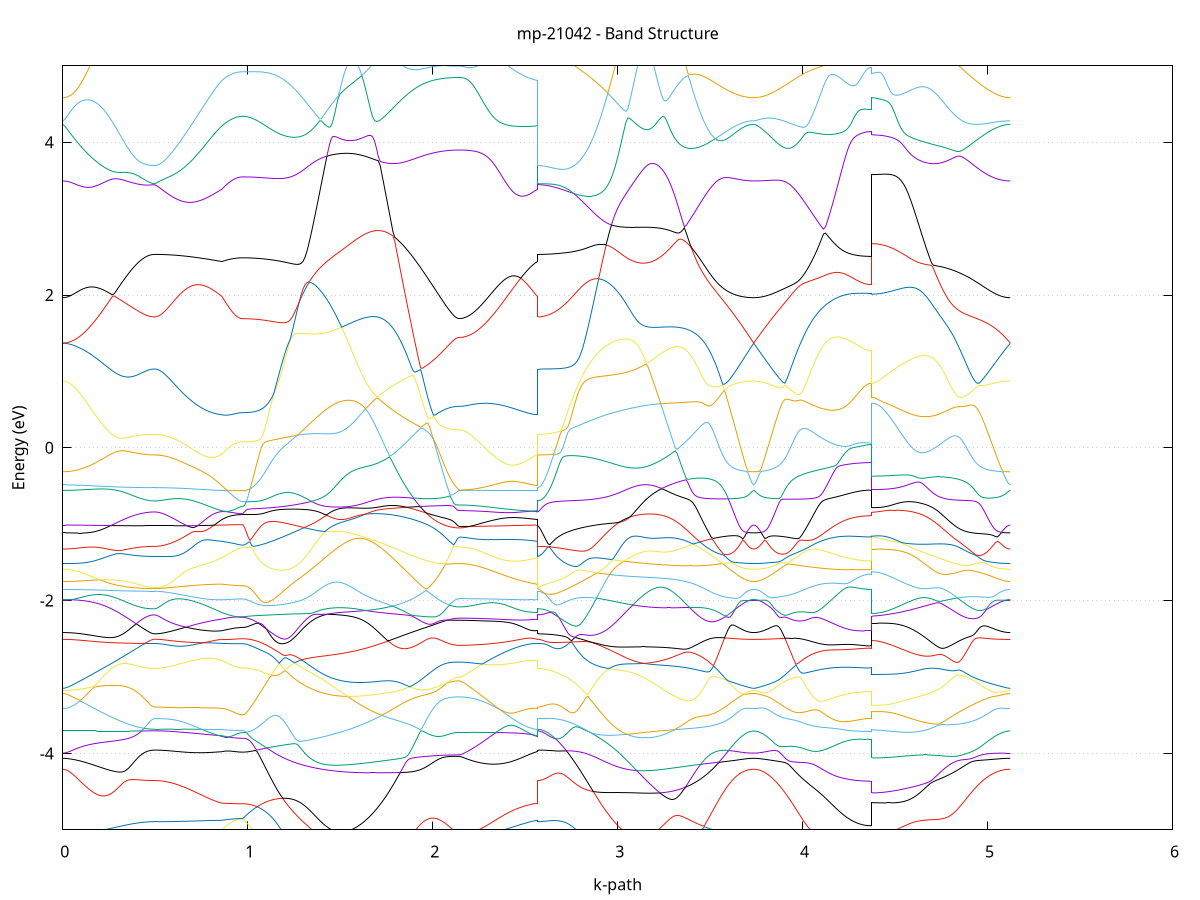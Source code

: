 set title 'mp-21042 - Band Structure'
set xlabel 'k-path'
set ylabel 'Energy (eV)'
set grid y
set yrange [-5:5]
set terminal png size 800,600
set output 'mp-21042_bands_gnuplot.png'
plot '-' using 1:2 with lines notitle, '-' using 1:2 with lines notitle, '-' using 1:2 with lines notitle, '-' using 1:2 with lines notitle, '-' using 1:2 with lines notitle, '-' using 1:2 with lines notitle, '-' using 1:2 with lines notitle, '-' using 1:2 with lines notitle, '-' using 1:2 with lines notitle, '-' using 1:2 with lines notitle, '-' using 1:2 with lines notitle, '-' using 1:2 with lines notitle, '-' using 1:2 with lines notitle, '-' using 1:2 with lines notitle, '-' using 1:2 with lines notitle, '-' using 1:2 with lines notitle, '-' using 1:2 with lines notitle, '-' using 1:2 with lines notitle, '-' using 1:2 with lines notitle, '-' using 1:2 with lines notitle, '-' using 1:2 with lines notitle, '-' using 1:2 with lines notitle, '-' using 1:2 with lines notitle, '-' using 1:2 with lines notitle, '-' using 1:2 with lines notitle, '-' using 1:2 with lines notitle, '-' using 1:2 with lines notitle, '-' using 1:2 with lines notitle, '-' using 1:2 with lines notitle, '-' using 1:2 with lines notitle, '-' using 1:2 with lines notitle, '-' using 1:2 with lines notitle, '-' using 1:2 with lines notitle, '-' using 1:2 with lines notitle, '-' using 1:2 with lines notitle, '-' using 1:2 with lines notitle, '-' using 1:2 with lines notitle, '-' using 1:2 with lines notitle, '-' using 1:2 with lines notitle, '-' using 1:2 with lines notitle, '-' using 1:2 with lines notitle, '-' using 1:2 with lines notitle, '-' using 1:2 with lines notitle, '-' using 1:2 with lines notitle, '-' using 1:2 with lines notitle, '-' using 1:2 with lines notitle, '-' using 1:2 with lines notitle, '-' using 1:2 with lines notitle, '-' using 1:2 with lines notitle, '-' using 1:2 with lines notitle, '-' using 1:2 with lines notitle, '-' using 1:2 with lines notitle, '-' using 1:2 with lines notitle, '-' using 1:2 with lines notitle, '-' using 1:2 with lines notitle, '-' using 1:2 with lines notitle, '-' using 1:2 with lines notitle, '-' using 1:2 with lines notitle, '-' using 1:2 with lines notitle, '-' using 1:2 with lines notitle, '-' using 1:2 with lines notitle, '-' using 1:2 with lines notitle, '-' using 1:2 with lines notitle, '-' using 1:2 with lines notitle, '-' using 1:2 with lines notitle, '-' using 1:2 with lines notitle, '-' using 1:2 with lines notitle, '-' using 1:2 with lines notitle, '-' using 1:2 with lines notitle, '-' using 1:2 with lines notitle, '-' using 1:2 with lines notitle, '-' using 1:2 with lines notitle, '-' using 1:2 with lines notitle, '-' using 1:2 with lines notitle, '-' using 1:2 with lines notitle, '-' using 1:2 with lines notitle, '-' using 1:2 with lines notitle, '-' using 1:2 with lines notitle, '-' using 1:2 with lines notitle, '-' using 1:2 with lines notitle, '-' using 1:2 with lines notitle, '-' using 1:2 with lines notitle, '-' using 1:2 with lines notitle, '-' using 1:2 with lines notitle, '-' using 1:2 with lines notitle, '-' using 1:2 with lines notitle, '-' using 1:2 with lines notitle, '-' using 1:2 with lines notitle, '-' using 1:2 with lines notitle, '-' using 1:2 with lines notitle, '-' using 1:2 with lines notitle, '-' using 1:2 with lines notitle, '-' using 1:2 with lines notitle, '-' using 1:2 with lines notitle, '-' using 1:2 with lines notitle, '-' using 1:2 with lines notitle
0.000000 -13.001887
0.009921 -13.001687
0.019842 -13.000987
0.029763 -12.999787
0.039684 -12.998187
0.049606 -12.996087
0.059527 -12.993487
0.069448 -12.990487
0.079369 -12.986987
0.089290 -12.983087
0.099211 -12.978687
0.109132 -12.973887
0.119053 -12.968587
0.128975 -12.962887
0.138896 -12.956787
0.148817 -12.950187
0.158738 -12.943187
0.168659 -12.935887
0.178580 -12.928087
0.188501 -12.919887
0.198422 -12.911287
0.208344 -12.902387
0.218265 -12.893087
0.228186 -12.883387
0.238107 -12.873387
0.248028 -12.862987
0.257949 -12.852387
0.267870 -12.841387
0.277791 -12.830087
0.287713 -12.818587
0.297634 -12.806787
0.307555 -12.794687
0.317476 -12.782387
0.327397 -12.769887
0.337318 -12.757187
0.347239 -12.744387
0.357160 -12.731387
0.367082 -12.718187
0.377003 -12.704987
0.386924 -12.691787
0.396845 -12.678487
0.406766 -12.665287
0.416687 -12.652187
0.426608 -12.639287
0.436529 -12.626787
0.446450 -12.614787
0.456372 -12.603487
0.466293 -12.593487
0.476214 -12.585287
0.486135 -12.579887
0.496056 -12.577887
0.496056 -12.577887
0.505900 -12.578787
0.515744 -12.581387
0.525588 -12.585487
0.535432 -12.590687
0.545275 -12.596687
0.555119 -12.603287
0.564963 -12.610387
0.574807 -12.617687
0.584651 -12.625187
0.594495 -12.632787
0.604338 -12.640487
0.614182 -12.648087
0.624026 -12.655787
0.633870 -12.663387
0.643714 -12.670887
0.653558 -12.678287
0.663402 -12.685687
0.673245 -12.692887
0.683089 -12.699987
0.692933 -12.706987
0.702777 -12.713887
0.712621 -12.720587
0.722465 -12.727187
0.732309 -12.733587
0.742152 -12.739887
0.751996 -12.746087
0.761840 -12.752087
0.771684 -12.757987
0.781528 -12.763687
0.791372 -12.769187
0.801215 -12.774587
0.811059 -12.779787
0.820903 -12.784787
0.830747 -12.789687
0.840591 -12.794387
0.850435 -12.798987
0.860279 -12.803387
0.860279 -12.803387
0.869624 -12.807987
0.878969 -12.812187
0.888314 -12.816087
0.897660 -12.819487
0.907005 -12.822587
0.916350 -12.825287
0.925696 -12.827487
0.935041 -12.829387
0.944386 -12.830887
0.953732 -12.831887
0.963077 -12.832487
0.972422 -12.832687
0.972422 -12.832687
0.982326 -12.832387
0.992230 -12.831487
1.002133 -12.830087
1.012037 -12.827987
1.021941 -12.825387
1.031844 -12.822187
1.041748 -12.818387
1.051652 -12.813987
1.061556 -12.808987
1.071459 -12.803487
1.081363 -12.797387
1.091267 -12.790787
1.101171 -12.783587
1.111074 -12.775787
1.120978 -12.767487
1.130882 -12.758687
1.140786 -12.749287
1.150689 -12.739387
1.160593 -12.728987
1.170497 -12.718087
1.180400 -12.706787
1.190304 -12.694887
1.200208 -12.682487
1.210112 -12.669687
1.220015 -12.656487
1.229919 -12.642887
1.239823 -12.628787
1.249727 -12.614287
1.259630 -12.599487
1.269534 -12.584387
1.279438 -12.568887
1.289341 -12.553087
1.299245 -12.536987
1.309149 -12.520687
1.319053 -12.504187
1.328956 -12.487587
1.338860 -12.470687
1.348764 -12.453787
1.358668 -12.436887
1.368571 -12.419887
1.378475 -12.402987
1.388379 -12.386187
1.398283 -12.369487
1.408186 -12.353087
1.418090 -12.336887
1.427994 -12.321087
1.437897 -12.305587
1.447801 -12.290587
1.457705 -12.276187
1.467609 -12.262287
1.477512 -12.249087
1.487416 -12.236487
1.487416 -12.236487
1.497354 -12.224687
1.507292 -12.213787
1.517230 -12.203587
1.527168 -12.194387
1.537105 -12.186087
1.547043 -12.178687
1.556981 -12.172187
1.566919 -12.166687
1.576857 -12.162187
1.586795 -12.158487
1.596733 -12.155787
1.606670 -12.153987
1.616608 -12.153087
1.626546 -12.152987
1.636484 -12.153687
1.646422 -12.155187
1.656360 -12.157487
1.666298 -12.160387
1.676236 -12.163987
1.686173 -12.180587
1.696111 -12.205387
1.706049 -12.229787
1.715987 -12.253687
1.725925 -12.277287
1.735863 -12.300287
1.745801 -12.322987
1.755738 -12.345087
1.765676 -12.366887
1.775614 -12.388087
1.785552 -12.408787
1.795490 -12.429087
1.805428 -12.448787
1.815366 -12.468087
1.825303 -12.486787
1.835241 -12.504987
1.845179 -12.522687
1.855117 -12.539887
1.865055 -12.556487
1.874993 -12.572587
1.884931 -12.588187
1.894869 -12.603187
1.904806 -12.617587
1.914744 -12.631487
1.924682 -12.644787
1.934620 -12.657587
1.944558 -12.669787
1.954496 -12.681387
1.964434 -12.692387
1.974371 -12.702887
1.984309 -12.712687
1.994247 -12.721987
2.004185 -12.730687
2.014123 -12.738787
2.024061 -12.746287
2.033999 -12.753287
2.043936 -12.759587
2.053874 -12.765287
2.063812 -12.770387
2.073750 -12.774987
2.083688 -12.778887
2.093626 -12.782187
2.103564 -12.784887
2.113502 -12.787087
2.123439 -12.788587
2.133377 -12.789487
2.143315 -12.789787
2.143315 -12.789787
2.153115 -12.789787
2.162914 -12.789687
2.172714 -12.789587
2.182513 -12.789387
2.192313 -12.789187
2.202112 -12.788887
2.211912 -12.788587
2.221711 -12.788287
2.231511 -12.787987
2.241310 -12.787587
2.251110 -12.787187
2.260910 -12.786787
2.270709 -12.786387
2.280509 -12.786087
2.290308 -12.785687
2.300108 -12.785287
2.309907 -12.784987
2.319707 -12.784687
2.329506 -12.784487
2.339306 -12.784287
2.349105 -12.784087
2.358905 -12.783987
2.368704 -12.783987
2.378504 -12.783987
2.388303 -12.784187
2.398103 -12.784387
2.407902 -12.784587
2.417702 -12.784987
2.427502 -12.785487
2.437301 -12.786087
2.447101 -12.786687
2.456900 -12.787487
2.466700 -12.788387
2.476499 -12.789387
2.486299 -12.790487
2.496098 -12.791687
2.505898 -12.792987
2.515697 -12.794387
2.525497 -12.795987
2.535296 -12.797687
2.545096 -12.799487
2.554895 -12.801387
2.564695 -12.803387
2.564695 -12.577887
2.574498 -12.577587
2.584302 -12.576687
2.594105 -12.575087
2.603909 -12.572987
2.613712 -12.570187
2.623516 -12.566787
2.633319 -12.562787
2.643122 -12.558187
2.652926 -12.552887
2.662729 -12.547087
2.672533 -12.540587
2.682336 -12.533487
2.692139 -12.525787
2.701943 -12.517587
2.711746 -12.508687
2.721550 -12.499187
2.731353 -12.488987
2.741157 -12.478287
2.750960 -12.466987
2.760763 -12.455087
2.770567 -12.442587
2.780370 -12.429587
2.790174 -12.415887
2.799977 -12.401587
2.809781 -12.386787
2.819584 -12.371387
2.829387 -12.355387
2.839191 -12.338787
2.848994 -12.321687
2.858798 -12.305787
2.868601 -12.296587
2.878405 -12.287487
2.888208 -12.278387
2.898011 -12.269287
2.907815 -12.260387
2.917618 -12.251587
2.927422 -12.242887
2.937225 -12.234587
2.947029 -12.226387
2.956832 -12.218587
2.966635 -12.211187
2.976439 -12.204187
2.986242 -12.197587
2.996046 -12.191587
3.005849 -12.186087
3.015653 -12.181287
3.025456 -12.177287
3.035259 -12.173987
3.045063 -12.171487
3.045063 -12.171487
3.054927 -12.169987
3.064792 -12.169487
3.074657 -12.170087
3.084521 -12.171887
3.094386 -12.174787
3.104251 -12.179087
3.114115 -12.184587
3.123980 -12.191487
3.133845 -12.199687
3.143709 -12.209287
3.153574 -12.220187
3.163439 -12.232287
3.173303 -12.245587
3.183168 -12.259987
3.193033 -12.275387
3.202897 -12.291687
3.212762 -12.308787
3.222626 -12.326687
3.232491 -12.345087
3.242356 -12.363987
3.252220 -12.383287
3.262085 -12.402887
3.271950 -12.422687
3.281814 -12.442687
3.291679 -12.462787
3.301544 -12.482987
3.311408 -12.503087
3.321273 -12.523087
3.331138 -12.542987
3.341002 -12.562787
3.350867 -12.582287
3.360731 -12.601587
3.370596 -12.620687
3.380461 -12.639487
3.390325 -12.657887
3.400190 -12.675987
3.410055 -12.693787
3.419919 -12.711187
3.429784 -12.728187
3.439649 -12.744687
3.449513 -12.760887
3.459378 -12.776587
3.469243 -12.791787
3.479107 -12.806587
3.488972 -12.820887
3.498837 -12.834687
3.508701 -12.847987
3.518566 -12.860787
3.528430 -12.873087
3.538295 -12.884887
3.548160 -12.896087
3.558024 -12.906787
3.567889 -12.916887
3.577754 -12.926487
3.587618 -12.935587
3.597483 -12.944087
3.607348 -12.951987
3.617212 -12.959287
3.627077 -12.966087
3.636942 -12.972287
3.646806 -12.977887
3.656671 -12.982887
3.666535 -12.987387
3.676400 -12.991187
3.686265 -12.994487
3.696129 -12.997087
3.705994 -12.999187
3.715859 -13.000687
3.725723 -13.001587
3.735588 -13.001887
3.735588 -13.001887
3.745523 -13.001587
3.755457 -13.000687
3.765392 -12.999287
3.775327 -12.997187
3.785261 -12.994587
3.795196 -12.991387
3.805131 -12.987587
3.815065 -12.983287
3.825000 -12.978387
3.834935 -12.972887
3.844869 -12.966787
3.854804 -12.960087
3.864739 -12.952887
3.874673 -12.945087
3.884608 -12.936787
3.894543 -12.927887
3.904477 -12.918487
3.914412 -12.908487
3.924347 -12.897987
3.934281 -12.886887
3.944216 -12.875287
3.954151 -12.863187
3.964085 -12.850487
3.974020 -12.837387
3.983955 -12.823687
3.993889 -12.809587
4.003824 -12.794887
4.013759 -12.779787
4.023693 -12.764187
4.033628 -12.748187
4.043563 -12.731687
4.053497 -12.714687
4.063432 -12.697387
4.073367 -12.679587
4.083301 -12.661487
4.093236 -12.642987
4.103171 -12.624087
4.113105 -12.604987
4.123040 -12.585487
4.132975 -12.565687
4.142909 -12.545687
4.152844 -12.525487
4.162779 -12.505087
4.172713 -12.484587
4.182648 -12.463887
4.192583 -12.443287
4.202517 -12.422687
4.212452 -12.402187
4.222387 -12.381787
4.232321 -12.361687
4.242256 -12.341987
4.252191 -12.322687
4.262125 -12.304087
4.272060 -12.286087
4.281995 -12.269087
4.291929 -12.253187
4.301864 -12.238387
4.311799 -12.225087
4.321733 -12.213487
4.331668 -12.203587
4.341603 -12.195687
4.351537 -12.189987
4.361472 -12.186487
4.371407 -12.185287
4.371407 -12.198287
4.381296 -12.198887
4.391186 -12.200687
4.401075 -12.203787
4.410964 -12.207987
4.420854 -12.213487
4.430743 -12.220087
4.440632 -12.227787
4.450522 -12.236587
4.460411 -12.246487
4.470300 -12.257287
4.480190 -12.268987
4.490079 -12.281587
4.499969 -12.294887
4.509858 -12.308887
4.519747 -12.323587
4.529637 -12.338787
4.539526 -12.354387
4.549415 -12.370487
4.559305 -12.386787
4.569194 -12.403487
4.579084 -12.420287
4.588973 -12.437287
4.598862 -12.454487
4.608752 -12.471587
4.618641 -12.488787
4.628530 -12.505987
4.638420 -12.523187
4.648309 -12.540187
4.658199 -12.557187
4.668088 -12.573987
4.677977 -12.590687
4.687867 -12.607187
4.697756 -12.623487
4.707645 -12.639487
4.717535 -12.655387
4.727424 -12.670987
4.737314 -12.686287
4.747203 -12.701387
4.757092 -12.716087
4.766982 -12.730587
4.776871 -12.744787
4.786760 -12.758687
4.796650 -12.772187
4.806539 -12.785387
4.816428 -12.798287
4.826318 -12.810787
4.836207 -12.822987
4.846097 -12.834787
4.855986 -12.846187
4.865875 -12.857287
4.875765 -12.867987
4.885654 -12.878287
4.895543 -12.888187
4.905433 -12.897687
4.915322 -12.906787
4.925212 -12.915587
4.935101 -12.923887
4.944990 -12.931787
4.954880 -12.939287
4.964769 -12.946387
4.974658 -12.953087
4.984548 -12.959287
4.994437 -12.965187
5.004327 -12.970587
5.014216 -12.975587
5.024105 -12.980087
5.033995 -12.984187
5.043884 -12.987887
5.053773 -12.991187
5.063663 -12.993987
5.073552 -12.996387
5.083441 -12.998387
5.093331 -12.999887
5.103220 -13.000987
5.113110 -13.001687
5.122999 -13.001887
e
0.000000 -12.093187
0.009921 -12.093387
0.019842 -12.093987
0.029763 -12.094987
0.039684 -12.096487
0.049606 -12.098287
0.059527 -12.100487
0.069448 -12.103187
0.079369 -12.106187
0.089290 -12.109587
0.099211 -12.113487
0.109132 -12.117687
0.119053 -12.122187
0.128975 -12.127187
0.138896 -12.132487
0.148817 -12.138187
0.158738 -12.144187
0.168659 -12.150587
0.178580 -12.157287
0.188501 -12.164387
0.198422 -12.171687
0.208344 -12.179487
0.218265 -12.187487
0.228186 -12.195787
0.238107 -12.204487
0.248028 -12.213387
0.257949 -12.222687
0.267870 -12.232187
0.277791 -12.241987
0.287713 -12.251987
0.297634 -12.262387
0.307555 -12.272987
0.317476 -12.283787
0.327397 -12.294787
0.337318 -12.306087
0.347239 -12.317587
0.357160 -12.329187
0.367082 -12.341087
0.377003 -12.353087
0.386924 -12.365087
0.396845 -12.377287
0.406766 -12.389487
0.416687 -12.401687
0.426608 -12.413787
0.436529 -12.425587
0.446450 -12.436987
0.456372 -12.447687
0.466293 -12.457387
0.476214 -12.465187
0.486135 -12.470487
0.496056 -12.472387
0.496056 -12.472387
0.505900 -12.471387
0.515744 -12.468487
0.525588 -12.463787
0.535432 -12.457787
0.545275 -12.450687
0.555119 -12.442787
0.564963 -12.434187
0.574807 -12.425187
0.584651 -12.415687
0.594495 -12.405887
0.604338 -12.395887
0.614182 -12.385587
0.624026 -12.375187
0.633870 -12.364587
0.643714 -12.353887
0.653558 -12.343187
0.663402 -12.332287
0.673245 -12.321387
0.683089 -12.310487
0.692933 -12.299487
0.702777 -12.288487
0.712621 -12.277587
0.722465 -12.266587
0.732309 -12.255787
0.742152 -12.244887
0.751996 -12.234187
0.761840 -12.223587
0.771684 -12.213087
0.781528 -12.202687
0.791372 -12.192487
0.801215 -12.182387
0.811059 -12.172487
0.820903 -12.162887
0.830747 -12.153487
0.840591 -12.144287
0.850435 -12.135487
0.860279 -12.126887
0.860279 -12.126887
0.869624 -12.113887
0.878969 -12.101787
0.888314 -12.090487
0.897660 -12.080187
0.907005 -12.070887
0.916350 -12.062587
0.925696 -12.055587
0.935041 -12.049687
0.944386 -12.045087
0.953732 -12.041787
0.963077 -12.039787
0.972422 -12.039087
0.972422 -12.039087
0.982326 -12.038887
0.992230 -12.038287
1.002133 -12.037287
1.012037 -12.035887
1.021941 -12.034087
1.031844 -12.031887
1.041748 -12.029287
1.051652 -12.026387
1.061556 -12.022987
1.071459 -12.019287
1.081363 -12.015187
1.091267 -12.010687
1.101171 -12.005787
1.111074 -12.000587
1.120978 -11.995087
1.130882 -11.989187
1.140786 -11.982887
1.150689 -11.976387
1.160593 -11.969487
1.170497 -11.962287
1.180400 -11.954787
1.190304 -11.946987
1.200208 -11.938987
1.210112 -11.930587
1.220015 -11.921987
1.229919 -11.913087
1.239823 -11.903887
1.249727 -11.894487
1.259630 -11.884887
1.269534 -11.874987
1.279438 -11.864887
1.289341 -11.854587
1.299245 -11.843987
1.309149 -11.833187
1.319053 -11.822187
1.328956 -11.810887
1.338860 -11.799387
1.348764 -11.787687
1.358668 -11.775687
1.368571 -11.763387
1.378475 -11.750787
1.388379 -11.737887
1.398283 -11.724687
1.408186 -11.711087
1.418090 -11.697087
1.427994 -11.682687
1.437897 -11.667787
1.447801 -11.652387
1.457705 -11.636487
1.467609 -11.619987
1.477512 -11.602887
1.487416 -11.617787
1.487416 -11.617887
1.497354 -11.647987
1.507292 -11.677987
1.517230 -11.707987
1.527168 -11.737787
1.537105 -11.767387
1.547043 -11.796787
1.556981 -11.826087
1.566919 -11.855087
1.576857 -11.883887
1.586795 -11.912387
1.596733 -11.940687
1.606670 -11.968687
1.616608 -11.996387
1.626546 -12.023687
1.636484 -12.050787
1.646422 -12.077487
1.656360 -12.103787
1.666298 -12.129787
1.676236 -12.155387
1.686173 -12.168187
1.696111 -12.172887
1.706049 -12.178187
1.715987 -12.183987
1.725925 -12.190187
1.735863 -12.196887
1.745801 -12.203887
1.755738 -12.211287
1.765676 -12.218887
1.775614 -12.226787
1.785552 -12.234887
1.795490 -12.243187
1.805428 -12.251587
1.815366 -12.260187
1.825303 -12.268787
1.835241 -12.277487
1.845179 -12.286187
1.855117 -12.294887
1.865055 -12.303487
1.874993 -12.312087
1.884931 -12.320587
1.894869 -12.328987
1.904806 -12.337187
1.914744 -12.345287
1.924682 -12.353087
1.934620 -12.360787
1.944558 -12.368187
1.954496 -12.375387
1.964434 -12.382287
1.974371 -12.388987
1.984309 -12.395287
1.994247 -12.401287
2.004185 -12.406987
2.014123 -12.412387
2.024061 -12.417387
2.033999 -12.422087
2.043936 -12.426287
2.053874 -12.430187
2.063812 -12.433787
2.073750 -12.436887
2.083688 -12.439587
2.093626 -12.441887
2.103564 -12.443787
2.113502 -12.445187
2.123439 -12.446287
2.133377 -12.446887
2.143315 -12.447187
2.143315 -12.447187
2.153115 -12.446887
2.162914 -12.446287
2.172714 -12.445287
2.182513 -12.443787
2.192313 -12.441887
2.202112 -12.439587
2.211912 -12.436787
2.221711 -12.433687
2.231511 -12.430087
2.241310 -12.426087
2.251110 -12.421687
2.260910 -12.416787
2.270709 -12.411587
2.280509 -12.405987
2.290308 -12.399887
2.300108 -12.393387
2.309907 -12.386587
2.319707 -12.379387
2.329506 -12.371687
2.339306 -12.363787
2.349105 -12.355387
2.358905 -12.346787
2.368704 -12.337787
2.378504 -12.328487
2.388303 -12.318787
2.398103 -12.308987
2.407902 -12.298787
2.417702 -12.288487
2.427502 -12.277887
2.437301 -12.267187
2.447101 -12.256287
2.456900 -12.245187
2.466700 -12.234087
2.476499 -12.222987
2.486299 -12.211787
2.496098 -12.200687
2.505898 -12.189587
2.515697 -12.178587
2.525497 -12.167787
2.535296 -12.157187
2.545096 -12.146787
2.554895 -12.136687
2.564695 -12.126887
2.564695 -12.472387
2.574498 -12.472187
2.584302 -12.471587
2.594105 -12.470487
2.603909 -12.468987
2.613712 -12.466987
2.623516 -12.464687
2.633319 -12.461887
2.643122 -12.458687
2.652926 -12.455087
2.662729 -12.451087
2.672533 -12.446687
2.682336 -12.441987
2.692139 -12.436787
2.701943 -12.431287
2.711746 -12.425387
2.721550 -12.419187
2.731353 -12.412687
2.741157 -12.405787
2.750960 -12.398687
2.760763 -12.391287
2.770567 -12.383587
2.780370 -12.375587
2.790174 -12.367487
2.799977 -12.359087
2.809781 -12.350487
2.819584 -12.341787
2.829387 -12.332887
2.839191 -12.323987
2.848994 -12.314887
2.858798 -12.303987
2.868601 -12.285787
2.878405 -12.266887
2.888208 -12.247587
2.898011 -12.227687
2.907815 -12.207187
2.917618 -12.186187
2.927422 -12.164687
2.937225 -12.142687
2.947029 -12.120087
2.956832 -12.097087
2.966635 -12.073487
2.976439 -12.049387
2.986242 -12.024787
2.996046 -11.999787
3.005849 -11.974187
3.015653 -11.948187
3.025456 -11.921787
3.035259 -11.894887
3.045063 -11.867487
3.045063 -11.867487
3.054927 -11.839487
3.064792 -11.811087
3.074657 -11.782287
3.084521 -11.752987
3.094386 -11.723387
3.104251 -11.693387
3.114115 -11.662987
3.123980 -11.665987
3.133845 -11.682487
3.143709 -11.697887
3.153574 -11.712387
3.163439 -11.725887
3.173303 -11.738487
3.183168 -11.750287
3.193033 -11.761287
3.202897 -11.771587
3.212762 -11.781287
3.222626 -11.790487
3.232491 -11.799287
3.242356 -11.807787
3.252220 -11.815887
3.262085 -11.823887
3.271950 -11.831687
3.281814 -11.839287
3.291679 -11.846887
3.301544 -11.854387
3.311408 -11.861887
3.321273 -11.869387
3.331138 -11.876887
3.341002 -11.884387
3.350867 -11.891987
3.360731 -11.899487
3.370596 -11.907087
3.380461 -11.914687
3.390325 -11.922187
3.400190 -11.929787
3.410055 -11.937387
3.419919 -11.944887
3.429784 -11.952387
3.439649 -11.959887
3.449513 -11.967287
3.459378 -11.974587
3.469243 -11.981787
3.479107 -11.988887
3.488972 -11.995887
3.498837 -12.002687
3.508701 -12.009387
3.518566 -12.015887
3.528430 -12.022187
3.538295 -12.028387
3.548160 -12.034287
3.558024 -12.039987
3.567889 -12.045387
3.577754 -12.050587
3.587618 -12.055587
3.597483 -12.060287
3.607348 -12.064687
3.617212 -12.068787
3.627077 -12.072587
3.636942 -12.076087
3.646806 -12.079287
3.656671 -12.082187
3.666535 -12.084687
3.676400 -12.086987
3.686265 -12.088887
3.696129 -12.090387
3.705994 -12.091587
3.715859 -12.092487
3.725723 -12.092987
3.735588 -12.093187
3.735588 -12.093187
3.745523 -12.093087
3.755457 -12.092687
3.765392 -12.092087
3.775327 -12.091287
3.785261 -12.090187
3.795196 -12.088887
3.805131 -12.087387
3.815065 -12.085687
3.825000 -12.083687
3.834935 -12.081487
3.844869 -12.079087
3.854804 -12.076487
3.864739 -12.073687
3.874673 -12.070587
3.884608 -12.067387
3.894543 -12.063887
3.904477 -12.060287
3.914412 -12.056487
3.924347 -12.052487
3.934281 -12.048287
3.944216 -12.043987
3.954151 -12.039487
3.964085 -12.034887
3.974020 -12.030087
3.983955 -12.025187
3.993889 -12.020187
4.003824 -12.014987
4.013759 -12.009787
4.023693 -12.004387
4.033628 -11.998987
4.043563 -11.993487
4.053497 -11.987987
4.063432 -11.982387
4.073367 -11.976687
4.083301 -11.971087
4.093236 -11.965387
4.103171 -11.959687
4.113105 -11.953987
4.123040 -11.948387
4.132975 -11.942787
4.142909 -11.937187
4.152844 -11.931687
4.162779 -11.926187
4.172713 -11.920787
4.182648 -11.915487
4.192583 -11.910287
4.202517 -11.905187
4.212452 -11.900287
4.222387 -11.895387
4.232321 -11.890687
4.242256 -11.885987
4.252191 -11.881587
4.262125 -11.877187
4.272060 -11.873087
4.281995 -11.869087
4.291929 -11.865287
4.301864 -11.861687
4.311799 -11.858487
4.321733 -11.855487
4.331668 -11.852887
4.341603 -11.850787
4.351537 -11.849187
4.361472 -11.848287
4.371407 -11.847887
4.371407 -11.693987
4.381296 -11.696987
4.391186 -11.704987
4.401075 -11.716287
4.410964 -11.729287
4.420854 -11.742987
4.430743 -11.756787
4.440632 -11.770487
4.450522 -11.783687
4.460411 -11.796387
4.470300 -11.808487
4.480190 -11.820087
4.490079 -11.830987
4.499969 -11.841287
4.509858 -11.851087
4.519747 -11.860387
4.529637 -11.869087
4.539526 -11.877487
4.549415 -11.885387
4.559305 -11.892987
4.569194 -11.900187
4.579084 -11.907087
4.588973 -11.913787
4.598862 -11.920287
4.608752 -11.926487
4.618641 -11.932487
4.628530 -11.938387
4.638420 -11.944087
4.648309 -11.949687
4.658199 -11.955187
4.668088 -11.960487
4.677977 -11.965687
4.687867 -11.970887
4.697756 -11.975887
4.707645 -11.980787
4.717535 -11.985687
4.727424 -11.990387
4.737314 -11.995087
4.747203 -11.999587
4.757092 -12.004087
4.766982 -12.008487
4.776871 -12.012787
4.786760 -12.016987
4.796650 -12.021187
4.806539 -12.025187
4.816428 -12.029087
4.826318 -12.032987
4.836207 -12.036687
4.846097 -12.040387
4.855986 -12.043887
4.865875 -12.047287
4.875765 -12.050687
4.885654 -12.053887
4.895543 -12.056987
4.905433 -12.059987
4.915322 -12.062787
4.925212 -12.065587
4.935101 -12.068187
4.944990 -12.070687
4.954880 -12.073087
4.964769 -12.075387
4.974658 -12.077487
4.984548 -12.079487
4.994437 -12.081287
5.004327 -12.083087
5.014216 -12.084687
5.024105 -12.086087
5.033995 -12.087487
5.043884 -12.088687
5.053773 -12.089687
5.063663 -12.090587
5.073552 -12.091387
5.083441 -12.091987
5.093331 -12.092487
5.103220 -12.092887
5.113110 -12.093087
5.122999 -12.093187
e
0.000000 -10.531187
0.009921 -10.530987
0.019842 -10.530487
0.029763 -10.529787
0.039684 -10.528687
0.049606 -10.527287
0.059527 -10.525587
0.069448 -10.523687
0.079369 -10.521487
0.089290 -10.519087
0.099211 -10.516487
0.109132 -10.513687
0.119053 -10.510687
0.128975 -10.507687
0.138896 -10.504487
0.148817 -10.501287
0.158738 -10.498187
0.168659 -10.495087
0.178580 -10.492087
0.188501 -10.489387
0.198422 -10.486887
0.208344 -10.484787
0.218265 -10.483087
0.228186 -10.481887
0.238107 -10.481387
0.248028 -10.481687
0.257949 -10.482687
0.267870 -10.484587
0.277791 -10.487387
0.287713 -10.491087
0.297634 -10.495687
0.307555 -10.500987
0.317476 -10.506987
0.327397 -10.513587
0.337318 -10.520487
0.347239 -10.527687
0.357160 -10.534987
0.367082 -10.542287
0.377003 -10.549487
0.386924 -10.556387
0.396845 -10.562987
0.406766 -10.569187
0.416687 -10.574887
0.426608 -10.580087
0.436529 -10.584587
0.446450 -10.588587
0.456372 -10.591787
0.466293 -10.594387
0.476214 -10.596287
0.486135 -10.597387
0.496056 -10.597787
0.496056 -10.597787
0.505900 -10.597787
0.515744 -10.597887
0.525588 -10.598087
0.535432 -10.598387
0.545275 -10.598787
0.555119 -10.599287
0.564963 -10.599887
0.574807 -10.600587
0.584651 -10.601387
0.594495 -10.602287
0.604338 -10.603387
0.614182 -10.604587
0.624026 -10.605887
0.633870 -10.607387
0.643714 -10.608987
0.653558 -10.610787
0.663402 -10.612787
0.673245 -10.614887
0.683089 -10.617187
0.692933 -10.619787
0.702777 -10.622487
0.712621 -10.625387
0.722465 -10.628487
0.732309 -10.631887
0.742152 -10.635387
0.751996 -10.639087
0.761840 -10.642987
0.771684 -10.647087
0.781528 -10.651287
0.791372 -10.655587
0.801215 -10.660087
0.811059 -10.664587
0.820903 -10.669287
0.830747 -10.673887
0.840591 -10.678587
0.850435 -10.683187
0.860279 -10.687787
0.860279 -10.687787
0.869624 -10.698787
0.878969 -10.709187
0.888314 -10.718987
0.897660 -10.727987
0.907005 -10.736087
0.916350 -10.743287
0.925696 -10.749487
0.935041 -10.754687
0.944386 -10.758787
0.953732 -10.761787
0.963077 -10.763587
0.972422 -10.764187
0.972422 -10.764187
0.982326 -10.764087
0.992230 -10.763987
1.002133 -10.763687
1.012037 -10.763487
1.021941 -10.763187
1.031844 -10.762887
1.041748 -10.762687
1.051652 -10.762587
1.061556 -10.762787
1.071459 -10.763287
1.081363 -10.764187
1.091267 -10.765687
1.101171 -10.767887
1.111074 -10.770887
1.120978 -10.774787
1.130882 -10.779887
1.140786 -10.786187
1.150689 -10.793787
1.160593 -10.802787
1.170497 -10.813287
1.180400 -10.825287
1.190304 -10.838687
1.200208 -10.853687
1.210112 -10.869987
1.220015 -10.887587
1.229919 -10.906487
1.239823 -10.926487
1.249727 -10.947587
1.259630 -10.969787
1.269534 -10.992787
1.279438 -11.016687
1.289341 -11.041387
1.299245 -11.066787
1.309149 -11.092787
1.319053 -11.119387
1.328956 -11.146487
1.338860 -11.174087
1.348764 -11.202187
1.358668 -11.230587
1.368571 -11.259387
1.378475 -11.288487
1.388379 -11.317787
1.398283 -11.347287
1.408186 -11.377087
1.418090 -11.406987
1.427994 -11.436987
1.437897 -11.467087
1.447801 -11.497187
1.457705 -11.527387
1.467609 -11.557587
1.477512 -11.587687
1.487416 -11.585087
1.487416 -11.585087
1.497354 -11.566687
1.507292 -11.547487
1.517230 -11.527587
1.527168 -11.506987
1.537105 -11.485587
1.547043 -11.463387
1.556981 -11.440487
1.566919 -11.416887
1.576857 -11.392587
1.586795 -11.367487
1.596733 -11.341687
1.606670 -11.315287
1.616608 -11.288287
1.626546 -11.260687
1.636484 -11.232487
1.646422 -11.203887
1.656360 -11.174687
1.666298 -11.145087
1.676236 -11.115187
1.686173 -11.084787
1.696111 -11.054187
1.706049 -11.023287
1.715987 -10.992187
1.725925 -10.960887
1.735863 -10.929487
1.745801 -10.897887
1.755738 -10.866287
1.765676 -10.834787
1.775614 -10.803187
1.785552 -10.771687
1.795490 -10.740387
1.805428 -10.709187
1.815366 -10.678187
1.825303 -10.647487
1.835241 -10.617087
1.845179 -10.586987
1.855117 -10.557287
1.865055 -10.527987
1.874993 -10.499287
1.884931 -10.470987
1.894869 -10.443287
1.904806 -10.416287
1.914744 -10.389887
1.924682 -10.364187
1.934620 -10.339187
1.944558 -10.315087
1.954496 -10.291787
1.964434 -10.269387
1.974371 -10.247887
1.984309 -10.233487
1.994247 -10.239887
2.004185 -10.245787
2.014123 -10.251487
2.024061 -10.256787
2.033999 -10.261687
2.043936 -10.266187
2.053874 -10.270287
2.063812 -10.273987
2.073750 -10.277287
2.083688 -10.280187
2.093626 -10.282587
2.103564 -10.284587
2.113502 -10.286187
2.123439 -10.287287
2.133377 -10.287987
2.143315 -10.288187
2.143315 -10.288187
2.153115 -10.288287
2.162914 -10.288787
2.172714 -10.289487
2.182513 -10.290487
2.192313 -10.291787
2.202112 -10.293287
2.211912 -10.295187
2.221711 -10.297387
2.231511 -10.299887
2.241310 -10.302787
2.251110 -10.305987
2.260910 -10.309587
2.270709 -10.313687
2.280509 -10.318187
2.290308 -10.323187
2.300108 -10.328687
2.309907 -10.334987
2.319707 -10.341887
2.329506 -10.349687
2.339306 -10.358387
2.349105 -10.368087
2.358905 -10.378787
2.368704 -10.390487
2.378504 -10.403187
2.388303 -10.416887
2.398103 -10.431287
2.407902 -10.446487
2.417702 -10.462187
2.427502 -10.478287
2.437301 -10.494687
2.447101 -10.511287
2.456900 -10.527787
2.466700 -10.544387
2.476499 -10.560787
2.486299 -10.576887
2.496098 -10.592687
2.505898 -10.608087
2.515697 -10.622987
2.525497 -10.637287
2.535296 -10.651087
2.545096 -10.664087
2.554895 -10.676287
2.564695 -10.687787
2.564695 -10.597787
2.574498 -10.598287
2.584302 -10.599787
2.594105 -10.602387
2.603909 -10.605987
2.613712 -10.610687
2.623516 -10.616287
2.633319 -10.622987
2.643122 -10.630587
2.652926 -10.639187
2.662729 -10.648887
2.672533 -10.659387
2.682336 -10.670887
2.692139 -10.683387
2.701943 -10.696687
2.711746 -10.710887
2.721550 -10.725987
2.731353 -10.741887
2.741157 -10.758587
2.750960 -10.776087
2.760763 -10.794387
2.770567 -10.813387
2.780370 -10.833187
2.790174 -10.853587
2.799977 -10.874587
2.809781 -10.896287
2.819584 -10.918487
2.829387 -10.941287
2.839191 -10.964587
2.848994 -10.988287
2.858798 -11.012487
2.868601 -11.037187
2.878405 -11.062187
2.888208 -11.087487
2.898011 -11.113087
2.907815 -11.138887
2.917618 -11.164887
2.927422 -11.191187
2.937225 -11.217487
2.947029 -11.243887
2.956832 -11.270287
2.966635 -11.296687
2.976439 -11.322987
2.986242 -11.349087
2.996046 -11.375087
3.005849 -11.400787
3.015653 -11.426187
3.025456 -11.451187
3.035259 -11.475787
3.045063 -11.499787
3.045063 -11.499787
3.054927 -11.523387
3.064792 -11.546287
3.074657 -11.568487
3.084521 -11.589887
3.094386 -11.610287
3.104251 -11.629887
3.114115 -11.648387
3.123980 -11.632187
3.133845 -11.601087
3.143709 -11.569687
3.153574 -11.537887
3.163439 -11.505787
3.173303 -11.473387
3.183168 -11.440787
3.193033 -11.407887
3.202897 -11.374687
3.212762 -11.341287
3.222626 -11.307687
3.232491 -11.273987
3.242356 -11.239987
3.252220 -11.205887
3.262085 -11.171687
3.271950 -11.137387
3.281814 -11.102987
3.291679 -11.068487
3.301544 -11.033987
3.311408 -10.999487
3.321273 -10.964987
3.331138 -10.930587
3.341002 -10.896287
3.350867 -10.861987
3.360731 -10.827887
3.370596 -10.793987
3.380461 -10.760287
3.390325 -10.726787
3.400190 -10.693487
3.410055 -10.660587
3.419919 -10.628087
3.429784 -10.595887
3.439649 -10.564087
3.449513 -10.532787
3.459378 -10.501987
3.469243 -10.471787
3.479107 -10.442087
3.488972 -10.413087
3.498837 -10.385787
3.508701 -10.392387
3.518566 -10.403487
3.528430 -10.414187
3.538295 -10.424487
3.548160 -10.434387
3.558024 -10.443987
3.567889 -10.453087
3.577754 -10.461687
3.587618 -10.469887
3.597483 -10.477587
3.607348 -10.484887
3.617212 -10.491587
3.627077 -10.497787
3.636942 -10.503587
3.646806 -10.508787
3.656671 -10.513387
3.666535 -10.517587
3.676400 -10.521187
3.686265 -10.524187
3.696129 -10.526687
3.705994 -10.528687
3.715859 -10.530087
3.725723 -10.530887
3.735588 -10.531187
3.735588 -10.531187
3.745523 -10.530887
3.755457 -10.530087
3.765392 -10.528787
3.775327 -10.526987
3.785261 -10.524587
3.795196 -10.521687
3.805131 -10.518287
3.815065 -10.514387
3.825000 -10.509987
3.834935 -10.505087
3.844869 -10.499687
3.854804 -10.493887
3.864739 -10.487587
3.874673 -10.480787
3.884608 -10.473587
3.894543 -10.465987
3.904477 -10.457987
3.914412 -10.449687
3.924347 -10.440987
3.934281 -10.432087
3.944216 -10.423087
3.954151 -10.414287
3.964085 -10.406687
3.974020 -10.403687
3.983955 -10.413887
3.993889 -10.435887
4.003824 -10.462187
4.013759 -10.490087
4.023693 -10.518987
4.033628 -10.548587
4.043563 -10.578787
4.053497 -10.609287
4.063432 -10.640287
4.073367 -10.671487
4.083301 -10.702987
4.093236 -10.734687
4.103171 -10.766487
4.113105 -10.798387
4.123040 -10.830387
4.132975 -10.862387
4.142909 -10.894387
4.152844 -10.926187
4.162779 -10.957887
4.172713 -10.989387
4.182648 -11.020587
4.192583 -11.051487
4.202517 -11.081987
4.212452 -11.111987
4.222387 -11.141387
4.232321 -11.170087
4.242256 -11.198087
4.252191 -11.225187
4.262125 -11.251287
4.272060 -11.276187
4.281995 -11.299687
4.291929 -11.321687
4.301864 -11.341987
4.311799 -11.360287
4.321733 -11.376387
4.331668 -11.389987
4.341603 -11.400887
4.351537 -11.408887
4.361472 -11.413687
4.371407 -11.415387
4.371407 -11.567487
4.381296 -11.563887
4.391186 -11.553687
4.401075 -11.538787
4.410964 -11.520887
4.420854 -11.500787
4.430743 -11.479187
4.440632 -11.456487
4.450522 -11.432987
4.460411 -11.408687
4.470300 -11.383787
4.480190 -11.358387
4.490079 -11.332487
4.499969 -11.306287
4.509858 -11.279687
4.519747 -11.252887
4.529637 -11.225687
4.539526 -11.198387
4.549415 -11.170787
4.559305 -11.142987
4.569194 -11.115187
4.579084 -11.087087
4.588973 -11.058987
4.598862 -11.030887
4.608752 -11.002587
4.618641 -10.974387
4.628530 -10.946087
4.638420 -10.917787
4.648309 -10.889587
4.658199 -10.861387
4.668088 -10.833287
4.677977 -10.805287
4.687867 -10.777387
4.697756 -10.749587
4.707645 -10.721987
4.717535 -10.694587
4.727424 -10.667387
4.737314 -10.640387
4.747203 -10.613687
4.757092 -10.587187
4.766982 -10.561087
4.776871 -10.535287
4.786760 -10.509787
4.796650 -10.484787
4.806539 -10.460187
4.816428 -10.436287
4.826318 -10.413487
4.836207 -10.396487
4.846097 -10.397487
4.855986 -10.404987
4.865875 -10.413287
4.875765 -10.421487
4.885654 -10.429587
4.895543 -10.437487
4.905433 -10.445087
4.915322 -10.452487
4.925212 -10.459487
4.935101 -10.466287
4.944990 -10.472787
4.954880 -10.478887
4.964769 -10.484787
4.974658 -10.490287
4.984548 -10.495487
4.994437 -10.500287
5.004327 -10.504887
5.014216 -10.508987
5.024105 -10.512787
5.033995 -10.516287
5.043884 -10.519387
5.053773 -10.522187
5.063663 -10.524487
5.073552 -10.526587
5.083441 -10.528187
5.093331 -10.529487
5.103220 -10.530387
5.113110 -10.530987
5.122999 -10.531187
e
0.000000 -10.010787
0.009921 -10.011287
0.019842 -10.012887
0.029763 -10.015487
0.039684 -10.019187
0.049606 -10.023787
0.059527 -10.029387
0.069448 -10.035887
0.079369 -10.043387
0.089290 -10.051587
0.099211 -10.060587
0.109132 -10.070387
0.119053 -10.080787
0.128975 -10.091687
0.138896 -10.103087
0.148817 -10.114887
0.158738 -10.127087
0.168659 -10.139387
0.178580 -10.151787
0.188501 -10.164187
0.198422 -10.176487
0.208344 -10.188587
0.218265 -10.200187
0.228186 -10.211287
0.238107 -10.221787
0.248028 -10.231487
0.257949 -10.240187
0.267870 -10.247987
0.277791 -10.254687
0.287713 -10.260287
0.297634 -10.264787
0.307555 -10.268287
0.317476 -10.270787
0.327397 -10.272487
0.337318 -10.273387
0.347239 -10.273687
0.357160 -10.273487
0.367082 -10.272887
0.377003 -10.271987
0.386924 -10.270887
0.396845 -10.269687
0.406766 -10.268387
0.416687 -10.267087
0.426608 -10.265887
0.436529 -10.264687
0.446450 -10.263687
0.456372 -10.262787
0.466293 -10.262087
0.476214 -10.261587
0.486135 -10.261287
0.496056 -10.261187
0.496056 -10.261187
0.505900 -10.261387
0.515744 -10.261887
0.525588 -10.262687
0.535432 -10.263787
0.545275 -10.265187
0.555119 -10.266887
0.564963 -10.268987
0.574807 -10.271187
0.584651 -10.273787
0.594495 -10.276487
0.604338 -10.279487
0.614182 -10.282687
0.624026 -10.286087
0.633870 -10.289587
0.643714 -10.293187
0.653558 -10.296987
0.663402 -10.300787
0.673245 -10.304587
0.683089 -10.308487
0.692933 -10.312387
0.702777 -10.316187
0.712621 -10.319887
0.722465 -10.323587
0.732309 -10.327187
0.742152 -10.330587
0.751996 -10.333887
0.761840 -10.336987
0.771684 -10.339887
0.781528 -10.342687
0.791372 -10.345187
0.801215 -10.347587
0.811059 -10.349687
0.820903 -10.351587
0.830747 -10.353387
0.840591 -10.354887
0.850435 -10.356187
0.860279 -10.357287
0.860279 -10.357287
0.869624 -10.359487
0.878969 -10.361487
0.888314 -10.363387
0.897660 -10.364987
0.907005 -10.366487
0.916350 -10.367787
0.925696 -10.368787
0.935041 -10.369687
0.944386 -10.370387
0.953732 -10.370887
0.963077 -10.371187
0.972422 -10.371287
0.972422 -10.371287
0.982326 -10.371587
0.992230 -10.372587
1.002133 -10.374187
1.012037 -10.376387
1.021941 -10.379187
1.031844 -10.382587
1.041748 -10.386387
1.051652 -10.390487
1.061556 -10.394987
1.071459 -10.399687
1.081363 -10.404387
1.091267 -10.409087
1.101171 -10.413587
1.111074 -10.417687
1.120978 -10.421287
1.130882 -10.424287
1.140786 -10.426387
1.150689 -10.427587
1.160593 -10.427887
1.170497 -10.426987
1.180400 -10.424987
1.190304 -10.421887
1.200208 -10.417687
1.210112 -10.412487
1.220015 -10.406187
1.229919 -10.398987
1.239823 -10.390887
1.249727 -10.382087
1.259630 -10.372487
1.269534 -10.362187
1.279438 -10.351387
1.289341 -10.340087
1.299245 -10.328287
1.309149 -10.316187
1.319053 -10.303687
1.328956 -10.290887
1.338860 -10.277987
1.348764 -10.264787
1.358668 -10.251487
1.368571 -10.238187
1.378475 -10.224887
1.388379 -10.211587
1.398283 -10.198287
1.408186 -10.185187
1.418090 -10.172287
1.427994 -10.159587
1.437897 -10.147087
1.447801 -10.134987
1.457705 -10.123187
1.467609 -10.111787
1.477512 -10.100787
1.487416 -10.090287
1.487416 -10.090287
1.497354 -10.080287
1.507292 -10.070787
1.517230 -10.061887
1.527168 -10.053587
1.537105 -10.045987
1.547043 -10.038987
1.556981 -10.032587
1.566919 -10.026987
1.576857 -10.022087
1.586795 -10.017887
1.596733 -10.014387
1.606670 -10.011687
1.616608 -10.009687
1.626546 -10.008487
1.636484 -10.007887
1.646422 -10.008087
1.656360 -10.008987
1.666298 -10.010587
1.676236 -10.012787
1.686173 -10.015587
1.696111 -10.019087
1.706049 -10.023187
1.715987 -10.027787
1.725925 -10.032887
1.735863 -10.038587
1.745801 -10.044587
1.755738 -10.051087
1.765676 -10.057987
1.775614 -10.065187
1.785552 -10.072687
1.795490 -10.080487
1.805428 -10.088487
1.815366 -10.096687
1.825303 -10.105087
1.835241 -10.113487
1.845179 -10.122087
1.855117 -10.130687
1.865055 -10.139387
1.874993 -10.147987
1.884931 -10.156487
1.894869 -10.164987
1.904806 -10.173387
1.914744 -10.181687
1.924682 -10.189687
1.934620 -10.197687
1.944558 -10.205287
1.954496 -10.212787
1.964434 -10.219987
1.974371 -10.226887
1.984309 -10.227387
1.994247 -10.207887
2.004185 -10.189387
2.014123 -10.172087
2.024061 -10.155887
2.033999 -10.140787
2.043936 -10.126887
2.053874 -10.114287
2.063812 -10.102887
2.073750 -10.092787
2.083688 -10.083887
2.093626 -10.076387
2.103564 -10.070287
2.113502 -10.065487
2.123439 -10.061987
2.133377 -10.059987
2.143315 -10.059287
2.143315 -10.059287
2.153115 -10.059787
2.162914 -10.061387
2.172714 -10.063987
2.182513 -10.067687
2.192313 -10.072387
2.202112 -10.077987
2.211912 -10.084587
2.221711 -10.092087
2.231511 -10.100387
2.241310 -10.109587
2.251110 -10.119487
2.260910 -10.129987
2.270709 -10.141087
2.280509 -10.152687
2.290308 -10.164587
2.300108 -10.176787
2.309907 -10.189087
2.319707 -10.201287
2.329506 -10.213387
2.339306 -10.225087
2.349105 -10.236287
2.358905 -10.246887
2.368704 -10.256887
2.378504 -10.266087
2.388303 -10.274587
2.398103 -10.282487
2.407902 -10.289687
2.417702 -10.296387
2.427502 -10.302587
2.437301 -10.308287
2.447101 -10.313687
2.456900 -10.318787
2.466700 -10.323487
2.476499 -10.327987
2.486299 -10.332187
2.496098 -10.336187
2.505898 -10.339887
2.515697 -10.343387
2.525497 -10.346587
2.535296 -10.349587
2.545096 -10.352387
2.554895 -10.354987
2.564695 -10.357287
2.564695 -10.261187
2.574498 -10.260987
2.584302 -10.260287
2.594105 -10.259187
2.603909 -10.257687
2.613712 -10.255687
2.623516 -10.253287
2.633319 -10.250487
2.643122 -10.247187
2.652926 -10.243587
2.662729 -10.239487
2.672533 -10.235087
2.682336 -10.230187
2.692139 -10.224987
2.701943 -10.219387
2.711746 -10.213487
2.721550 -10.207287
2.731353 -10.200687
2.741157 -10.193787
2.750960 -10.186587
2.760763 -10.179187
2.770567 -10.171487
2.780370 -10.163587
2.790174 -10.155487
2.799977 -10.147187
2.809781 -10.138687
2.819584 -10.130087
2.829387 -10.121387
2.839191 -10.112587
2.848994 -10.103787
2.858798 -10.094987
2.868601 -10.086087
2.878405 -10.077287
2.888208 -10.068587
2.898011 -10.059887
2.907815 -10.051387
2.917618 -10.043087
2.927422 -10.034987
2.937225 -10.027087
2.947029 -10.019487
2.956832 -10.012187
2.966635 -10.005287
2.976439 -9.998687
2.986242 -9.992587
2.996046 -9.986887
3.005849 -9.981687
3.015653 -9.976887
3.025456 -9.972787
3.035259 -9.969187
3.045063 -9.966087
3.045063 -9.966087
3.054927 -9.963687
3.064792 -9.961987
3.074657 -9.960887
3.084521 -9.960487
3.094386 -9.960687
3.104251 -9.961687
3.114115 -9.963387
3.123980 -9.965787
3.133845 -9.968887
3.143709 -9.972787
3.153574 -9.977287
3.163439 -9.982487
3.173303 -9.988487
3.183168 -9.995087
3.193033 -10.002287
3.202897 -10.010187
3.212762 -10.018587
3.222626 -10.027687
3.232491 -10.037287
3.242356 -10.047387
3.252220 -10.057987
3.262085 -10.069087
3.271950 -10.080587
3.281814 -10.092487
3.291679 -10.104687
3.301544 -10.117287
3.311408 -10.130087
3.321273 -10.143087
3.331138 -10.156387
3.341002 -10.169887
3.350867 -10.183387
3.360731 -10.197087
3.370596 -10.210787
3.380461 -10.224587
3.390325 -10.238387
3.400190 -10.252087
3.410055 -10.265687
3.419919 -10.279287
3.429784 -10.292687
3.439649 -10.305987
3.449513 -10.318987
3.459378 -10.331887
3.469243 -10.344487
3.479107 -10.356887
3.488972 -10.368887
3.498837 -10.379587
3.508701 -10.356687
3.518566 -10.329887
3.528430 -10.303787
3.538295 -10.278587
3.548160 -10.254187
3.558024 -10.230687
3.567889 -10.208287
3.577754 -10.186787
3.587618 -10.166387
3.597483 -10.147087
3.607348 -10.128887
3.617212 -10.111887
3.627077 -10.096187
3.636942 -10.081587
3.646806 -10.068387
3.656671 -10.056487
3.666535 -10.045887
3.676400 -10.036587
3.686265 -10.028787
3.696129 -10.022287
3.705994 -10.017287
3.715859 -10.013687
3.725723 -10.011487
3.735588 -10.010787
3.735588 -10.010787
3.745523 -10.011487
3.755457 -10.013587
3.765392 -10.017087
3.775327 -10.021987
3.785261 -10.028187
3.795196 -10.035887
3.805131 -10.044787
3.815065 -10.055087
3.825000 -10.066687
3.834935 -10.079487
3.844869 -10.093587
3.854804 -10.108787
3.864739 -10.125287
3.874673 -10.142787
3.884608 -10.161387
3.894543 -10.180987
3.904477 -10.201687
3.914412 -10.223187
3.924347 -10.245587
3.934281 -10.268687
3.944216 -10.292387
3.954151 -10.316287
3.964085 -10.339387
3.974020 -10.358387
3.983955 -10.364487
3.993889 -10.359187
4.003824 -10.349887
4.013759 -10.339287
4.023693 -10.327887
4.033628 -10.316187
4.043563 -10.304187
4.053497 -10.291887
4.063432 -10.279487
4.073367 -10.266987
4.083301 -10.254487
4.093236 -10.241887
4.103171 -10.229287
4.113105 -10.216687
4.123040 -10.204187
4.132975 -10.191787
4.142909 -10.179587
4.152844 -10.167487
4.162779 -10.155687
4.172713 -10.144087
4.182648 -10.132787
4.192583 -10.121787
4.202517 -10.111187
4.212452 -10.100887
4.222387 -10.091087
4.232321 -10.081687
4.242256 -10.072887
4.252191 -10.064487
4.262125 -10.056687
4.272060 -10.049487
4.281995 -10.042787
4.291929 -10.036787
4.301864 -10.031487
4.311799 -10.026787
4.321733 -10.022787
4.331668 -10.019487
4.341603 -10.016887
4.351537 -10.015087
4.361472 -10.013987
4.371407 -10.013587
4.371407 -9.998887
4.381296 -9.999187
4.391186 -10.000087
4.401075 -10.001487
4.410964 -10.003487
4.420854 -10.006087
4.430743 -10.009087
4.440632 -10.012787
4.450522 -10.016887
4.460411 -10.021587
4.470300 -10.026787
4.480190 -10.032487
4.490079 -10.038587
4.499969 -10.045187
4.509858 -10.052187
4.519747 -10.059587
4.529637 -10.067487
4.539526 -10.075587
4.549415 -10.084187
4.559305 -10.092987
4.569194 -10.102187
4.579084 -10.111687
4.588973 -10.121387
4.598862 -10.131287
4.608752 -10.141487
4.618641 -10.151787
4.628530 -10.162287
4.638420 -10.172987
4.648309 -10.183687
4.658199 -10.194587
4.668088 -10.205487
4.677977 -10.216487
4.687867 -10.227487
4.697756 -10.238587
4.707645 -10.249587
4.717535 -10.260587
4.727424 -10.271587
4.737314 -10.282487
4.747203 -10.293287
4.757092 -10.303987
4.766982 -10.314587
4.776871 -10.324987
4.786760 -10.335287
4.796650 -10.345387
4.806539 -10.355187
4.816428 -10.364587
4.826318 -10.372987
4.836207 -10.375987
4.846097 -10.361087
4.855986 -10.340087
4.865875 -10.318587
4.875765 -10.297487
4.885654 -10.276787
4.895543 -10.256587
4.905433 -10.237087
4.915322 -10.218187
4.925212 -10.199887
4.935101 -10.182387
4.944990 -10.165587
4.954880 -10.149587
4.964769 -10.134287
4.974658 -10.119787
4.984548 -10.106087
4.994437 -10.093287
5.004327 -10.081387
5.014216 -10.070287
5.024105 -10.060087
5.033995 -10.050787
5.043884 -10.042487
5.053773 -10.035087
5.063663 -10.028687
5.073552 -10.023187
5.083441 -10.018787
5.093331 -10.015287
5.103220 -10.012787
5.113110 -10.011287
5.122999 -10.010787
e
0.000000 -5.702687
0.009921 -5.701687
0.019842 -5.698887
0.029763 -5.694287
0.039684 -5.687787
0.049606 -5.679587
0.059527 -5.669687
0.069448 -5.658187
0.079369 -5.645087
0.089290 -5.630687
0.099211 -5.614887
0.109132 -5.597887
0.119053 -5.579987
0.128975 -5.561187
0.138896 -5.541887
0.148817 -5.522087
0.158738 -5.502287
0.168659 -5.482587
0.178580 -5.463387
0.188501 -5.444987
0.198422 -5.427687
0.208344 -5.411887
0.218265 -5.397787
0.228186 -5.385687
0.238107 -5.375887
0.248028 -5.368287
0.257949 -5.363187
0.267870 -5.360287
0.277791 -5.359487
0.287713 -5.360687
0.297634 -5.363687
0.307555 -5.367987
0.317476 -5.373587
0.327397 -5.380087
0.337318 -5.387187
0.347239 -5.394887
0.357160 -5.402687
0.367082 -5.410687
0.377003 -5.418587
0.386924 -5.426187
0.396845 -5.433587
0.406766 -5.440487
0.416687 -5.446887
0.426608 -5.452687
0.436529 -5.457787
0.446450 -5.462187
0.456372 -5.465887
0.466293 -5.468787
0.476214 -5.470887
0.486135 -5.472187
0.496056 -5.472587
0.496056 -5.472587
0.505900 -5.472087
0.515744 -5.470687
0.525588 -5.468287
0.535432 -5.465087
0.545275 -5.460787
0.555119 -5.455687
0.564963 -5.449587
0.574807 -5.442687
0.584651 -5.434887
0.594495 -5.426187
0.604338 -5.416687
0.614182 -5.406387
0.624026 -5.395187
0.633870 -5.383287
0.643714 -5.370687
0.653558 -5.357387
0.663402 -5.343287
0.673245 -5.328687
0.683089 -5.313387
0.692933 -5.297587
0.702777 -5.281187
0.712621 -5.264387
0.722465 -5.247087
0.732309 -5.229487
0.742152 -5.211487
0.751996 -5.193287
0.761840 -5.174887
0.771684 -5.156387
0.781528 -5.137687
0.791372 -5.119187
0.801215 -5.100687
0.811059 -5.082487
0.820903 -5.064687
0.830747 -5.047387
0.840591 -5.030687
0.850435 -5.014787
0.860279 -4.999987
0.860279 -4.999987
0.869624 -4.979687
0.878969 -4.960487
0.888314 -4.942387
0.897660 -4.925787
0.907005 -4.910687
0.916350 -4.897187
0.925696 -4.885587
0.935041 -4.875887
0.944386 -4.868187
0.953732 -4.862587
0.963077 -4.859287
0.972422 -4.858087
0.972422 -4.858087
0.982326 -4.879587
0.992230 -4.903987
1.002133 -4.928887
1.012037 -4.953987
1.021941 -4.979287
1.031844 -5.004587
1.041748 -5.029887
1.051652 -5.054987
1.061556 -5.079787
1.071459 -5.104287
1.081363 -5.128287
1.091267 -5.151787
1.101171 -5.174687
1.111074 -5.197087
1.120978 -5.218687
1.130882 -5.239687
1.140786 -5.259987
1.150689 -5.279487
1.160593 -5.298187
1.170497 -5.316087
1.180400 -5.333287
1.190304 -5.349687
1.200208 -5.365287
1.210112 -5.380087
1.220015 -5.394087
1.229919 -5.407387
1.239823 -5.419987
1.249727 -5.431887
1.259630 -5.443187
1.269534 -5.453787
1.279438 -5.463787
1.289341 -5.492287
1.299245 -5.537587
1.309149 -5.582187
1.319053 -5.625687
1.328956 -5.668187
1.338860 -5.709487
1.348764 -5.749587
1.358668 -5.788187
1.368571 -5.825387
1.378475 -5.861087
1.388379 -5.895087
1.398283 -5.927487
1.408186 -5.958187
1.418090 -5.987187
1.427994 -6.014287
1.437897 -6.039487
1.447801 -6.062787
1.457705 -6.084287
1.467609 -6.103687
1.477512 -6.121187
1.487416 -6.136587
1.487416 -6.136587
1.497354 -6.150087
1.507292 -6.161487
1.517230 -6.170887
1.527168 -6.178187
1.537105 -6.183387
1.547043 -6.186587
1.556981 -6.187687
1.566919 -6.186787
1.576857 -6.183887
1.586795 -6.178987
1.596733 -6.172087
1.606670 -6.163287
1.616608 -6.152587
1.626546 -6.140087
1.636484 -6.125787
1.646422 -6.109887
1.656360 -6.092287
1.666298 -6.073187
1.676236 -6.052587
1.686173 -6.030787
1.696111 -6.007687
1.706049 -5.983587
1.715987 -5.958687
1.725925 -5.932987
1.735863 -5.906887
1.745801 -5.880587
1.755738 -5.854187
1.765676 -5.828187
1.775614 -5.802587
1.785552 -5.777887
1.795490 -5.754087
1.805428 -5.731487
1.815366 -5.710087
1.825303 -5.689987
1.835241 -5.670987
1.845179 -5.653087
1.855117 -5.642487
1.865055 -5.634287
1.874993 -5.626187
1.884931 -5.618287
1.894869 -5.610587
1.904806 -5.603187
1.914744 -5.596087
1.924682 -5.589187
1.934620 -5.582687
1.944558 -5.576387
1.954496 -5.570387
1.964434 -5.564787
1.974371 -5.559387
1.984309 -5.554387
1.994247 -5.549587
2.004185 -5.545187
2.014123 -5.541087
2.024061 -5.537387
2.033999 -5.533887
2.043936 -5.530687
2.053874 -5.527887
2.063812 -5.525287
2.073750 -5.523087
2.083688 -5.521087
2.093626 -5.519487
2.103564 -5.518087
2.113502 -5.517087
2.123439 -5.516387
2.133377 -5.515887
2.143315 -5.515787
2.143315 -5.515787
2.153115 -5.515387
2.162914 -5.514187
2.172714 -5.512287
2.182513 -5.509587
2.192313 -5.506087
2.202112 -5.501887
2.211912 -5.496887
2.221711 -5.491187
2.231511 -5.484687
2.241310 -5.477587
2.251110 -5.469687
2.260910 -5.461187
2.270709 -5.451987
2.280509 -5.442187
2.290308 -5.431687
2.300108 -5.420587
2.309907 -5.408887
2.319707 -5.396687
2.329506 -5.383887
2.339306 -5.370587
2.349105 -5.356787
2.358905 -5.342487
2.368704 -5.327787
2.378504 -5.312587
2.388303 -5.297087
2.398103 -5.281187
2.407902 -5.264987
2.417702 -5.248487
2.427502 -5.231687
2.437301 -5.214687
2.447101 -5.197587
2.456900 -5.180287
2.466700 -5.162987
2.476499 -5.145587
2.486299 -5.128287
2.496098 -5.111087
2.505898 -5.093987
2.515697 -5.077187
2.525497 -5.060687
2.535296 -5.044687
2.545096 -5.029087
2.554895 -5.014187
2.564695 -4.999987
2.564695 -5.472587
2.574498 -5.474287
2.584302 -5.479287
2.594105 -5.487487
2.603909 -5.498487
2.613712 -5.512187
2.623516 -5.528087
2.633319 -5.545887
2.643122 -5.565187
2.652926 -5.585787
2.662729 -5.607287
2.672533 -5.629587
2.682336 -5.652287
2.692139 -5.675287
2.701943 -5.698487
2.711746 -5.721687
2.721550 -5.744687
2.731353 -5.767587
2.741157 -5.790287
2.750960 -5.812587
2.760763 -5.834487
2.770567 -5.856087
2.780370 -5.877187
2.790174 -5.897987
2.799977 -5.918187
2.809781 -5.938087
2.819584 -5.957487
2.829387 -5.976587
2.839191 -5.995287
2.848994 -6.013587
2.858798 -6.031687
2.868601 -6.049487
2.878405 -6.067087
2.888208 -6.084587
2.898011 -6.101887
2.907815 -6.119087
2.917618 -6.136387
2.927422 -6.153587
2.937225 -6.170787
2.947029 -6.187987
2.956832 -6.205287
2.966635 -6.222587
2.976439 -6.239787
2.986242 -6.256887
2.996046 -6.273787
3.005849 -6.290487
3.015653 -6.306787
3.025456 -6.322687
3.035259 -6.337987
3.045063 -6.352587
3.045063 -6.352587
3.054927 -6.366587
3.064792 -6.379587
3.074657 -6.391687
3.084521 -6.402687
3.094386 -6.412587
3.104251 -6.421187
3.114115 -6.428387
3.123980 -6.434287
3.133845 -6.438787
3.143709 -6.441787
3.153574 -6.443387
3.163439 -6.443287
3.173303 -6.441787
3.183168 -6.438687
3.193033 -6.434087
3.202897 -6.427887
3.212762 -6.420187
3.222626 -6.410987
3.232491 -6.400387
3.242356 -6.388287
3.252220 -6.374887
3.262085 -6.360187
3.271950 -6.344187
3.281814 -6.327087
3.291679 -6.308987
3.301544 -6.289787
3.311408 -6.269787
3.321273 -6.248987
3.331138 -6.227587
3.341002 -6.205587
3.350867 -6.183187
3.360731 -6.160487
3.370596 -6.137687
3.380461 -6.114787
3.390325 -6.091987
3.400190 -6.069387
3.410055 -6.047087
3.419919 -6.025187
3.429784 -6.003887
3.439649 -5.983087
3.449513 -5.962987
3.459378 -5.943587
3.469243 -5.924887
3.479107 -5.907087
3.488972 -5.890087
3.498837 -5.873887
3.508701 -5.858487
3.518566 -5.843987
3.528430 -5.830287
3.538295 -5.817387
3.548160 -5.805287
3.558024 -5.793987
3.567889 -5.783487
3.577754 -5.773687
3.587618 -5.764587
3.597483 -5.756287
3.607348 -5.748587
3.617212 -5.741487
3.627077 -5.735087
3.636942 -5.729287
3.646806 -5.724187
3.656671 -5.719587
3.666535 -5.715587
3.676400 -5.712087
3.686265 -5.709187
3.696129 -5.706787
3.705994 -5.704987
3.715859 -5.703687
3.725723 -5.702887
3.735588 -5.702687
3.735588 -5.702687
3.745523 -5.702687
3.755457 -5.702987
3.765392 -5.703387
3.775327 -5.703987
3.785261 -5.704787
3.795196 -5.705787
3.805131 -5.707087
3.815065 -5.708687
3.825000 -5.710587
3.834935 -5.712787
3.844869 -5.715387
3.854804 -5.718287
3.864739 -5.721787
3.874673 -5.725687
3.884608 -5.730087
3.894543 -5.734987
3.904477 -5.740487
3.914412 -5.746487
3.924347 -5.753087
3.934281 -5.760387
3.944216 -5.768187
3.954151 -5.776687
3.964085 -5.785887
3.974020 -5.795687
3.983955 -5.806187
3.993889 -5.817387
4.003824 -5.829287
4.013759 -5.841887
4.023693 -5.855087
4.033628 -5.869087
4.043563 -5.883687
4.053497 -5.898987
4.063432 -5.914987
4.073367 -5.931587
4.083301 -5.948687
4.093236 -5.966387
4.103171 -5.984587
4.113105 -6.003087
4.123040 -6.021987
4.132975 -6.041087
4.142909 -6.060387
4.152844 -6.079687
4.162779 -6.098987
4.172713 -6.118087
4.182648 -6.136987
4.192583 -6.155487
4.202517 -6.173587
4.212452 -6.191087
4.222387 -6.207887
4.232321 -6.224087
4.242256 -6.239387
4.252191 -6.253887
4.262125 -6.267387
4.272060 -6.279987
4.281995 -6.291487
4.291929 -6.301887
4.301864 -6.311187
4.311799 -6.319287
4.321733 -6.326187
4.331668 -6.331887
4.341603 -6.336287
4.351537 -6.339487
4.361472 -6.341387
4.371407 -6.341987
4.371407 -6.140687
4.381296 -6.141487
4.391186 -6.143387
4.401075 -6.146087
4.410964 -6.148987
4.420854 -6.151587
4.430743 -6.153787
4.440632 -6.155287
4.450522 -6.156087
4.460411 -6.156087
4.470300 -6.155287
4.480190 -6.153587
4.490079 -6.151087
4.499969 -6.147687
4.509858 -6.143587
4.519747 -6.138587
4.529637 -6.132887
4.539526 -6.126487
4.549415 -6.119287
4.559305 -6.111487
4.569194 -6.102987
4.579084 -6.093987
4.588973 -6.084387
4.598862 -6.074287
4.608752 -6.063787
4.618641 -6.052887
4.628530 -6.041587
4.638420 -6.029987
4.648309 -6.018187
4.658199 -6.006187
4.668088 -5.993987
4.677977 -5.981687
4.687867 -5.969387
4.697756 -5.956987
4.707645 -5.944687
4.717535 -5.932387
4.727424 -5.920187
4.737314 -5.908187
4.747203 -5.896387
4.757092 -5.884687
4.766982 -5.873387
4.776871 -5.862287
4.786760 -5.851387
4.796650 -5.840987
4.806539 -5.830787
4.816428 -5.820987
4.826318 -5.811687
4.836207 -5.802687
4.846097 -5.794087
4.855986 -5.785887
4.865875 -5.778187
4.875765 -5.770887
4.885654 -5.763987
4.895543 -5.757587
4.905433 -5.751587
4.915322 -5.746087
4.925212 -5.740887
4.935101 -5.736187
4.944990 -5.731887
4.954880 -5.727887
4.964769 -5.724387
4.974658 -5.721087
4.984548 -5.718287
4.994437 -5.715687
5.004327 -5.713387
5.014216 -5.711487
5.024105 -5.709687
5.033995 -5.708187
5.043884 -5.706887
5.053773 -5.705887
5.063663 -5.704987
5.073552 -5.704187
5.083441 -5.703587
5.093331 -5.703187
5.103220 -5.702887
5.113110 -5.702687
5.122999 -5.702687
e
0.000000 -5.066687
0.009921 -5.066487
0.019842 -5.066087
0.029763 -5.065387
0.039684 -5.064387
0.049606 -5.063087
0.059527 -5.061487
0.069448 -5.059687
0.079369 -5.057487
0.089290 -5.055187
0.099211 -5.052487
0.109132 -5.049587
0.119053 -5.046487
0.128975 -5.043087
0.138896 -5.039487
0.148817 -5.035687
0.158738 -5.031587
0.168659 -5.027387
0.178580 -5.022987
0.188501 -5.018387
0.198422 -5.013587
0.208344 -5.008687
0.218265 -5.003687
0.228186 -4.998587
0.238107 -4.993287
0.248028 -4.987987
0.257949 -4.982687
0.267870 -4.977287
0.277791 -4.971787
0.287713 -4.966387
0.297634 -4.960987
0.307555 -4.955687
0.317476 -4.950387
0.327397 -4.945187
0.337318 -4.940187
0.347239 -4.935287
0.357160 -4.930587
0.367082 -4.925987
0.377003 -4.921687
0.386924 -4.917587
0.396845 -4.913787
0.406766 -4.910287
0.416687 -4.907087
0.426608 -4.904187
0.436529 -4.901587
0.446450 -4.899487
0.456372 -4.897687
0.466293 -4.896187
0.476214 -4.895187
0.486135 -4.894587
0.496056 -4.894387
0.496056 -4.894387
0.505900 -4.894387
0.515744 -4.894287
0.525588 -4.894187
0.535432 -4.893987
0.545275 -4.893787
0.555119 -4.893587
0.564963 -4.893287
0.574807 -4.892987
0.584651 -4.892587
0.594495 -4.892187
0.604338 -4.891787
0.614182 -4.891287
0.624026 -4.890787
0.633870 -4.890187
0.643714 -4.889687
0.653558 -4.889087
0.663402 -4.888387
0.673245 -4.887787
0.683089 -4.887087
0.692933 -4.886487
0.702777 -4.885787
0.712621 -4.885087
0.722465 -4.884387
0.732309 -4.883687
0.742152 -4.882887
0.751996 -4.882187
0.761840 -4.881487
0.771684 -4.880887
0.781528 -4.880187
0.791372 -4.879487
0.801215 -4.878887
0.811059 -4.878287
0.820903 -4.877687
0.830747 -4.877187
0.840591 -4.876687
0.850435 -4.876187
0.860279 -4.875787
0.860279 -4.875787
0.869624 -4.872387
0.878969 -4.869187
0.888314 -4.866287
0.897660 -4.863587
0.907005 -4.861187
0.916350 -4.859087
0.925696 -4.857187
0.935041 -4.855687
0.944386 -4.854587
0.953732 -4.853687
0.963077 -4.853187
0.972422 -4.852987
0.972422 -4.852987
0.982326 -4.832187
0.992230 -4.809787
1.002133 -4.788287
1.012037 -4.767687
1.021941 -4.748187
1.031844 -4.729787
1.041748 -4.712587
1.051652 -4.699887
1.061556 -4.710987
1.071459 -4.723687
1.081363 -4.738087
1.091267 -4.754187
1.101171 -4.772287
1.111074 -4.792287
1.120978 -4.814487
1.130882 -4.839087
1.140786 -4.866087
1.150689 -4.895587
1.160593 -4.927587
1.170497 -4.962287
1.180400 -4.999287
1.190304 -5.038687
1.200208 -5.079987
1.210112 -5.123087
1.220015 -5.167587
1.229919 -5.213087
1.239823 -5.259387
1.249727 -5.306087
1.259630 -5.352987
1.269534 -5.399787
1.279438 -5.446287
1.289341 -5.473287
1.299245 -5.482287
1.309149 -5.490887
1.319053 -5.499087
1.328956 -5.507087
1.338860 -5.514787
1.348764 -5.522387
1.358668 -5.529987
1.368571 -5.537587
1.378475 -5.545387
1.388379 -5.553387
1.398283 -5.561787
1.408186 -5.570487
1.418090 -5.579787
1.427994 -5.589487
1.437897 -5.599687
1.447801 -5.610487
1.457705 -5.621687
1.467609 -5.633387
1.477512 -5.645287
1.487416 -5.657387
1.487416 -5.657387
1.497354 -5.669587
1.507292 -5.681687
1.517230 -5.693587
1.527168 -5.704987
1.537105 -5.715987
1.547043 -5.726287
1.556981 -5.735787
1.566919 -5.744487
1.576857 -5.752287
1.586795 -5.759087
1.596733 -5.764787
1.606670 -5.769587
1.616608 -5.773187
1.626546 -5.775787
1.636484 -5.777287
1.646422 -5.777687
1.656360 -5.777187
1.666298 -5.775587
1.676236 -5.773187
1.686173 -5.769887
1.696111 -5.765687
1.706049 -5.760887
1.715987 -5.755287
1.725925 -5.749087
1.735863 -5.742387
1.745801 -5.735187
1.755738 -5.727487
1.765676 -5.719587
1.775614 -5.711387
1.785552 -5.702887
1.795490 -5.694287
1.805428 -5.685687
1.815366 -5.676887
1.825303 -5.668187
1.835241 -5.659587
1.845179 -5.650987
1.855117 -5.636187
1.865055 -5.619987
1.874993 -5.604287
1.884931 -5.589087
1.894869 -5.573987
1.904806 -5.559087
1.914744 -5.544087
1.924682 -5.528987
1.934620 -5.513687
1.944558 -5.497987
1.954496 -5.481887
1.964434 -5.465387
1.974371 -5.448387
1.984309 -5.430787
1.994247 -5.412787
2.004185 -5.394087
2.014123 -5.374887
2.024061 -5.355087
2.033999 -5.334787
2.043936 -5.313887
2.053874 -5.292487
2.063812 -5.270587
2.073750 -5.248187
2.083688 -5.225487
2.093626 -5.202387
2.103564 -5.179087
2.113502 -5.155787
2.123439 -5.132787
2.133377 -5.111387
2.143315 -5.099287
2.143315 -5.099287
2.153115 -5.099087
2.162914 -5.098587
2.172714 -5.097687
2.182513 -5.096387
2.192313 -5.094787
2.202112 -5.092787
2.211912 -5.090487
2.221711 -5.087787
2.231511 -5.084787
2.241310 -5.081487
2.251110 -5.077787
2.260910 -5.073787
2.270709 -5.069487
2.280509 -5.064887
2.290308 -5.059987
2.300108 -5.054787
2.309907 -5.049387
2.319707 -5.043687
2.329506 -5.037687
2.339306 -5.031487
2.349105 -5.024987
2.358905 -5.018387
2.368704 -5.011587
2.378504 -5.004587
2.388303 -4.997487
2.398103 -4.990287
2.407902 -4.982887
2.417702 -4.975487
2.427502 -4.967987
2.437301 -4.960487
2.447101 -4.952987
2.456900 -4.945587
2.466700 -4.938187
2.476499 -4.930887
2.486299 -4.923687
2.496098 -4.916787
2.505898 -4.909987
2.515697 -4.903487
2.525497 -4.897187
2.535296 -4.891287
2.545096 -4.885687
2.554895 -4.880487
2.564695 -4.875787
2.564695 -4.894387
2.574498 -4.893987
2.584302 -4.892787
2.594105 -4.890887
2.603909 -4.888587
2.613712 -4.886087
2.623516 -4.883687
2.633319 -4.881587
2.643122 -4.879987
2.652926 -4.879287
2.662729 -4.879387
2.672533 -4.880587
2.682336 -4.883187
2.692139 -4.887087
2.701943 -4.892587
2.711746 -4.899887
2.721550 -4.909087
2.731353 -4.920387
2.741157 -4.933887
2.750960 -4.949787
2.760763 -4.968187
2.770567 -4.989087
2.780370 -5.012387
2.790174 -5.038087
2.799977 -5.065987
2.809781 -5.095787
2.819584 -5.127087
2.829387 -5.159787
2.839191 -5.193487
2.848994 -5.227687
2.858798 -5.262187
2.868601 -5.296687
2.878405 -5.330787
2.888208 -5.364387
2.898011 -5.397087
2.907815 -5.428687
2.917618 -5.459087
2.927422 -5.488087
2.937225 -5.515387
2.947029 -5.540987
2.956832 -5.564887
2.966635 -5.586787
2.976439 -5.606787
2.986242 -5.624987
2.996046 -5.641087
3.005849 -5.655387
3.015653 -5.667787
3.025456 -5.678387
3.035259 -5.687187
3.045063 -5.694387
3.045063 -5.694387
3.054927 -5.699987
3.064792 -5.704087
3.074657 -5.706687
3.084521 -5.707887
3.094386 -5.707787
3.104251 -5.706387
3.114115 -5.703887
3.123980 -5.700187
3.133845 -5.695387
3.143709 -5.689487
3.153574 -5.682687
3.163439 -5.674887
3.173303 -5.666187
3.183168 -5.656487
3.193033 -5.645987
3.202897 -5.634587
3.212762 -5.622287
3.222626 -5.609187
3.232491 -5.595287
3.242356 -5.580387
3.252220 -5.564687
3.262085 -5.548187
3.271950 -5.530687
3.281814 -5.512287
3.291679 -5.492987
3.301544 -5.472687
3.311408 -5.451387
3.321273 -5.428987
3.331138 -5.405587
3.341002 -5.380987
3.350867 -5.355187
3.360731 -5.328187
3.370596 -5.299887
3.380461 -5.270287
3.390325 -5.239387
3.400190 -5.207087
3.410055 -5.173387
3.419919 -5.138387
3.429784 -5.102087
3.439649 -5.064487
3.449513 -5.025687
3.459378 -4.985787
3.469243 -4.960087
3.479107 -4.969287
3.488972 -4.978087
3.498837 -4.986387
3.508701 -4.994187
3.518566 -5.001587
3.528430 -5.008487
3.538295 -5.014987
3.548160 -5.020987
3.558024 -5.026487
3.567889 -5.031587
3.577754 -5.036287
3.587618 -5.040487
3.597483 -5.044387
3.607348 -5.047887
3.617212 -5.050987
3.627077 -5.053787
3.636942 -5.056187
3.646806 -5.058387
3.656671 -5.060187
3.666535 -5.061787
3.676400 -5.063187
3.686265 -5.064287
3.696129 -5.065087
3.705994 -5.065787
3.715859 -5.066287
3.725723 -5.066587
3.735588 -5.066687
3.735588 -5.066687
3.745523 -5.066587
3.755457 -5.066187
3.765392 -5.065687
3.775327 -5.064987
3.785261 -5.064087
3.795196 -5.062887
3.805131 -5.061587
3.815065 -5.059987
3.825000 -5.058187
3.834935 -5.056187
3.844869 -5.053987
3.854804 -5.051587
3.864739 -5.049087
3.874673 -5.046387
3.884608 -5.043687
3.894543 -5.040887
3.904477 -5.038087
3.914412 -5.035387
3.924347 -5.032887
3.934281 -5.030587
3.944216 -5.028687
3.954151 -5.027087
3.964085 -5.026087
3.974020 -5.025687
3.983955 -5.025987
3.993889 -5.027387
4.003824 -5.029787
4.013759 -5.033887
4.023693 -5.040187
4.033628 -5.050287
4.043563 -5.066087
4.053497 -5.088387
4.063432 -5.114887
4.073367 -5.142887
4.083301 -5.170887
4.093236 -5.198187
4.103171 -5.224387
4.113105 -5.249387
4.123040 -5.272987
4.132975 -5.295087
4.142909 -5.315887
4.152844 -5.335087
4.162779 -5.352987
4.172713 -5.369387
4.182648 -5.384587
4.192583 -5.398387
4.202517 -5.410887
4.212452 -5.422187
4.222387 -5.432287
4.232321 -5.441287
4.242256 -5.449187
4.252191 -5.456087
4.262125 -5.461987
4.272060 -5.466887
4.281995 -5.470987
4.291929 -5.474187
4.301864 -5.476587
4.311799 -5.478387
4.321733 -5.479587
4.331668 -5.480287
4.341603 -5.480587
4.351537 -5.480687
4.361472 -5.480787
4.371407 -5.480687
4.371407 -6.072587
4.381296 -6.070887
4.391186 -6.065887
4.401075 -6.058287
4.410964 -6.048487
4.420854 -6.036987
4.430743 -6.023987
4.440632 -6.009787
4.450522 -5.994387
4.460411 -5.977987
4.470300 -5.960587
4.480190 -5.942287
4.490079 -5.923187
4.499969 -5.903187
4.509858 -5.882487
4.519747 -5.860987
4.529637 -5.838787
4.539526 -5.815887
4.549415 -5.792287
4.559305 -5.768087
4.569194 -5.743287
4.579084 -5.717887
4.588973 -5.691887
4.598862 -5.665287
4.608752 -5.638287
4.618641 -5.610687
4.628530 -5.582487
4.638420 -5.553987
4.648309 -5.524887
4.658199 -5.495487
4.668088 -5.465687
4.677977 -5.435487
4.687867 -5.405087
4.697756 -5.374487
4.707645 -5.343787
4.717535 -5.313187
4.727424 -5.282687
4.737314 -5.252687
4.747203 -5.223387
4.757092 -5.194987
4.766982 -5.168087
4.776871 -5.143087
4.786760 -5.120387
4.796650 -5.100487
4.806539 -5.083687
4.816428 -5.070087
4.826318 -5.059487
4.836207 -5.051487
4.846097 -5.045887
4.855986 -5.042087
4.865875 -5.039787
4.875765 -5.038587
4.885654 -5.038287
4.895543 -5.038687
4.905433 -5.039587
4.915322 -5.040787
4.925212 -5.042387
4.935101 -5.044087
4.944990 -5.045887
4.954880 -5.047787
4.964769 -5.049587
4.974658 -5.051487
4.984548 -5.053287
4.994437 -5.055087
5.004327 -5.056687
5.014216 -5.058287
5.024105 -5.059687
5.033995 -5.060987
5.043884 -5.062187
5.053773 -5.063187
5.063663 -5.064087
5.073552 -5.064887
5.083441 -5.065487
5.093331 -5.065987
5.103220 -5.066387
5.113110 -5.066587
5.122999 -5.066687
e
0.000000 -4.207787
0.009921 -4.210587
0.019842 -4.218387
0.029763 -4.230687
0.039684 -4.246487
0.049606 -4.264887
0.059527 -4.285287
0.069448 -4.306887
0.079369 -4.329287
0.089290 -4.352187
0.099211 -4.375187
0.109132 -4.397987
0.119053 -4.420387
0.128975 -4.441987
0.138896 -4.462587
0.148817 -4.481887
0.158738 -4.499687
0.168659 -4.515687
0.178580 -4.529487
0.188501 -4.540787
0.198422 -4.549387
0.208344 -4.554887
0.218265 -4.557187
0.228186 -4.555887
0.238107 -4.550987
0.248028 -4.542487
0.257949 -4.530387
0.267870 -4.514987
0.277791 -4.496487
0.287713 -4.475587
0.297634 -4.452787
0.307555 -4.429087
0.317476 -4.405787
0.327397 -4.384387
0.337318 -4.366987
0.347239 -4.354687
0.357160 -4.347387
0.367082 -4.343887
0.377003 -4.342787
0.386924 -4.343087
0.396845 -4.344187
0.406766 -4.345687
0.416687 -4.347487
0.426608 -4.349187
0.436529 -4.350787
0.446450 -4.352287
0.456372 -4.353487
0.466293 -4.354487
0.476214 -4.355187
0.486135 -4.355687
0.496056 -4.355787
0.496056 -4.355787
0.505900 -4.356187
0.515744 -4.357187
0.525588 -4.358987
0.535432 -4.361487
0.545275 -4.364687
0.555119 -4.368487
0.564963 -4.372987
0.574807 -4.378087
0.584651 -4.383887
0.594495 -4.390187
0.604338 -4.397087
0.614182 -4.404587
0.624026 -4.412587
0.633870 -4.420987
0.643714 -4.429887
0.653558 -4.439187
0.663402 -4.448887
0.673245 -4.458887
0.683089 -4.469187
0.692933 -4.479787
0.702777 -4.490587
0.712621 -4.501587
0.722465 -4.512687
0.732309 -4.523987
0.742152 -4.535187
0.751996 -4.546487
0.761840 -4.557787
0.771684 -4.568887
0.781528 -4.579887
0.791372 -4.590587
0.801215 -4.601087
0.811059 -4.611087
0.820903 -4.620587
0.830747 -4.629587
0.840591 -4.637687
0.850435 -4.644987
0.860279 -4.651287
0.860279 -4.651287
0.869624 -4.652487
0.878969 -4.653587
0.888314 -4.654687
0.897660 -4.655587
0.907005 -4.656487
0.916350 -4.657287
0.925696 -4.657987
0.935041 -4.658687
0.944386 -4.659187
0.953732 -4.659487
0.963077 -4.659787
0.972422 -4.659887
0.972422 -4.659887
0.982326 -4.660487
0.992230 -4.662287
1.002133 -4.665287
1.012037 -4.669587
1.021941 -4.675187
1.031844 -4.681987
1.041748 -4.690287
1.051652 -4.696687
1.061556 -4.681887
1.071459 -4.668287
1.081363 -4.655787
1.091267 -4.644487
1.101171 -4.634287
1.111074 -4.625087
1.120978 -4.616987
1.130882 -4.609887
1.140786 -4.603687
1.150689 -4.598487
1.160593 -4.594287
1.170497 -4.590987
1.180400 -4.588687
1.190304 -4.592887
1.200208 -4.626687
1.210112 -4.658787
1.220015 -4.689287
1.229919 -4.718387
1.239823 -4.746187
1.249727 -4.772987
1.259630 -4.798787
1.269534 -4.823787
1.279438 -4.848087
1.289341 -4.871687
1.299245 -4.894687
1.309149 -4.917087
1.319053 -4.939087
1.328956 -4.960587
1.338860 -4.981587
1.348764 -5.002187
1.358668 -5.022287
1.368571 -5.041987
1.378475 -5.061287
1.388379 -5.080187
1.398283 -5.098587
1.408186 -5.116587
1.418090 -5.134187
1.427994 -5.151387
1.437897 -5.168187
1.447801 -5.184487
1.457705 -5.200287
1.467609 -5.215687
1.477512 -5.230687
1.487416 -5.245087
1.487416 -5.245087
1.497354 -5.259187
1.507292 -5.272787
1.517230 -5.285787
1.527168 -5.298387
1.537105 -5.310487
1.547043 -5.321987
1.556981 -5.332887
1.566919 -5.343387
1.576857 -5.353187
1.586795 -5.362387
1.596733 -5.371087
1.606670 -5.378987
1.616608 -5.386287
1.626546 -5.392987
1.636484 -5.398787
1.646422 -5.403887
1.656360 -5.408187
1.666298 -5.411587
1.676236 -5.413987
1.686173 -5.415487
1.696111 -5.415787
1.706049 -5.414887
1.715987 -5.412687
1.725925 -5.409087
1.735863 -5.403887
1.745801 -5.396887
1.755738 -5.387987
1.765676 -5.376987
1.775614 -5.363787
1.785552 -5.348087
1.795490 -5.329887
1.805428 -5.309087
1.815366 -5.285887
1.825303 -5.260187
1.835241 -5.232487
1.845179 -5.202887
1.855117 -5.171887
1.865055 -5.139887
1.874993 -5.107287
1.884931 -5.074587
1.894869 -5.042287
1.904806 -5.010987
1.914744 -4.981087
1.924682 -4.953287
1.934620 -4.927887
1.944558 -4.905487
1.954496 -4.886387
1.964434 -4.870887
1.974371 -4.859187
1.984309 -4.851387
1.994247 -4.847487
2.004185 -4.847187
2.014123 -4.850287
2.024061 -4.856687
2.033999 -4.865987
2.043936 -4.877787
2.053874 -4.891987
2.063812 -4.908087
2.073750 -4.925987
2.083688 -4.945187
2.093626 -4.965687
2.103564 -4.986987
2.113502 -5.008887
2.123439 -5.030987
2.133377 -5.051887
2.143315 -5.063887
2.143315 -5.063887
2.153115 -5.063287
2.162914 -5.061487
2.172714 -5.058487
2.182513 -5.054387
2.192313 -5.049187
2.202112 -5.042887
2.211912 -5.035487
2.221711 -5.027187
2.231511 -5.017787
2.241310 -5.007587
2.251110 -4.996587
2.260910 -4.984887
2.270709 -4.972487
2.280509 -4.959487
2.290308 -4.945987
2.300108 -4.932087
2.309907 -4.917887
2.319707 -4.903387
2.329506 -4.888887
2.339306 -4.874287
2.349105 -4.859687
2.358905 -4.845287
2.368704 -4.831087
2.378504 -4.817187
2.388303 -4.803587
2.398103 -4.790487
2.407902 -4.777887
2.417702 -4.765687
2.427502 -4.754187
2.437301 -4.743187
2.447101 -4.732787
2.456900 -4.723087
2.466700 -4.713887
2.476499 -4.705387
2.486299 -4.697387
2.496098 -4.689987
2.505898 -4.683187
2.515697 -4.676787
2.525497 -4.670987
2.535296 -4.665487
2.545096 -4.660487
2.554895 -4.655787
2.564695 -4.651287
2.564695 -4.355787
2.574498 -4.354387
2.584302 -4.350387
2.594105 -4.343687
2.603909 -4.334687
2.613712 -4.323787
2.623516 -4.311487
2.633319 -4.298387
2.643122 -4.285387
2.652926 -4.273487
2.662729 -4.264087
2.672533 -4.258187
2.682336 -4.256887
2.692139 -4.260587
2.701943 -4.269287
2.711746 -4.282187
2.721550 -4.298287
2.731353 -4.316587
2.741157 -4.335987
2.750960 -4.355887
2.760763 -4.375387
2.770567 -4.394087
2.780370 -4.411487
2.790174 -4.427387
2.799977 -4.441587
2.809781 -4.454187
2.819584 -4.465087
2.829387 -4.474487
2.839191 -4.482387
2.848994 -4.489087
2.858798 -4.494587
2.868601 -4.500587
2.878405 -4.538687
2.888208 -4.576387
2.898011 -4.613587
2.907815 -4.650187
2.917618 -4.685987
2.927422 -4.720987
2.937225 -4.754887
2.947029 -4.787787
2.956832 -4.819487
2.966635 -4.849887
2.976439 -4.878987
2.986242 -4.906487
2.996046 -4.932587
3.005849 -4.956887
3.015653 -4.979587
3.025456 -5.000487
3.035259 -5.019587
3.045063 -5.036787
3.045063 -5.036787
3.054927 -5.052087
3.064792 -5.065387
3.074657 -5.076687
3.084521 -5.085887
3.094386 -5.092887
3.104251 -5.097787
3.114115 -5.100587
3.123980 -5.101187
3.133845 -5.099587
3.143709 -5.095887
3.153574 -5.089987
3.163439 -5.082087
3.173303 -5.071987
3.183168 -5.059987
3.193033 -5.045987
3.202897 -5.030087
3.212762 -5.012387
3.222626 -4.993087
3.232491 -4.972287
3.242356 -4.950287
3.252220 -4.927487
3.262085 -4.904187
3.271950 -4.881087
3.281814 -4.859287
3.291679 -4.840087
3.301544 -4.825087
3.311408 -4.815587
3.321273 -4.812187
3.331138 -4.813987
3.341002 -4.819687
3.350867 -4.828087
3.360731 -4.838087
3.370596 -4.849187
3.380461 -4.860687
3.390325 -4.872587
3.400190 -4.884387
3.410055 -4.896087
3.419919 -4.907687
3.429784 -4.918887
3.439649 -4.929787
3.449513 -4.940287
3.459378 -4.950387
3.469243 -4.944787
3.479107 -4.903087
3.488972 -4.860587
3.498837 -4.817687
3.508701 -4.774487
3.518566 -4.731187
3.528430 -4.688287
3.538295 -4.645887
3.548160 -4.604287
3.558024 -4.563887
3.567889 -4.524987
3.577754 -4.487687
3.587618 -4.452387
3.597483 -4.419187
3.607348 -4.388387
3.617212 -4.359887
3.627077 -4.333887
3.636942 -4.310487
3.646806 -4.289687
3.656671 -4.271387
3.666535 -4.255587
3.676400 -4.242287
3.686265 -4.231287
3.696129 -4.222587
3.705994 -4.216087
3.715859 -4.211487
3.725723 -4.208687
3.735588 -4.207787
3.735588 -4.207787
3.745523 -4.208987
3.755457 -4.212587
3.765392 -4.218487
3.775327 -4.226687
3.785261 -4.237187
3.795196 -4.249987
3.805131 -4.264787
3.815065 -4.281687
3.825000 -4.300587
3.834935 -4.321287
3.844869 -4.343887
3.854804 -4.368187
3.864739 -4.394087
3.874673 -4.421687
3.884608 -4.450787
3.894543 -4.481387
3.904477 -4.513387
3.914412 -4.546687
3.924347 -4.581287
3.934281 -4.616787
3.944216 -4.653287
3.954151 -4.690487
3.964085 -4.728087
3.974020 -4.765987
3.983955 -4.803887
3.993889 -4.841387
4.003824 -4.878087
4.013759 -4.913587
4.023693 -4.946887
4.033628 -4.976487
4.043563 -5.000187
4.053497 -5.017187
4.063432 -5.029587
4.073367 -5.039887
4.083301 -5.049687
4.093236 -5.059387
4.103171 -5.069387
4.113105 -5.079787
4.123040 -5.090687
4.132975 -5.101987
4.142909 -5.113887
4.152844 -5.126187
4.162779 -5.138887
4.172713 -5.152087
4.182648 -5.165587
4.192583 -5.179487
4.202517 -5.193687
4.212452 -5.207987
4.222387 -5.222487
4.232321 -5.236987
4.242256 -5.251487
4.252191 -5.265787
4.262125 -5.279787
4.272060 -5.293387
4.281995 -5.306487
4.291929 -5.318787
4.301864 -5.330387
4.311799 -5.340887
4.321733 -5.350187
4.331668 -5.358187
4.341603 -5.364687
4.351537 -5.369487
4.361472 -5.372387
4.371407 -5.373387
4.371407 -5.082787
4.381296 -5.082287
4.391186 -5.080887
4.401075 -5.078487
4.410964 -5.075087
4.420854 -5.070887
4.430743 -5.065687
4.440632 -5.059587
4.450522 -5.052687
4.460411 -5.044987
4.470300 -5.036487
4.480190 -5.027287
4.490079 -5.017387
4.499969 -5.006987
4.509858 -4.996187
4.519747 -4.984987
4.529637 -4.973587
4.539526 -4.962187
4.549415 -4.950987
4.559305 -4.940087
4.569194 -4.929687
4.579084 -4.919887
4.588973 -4.910987
4.598862 -4.902987
4.608752 -4.895987
4.618641 -4.889887
4.628530 -4.884787
4.638420 -4.880587
4.648309 -4.877287
4.658199 -4.874587
4.668088 -4.872487
4.677977 -4.870787
4.687867 -4.869487
4.697756 -4.868287
4.707645 -4.867187
4.717535 -4.865887
4.727424 -4.864287
4.737314 -4.861987
4.747203 -4.858987
4.757092 -4.854687
4.766982 -4.848887
4.776871 -4.841087
4.786760 -4.830787
4.796650 -4.817587
4.806539 -4.801387
4.816428 -4.781987
4.826318 -4.759787
4.836207 -4.734987
4.846097 -4.708187
4.855986 -4.679987
4.865875 -4.650787
4.875765 -4.621087
4.885654 -4.591187
4.895543 -4.561487
4.905433 -4.532287
4.915322 -4.503787
4.925212 -4.476187
4.935101 -4.449687
4.944990 -4.424287
4.954880 -4.400287
4.964769 -4.377587
4.974658 -4.356387
4.984548 -4.336487
4.994437 -4.318187
5.004327 -4.301187
5.014216 -4.285787
5.024105 -4.271787
5.033995 -4.259287
5.043884 -4.248187
5.053773 -4.238487
5.063663 -4.230187
5.073552 -4.223287
5.083441 -4.217687
5.093331 -4.213287
5.103220 -4.210287
5.113110 -4.208387
5.122999 -4.207787
e
0.000000 -4.064587
0.009921 -4.065187
0.019842 -4.066987
0.029763 -4.069487
0.039684 -4.072687
0.049606 -4.076387
0.059527 -4.080687
0.069448 -4.085387
0.079369 -4.090587
0.089290 -4.096287
0.099211 -4.102387
0.109132 -4.108887
0.119053 -4.115787
0.128975 -4.122887
0.138896 -4.130387
0.148817 -4.137987
0.158738 -4.145887
0.168659 -4.153787
0.178580 -4.161887
0.188501 -4.169987
0.198422 -4.177987
0.208344 -4.185987
0.218265 -4.193887
0.228186 -4.201587
0.238107 -4.209087
0.248028 -4.216287
0.257949 -4.223087
0.267870 -4.229387
0.277791 -4.234987
0.287713 -4.239687
0.297634 -4.243187
0.307555 -4.244887
0.317476 -4.243887
0.327397 -4.238987
0.337318 -4.228587
0.347239 -4.212087
0.357160 -4.189987
0.367082 -4.163987
0.377003 -4.136087
0.386924 -4.107887
0.396845 -4.080687
0.406766 -4.055287
0.416687 -4.032587
0.426608 -4.012887
0.436529 -3.996587
0.446450 -3.983487
0.456372 -3.973287
0.466293 -3.965787
0.476214 -3.960687
0.486135 -3.957687
0.496056 -3.956687
0.496056 -3.956687
0.505900 -3.956887
0.515744 -3.957387
0.525588 -3.958087
0.535432 -3.959187
0.545275 -3.960487
0.555119 -3.962087
0.564963 -3.963787
0.574807 -3.965787
0.584651 -3.967787
0.594495 -3.969887
0.604338 -3.972087
0.614182 -3.974287
0.624026 -3.976487
0.633870 -3.978587
0.643714 -3.980587
0.653558 -3.982587
0.663402 -3.984287
0.673245 -3.985987
0.683089 -3.987387
0.692933 -3.988587
0.702777 -3.989687
0.712621 -3.990487
0.722465 -3.990987
0.732309 -3.991287
0.742152 -3.991387
0.751996 -3.991287
0.761840 -3.990887
0.771684 -3.990187
0.781528 -3.989387
0.791372 -3.988387
0.801215 -3.987087
0.811059 -3.985787
0.820903 -3.984287
0.830747 -3.982687
0.840591 -3.981087
0.850435 -3.979487
0.860279 -3.977987
0.860279 -3.977987
0.869624 -3.973287
0.878969 -3.970187
0.888314 -3.968787
0.897660 -3.968887
0.907005 -3.970287
0.916350 -3.972487
0.925696 -3.975087
0.935041 -3.977687
0.944386 -3.979987
0.953732 -3.981787
0.963077 -3.982887
0.972422 -3.983287
0.972422 -3.983287
0.982326 -3.982787
0.992230 -3.981187
1.002133 -3.978587
1.012037 -3.975087
1.021941 -3.970887
1.031844 -3.966187
1.041748 -3.961087
1.051652 -3.980587
1.061556 -4.025087
1.071459 -4.070887
1.081363 -4.117387
1.091267 -4.164487
1.101171 -4.211787
1.111074 -4.258787
1.120978 -4.305387
1.130882 -4.351087
1.140786 -4.395587
1.150689 -4.438687
1.160593 -4.480087
1.170497 -4.519687
1.180400 -4.557287
1.190304 -4.587487
1.200208 -4.587287
1.210112 -4.588387
1.220015 -4.590687
1.229919 -4.594387
1.239823 -4.599587
1.249727 -4.606387
1.259630 -4.614987
1.269534 -4.625487
1.279438 -4.637987
1.289341 -4.652487
1.299245 -4.669087
1.309149 -4.687687
1.319053 -4.708087
1.328956 -4.730087
1.338860 -4.753387
1.348764 -4.777687
1.358668 -4.802587
1.368571 -4.827687
1.378475 -4.852587
1.388379 -4.876787
1.398283 -4.900087
1.408186 -4.921987
1.418090 -4.942287
1.427994 -4.960787
1.437897 -4.977187
1.447801 -4.991487
1.457705 -5.003387
1.467609 -5.013087
1.477512 -5.020387
1.487416 -5.025387
1.487416 -5.025387
1.497354 -5.028187
1.507292 -5.028887
1.517230 -5.027387
1.527168 -5.023987
1.537105 -5.018687
1.547043 -5.011587
1.556981 -5.002787
1.566919 -4.992287
1.576857 -4.980287
1.586795 -4.966787
1.596733 -4.951887
1.606670 -4.935587
1.616608 -4.917787
1.626546 -4.898787
1.636484 -4.878287
1.646422 -4.856587
1.656360 -4.833587
1.666298 -4.809187
1.676236 -4.783587
1.686173 -4.756587
1.696111 -4.728387
1.706049 -4.698787
1.715987 -4.667887
1.725925 -4.635687
1.735863 -4.602187
1.745801 -4.567387
1.755738 -4.531287
1.765676 -4.493987
1.775614 -4.455387
1.785552 -4.415687
1.795490 -4.374787
1.805428 -4.332887
1.815366 -4.289987
1.825303 -4.250687
1.835241 -4.249887
1.845179 -4.248987
1.855117 -4.247687
1.865055 -4.246087
1.874993 -4.243887
1.884931 -4.241087
1.894869 -4.237487
1.904806 -4.232887
1.914744 -4.227187
1.924682 -4.220187
1.934620 -4.211687
1.944558 -4.201587
1.954496 -4.189987
1.964434 -4.176887
1.974371 -4.162487
1.984309 -4.147187
1.994247 -4.131287
2.004185 -4.115487
2.014123 -4.100287
2.024061 -4.086387
2.033999 -4.074087
2.043936 -4.063887
2.053874 -4.055787
2.063812 -4.049687
2.073750 -4.045287
2.083688 -4.042387
2.093626 -4.040587
2.103564 -4.039487
2.113502 -4.038887
2.123439 -4.038687
2.133377 -4.038587
2.143315 -4.038487
2.143315 -4.038487
2.153115 -4.043387
2.162914 -4.051987
2.172714 -4.061187
2.182513 -4.070087
2.192313 -4.078587
2.202112 -4.086687
2.211912 -4.094287
2.221711 -4.101387
2.231511 -4.107987
2.241310 -4.114087
2.251110 -4.119487
2.260910 -4.124487
2.270709 -4.128787
2.280509 -4.132487
2.290308 -4.135587
2.300108 -4.138087
2.309907 -4.139787
2.319707 -4.140987
2.329506 -4.141387
2.339306 -4.141087
2.349105 -4.139987
2.358905 -4.138287
2.368704 -4.135787
2.378504 -4.132487
2.388303 -4.128487
2.398103 -4.123687
2.407902 -4.118187
2.417702 -4.111987
2.427502 -4.105087
2.437301 -4.097487
2.447101 -4.089287
2.456900 -4.080587
2.466700 -4.071387
2.476499 -4.061787
2.486299 -4.051787
2.496098 -4.041587
2.505898 -4.031287
2.515697 -4.021087
2.525497 -4.011087
2.535296 -4.001487
2.545096 -3.992587
2.554895 -3.984687
2.564695 -3.977987
2.564695 -3.956687
2.574498 -3.956787
2.584302 -3.957087
2.594105 -3.957587
2.603909 -3.958287
2.613712 -3.959287
2.623516 -3.960487
2.633319 -3.961987
2.643122 -3.963687
2.652926 -3.965587
2.662729 -3.967287
2.672533 -3.968487
2.682336 -3.968987
2.692139 -3.968687
2.701943 -3.967987
2.711746 -3.967087
2.721550 -3.966487
2.731353 -3.992087
2.741157 -4.023687
2.750960 -4.056387
2.760763 -4.089987
2.770567 -4.124587
2.780370 -4.160087
2.790174 -4.196287
2.799977 -4.233187
2.809781 -4.270587
2.819584 -4.308487
2.829387 -4.346687
2.839191 -4.385087
2.848994 -4.423687
2.858798 -4.462187
2.868601 -4.499087
2.878405 -4.502787
2.888208 -4.505687
2.898011 -4.507987
2.907815 -4.509687
2.917618 -4.510987
2.927422 -4.511887
2.937225 -4.512487
2.947029 -4.512887
2.956832 -4.513087
2.966635 -4.513187
2.976439 -4.513287
2.986242 -4.513187
2.996046 -4.513187
3.005849 -4.513187
3.015653 -4.513287
3.025456 -4.513387
3.035259 -4.513587
3.045063 -4.513887
3.045063 -4.513887
3.054927 -4.514287
3.064792 -4.514887
3.074657 -4.515487
3.084521 -4.516087
3.094386 -4.516887
3.104251 -4.517587
3.114115 -4.518387
3.123980 -4.519087
3.133845 -4.519787
3.143709 -4.520387
3.153574 -4.520887
3.163439 -4.521187
3.173303 -4.521287
3.183168 -4.521187
3.193033 -4.520787
3.202897 -4.520187
3.212762 -4.519187
3.222626 -4.517887
3.232491 -4.524387
3.242356 -4.542787
3.252220 -4.559787
3.262085 -4.575087
3.271950 -4.587987
3.281814 -4.597687
3.291679 -4.602787
3.301544 -4.601887
3.311408 -4.593687
3.321273 -4.577987
3.331138 -4.555487
3.341002 -4.527687
3.350867 -4.496187
3.360731 -4.462087
3.370596 -4.438387
3.380461 -4.427987
3.390325 -4.416887
3.400190 -4.404987
3.410055 -4.392287
3.419919 -4.378787
3.429784 -4.364487
3.439649 -4.349287
3.449513 -4.333087
3.459378 -4.316087
3.469243 -4.298087
3.479107 -4.279087
3.488972 -4.258987
3.498837 -4.237887
3.508701 -4.215687
3.518566 -4.192387
3.528430 -4.168087
3.538295 -4.142787
3.548160 -4.120087
3.558024 -4.113887
3.567889 -4.110887
3.577754 -4.108087
3.587618 -4.105287
3.597483 -4.102487
3.607348 -4.099587
3.617212 -4.096587
3.627077 -4.093587
3.636942 -4.090287
3.646806 -4.086987
3.656671 -4.083587
3.666535 -4.080087
3.676400 -4.076687
3.686265 -4.073487
3.696129 -4.070587
3.705994 -4.068087
3.715859 -4.066187
3.725723 -4.064987
3.735588 -4.064587
3.735588 -4.064587
3.745523 -4.065087
3.755457 -4.066287
3.765392 -4.068287
3.775327 -4.070887
3.785261 -4.073887
3.795196 -4.077087
3.805131 -4.080587
3.815065 -4.084187
3.825000 -4.087787
3.834935 -4.091487
3.844869 -4.095087
3.854804 -4.098787
3.864739 -4.102387
3.874673 -4.106187
3.884608 -4.110187
3.894543 -4.114687
3.904477 -4.120687
3.914412 -4.130387
3.924347 -4.146787
3.934281 -4.169387
3.944216 -4.194687
3.954151 -4.220387
3.964085 -4.245787
3.974020 -4.270387
3.983955 -4.294087
3.993889 -4.316887
4.003824 -4.338787
4.013759 -4.359787
4.023693 -4.380187
4.033628 -4.400087
4.043563 -4.419687
4.053497 -4.438987
4.063432 -4.458387
4.073367 -4.477987
4.083301 -4.497987
4.093236 -4.518487
4.103171 -4.539587
4.113105 -4.561287
4.123040 -4.583587
4.132975 -4.606387
4.142909 -4.629687
4.152844 -4.653187
4.162779 -4.676687
4.172713 -4.699987
4.182648 -4.722987
4.192583 -4.745287
4.202517 -4.766887
4.212452 -4.787487
4.222387 -4.807087
4.232321 -4.825487
4.242256 -4.842687
4.252191 -4.858487
4.262125 -4.873087
4.272060 -4.886287
4.281995 -4.898087
4.291929 -4.908587
4.301864 -4.917787
4.311799 -4.925687
4.321733 -4.932387
4.331668 -4.937787
4.341603 -4.941887
4.351537 -4.944887
4.361472 -4.946687
4.371407 -4.947287
4.371407 -4.645987
4.381296 -4.646087
4.391186 -4.646187
4.401075 -4.646487
4.410964 -4.646887
4.420854 -4.647287
4.430743 -4.647687
4.440632 -4.648087
4.450522 -4.648387
4.460411 -4.648487
4.470300 -4.648487
4.480190 -4.648087
4.490079 -4.647287
4.499969 -4.646087
4.509858 -4.644187
4.519747 -4.641587
4.529637 -4.638187
4.539526 -4.633687
4.549415 -4.628087
4.559305 -4.621187
4.569194 -4.612787
4.579084 -4.602687
4.588973 -4.590987
4.598862 -4.577487
4.608752 -4.562287
4.618641 -4.545387
4.628530 -4.526887
4.638420 -4.507087
4.648309 -4.485987
4.658199 -4.464087
4.668088 -4.441787
4.677977 -4.419687
4.687867 -4.399187
4.697756 -4.382387
4.707645 -4.369487
4.717535 -4.358687
4.727424 -4.348687
4.737314 -4.338687
4.747203 -4.328687
4.757092 -4.318487
4.766982 -4.307887
4.776871 -4.296887
4.786760 -4.285487
4.796650 -4.273687
4.806539 -4.261287
4.816428 -4.248487
4.826318 -4.235087
4.836207 -4.221187
4.846097 -4.206887
4.855986 -4.192087
4.865875 -4.176887
4.875765 -4.161587
4.885654 -4.146487
4.895543 -4.131987
4.905433 -4.119087
4.915322 -4.108787
4.925212 -4.101587
4.935101 -4.096987
4.944990 -4.093887
4.954880 -4.091687
4.964769 -4.089787
4.974658 -4.088087
4.984548 -4.086387
4.994437 -4.084687
5.004327 -4.082787
5.014216 -4.080887
5.024105 -4.078987
5.033995 -4.076887
5.043884 -4.074887
5.053773 -4.072887
5.063663 -4.070987
5.073552 -4.069187
5.083441 -4.067687
5.093331 -4.066387
5.103220 -4.065387
5.113110 -4.064787
5.122999 -4.064587
e
0.000000 -3.996587
0.009921 -3.994687
0.019842 -3.989287
0.029763 -3.981387
0.039684 -3.971987
0.049606 -3.961787
0.059527 -3.951587
0.069448 -3.941587
0.079369 -3.932087
0.089290 -3.923187
0.099211 -3.914887
0.109132 -3.907287
0.119053 -3.900387
0.128975 -3.893987
0.138896 -3.888187
0.148817 -3.882887
0.158738 -3.878087
0.168659 -3.873587
0.178580 -3.869487
0.188501 -3.865687
0.198422 -3.862087
0.208344 -3.858687
0.218265 -3.855387
0.228186 -3.852287
0.238107 -3.849287
0.248028 -3.846287
0.257949 -3.843387
0.267870 -3.840387
0.277791 -3.837287
0.287713 -3.834087
0.297634 -3.830787
0.307555 -3.827187
0.317476 -3.823287
0.327397 -3.818887
0.337318 -3.813987
0.347239 -3.808287
0.357160 -3.801687
0.367082 -3.793887
0.377003 -3.784487
0.386924 -3.773287
0.396845 -3.759787
0.406766 -3.743687
0.416687 -3.724687
0.426608 -3.706387
0.436529 -3.706187
0.446450 -3.705887
0.456372 -3.705687
0.466293 -3.705387
0.476214 -3.705087
0.486135 -3.704987
0.496056 -3.704887
0.496056 -3.704887
0.505900 -3.704987
0.515744 -3.705287
0.525588 -3.705787
0.535432 -3.706487
0.545275 -3.707287
0.555119 -3.708287
0.564963 -3.709487
0.574807 -3.710687
0.584651 -3.712087
0.594495 -3.713587
0.604338 -3.715287
0.614182 -3.716987
0.624026 -3.718787
0.633870 -3.720587
0.643714 -3.722587
0.653558 -3.724587
0.663402 -3.726587
0.673245 -3.728687
0.683089 -3.730887
0.692933 -3.733087
0.702777 -3.735287
0.712621 -3.737487
0.722465 -3.739787
0.732309 -3.741987
0.742152 -3.744287
0.751996 -3.746487
0.761840 -3.748787
0.771684 -3.750987
0.781528 -3.753187
0.791372 -3.755287
0.801215 -3.757387
0.811059 -3.759387
0.820903 -3.761387
0.830747 -3.763287
0.840591 -3.765087
0.850435 -3.771287
0.860279 -3.777087
0.860279 -3.777087
0.869624 -3.783987
0.878969 -3.787487
0.888314 -3.787487
0.897660 -3.785787
0.907005 -3.789487
0.916350 -3.792787
0.925696 -3.795587
0.935041 -3.797987
0.944386 -3.799887
0.953732 -3.801287
0.963077 -3.802087
0.972422 -3.802387
0.972422 -3.802387
0.982326 -3.804087
0.992230 -3.809387
1.002133 -3.819387
1.012037 -3.836487
1.021941 -3.863187
1.031844 -3.898087
1.041748 -3.937887
1.051652 -3.955787
1.061556 -3.950487
1.071459 -3.945187
1.081363 -3.939987
1.091267 -3.934887
1.101171 -3.929987
1.111074 -3.942887
1.120978 -3.958287
1.130882 -3.973387
1.140786 -3.987987
1.150689 -4.002187
1.160593 -4.015887
1.170497 -4.029087
1.180400 -4.041587
1.190304 -4.053687
1.200208 -4.065087
1.210112 -4.076087
1.220015 -4.086487
1.229919 -4.096287
1.239823 -4.105687
1.249727 -4.114587
1.259630 -4.123087
1.269534 -4.131087
1.279438 -4.138787
1.289341 -4.145987
1.299245 -4.152887
1.309149 -4.159487
1.319053 -4.165687
1.328956 -4.171687
1.338860 -4.177287
1.348764 -4.182687
1.358668 -4.187787
1.368571 -4.192587
1.378475 -4.197287
1.388379 -4.201687
1.398283 -4.205787
1.408186 -4.209787
1.418090 -4.213487
1.427994 -4.217087
1.437897 -4.220487
1.447801 -4.223587
1.457705 -4.226587
1.467609 -4.229487
1.477512 -4.232087
1.487416 -4.234587
1.487416 -4.234587
1.497354 -4.236887
1.507292 -4.238987
1.517230 -4.240987
1.527168 -4.242787
1.537105 -4.244487
1.547043 -4.245987
1.556981 -4.247287
1.566919 -4.248587
1.576857 -4.249587
1.586795 -4.250587
1.596733 -4.251387
1.606670 -4.252087
1.616608 -4.252687
1.626546 -4.253087
1.636484 -4.253487
1.646422 -4.253787
1.656360 -4.253987
1.666298 -4.254087
1.676236 -4.254087
1.686173 -4.254087
1.696111 -4.253987
1.706049 -4.253887
1.715987 -4.253787
1.725925 -4.253587
1.735863 -4.253387
1.745801 -4.253187
1.755738 -4.252987
1.765676 -4.252787
1.775614 -4.252487
1.785552 -4.252287
1.795490 -4.251987
1.805428 -4.251587
1.815366 -4.251187
1.825303 -4.246487
1.835241 -4.202587
1.845179 -4.159187
1.855117 -4.118787
1.865055 -4.088087
1.874993 -4.071987
1.884931 -4.063987
1.894869 -4.058887
1.904806 -4.054987
1.914744 -4.051687
1.924682 -4.048787
1.934620 -4.046087
1.944558 -4.043587
1.954496 -4.041287
1.964434 -4.039087
1.974371 -4.036987
1.984309 -4.035087
1.994247 -4.033287
2.004185 -4.031587
2.014123 -4.029987
2.024061 -4.028587
2.033999 -4.027187
2.043936 -4.025987
2.053874 -4.024787
2.063812 -4.023787
2.073750 -4.022987
2.083688 -4.022187
2.093626 -4.021487
2.103564 -4.020987
2.113502 -4.020587
2.123439 -4.020287
2.133377 -4.020087
2.143315 -4.019987
2.143315 -4.019987
2.153115 -4.014787
2.162914 -4.004587
2.172714 -3.993187
2.182513 -3.980887
2.192313 -3.968187
2.202112 -3.954887
2.211912 -3.941087
2.221711 -3.926887
2.231511 -3.912187
2.241310 -3.897087
2.251110 -3.881687
2.260910 -3.865887
2.270709 -3.849687
2.280509 -3.833187
2.290308 -3.816487
2.300108 -3.799487
2.309907 -3.782387
2.319707 -3.765187
2.329506 -3.748087
2.339306 -3.731087
2.349105 -3.727587
2.358905 -3.727987
2.368704 -3.728387
2.378504 -3.728787
2.388303 -3.729287
2.398103 -3.729787
2.407902 -3.730387
2.417702 -3.730987
2.427502 -3.731687
2.437301 -3.732587
2.447101 -3.733487
2.456900 -3.734587
2.466700 -3.735887
2.476499 -3.737487
2.486299 -3.739287
2.496098 -3.741487
2.505898 -3.743987
2.515697 -3.747087
2.525497 -3.750587
2.535296 -3.754487
2.545096 -3.761387
2.554895 -3.770187
2.564695 -3.777087
2.564695 -3.704887
2.574498 -3.706987
2.584302 -3.713087
2.594105 -3.722487
2.603909 -3.734587
2.613712 -3.748387
2.623516 -3.762787
2.633319 -3.776887
2.643122 -3.789787
2.652926 -3.800187
2.662729 -3.807287
2.672533 -3.828387
2.682336 -3.852287
2.692139 -3.877687
2.701943 -3.904387
2.711746 -3.932387
2.721550 -3.961687
2.731353 -3.966387
2.741157 -3.966787
2.750960 -3.967887
2.760763 -3.969687
2.770567 -3.972087
2.780370 -3.975187
2.790174 -3.979087
2.799977 -3.983687
2.809781 -3.989087
2.819584 -3.995387
2.829387 -4.002387
2.839191 -4.010287
2.848994 -4.018887
2.858798 -4.028187
2.868601 -4.037987
2.878405 -4.048387
2.888208 -4.059087
2.898011 -4.070087
2.907815 -4.081187
2.917618 -4.092287
2.927422 -4.103387
2.937225 -4.114187
2.947029 -4.124787
2.956832 -4.135087
2.966635 -4.144987
2.976439 -4.154487
2.986242 -4.163487
2.996046 -4.171887
3.005849 -4.179787
3.015653 -4.187087
3.025456 -4.193687
3.035259 -4.199787
3.045063 -4.205187
3.045063 -4.205187
3.054927 -4.209987
3.064792 -4.214187
3.074657 -4.217787
3.084521 -4.220787
3.094386 -4.223187
3.104251 -4.227887
3.114115 -4.252587
3.123980 -4.277187
3.133845 -4.301587
3.143709 -4.325787
3.153574 -4.349787
3.163439 -4.373287
3.173303 -4.396587
3.183168 -4.419287
3.193033 -4.441587
3.202897 -4.463387
3.212762 -4.484487
3.222626 -4.504887
3.232491 -4.516187
3.242356 -4.514087
3.252220 -4.511587
3.262085 -4.508587
3.271950 -4.505087
3.281814 -4.501087
3.291679 -4.496587
3.301544 -4.491487
3.311408 -4.485787
3.321273 -4.479487
3.331138 -4.472587
3.341002 -4.465087
3.350867 -4.456887
3.360731 -4.447987
3.370596 -4.426287
3.380461 -4.389387
3.390325 -4.352087
3.400190 -4.314687
3.410055 -4.277687
3.419919 -4.241487
3.429784 -4.206487
3.439649 -4.172887
3.449513 -4.142987
3.459378 -4.139987
3.469243 -4.137087
3.479107 -4.134287
3.488972 -4.131487
3.498837 -4.128687
3.508701 -4.125987
3.518566 -4.123187
3.528430 -4.120487
3.538295 -4.117387
3.548160 -4.110787
3.558024 -4.086587
3.567889 -4.058287
3.577754 -4.028987
3.587618 -3.999187
3.597483 -3.969187
3.607348 -3.963587
3.617212 -3.966487
3.627077 -3.969887
3.636942 -3.973387
3.646806 -3.976987
3.656671 -3.980487
3.666535 -3.983887
3.676400 -3.986987
3.686265 -3.989787
3.696129 -3.992187
3.705994 -3.994087
3.715859 -3.995487
3.725723 -3.996287
3.735588 -3.996587
3.735588 -3.996587
3.745523 -3.996087
3.755457 -3.994487
3.765392 -3.991987
3.775327 -3.988687
3.785261 -3.984887
3.795196 -3.980687
3.805131 -3.976187
3.815065 -3.971787
3.825000 -3.967487
3.834935 -3.963887
3.844869 -3.961687
3.854804 -3.962387
3.864739 -3.968987
3.874673 -3.984087
3.884608 -4.006287
3.894543 -4.031887
3.904477 -4.057687
3.914412 -4.080287
3.924347 -4.095787
3.934281 -4.104287
3.944216 -4.109087
3.954151 -4.112087
3.964085 -4.114187
3.974020 -4.115787
3.983955 -4.117087
3.993889 -4.118287
4.003824 -4.119687
4.013759 -4.121487
4.023693 -4.124087
4.033628 -4.127887
4.043563 -4.133287
4.053497 -4.140587
4.063432 -4.149987
4.073367 -4.161287
4.083301 -4.174087
4.093236 -4.187987
4.103171 -4.202387
4.113105 -4.216787
4.123040 -4.230887
4.132975 -4.244387
4.142909 -4.256987
4.152844 -4.268787
4.162779 -4.279587
4.172713 -4.289487
4.182648 -4.298487
4.192583 -4.306687
4.202517 -4.313987
4.212452 -4.320687
4.222387 -4.326687
4.232321 -4.332087
4.242256 -4.336887
4.252191 -4.341187
4.262125 -4.345087
4.272060 -4.348487
4.281995 -4.351487
4.291929 -4.354187
4.301864 -4.356487
4.311799 -4.358387
4.321733 -4.360087
4.331668 -4.361387
4.341603 -4.362387
4.351537 -4.363087
4.361472 -4.363487
4.371407 -4.363687
4.371407 -4.517787
4.381296 -4.517587
4.391186 -4.516987
4.401075 -4.515887
4.410964 -4.514487
4.420854 -4.512787
4.430743 -4.510587
4.440632 -4.508187
4.450522 -4.505387
4.460411 -4.502287
4.470300 -4.498987
4.480190 -4.495387
4.490079 -4.491587
4.499969 -4.487487
4.509858 -4.483287
4.519747 -4.478887
4.529637 -4.474187
4.539526 -4.469387
4.549415 -4.464487
4.559305 -4.459287
4.569194 -4.453987
4.579084 -4.448487
4.588973 -4.442787
4.598862 -4.436987
4.608752 -4.430887
4.618641 -4.424587
4.628530 -4.418087
4.638420 -4.411287
4.648309 -4.404187
4.658199 -4.396587
4.668088 -4.388387
4.677977 -4.378987
4.687867 -4.367287
4.697756 -4.351387
4.707645 -4.331387
4.717535 -4.309187
4.727424 -4.286287
4.737314 -4.263587
4.747203 -4.241287
4.757092 -4.219987
4.766982 -4.199587
4.776871 -4.180287
4.786760 -4.162387
4.796650 -4.145887
4.806539 -4.131087
4.816428 -4.117987
4.826318 -4.106887
4.836207 -4.098087
4.846097 -4.091487
4.855986 -4.086787
4.865875 -4.083487
4.875765 -4.080987
4.885654 -4.078687
4.895543 -4.075887
4.905433 -4.071887
4.915322 -4.065687
4.925212 -4.057187
4.935101 -4.047487
4.944990 -4.037787
4.954880 -4.029187
4.964769 -4.021787
4.974658 -4.015887
4.984548 -4.011087
4.994437 -4.007387
5.004327 -4.004487
5.014216 -4.002287
5.024105 -4.000587
5.033995 -3.999287
5.043884 -3.998387
5.053773 -3.997687
5.063663 -3.997287
5.073552 -3.996987
5.083441 -3.996787
5.093331 -3.996687
5.103220 -3.996587
5.113110 -3.996587
5.122999 -3.996587
e
0.000000 -3.706487
0.009921 -3.706487
0.019842 -3.706487
0.029763 -3.706487
0.039684 -3.706487
0.049606 -3.706587
0.059527 -3.706587
0.069448 -3.706587
0.079369 -3.706587
0.089290 -3.706687
0.099211 -3.706687
0.109132 -3.706687
0.119053 -3.706787
0.128975 -3.706787
0.138896 -3.706787
0.148817 -3.706887
0.158738 -3.706887
0.168659 -3.706987
0.178580 -3.706987
0.188501 -3.707087
0.198422 -3.707087
0.208344 -3.707087
0.218265 -3.707187
0.228186 -3.707187
0.238107 -3.707287
0.248028 -3.707287
0.257949 -3.707287
0.267870 -3.707387
0.277791 -3.707387
0.287713 -3.707387
0.297634 -3.707387
0.307555 -3.707487
0.317476 -3.707487
0.327397 -3.707387
0.337318 -3.707387
0.347239 -3.707387
0.357160 -3.707387
0.367082 -3.707287
0.377003 -3.707187
0.386924 -3.707087
0.396845 -3.706987
0.406766 -3.706787
0.416687 -3.706687
0.426608 -3.702787
0.436529 -3.678187
0.446450 -3.674587
0.456372 -3.677887
0.466293 -3.680487
0.476214 -3.682387
0.486135 -3.683587
0.496056 -3.683987
0.496056 -3.683987
0.505900 -3.683887
0.515744 -3.683887
0.525588 -3.683787
0.535432 -3.683687
0.545275 -3.683487
0.555119 -3.683387
0.564963 -3.683287
0.574807 -3.683187
0.584651 -3.683087
0.594495 -3.682987
0.604338 -3.682887
0.614182 -3.682887
0.624026 -3.682887
0.633870 -3.682887
0.643714 -3.682987
0.653558 -3.683087
0.663402 -3.683287
0.673245 -3.683387
0.683089 -3.683587
0.692933 -3.683787
0.702777 -3.683987
0.712621 -3.684287
0.722465 -3.684487
0.732309 -3.684787
0.742152 -3.685087
0.751996 -3.685687
0.761840 -3.695687
0.771684 -3.705487
0.781528 -3.714987
0.791372 -3.724387
0.801215 -3.733287
0.811059 -3.741887
0.820903 -3.749987
0.830747 -3.757687
0.840591 -3.764787
0.850435 -3.766787
0.860279 -3.768387
0.860279 -3.768387
0.869624 -3.772987
0.878969 -3.777487
0.888314 -3.781787
0.897660 -3.784287
0.907005 -3.778387
0.916350 -3.770387
0.925696 -3.761087
0.935041 -3.751387
0.944386 -3.742187
0.953732 -3.734587
0.963077 -3.729587
0.972422 -3.727787
0.972422 -3.727787
0.982326 -3.726787
0.992230 -3.727187
1.002133 -3.752987
1.012037 -3.778987
1.021941 -3.800587
1.031844 -3.817887
1.041748 -3.833387
1.051652 -3.848587
1.061556 -3.863987
1.071459 -3.879587
1.081363 -3.895387
1.091267 -3.911287
1.101171 -3.927187
1.111074 -3.925387
1.120978 -3.920887
1.130882 -3.916487
1.140786 -3.912287
1.150689 -3.908187
1.160593 -3.904187
1.170497 -3.900287
1.180400 -3.896387
1.190304 -3.892587
1.200208 -3.888787
1.210112 -3.885087
1.220015 -3.881587
1.229919 -3.878187
1.239823 -3.875287
1.249727 -3.873387
1.259630 -3.874787
1.269534 -3.886187
1.279438 -3.911187
1.289341 -3.941087
1.299245 -3.970487
1.309149 -3.997887
1.319053 -4.022787
1.328956 -4.045087
1.338860 -4.064587
1.348764 -4.081487
1.358668 -4.095987
1.368571 -4.108287
1.378475 -4.118587
1.388379 -4.127187
1.398283 -4.134187
1.408186 -4.139987
1.418090 -4.144487
1.427994 -4.148087
1.437897 -4.150787
1.447801 -4.152687
1.457705 -4.153987
1.467609 -4.154787
1.477512 -4.155087
1.487416 -4.154887
1.487416 -4.154887
1.497354 -4.154387
1.507292 -4.153587
1.517230 -4.152487
1.527168 -4.151087
1.537105 -4.149487
1.547043 -4.147787
1.556981 -4.145787
1.566919 -4.143787
1.576857 -4.141587
1.586795 -4.139187
1.596733 -4.136787
1.606670 -4.134287
1.616608 -4.131687
1.626546 -4.128987
1.636484 -4.126187
1.646422 -4.123387
1.656360 -4.120587
1.666298 -4.117687
1.676236 -4.114687
1.686173 -4.111687
1.696111 -4.108687
1.706049 -4.105587
1.715987 -4.102487
1.725925 -4.099387
1.735863 -4.096287
1.745801 -4.093187
1.755738 -4.089987
1.765676 -4.086787
1.775614 -4.083487
1.785552 -4.080287
1.795490 -4.076887
1.805428 -4.073487
1.815366 -4.069887
1.825303 -4.065987
1.835241 -4.061487
1.845179 -4.055587
1.855117 -4.045887
1.865055 -4.025887
1.874993 -3.990787
1.884931 -3.947187
1.894869 -3.900487
1.904806 -3.852487
1.914744 -3.803987
1.924682 -3.755587
1.934620 -3.707487
1.944558 -3.705087
1.954496 -3.717987
1.964434 -3.730487
1.974371 -3.742187
1.984309 -3.752887
1.994247 -3.762087
2.004185 -3.769587
2.014123 -3.774987
2.024061 -3.777987
2.033999 -3.778487
2.043936 -3.776587
2.053874 -3.772587
2.063812 -3.766787
2.073750 -3.759887
2.083688 -3.752387
2.093626 -3.744987
2.103564 -3.738187
2.113502 -3.732487
2.123439 -3.728187
2.133377 -3.725487
2.143315 -3.724587
2.143315 -3.724587
2.153115 -3.724587
2.162914 -3.724587
2.172714 -3.724587
2.182513 -3.724687
2.192313 -3.724687
2.202112 -3.724787
2.211912 -3.724887
2.221711 -3.724987
2.231511 -3.725087
2.241310 -3.725187
2.251110 -3.725387
2.260910 -3.725487
2.270709 -3.725687
2.280509 -3.725887
2.290308 -3.726087
2.300108 -3.726287
2.309907 -3.726487
2.319707 -3.726787
2.329506 -3.726987
2.339306 -3.727287
2.349105 -3.714287
2.358905 -3.698087
2.368704 -3.682587
2.378504 -3.668187
2.388303 -3.655387
2.398103 -3.644787
2.407902 -3.636987
2.417702 -3.632787
2.427502 -3.632487
2.437301 -3.635987
2.447101 -3.642787
2.456900 -3.652087
2.466700 -3.663087
2.476499 -3.675387
2.486299 -3.688287
2.496098 -3.701487
2.505898 -3.714687
2.515697 -3.727487
2.525497 -3.739787
2.535296 -3.751187
2.545096 -3.758887
2.554895 -3.763587
2.564695 -3.768387
2.564695 -3.683987
2.574498 -3.685387
2.584302 -3.689687
2.594105 -3.696687
2.603909 -3.706187
2.613712 -3.718087
2.623516 -3.731987
2.633319 -3.747887
2.643122 -3.765487
2.652926 -3.784887
2.662729 -3.805887
2.672533 -3.810087
2.682336 -3.808087
2.692139 -3.800687
2.701943 -3.787987
2.711746 -3.770387
2.721550 -3.748987
2.731353 -3.725187
2.741157 -3.700787
2.750960 -3.678387
2.760763 -3.661387
2.770567 -3.652587
2.780370 -3.652387
2.790174 -3.658487
2.799977 -3.668187
2.809781 -3.679487
2.819584 -3.691187
2.829387 -3.702487
2.839191 -3.713087
2.848994 -3.722587
2.858798 -3.734487
2.868601 -3.748487
2.878405 -3.762787
2.888208 -3.777387
2.898011 -3.792287
2.907815 -3.807487
2.917618 -3.823187
2.927422 -3.839187
2.937225 -3.855687
2.947029 -3.872787
2.956832 -3.890487
2.966635 -3.908787
2.976439 -3.927887
2.986242 -3.947687
2.996046 -3.968187
3.005849 -3.989387
3.015653 -4.011287
3.025456 -4.033887
3.035259 -4.056987
3.045063 -4.080487
3.045063 -4.080487
3.054927 -4.104587
3.064792 -4.128987
3.074657 -4.153587
3.084521 -4.178287
3.094386 -4.203087
3.104251 -4.224987
3.114115 -4.226287
3.123980 -4.227087
3.133845 -4.227387
3.143709 -4.227287
3.153574 -4.226787
3.163439 -4.225987
3.173303 -4.224787
3.183168 -4.223287
3.193033 -4.221487
3.202897 -4.219487
3.212762 -4.217187
3.222626 -4.214787
3.232491 -4.212187
3.242356 -4.209487
3.252220 -4.206587
3.262085 -4.203687
3.271950 -4.200587
3.281814 -4.197487
3.291679 -4.194287
3.301544 -4.190987
3.311408 -4.187787
3.321273 -4.184487
3.331138 -4.181187
3.341002 -4.177787
3.350867 -4.174487
3.360731 -4.171187
3.370596 -4.167987
3.380461 -4.164687
3.390325 -4.161487
3.400190 -4.158287
3.410055 -4.155087
3.419919 -4.151987
3.429784 -4.148987
3.439649 -4.145887
3.449513 -4.141187
3.459378 -4.111687
3.469243 -4.084487
3.479107 -4.059887
3.488972 -4.038087
3.498837 -4.019087
3.508701 -4.002987
3.518566 -3.989687
3.528430 -3.979187
3.538295 -3.971087
3.548160 -3.965287
3.558024 -3.961487
3.567889 -3.959487
3.577754 -3.958887
3.587618 -3.959587
3.597483 -3.961187
3.607348 -3.939587
3.617212 -3.910587
3.627077 -3.882587
3.636942 -3.856087
3.646806 -3.831087
3.656671 -3.807987
3.666535 -3.786687
3.676400 -3.767387
3.686265 -3.750287
3.696129 -3.735487
3.705994 -3.723287
3.715859 -3.714187
3.725723 -3.708487
3.735588 -3.706487
3.735588 -3.706487
3.745523 -3.708187
3.755457 -3.713087
3.765392 -3.720987
3.775327 -3.731587
3.785261 -3.744587
3.795196 -3.759687
3.805131 -3.776687
3.815065 -3.795487
3.825000 -3.815887
3.834935 -3.837487
3.844869 -3.859687
3.854804 -3.880687
3.864739 -3.897587
3.874673 -3.907187
3.884608 -3.910487
3.894543 -3.910587
3.904477 -3.909587
3.914412 -3.908287
3.924347 -3.907387
3.934281 -3.907087
3.944216 -3.907687
3.954151 -3.909387
3.964085 -3.912187
3.974020 -3.916287
3.983955 -3.921487
3.993889 -3.927887
4.003824 -3.935187
4.013759 -3.943087
4.023693 -3.951187
4.033628 -3.958887
4.043563 -3.965487
4.053497 -3.970487
4.063432 -3.973387
4.073367 -3.973887
4.083301 -3.972287
4.093236 -3.968487
4.103171 -3.963087
4.113105 -3.956087
4.123040 -3.947987
4.132975 -3.938987
4.142909 -3.929187
4.152844 -3.918987
4.162779 -3.908487
4.172713 -3.897787
4.182648 -3.887287
4.192583 -3.876887
4.202517 -3.866987
4.212452 -3.857587
4.222387 -3.848987
4.232321 -3.841187
4.242256 -3.834387
4.252191 -3.828587
4.262125 -3.823887
4.272060 -3.820287
4.281995 -3.817487
4.291929 -3.815587
4.301864 -3.814387
4.311799 -3.813687
4.321733 -3.813387
4.331668 -3.813287
4.341603 -3.813287
4.351537 -3.813387
4.361472 -3.813487
4.371407 -3.813487
4.371407 -4.060287
4.381296 -4.060187
4.391186 -4.059987
4.401075 -4.059487
4.410964 -4.058887
4.420854 -4.058087
4.430743 -4.057187
4.440632 -4.055987
4.450522 -4.054787
4.460411 -4.053387
4.470300 -4.051787
4.480190 -4.050087
4.490079 -4.048287
4.499969 -4.046487
4.509858 -4.044487
4.519747 -4.042387
4.529637 -4.040287
4.539526 -4.038187
4.549415 -4.036087
4.559305 -4.033987
4.569194 -4.031987
4.579084 -4.029987
4.588973 -4.028087
4.598862 -4.026387
4.608752 -4.024787
4.618641 -4.023487
4.628530 -4.022387
4.638420 -4.021487
4.648309 -4.020887
4.658199 -4.020687
4.668088 -4.020687
4.677977 -4.020987
4.687867 -4.021687
4.697756 -4.022587
4.707645 -4.023887
4.717535 -4.025287
4.727424 -4.026987
4.737314 -4.028787
4.747203 -4.030787
4.757092 -4.032687
4.766982 -4.034687
4.776871 -4.036487
4.786760 -4.037987
4.796650 -4.039187
4.806539 -4.039787
4.816428 -4.039587
4.826318 -4.038287
4.836207 -4.035587
4.846097 -4.031287
4.855986 -4.025587
4.865875 -4.018787
4.875765 -4.011287
4.885654 -4.003187
4.895543 -3.994787
4.905433 -3.985787
4.915322 -3.976187
4.925212 -3.965387
4.935101 -3.953287
4.944990 -3.939687
4.954880 -3.924387
4.964769 -3.907687
4.974658 -3.890087
4.984548 -3.872087
4.994437 -3.853887
5.004327 -3.835987
5.014216 -3.818587
5.024105 -3.801887
5.033995 -3.786187
5.043884 -3.771387
5.053773 -3.757787
5.063663 -3.745287
5.073552 -3.734287
5.083441 -3.724787
5.093331 -3.716987
5.103220 -3.711287
5.113110 -3.707687
5.122999 -3.706487
e
0.000000 -3.414187
0.009921 -3.412887
0.019842 -3.409087
0.029763 -3.402787
0.039684 -3.394087
0.049606 -3.383087
0.059527 -3.369787
0.069448 -3.354487
0.079369 -3.337387
0.089290 -3.318487
0.099211 -3.318687
0.109132 -3.331487
0.119053 -3.344387
0.128975 -3.357187
0.138896 -3.370087
0.148817 -3.382887
0.158738 -3.395687
0.168659 -3.408387
0.178580 -3.421087
0.188501 -3.433687
0.198422 -3.446187
0.208344 -3.458487
0.218265 -3.470787
0.228186 -3.482987
0.238107 -3.494887
0.248028 -3.506787
0.257949 -3.518387
0.267870 -3.529787
0.277791 -3.540987
0.287713 -3.551887
0.297634 -3.562587
0.307555 -3.572987
0.317476 -3.582987
0.327397 -3.592687
0.337318 -3.602087
0.347239 -3.611087
0.357160 -3.619587
0.367082 -3.627787
0.377003 -3.635387
0.386924 -3.642587
0.396845 -3.649287
0.406766 -3.655487
0.416687 -3.661087
0.426608 -3.666187
0.436529 -3.670687
0.446450 -3.651587
0.456372 -3.623887
0.466293 -3.596387
0.476214 -3.571287
0.486135 -3.552187
0.496056 -3.544687
0.496056 -3.544687
0.505900 -3.544787
0.515744 -3.544987
0.525588 -3.545387
0.535432 -3.545987
0.545275 -3.546987
0.555119 -3.548187
0.564963 -3.549887
0.574807 -3.551987
0.584651 -3.554687
0.594495 -3.558087
0.604338 -3.561987
0.614182 -3.566687
0.624026 -3.571987
0.633870 -3.577987
0.643714 -3.584687
0.653558 -3.591987
0.663402 -3.599887
0.673245 -3.608187
0.683089 -3.617087
0.692933 -3.626287
0.702777 -3.635787
0.712621 -3.645587
0.722465 -3.655487
0.732309 -3.665587
0.742152 -3.675587
0.751996 -3.685387
0.761840 -3.685687
0.771684 -3.685887
0.781528 -3.686187
0.791372 -3.686487
0.801215 -3.686687
0.811059 -3.686887
0.820903 -3.687087
0.830747 -3.687287
0.840591 -3.687487
0.850435 -3.687587
0.860279 -3.687687
0.860279 -3.687687
0.869624 -3.690087
0.878969 -3.692187
0.888314 -3.693887
0.897660 -3.695287
0.907005 -3.696487
0.916350 -3.697487
0.925696 -3.698287
0.935041 -3.698887
0.944386 -3.699387
0.953732 -3.699687
0.963077 -3.699887
0.972422 -3.699987
0.972422 -3.699987
0.982326 -3.707487
0.992230 -3.723687
1.002133 -3.718487
1.012037 -3.711087
1.021941 -3.701587
1.031844 -3.689887
1.041748 -3.676087
1.051652 -3.660287
1.061556 -3.642687
1.071459 -3.623687
1.081363 -3.603487
1.091267 -3.582887
1.101171 -3.562487
1.111074 -3.543287
1.120978 -3.526287
1.130882 -3.512787
1.140786 -3.504287
1.150689 -3.501787
1.160593 -3.506387
1.170497 -3.518287
1.180400 -3.537287
1.190304 -3.562487
1.200208 -3.592887
1.210112 -3.627187
1.220015 -3.664187
1.229919 -3.702787
1.239823 -3.741687
1.249727 -3.779387
1.259630 -3.812987
1.269534 -3.835187
1.279438 -3.841887
1.289341 -3.841387
1.299245 -3.838487
1.309149 -3.834787
1.319053 -3.830487
1.328956 -3.825887
1.338860 -3.821087
1.348764 -3.816187
1.358668 -3.810987
1.368571 -3.805687
1.378475 -3.800187
1.388379 -3.794687
1.398283 -3.788987
1.408186 -3.783087
1.418090 -3.777087
1.427994 -3.770987
1.437897 -3.764787
1.447801 -3.758487
1.457705 -3.751987
1.467609 -3.745287
1.477512 -3.738587
1.487416 -3.731587
1.487416 -3.731587
1.497354 -3.724487
1.507292 -3.717287
1.517230 -3.709887
1.527168 -3.702287
1.537105 -3.694487
1.547043 -3.686487
1.556981 -3.678287
1.566919 -3.669887
1.576857 -3.661287
1.586795 -3.652487
1.596733 -3.643387
1.606670 -3.633987
1.616608 -3.624387
1.626546 -3.614587
1.636484 -3.604387
1.646422 -3.593987
1.656360 -3.583287
1.666298 -3.572187
1.676236 -3.560887
1.686173 -3.549287
1.696111 -3.537387
1.706049 -3.525187
1.715987 -3.512687
1.725925 -3.502587
1.735863 -3.511787
1.745801 -3.520687
1.755738 -3.529087
1.765676 -3.537287
1.775614 -3.545087
1.785552 -3.552687
1.795490 -3.560087
1.805428 -3.567387
1.815366 -3.574587
1.825303 -3.581887
1.835241 -3.589387
1.845179 -3.597087
1.855117 -3.605287
1.865055 -3.613887
1.874993 -3.623087
1.884931 -3.632987
1.894869 -3.643587
1.904806 -3.654787
1.914744 -3.666787
1.924682 -3.679287
1.934620 -3.692087
1.944558 -3.659987
1.954496 -3.613487
1.964434 -3.568287
1.974371 -3.524787
1.984309 -3.483487
1.994247 -3.444787
2.004185 -3.409287
2.014123 -3.377587
2.024061 -3.350387
2.033999 -3.327887
2.043936 -3.310187
2.053874 -3.296587
2.063812 -3.286387
2.073750 -3.278787
2.083688 -3.273087
2.093626 -3.268787
2.103564 -3.265687
2.113502 -3.263487
2.123439 -3.261987
2.133377 -3.261087
2.143315 -3.260787
2.143315 -3.260787
2.153115 -3.261087
2.162914 -3.262187
2.172714 -3.263887
2.182513 -3.266287
2.192313 -3.269387
2.202112 -3.273187
2.211912 -3.277687
2.221711 -3.282887
2.231511 -3.288787
2.241310 -3.295387
2.251110 -3.302687
2.260910 -3.310687
2.270709 -3.319387
2.280509 -3.328787
2.290308 -3.338687
2.300108 -3.349187
2.309907 -3.360187
2.319707 -3.371687
2.329506 -3.383587
2.339306 -3.395687
2.349105 -3.407887
2.358905 -3.420087
2.368704 -3.436387
2.378504 -3.453987
2.388303 -3.471387
2.398103 -3.488587
2.407902 -3.505487
2.417702 -3.522087
2.427502 -3.538287
2.437301 -3.554087
2.447101 -3.569487
2.456900 -3.584187
2.466700 -3.598387
2.476499 -3.611887
2.486299 -3.624487
2.496098 -3.636287
2.505898 -3.646987
2.515697 -3.656687
2.525497 -3.665187
2.535296 -3.672487
2.545096 -3.678687
2.554895 -3.683687
2.564695 -3.687687
2.564695 -3.544687
2.574498 -3.544487
2.584302 -3.543987
2.594105 -3.543287
2.603909 -3.542487
2.613712 -3.541987
2.623516 -3.541787
2.633319 -3.542087
2.643122 -3.542987
2.652926 -3.544587
2.662729 -3.546887
2.672533 -3.549987
2.682336 -3.553887
2.692139 -3.558587
2.701943 -3.564087
2.711746 -3.570387
2.721550 -3.577387
2.731353 -3.585087
2.741157 -3.593587
2.750960 -3.602587
2.760763 -3.612287
2.770567 -3.622587
2.780370 -3.633387
2.790174 -3.644687
2.799977 -3.656487
2.809781 -3.668587
2.819584 -3.681187
2.829387 -3.693987
2.839191 -3.707187
2.848994 -3.720687
2.858798 -3.730987
2.868601 -3.738287
2.878405 -3.744487
2.888208 -3.749587
2.898011 -3.753787
2.907815 -3.757087
2.917618 -3.759587
2.927422 -3.761387
2.937225 -3.762587
2.947029 -3.763187
2.956832 -3.763387
2.966635 -3.763087
2.976439 -3.762487
2.986242 -3.761587
2.996046 -3.760387
3.005849 -3.758887
3.015653 -3.757287
3.025456 -3.755387
3.035259 -3.753387
3.045063 -3.751287
3.045063 -3.751287
3.054927 -3.755187
3.064792 -3.763987
3.074657 -3.771587
3.084521 -3.778187
3.094386 -3.783687
3.104251 -3.788087
3.114115 -3.791687
3.123980 -3.794187
3.133845 -3.795887
3.143709 -3.796687
3.153574 -3.796687
3.163439 -3.795787
3.173303 -3.793987
3.183168 -3.791487
3.193033 -3.788087
3.202897 -3.783987
3.212762 -3.778987
3.222626 -3.773187
3.232491 -3.766587
3.242356 -3.759287
3.252220 -3.751087
3.262085 -3.742087
3.271950 -3.732287
3.281814 -3.721587
3.291679 -3.710187
3.301544 -3.697987
3.311408 -3.688987
3.321273 -3.687087
3.331138 -3.685287
3.341002 -3.683487
3.350867 -3.681687
3.360731 -3.679787
3.370596 -3.677987
3.380461 -3.676087
3.390325 -3.674087
3.400190 -3.671987
3.410055 -3.669887
3.419919 -3.667687
3.429784 -3.665287
3.439649 -3.662687
3.449513 -3.659987
3.459378 -3.656987
3.469243 -3.653787
3.479107 -3.650287
3.488972 -3.646387
3.498837 -3.642087
3.508701 -3.637287
3.518566 -3.631887
3.528430 -3.625887
3.538295 -3.619187
3.548160 -3.611587
3.558024 -3.602987
3.567889 -3.593287
3.577754 -3.582187
3.587618 -3.569787
3.597483 -3.555787
3.607348 -3.540187
3.617212 -3.523087
3.627077 -3.504687
3.636942 -3.485387
3.646806 -3.465987
3.656671 -3.447587
3.666535 -3.431387
3.676400 -3.418987
3.686265 -3.411387
3.696129 -3.408487
3.705994 -3.409087
3.715859 -3.411287
3.725723 -3.413287
3.735588 -3.414187
3.735588 -3.414187
3.745523 -3.413287
3.755457 -3.410787
3.765392 -3.407787
3.775327 -3.405587
3.785261 -3.405787
3.795196 -3.409787
3.805131 -3.417987
3.815065 -3.429787
3.825000 -3.444087
3.834935 -3.459387
3.844869 -3.474787
3.854804 -3.489287
3.864739 -3.502487
3.874673 -3.514087
3.884608 -3.524087
3.894543 -3.532487
3.904477 -3.539487
3.914412 -3.545287
3.924347 -3.550187
3.934281 -3.554687
3.944216 -3.559287
3.954151 -3.564287
3.964085 -3.570187
3.974020 -3.577187
3.983955 -3.584987
3.993889 -3.593387
4.003824 -3.601987
4.013759 -3.610287
4.023693 -3.618287
4.033628 -3.625487
4.043563 -3.632087
4.053497 -3.637987
4.063432 -3.643087
4.073367 -3.647587
4.083301 -3.651387
4.093236 -3.654787
4.103171 -3.657687
4.113105 -3.660187
4.123040 -3.662487
4.132975 -3.664587
4.142909 -3.666587
4.152844 -3.668587
4.162779 -3.670887
4.172713 -3.673387
4.182648 -3.676187
4.192583 -3.679387
4.202517 -3.682987
4.212452 -3.686787
4.222387 -3.690687
4.232321 -3.694387
4.242256 -3.697887
4.252191 -3.700987
4.262125 -3.703487
4.272060 -3.705487
4.281995 -3.706987
4.291929 -3.707887
4.301864 -3.708487
4.311799 -3.708787
4.321733 -3.708887
4.331668 -3.708887
4.341603 -3.708787
4.351537 -3.708687
4.361472 -3.708687
4.371407 -3.708587
4.371407 -3.692887
4.381296 -3.693087
4.391186 -3.693687
4.401075 -3.694587
4.410964 -3.695887
4.420854 -3.697487
4.430743 -3.699387
4.440632 -3.701387
4.450522 -3.703587
4.460411 -3.705887
4.470300 -3.708187
4.480190 -3.710587
4.490079 -3.712787
4.499969 -3.714987
4.509858 -3.716987
4.519747 -3.718887
4.529637 -3.720487
4.539526 -3.721787
4.549415 -3.722787
4.559305 -3.723387
4.569194 -3.723687
4.579084 -3.723387
4.588973 -3.722687
4.598862 -3.721487
4.608752 -3.719587
4.618641 -3.717087
4.628530 -3.713987
4.638420 -3.709987
4.648309 -3.705287
4.658199 -3.699787
4.668088 -3.693287
4.677977 -3.685987
4.687867 -3.677787
4.697756 -3.668587
4.707645 -3.658587
4.717535 -3.647987
4.727424 -3.637387
4.737314 -3.629387
4.747203 -3.626587
4.757092 -3.626187
4.766982 -3.626187
4.776871 -3.625987
4.786760 -3.625487
4.796650 -3.624687
4.806539 -3.623587
4.816428 -3.622087
4.826318 -3.620187
4.836207 -3.617887
4.846097 -3.615087
4.855986 -3.611887
4.865875 -3.608287
4.875765 -3.603987
4.885654 -3.599187
4.895543 -3.593687
4.905433 -3.587487
4.915322 -3.580487
4.925212 -3.572587
4.935101 -3.563687
4.944990 -3.553887
4.954880 -3.542987
4.964769 -3.530987
4.974658 -3.517987
4.984548 -3.503987
4.994437 -3.489387
5.004327 -3.474387
5.014216 -3.459387
5.024105 -3.445087
5.033995 -3.432187
5.043884 -3.421587
5.053773 -3.413887
5.063663 -3.409287
5.073552 -3.407687
5.083441 -3.408287
5.093331 -3.410087
5.103220 -3.412087
5.113110 -3.413587
5.122999 -3.414187
e
0.000000 -3.215387
0.009921 -3.217987
0.019842 -3.224687
0.029763 -3.233987
0.039684 -3.244787
0.049606 -3.256287
0.059527 -3.268387
0.069448 -3.280687
0.079369 -3.293287
0.089290 -3.305987
0.099211 -3.298087
0.109132 -3.276287
0.119053 -3.253387
0.128975 -3.229587
0.138896 -3.204987
0.148817 -3.179987
0.158738 -3.155487
0.168659 -3.136587
0.178580 -3.129087
0.188501 -3.124787
0.198422 -3.121287
0.208344 -3.118187
0.218265 -3.115487
0.228186 -3.113087
0.238107 -3.111087
0.248028 -3.109587
0.257949 -3.108487
0.267870 -3.107887
0.277791 -3.107887
0.287713 -3.108487
0.297634 -3.109787
0.307555 -3.111887
0.317476 -3.114987
0.327397 -3.118987
0.337318 -3.124187
0.347239 -3.130687
0.357160 -3.138687
0.367082 -3.148287
0.377003 -3.159687
0.386924 -3.172987
0.396845 -3.188287
0.406766 -3.205787
0.416687 -3.225187
0.426608 -3.246687
0.436529 -3.269887
0.446450 -3.294487
0.456372 -3.319887
0.466293 -3.345187
0.476214 -3.368587
0.486135 -3.386487
0.496056 -3.393487
0.496056 -3.393487
0.505900 -3.393687
0.515744 -3.393987
0.525588 -3.394487
0.535432 -3.395287
0.545275 -3.396087
0.555119 -3.396987
0.564963 -3.397987
0.574807 -3.398987
0.584651 -3.399887
0.594495 -3.400687
0.604338 -3.401387
0.614182 -3.401987
0.624026 -3.402387
0.633870 -3.402787
0.643714 -3.402987
0.653558 -3.403087
0.663402 -3.403187
0.673245 -3.403187
0.683089 -3.403187
0.692933 -3.403187
0.702777 -3.403187
0.712621 -3.403187
0.722465 -3.403187
0.732309 -3.403187
0.742152 -3.403287
0.751996 -3.403487
0.761840 -3.403587
0.771684 -3.403787
0.781528 -3.404087
0.791372 -3.404487
0.801215 -3.404887
0.811059 -3.405387
0.820903 -3.405987
0.830747 -3.406787
0.840591 -3.407687
0.850435 -3.408887
0.860279 -3.410187
0.860279 -3.410187
0.869624 -3.413387
0.878969 -3.418187
0.888314 -3.424487
0.897660 -3.432287
0.907005 -3.441187
0.916350 -3.451087
0.925696 -3.461487
0.935041 -3.471687
0.944386 -3.481087
0.953732 -3.488787
0.963077 -3.493787
0.972422 -3.495587
0.972422 -3.495587
0.982326 -3.487987
0.992230 -3.467887
1.002133 -3.440087
1.012037 -3.407987
1.021941 -3.373587
1.031844 -3.337787
1.041748 -3.301087
1.051652 -3.263887
1.061556 -3.226287
1.071459 -3.188487
1.081363 -3.150487
1.091267 -3.112487
1.101171 -3.074487
1.111074 -3.036687
1.120978 -2.999087
1.130882 -2.980187
1.140786 -2.982987
1.150689 -2.981887
1.160593 -2.976387
1.170497 -2.966187
1.180400 -2.951987
1.190304 -2.934787
1.200208 -2.917487
1.210112 -2.929387
1.220015 -2.952387
1.229919 -2.974487
1.239823 -2.995387
1.249727 -3.014987
1.259630 -3.033487
1.269534 -3.050887
1.279438 -3.067287
1.289341 -3.082787
1.299245 -3.097387
1.309149 -3.111087
1.319053 -3.124087
1.328956 -3.136387
1.338860 -3.147887
1.348764 -3.158787
1.358668 -3.168987
1.368571 -3.178487
1.378475 -3.187387
1.388379 -3.195587
1.398283 -3.203287
1.408186 -3.210287
1.418090 -3.216787
1.427994 -3.222687
1.437897 -3.228087
1.447801 -3.232787
1.457705 -3.237087
1.467609 -3.240887
1.477512 -3.244087
1.487416 -3.246887
1.487416 -3.246887
1.497354 -3.249187
1.507292 -3.250987
1.517230 -3.252487
1.527168 -3.253487
1.537105 -3.254087
1.547043 -3.267087
1.556981 -3.283087
1.566919 -3.298887
1.576857 -3.314387
1.586795 -3.329587
1.596733 -3.344387
1.606670 -3.358987
1.616608 -3.373087
1.626546 -3.386987
1.636484 -3.400387
1.646422 -3.413387
1.656360 -3.426087
1.666298 -3.438287
1.676236 -3.450087
1.686173 -3.461387
1.696111 -3.472387
1.706049 -3.482887
1.715987 -3.492887
1.725925 -3.499887
1.735863 -3.486787
1.745801 -3.473487
1.755738 -3.459987
1.765676 -3.446187
1.775614 -3.432287
1.785552 -3.418187
1.795490 -3.404087
1.805428 -3.389987
1.815366 -3.375987
1.825303 -3.362087
1.835241 -3.348487
1.845179 -3.335387
1.855117 -3.322687
1.865055 -3.310687
1.874993 -3.299387
1.884931 -3.288987
1.894869 -3.279387
1.904806 -3.270587
1.914744 -3.262487
1.924682 -3.255187
1.934620 -3.248387
1.944558 -3.241887
1.954496 -3.235687
1.964434 -3.229587
1.974371 -3.223187
1.984309 -3.216387
1.994247 -3.208787
2.004185 -3.199887
2.014123 -3.189287
2.024061 -3.176487
2.033999 -3.161187
2.043936 -3.143587
2.053874 -3.124387
2.063812 -3.104387
2.073750 -3.084587
2.083688 -3.074787
2.093626 -3.067787
2.103564 -3.061887
2.113502 -3.057087
2.123439 -3.053587
2.133377 -3.051487
2.143315 -3.050687
2.143315 -3.050687
2.153115 -3.056087
2.162914 -3.068187
2.172714 -3.082987
2.182513 -3.098887
2.192313 -3.115387
2.202112 -3.132187
2.211912 -3.149387
2.221711 -3.166687
2.231511 -3.184287
2.241310 -3.201987
2.251110 -3.219787
2.260910 -3.237687
2.270709 -3.255687
2.280509 -3.273787
2.290308 -3.291987
2.300108 -3.310087
2.309907 -3.328287
2.319707 -3.346487
2.329506 -3.364587
2.339306 -3.382687
2.349105 -3.400687
2.358905 -3.418587
2.368704 -3.431987
2.378504 -3.443287
2.388303 -3.453587
2.398103 -3.462387
2.407902 -3.468887
2.417702 -3.472587
2.427502 -3.473087
2.437301 -3.470587
2.447101 -3.465587
2.456900 -3.458987
2.466700 -3.451487
2.476499 -3.443787
2.486299 -3.436287
2.496098 -3.429287
2.505898 -3.423087
2.515697 -3.417887
2.525497 -3.413887
2.535296 -3.410987
2.545096 -3.409487
2.554895 -3.409187
2.564695 -3.410187
2.564695 -3.393487
2.574498 -3.392187
2.584302 -3.388287
2.594105 -3.382487
2.603909 -3.375587
2.613712 -3.368387
2.623516 -3.361787
2.633319 -3.356587
2.643122 -3.353487
2.652926 -3.353187
2.662729 -3.355887
2.672533 -3.361887
2.682336 -3.370987
2.692139 -3.382987
2.701943 -3.397287
2.711746 -3.413087
2.721550 -3.429487
2.731353 -3.445187
2.741157 -3.458687
2.750960 -3.467487
2.760763 -3.468687
2.770567 -3.459487
2.780370 -3.439787
2.790174 -3.412087
2.799977 -3.379087
2.809781 -3.343087
2.819584 -3.305487
2.829387 -3.267087
2.839191 -3.253087
2.848994 -3.282287
2.858798 -3.311987
2.868601 -3.341887
2.878405 -3.371887
2.888208 -3.401687
2.898011 -3.431187
2.907815 -3.460187
2.917618 -3.488387
2.927422 -3.515887
2.937225 -3.542387
2.947029 -3.567787
2.956832 -3.591887
2.966635 -3.614787
2.976439 -3.636287
2.986242 -3.656187
2.996046 -3.674687
3.005849 -3.691687
3.015653 -3.707187
3.025456 -3.721187
3.035259 -3.733887
3.045063 -3.745087
3.045063 -3.745087
3.054927 -3.748987
3.064792 -3.746687
3.074657 -3.744287
3.084521 -3.741787
3.094386 -3.739287
3.104251 -3.736687
3.114115 -3.734087
3.123980 -3.731487
3.133845 -3.728987
3.143709 -3.726387
3.153574 -3.723787
3.163439 -3.721287
3.173303 -3.718787
3.183168 -3.716387
3.193033 -3.713987
3.202897 -3.711587
3.212762 -3.709287
3.222626 -3.707087
3.232491 -3.704887
3.242356 -3.702687
3.252220 -3.700587
3.262085 -3.698587
3.271950 -3.696587
3.281814 -3.694587
3.291679 -3.692687
3.301544 -3.690787
3.311408 -3.684987
3.321273 -3.671187
3.331138 -3.656787
3.341002 -3.641687
3.350867 -3.626187
3.360731 -3.610387
3.370596 -3.594587
3.380461 -3.579187
3.390325 -3.564587
3.400190 -3.551587
3.410055 -3.540387
3.419919 -3.531287
3.429784 -3.524387
3.439649 -3.519187
3.449513 -3.515187
3.459378 -3.511687
3.469243 -3.508287
3.479107 -3.504287
3.488972 -3.499487
3.498837 -3.493587
3.508701 -3.486287
3.518566 -3.477587
3.528430 -3.467287
3.538295 -3.455687
3.548160 -3.442787
3.558024 -3.428687
3.567889 -3.413587
3.577754 -3.397787
3.587618 -3.381287
3.597483 -3.364387
3.607348 -3.347287
3.617212 -3.330087
3.627077 -3.312987
3.636942 -3.296187
3.646806 -3.279687
3.656671 -3.263787
3.666535 -3.248487
3.676400 -3.233987
3.686265 -3.225387
3.696129 -3.225787
3.705994 -3.223087
3.715859 -3.219487
3.725723 -3.216487
3.735588 -3.215387
3.735588 -3.215387
3.745523 -3.216787
3.755457 -3.220687
3.765392 -3.226387
3.775327 -3.232787
3.785261 -3.238887
3.795196 -3.244887
3.805131 -3.252287
3.815065 -3.261987
3.825000 -3.273787
3.834935 -3.286987
3.844869 -3.301287
3.854804 -3.316387
3.864739 -3.331887
3.874673 -3.347787
3.884608 -3.363787
3.894543 -3.379787
3.904477 -3.395387
3.914412 -3.410487
3.924347 -3.424587
3.934281 -3.437387
3.944216 -3.448387
3.954151 -3.457087
3.964085 -3.463087
3.974020 -3.466187
3.983955 -3.466787
3.993889 -3.464987
4.003824 -3.461387
4.013759 -3.456487
4.023693 -3.450587
4.033628 -3.444387
4.043563 -3.438287
4.053497 -3.433087
4.063432 -3.429787
4.073367 -3.429887
4.083301 -3.434787
4.093236 -3.445087
4.103171 -3.459387
4.113105 -3.475687
4.123040 -3.492487
4.132975 -3.508887
4.142909 -3.524187
4.152844 -3.538087
4.162779 -3.550387
4.172713 -3.560887
4.182648 -3.569587
4.192583 -3.576287
4.202517 -3.580987
4.212452 -3.583887
4.222387 -3.585187
4.232321 -3.584987
4.242256 -3.583587
4.252191 -3.581087
4.262125 -3.577787
4.272060 -3.573987
4.281995 -3.569687
4.291929 -3.565287
4.301864 -3.560787
4.311799 -3.556487
4.321733 -3.552587
4.331668 -3.549187
4.341603 -3.546287
4.351537 -3.544187
4.361472 -3.542987
4.371407 -3.542487
4.371407 -3.453987
4.381296 -3.453887
4.391186 -3.453787
4.401075 -3.453487
4.410964 -3.453387
4.420854 -3.453487
4.430743 -3.453987
4.440632 -3.455187
4.450522 -3.457087
4.460411 -3.459787
4.470300 -3.463287
4.480190 -3.467687
4.490079 -3.472887
4.499969 -3.478787
4.509858 -3.485187
4.519747 -3.492087
4.529637 -3.499387
4.539526 -3.506887
4.549415 -3.514687
4.559305 -3.522587
4.569194 -3.530487
4.579084 -3.538387
4.588973 -3.546187
4.598862 -3.553887
4.608752 -3.561287
4.618641 -3.568387
4.628530 -3.575187
4.638420 -3.581587
4.648309 -3.587687
4.658199 -3.593287
4.668088 -3.598387
4.677977 -3.602987
4.687867 -3.607087
4.697756 -3.610687
4.707645 -3.613587
4.717535 -3.615687
4.727424 -3.616387
4.737314 -3.613287
4.747203 -3.603787
4.757092 -3.590787
4.766982 -3.576587
4.776871 -3.561787
4.786760 -3.546687
4.796650 -3.531487
4.806539 -3.516387
4.816428 -3.501487
4.826318 -3.486787
4.836207 -3.472387
4.846097 -3.458387
4.855986 -3.444687
4.865875 -3.431387
4.875765 -3.418287
4.885654 -3.405587
4.895543 -3.393087
4.905433 -3.380787
4.915322 -3.368687
4.925212 -3.356887
4.935101 -3.345287
4.944990 -3.333887
4.954880 -3.322887
4.964769 -3.312087
4.974658 -3.301687
4.984548 -3.291787
4.994437 -3.282487
5.004327 -3.273887
5.014216 -3.266287
5.024105 -3.259987
5.033995 -3.254887
5.043884 -3.250887
5.053773 -3.247087
5.063663 -3.242587
5.073552 -3.236987
5.083441 -3.230687
5.093331 -3.224687
5.103220 -3.219687
5.113110 -3.216487
5.122999 -3.215387
e
0.000000 -3.175987
0.009921 -3.175787
0.019842 -3.175087
0.029763 -3.173987
0.039684 -3.172487
0.049606 -3.170487
0.059527 -3.168187
0.069448 -3.165487
0.079369 -3.162587
0.089290 -3.159387
0.099211 -3.155887
0.109132 -3.152287
0.119053 -3.148487
0.128975 -3.144587
0.138896 -3.140487
0.148817 -3.136287
0.158738 -3.130987
0.168659 -3.119987
0.178580 -3.097387
0.188501 -3.071787
0.198422 -3.045787
0.208344 -3.019887
0.218265 -2.994487
0.228186 -2.969787
0.238107 -2.945987
0.248028 -2.923487
0.257949 -2.902487
0.267870 -2.883487
0.277791 -2.866587
0.287713 -2.852387
0.297634 -2.840787
0.307555 -2.832187
0.317476 -2.826487
0.327397 -2.823587
0.337318 -2.823087
0.347239 -2.824787
0.357160 -2.828187
0.367082 -2.832987
0.377003 -2.838587
0.386924 -2.844787
0.396845 -2.851187
0.406766 -2.857487
0.416687 -2.863387
0.426608 -2.868887
0.436529 -2.873787
0.446450 -2.877887
0.456372 -2.881387
0.466293 -2.883987
0.476214 -2.885887
0.486135 -2.887087
0.496056 -2.887387
0.496056 -2.887387
0.505900 -2.886987
0.515744 -2.885787
0.525588 -2.883787
0.535432 -2.880987
0.545275 -2.877487
0.555119 -2.873387
0.564963 -2.868687
0.574807 -2.863587
0.584651 -2.857987
0.594495 -2.852087
0.604338 -2.846087
0.614182 -2.839887
0.624026 -2.833587
0.633870 -2.827287
0.643714 -2.821087
0.653558 -2.814887
0.663402 -2.808787
0.673245 -2.802787
0.683089 -2.796787
0.692933 -2.790987
0.702777 -2.785287
0.712621 -2.779787
0.722465 -2.774487
0.732309 -2.769487
0.742152 -2.764887
0.751996 -2.760887
0.761840 -2.757487
0.771684 -2.754987
0.781528 -2.753387
0.791372 -2.752987
0.801215 -2.753687
0.811059 -2.755787
0.820903 -2.759187
0.830747 -2.763787
0.840591 -2.769687
0.850435 -2.776587
0.860279 -2.784487
0.860279 -2.784487
0.869624 -2.793487
0.878969 -2.803787
0.888314 -2.814987
0.897660 -2.826387
0.907005 -2.837687
0.916350 -2.848287
0.925696 -2.857787
0.935041 -2.865887
0.944386 -2.872387
0.953732 -2.877187
0.963077 -2.880087
0.972422 -2.880987
0.972422 -2.880987
0.982326 -2.881487
0.992230 -2.882887
1.002133 -2.885187
1.012037 -2.888487
1.021941 -2.892687
1.031844 -2.897887
1.041748 -2.904187
1.051652 -2.911287
1.061556 -2.919387
1.071459 -2.928187
1.081363 -2.937687
1.091267 -2.947487
1.101171 -2.957287
1.111074 -2.966487
1.120978 -2.974387
1.130882 -2.961787
1.140786 -2.925187
1.150689 -2.889287
1.160593 -2.854587
1.170497 -2.821587
1.180400 -2.848787
1.190304 -2.875787
1.200208 -2.899787
1.210112 -2.892487
1.220015 -2.872787
1.229919 -2.853687
1.239823 -2.836087
1.249727 -2.820587
1.259630 -2.824487
1.269534 -2.839487
1.279438 -2.854287
1.289341 -2.868887
1.299245 -2.883287
1.309149 -2.897487
1.319053 -2.911487
1.328956 -2.925387
1.338860 -2.939087
1.348764 -2.952787
1.358668 -2.966487
1.368571 -2.980187
1.378475 -2.993987
1.388379 -3.008087
1.398283 -3.022487
1.408186 -3.037287
1.418090 -3.052487
1.427994 -3.068087
1.437897 -3.084087
1.447801 -3.100387
1.457705 -3.116887
1.467609 -3.133587
1.477512 -3.150487
1.487416 -3.167287
1.487416 -3.167287
1.497354 -3.184187
1.507292 -3.201087
1.517230 -3.217787
1.527168 -3.234487
1.537105 -3.250887
1.547043 -3.254287
1.556981 -3.254187
1.566919 -3.253787
1.576857 -3.253087
1.586795 -3.252087
1.596733 -3.250787
1.606670 -3.249287
1.616608 -3.247487
1.626546 -3.245587
1.636484 -3.243387
1.646422 -3.241087
1.656360 -3.238687
1.666298 -3.235987
1.676236 -3.233287
1.686173 -3.230387
1.696111 -3.227487
1.706049 -3.224287
1.715987 -3.221087
1.725925 -3.217787
1.735863 -3.214287
1.745801 -3.210687
1.755738 -3.206887
1.765676 -3.202887
1.775614 -3.198687
1.785552 -3.194287
1.795490 -3.189487
1.805428 -3.184287
1.815366 -3.178687
1.825303 -3.172487
1.835241 -3.165587
1.845179 -3.157887
1.855117 -3.149387
1.865055 -3.139787
1.874993 -3.128987
1.884931 -3.137487
1.894869 -3.146387
1.904806 -3.154087
1.914744 -3.160387
1.924682 -3.164987
1.934620 -3.167887
1.944558 -3.168987
1.954496 -3.168487
1.964434 -3.166287
1.974371 -3.162587
1.984309 -3.157587
1.994247 -3.151387
2.004185 -3.144187
2.014123 -3.136187
2.024061 -3.127487
2.033999 -3.118487
2.043936 -3.109187
2.053874 -3.100087
2.063812 -3.091087
2.073750 -3.082587
2.083688 -3.065687
2.093626 -3.048487
2.103564 -3.033387
2.113502 -3.020987
2.123439 -3.011787
2.133377 -3.006087
2.143315 -3.004087
2.143315 -3.004087
2.153115 -2.998987
2.162914 -2.987287
2.172714 -2.973387
2.182513 -2.958687
2.192313 -2.943787
2.202112 -2.928687
2.211912 -2.913787
2.221711 -2.898887
2.231511 -2.884187
2.241310 -2.869587
2.251110 -2.855187
2.260910 -2.840987
2.270709 -2.831287
2.280509 -2.833487
2.290308 -2.835487
2.300108 -2.837187
2.309907 -2.838487
2.319707 -2.839387
2.329506 -2.839887
2.339306 -2.839987
2.349105 -2.839587
2.358905 -2.838787
2.368704 -2.837587
2.378504 -2.835887
2.388303 -2.833687
2.398103 -2.831087
2.407902 -2.828187
2.417702 -2.824787
2.427502 -2.821087
2.437301 -2.817087
2.447101 -2.812887
2.456900 -2.808587
2.466700 -2.804187
2.476499 -2.799887
2.486299 -2.795687
2.496098 -2.791887
2.505898 -2.788487
2.515697 -2.785587
2.525497 -2.783487
2.535296 -2.782187
2.545096 -2.781887
2.554895 -2.782687
2.564695 -2.784487
2.564695 -2.887387
2.574498 -2.887987
2.584302 -2.889587
2.594105 -2.892187
2.603909 -2.895887
2.613712 -2.900487
2.623516 -2.906087
2.633319 -2.912387
2.643122 -2.919587
2.652926 -2.927487
2.662729 -2.936087
2.672533 -2.945287
2.682336 -2.955287
2.692139 -2.965787
2.701943 -2.977087
2.711746 -2.988987
2.721550 -3.001787
2.731353 -3.015387
2.741157 -3.030087
2.750960 -3.045887
2.760763 -3.062987
2.770567 -3.081487
2.780370 -3.101487
2.790174 -3.123087
2.799977 -3.146287
2.809781 -3.171087
2.819584 -3.197287
2.829387 -3.224687
2.839191 -3.228687
2.848994 -3.190787
2.858798 -3.153687
2.868601 -3.117687
2.878405 -3.083187
2.888208 -3.050387
2.898011 -3.019587
2.907815 -2.990987
2.917618 -2.964787
2.927422 -2.941087
2.937225 -2.919987
2.947029 -2.901487
2.956832 -2.891187
2.966635 -2.894987
2.976439 -2.898687
2.986242 -2.902087
2.996046 -2.905587
3.005849 -2.908987
3.015653 -2.912587
3.025456 -2.916287
3.035259 -2.920387
3.045063 -2.924787
3.045063 -2.924787
3.054927 -2.929787
3.064792 -2.935387
3.074657 -2.941687
3.084521 -2.948887
3.094386 -2.956987
3.104251 -2.965987
3.114115 -2.975887
3.123980 -2.986687
3.133845 -2.998387
3.143709 -3.010787
3.153574 -3.023787
3.163439 -3.037387
3.173303 -3.051487
3.183168 -3.065887
3.193033 -3.080587
3.202897 -3.095487
3.212762 -3.110587
3.222626 -3.125687
3.232491 -3.140887
3.242356 -3.155987
3.252220 -3.170887
3.262085 -3.185787
3.271950 -3.200287
3.281814 -3.214587
3.291679 -3.228387
3.301544 -3.241787
3.311408 -3.254587
3.321273 -3.266687
3.331138 -3.277887
3.341002 -3.287987
3.350867 -3.296687
3.360731 -3.303787
3.370596 -3.308587
3.380461 -3.310787
3.390325 -3.309487
3.400190 -3.304187
3.410055 -3.293887
3.419919 -3.278387
3.429784 -3.257387
3.439649 -3.231187
3.449513 -3.200087
3.459378 -3.164787
3.469243 -3.125787
3.479107 -3.084387
3.488972 -3.042787
3.498837 -3.007787
3.508701 -2.990887
3.518566 -2.989287
3.528430 -2.993487
3.538295 -2.999987
3.548160 -3.007387
3.558024 -3.015387
3.567889 -3.023687
3.577754 -3.032187
3.587618 -3.040687
3.597483 -3.058187
3.607348 -3.084087
3.617212 -3.109287
3.627077 -3.133587
3.636942 -3.156487
3.646806 -3.177487
3.656671 -3.195687
3.666535 -3.210287
3.676400 -3.220387
3.686265 -3.220487
3.696129 -3.207987
3.705994 -3.196587
3.715859 -3.186687
3.725723 -3.179187
3.735588 -3.175987
3.735588 -3.175987
3.745523 -3.178687
3.755457 -3.184687
3.765392 -3.191787
3.775327 -3.198887
3.785261 -3.204887
3.795196 -3.208087
3.805131 -3.206187
3.815065 -3.198387
3.825000 -3.185787
3.834935 -3.169987
3.844869 -3.152287
3.854804 -3.133887
3.864739 -3.115687
3.874673 -3.098487
3.884608 -3.082987
3.894543 -3.069187
3.904477 -3.056987
3.914412 -3.045987
3.924347 -3.035887
3.934281 -3.026487
3.944216 -3.017887
3.954151 -3.009987
3.964085 -3.003387
3.974020 -2.999287
3.983955 -3.002087
3.993889 -3.022687
4.003824 -3.059487
4.013759 -3.100787
4.023693 -3.141587
4.033628 -3.180187
4.043563 -3.215987
4.053497 -3.248087
4.063432 -3.275587
4.073367 -3.297087
4.083301 -3.311187
4.093236 -3.317787
4.103171 -3.318187
4.113105 -3.314587
4.123040 -3.308587
4.132975 -3.301387
4.142909 -3.293387
4.152844 -3.285187
4.162779 -3.276887
4.172713 -3.268787
4.182648 -3.260987
4.192583 -3.253487
4.202517 -3.246387
4.212452 -3.239787
4.222387 -3.233587
4.232321 -3.227887
4.242256 -3.222687
4.252191 -3.217987
4.262125 -3.213687
4.272060 -3.209887
4.281995 -3.206587
4.291929 -3.203687
4.301864 -3.201087
4.311799 -3.198987
4.321733 -3.197187
4.331668 -3.195787
4.341603 -3.194687
4.351537 -3.193887
4.361472 -3.193387
4.371407 -3.193287
4.371407 -3.369487
4.381296 -3.369487
4.391186 -3.369587
4.401075 -3.369487
4.410964 -3.369287
4.420854 -3.368887
4.430743 -3.367887
4.440632 -3.366387
4.450522 -3.364187
4.460411 -3.361187
4.470300 -3.357387
4.480190 -3.352887
4.490079 -3.347787
4.499969 -3.342087
4.509858 -3.335887
4.519747 -3.329487
4.529637 -3.322787
4.539526 -3.315887
4.549415 -3.308987
4.559305 -3.301987
4.569194 -3.295087
4.579084 -3.288187
4.588973 -3.281387
4.598862 -3.274687
4.608752 -3.267987
4.618641 -3.261387
4.628530 -3.254787
4.638420 -3.248187
4.648309 -3.241387
4.658199 -3.234387
4.668088 -3.227087
4.677977 -3.219387
4.687867 -3.211187
4.697756 -3.202287
4.707645 -3.192587
4.717535 -3.181887
4.727424 -3.170087
4.737314 -3.156887
4.747203 -3.142387
4.757092 -3.126187
4.766982 -3.108387
4.776871 -3.088887
4.786760 -3.067787
4.796650 -3.045587
4.806539 -3.023087
4.816428 -3.002187
4.826318 -2.986187
4.836207 -2.977987
4.846097 -2.976587
4.855986 -2.979387
4.865875 -2.984587
4.875765 -2.991287
4.885654 -2.999187
4.895543 -3.008487
4.905433 -3.019187
4.915322 -3.031487
4.925212 -3.045387
4.935101 -3.060287
4.944990 -3.075987
4.954880 -3.092087
4.964769 -3.108287
4.974658 -3.124287
4.984548 -3.139887
4.994437 -3.154687
5.004327 -3.168287
5.014216 -3.180287
5.024105 -3.189887
5.033995 -3.196487
5.043884 -3.199687
5.053773 -3.199987
5.063663 -3.198187
5.073552 -3.195087
5.083441 -3.191187
5.093331 -3.186687
5.103220 -3.181987
5.113110 -3.177887
5.122999 -3.175987
e
0.000000 -3.148287
0.009921 -3.145687
0.019842 -3.138987
0.029763 -3.129687
0.039684 -3.118887
0.049606 -3.107287
0.059527 -3.095187
0.069448 -3.082787
0.079369 -3.070087
0.089290 -3.057287
0.099211 -3.044387
0.109132 -3.031387
0.119053 -3.018287
0.128975 -3.005187
0.138896 -2.991987
0.148817 -2.978687
0.158738 -2.965387
0.168659 -2.952087
0.178580 -2.938687
0.188501 -2.925187
0.198422 -2.911687
0.208344 -2.898187
0.218265 -2.884587
0.228186 -2.870887
0.238107 -2.857287
0.248028 -2.843487
0.257949 -2.829687
0.267870 -2.815787
0.277791 -2.801887
0.287713 -2.787887
0.297634 -2.773887
0.307555 -2.759687
0.317476 -2.745487
0.327397 -2.731287
0.337318 -2.716987
0.347239 -2.702587
0.357160 -2.688087
0.367082 -2.673587
0.377003 -2.658987
0.386924 -2.644387
0.396845 -2.629687
0.406766 -2.614987
0.416687 -2.600287
0.426608 -2.585587
0.436529 -2.570987
0.446450 -2.561187
0.456372 -2.561287
0.466293 -2.561387
0.476214 -2.561487
0.486135 -2.561487
0.496056 -2.561587
0.496056 -2.561587
0.505900 -2.561987
0.515744 -2.563287
0.525588 -2.565287
0.535432 -2.568087
0.545275 -2.571387
0.555119 -2.575087
0.564963 -2.578987
0.574807 -2.582987
0.584651 -2.586787
0.594495 -2.590187
0.604338 -2.593187
0.614182 -2.595387
0.624026 -2.596787
0.633870 -2.597387
0.643714 -2.597087
0.653558 -2.595887
0.663402 -2.593887
0.673245 -2.591087
0.683089 -2.587687
0.692933 -2.583687
0.702777 -2.579387
0.712621 -2.574787
0.722465 -2.569987
0.732309 -2.565087
0.742152 -2.560287
0.751996 -2.555487
0.761840 -2.551887
0.771684 -2.552387
0.781528 -2.552887
0.791372 -2.553387
0.801215 -2.553987
0.811059 -2.554687
0.820903 -2.555387
0.830747 -2.556287
0.840591 -2.557287
0.850435 -2.558487
0.860279 -2.559987
0.860279 -2.559987
0.869624 -2.560587
0.878969 -2.561287
0.888314 -2.561887
0.897660 -2.562387
0.907005 -2.562887
0.916350 -2.563287
0.925696 -2.563687
0.935041 -2.563887
0.944386 -2.564187
0.953732 -2.564287
0.963077 -2.564387
0.972422 -2.564487
0.972422 -2.564487
0.982326 -2.565987
0.992230 -2.570187
1.002133 -2.576887
1.012037 -2.585387
1.021941 -2.594987
1.031844 -2.605487
1.041748 -2.616287
1.051652 -2.627287
1.061556 -2.638187
1.071459 -2.648987
1.081363 -2.659887
1.091267 -2.670887
1.101171 -2.682387
1.111074 -2.694887
1.120978 -2.709087
1.130882 -2.725787
1.140786 -2.745487
1.150689 -2.768387
1.160593 -2.793987
1.170497 -2.821087
1.180400 -2.791187
1.190304 -2.765087
1.200208 -2.748287
1.210112 -2.751387
1.220015 -2.764387
1.229919 -2.779187
1.239823 -2.794287
1.249727 -2.809387
1.259630 -2.807087
1.269534 -2.795587
1.279438 -2.785887
1.289341 -2.777587
1.299245 -2.789887
1.309149 -2.806087
1.319053 -2.822587
1.328956 -2.839187
1.338860 -2.855887
1.348764 -2.872387
1.358668 -2.888687
1.368571 -2.904687
1.378475 -2.920087
1.388379 -2.934987
1.398283 -2.949087
1.408186 -2.962387
1.418090 -2.974787
1.427994 -2.986187
1.437897 -2.996787
1.447801 -3.006487
1.457705 -3.015287
1.467609 -3.023387
1.477512 -3.030687
1.487416 -3.037287
1.487416 -3.037287
1.497354 -3.043287
1.507292 -3.048687
1.517230 -3.053487
1.527168 -3.057687
1.537105 -3.061287
1.547043 -3.064387
1.556981 -3.066987
1.566919 -3.069087
1.576857 -3.070587
1.586795 -3.071687
1.596733 -3.072287
1.606670 -3.072487
1.616608 -3.072287
1.626546 -3.071687
1.636484 -3.070687
1.646422 -3.069387
1.656360 -3.067787
1.666298 -3.065987
1.676236 -3.063887
1.686173 -3.061687
1.696111 -3.059387
1.706049 -3.057087
1.715987 -3.054887
1.725925 -3.052887
1.735863 -3.051287
1.745801 -3.050087
1.755738 -3.049587
1.765676 -3.049887
1.775614 -3.051187
1.785552 -3.053587
1.795490 -3.057287
1.805428 -3.062487
1.815366 -3.068987
1.825303 -3.076887
1.835241 -3.085987
1.845179 -3.095887
1.855117 -3.106387
1.865055 -3.117087
1.874993 -3.127587
1.884931 -3.117087
1.894869 -3.103987
1.904806 -3.089687
1.914744 -3.074287
1.924682 -3.057787
1.934620 -3.040487
1.944558 -3.022487
1.954496 -3.003887
1.964434 -2.984987
1.974371 -2.965987
1.984309 -2.946987
1.994247 -2.928387
2.004185 -2.910387
2.014123 -2.893187
2.024061 -2.877187
2.033999 -2.862487
2.043936 -2.849387
2.053874 -2.838087
2.063812 -2.828587
2.073750 -2.820887
2.083688 -2.815087
2.093626 -2.810887
2.103564 -2.808187
2.113502 -2.806587
2.123439 -2.805687
2.133377 -2.805387
2.143315 -2.805287
2.143315 -2.805287
2.153115 -2.805487
2.162914 -2.806187
2.172714 -2.807287
2.182513 -2.808887
2.192313 -2.810787
2.202112 -2.812987
2.211912 -2.815387
2.221711 -2.817987
2.231511 -2.820787
2.241310 -2.823487
2.251110 -2.826187
2.260910 -2.828887
2.270709 -2.826987
2.280509 -2.813187
2.290308 -2.799487
2.300108 -2.786087
2.309907 -2.772987
2.319707 -2.759987
2.329506 -2.747287
2.339306 -2.734887
2.349105 -2.722687
2.358905 -2.710787
2.368704 -2.699087
2.378504 -2.687787
2.388303 -2.676787
2.398103 -2.666087
2.407902 -2.655687
2.417702 -2.645687
2.427502 -2.636187
2.437301 -2.626987
2.447101 -2.618287
2.456900 -2.610087
2.466700 -2.602287
2.476499 -2.595187
2.486299 -2.588587
2.496098 -2.582587
2.505898 -2.577287
2.515697 -2.572587
2.525497 -2.568587
2.535296 -2.565287
2.545096 -2.562787
2.554895 -2.560987
2.564695 -2.559987
2.564695 -2.561587
2.574498 -2.561787
2.584302 -2.562587
2.594105 -2.564287
2.603909 -2.567587
2.613712 -2.573787
2.623516 -2.583387
2.633319 -2.595287
2.643122 -2.607287
2.652926 -2.617687
2.662729 -2.625287
2.672533 -2.629187
2.682336 -2.629087
2.692139 -2.624687
2.701943 -2.616287
2.711746 -2.603887
2.721550 -2.588087
2.731353 -2.569387
2.741157 -2.548487
2.750960 -2.541987
2.760763 -2.576787
2.770567 -2.611787
2.780370 -2.645087
2.790174 -2.675987
2.799977 -2.704287
2.809781 -2.729687
2.819584 -2.752387
2.829387 -2.772487
2.839191 -2.790187
2.848994 -2.805687
2.858798 -2.819287
2.868601 -2.831087
2.878405 -2.841487
2.888208 -2.850587
2.898011 -2.858587
2.907815 -2.865687
2.917618 -2.871887
2.927422 -2.877487
2.937225 -2.882487
2.947029 -2.886987
2.956832 -2.885687
2.966635 -2.872287
2.976439 -2.861287
2.986242 -2.852387
2.996046 -2.845387
3.005849 -2.839987
3.015653 -2.835887
3.025456 -2.832987
3.035259 -2.830887
3.045063 -2.829487
3.045063 -2.829487
3.054927 -2.828487
3.064792 -2.827887
3.074657 -2.827487
3.084521 -2.827087
3.094386 -2.826687
3.104251 -2.826187
3.114115 -2.825487
3.123980 -2.824587
3.133845 -2.823287
3.143709 -2.822487
3.153574 -2.826087
3.163439 -2.829287
3.173303 -2.832087
3.183168 -2.834487
3.193033 -2.836687
3.202897 -2.838687
3.212762 -2.840487
3.222626 -2.842287
3.232491 -2.843987
3.242356 -2.845687
3.252220 -2.847387
3.262085 -2.849187
3.271950 -2.850987
3.281814 -2.852987
3.291679 -2.855087
3.301544 -2.857287
3.311408 -2.859687
3.321273 -2.862287
3.331138 -2.865187
3.341002 -2.868187
3.350867 -2.871387
3.360731 -2.874887
3.370596 -2.878687
3.380461 -2.882687
3.390325 -2.886987
3.400190 -2.891587
3.410055 -2.896387
3.419919 -2.901487
3.429784 -2.906787
3.439649 -2.912287
3.449513 -2.917887
3.459378 -2.923487
3.469243 -2.928687
3.479107 -2.932987
3.488972 -2.934287
3.498837 -2.926087
3.508701 -2.897087
3.518566 -2.855887
3.528430 -2.878987
3.538295 -2.903087
3.548160 -2.927887
3.558024 -2.953387
3.567889 -2.979387
3.577754 -3.005687
3.587618 -3.031987
3.597483 -3.049287
3.607348 -3.057687
3.617212 -3.066087
3.627077 -3.074287
3.636942 -3.082287
3.646806 -3.090087
3.656671 -3.097787
3.666535 -3.105187
3.676400 -3.112487
3.686265 -3.119587
3.696129 -3.126687
3.705994 -3.133587
3.715859 -3.140187
3.725723 -3.145787
3.735588 -3.148287
3.735588 -3.148287
3.745523 -3.145787
3.755457 -3.140087
3.765392 -3.133287
3.775327 -3.126087
3.785261 -3.118887
3.795196 -3.111387
3.805131 -3.103787
3.815065 -3.095787
3.825000 -3.087387
3.834935 -3.078387
3.844869 -3.068387
3.854804 -3.057287
3.864739 -3.044687
3.874673 -3.029987
3.884608 -3.013187
3.894543 -2.994387
3.904477 -2.973987
3.914412 -2.952487
3.924347 -2.930587
3.934281 -2.908487
3.944216 -2.886587
3.954151 -2.865187
3.964085 -2.844287
3.974020 -2.883187
3.983955 -2.924687
3.993889 -2.946687
4.003824 -2.950287
4.013759 -2.947287
4.023693 -2.942387
4.033628 -2.936787
4.043563 -2.930987
4.053497 -2.925287
4.063432 -2.919787
4.073367 -2.914387
4.083301 -2.909287
4.093236 -2.904487
4.103171 -2.899887
4.113105 -2.895687
4.123040 -2.891687
4.132975 -2.888187
4.142909 -2.884887
4.152844 -2.882087
4.162779 -2.879487
4.172713 -2.877387
4.182648 -2.875587
4.192583 -2.874187
4.202517 -2.873187
4.212452 -2.872487
4.222387 -2.872087
4.232321 -2.871987
4.242256 -2.872187
4.252191 -2.872687
4.262125 -2.873387
4.272060 -2.874187
4.281995 -2.875187
4.291929 -2.876287
4.301864 -2.877387
4.311799 -2.878387
4.321733 -2.879487
4.331668 -2.880387
4.341603 -2.881187
4.351537 -2.881687
4.361472 -2.882087
4.371407 -2.882187
4.371407 -2.966187
4.381296 -2.966187
4.391186 -2.966187
4.401075 -2.966187
4.410964 -2.966087
4.420854 -2.965887
4.430743 -2.965787
4.440632 -2.965487
4.450522 -2.965087
4.460411 -2.964587
4.470300 -2.963987
4.480190 -2.963087
4.490079 -2.961987
4.499969 -2.960687
4.509858 -2.959087
4.519747 -2.957087
4.529637 -2.954787
4.539526 -2.952087
4.549415 -2.948987
4.559305 -2.945487
4.569194 -2.941487
4.579084 -2.937187
4.588973 -2.932387
4.598862 -2.927287
4.608752 -2.921887
4.618641 -2.916287
4.628530 -2.910587
4.638420 -2.904987
4.648309 -2.899687
4.658199 -2.894887
4.668088 -2.890787
4.677977 -2.887687
4.687867 -2.885687
4.697756 -2.884787
4.707645 -2.885087
4.717535 -2.886387
4.727424 -2.888687
4.737314 -2.891687
4.747203 -2.895287
4.757092 -2.899287
4.766982 -2.903487
4.776871 -2.907887
4.786760 -2.912087
4.796650 -2.915887
4.806539 -2.918587
4.816428 -2.919187
4.826318 -2.916287
4.836207 -2.910687
4.846097 -2.908787
4.855986 -2.914387
4.865875 -2.925387
4.875765 -2.938987
4.885654 -2.953387
4.895543 -2.967787
4.905433 -2.981487
4.915322 -2.994087
4.925212 -3.005487
4.935101 -3.015887
4.944990 -3.025587
4.954880 -3.034787
4.964769 -3.043587
4.974658 -3.052087
4.984548 -3.060387
4.994437 -3.068287
5.004327 -3.075987
5.014216 -3.083387
5.024105 -3.090587
5.033995 -3.097487
5.043884 -3.104187
5.053773 -3.110687
5.063663 -3.116987
5.073552 -3.123287
5.083441 -3.129587
5.093331 -3.135787
5.103220 -3.141587
5.113110 -3.146287
5.122999 -3.148287
e
0.000000 -2.507387
0.009921 -2.507487
0.019842 -2.507887
0.029763 -2.508587
0.039684 -2.509587
0.049606 -2.510787
0.059527 -2.512187
0.069448 -2.513787
0.079369 -2.515487
0.089290 -2.517387
0.099211 -2.519487
0.109132 -2.521587
0.119053 -2.523687
0.128975 -2.525887
0.138896 -2.528187
0.148817 -2.530387
0.158738 -2.532487
0.168659 -2.534687
0.178580 -2.536787
0.188501 -2.538787
0.198422 -2.540687
0.208344 -2.542487
0.218265 -2.544187
0.228186 -2.545787
0.238107 -2.547287
0.248028 -2.548587
0.257949 -2.549787
0.267870 -2.550887
0.277791 -2.551787
0.287713 -2.552687
0.297634 -2.553487
0.307555 -2.554287
0.317476 -2.555087
0.327397 -2.555787
0.337318 -2.556487
0.347239 -2.557187
0.357160 -2.557787
0.367082 -2.558387
0.377003 -2.558887
0.386924 -2.559387
0.396845 -2.559787
0.406766 -2.560187
0.416687 -2.560487
0.426608 -2.560787
0.436529 -2.560987
0.446450 -2.556587
0.456372 -2.542587
0.466293 -2.529387
0.476214 -2.517587
0.486135 -2.508787
0.496056 -2.505287
0.496056 -2.505287
0.505900 -2.505687
0.515744 -2.506787
0.525588 -2.508387
0.535432 -2.510587
0.545275 -2.512987
0.555119 -2.515687
0.564963 -2.518487
0.574807 -2.521287
0.584651 -2.524187
0.594495 -2.526887
0.604338 -2.529587
0.614182 -2.532087
0.624026 -2.534387
0.633870 -2.536687
0.643714 -2.538687
0.653558 -2.540587
0.663402 -2.542287
0.673245 -2.543887
0.683089 -2.545287
0.692933 -2.546487
0.702777 -2.547587
0.712621 -2.548487
0.722465 -2.549387
0.732309 -2.550087
0.742152 -2.550787
0.751996 -2.551287
0.761840 -2.550687
0.771684 -2.545987
0.781528 -2.541187
0.791372 -2.536487
0.801215 -2.531687
0.811059 -2.526887
0.820903 -2.522087
0.830747 -2.517487
0.840591 -2.513287
0.850435 -2.509587
0.860279 -2.506687
0.860279 -2.506687
0.869624 -2.508987
0.878969 -2.510087
0.888314 -2.510187
0.897660 -2.509387
0.907005 -2.508087
0.916350 -2.506487
0.925696 -2.504687
0.935041 -2.503087
0.944386 -2.501587
0.953732 -2.500487
0.963077 -2.499787
0.972422 -2.499587
0.972422 -2.499587
0.982326 -2.500087
0.992230 -2.501587
1.002133 -2.504087
1.012037 -2.507587
1.021941 -2.512187
1.031844 -2.517687
1.041748 -2.524187
1.051652 -2.531687
1.061556 -2.540187
1.071459 -2.549487
1.081363 -2.559787
1.091267 -2.570887
1.101171 -2.582787
1.111074 -2.595387
1.120978 -2.608587
1.130882 -2.622387
1.140786 -2.636687
1.150689 -2.651387
1.160593 -2.666287
1.170497 -2.681287
1.180400 -2.696287
1.190304 -2.710387
1.200208 -2.720087
1.210112 -2.716287
1.220015 -2.709687
1.229919 -2.708487
1.239823 -2.712587
1.249727 -2.720687
1.259630 -2.731687
1.269534 -2.744587
1.279438 -2.758887
1.289341 -2.774087
1.299245 -2.770487
1.309149 -2.764287
1.319053 -2.758887
1.328956 -2.754187
1.338860 -2.749887
1.348764 -2.745887
1.358668 -2.742187
1.368571 -2.738787
1.378475 -2.735487
1.388379 -2.732287
1.398283 -2.729087
1.408186 -2.725987
1.418090 -2.722887
1.427994 -2.719787
1.437897 -2.716687
1.447801 -2.713487
1.457705 -2.710187
1.467609 -2.706787
1.477512 -2.703387
1.487416 -2.699787
1.487416 -2.699787
1.497354 -2.695987
1.507292 -2.692087
1.517230 -2.688087
1.527168 -2.683887
1.537105 -2.679487
1.547043 -2.674987
1.556981 -2.670187
1.566919 -2.665287
1.576857 -2.660087
1.586795 -2.654687
1.596733 -2.649087
1.606670 -2.643287
1.616608 -2.637287
1.626546 -2.631087
1.636484 -2.624587
1.646422 -2.617887
1.656360 -2.610987
1.666298 -2.603787
1.676236 -2.596487
1.686173 -2.588987
1.696111 -2.581187
1.706049 -2.573287
1.715987 -2.565187
1.725925 -2.556987
1.735863 -2.548587
1.745801 -2.539987
1.755738 -2.531387
1.765676 -2.542287
1.775614 -2.561087
1.785552 -2.578187
1.795490 -2.593187
1.805428 -2.605787
1.815366 -2.615787
1.825303 -2.623087
1.835241 -2.627687
1.845179 -2.629587
1.855117 -2.628887
1.865055 -2.625787
1.874993 -2.620487
1.884931 -2.613187
1.894869 -2.604087
1.904806 -2.593487
1.914744 -2.581587
1.924682 -2.568487
1.934620 -2.554787
1.944558 -2.540587
1.954496 -2.526487
1.964434 -2.513287
1.974371 -2.501787
1.984309 -2.493287
1.994247 -2.488787
2.004185 -2.488687
2.014123 -2.492587
2.024061 -2.499487
2.033999 -2.508387
2.043936 -2.518287
2.053874 -2.528787
2.063812 -2.539087
2.073750 -2.548887
2.083688 -2.557987
2.093626 -2.565987
2.103564 -2.572887
2.113502 -2.578387
2.123439 -2.582387
2.133377 -2.584787
2.143315 -2.585687
2.143315 -2.585687
2.153115 -2.585587
2.162914 -2.585287
2.172714 -2.584887
2.182513 -2.584287
2.192313 -2.583487
2.202112 -2.582587
2.211912 -2.581587
2.221711 -2.580387
2.231511 -2.579087
2.241310 -2.577687
2.251110 -2.576187
2.260910 -2.574587
2.270709 -2.572887
2.280509 -2.571087
2.290308 -2.569187
2.300108 -2.567187
2.309907 -2.565087
2.319707 -2.562787
2.329506 -2.560487
2.339306 -2.557987
2.349105 -2.555287
2.358905 -2.552587
2.368704 -2.549587
2.378504 -2.546487
2.388303 -2.543287
2.398103 -2.539787
2.407902 -2.536187
2.417702 -2.532287
2.427502 -2.528287
2.437301 -2.524087
2.447101 -2.519787
2.456900 -2.515287
2.466700 -2.510787
2.476499 -2.506187
2.486299 -2.501887
2.496098 -2.497787
2.505898 -2.494487
2.515697 -2.492087
2.525497 -2.491187
2.535296 -2.492187
2.545096 -2.495287
2.554895 -2.500287
2.564695 -2.506687
2.564695 -2.505287
2.574498 -2.507187
2.584302 -2.512387
2.594105 -2.520287
2.603909 -2.529387
2.613712 -2.537487
2.623516 -2.542887
2.633319 -2.545887
2.643122 -2.547387
2.652926 -2.547987
2.662729 -2.548187
2.672533 -2.547987
2.682336 -2.547687
2.692139 -2.547187
2.701943 -2.546487
2.711746 -2.545787
2.721550 -2.544887
2.731353 -2.543987
2.741157 -2.542787
2.750960 -2.541487
2.760763 -2.540887
2.770567 -2.539687
2.780370 -2.538587
2.790174 -2.537587
2.799977 -2.536787
2.809781 -2.536287
2.819584 -2.536287
2.829387 -2.536987
2.839191 -2.538687
2.848994 -2.541387
2.858798 -2.546787
2.868601 -2.555287
2.878405 -2.563987
2.888208 -2.573087
2.898011 -2.582487
2.907815 -2.592087
2.917618 -2.602087
2.927422 -2.612387
2.937225 -2.622887
2.947029 -2.633587
2.956832 -2.644587
2.966635 -2.655787
2.976439 -2.667187
2.986242 -2.678687
2.996046 -2.690287
3.005849 -2.701887
3.015653 -2.713487
3.025456 -2.724887
3.035259 -2.736187
3.045063 -2.747087
3.045063 -2.747087
3.054927 -2.757787
3.064792 -2.767887
3.074657 -2.777387
3.084521 -2.786187
3.094386 -2.794187
3.104251 -2.801387
3.114115 -2.807787
3.123980 -2.813387
3.133845 -2.818287
3.143709 -2.821687
3.153574 -2.819787
3.163439 -2.817387
3.173303 -2.814687
3.183168 -2.811387
3.193033 -2.807687
3.202897 -2.803487
3.212762 -2.798887
3.222626 -2.793687
3.232491 -2.788087
3.242356 -2.781887
3.252220 -2.775287
3.262085 -2.768187
3.271950 -2.760587
3.281814 -2.752587
3.291679 -2.744087
3.301544 -2.735187
3.311408 -2.725887
3.321273 -2.716387
3.331138 -2.706687
3.341002 -2.696987
3.350867 -2.687687
3.360731 -2.679787
3.370596 -2.674487
3.380461 -2.673287
3.390325 -2.675787
3.400190 -2.680887
3.410055 -2.687787
3.419919 -2.696187
3.429784 -2.705987
3.439649 -2.716987
3.449513 -2.729487
3.459378 -2.743287
3.469243 -2.758587
3.479107 -2.775287
3.488972 -2.793487
3.498837 -2.812987
3.508701 -2.833787
3.518566 -2.850587
3.528430 -2.796387
3.538295 -2.738287
3.548160 -2.677887
3.558024 -2.616087
3.567889 -2.553687
3.577754 -2.491787
3.587618 -2.489687
3.597483 -2.491587
3.607348 -2.493487
3.617212 -2.495387
3.627077 -2.497187
3.636942 -2.498887
3.646806 -2.500387
3.656671 -2.501787
3.666535 -2.503087
3.676400 -2.504187
3.686265 -2.505187
3.696129 -2.505887
3.705994 -2.506587
3.715859 -2.506987
3.725723 -2.507287
3.735588 -2.507387
3.735588 -2.507387
3.745523 -2.507287
3.755457 -2.507087
3.765392 -2.506887
3.775327 -2.506487
3.785261 -2.505987
3.795196 -2.505387
3.805131 -2.504687
3.815065 -2.503887
3.825000 -2.502987
3.834935 -2.501987
3.844869 -2.500887
3.854804 -2.499787
3.864739 -2.498587
3.874673 -2.497387
3.884608 -2.496087
3.894543 -2.494887
3.904477 -2.494187
3.914412 -2.550487
3.924347 -2.608387
3.934281 -2.666387
3.944216 -2.723587
3.954151 -2.779487
3.964085 -2.833187
3.974020 -2.824187
3.983955 -2.804987
3.993889 -2.786687
4.003824 -2.769587
4.013759 -2.753487
4.023693 -2.738587
4.033628 -2.724887
4.043563 -2.712387
4.053497 -2.700987
4.063432 -2.690787
4.073367 -2.681687
4.083301 -2.673687
4.093236 -2.666787
4.103171 -2.660887
4.113105 -2.655987
4.123040 -2.652187
4.132975 -2.649287
4.142909 -2.647287
4.152844 -2.645987
4.162779 -2.645187
4.172713 -2.644687
4.182648 -2.644387
4.192583 -2.644087
4.202517 -2.643587
4.212452 -2.643087
4.222387 -2.642287
4.232321 -2.641287
4.242256 -2.640087
4.252191 -2.638787
4.262125 -2.637287
4.272060 -2.635687
4.281995 -2.633987
4.291929 -2.632187
4.301864 -2.630387
4.311799 -2.628687
4.321733 -2.626987
4.331668 -2.625387
4.341603 -2.623987
4.351537 -2.622787
4.361472 -2.622087
4.371407 -2.621787
4.371407 -2.523087
4.381296 -2.523687
4.391186 -2.525387
4.401075 -2.528187
4.410964 -2.532087
4.420854 -2.536987
4.430743 -2.542787
4.440632 -2.549287
4.450522 -2.556487
4.460411 -2.564287
4.470300 -2.572587
4.480190 -2.581287
4.490079 -2.590287
4.499969 -2.599487
4.509858 -2.608987
4.519747 -2.618487
4.529637 -2.628087
4.539526 -2.637687
4.549415 -2.647187
4.559305 -2.656587
4.569194 -2.665787
4.579084 -2.674687
4.588973 -2.683287
4.598862 -2.691487
4.608752 -2.699187
4.618641 -2.706287
4.628530 -2.712587
4.638420 -2.718087
4.648309 -2.722487
4.658199 -2.725687
4.668088 -2.727487
4.677977 -2.727787
4.687867 -2.726487
4.697756 -2.723587
4.707645 -2.719487
4.717535 -2.714487
4.727424 -2.709387
4.737314 -2.705487
4.747203 -2.704887
4.757092 -2.709487
4.766982 -2.719587
4.776871 -2.733387
4.786760 -2.748887
4.796650 -2.765087
4.806539 -2.780987
4.816428 -2.795387
4.826318 -2.806387
4.836207 -2.810187
4.846097 -2.801287
4.855986 -2.778887
4.865875 -2.747187
4.875765 -2.710087
4.885654 -2.669987
4.895543 -2.628287
4.905433 -2.586487
4.915322 -2.546887
4.925212 -2.514687
4.935101 -2.496287
4.944990 -2.489287
4.954880 -2.487587
4.964769 -2.488187
4.974658 -2.489987
4.984548 -2.492287
4.994437 -2.494687
5.004327 -2.497087
5.014216 -2.499287
5.024105 -2.501187
5.033995 -2.502887
5.043884 -2.504187
5.053773 -2.505187
5.063663 -2.505987
5.073552 -2.506587
5.083441 -2.506887
5.093331 -2.507187
5.103220 -2.507287
5.113110 -2.507287
5.122999 -2.507387
e
0.000000 -2.418287
0.009921 -2.418487
0.019842 -2.418987
0.029763 -2.419787
0.039684 -2.420987
0.049606 -2.422387
0.059527 -2.424187
0.069448 -2.426287
0.079369 -2.428587
0.089290 -2.431287
0.099211 -2.434087
0.109132 -2.437287
0.119053 -2.440587
0.128975 -2.444087
0.138896 -2.447787
0.148817 -2.451587
0.158738 -2.455587
0.168659 -2.459587
0.178580 -2.463487
0.188501 -2.467487
0.198422 -2.471287
0.208344 -2.474887
0.218265 -2.478087
0.228186 -2.480887
0.238107 -2.482987
0.248028 -2.484287
0.257949 -2.484487
0.267870 -2.483287
0.277791 -2.480387
0.287713 -2.475487
0.297634 -2.468487
0.307555 -2.459087
0.317476 -2.447387
0.327397 -2.433587
0.337318 -2.417787
0.347239 -2.400487
0.357160 -2.382087
0.367082 -2.362787
0.377003 -2.342987
0.386924 -2.323087
0.396845 -2.303587
0.406766 -2.319487
0.416687 -2.335287
0.426608 -2.351087
0.436529 -2.366587
0.446450 -2.381787
0.456372 -2.396487
0.466293 -2.410287
0.476214 -2.422487
0.486135 -2.431587
0.496056 -2.435087
0.496056 -2.435087
0.505900 -2.434487
0.515744 -2.432887
0.525588 -2.430287
0.535432 -2.426887
0.545275 -2.422687
0.555119 -2.417987
0.564963 -2.412887
0.574807 -2.407287
0.584651 -2.401487
0.594495 -2.395387
0.604338 -2.389087
0.614182 -2.382587
0.624026 -2.376087
0.633870 -2.369387
0.643714 -2.362687
0.653558 -2.355987
0.663402 -2.349187
0.673245 -2.352087
0.683089 -2.357287
0.692933 -2.362087
0.702777 -2.366687
0.712621 -2.371087
0.722465 -2.375187
0.732309 -2.378987
0.742152 -2.382487
0.751996 -2.385787
0.761840 -2.388787
0.771684 -2.391487
0.781528 -2.393787
0.791372 -2.395787
0.801215 -2.397287
0.811059 -2.398387
0.820903 -2.398987
0.830747 -2.398887
0.840591 -2.397987
0.850435 -2.396187
0.860279 -2.393287
0.860279 -2.393287
0.869624 -2.388887
0.878969 -2.384187
0.888314 -2.379487
0.897660 -2.374887
0.907005 -2.370287
0.916350 -2.365987
0.925696 -2.361987
0.935041 -2.358487
0.944386 -2.355587
0.953732 -2.353287
0.963077 -2.351987
0.972422 -2.351487
0.972422 -2.351487
0.982326 -2.349887
0.992230 -2.345187
1.002133 -2.337987
1.012037 -2.328987
1.021941 -2.319087
1.031844 -2.309287
1.041748 -2.300787
1.051652 -2.295087
1.061556 -2.302187
1.071459 -2.318887
1.081363 -2.336387
1.091267 -2.354187
1.101171 -2.373787
1.111074 -2.409987
1.120978 -2.446487
1.130882 -2.480287
1.140786 -2.509287
1.150689 -2.532187
1.160593 -2.548587
1.170497 -2.558987
1.180400 -2.564087
1.190304 -2.564587
1.200208 -2.560987
1.210112 -2.553487
1.220015 -2.542287
1.229919 -2.527587
1.239823 -2.509587
1.249727 -2.488787
1.259630 -2.465787
1.269534 -2.441287
1.279438 -2.415987
1.289341 -2.390487
1.299245 -2.365487
1.309149 -2.341587
1.319053 -2.318987
1.328956 -2.297987
1.338860 -2.278787
1.348764 -2.261387
1.358668 -2.245987
1.368571 -2.232187
1.378475 -2.220187
1.388379 -2.209687
1.398283 -2.200487
1.408186 -2.192587
1.418090 -2.185787
1.427994 -2.179887
1.437897 -2.179387
1.447801 -2.180287
1.457705 -2.181387
1.467609 -2.182687
1.477512 -2.184187
1.487416 -2.185787
1.487416 -2.185887
1.497354 -2.187787
1.507292 -2.189887
1.517230 -2.192387
1.527168 -2.195187
1.537105 -2.198387
1.547043 -2.202087
1.556981 -2.206287
1.566919 -2.211187
1.576857 -2.216887
1.586795 -2.223587
1.596733 -2.231287
1.606670 -2.240287
1.616608 -2.250687
1.626546 -2.262587
1.636484 -2.276087
1.646422 -2.291187
1.656360 -2.307887
1.666298 -2.326087
1.676236 -2.345687
1.686173 -2.366287
1.696111 -2.387887
1.706049 -2.410187
1.715987 -2.432887
1.725925 -2.455687
1.735863 -2.478287
1.745801 -2.500487
1.755738 -2.521987
1.765676 -2.522587
1.775614 -2.513787
1.785552 -2.504887
1.795490 -2.495987
1.805428 -2.486987
1.815366 -2.478087
1.825303 -2.469187
1.835241 -2.460187
1.845179 -2.451387
1.855117 -2.442587
1.865055 -2.433887
1.874993 -2.425187
1.884931 -2.416587
1.894869 -2.408187
1.904806 -2.399787
1.914744 -2.391487
1.924682 -2.383187
1.934620 -2.375087
1.944558 -2.366887
1.954496 -2.358787
1.964434 -2.350587
1.974371 -2.342487
1.984309 -2.334287
1.994247 -2.325987
2.004185 -2.317587
2.014123 -2.309087
2.024061 -2.300587
2.033999 -2.292087
2.043936 -2.283587
2.053874 -2.275287
2.063812 -2.267287
2.073750 -2.259587
2.083688 -2.255187
2.093626 -2.255587
2.103564 -2.256087
2.113502 -2.256587
2.123439 -2.256987
2.133377 -2.257187
2.143315 -2.257287
2.143315 -2.257287
2.153115 -2.257387
2.162914 -2.257687
2.172714 -2.257987
2.182513 -2.258487
2.192313 -2.259087
2.202112 -2.259787
2.211912 -2.260587
2.221711 -2.261287
2.231511 -2.262087
2.241310 -2.262887
2.251110 -2.263587
2.260910 -2.264387
2.270709 -2.265087
2.280509 -2.265787
2.290308 -2.266487
2.300108 -2.267187
2.309907 -2.267987
2.319707 -2.268787
2.329506 -2.269687
2.339306 -2.270787
2.349105 -2.271987
2.358905 -2.273387
2.368704 -2.275087
2.378504 -2.277087
2.388303 -2.279587
2.398103 -2.282487
2.407902 -2.286087
2.417702 -2.290487
2.427502 -2.295587
2.437301 -2.301687
2.447101 -2.308787
2.456900 -2.316887
2.466700 -2.325987
2.476499 -2.335887
2.486299 -2.346387
2.496098 -2.357087
2.505898 -2.367587
2.515697 -2.377187
2.525497 -2.385187
2.535296 -2.390887
2.545096 -2.394087
2.554895 -2.394787
2.564695 -2.393287
2.564695 -2.435087
2.574498 -2.435187
2.584302 -2.435687
2.594105 -2.436387
2.603909 -2.437387
2.613712 -2.438587
2.623516 -2.440087
2.633319 -2.441887
2.643122 -2.443987
2.652926 -2.446287
2.662729 -2.448887
2.672533 -2.451887
2.682336 -2.455287
2.692139 -2.459087
2.701943 -2.463487
2.711746 -2.468887
2.721550 -2.476287
2.731353 -2.488187
2.741157 -2.509787
2.750960 -2.525487
2.760763 -2.502087
2.770567 -2.482087
2.780370 -2.488787
2.790174 -2.495487
2.799977 -2.502087
2.809781 -2.508887
2.819584 -2.515987
2.829387 -2.523287
2.839191 -2.530787
2.848994 -2.538687
2.858798 -2.545187
2.868601 -2.549987
2.878405 -2.555487
2.888208 -2.561487
2.898011 -2.567587
2.907815 -2.573587
2.917618 -2.579387
2.927422 -2.584687
2.937225 -2.589587
2.947029 -2.593887
2.956832 -2.597587
2.966635 -2.600587
2.976439 -2.603087
2.986242 -2.604987
2.996046 -2.606287
3.005849 -2.607187
3.015653 -2.607787
3.025456 -2.607987
3.035259 -2.608087
3.045063 -2.607887
3.045063 -2.607887
3.054927 -2.607687
3.064792 -2.607387
3.074657 -2.606987
3.084521 -2.606687
3.094386 -2.606387
3.104251 -2.606087
3.114115 -2.605887
3.123980 -2.605787
3.133845 -2.605687
3.143709 -2.605687
3.153574 -2.605787
3.163439 -2.605987
3.173303 -2.606387
3.183168 -2.606787
3.193033 -2.607287
3.202897 -2.607987
3.212762 -2.608787
3.222626 -2.609687
3.232491 -2.610687
3.242356 -2.611887
3.252220 -2.613287
3.262085 -2.614787
3.271950 -2.616487
3.281814 -2.618287
3.291679 -2.620387
3.301544 -2.622587
3.311408 -2.624987
3.321273 -2.627587
3.331138 -2.630187
3.341002 -2.632787
3.350867 -2.635087
3.360731 -2.636087
3.370596 -2.634687
3.380461 -2.629487
3.390325 -2.621087
3.400190 -2.610587
3.410055 -2.599087
3.419919 -2.586987
3.429784 -2.574587
3.439649 -2.562187
3.449513 -2.549887
3.459378 -2.538087
3.469243 -2.526787
3.479107 -2.516487
3.488972 -2.507287
3.498837 -2.499487
3.508701 -2.493287
3.518566 -2.488787
3.528430 -2.485987
3.538295 -2.484587
3.548160 -2.484387
3.558024 -2.484987
3.567889 -2.486187
3.577754 -2.487787
3.587618 -2.431887
3.597483 -2.377187
3.607348 -2.335687
3.617212 -2.318587
3.627077 -2.320987
3.636942 -2.331187
3.646806 -2.343887
3.656671 -2.357087
3.666535 -2.369887
3.676400 -2.381787
3.686265 -2.392387
3.696129 -2.401387
3.705994 -2.408687
3.715859 -2.413987
3.725723 -2.417187
3.735588 -2.418287
3.735588 -2.418287
3.745523 -2.417387
3.755457 -2.414687
3.765392 -2.410187
3.775327 -2.404087
3.785261 -2.396487
3.795196 -2.387587
3.805131 -2.377587
3.815065 -2.366687
3.825000 -2.355487
3.834935 -2.344487
3.844869 -2.334687
3.854804 -2.328587
3.864739 -2.331387
3.874673 -2.351087
3.884608 -2.389287
3.894543 -2.438687
3.904477 -2.492787
3.914412 -2.492587
3.924347 -2.491787
3.934281 -2.491287
3.944216 -2.491287
3.954151 -2.491787
3.964085 -2.492987
3.974020 -2.495087
3.983955 -2.497987
3.993889 -2.501787
4.003824 -2.506487
4.013759 -2.511987
4.023693 -2.517987
4.033628 -2.524587
4.043563 -2.531287
4.053497 -2.538187
4.063432 -2.544987
4.073367 -2.551587
4.083301 -2.557687
4.093236 -2.563387
4.103171 -2.568287
4.113105 -2.572387
4.123040 -2.575687
4.132975 -2.577987
4.142909 -2.579387
4.152844 -2.579887
4.162779 -2.579787
4.172713 -2.579087
4.182648 -2.578187
4.192583 -2.576987
4.202517 -2.575887
4.212452 -2.574787
4.222387 -2.573987
4.232321 -2.573487
4.242256 -2.573287
4.252191 -2.573587
4.262125 -2.574387
4.272060 -2.575587
4.281995 -2.577287
4.291929 -2.579287
4.301864 -2.581587
4.311799 -2.583987
4.321733 -2.586487
4.331668 -2.588787
4.341603 -2.590887
4.351537 -2.592587
4.361472 -2.593687
4.371407 -2.594087
4.371407 -2.294287
4.381296 -2.294287
4.391186 -2.294287
4.401075 -2.294287
4.410964 -2.294387
4.420854 -2.294487
4.430743 -2.294687
4.440632 -2.295087
4.450522 -2.295587
4.460411 -2.296487
4.470300 -2.297687
4.480190 -2.299387
4.490079 -2.301587
4.499969 -2.304487
4.509858 -2.308087
4.519747 -2.312587
4.529637 -2.317887
4.539526 -2.324087
4.549415 -2.331387
4.559305 -2.339687
4.569194 -2.348987
4.579084 -2.359387
4.588973 -2.370787
4.598862 -2.383187
4.608752 -2.396487
4.618641 -2.410787
4.628530 -2.425887
4.638420 -2.441687
4.648309 -2.458187
4.658199 -2.475287
4.668088 -2.492887
4.677977 -2.510787
4.687867 -2.528987
4.697756 -2.547187
4.707645 -2.565187
4.717535 -2.582587
4.727424 -2.598787
4.737314 -2.612487
4.747203 -2.621987
4.757092 -2.625287
4.766982 -2.622287
4.776871 -2.614887
4.786760 -2.604787
4.796650 -2.593187
4.806539 -2.580787
4.816428 -2.567887
4.826318 -2.554787
4.836207 -2.541887
4.846097 -2.529287
4.855986 -2.517187
4.865875 -2.505787
4.875765 -2.495287
4.885654 -2.485887
4.895543 -2.477487
4.905433 -2.469687
4.915322 -2.460987
4.925212 -2.447087
4.935101 -2.422587
4.944990 -2.391487
4.954880 -2.362487
4.964769 -2.341787
4.974658 -2.331787
4.984548 -2.330387
4.994437 -2.334387
5.004327 -2.341487
5.014216 -2.350087
5.024105 -2.359487
5.033995 -2.368887
5.043884 -2.378087
5.053773 -2.386787
5.063663 -2.394587
5.073552 -2.401587
5.083441 -2.407487
5.093331 -2.412087
5.103220 -2.415587
5.113110 -2.417587
5.122999 -2.418287
e
0.000000 -1.997687
0.009921 -1.997187
0.019842 -1.995787
0.029763 -1.993387
0.039684 -1.990187
0.049606 -1.988287
0.059527 -1.989587
0.069448 -1.991087
0.079369 -1.992887
0.089290 -1.994987
0.099211 -1.997387
0.109132 -2.000087
0.119053 -2.003187
0.128975 -2.006687
0.138896 -2.010587
0.148817 -2.014887
0.158738 -2.019687
0.168659 -2.025087
0.178580 -2.030987
0.188501 -2.037487
0.198422 -2.044587
0.208344 -2.052387
0.218265 -2.060787
0.228186 -2.069887
0.238107 -2.079687
0.248028 -2.090187
0.257949 -2.101287
0.267870 -2.113087
0.277791 -2.125387
0.287713 -2.138287
0.297634 -2.151687
0.307555 -2.165587
0.317476 -2.179987
0.327397 -2.194587
0.337318 -2.209587
0.347239 -2.224887
0.357160 -2.240387
0.367082 -2.255987
0.377003 -2.271787
0.386924 -2.287687
0.396845 -2.303387
0.406766 -2.284287
0.416687 -2.265987
0.426608 -2.248887
0.436529 -2.233287
0.446450 -2.219487
0.456372 -2.207887
0.466293 -2.198787
0.476214 -2.192087
0.486135 -2.188187
0.496056 -2.186887
0.496056 -2.186887
0.505900 -2.190987
0.515744 -2.201087
0.525588 -2.213987
0.535432 -2.227487
0.545275 -2.240887
0.555119 -2.253687
0.564963 -2.265687
0.574807 -2.276887
0.584651 -2.287187
0.594495 -2.296787
0.604338 -2.305587
0.614182 -2.313687
0.624026 -2.321287
0.633870 -2.328287
0.643714 -2.334787
0.653558 -2.340887
0.663402 -2.346687
0.673245 -2.342487
0.683089 -2.335787
0.692933 -2.329187
0.702777 -2.322587
0.712621 -2.316187
0.722465 -2.309887
0.732309 -2.303787
0.742152 -2.297787
0.751996 -2.291987
0.761840 -2.286387
0.771684 -2.280987
0.781528 -2.275787
0.791372 -2.270787
0.801215 -2.265987
0.811059 -2.261387
0.820903 -2.257087
0.830747 -2.252887
0.840591 -2.248787
0.850435 -2.244887
0.860279 -2.241187
0.860279 -2.241187
0.869624 -2.236187
0.878969 -2.231687
0.888314 -2.227587
0.897660 -2.224087
0.907005 -2.220987
0.916350 -2.218287
0.925696 -2.216087
0.935041 -2.214287
0.944386 -2.213387
0.953732 -2.216187
0.963077 -2.217987
0.972422 -2.218587
0.972422 -2.218587
0.982326 -2.220787
0.992230 -2.225587
1.002133 -2.231787
1.012037 -2.239487
1.021941 -2.248787
1.031844 -2.259687
1.041748 -2.272387
1.051652 -2.286587
1.061556 -2.294187
1.071459 -2.300687
1.081363 -2.316387
1.091267 -2.341487
1.101171 -2.372187
1.111074 -2.389987
1.120978 -2.407587
1.130882 -2.424587
1.140786 -2.440987
1.150689 -2.456387
1.160593 -2.470687
1.170497 -2.483387
1.180400 -2.493887
1.190304 -2.501087
1.200208 -2.503787
1.210112 -2.500487
1.220015 -2.490287
1.229919 -2.473587
1.239823 -2.451687
1.249727 -2.426387
1.259630 -2.398987
1.269534 -2.370787
1.279438 -2.342587
1.289341 -2.314887
1.299245 -2.288287
1.309149 -2.263187
1.319053 -2.240187
1.328956 -2.219687
1.338860 -2.202387
1.348764 -2.189487
1.358668 -2.182187
1.368571 -2.179087
1.378475 -2.177787
1.388379 -2.177287
1.398283 -2.177287
1.408186 -2.177487
1.418090 -2.177987
1.427994 -2.178587
1.437897 -2.174787
1.447801 -2.170487
1.457705 -2.166687
1.467609 -2.163387
1.477512 -2.160587
1.487416 -2.157987
1.487416 -2.157987
1.497354 -2.155787
1.507292 -2.153687
1.517230 -2.151787
1.527168 -2.150087
1.537105 -2.148387
1.547043 -2.146787
1.556981 -2.145087
1.566919 -2.143487
1.576857 -2.141787
1.586795 -2.140087
1.596733 -2.138287
1.606670 -2.136387
1.616608 -2.134387
1.626546 -2.132287
1.636484 -2.129987
1.646422 -2.132787
1.656360 -2.136587
1.666298 -2.140287
1.676236 -2.143787
1.686173 -2.147087
1.696111 -2.150187
1.706049 -2.153187
1.715987 -2.155987
1.725925 -2.158587
1.735863 -2.161187
1.745801 -2.163687
1.755738 -2.166087
1.765676 -2.168387
1.775614 -2.170687
1.785552 -2.172987
1.795490 -2.175187
1.805428 -2.177387
1.815366 -2.179587
1.825303 -2.181787
1.835241 -2.183987
1.845179 -2.186287
1.855117 -2.188687
1.865055 -2.191187
1.874993 -2.194287
1.884931 -2.199487
1.894869 -2.209887
1.904806 -2.223087
1.914744 -2.236987
1.924682 -2.251087
1.934620 -2.264887
1.944558 -2.277987
1.954496 -2.289887
1.964434 -2.299787
1.974371 -2.306887
1.984309 -2.309987
1.994247 -2.308187
2.004185 -2.301487
2.014123 -2.290987
2.024061 -2.278887
2.033999 -2.268287
2.043936 -2.261087
2.053874 -2.257287
2.063812 -2.255587
2.073750 -2.254987
2.083688 -2.252487
2.093626 -2.246087
2.103564 -2.240487
2.113502 -2.235887
2.123439 -2.232487
2.133377 -2.230487
2.143315 -2.229687
2.143315 -2.229687
2.153115 -2.229787
2.162914 -2.229887
2.172714 -2.229987
2.182513 -2.230187
2.192313 -2.230487
2.202112 -2.230787
2.211912 -2.231187
2.221711 -2.231687
2.231511 -2.232187
2.241310 -2.232787
2.251110 -2.233387
2.260910 -2.234087
2.270709 -2.234887
2.280509 -2.235687
2.290308 -2.236587
2.300108 -2.237487
2.309907 -2.238487
2.319707 -2.239487
2.329506 -2.240587
2.339306 -2.241687
2.349105 -2.242787
2.358905 -2.243987
2.368704 -2.245087
2.378504 -2.246287
2.388303 -2.247487
2.398103 -2.248687
2.407902 -2.249787
2.417702 -2.250787
2.427502 -2.251787
2.437301 -2.252687
2.447101 -2.253387
2.456900 -2.253987
2.466700 -2.254387
2.476499 -2.254487
2.486299 -2.254387
2.496098 -2.254087
2.505898 -2.253287
2.515697 -2.252287
2.525497 -2.250887
2.535296 -2.248987
2.545096 -2.246787
2.554895 -2.244187
2.564695 -2.241187
2.564695 -2.186887
2.574498 -2.185987
2.584302 -2.183587
2.594105 -2.179587
2.603909 -2.174187
2.613712 -2.167687
2.623516 -2.160587
2.633319 -2.153587
2.643122 -2.157987
2.652926 -2.172687
2.662729 -2.188187
2.672533 -2.204087
2.682336 -2.220287
2.692139 -2.260887
2.701943 -2.303587
2.711746 -2.346687
2.721550 -2.388187
2.731353 -2.424887
2.741157 -2.450787
2.750960 -2.465387
2.760763 -2.474687
2.770567 -2.479787
2.780370 -2.460887
2.790174 -2.448387
2.799977 -2.443387
2.809781 -2.443687
2.819584 -2.446687
2.829387 -2.450287
2.839191 -2.453287
2.848994 -2.454987
2.858798 -2.454787
2.868601 -2.452687
2.878405 -2.448587
2.888208 -2.442687
2.898011 -2.434987
2.907815 -2.425487
2.917618 -2.414187
2.927422 -2.401287
2.937225 -2.386687
2.947029 -2.370387
2.956832 -2.352587
2.966635 -2.333387
2.976439 -2.312887
2.986242 -2.291287
2.996046 -2.268787
3.005849 -2.245487
3.015653 -2.221587
3.025456 -2.197287
3.035259 -2.172787
3.045063 -2.148187
3.045063 -2.148187
3.054927 -2.123387
3.064792 -2.098787
3.074657 -2.074487
3.084521 -2.057987
3.094386 -2.061687
3.104251 -2.065287
3.114115 -2.068687
3.123980 -2.071787
3.133845 -2.074787
3.143709 -2.077487
3.153574 -2.080087
3.163439 -2.082387
3.173303 -2.084487
3.183168 -2.086387
3.193033 -2.088087
3.202897 -2.089587
3.212762 -2.090887
3.222626 -2.091887
3.232491 -2.092787
3.242356 -2.093487
3.252220 -2.093987
3.262085 -2.094287
3.271950 -2.094487
3.281814 -2.094487
3.291679 -2.094387
3.301544 -2.094187
3.311408 -2.093787
3.321273 -2.093287
3.331138 -2.092787
3.341002 -2.092187
3.350867 -2.091587
3.360731 -2.090987
3.370596 -2.090387
3.380461 -2.089887
3.390325 -2.094087
3.400190 -2.117687
3.410055 -2.140587
3.419919 -2.162687
3.429784 -2.183687
3.439649 -2.203287
3.449513 -2.221287
3.459378 -2.237287
3.469243 -2.251087
3.479107 -2.262387
3.488972 -2.270687
3.498837 -2.275987
3.508701 -2.277987
3.518566 -2.276787
3.528430 -2.272387
3.538295 -2.265087
3.548160 -2.255387
3.558024 -2.243587
3.567889 -2.230187
3.577754 -2.215387
3.587618 -2.210887
3.597483 -2.219487
3.607348 -2.216287
3.617212 -2.190987
3.627077 -2.149187
3.636942 -2.111787
3.646806 -2.093687
3.656671 -2.075887
3.666535 -2.058587
3.676400 -2.042187
3.686265 -2.026787
3.696129 -2.013187
3.705994 -2.001687
3.715859 -1.997487
3.725723 -1.997687
3.735588 -1.997687
3.735588 -1.997687
3.745523 -1.997587
3.755457 -1.997387
3.765392 -2.000987
3.775327 -2.010887
3.785261 -2.023187
3.795196 -2.037187
3.805131 -2.052587
3.815065 -2.068987
3.825000 -2.086787
3.834935 -2.106787
3.844869 -2.132087
3.854804 -2.164687
3.864739 -2.196887
3.874673 -2.216787
3.884608 -2.221387
3.894543 -2.217787
3.904477 -2.214787
3.914412 -2.220787
3.924347 -2.230887
3.934281 -2.240887
3.944216 -2.249787
3.954151 -2.257087
3.964085 -2.262587
3.974020 -2.265987
3.983955 -2.267187
3.993889 -2.266187
4.003824 -2.262987
4.013759 -2.257687
4.023693 -2.250587
4.033628 -2.242187
4.043563 -2.233287
4.053497 -2.225187
4.063432 -2.219887
4.073367 -2.218787
4.083301 -2.221887
4.093236 -2.227887
4.103171 -2.235587
4.113105 -2.244587
4.123040 -2.254287
4.132975 -2.264587
4.142909 -2.275187
4.152844 -2.285987
4.162779 -2.296787
4.172713 -2.307587
4.182648 -2.318187
4.192583 -2.328487
4.202517 -2.338387
4.212452 -2.347787
4.222387 -2.356587
4.232321 -2.364587
4.242256 -2.371687
4.252191 -2.377887
4.262125 -2.383187
4.272060 -2.387487
4.281995 -2.390887
4.291929 -2.393487
4.301864 -2.395287
4.311799 -2.396387
4.321733 -2.397087
4.331668 -2.397487
4.341603 -2.397587
4.351537 -2.397587
4.361472 -2.397587
4.371407 -2.397587
4.371407 -2.201787
4.381296 -2.201487
4.391186 -2.200387
4.401075 -2.198687
4.410964 -2.196387
4.420854 -2.193787
4.430743 -2.190887
4.440632 -2.187787
4.450522 -2.184487
4.460411 -2.180987
4.470300 -2.177387
4.480190 -2.173587
4.490079 -2.169587
4.499969 -2.165387
4.509858 -2.160987
4.519747 -2.156387
4.529637 -2.151487
4.539526 -2.146387
4.549415 -2.141087
4.559305 -2.135587
4.569194 -2.129787
4.579084 -2.123887
4.588973 -2.117887
4.598862 -2.111687
4.608752 -2.105287
4.618641 -2.098787
4.628530 -2.092287
4.638420 -2.085687
4.648309 -2.078987
4.658199 -2.072287
4.668088 -2.065487
4.677977 -2.058787
4.687867 -2.052187
4.697756 -2.045687
4.707645 -2.039287
4.717535 -2.033387
4.727424 -2.028587
4.737314 -2.028187
4.747203 -2.036087
4.757092 -2.047987
4.766982 -2.061287
4.776871 -2.075387
4.786760 -2.090087
4.796650 -2.104987
4.806539 -2.120187
4.816428 -2.135387
4.826318 -2.150387
4.836207 -2.164987
4.846097 -2.178987
4.855986 -2.192087
4.865875 -2.203987
4.875765 -2.214487
4.885654 -2.223187
4.895543 -2.229887
4.905433 -2.234387
4.915322 -2.236687
4.925212 -2.236787
4.935101 -2.234487
4.944990 -2.229287
4.954880 -2.219287
4.964769 -2.201987
4.974658 -2.176787
4.984548 -2.146587
4.994437 -2.118987
5.004327 -2.102687
5.014216 -2.089587
5.024105 -2.076587
5.033995 -2.063487
5.043884 -2.050487
5.053773 -2.037787
5.063663 -2.025887
5.073552 -2.014887
5.083441 -2.005387
5.093331 -1.998487
5.103220 -1.997387
5.113110 -1.997587
5.122999 -1.997687
e
0.000000 -1.985487
0.009921 -1.985587
0.019842 -1.985987
0.029763 -1.986487
0.039684 -1.987287
0.049606 -1.986087
0.059527 -1.981387
0.069448 -1.975987
0.079369 -1.970187
0.089290 -1.964087
0.099211 -1.957887
0.109132 -1.951587
0.119053 -1.945487
0.128975 -1.939787
0.138896 -1.934487
0.148817 -1.929887
0.158738 -1.926087
0.168659 -1.923087
0.178580 -1.921087
0.188501 -1.920087
0.198422 -1.920087
0.208344 -1.921287
0.218265 -1.923487
0.228186 -1.926687
0.238107 -1.930987
0.248028 -1.936187
0.257949 -1.942287
0.267870 -1.949187
0.277791 -1.956887
0.287713 -1.965187
0.297634 -1.974087
0.307555 -1.983387
0.317476 -1.993087
0.327397 -2.002987
0.337318 -2.012987
0.347239 -2.023087
0.357160 -2.032987
0.367082 -2.042687
0.377003 -2.052087
0.386924 -2.060987
0.396845 -2.069287
0.406766 -2.076987
0.416687 -2.083987
0.426608 -2.090087
0.436529 -2.095287
0.446450 -2.099487
0.456372 -2.102687
0.466293 -2.104987
0.476214 -2.106387
0.486135 -2.107187
0.496056 -2.107387
0.496056 -2.107387
0.505900 -2.102687
0.515744 -2.090987
0.525588 -2.075787
0.535432 -2.059287
0.545275 -2.042787
0.555119 -2.027387
0.564963 -2.013587
0.574807 -2.001887
0.584651 -1.992487
0.594495 -1.985387
0.604338 -1.980587
0.614182 -1.977687
0.624026 -1.976387
0.633870 -1.976687
0.643714 -1.978087
0.653558 -1.980687
0.663402 -1.984087
0.673245 -1.988387
0.683089 -1.993487
0.692933 -1.999187
0.702777 -2.005487
0.712621 -2.012387
0.722465 -2.019787
0.732309 -2.027687
0.742152 -2.036087
0.751996 -2.044787
0.761840 -2.053887
0.771684 -2.063387
0.781528 -2.073087
0.791372 -2.083187
0.801215 -2.093387
0.811059 -2.103787
0.820903 -2.114187
0.830747 -2.124787
0.840591 -2.135287
0.850435 -2.145787
0.860279 -2.156087
0.860279 -2.156087
0.869624 -2.164387
0.878969 -2.172287
0.888314 -2.179687
0.897660 -2.186787
0.907005 -2.193387
0.916350 -2.199487
0.925696 -2.204887
0.935041 -2.209587
0.944386 -2.212987
0.953732 -2.211987
0.963077 -2.211387
0.972422 -2.211187
0.972422 -2.211187
0.982326 -2.209687
0.992230 -2.207187
1.002133 -2.204687
1.012037 -2.202487
1.021941 -2.200587
1.031844 -2.198887
1.041748 -2.197387
1.051652 -2.195987
1.061556 -2.194687
1.071459 -2.193487
1.081363 -2.192287
1.091267 -2.191087
1.101171 -2.189887
1.111074 -2.188787
1.120978 -2.187587
1.130882 -2.186387
1.140786 -2.185287
1.150689 -2.184187
1.160593 -2.182987
1.170497 -2.181887
1.180400 -2.180887
1.190304 -2.179887
1.200208 -2.178887
1.210112 -2.177987
1.220015 -2.177087
1.229919 -2.176287
1.239823 -2.175487
1.249727 -2.174787
1.259630 -2.174087
1.269534 -2.173387
1.279438 -2.172787
1.289341 -2.172287
1.299245 -2.171687
1.309149 -2.170987
1.319053 -2.170187
1.328956 -2.169087
1.338860 -2.167087
1.348764 -2.162887
1.358668 -2.155487
1.368571 -2.146187
1.378475 -2.137087
1.388379 -2.128787
1.398283 -2.121587
1.408186 -2.115487
1.418090 -2.110387
1.427994 -2.105987
1.437897 -2.102487
1.447801 -2.099487
1.457705 -2.097187
1.467609 -2.095387
1.477512 -2.094087
1.487416 -2.093287
1.487416 -2.093287
1.497354 -2.092987
1.507292 -2.093087
1.517230 -2.093587
1.527168 -2.094487
1.537105 -2.095887
1.547043 -2.097687
1.556981 -2.099987
1.566919 -2.102587
1.576857 -2.105587
1.586795 -2.108987
1.596733 -2.112687
1.606670 -2.116587
1.616608 -2.120587
1.626546 -2.124687
1.636484 -2.128787
1.646422 -2.127487
1.656360 -2.124887
1.666298 -2.122087
1.676236 -2.119087
1.686173 -2.115887
1.696111 -2.112487
1.706049 -2.108887
1.715987 -2.104987
1.725925 -2.100787
1.735863 -2.096387
1.745801 -2.091687
1.755738 -2.086587
1.765676 -2.081287
1.775614 -2.075587
1.785552 -2.074887
1.795490 -2.084687
1.805428 -2.094787
1.815366 -2.105387
1.825303 -2.116487
1.835241 -2.127887
1.845179 -2.139887
1.855117 -2.152187
1.865055 -2.164787
1.874993 -2.177287
1.884931 -2.187987
1.894869 -2.193887
1.904806 -2.197187
1.914744 -2.199787
1.924682 -2.202087
1.934620 -2.204387
1.944558 -2.206487
1.954496 -2.208487
1.964434 -2.210287
1.974371 -2.211887
1.984309 -2.213187
1.994247 -2.213787
2.004185 -2.213387
2.014123 -2.211087
2.024061 -2.205687
2.033999 -2.195087
2.043936 -2.178387
2.053874 -2.156387
2.063812 -2.130987
2.073750 -2.103887
2.083688 -2.076487
2.093626 -2.061387
2.103564 -2.068787
2.113502 -2.074687
2.123439 -2.078987
2.133377 -2.081587
2.143315 -2.082487
2.143315 -2.082487
2.153115 -2.082087
2.162914 -2.080987
2.172714 -2.079087
2.182513 -2.076587
2.192313 -2.073487
2.202112 -2.069887
2.211912 -2.065787
2.221711 -2.061487
2.231511 -2.056987
2.241310 -2.052387
2.251110 -2.047887
2.260910 -2.043487
2.270709 -2.039487
2.280509 -2.035887
2.290308 -2.032787
2.300108 -2.030487
2.309907 -2.028887
2.319707 -2.028187
2.329506 -2.028487
2.339306 -2.029787
2.349105 -2.032287
2.358905 -2.035887
2.368704 -2.040587
2.378504 -2.046387
2.388303 -2.053187
2.398103 -2.060787
2.407902 -2.069187
2.417702 -2.077987
2.427502 -2.086987
2.437301 -2.096087
2.447101 -2.104887
2.456900 -2.113287
2.466700 -2.120987
2.476499 -2.127887
2.486299 -2.133887
2.496098 -2.139087
2.505898 -2.143387
2.515697 -2.146987
2.525497 -2.149787
2.535296 -2.152087
2.545096 -2.153787
2.554895 -2.155087
2.564695 -2.156087
2.564695 -2.107387
2.574498 -2.107787
2.584302 -2.109287
2.594105 -2.112087
2.603909 -2.116787
2.613712 -2.123687
2.623516 -2.133087
2.633319 -2.144587
2.643122 -2.148387
2.652926 -2.148187
2.662729 -2.159287
2.672533 -2.184687
2.682336 -2.220087
2.692139 -2.235987
2.701943 -2.251587
2.711746 -2.266787
2.721550 -2.281387
2.731353 -2.295287
2.741157 -2.308187
2.750960 -2.319587
2.760763 -2.328687
2.770567 -2.334187
2.780370 -2.333687
2.790174 -2.324287
2.799977 -2.304987
2.809781 -2.277887
2.819584 -2.245387
2.829387 -2.209387
2.839191 -2.170987
2.848994 -2.130687
2.858798 -2.088987
2.868601 -2.046087
2.878405 -2.002287
2.888208 -1.969487
2.898011 -1.972987
2.907815 -1.976687
2.917618 -1.980687
2.927422 -1.984987
2.937225 -1.989387
2.947029 -1.993987
2.956832 -1.998687
2.966635 -2.003387
2.976439 -2.008287
2.986242 -2.013087
2.996046 -2.017987
3.005849 -2.022787
3.015653 -2.027487
3.025456 -2.032187
3.035259 -2.036787
3.045063 -2.041287
3.045063 -2.041287
3.054927 -2.045687
3.064792 -2.049987
3.074657 -2.054087
3.084521 -2.050587
3.094386 -2.027087
3.104251 -2.004287
3.114115 -1.982087
3.123980 -1.960787
3.133845 -1.940387
3.143709 -1.921087
3.153574 -1.902887
3.163439 -1.886187
3.173303 -1.870987
3.183168 -1.857487
3.193033 -1.845987
3.202897 -1.836687
3.212762 -1.829787
3.222626 -1.825487
3.232491 -1.824087
3.242356 -1.825487
3.252220 -1.829887
3.262085 -1.837187
3.271950 -1.847187
3.281814 -1.859787
3.291679 -1.874787
3.301544 -1.891887
3.311408 -1.910687
3.321273 -1.930987
3.331138 -1.952487
3.341002 -1.975087
3.350867 -1.998287
3.360731 -2.022087
3.370596 -2.046087
3.380461 -2.070187
3.390325 -2.089487
3.400190 -2.089187
3.410055 -2.089087
3.419919 -2.089187
3.429784 -2.089687
3.439649 -2.090487
3.449513 -2.091887
3.459378 -2.093787
3.469243 -2.096387
3.479107 -2.099887
3.488972 -2.104287
3.498837 -2.109787
3.508701 -2.116587
3.518566 -2.124787
3.528430 -2.134287
3.538295 -2.145187
3.548160 -2.157387
3.558024 -2.170587
3.567889 -2.184487
3.577754 -2.198287
3.587618 -2.199587
3.597483 -2.182887
3.607348 -2.165687
3.617212 -2.147887
3.627077 -2.129887
3.636942 -2.103587
3.646806 -2.061187
3.656671 -2.027387
3.666535 -2.007687
3.676400 -2.000187
3.686265 -1.997887
3.696129 -1.997287
3.705994 -1.997287
3.715859 -1.992887
3.725723 -1.987387
3.735588 -1.985487
3.735588 -1.985487
3.745523 -1.987187
3.755457 -1.991787
3.765392 -1.995387
3.775327 -1.994987
3.785261 -1.994387
3.795196 -1.994587
3.805131 -1.997687
3.815065 -2.008687
3.825000 -2.031987
3.834935 -2.063487
3.844869 -2.094787
3.854804 -2.119487
3.864739 -2.138987
3.874673 -2.156087
3.884608 -2.171587
3.894543 -2.185087
3.904477 -2.193387
3.914412 -2.190287
3.924347 -2.182087
3.934281 -2.173287
3.944216 -2.165387
3.954151 -2.158587
3.964085 -2.153387
3.974020 -2.149687
3.983955 -2.147587
3.993889 -2.146987
4.003824 -2.147587
4.013759 -2.149287
4.023693 -2.151787
4.033628 -2.154587
4.043563 -2.156987
4.053497 -2.157787
4.063432 -2.154987
4.073367 -2.147387
4.083301 -2.134987
4.093236 -2.119287
4.103171 -2.101387
4.113105 -2.081987
4.123040 -2.061487
4.132975 -2.040387
4.142909 -2.018787
4.152844 -1.996887
4.162779 -1.974787
4.172713 -1.952887
4.182648 -1.931087
4.192583 -1.909687
4.202517 -1.888987
4.212452 -1.869287
4.222387 -1.851287
4.232321 -1.836287
4.242256 -1.826287
4.252191 -1.822187
4.262125 -1.822487
4.272060 -1.824987
4.281995 -1.828687
4.291929 -1.832687
4.301864 -1.836787
4.311799 -1.840787
4.321733 -1.844387
4.331668 -1.847487
4.341603 -1.849987
4.351537 -1.851887
4.361472 -1.853087
4.371407 -1.853387
4.371407 -2.168587
4.381296 -2.168187
4.391186 -2.166887
4.401075 -2.164687
4.410964 -2.161587
4.420854 -2.157487
4.430743 -2.152487
4.440632 -2.146487
4.450522 -2.139687
4.460411 -2.131987
4.470300 -2.123687
4.480190 -2.114687
4.490079 -2.105287
4.499969 -2.095387
4.509858 -2.085187
4.519747 -2.074787
4.529637 -2.064187
4.539526 -2.053487
4.549415 -2.042787
4.559305 -2.032087
4.569194 -2.021487
4.579084 -2.011187
4.588973 -2.001287
4.598862 -1.991887
4.608752 -1.983187
4.618641 -1.975387
4.628530 -1.968887
4.638420 -1.963987
4.648309 -1.960987
4.658199 -1.960187
4.668088 -1.961687
4.677977 -1.965287
4.687867 -1.970787
4.697756 -1.977887
4.707645 -1.986287
4.717535 -1.995487
4.727424 -2.004687
4.737314 -2.010487
4.747203 -2.008887
4.757092 -2.004087
4.766982 -1.998787
4.776871 -1.993387
4.786760 -1.988087
4.796650 -1.983087
4.806539 -1.978187
4.816428 -1.973687
4.826318 -1.969487
4.836207 -1.965987
4.846097 -1.981087
4.855986 -1.999187
4.865875 -2.017087
4.875765 -2.034687
4.885654 -2.051887
4.895543 -2.068287
4.905433 -2.083687
4.915322 -2.097787
4.925212 -2.110087
4.935101 -2.119887
4.944990 -2.126687
4.954880 -2.129987
4.964769 -2.129287
4.974658 -2.124987
4.984548 -2.116887
4.994437 -2.101887
5.004327 -2.074587
5.014216 -2.045887
5.024105 -2.021787
5.033995 -2.005587
5.043884 -1.997487
5.053773 -1.994587
5.063663 -1.993987
5.073552 -1.994387
5.083441 -1.994987
5.093331 -1.994587
5.103220 -1.990287
5.113110 -1.986787
5.122999 -1.985487
e
0.000000 -1.854487
0.009921 -1.854487
0.019842 -1.854487
0.029763 -1.854687
0.039684 -1.854787
0.049606 -1.854987
0.059527 -1.855287
0.069448 -1.855587
0.079369 -1.855887
0.089290 -1.856287
0.099211 -1.856687
0.109132 -1.857187
0.119053 -1.857587
0.128975 -1.858187
0.138896 -1.858687
0.148817 -1.859287
0.158738 -1.859887
0.168659 -1.860587
0.178580 -1.861287
0.188501 -1.861987
0.198422 -1.862687
0.208344 -1.863387
0.218265 -1.864087
0.228186 -1.864887
0.238107 -1.865587
0.248028 -1.866387
0.257949 -1.867087
0.267870 -1.867887
0.277791 -1.868587
0.287713 -1.869287
0.297634 -1.869987
0.307555 -1.870687
0.317476 -1.871287
0.327397 -1.871987
0.337318 -1.872587
0.347239 -1.873087
0.357160 -1.873687
0.367082 -1.874187
0.377003 -1.874587
0.386924 -1.875087
0.396845 -1.875487
0.406766 -1.875787
0.416687 -1.876087
0.426608 -1.876387
0.436529 -1.876687
0.446450 -1.876887
0.456372 -1.876987
0.466293 -1.877187
0.476214 -1.877187
0.486135 -1.877287
0.496056 -1.877287
0.496056 -1.877287
0.505900 -1.877687
0.515744 -1.878787
0.525588 -1.880487
0.535432 -1.882687
0.545275 -1.885387
0.555119 -1.888387
0.564963 -1.891687
0.574807 -1.895187
0.584651 -1.898987
0.594495 -1.902887
0.604338 -1.906987
0.614182 -1.911287
0.624026 -1.915587
0.633870 -1.919987
0.643714 -1.924487
0.653558 -1.929087
0.663402 -1.933587
0.673245 -1.938187
0.683089 -1.942687
0.692933 -1.947187
0.702777 -1.951587
0.712621 -1.955887
0.722465 -1.960087
0.732309 -1.964087
0.742152 -1.967887
0.751996 -1.971387
0.761840 -1.974687
0.771684 -1.977787
0.781528 -1.980487
0.791372 -1.982787
0.801215 -1.984887
0.811059 -1.986487
0.820903 -1.987787
0.830747 -1.988687
0.840591 -1.989187
0.850435 -1.989287
0.860279 -1.989087
0.860279 -1.989087
0.869624 -1.988387
0.878969 -1.987487
0.888314 -1.986387
0.897660 -1.985187
0.907005 -1.983987
0.916350 -1.982687
0.925696 -1.981587
0.935041 -1.980487
0.944386 -1.979587
0.953732 -1.978987
0.963077 -1.978587
0.972422 -1.978387
0.972422 -1.978387
0.982326 -1.980387
0.992230 -1.986087
1.002133 -1.994587
1.012037 -2.004987
1.021941 -2.016187
1.031844 -2.027087
1.041748 -2.037087
1.051652 -2.045587
1.061556 -2.052387
1.071459 -2.057587
1.081363 -2.061287
1.091267 -2.063687
1.101171 -2.064987
1.111074 -2.065387
1.120978 -2.064987
1.130882 -2.063987
1.140786 -2.062487
1.150689 -2.060487
1.160593 -2.058187
1.170497 -2.055487
1.180400 -2.052587
1.190304 -2.049287
1.200208 -2.045787
1.210112 -2.041987
1.220015 -2.037787
1.229919 -2.033387
1.239823 -2.028487
1.249727 -2.023187
1.259630 -2.017387
1.269534 -2.010987
1.279438 -2.003787
1.289341 -1.995687
1.299245 -1.986587
1.309149 -1.976287
1.319053 -1.964687
1.328956 -1.951687
1.338860 -1.937387
1.348764 -1.921787
1.358668 -1.905087
1.368571 -1.887787
1.378475 -1.870087
1.388379 -1.852487
1.398283 -1.835387
1.408186 -1.819287
1.418090 -1.804487
1.427994 -1.791187
1.437897 -1.779987
1.447801 -1.770787
1.457705 -1.763987
1.467609 -1.759587
1.477512 -1.757687
1.487416 -1.758287
1.487416 -1.758287
1.497354 -1.761187
1.507292 -1.766387
1.517230 -1.773587
1.527168 -1.782687
1.537105 -1.793287
1.547043 -1.805287
1.556981 -1.818387
1.566919 -1.832187
1.576857 -1.846587
1.586795 -1.861287
1.596733 -1.875987
1.606670 -1.890587
1.616608 -1.904687
1.626546 -1.918287
1.636484 -1.931287
1.646422 -1.943587
1.656360 -1.955087
1.666298 -1.965987
1.676236 -1.976287
1.686173 -1.985987
1.696111 -1.995287
1.706049 -2.004287
1.715987 -2.012987
1.725925 -2.021587
1.735863 -2.030087
1.745801 -2.038687
1.755738 -2.047387
1.765676 -2.056287
1.775614 -2.065487
1.785552 -2.069487
1.795490 -2.063087
1.805428 -2.056287
1.815366 -2.048987
1.825303 -2.041287
1.835241 -2.033087
1.845179 -2.024287
1.855117 -2.014987
1.865055 -2.005087
1.874993 -1.994587
1.884931 -1.983287
1.894869 -1.971287
1.904806 -1.958487
1.914744 -1.944787
1.924682 -1.930187
1.934620 -1.914587
1.944558 -1.897887
1.954496 -1.880487
1.964434 -1.868187
1.974371 -1.882187
1.984309 -1.901387
1.994247 -1.920387
2.004185 -1.938887
2.014123 -1.956587
2.024061 -1.973387
2.033999 -1.989287
2.043936 -2.004287
2.053874 -2.018087
2.063812 -2.030787
2.073750 -2.042287
2.083688 -2.052487
2.093626 -2.049987
2.103564 -2.025687
2.113502 -2.004787
2.123439 -1.988687
2.133377 -1.978487
2.143315 -1.974987
2.143315 -1.974987
2.153115 -1.974987
2.162914 -1.975087
2.172714 -1.975087
2.182513 -1.975187
2.192313 -1.975287
2.202112 -1.975487
2.211912 -1.975587
2.221711 -1.975787
2.231511 -1.975987
2.241310 -1.976287
2.251110 -1.976587
2.260910 -1.976887
2.270709 -1.977187
2.280509 -1.977587
2.290308 -1.977887
2.300108 -1.978287
2.309907 -1.978787
2.319707 -1.979187
2.329506 -1.979687
2.339306 -1.980187
2.349105 -1.980787
2.358905 -1.981287
2.368704 -1.981887
2.378504 -1.982487
2.388303 -1.983087
2.398103 -1.983687
2.407902 -1.984287
2.417702 -1.984887
2.427502 -1.985487
2.437301 -1.986087
2.447101 -1.986687
2.456900 -1.987287
2.466700 -1.987787
2.476499 -1.988287
2.486299 -1.988687
2.496098 -1.989087
2.505898 -1.989387
2.515697 -1.989587
2.525497 -1.989787
2.535296 -1.989787
2.545096 -1.989687
2.554895 -1.989487
2.564695 -1.989087
2.564695 -1.877287
2.574498 -1.879687
2.584302 -1.885987
2.594105 -1.894687
2.603909 -1.905887
2.613712 -1.929387
2.623516 -1.955387
2.633319 -1.983487
2.643122 -2.011987
2.652926 -2.037687
2.662729 -2.054287
2.672533 -2.058187
2.682336 -2.053587
2.692139 -2.044887
2.701943 -2.034487
2.711746 -2.023687
2.721550 -2.013087
2.731353 -2.003087
2.741157 -1.993887
2.750960 -1.985687
2.760763 -1.978587
2.770567 -1.972587
2.780370 -1.967687
2.790174 -1.963987
2.799977 -1.961187
2.809781 -1.959287
2.819584 -1.958387
2.829387 -1.958187
2.839191 -1.958687
2.848994 -1.959787
2.858798 -1.961487
2.868601 -1.963787
2.878405 -1.966387
2.888208 -1.957787
2.898011 -1.912887
2.907815 -1.867687
2.917618 -1.822787
2.927422 -1.778587
2.937225 -1.735787
2.947029 -1.695087
2.956832 -1.658587
2.966635 -1.661287
2.976439 -1.663787
2.986242 -1.666187
2.996046 -1.668387
3.005849 -1.670587
3.015653 -1.672687
3.025456 -1.674587
3.035259 -1.676487
3.045063 -1.678287
3.045063 -1.678287
3.054927 -1.679987
3.064792 -1.681687
3.074657 -1.683187
3.084521 -1.684687
3.094386 -1.686187
3.104251 -1.687587
3.114115 -1.688987
3.123980 -1.690287
3.133845 -1.691587
3.143709 -1.692887
3.153574 -1.694187
3.163439 -1.695487
3.173303 -1.696787
3.183168 -1.698087
3.193033 -1.699487
3.202897 -1.700887
3.212762 -1.702387
3.222626 -1.703887
3.232491 -1.705487
3.242356 -1.707287
3.252220 -1.709087
3.262085 -1.711087
3.271950 -1.713287
3.281814 -1.715687
3.291679 -1.718287
3.301544 -1.721187
3.311408 -1.724287
3.321273 -1.727787
3.331138 -1.731587
3.341002 -1.735787
3.350867 -1.740487
3.360731 -1.745687
3.370596 -1.751287
3.380461 -1.757587
3.390325 -1.764387
3.400190 -1.771887
3.410055 -1.780087
3.419919 -1.788987
3.429784 -1.798487
3.439649 -1.808787
3.449513 -1.819587
3.459378 -1.830987
3.469243 -1.842787
3.479107 -1.854887
3.488972 -1.866987
3.498837 -1.879087
3.508701 -1.890787
3.518566 -1.901987
3.528430 -1.912487
3.538295 -1.921987
3.548160 -1.930587
3.558024 -1.938287
3.567889 -1.944987
3.577754 -1.950787
3.587618 -1.955787
3.597483 -1.960187
3.607348 -1.963787
3.617212 -1.966787
3.627077 -1.968987
3.636942 -1.970087
3.646806 -1.968987
3.656671 -1.963087
3.666535 -1.947787
3.676400 -1.925687
3.686265 -1.903987
3.696129 -1.885787
3.705994 -1.871787
3.715859 -1.862087
3.725723 -1.856287
3.735588 -1.854487
3.735588 -1.854487
3.745523 -1.856087
3.755457 -1.860987
3.765392 -1.869387
3.775327 -1.881287
3.785261 -1.896987
3.795196 -1.915887
3.805131 -1.936187
3.815065 -1.952987
3.825000 -1.960987
3.834935 -1.962387
3.844869 -1.961187
3.854804 -1.958687
3.864739 -1.955487
3.874673 -1.951987
3.884608 -1.948087
3.894543 -1.943887
3.904477 -1.939287
3.914412 -1.934287
3.924347 -1.928687
3.934281 -1.922487
3.944216 -1.915487
3.954151 -1.907887
3.964085 -1.899487
3.974020 -1.890487
3.983955 -1.880987
3.993889 -1.871187
4.003824 -1.861187
4.013759 -1.851187
4.023693 -1.841487
4.033628 -1.831987
4.043563 -1.822987
4.053497 -1.814587
4.063432 -1.806787
4.073367 -1.799787
4.083301 -1.793387
4.093236 -1.787887
4.103171 -1.783087
4.113105 -1.779187
4.123040 -1.775987
4.132975 -1.773687
4.142909 -1.772087
4.152844 -1.771287
4.162779 -1.771187
4.172713 -1.771787
4.182648 -1.772987
4.192583 -1.774587
4.202517 -1.776587
4.212452 -1.778387
4.222387 -1.779587
4.232321 -1.778787
4.242256 -1.773987
4.252191 -1.764287
4.262125 -1.751387
4.272060 -1.737187
4.281995 -1.722987
4.291929 -1.709387
4.301864 -1.696887
4.311799 -1.685587
4.321733 -1.675787
4.331668 -1.667587
4.341603 -1.661087
4.351537 -1.656387
4.361472 -1.653487
4.371407 -1.652587
4.371407 -1.622387
4.381296 -1.622987
4.391186 -1.624987
4.401075 -1.628287
4.410964 -1.632787
4.420854 -1.638487
4.430743 -1.645287
4.440632 -1.652987
4.450522 -1.661587
4.460411 -1.670987
4.470300 -1.680887
4.480190 -1.691287
4.490079 -1.702087
4.499969 -1.713187
4.509858 -1.724387
4.519747 -1.735587
4.529637 -1.746787
4.539526 -1.757787
4.549415 -1.768487
4.559305 -1.778887
4.569194 -1.788987
4.579084 -1.798587
4.588973 -1.807587
4.598862 -1.815987
4.608752 -1.823687
4.618641 -1.830387
4.628530 -1.836087
4.638420 -1.840387
4.648309 -1.843087
4.658199 -1.844187
4.668088 -1.843687
4.677977 -1.841887
4.687867 -1.839287
4.697756 -1.836287
4.707645 -1.833587
4.717535 -1.831787
4.727424 -1.831287
4.737314 -1.832887
4.747203 -1.836887
4.757092 -1.843587
4.766982 -1.852987
4.776871 -1.864787
4.786760 -1.878487
4.796650 -1.893687
4.806539 -1.910087
4.816428 -1.927187
4.826318 -1.944887
4.836207 -1.962387
4.846097 -1.961787
4.855986 -1.958687
4.865875 -1.955887
4.875765 -1.953587
4.885654 -1.951687
4.895543 -1.950187
4.905433 -1.949187
4.915322 -1.948587
4.925212 -1.948487
4.935101 -1.948687
4.944990 -1.949387
4.954880 -1.950387
4.964769 -1.951687
4.974658 -1.953087
4.984548 -1.954587
4.994437 -1.955887
5.004327 -1.956487
5.014216 -1.955687
5.024105 -1.951887
5.033995 -1.942787
5.043884 -1.928687
5.053773 -1.912587
5.063663 -1.897287
5.073552 -1.883987
5.083441 -1.873187
5.093331 -1.864887
5.103220 -1.858987
5.113110 -1.855587
5.122999 -1.854487
e
0.000000 -1.749987
0.009921 -1.749887
0.019842 -1.749687
0.029763 -1.749187
0.039684 -1.748587
0.049606 -1.747787
0.059527 -1.746887
0.069448 -1.745787
0.079369 -1.744587
0.089290 -1.743287
0.099211 -1.741887
0.109132 -1.740487
0.119053 -1.738987
0.128975 -1.737487
0.138896 -1.735887
0.148817 -1.734487
0.158738 -1.733087
0.168659 -1.731687
0.178580 -1.730487
0.188501 -1.729487
0.198422 -1.728587
0.208344 -1.735387
0.218265 -1.744387
0.228186 -1.753087
0.238107 -1.761287
0.248028 -1.769087
0.257949 -1.776387
0.267870 -1.783187
0.277791 -1.789487
0.287713 -1.795387
0.297634 -1.800787
0.307555 -1.805687
0.317476 -1.810187
0.327397 -1.814287
0.337318 -1.818087
0.347239 -1.821487
0.357160 -1.824487
0.367082 -1.827287
0.377003 -1.829787
0.386924 -1.831987
0.396845 -1.833887
0.406766 -1.835687
0.416687 -1.837187
0.426608 -1.838487
0.436529 -1.839687
0.446450 -1.840587
0.456372 -1.841387
0.466293 -1.841887
0.476214 -1.842387
0.486135 -1.842587
0.496056 -1.842687
0.496056 -1.842687
0.505900 -1.842387
0.515744 -1.841587
0.525588 -1.840387
0.535432 -1.838787
0.545275 -1.836987
0.555119 -1.834987
0.564963 -1.832887
0.574807 -1.830787
0.584651 -1.828487
0.594495 -1.826287
0.604338 -1.823987
0.614182 -1.821787
0.624026 -1.819487
0.633870 -1.817287
0.643714 -1.814987
0.653558 -1.812787
0.663402 -1.810687
0.673245 -1.808587
0.683089 -1.806487
0.692933 -1.804487
0.702777 -1.802487
0.712621 -1.800587
0.722465 -1.798787
0.732309 -1.797087
0.742152 -1.795387
0.751996 -1.793787
0.761840 -1.792387
0.771684 -1.790987
0.781528 -1.789787
0.791372 -1.788687
0.801215 -1.787687
0.811059 -1.786787
0.820903 -1.786087
0.830747 -1.785487
0.840591 -1.784987
0.850435 -1.784687
0.860279 -1.784587
0.860279 -1.784587
0.869624 -1.787187
0.878969 -1.789787
0.888314 -1.792287
0.897660 -1.794587
0.907005 -1.796787
0.916350 -1.798687
0.925696 -1.800487
0.935041 -1.801887
0.944386 -1.803087
0.953732 -1.803987
0.963077 -1.804487
0.972422 -1.804687
0.972422 -1.804687
0.982326 -1.806787
0.992230 -1.813187
1.002133 -1.823987
1.012037 -1.839587
1.021941 -1.859887
1.031844 -1.884787
1.041748 -1.913587
1.051652 -1.944287
1.061556 -1.974187
1.071459 -1.999787
1.081363 -2.017787
1.091267 -2.026387
1.101171 -2.026487
1.111074 -2.019887
1.120978 -2.008687
1.130882 -1.994287
1.140786 -1.977687
1.150689 -1.959687
1.160593 -1.940687
1.170497 -1.921087
1.180400 -1.900987
1.190304 -1.880687
1.200208 -1.860387
1.210112 -1.840087
1.220015 -1.820087
1.229919 -1.800387
1.239823 -1.781087
1.249727 -1.762287
1.259630 -1.743887
1.269534 -1.725887
1.279438 -1.708087
1.289341 -1.690387
1.299245 -1.672687
1.309149 -1.654687
1.319053 -1.636287
1.328956 -1.617587
1.338860 -1.598587
1.348764 -1.579087
1.358668 -1.559387
1.368571 -1.539387
1.378475 -1.519287
1.388379 -1.499087
1.398283 -1.478887
1.408186 -1.458687
1.418090 -1.438687
1.427994 -1.418787
1.437897 -1.399187
1.447801 -1.379787
1.457705 -1.360787
1.467609 -1.342187
1.477512 -1.323987
1.487416 -1.306387
1.487416 -1.306387
1.497354 -1.289387
1.507292 -1.273087
1.517230 -1.257587
1.527168 -1.243187
1.537105 -1.229887
1.547043 -1.217987
1.556981 -1.207487
1.566919 -1.198787
1.576857 -1.191987
1.586795 -1.187087
1.596733 -1.184387
1.606670 -1.183887
1.616608 -1.185487
1.626546 -1.189387
1.636484 -1.195287
1.646422 -1.203087
1.656360 -1.212787
1.666298 -1.224187
1.676236 -1.237187
1.686173 -1.251487
1.696111 -1.267187
1.706049 -1.283987
1.715987 -1.301687
1.725925 -1.320387
1.735863 -1.339887
1.745801 -1.360187
1.755738 -1.380987
1.765676 -1.402387
1.775614 -1.424187
1.785552 -1.446487
1.795490 -1.469087
1.805428 -1.491987
1.815366 -1.515187
1.825303 -1.538487
1.835241 -1.561987
1.845179 -1.585587
1.855117 -1.609187
1.865055 -1.632787
1.874993 -1.656387
1.884931 -1.679887
1.894869 -1.703187
1.904806 -1.726387
1.914744 -1.749287
1.924682 -1.771987
1.934620 -1.794287
1.944558 -1.815987
1.954496 -1.836787
1.964434 -1.850487
1.974371 -1.835687
1.984309 -1.813387
1.994247 -1.788487
2.004185 -1.761387
2.014123 -1.731787
2.024061 -1.699587
2.033999 -1.664687
2.043936 -1.626887
2.053874 -1.586187
2.063812 -1.542487
2.073750 -1.519787
2.083688 -1.520287
2.093626 -1.520187
2.103564 -1.519387
2.113502 -1.518087
2.123439 -1.516687
2.133377 -1.515587
2.143315 -1.515187
2.143315 -1.515187
2.153115 -1.515487
2.162914 -1.516587
2.172714 -1.518287
2.182513 -1.520687
2.192313 -1.523687
2.202112 -1.527387
2.211912 -1.531687
2.221711 -1.536587
2.231511 -1.541987
2.241310 -1.547887
2.251110 -1.554287
2.260910 -1.561187
2.270709 -1.568387
2.280509 -1.575987
2.290308 -1.583787
2.300108 -1.591887
2.309907 -1.600287
2.319707 -1.608787
2.329506 -1.617387
2.339306 -1.626087
2.349105 -1.634787
2.358905 -1.643587
2.368704 -1.652287
2.378504 -1.660987
2.388303 -1.669587
2.398103 -1.677987
2.407902 -1.686287
2.417702 -1.694387
2.427502 -1.702287
2.437301 -1.709887
2.447101 -1.717387
2.456900 -1.724587
2.466700 -1.731487
2.476499 -1.738087
2.486299 -1.744387
2.496098 -1.750487
2.505898 -1.756187
2.515697 -1.761687
2.525497 -1.766887
2.535296 -1.771687
2.545096 -1.776287
2.554895 -1.780587
2.564695 -1.784587
2.564695 -1.842687
2.574498 -1.851687
2.584302 -1.866987
2.594105 -1.885187
2.603909 -1.903587
2.613712 -1.911087
2.623516 -1.915987
2.633319 -1.917787
2.643122 -1.916787
2.652926 -1.913287
2.662729 -1.907787
2.672533 -1.900687
2.682336 -1.892387
2.692139 -1.883187
2.701943 -1.873387
2.711746 -1.862887
2.721550 -1.852087
2.731353 -1.840887
2.741157 -1.829487
2.750960 -1.817787
2.760763 -1.805987
2.770567 -1.793987
2.780370 -1.781787
2.790174 -1.769487
2.799977 -1.757087
2.809781 -1.744487
2.819584 -1.731787
2.829387 -1.718887
2.839191 -1.705887
2.848994 -1.692687
2.858798 -1.679287
2.868601 -1.665687
2.878405 -1.651687
2.888208 -1.637387
2.898011 -1.639787
2.907815 -1.643287
2.917618 -1.646687
2.927422 -1.649887
2.937225 -1.652887
2.947029 -1.655787
2.956832 -1.657587
2.966635 -1.624287
2.976439 -1.595387
2.986242 -1.570587
2.996046 -1.549087
3.005849 -1.529987
3.015653 -1.512587
3.025456 -1.496387
3.035259 -1.484287
3.045063 -1.487087
3.045063 -1.487087
3.054927 -1.489887
3.064792 -1.492587
3.074657 -1.495287
3.084521 -1.497787
3.094386 -1.500287
3.104251 -1.502787
3.114115 -1.505187
3.123980 -1.507487
3.133845 -1.509687
3.143709 -1.511887
3.153574 -1.514087
3.163439 -1.516187
3.173303 -1.518187
3.183168 -1.520087
3.193033 -1.522087
3.202897 -1.523887
3.212762 -1.525687
3.222626 -1.527387
3.232491 -1.529087
3.242356 -1.530687
3.252220 -1.532287
3.262085 -1.533787
3.271950 -1.535187
3.281814 -1.536587
3.291679 -1.537787
3.301544 -1.538987
3.311408 -1.540087
3.321273 -1.541187
3.331138 -1.542087
3.341002 -1.542887
3.350867 -1.543587
3.360731 -1.544187
3.370596 -1.544587
3.380461 -1.544887
3.390325 -1.545087
3.400190 -1.545087
3.410055 -1.544987
3.419919 -1.544587
3.429784 -1.544087
3.439649 -1.543387
3.449513 -1.542487
3.459378 -1.541387
3.469243 -1.539987
3.479107 -1.538487
3.488972 -1.536587
3.498837 -1.534587
3.508701 -1.532187
3.518566 -1.529587
3.528430 -1.526687
3.538295 -1.523587
3.548160 -1.520187
3.558024 -1.516787
3.567889 -1.517387
3.577754 -1.535787
3.587618 -1.554287
3.597483 -1.572787
3.607348 -1.591087
3.617212 -1.609187
3.627077 -1.626987
3.636942 -1.644387
3.646806 -1.661187
3.656671 -1.677287
3.666535 -1.692387
3.676400 -1.706287
3.686265 -1.718687
3.696129 -1.729487
3.705994 -1.738187
3.715859 -1.744687
3.725723 -1.748687
3.735588 -1.749987
3.735588 -1.749987
3.745523 -1.748887
3.755457 -1.745387
3.765392 -1.739687
3.775327 -1.731987
3.785261 -1.722387
3.795196 -1.711287
3.805131 -1.698787
3.815065 -1.685087
3.825000 -1.670487
3.834935 -1.655187
3.844869 -1.639187
3.854804 -1.622887
3.864739 -1.606187
3.874673 -1.589287
3.884608 -1.572387
3.894543 -1.555587
3.904477 -1.539487
3.914412 -1.525887
3.924347 -1.521087
3.934281 -1.522687
3.944216 -1.525787
3.954151 -1.529287
3.964085 -1.532887
3.974020 -1.536387
3.983955 -1.539887
3.993889 -1.543387
4.003824 -1.546687
4.013759 -1.549987
4.023693 -1.553187
4.033628 -1.556387
4.043563 -1.559387
4.053497 -1.562387
4.063432 -1.565287
4.073367 -1.568187
4.083301 -1.570887
4.093236 -1.573587
4.103171 -1.576087
4.113105 -1.578587
4.123040 -1.580887
4.132975 -1.583087
4.142909 -1.585087
4.152844 -1.586987
4.162779 -1.588687
4.172713 -1.590187
4.182648 -1.591487
4.192583 -1.592587
4.202517 -1.593587
4.212452 -1.594387
4.222387 -1.594987
4.232321 -1.595387
4.242256 -1.595687
4.252191 -1.595887
4.262125 -1.595987
4.272060 -1.595987
4.281995 -1.595887
4.291929 -1.595687
4.301864 -1.595487
4.311799 -1.595187
4.321733 -1.594887
4.331668 -1.594587
4.341603 -1.594387
4.351537 -1.594187
4.361472 -1.593987
4.371407 -1.593887
4.371407 -1.325087
4.381296 -1.325187
4.391186 -1.325187
4.401075 -1.325287
4.410964 -1.325487
4.420854 -1.325787
4.430743 -1.326287
4.440632 -1.326987
4.450522 -1.327987
4.460411 -1.329187
4.470300 -1.330887
4.480190 -1.332887
4.490079 -1.335487
4.499969 -1.338487
4.509858 -1.342087
4.519747 -1.346387
4.529637 -1.351387
4.539526 -1.357187
4.549415 -1.363887
4.559305 -1.371687
4.569194 -1.380787
4.579084 -1.391087
4.588973 -1.402887
4.598862 -1.415887
4.608752 -1.430287
4.618641 -1.445687
4.628530 -1.462087
4.638420 -1.479187
4.648309 -1.496787
4.658199 -1.514787
4.668088 -1.532887
4.677977 -1.550887
4.687867 -1.568587
4.697756 -1.585787
4.707645 -1.602087
4.717535 -1.616987
4.727424 -1.630187
4.737314 -1.641187
4.747203 -1.649487
4.757092 -1.655087
4.766982 -1.657887
4.776871 -1.658187
4.786760 -1.656387
4.796650 -1.652987
4.806539 -1.648387
4.816428 -1.642887
4.826318 -1.636787
4.836207 -1.630387
4.846097 -1.623787
4.855986 -1.617487
4.865875 -1.611687
4.875765 -1.606887
4.885654 -1.603887
4.895543 -1.602987
4.905433 -1.604387
4.915322 -1.607587
4.925212 -1.612087
4.935101 -1.617487
4.944990 -1.623487
4.954880 -1.629987
4.964769 -1.636787
4.974658 -1.643987
4.984548 -1.651387
4.994437 -1.659287
5.004327 -1.667387
5.014216 -1.675987
5.024105 -1.684887
5.033995 -1.693987
5.043884 -1.703187
5.053773 -1.712387
5.063663 -1.721087
5.073552 -1.729087
5.083441 -1.736187
5.093331 -1.741987
5.103220 -1.746387
5.113110 -1.749087
5.122999 -1.749987
e
0.000000 -1.589087
0.009921 -1.589587
0.019842 -1.590887
0.029763 -1.593187
0.039684 -1.596387
0.049606 -1.600387
0.059527 -1.605287
0.069448 -1.610887
0.079369 -1.617287
0.089290 -1.624287
0.099211 -1.631987
0.109132 -1.640187
0.119053 -1.648887
0.128975 -1.657987
0.138896 -1.667387
0.148817 -1.677087
0.158738 -1.686887
0.168659 -1.696787
0.178580 -1.706687
0.188501 -1.716387
0.198422 -1.725987
0.208344 -1.727887
0.218265 -1.727487
0.228186 -1.727287
0.238107 -1.727387
0.248028 -1.727887
0.257949 -1.728587
0.267870 -1.729787
0.277791 -1.731187
0.287713 -1.733087
0.297634 -1.735387
0.307555 -1.738087
0.317476 -1.741287
0.327397 -1.744787
0.337318 -1.748887
0.347239 -1.753287
0.357160 -1.758187
0.367082 -1.763487
0.377003 -1.769087
0.386924 -1.775087
0.396845 -1.781287
0.406766 -1.787787
0.416687 -1.794287
0.426608 -1.800787
0.436529 -1.807087
0.446450 -1.812887
0.456372 -1.818187
0.466293 -1.822687
0.476214 -1.826087
0.486135 -1.828187
0.496056 -1.828887
0.496056 -1.828887
0.505900 -1.828287
0.515744 -1.826487
0.525588 -1.823387
0.535432 -1.818787
0.545275 -1.812287
0.555119 -1.803787
0.564963 -1.793087
0.574807 -1.779887
0.584651 -1.764487
0.594495 -1.747087
0.604338 -1.728187
0.614182 -1.708487
0.624026 -1.688587
0.633870 -1.669087
0.643714 -1.650587
0.653558 -1.633387
0.663402 -1.617987
0.673245 -1.604387
0.683089 -1.592587
0.692933 -1.582187
0.702777 -1.573187
0.712621 -1.564987
0.722465 -1.557587
0.732309 -1.550487
0.742152 -1.543687
0.751996 -1.536787
0.761840 -1.529787
0.771684 -1.522387
0.781528 -1.514787
0.791372 -1.506687
0.801215 -1.498187
0.811059 -1.489187
0.820903 -1.479787
0.830747 -1.470087
0.840591 -1.459987
0.850435 -1.449787
0.860279 -1.439387
0.860279 -1.439387
0.869624 -1.426487
0.878969 -1.413287
0.888314 -1.399887
0.897660 -1.386387
0.907005 -1.373087
0.916350 -1.360187
0.925696 -1.347787
0.935041 -1.336187
0.944386 -1.325587
0.953732 -1.316487
0.963077 -1.309687
0.972422 -1.307087
0.972422 -1.307087
0.982326 -1.306687
0.992230 -1.305787
1.002133 -1.304387
1.012037 -1.303387
1.021941 -1.310587
1.031844 -1.351187
1.041748 -1.395687
1.051652 -1.434387
1.061556 -1.466887
1.071459 -1.493687
1.081363 -1.515787
1.091267 -1.534087
1.101171 -1.549087
1.111074 -1.561687
1.120978 -1.572087
1.130882 -1.580787
1.140786 -1.587787
1.150689 -1.593387
1.160593 -1.597587
1.170497 -1.600387
1.180400 -1.601887
1.190304 -1.601787
1.200208 -1.600087
1.210112 -1.596687
1.220015 -1.591287
1.229919 -1.583787
1.239823 -1.573987
1.249727 -1.561787
1.259630 -1.546987
1.269534 -1.529487
1.279438 -1.509487
1.289341 -1.486987
1.299245 -1.462087
1.309149 -1.434987
1.319053 -1.405887
1.328956 -1.375187
1.338860 -1.342987
1.348764 -1.309887
1.358668 -1.276287
1.368571 -1.242587
1.378475 -1.209487
1.388379 -1.177687
1.398283 -1.147787
1.408186 -1.120387
1.418090 -1.095887
1.427994 -1.096587
1.437897 -1.097387
1.447801 -1.097487
1.457705 -1.096987
1.467609 -1.096287
1.477512 -1.095487
1.487416 -1.094887
1.487416 -1.094887
1.497354 -1.094887
1.507292 -1.095887
1.517230 -1.097887
1.527168 -1.100987
1.537105 -1.105087
1.547043 -1.110087
1.556981 -1.115887
1.566919 -1.122187
1.576857 -1.128887
1.586795 -1.135987
1.596733 -1.143187
1.606670 -1.150687
1.616608 -1.158287
1.626546 -1.165987
1.636484 -1.173887
1.646422 -1.181787
1.656360 -1.189887
1.666298 -1.197987
1.676236 -1.206287
1.686173 -1.214587
1.696111 -1.223087
1.706049 -1.231687
1.715987 -1.240487
1.725925 -1.249387
1.735863 -1.258387
1.745801 -1.267587
1.755738 -1.276987
1.765676 -1.286487
1.775614 -1.296087
1.785552 -1.305887
1.795490 -1.315887
1.805428 -1.325887
1.815366 -1.335987
1.825303 -1.346187
1.835241 -1.356387
1.845179 -1.366587
1.855117 -1.376787
1.865055 -1.386887
1.874993 -1.396887
1.884931 -1.406687
1.894869 -1.416287
1.904806 -1.425587
1.914744 -1.434687
1.924682 -1.443487
1.934620 -1.451887
1.944558 -1.459887
1.954496 -1.467487
1.964434 -1.474587
1.974371 -1.481287
1.984309 -1.487587
1.994247 -1.493287
2.004185 -1.498487
2.014123 -1.503287
2.024061 -1.507487
2.033999 -1.511087
2.043936 -1.514187
2.053874 -1.516687
2.063812 -1.518587
2.073750 -1.495987
2.083688 -1.446687
2.093626 -1.394987
2.103564 -1.341587
2.113502 -1.287387
2.123439 -1.286187
2.133377 -1.296187
2.143315 -1.299687
2.143315 -1.299687
2.153115 -1.300087
2.162914 -1.301187
2.172714 -1.303087
2.182513 -1.305787
2.192313 -1.309287
2.202112 -1.313687
2.211912 -1.318887
2.221711 -1.324987
2.231511 -1.331887
2.241310 -1.339587
2.251110 -1.347987
2.260910 -1.356887
2.270709 -1.366387
2.280509 -1.376187
2.290308 -1.386187
2.300108 -1.396287
2.309907 -1.406287
2.319707 -1.416087
2.329506 -1.425587
2.339306 -1.434687
2.349105 -1.443187
2.358905 -1.450987
2.368704 -1.458187
2.378504 -1.464487
2.388303 -1.469887
2.398103 -1.474487
2.407902 -1.478187
2.417702 -1.480887
2.427502 -1.482887
2.437301 -1.483887
2.447101 -1.484187
2.456900 -1.483687
2.466700 -1.482387
2.476499 -1.480487
2.486299 -1.477987
2.496098 -1.474787
2.505898 -1.471087
2.515697 -1.466887
2.525497 -1.462187
2.535296 -1.456987
2.545096 -1.451487
2.554895 -1.445587
2.564695 -1.439387
2.564695 -1.828887
2.574498 -1.821587
2.584302 -1.811387
2.594105 -1.801787
2.603909 -1.792887
2.613712 -1.784687
2.623516 -1.776987
2.633319 -1.769487
2.643122 -1.762187
2.652926 -1.754787
2.662729 -1.747087
2.672533 -1.738987
2.682336 -1.730387
2.692139 -1.720987
2.701943 -1.710587
2.711746 -1.699287
2.721550 -1.686787
2.731353 -1.673187
2.741157 -1.658387
2.750960 -1.642787
2.760763 -1.626887
2.770567 -1.612087
2.780370 -1.601187
2.790174 -1.597187
2.799977 -1.598487
2.809781 -1.601987
2.819584 -1.606287
2.829387 -1.610787
2.839191 -1.615287
2.848994 -1.619787
2.858798 -1.624087
2.868601 -1.628287
2.878405 -1.632287
2.888208 -1.636087
2.898011 -1.622587
2.907815 -1.607187
2.917618 -1.590887
2.927422 -1.573487
2.937225 -1.554487
2.947029 -1.533187
2.956832 -1.508787
2.966635 -1.480687
2.976439 -1.465987
2.986242 -1.469187
2.996046 -1.472287
3.005849 -1.475387
3.015653 -1.478387
3.025456 -1.481387
3.035259 -1.480987
3.045063 -1.466487
3.045063 -1.466487
3.054927 -1.452387
3.064792 -1.438987
3.074657 -1.426087
3.084521 -1.413887
3.094386 -1.402287
3.104251 -1.391487
3.114115 -1.381587
3.123980 -1.372687
3.133845 -1.365087
3.143709 -1.358787
3.153574 -1.354087
3.163439 -1.351087
3.173303 -1.349787
3.183168 -1.350087
3.193033 -1.351787
3.202897 -1.354487
3.212762 -1.357487
3.222626 -1.360587
3.232491 -1.363087
3.242356 -1.364787
3.252220 -1.365287
3.262085 -1.364487
3.271950 -1.362387
3.281814 -1.358987
3.291679 -1.354387
3.301544 -1.348787
3.311408 -1.342287
3.321273 -1.335087
3.331138 -1.327387
3.341002 -1.319287
3.350867 -1.310887
3.360731 -1.302387
3.370596 -1.293787
3.380461 -1.285187
3.390325 -1.276687
3.400190 -1.268387
3.410055 -1.262587
3.419919 -1.273487
3.429784 -1.286387
3.439649 -1.299987
3.449513 -1.314087
3.459378 -1.328887
3.469243 -1.344187
3.479107 -1.359887
3.488972 -1.376187
3.498837 -1.392787
3.508701 -1.409787
3.518566 -1.427087
3.528430 -1.444687
3.538295 -1.462587
3.548160 -1.480687
3.558024 -1.498987
3.567889 -1.513287
3.577754 -1.509987
3.587618 -1.507187
3.597483 -1.505287
3.607348 -1.504987
3.617212 -1.508487
3.627077 -1.518987
3.636942 -1.532087
3.646806 -1.544287
3.656671 -1.554987
3.666535 -1.563987
3.676400 -1.571387
3.686265 -1.577287
3.696129 -1.581887
3.705994 -1.585187
3.715859 -1.587387
3.725723 -1.588687
3.735588 -1.589087
3.735588 -1.589087
3.745523 -1.588787
3.755457 -1.587887
3.765392 -1.586487
3.775327 -1.584387
3.785261 -1.581587
3.795196 -1.577987
3.805131 -1.573387
3.815065 -1.567687
3.825000 -1.560787
3.834935 -1.552587
3.844869 -1.543187
3.854804 -1.532487
3.864739 -1.521087
3.874673 -1.511287
3.884608 -1.506687
3.894543 -1.506287
3.904477 -1.507287
3.914412 -1.506687
3.924347 -1.497887
3.934281 -1.483087
3.944216 -1.466987
3.954151 -1.450687
3.964085 -1.434387
3.974020 -1.418287
3.983955 -1.402387
3.993889 -1.386887
4.003824 -1.372087
4.013759 -1.358287
4.023693 -1.346187
4.033628 -1.336587
4.043563 -1.329787
4.053497 -1.326087
4.063432 -1.325187
4.073367 -1.326687
4.083301 -1.330087
4.093236 -1.334787
4.103171 -1.340587
4.113105 -1.347087
4.123040 -1.354087
4.132975 -1.361487
4.142909 -1.369087
4.152844 -1.376787
4.162779 -1.384587
4.172713 -1.392287
4.182648 -1.399887
4.192583 -1.407287
4.202517 -1.414487
4.212452 -1.421387
4.222387 -1.428087
4.232321 -1.434487
4.242256 -1.440487
4.252191 -1.446087
4.262125 -1.451387
4.272060 -1.456287
4.281995 -1.460787
4.291929 -1.464787
4.301864 -1.468487
4.311799 -1.471687
4.321733 -1.474387
4.331668 -1.476687
4.341603 -1.478487
4.351537 -1.479787
4.361472 -1.480587
4.371407 -1.480887
4.371407 -1.164987
4.381296 -1.166887
4.391186 -1.171087
4.401075 -1.176187
4.410964 -1.181787
4.420854 -1.187587
4.430743 -1.193487
4.440632 -1.199387
4.450522 -1.205287
4.460411 -1.210987
4.470300 -1.216487
4.480190 -1.221687
4.490079 -1.226687
4.499969 -1.231487
4.509858 -1.236087
4.519747 -1.240687
4.529637 -1.245787
4.539526 -1.252787
4.549415 -1.262687
4.559305 -1.273987
4.569194 -1.285387
4.579084 -1.296687
4.588973 -1.307587
4.598862 -1.317887
4.608752 -1.327787
4.618641 -1.337187
4.628530 -1.346287
4.638420 -1.355187
4.648309 -1.363887
4.658199 -1.372587
4.668088 -1.381187
4.677977 -1.389887
4.687867 -1.398487
4.697756 -1.407287
4.707645 -1.415987
4.717535 -1.424787
4.727424 -1.433487
4.737314 -1.442187
4.747203 -1.450887
4.757092 -1.459587
4.766982 -1.468087
4.776871 -1.476487
4.786760 -1.484687
4.796650 -1.492787
4.806539 -1.500587
4.816428 -1.508187
4.826318 -1.515487
4.836207 -1.522287
4.846097 -1.528687
4.855986 -1.534287
4.865875 -1.538887
4.875765 -1.542087
4.885654 -1.543087
4.895543 -1.541687
4.905433 -1.537687
4.915322 -1.531787
4.925212 -1.524487
4.935101 -1.516687
4.944990 -1.509087
4.954880 -1.502887
4.964769 -1.499387
4.974658 -1.500187
4.984548 -1.506387
4.994437 -1.516887
5.004327 -1.528787
5.014216 -1.540287
5.024105 -1.550687
5.033995 -1.559787
5.043884 -1.567387
5.053773 -1.573587
5.063663 -1.578487
5.073552 -1.582187
5.083441 -1.584987
5.093331 -1.586887
5.103220 -1.588187
5.113110 -1.588887
5.122999 -1.589087
e
0.000000 -1.514287
0.009921 -1.514287
0.019842 -1.514287
0.029763 -1.514187
0.039684 -1.514087
0.049606 -1.513787
0.059527 -1.513387
0.069448 -1.512687
0.079369 -1.511787
0.089290 -1.510487
0.099211 -1.508787
0.109132 -1.506587
0.119053 -1.503887
0.128975 -1.500587
0.138896 -1.496587
0.148817 -1.491987
0.158738 -1.486687
0.168659 -1.480687
0.178580 -1.474087
0.188501 -1.466887
0.198422 -1.459187
0.208344 -1.451087
0.218265 -1.442787
0.228186 -1.434187
0.238107 -1.425687
0.248028 -1.417187
0.257949 -1.409087
0.267870 -1.401387
0.277791 -1.394587
0.287713 -1.389087
0.297634 -1.385487
0.307555 -1.384287
0.317476 -1.385287
0.327397 -1.387787
0.337318 -1.390987
0.347239 -1.394487
0.357160 -1.398087
0.367082 -1.401487
0.377003 -1.404587
0.386924 -1.407587
0.396845 -1.410187
0.406766 -1.412487
0.416687 -1.414487
0.426608 -1.416287
0.436529 -1.417687
0.446450 -1.418887
0.456372 -1.419887
0.466293 -1.420587
0.476214 -1.421087
0.486135 -1.421387
0.496056 -1.421487
0.496056 -1.421487
0.505900 -1.421587
0.515744 -1.421887
0.525588 -1.422387
0.535432 -1.422887
0.545275 -1.423287
0.555119 -1.423587
0.564963 -1.423587
0.574807 -1.423187
0.584651 -1.422087
0.594495 -1.420187
0.604338 -1.417287
0.614182 -1.413087
0.624026 -1.407387
0.633870 -1.399887
0.643714 -1.390387
0.653558 -1.378787
0.663402 -1.365187
0.673245 -1.349487
0.683089 -1.332287
0.692933 -1.313987
0.702777 -1.295087
0.712621 -1.276187
0.722465 -1.258087
0.732309 -1.241387
0.742152 -1.227087
0.751996 -1.215887
0.761840 -1.208587
0.771684 -1.204787
0.781528 -1.203987
0.791372 -1.205087
0.801215 -1.207387
0.811059 -1.210187
0.820903 -1.213187
0.830747 -1.216187
0.840591 -1.218987
0.850435 -1.221387
0.860279 -1.223587
0.860279 -1.223587
0.869624 -1.227387
0.878969 -1.231187
0.888314 -1.234987
0.897660 -1.239087
0.907005 -1.243287
0.916350 -1.247687
0.925696 -1.252487
0.935041 -1.257587
0.944386 -1.262787
0.953732 -1.267987
0.963077 -1.272387
0.972422 -1.274187
0.972422 -1.274187
0.982326 -1.269987
0.992230 -1.257587
1.002133 -1.237887
1.012037 -1.231187
1.021941 -1.280087
1.031844 -1.288687
1.041748 -1.285687
1.051652 -1.281087
1.061556 -1.275487
1.071459 -1.269287
1.081363 -1.262587
1.091267 -1.255387
1.101171 -1.247687
1.111074 -1.239687
1.120978 -1.231287
1.130882 -1.222587
1.140786 -1.213687
1.150689 -1.204387
1.160593 -1.194987
1.170497 -1.185387
1.180400 -1.175587
1.190304 -1.165687
1.200208 -1.155587
1.210112 -1.145387
1.220015 -1.135187
1.229919 -1.124887
1.239823 -1.114487
1.249727 -1.104087
1.259630 -1.093587
1.269534 -1.083087
1.279438 -1.072587
1.289341 -1.061987
1.299245 -1.051287
1.309149 -1.046887
1.319053 -1.052587
1.328956 -1.058287
1.338860 -1.063787
1.348764 -1.069087
1.358668 -1.074087
1.368571 -1.078787
1.378475 -1.083187
1.388379 -1.086987
1.398283 -1.090387
1.408186 -1.093087
1.418090 -1.095187
1.427994 -1.074287
1.437897 -1.055587
1.447801 -1.039287
1.457705 -1.025287
1.467609 -1.012987
1.477512 -1.002187
1.487416 -0.992487
1.487416 -0.992487
1.497354 -0.983587
1.507292 -0.975387
1.517230 -0.967687
1.527168 -0.960387
1.537105 -0.953187
1.547043 -0.945987
1.556981 -0.938787
1.566919 -0.931287
1.576857 -0.923387
1.586795 -0.915187
1.596733 -0.906487
1.606670 -0.897387
1.616608 -0.887887
1.626546 -0.878087
1.636484 -0.868387
1.646422 -0.865787
1.656360 -0.863787
1.666298 -0.862387
1.676236 -0.861587
1.686173 -0.861287
1.696111 -0.861387
1.706049 -0.861987
1.715987 -0.862887
1.725925 -0.864187
1.735863 -0.865887
1.745801 -0.867887
1.755738 -0.870287
1.765676 -0.872987
1.775614 -0.875987
1.785552 -0.879387
1.795490 -0.883087
1.805428 -0.887087
1.815366 -0.891487
1.825303 -0.896287
1.835241 -0.901387
1.845179 -0.906787
1.855117 -0.912487
1.865055 -0.918587
1.874993 -0.925087
1.884931 -0.931787
1.894869 -0.938887
1.904806 -0.946187
1.914744 -0.953987
1.924682 -0.962087
1.934620 -0.970487
1.944558 -0.979487
1.954496 -0.988887
1.964434 -0.998987
1.974371 -1.009887
1.984309 -1.021687
1.994247 -1.034487
2.004185 -1.048687
2.014123 -1.064087
2.024061 -1.080987
2.033999 -1.099287
2.043936 -1.118887
2.053874 -1.139687
2.063812 -1.161587
2.073750 -1.184187
2.083688 -1.207187
2.093626 -1.229887
2.103564 -1.251487
2.113502 -1.270787
2.123439 -1.234887
2.133377 -1.189987
2.143315 -1.169287
2.143315 -1.169287
2.153115 -1.169887
2.162914 -1.171287
2.172714 -1.173587
2.182513 -1.176487
2.192313 -1.179787
2.202112 -1.183187
2.211912 -1.186487
2.221711 -1.189687
2.231511 -1.192487
2.241310 -1.194987
2.251110 -1.197087
2.260910 -1.198787
2.270709 -1.200087
2.280509 -1.201087
2.290308 -1.201687
2.300108 -1.202087
2.309907 -1.202287
2.319707 -1.202287
2.329506 -1.202087
2.339306 -1.201787
2.349105 -1.201487
2.358905 -1.201087
2.368704 -1.200687
2.378504 -1.200287
2.388303 -1.199887
2.398103 -1.199587
2.407902 -1.199487
2.417702 -1.199387
2.427502 -1.199587
2.437301 -1.199887
2.447101 -1.200287
2.456900 -1.200987
2.466700 -1.201887
2.476499 -1.203087
2.486299 -1.204487
2.496098 -1.206087
2.505898 -1.207887
2.515697 -1.209987
2.525497 -1.212287
2.535296 -1.214787
2.545096 -1.217587
2.554895 -1.220487
2.564695 -1.223587
2.564695 -1.421487
2.574498 -1.416587
2.584302 -1.402587
2.594105 -1.381287
2.603909 -1.355187
2.613712 -1.326587
2.623516 -1.297287
2.633319 -1.304487
2.643122 -1.335987
2.652926 -1.368887
2.662729 -1.398387
2.672533 -1.424387
2.682336 -1.447187
2.692139 -1.467087
2.701943 -1.484587
2.711746 -1.499787
2.721550 -1.513187
2.731353 -1.524887
2.741157 -1.535087
2.750960 -1.543787
2.760763 -1.550487
2.770567 -1.554287
2.780370 -1.552487
2.790174 -1.542687
2.799977 -1.526887
2.809781 -1.508687
2.819584 -1.490387
2.829387 -1.473587
2.839191 -1.459687
2.848994 -1.449687
2.858798 -1.443487
2.868601 -1.440487
2.878405 -1.439687
2.888208 -1.440487
2.898011 -1.442087
2.907815 -1.444387
2.917618 -1.447087
2.927422 -1.449987
2.937225 -1.453087
2.947029 -1.456287
2.956832 -1.459487
2.966635 -1.462787
2.976439 -1.448787
2.986242 -1.413687
2.996046 -1.376887
3.005849 -1.339587
3.015653 -1.303187
3.025456 -1.268887
3.035259 -1.237887
3.045063 -1.211387
3.045063 -1.211387
3.054927 -1.189987
3.064792 -1.174187
3.074657 -1.163687
3.084521 -1.157787
3.094386 -1.155587
3.104251 -1.156087
3.114115 -1.158587
3.123980 -1.162387
3.133845 -1.166887
3.143709 -1.171587
3.153574 -1.175987
3.163439 -1.179687
3.173303 -1.182487
3.183168 -1.184187
3.193033 -1.184687
3.202897 -1.184387
3.212762 -1.183287
3.222626 -1.181787
3.232491 -1.180187
3.242356 -1.178687
3.252220 -1.177387
3.262085 -1.176587
3.271950 -1.176287
3.281814 -1.176687
3.291679 -1.177987
3.301544 -1.179987
3.311408 -1.182887
3.321273 -1.186687
3.331138 -1.191387
3.341002 -1.197087
3.350867 -1.203587
3.360731 -1.211087
3.370596 -1.219387
3.380461 -1.228587
3.390325 -1.238587
3.400190 -1.249287
3.410055 -1.258387
3.419919 -1.251587
3.429784 -1.243887
3.439649 -1.236287
3.449513 -1.241487
3.459378 -1.260987
3.469243 -1.279587
3.479107 -1.297087
3.488972 -1.313487
3.498837 -1.328787
3.508701 -1.342787
3.518566 -1.355487
3.528430 -1.366987
3.538295 -1.377087
3.548160 -1.385787
3.558024 -1.393087
3.567889 -1.399587
3.577754 -1.412687
3.587618 -1.435087
3.597483 -1.456987
3.607348 -1.476487
3.617212 -1.491087
3.627077 -1.497587
3.636942 -1.500287
3.646806 -1.502387
3.656671 -1.504387
3.666535 -1.506387
3.676400 -1.508287
3.686265 -1.509987
3.696129 -1.511487
3.705994 -1.512687
3.715859 -1.513587
3.725723 -1.514087
3.735588 -1.514287
3.735588 -1.514287
3.745523 -1.514187
3.755457 -1.513687
3.765392 -1.512887
3.775327 -1.511787
3.785261 -1.510387
3.795196 -1.508787
3.805131 -1.506987
3.815065 -1.505087
3.825000 -1.503087
3.834935 -1.501087
3.844869 -1.499187
3.854804 -1.497387
3.864739 -1.495187
3.874673 -1.490687
3.884608 -1.480387
3.894543 -1.465587
3.904477 -1.449087
3.914412 -1.432987
3.924347 -1.419087
3.934281 -1.407487
3.944216 -1.397287
3.954151 -1.387587
3.964085 -1.377687
3.974020 -1.367587
3.983955 -1.357187
3.993889 -1.346487
4.003824 -1.335487
4.013759 -1.324087
4.023693 -1.312187
4.033628 -1.299687
4.043563 -1.286687
4.053497 -1.273587
4.063432 -1.260787
4.073367 -1.248787
4.083301 -1.237587
4.093236 -1.227387
4.103171 -1.217987
4.113105 -1.209287
4.123040 -1.201387
4.132975 -1.194087
4.142909 -1.187487
4.152844 -1.181587
4.162779 -1.176387
4.172713 -1.171787
4.182648 -1.167887
4.192583 -1.164587
4.202517 -1.161887
4.212452 -1.159787
4.222387 -1.158287
4.232321 -1.157287
4.242256 -1.156787
4.252191 -1.156687
4.262125 -1.156987
4.272060 -1.157587
4.281995 -1.158587
4.291929 -1.159587
4.301864 -1.160887
4.311799 -1.162087
4.321733 -1.163287
4.331668 -1.164487
4.341603 -1.165387
4.351537 -1.166087
4.361472 -1.166587
4.371407 -1.166687
4.371407 -1.156687
4.381296 -1.155487
4.391186 -1.153587
4.401075 -1.152287
4.410964 -1.151887
4.420854 -1.152687
4.430743 -1.154687
4.440632 -1.157987
4.450522 -1.162387
4.460411 -1.168087
4.470300 -1.174887
4.480190 -1.182787
4.490079 -1.191587
4.499969 -1.201187
4.509858 -1.211487
4.519747 -1.222187
4.529637 -1.232487
4.539526 -1.240787
4.549415 -1.246187
4.559305 -1.249887
4.569194 -1.252787
4.579084 -1.255187
4.588973 -1.257187
4.598862 -1.258787
4.608752 -1.260187
4.618641 -1.261187
4.628530 -1.261787
4.638420 -1.262187
4.648309 -1.262387
4.658199 -1.262287
4.668088 -1.261887
4.677977 -1.261487
4.687867 -1.260887
4.697756 -1.260187
4.707645 -1.259387
4.717535 -1.258787
4.727424 -1.258187
4.737314 -1.257787
4.747203 -1.257687
4.757092 -1.257987
4.766982 -1.258787
4.776871 -1.260187
4.786760 -1.262487
4.796650 -1.265787
4.806539 -1.270287
4.816428 -1.276287
4.826318 -1.283787
4.836207 -1.292787
4.846097 -1.303187
4.855986 -1.314787
4.865875 -1.327087
4.875765 -1.339787
4.885654 -1.352387
4.895543 -1.364687
4.905433 -1.376287
4.915322 -1.386987
4.925212 -1.396587
4.935101 -1.405887
4.944990 -1.420587
4.954880 -1.437987
4.964769 -1.454387
4.974658 -1.468387
4.984548 -1.478487
4.994437 -1.484887
5.004327 -1.489587
5.014216 -1.493587
5.024105 -1.497187
5.033995 -1.500487
5.043884 -1.503487
5.053773 -1.506187
5.063663 -1.508387
5.073552 -1.510287
5.083441 -1.511787
5.093331 -1.512987
5.103220 -1.513687
5.113110 -1.514187
5.122999 -1.514287
e
0.000000 -1.324887
0.009921 -1.324687
0.019842 -1.324087
0.029763 -1.322987
0.039684 -1.321587
0.049606 -1.319787
0.059527 -1.317687
0.069448 -1.315387
0.079369 -1.312887
0.089290 -1.310287
0.099211 -1.307787
0.109132 -1.305387
0.119053 -1.303287
0.128975 -1.301487
0.138896 -1.300187
0.148817 -1.299387
0.158738 -1.299287
0.168659 -1.299887
0.178580 -1.301287
0.188501 -1.303287
0.198422 -1.306087
0.208344 -1.309487
0.218265 -1.313387
0.228186 -1.317787
0.238107 -1.322487
0.248028 -1.327387
0.257949 -1.332287
0.267870 -1.336987
0.277791 -1.341087
0.287713 -1.344187
0.297634 -1.345487
0.307555 -1.344687
0.317476 -1.341887
0.327397 -1.337687
0.337318 -1.332987
0.347239 -1.328087
0.357160 -1.323187
0.367082 -1.318587
0.377003 -1.314287
0.386924 -1.310287
0.396845 -1.306587
0.406766 -1.303387
0.416687 -1.300487
0.426608 -1.297987
0.436529 -1.295887
0.446450 -1.294087
0.456372 -1.292687
0.466293 -1.291587
0.476214 -1.290787
0.486135 -1.290287
0.496056 -1.290187
0.496056 -1.290187
0.505900 -1.289587
0.515744 -1.287787
0.525588 -1.284987
0.535432 -1.281087
0.545275 -1.276187
0.555119 -1.270287
0.564963 -1.263487
0.574807 -1.255987
0.584651 -1.247587
0.594495 -1.238487
0.604338 -1.228587
0.614182 -1.217987
0.624026 -1.206787
0.633870 -1.194787
0.643714 -1.182287
0.653558 -1.168987
0.663402 -1.155187
0.673245 -1.140987
0.683089 -1.126787
0.692933 -1.113187
0.702777 -1.102187
0.712621 -1.096187
0.722465 -1.095387
0.732309 -1.096887
0.742152 -1.097687
0.751996 -1.095987
0.761840 -1.090887
0.771684 -1.082087
0.781528 -1.070387
0.791372 -1.056487
0.801215 -1.041087
0.811059 -1.024787
0.820903 -1.013287
0.830747 -1.012687
0.840591 -1.012087
0.850435 -1.011487
0.860279 -1.010987
0.860279 -1.010987
0.869624 -1.010287
0.878969 -1.009587
0.888314 -1.008887
0.897660 -1.008287
0.907005 -1.007787
0.916350 -1.007287
0.925696 -1.006887
0.935041 -1.006587
0.944386 -1.006287
0.953732 -1.006087
0.963077 -1.005987
0.972422 -1.005887
0.972422 -1.005887
0.982326 -1.039087
0.992230 -1.101787
1.002133 -1.168287
1.012037 -1.212287
1.021941 -1.182287
1.031844 -1.149687
1.041748 -1.116187
1.051652 -1.083287
1.061556 -1.052787
1.071459 -1.025987
1.081363 -1.004087
1.091267 -0.987487
1.101171 -0.976087
1.111074 -0.968887
1.120978 -0.965087
1.130882 -0.963787
1.140786 -0.964187
1.150689 -0.965787
1.160593 -0.968387
1.170497 -0.971787
1.180400 -0.975587
1.190304 -0.979987
1.200208 -0.984687
1.210112 -0.989687
1.220015 -0.994887
1.229919 -1.000287
1.239823 -1.005887
1.249727 -1.011587
1.259630 -1.017387
1.269534 -1.023287
1.279438 -1.029187
1.289341 -1.035087
1.299245 -1.040987
1.309149 -1.040487
1.319053 -1.029587
1.328956 -1.018487
1.338860 -1.007087
1.348764 -0.995287
1.358668 -0.982987
1.368571 -0.970087
1.378475 -0.956387
1.388379 -0.941787
1.398283 -0.926087
1.408186 -0.909587
1.418090 -0.892487
1.427994 -0.885187
1.437897 -0.895987
1.447801 -0.906287
1.457705 -0.915687
1.467609 -0.923887
1.477512 -0.930687
1.487416 -0.935587
1.487416 -0.935587
1.497354 -0.938487
1.507292 -0.939187
1.517230 -0.937687
1.527168 -0.934287
1.537105 -0.929187
1.547043 -0.922787
1.556981 -0.915687
1.566919 -0.908187
1.576857 -0.900687
1.586795 -0.893587
1.596733 -0.886987
1.606670 -0.881087
1.616608 -0.876087
1.626546 -0.871887
1.636484 -0.868187
1.646422 -0.858387
1.656360 -0.848787
1.666298 -0.839687
1.676236 -0.831387
1.686173 -0.824087
1.696111 -0.817887
1.706049 -0.812787
1.715987 -0.808587
1.725925 -0.805187
1.735863 -0.802387
1.745801 -0.799787
1.755738 -0.797587
1.765676 -0.795487
1.775614 -0.793387
1.785552 -0.791487
1.795490 -0.789587
1.805428 -0.787787
1.815366 -0.785987
1.825303 -0.784287
1.835241 -0.782587
1.845179 -0.780887
1.855117 -0.779287
1.865055 -0.782087
1.874993 -0.788087
1.884931 -0.794387
1.894869 -0.801087
1.904806 -0.808087
1.914744 -0.815187
1.924682 -0.822487
1.934620 -0.829887
1.944558 -0.837387
1.954496 -0.844887
1.964434 -0.852287
1.974371 -0.874887
1.984309 -0.896287
1.994247 -0.915987
2.004185 -0.933987
2.014123 -0.950387
2.024061 -0.965187
2.033999 -0.978487
2.043936 -0.990387
2.053874 -1.001187
2.063812 -1.010787
2.073750 -1.019287
2.083688 -1.026787
2.093626 -1.033287
2.103564 -1.038587
2.113502 -1.042887
2.123439 -1.045887
2.133377 -1.047787
2.143315 -1.048387
2.143315 -1.048387
2.153115 -1.047787
2.162914 -1.045787
2.172714 -1.042687
2.182513 -1.038587
2.192313 -1.033687
2.202112 -1.028587
2.211912 -1.028387
2.221711 -1.028087
2.231511 -1.027787
2.241310 -1.027487
2.251110 -1.027187
2.260910 -1.026787
2.270709 -1.026387
2.280509 -1.025987
2.290308 -1.025587
2.300108 -1.025087
2.309907 -1.024587
2.319707 -1.024187
2.329506 -1.023687
2.339306 -1.023087
2.349105 -1.022587
2.358905 -1.022087
2.368704 -1.021487
2.378504 -1.020987
2.388303 -1.020387
2.398103 -1.019787
2.407902 -1.019287
2.417702 -1.018687
2.427502 -1.018087
2.437301 -1.017587
2.447101 -1.016987
2.456900 -1.016487
2.466700 -1.015887
2.476499 -1.015387
2.486299 -1.014787
2.496098 -1.014287
2.505898 -1.013787
2.515697 -1.013287
2.525497 -1.012787
2.535296 -1.012287
2.545096 -1.011787
2.554895 -1.011387
2.564695 -1.010987
2.564695 -1.290187
2.574498 -1.290287
2.584302 -1.290787
2.594105 -1.291687
2.603909 -1.292887
2.613712 -1.294487
2.623516 -1.296887
2.633319 -1.290587
2.643122 -1.298587
2.652926 -1.301787
2.662729 -1.304787
2.672533 -1.307987
2.682336 -1.311287
2.692139 -1.314687
2.701943 -1.318287
2.711746 -1.322087
2.721550 -1.325887
2.731353 -1.329787
2.741157 -1.333687
2.750960 -1.337487
2.760763 -1.341187
2.770567 -1.344687
2.780370 -1.347787
2.790174 -1.350487
2.799977 -1.352287
2.809781 -1.352887
2.819584 -1.351587
2.829387 -1.347487
2.839191 -1.339687
2.848994 -1.327387
2.858798 -1.310887
2.868601 -1.290887
2.878405 -1.268587
2.888208 -1.244787
2.898011 -1.220187
2.907815 -1.195287
2.917618 -1.170387
2.927422 -1.145787
2.937225 -1.121687
2.947029 -1.098287
2.956832 -1.075687
2.966635 -1.054187
2.976439 -1.033687
2.986242 -1.014487
2.996046 -0.996487
3.005849 -0.979887
3.015653 -0.971287
3.025456 -0.964787
3.035259 -0.955887
3.045063 -0.943787
3.045063 -0.943787
3.054927 -0.927987
3.064792 -0.908287
3.074657 -0.899787
3.084521 -0.892887
3.094386 -0.886887
3.104251 -0.881787
3.114115 -0.877387
3.123980 -0.873887
3.133845 -0.870987
3.143709 -0.868787
3.153574 -0.867187
3.163439 -0.866287
3.173303 -0.866087
3.183168 -0.866487
3.193033 -0.867587
3.202897 -0.869387
3.212762 -0.871987
3.222626 -0.875387
3.232491 -0.879787
3.242356 -0.885087
3.252220 -0.891487
3.262085 -0.898987
3.271950 -0.907787
3.281814 -0.917887
3.291679 -0.929387
3.301544 -0.942287
3.311408 -0.956587
3.321273 -0.972287
3.331138 -0.989387
3.341002 -1.007687
3.350867 -1.027087
3.360731 -1.047387
3.370596 -1.068487
3.380461 -1.090087
3.390325 -1.112087
3.400190 -1.134287
3.410055 -1.156487
3.419919 -1.178487
3.429784 -1.200087
3.439649 -1.221087
3.449513 -1.228987
3.459378 -1.221887
3.469243 -1.215087
3.479107 -1.208587
3.488972 -1.202387
3.498837 -1.196487
3.508701 -1.190887
3.518566 -1.216287
3.528430 -1.253387
3.538295 -1.288387
3.548160 -1.321287
3.558024 -1.351987
3.567889 -1.379487
3.577754 -1.396087
3.587618 -1.398587
3.597483 -1.395987
3.607348 -1.389287
3.617212 -1.378187
3.627077 -1.362287
3.636942 -1.341287
3.646806 -1.315087
3.656671 -1.283487
3.666535 -1.246987
3.676400 -1.206287
3.686265 -1.224187
3.696129 -1.256387
3.705994 -1.284787
3.715859 -1.306587
3.725723 -1.320287
3.735588 -1.324887
3.735588 -1.324887
3.745523 -1.320887
3.755457 -1.308987
3.765392 -1.289887
3.775327 -1.264687
3.785261 -1.235587
3.795196 -1.206787
3.805131 -1.227187
3.815065 -1.262787
3.825000 -1.294687
3.834935 -1.322087
3.844869 -1.344987
3.854804 -1.363187
3.864739 -1.376987
3.874673 -1.386487
3.884608 -1.391787
3.894543 -1.392887
3.904477 -1.389487
3.914412 -1.380987
3.924347 -1.366287
3.934281 -1.345687
3.944216 -1.320687
3.954151 -1.292487
3.964085 -1.262187
3.974020 -1.231787
3.983955 -1.210787
3.993889 -1.207987
4.003824 -1.209787
4.013759 -1.211687
4.023693 -1.212687
4.033628 -1.211987
4.043563 -1.209087
4.053497 -1.203387
4.063432 -1.194787
4.073367 -1.183487
4.083301 -1.169987
4.093236 -1.154687
4.103171 -1.138287
4.113105 -1.121187
4.123040 -1.103787
4.132975 -1.086387
4.142909 -1.069187
4.152844 -1.052387
4.162779 -1.036087
4.172713 -1.020587
4.182648 -1.005787
4.192583 -0.991887
4.202517 -0.978987
4.212452 -0.966987
4.222387 -0.956087
4.232321 -0.946087
4.242256 -0.937087
4.252191 -0.929087
4.262125 -0.921987
4.272060 -0.915787
4.281995 -0.910287
4.291929 -0.905587
4.301864 -0.901587
4.311799 -0.898187
4.321733 -0.895387
4.331668 -0.893187
4.341603 -0.891487
4.351537 -0.890287
4.361472 -0.889587
4.371407 -0.889387
4.371407 -0.842887
4.381296 -0.842387
4.391186 -0.840987
4.401075 -0.838687
4.410964 -0.835687
4.420854 -0.832287
4.430743 -0.828587
4.440632 -0.825087
4.450522 -0.821887
4.460411 -0.819287
4.470300 -0.817387
4.480190 -0.816187
4.490079 -0.815687
4.499969 -0.815687
4.509858 -0.816087
4.519747 -0.817087
4.529637 -0.818387
4.539526 -0.820087
4.549415 -0.822287
4.559305 -0.824887
4.569194 -0.827987
4.579084 -0.831587
4.588973 -0.835787
4.598862 -0.840687
4.608752 -0.846287
4.618641 -0.852687
4.628530 -0.860087
4.638420 -0.868387
4.648309 -0.877887
4.658199 -0.888487
4.668088 -0.900287
4.677977 -0.913387
4.687867 -0.927687
4.697756 -0.943087
4.707645 -0.959687
4.717535 -0.977387
4.727424 -0.995987
4.737314 -1.015287
4.747203 -1.035287
4.757092 -1.055687
4.766982 -1.076287
4.776871 -1.097087
4.786760 -1.117587
4.796650 -1.137887
4.806539 -1.157687
4.816428 -1.176887
4.826318 -1.195487
4.836207 -1.213487
4.846097 -1.231187
4.855986 -1.248787
4.865875 -1.266587
4.875765 -1.284787
4.885654 -1.303387
4.895543 -1.322387
4.905433 -1.341687
4.915322 -1.361087
4.925212 -1.380287
4.935101 -1.397687
4.944990 -1.406887
4.954880 -1.409287
4.964769 -1.406887
4.974658 -1.399187
4.984548 -1.386287
4.994437 -1.368987
5.004327 -1.347887
5.014216 -1.323387
5.024105 -1.296087
5.033995 -1.267187
5.043884 -1.239387
5.053773 -1.224887
5.063663 -1.236887
5.073552 -1.258787
5.083441 -1.280687
5.093331 -1.299287
5.103220 -1.313287
5.113110 -1.321987
5.122999 -1.324887
e
0.000000 -1.112587
0.009921 -1.112587
0.019842 -1.112787
0.029763 -1.113087
0.039684 -1.113487
0.049606 -1.113987
0.059527 -1.114487
0.069448 -1.114887
0.079369 -1.115287
0.089290 -1.115487
0.099211 -1.115487
0.109132 -1.115087
0.119053 -1.114287
0.128975 -1.112887
0.138896 -1.110787
0.148817 -1.107887
0.158738 -1.104187
0.168659 -1.099587
0.178580 -1.093987
0.188501 -1.087387
0.198422 -1.079887
0.208344 -1.071587
0.218265 -1.062387
0.228186 -1.052587
0.238107 -1.042087
0.248028 -1.031187
0.257949 -1.019887
0.267870 -1.017787
0.277791 -1.017987
0.287713 -1.018287
0.297634 -1.018487
0.307555 -1.018687
0.317476 -1.018887
0.327397 -1.019087
0.337318 -1.019287
0.347239 -1.019487
0.357160 -1.019687
0.367082 -1.019787
0.377003 -1.019987
0.386924 -1.020087
0.396845 -1.020187
0.406766 -1.020287
0.416687 -1.020387
0.426608 -1.020487
0.436529 -1.020587
0.446450 -1.020687
0.456372 -1.020687
0.466293 -1.020787
0.476214 -1.020787
0.486135 -1.020787
0.496056 -1.020787
0.496056 -1.020787
0.505900 -1.020787
0.515744 -1.020787
0.525588 -1.020787
0.535432 -1.020787
0.545275 -1.020787
0.555119 -1.020687
0.564963 -1.020687
0.574807 -1.020687
0.584651 -1.020587
0.594495 -1.020587
0.604338 -1.020487
0.614182 -1.020387
0.624026 -1.020287
0.633870 -1.020187
0.643714 -1.020087
0.653558 -1.019887
0.663402 -1.019787
0.673245 -1.021287
0.683089 -1.031387
0.692933 -1.039187
0.702777 -1.042787
0.712621 -1.039387
0.722465 -1.028587
0.732309 -1.017787
0.742152 -1.017387
0.751996 -1.016987
0.761840 -1.016487
0.771684 -1.015987
0.781528 -1.015487
0.791372 -1.014987
0.801215 -1.014387
0.811059 -1.013887
0.820903 -1.007987
0.830747 -0.990787
0.840591 -0.973387
0.850435 -0.955887
0.860279 -0.938587
0.860279 -0.938587
0.869624 -0.927387
0.878969 -0.916987
0.888314 -0.907387
0.897660 -0.898987
0.907005 -0.892087
0.916350 -0.886787
0.925696 -0.882787
0.935041 -0.879687
0.944386 -0.877387
0.953732 -0.875387
0.963077 -0.873887
0.972422 -0.873287
0.972422 -0.873287
0.982326 -0.873287
0.992230 -0.873287
1.002133 -0.873387
1.012037 -0.873387
1.021941 -0.873287
1.031844 -0.872887
1.041748 -0.872087
1.051652 -0.870687
1.061556 -0.868387
1.071459 -0.864887
1.081363 -0.859887
1.091267 -0.853587
1.101171 -0.846287
1.111074 -0.838787
1.120978 -0.831687
1.130882 -0.825387
1.140786 -0.820087
1.150689 -0.815787
1.160593 -0.812287
1.170497 -0.809487
1.180400 -0.807287
1.190304 -0.805687
1.200208 -0.804387
1.210112 -0.803487
1.220015 -0.802887
1.229919 -0.802587
1.239823 -0.802387
1.249727 -0.802487
1.259630 -0.802787
1.269534 -0.803287
1.279438 -0.803987
1.289341 -0.804887
1.299245 -0.806087
1.309149 -0.807587
1.319053 -0.809387
1.328956 -0.811687
1.338860 -0.814587
1.348764 -0.818287
1.358668 -0.822787
1.368571 -0.828487
1.378475 -0.835387
1.388379 -0.843587
1.398283 -0.852987
1.408186 -0.863287
1.418090 -0.874087
1.427994 -0.875287
1.437897 -0.858787
1.447801 -0.843587
1.457705 -0.830187
1.467609 -0.818787
1.477512 -0.809487
1.487416 -0.801987
1.487416 -0.801987
1.497354 -0.796287
1.507292 -0.791987
1.517230 -0.788987
1.527168 -0.787087
1.537105 -0.785987
1.547043 -0.785487
1.556981 -0.785687
1.566919 -0.786187
1.576857 -0.786887
1.586795 -0.787787
1.596733 -0.788687
1.606670 -0.789487
1.616608 -0.790187
1.626546 -0.790487
1.636484 -0.790587
1.646422 -0.790287
1.656360 -0.789487
1.666298 -0.788087
1.676236 -0.786087
1.686173 -0.783387
1.696111 -0.779987
1.706049 -0.776087
1.715987 -0.771787
1.725925 -0.767587
1.735863 -0.763787
1.745801 -0.760387
1.755738 -0.757787
1.765676 -0.756087
1.775614 -0.755087
1.785552 -0.755087
1.795490 -0.755887
1.805428 -0.757487
1.815366 -0.759987
1.825303 -0.763087
1.835241 -0.766987
1.845179 -0.771487
1.855117 -0.776487
1.865055 -0.777687
1.874993 -0.776187
1.884931 -0.774587
1.894869 -0.773187
1.904806 -0.771787
1.914744 -0.770387
1.924682 -0.769087
1.934620 -0.774987
1.944558 -0.801987
1.954496 -0.827687
1.964434 -0.852087
1.974371 -0.859687
1.984309 -0.866887
1.994247 -0.874087
2.004185 -0.880987
2.014123 -0.887787
2.024061 -0.894287
2.033999 -0.900587
2.043936 -0.906787
2.053874 -0.912787
2.063812 -0.918887
2.073750 -0.925087
2.083688 -0.931787
2.093626 -0.939787
2.103564 -0.950387
2.113502 -0.965587
2.123439 -0.987787
2.133377 -1.014387
2.143315 -1.029187
2.143315 -1.029187
2.153115 -1.029187
2.162914 -1.029087
2.172714 -1.028987
2.182513 -1.028887
2.192313 -1.028787
2.202112 -1.028287
2.211912 -1.022287
2.221711 -1.016087
2.231511 -1.009587
2.241310 -1.002987
2.251110 -0.996287
2.260910 -0.989587
2.270709 -0.982987
2.280509 -0.976387
2.290308 -0.969987
2.300108 -0.963687
2.309907 -0.957587
2.319707 -0.951687
2.329506 -0.945987
2.339306 -0.940587
2.349105 -0.935587
2.358905 -0.930887
2.368704 -0.926587
2.378504 -0.922887
2.388303 -0.919587
2.398103 -0.916887
2.407902 -0.914887
2.417702 -0.913487
2.427502 -0.912787
2.437301 -0.912587
2.447101 -0.912987
2.456900 -0.913887
2.466700 -0.915187
2.476499 -0.916787
2.486299 -0.918587
2.496098 -0.920687
2.505898 -0.922987
2.515697 -0.925387
2.525497 -0.927887
2.535296 -0.930387
2.545096 -0.933087
2.554895 -0.935787
2.564695 -0.938587
2.564695 -1.020787
2.574498 -1.036087
2.584302 -1.072687
2.594105 -1.117787
2.603909 -1.165087
2.613712 -1.211487
2.623516 -1.255187
2.633319 -1.268987
2.643122 -1.242387
2.652926 -1.218287
2.662729 -1.196587
2.672533 -1.177387
2.682336 -1.160487
2.692139 -1.145587
2.701943 -1.132287
2.711746 -1.120487
2.721550 -1.109787
2.731353 -1.100187
2.741157 -1.091387
2.750960 -1.083287
2.760763 -1.075787
2.770567 -1.068687
2.780370 -1.062087
2.790174 -1.055887
2.799977 -1.049987
2.809781 -1.044487
2.819584 -1.039187
2.829387 -1.034087
2.839191 -1.029287
2.848994 -1.024787
2.858798 -1.020487
2.868601 -1.016387
2.878405 -1.012487
2.888208 -1.008887
2.898011 -1.005487
2.907815 -1.002387
2.917618 -0.999387
2.927422 -0.996687
2.937225 -0.994087
2.947029 -0.991787
2.956832 -0.989487
2.966635 -0.987287
2.976439 -0.984987
2.986242 -0.982587
2.996046 -0.979687
3.005849 -0.976087
3.015653 -0.964687
3.025456 -0.950787
3.035259 -0.938187
3.045063 -0.926887
3.045063 -0.926887
3.054927 -0.916687
3.064792 -0.907687
3.074657 -0.885387
3.084521 -0.859887
3.094386 -0.832887
3.104251 -0.805287
3.114115 -0.777787
3.123980 -0.750987
3.133845 -0.725187
3.143709 -0.700587
3.153574 -0.677487
3.163439 -0.655787
3.173303 -0.635587
3.183168 -0.616887
3.193033 -0.599487
3.202897 -0.583287
3.212762 -0.568287
3.222626 -0.554287
3.232491 -0.541187
3.242356 -0.538187
3.252220 -0.548887
3.262085 -0.559887
3.271950 -0.571087
3.281814 -0.582187
3.291679 -0.592987
3.301544 -0.603487
3.311408 -0.613487
3.321273 -0.622987
3.331138 -0.631987
3.341002 -0.640487
3.350867 -0.648587
3.360731 -0.656487
3.370596 -0.664687
3.380461 -0.673987
3.390325 -0.685587
3.400190 -0.702487
3.410055 -0.728587
3.419919 -0.765587
3.429784 -0.810187
3.439649 -0.858287
3.449513 -0.907087
3.459378 -0.955587
3.469243 -1.003087
3.479107 -1.049187
3.488972 -1.093687
3.498837 -1.136387
3.508701 -1.177287
3.518566 -1.185587
3.528430 -1.180587
3.538295 -1.175887
3.548160 -1.171487
3.558024 -1.167387
3.567889 -1.163587
3.577754 -1.160187
3.587618 -1.157187
3.597483 -1.154487
3.607348 -1.152387
3.617212 -1.150687
3.627077 -1.149887
3.636942 -1.150087
3.646806 -1.152287
3.656671 -1.157887
3.666535 -1.170287
3.676400 -1.193087
3.686265 -1.162787
3.696129 -1.118787
3.705994 -1.109787
3.715859 -1.111487
3.725723 -1.112287
3.735588 -1.112587
3.735588 -1.112587
3.745523 -1.112387
3.755457 -1.111687
3.765392 -1.110387
3.775327 -1.108987
3.785261 -1.146587
3.795196 -1.186087
3.805131 -1.179887
3.815065 -1.164587
3.825000 -1.156887
3.834935 -1.153587
3.844869 -1.152787
3.854804 -1.153287
3.864739 -1.154687
3.874673 -1.156687
3.884608 -1.159287
3.894543 -1.162187
3.904477 -1.165387
3.914412 -1.168987
3.924347 -1.172687
3.934281 -1.176687
3.944216 -1.180687
3.954151 -1.184587
3.964085 -1.187987
3.974020 -1.189387
3.983955 -1.179187
3.993889 -1.148787
4.003824 -1.111687
4.013759 -1.072087
4.023693 -1.030887
4.033628 -0.988387
4.043563 -0.944787
4.053497 -0.900587
4.063432 -0.856187
4.073367 -0.812287
4.083301 -0.770587
4.093236 -0.734187
4.103171 -0.706987
4.113105 -0.689787
4.123040 -0.678987
4.132975 -0.671287
4.142909 -0.664887
4.152844 -0.659087
4.162779 -0.653487
4.172713 -0.647787
4.182648 -0.641987
4.192583 -0.635987
4.202517 -0.629787
4.212452 -0.623387
4.222387 -0.616887
4.232321 -0.610287
4.242256 -0.603787
4.252191 -0.597287
4.262125 -0.590987
4.272060 -0.584987
4.281995 -0.579287
4.291929 -0.574087
4.301864 -0.569387
4.311799 -0.565087
4.321733 -0.561487
4.331668 -0.558487
4.341603 -0.556087
4.351537 -0.554387
4.361472 -0.553387
4.371407 -0.553087
4.371407 -0.782987
4.381296 -0.782787
4.391186 -0.782387
4.401075 -0.781687
4.410964 -0.780487
4.420854 -0.778787
4.430743 -0.776387
4.440632 -0.773087
4.450522 -0.768887
4.460411 -0.763687
4.470300 -0.757487
4.480190 -0.750787
4.490079 -0.743587
4.499969 -0.736387
4.509858 -0.729487
4.519747 -0.723087
4.529637 -0.717387
4.539526 -0.712587
4.549415 -0.708987
4.559305 -0.706487
4.569194 -0.705087
4.579084 -0.704887
4.588973 -0.705787
4.598862 -0.707687
4.608752 -0.710587
4.618641 -0.714387
4.628530 -0.718987
4.638420 -0.724387
4.648309 -0.730487
4.658199 -0.737387
4.668088 -0.745187
4.677977 -0.754087
4.687867 -0.764187
4.697756 -0.775787
4.707645 -0.789087
4.717535 -0.804287
4.727424 -0.821187
4.737314 -0.839887
4.747203 -0.859787
4.757092 -0.880787
4.766982 -0.902287
4.776871 -0.923987
4.786760 -0.945587
4.796650 -0.966687
4.806539 -0.987187
4.816428 -1.006587
4.826318 -1.024687
4.836207 -1.041187
4.846097 -1.055987
4.855986 -1.068787
4.865875 -1.079787
4.875765 -1.088987
4.885654 -1.096487
4.895543 -1.102687
4.905433 -1.107687
4.915322 -1.111687
4.925212 -1.114987
4.935101 -1.117687
4.944990 -1.120087
4.954880 -1.122087
4.964769 -1.123987
4.974658 -1.125787
4.984548 -1.127687
4.994437 -1.129887
5.004327 -1.132687
5.014216 -1.136387
5.024105 -1.141987
5.033995 -1.150687
5.043884 -1.162387
5.053773 -1.165587
5.063663 -1.144587
5.073552 -1.113887
5.083441 -1.108787
5.093331 -1.110587
5.103220 -1.111687
5.113110 -1.112387
5.122999 -1.112587
e
0.000000 -1.010787
0.009921 -1.010787
0.019842 -1.010887
0.029763 -1.010987
0.039684 -1.011087
0.049606 -1.011287
0.059527 -1.011387
0.069448 -1.011687
0.079369 -1.011887
0.089290 -1.012187
0.099211 -1.012487
0.109132 -1.012787
0.119053 -1.013087
0.128975 -1.013387
0.138896 -1.013687
0.148817 -1.013987
0.158738 -1.014387
0.168659 -1.014687
0.178580 -1.014987
0.188501 -1.015387
0.198422 -1.015687
0.208344 -1.015987
0.218265 -1.016287
0.228186 -1.016587
0.238107 -1.016887
0.248028 -1.017187
0.257949 -1.017487
0.267870 -1.008387
0.277791 -0.996687
0.287713 -0.984987
0.297634 -0.973387
0.307555 -0.961887
0.317476 -0.950687
0.327397 -0.939787
0.337318 -0.929287
0.347239 -0.919187
0.357160 -0.909587
0.367082 -0.900487
0.377003 -0.891987
0.386924 -0.883987
0.396845 -0.876587
0.406766 -0.869887
0.416687 -0.863787
0.426608 -0.858287
0.436529 -0.853387
0.446450 -0.849287
0.456372 -0.845787
0.466293 -0.843087
0.476214 -0.841187
0.486135 -0.839987
0.496056 -0.839587
0.496056 -0.839587
0.505900 -0.840687
0.515744 -0.843887
0.525588 -0.849187
0.535432 -0.856087
0.545275 -0.864487
0.555119 -0.874087
0.564963 -0.884587
0.574807 -0.895987
0.584651 -0.907887
0.594495 -0.920287
0.604338 -0.933087
0.614182 -0.946087
0.624026 -0.959187
0.633870 -0.972287
0.643714 -0.985187
0.653558 -0.997787
0.663402 -1.009987
0.673245 -1.019587
0.683089 -1.019287
0.692933 -1.019087
0.702777 -1.018787
0.712621 -1.018487
0.722465 -1.018187
0.732309 -1.012987
0.742152 -0.994987
0.751996 -0.975887
0.761840 -0.956487
0.771684 -0.937387
0.781528 -0.918987
0.791372 -0.901787
0.801215 -0.885987
0.811059 -0.872087
0.820903 -0.860187
0.830747 -0.850487
0.840591 -0.843087
0.850435 -0.837887
0.860279 -0.834787
0.860279 -0.834787
0.869624 -0.834887
0.878969 -0.835387
0.888314 -0.837187
0.897660 -0.840287
0.907005 -0.843787
0.916350 -0.847287
0.925696 -0.850887
0.935041 -0.854287
0.944386 -0.857487
0.953732 -0.860287
0.963077 -0.862387
0.972422 -0.863287
0.972422 -0.863287
0.982326 -0.838787
0.992230 -0.813387
1.002133 -0.804487
1.012037 -0.801087
1.021941 -0.799087
1.031844 -0.797687
1.041748 -0.796487
1.051652 -0.795287
1.061556 -0.793987
1.071459 -0.792687
1.081363 -0.791287
1.091267 -0.789787
1.101171 -0.788187
1.111074 -0.786487
1.120978 -0.784587
1.130882 -0.782587
1.140786 -0.780487
1.150689 -0.778187
1.160593 -0.775887
1.170497 -0.773287
1.180400 -0.770687
1.190304 -0.767887
1.200208 -0.764887
1.210112 -0.761787
1.220015 -0.758487
1.229919 -0.755087
1.239823 -0.751587
1.249727 -0.747787
1.259630 -0.743887
1.269534 -0.739787
1.279438 -0.735587
1.289341 -0.731087
1.299245 -0.726387
1.309149 -0.721487
1.319053 -0.716187
1.328956 -0.710687
1.338860 -0.704887
1.348764 -0.706487
1.358668 -0.718587
1.368571 -0.729687
1.378475 -0.739487
1.388379 -0.747787
1.398283 -0.754687
1.408186 -0.760087
1.418090 -0.764387
1.427994 -0.767687
1.437897 -0.770187
1.447801 -0.772087
1.457705 -0.773487
1.467609 -0.774387
1.477512 -0.774987
1.487416 -0.775187
1.487416 -0.775187
1.497354 -0.774987
1.507292 -0.774487
1.517230 -0.773587
1.527168 -0.772287
1.537105 -0.770587
1.547043 -0.768287
1.556981 -0.765387
1.566919 -0.761987
1.576857 -0.757787
1.586795 -0.752887
1.596733 -0.747287
1.606670 -0.741087
1.616608 -0.734287
1.626546 -0.726987
1.636484 -0.719387
1.646422 -0.711787
1.656360 -0.704087
1.666298 -0.696587
1.676236 -0.689387
1.686173 -0.682587
1.696111 -0.676287
1.706049 -0.670487
1.715987 -0.665287
1.725925 -0.660787
1.735863 -0.656887
1.745801 -0.653587
1.755738 -0.650987
1.765676 -0.648987
1.775614 -0.647587
1.785552 -0.646687
1.795490 -0.646287
1.805428 -0.646387
1.815366 -0.646887
1.825303 -0.647687
1.835241 -0.648787
1.845179 -0.650187
1.855117 -0.651687
1.865055 -0.653387
1.874993 -0.655087
1.884931 -0.657087
1.894869 -0.660787
1.904806 -0.686287
1.914744 -0.716987
1.924682 -0.746587
1.934620 -0.767787
1.944558 -0.766587
1.954496 -0.765387
1.964434 -0.764287
1.974371 -0.763287
1.984309 -0.762287
1.994247 -0.761287
2.004185 -0.760487
2.014123 -0.759687
2.024061 -0.758987
2.033999 -0.758287
2.043936 -0.757687
2.053874 -0.757187
2.063812 -0.756887
2.073750 -0.756687
2.083688 -0.756687
2.093626 -0.757187
2.103564 -0.759087
2.113502 -0.767087
2.123439 -0.791787
2.133377 -0.814187
2.143315 -0.821987
2.143315 -0.821987
2.153115 -0.821987
2.162914 -0.822187
2.172714 -0.822487
2.182513 -0.822887
2.192313 -0.823387
2.202112 -0.823987
2.211912 -0.824687
2.221711 -0.825487
2.231511 -0.826487
2.241310 -0.827487
2.251110 -0.828687
2.260910 -0.829887
2.270709 -0.831187
2.280509 -0.832687
2.290308 -0.834087
2.300108 -0.835687
2.309907 -0.837287
2.319707 -0.838887
2.329506 -0.840487
2.339306 -0.842087
2.349105 -0.843687
2.358905 -0.845087
2.368704 -0.846387
2.378504 -0.847387
2.388303 -0.848187
2.398103 -0.848687
2.407902 -0.848787
2.417702 -0.848587
2.427502 -0.847887
2.437301 -0.846887
2.447101 -0.845587
2.456900 -0.843987
2.466700 -0.842287
2.476499 -0.840387
2.486299 -0.838487
2.496098 -0.836587
2.505898 -0.834687
2.515697 -0.832787
2.525497 -0.830987
2.535296 -0.829487
2.545096 -0.830987
2.554895 -0.832887
2.564695 -0.834787
2.564695 -0.839587
2.574498 -0.827787
2.584302 -0.802287
2.594105 -0.775887
2.603909 -0.754187
2.613712 -0.738087
2.623516 -0.726687
2.633319 -0.718687
2.643122 -0.712887
2.652926 -0.708587
2.662729 -0.705287
2.672533 -0.702787
2.682336 -0.700787
2.692139 -0.699087
2.701943 -0.697687
2.711746 -0.696387
2.721550 -0.695287
2.731353 -0.694187
2.741157 -0.693187
2.750960 -0.692187
2.760763 -0.691087
2.770567 -0.690087
2.780370 -0.688887
2.790174 -0.687687
2.799977 -0.686387
2.809781 -0.684887
2.819584 -0.683287
2.829387 -0.681587
2.839191 -0.679587
2.848994 -0.677487
2.858798 -0.675087
2.868601 -0.672487
2.878405 -0.669487
2.888208 -0.666287
2.898011 -0.662587
2.907815 -0.658587
2.917618 -0.654187
2.927422 -0.649187
2.937225 -0.643787
2.947029 -0.637787
2.956832 -0.631187
2.966635 -0.624087
2.976439 -0.616287
2.986242 -0.607987
2.996046 -0.599087
3.005849 -0.589787
3.015653 -0.579987
3.025456 -0.569987
3.035259 -0.559787
3.045063 -0.549687
3.045063 -0.549687
3.054927 -0.539587
3.064792 -0.529787
3.074657 -0.520587
3.084521 -0.512087
3.094386 -0.504387
3.104251 -0.497587
3.114115 -0.491987
3.123980 -0.487587
3.133845 -0.484587
3.143709 -0.482887
3.153574 -0.482587
3.163439 -0.483787
3.173303 -0.486287
3.183168 -0.490287
3.193033 -0.495587
3.202897 -0.502087
3.212762 -0.509787
3.222626 -0.518487
3.232491 -0.527987
3.242356 -0.528987
3.252220 -0.517387
3.262085 -0.506387
3.271950 -0.496087
3.281814 -0.486187
3.291679 -0.476887
3.301544 -0.467987
3.311408 -0.459487
3.321273 -0.451487
3.331138 -0.443987
3.341002 -0.436887
3.350867 -0.430287
3.360731 -0.424187
3.370596 -0.418587
3.380461 -0.459887
3.390325 -0.515187
3.400190 -0.563287
3.410055 -0.600187
3.419919 -0.624187
3.429784 -0.638487
3.439649 -0.647287
3.449513 -0.653087
3.459378 -0.657287
3.469243 -0.660287
3.479107 -0.662587
3.488972 -0.664387
3.498837 -0.665787
3.508701 -0.666787
3.518566 -0.667587
3.528430 -0.668087
3.538295 -0.668487
3.548160 -0.668687
3.558024 -0.668787
3.567889 -0.668687
3.577754 -0.668487
3.587618 -0.668087
3.597483 -0.667587
3.607348 -0.719387
3.617212 -0.780687
3.627077 -0.842887
3.636942 -0.904187
3.646806 -0.962487
3.656671 -1.015087
3.666535 -1.057587
3.676400 -1.085387
3.686265 -1.099687
3.696129 -1.106487
3.705994 -1.077287
3.715859 -1.042587
3.725723 -1.019087
3.735588 -1.010787
3.735588 -1.010787
3.745523 -1.017987
3.755457 -1.038387
3.765392 -1.068987
3.775327 -1.104887
3.785261 -1.102387
3.795196 -1.091887
3.805131 -1.071387
3.815065 -1.037487
3.825000 -0.992287
3.834935 -0.939987
3.844869 -0.883587
3.854804 -0.825087
3.864739 -0.766487
3.874673 -0.710787
3.884608 -0.677287
3.894543 -0.672587
3.904477 -0.671987
3.914412 -0.671887
3.924347 -0.671987
3.934281 -0.672087
3.944216 -0.672187
3.954151 -0.672087
3.964085 -0.671987
3.974020 -0.671787
3.983955 -0.671487
3.993889 -0.670987
4.003824 -0.670287
4.013759 -0.669387
4.023693 -0.668287
4.033628 -0.666687
4.043563 -0.664687
4.053497 -0.661987
4.063432 -0.658287
4.073367 -0.652887
4.083301 -0.644287
4.093236 -0.629587
4.103171 -0.604787
4.113105 -0.569487
4.123040 -0.527287
4.132975 -0.481887
4.142909 -0.435287
4.152844 -0.388487
4.162779 -0.342687
4.172713 -0.299387
4.182648 -0.263687
4.192583 -0.244387
4.202517 -0.235487
4.212452 -0.229587
4.222387 -0.224587
4.232321 -0.220287
4.242256 -0.216387
4.252191 -0.212887
4.262125 -0.209687
4.272060 -0.206887
4.281995 -0.204287
4.291929 -0.202087
4.301864 -0.200087
4.311799 -0.198387
4.321733 -0.196987
4.331668 -0.195787
4.341603 -0.194887
4.351537 -0.194187
4.361472 -0.193787
4.371407 -0.193687
4.371407 -0.546787
4.381296 -0.546787
4.391186 -0.546487
4.401075 -0.546187
4.410964 -0.545587
4.420854 -0.544887
4.430743 -0.543887
4.440632 -0.542687
4.450522 -0.541287
4.460411 -0.539487
4.470300 -0.537387
4.480190 -0.534787
4.490079 -0.531787
4.499969 -0.528187
4.509858 -0.523987
4.519747 -0.519087
4.529637 -0.513487
4.539526 -0.507187
4.549415 -0.500187
4.559305 -0.492687
4.569194 -0.484687
4.579084 -0.476487
4.588973 -0.468187
4.598862 -0.460387
4.608752 -0.453487
4.618641 -0.448587
4.628530 -0.447987
4.638420 -0.454687
4.648309 -0.468987
4.658199 -0.488287
4.668088 -0.509887
4.677977 -0.532287
4.687867 -0.554387
4.697756 -0.575387
4.707645 -0.594587
4.717535 -0.611587
4.727424 -0.626187
4.737314 -0.638387
4.747203 -0.648387
4.757092 -0.656587
4.766982 -0.663087
4.776871 -0.668387
4.786760 -0.672687
4.796650 -0.676087
4.806539 -0.678787
4.816428 -0.680987
4.826318 -0.682787
4.836207 -0.684287
4.846097 -0.685487
4.855986 -0.686487
4.865875 -0.687387
4.875765 -0.688187
4.885654 -0.689087
4.895543 -0.690187
4.905433 -0.691587
4.915322 -0.693587
4.925212 -0.696687
4.935101 -0.701987
4.944990 -0.711687
4.954880 -0.729387
4.964769 -0.757987
4.974658 -0.796187
4.984548 -0.839887
4.994437 -0.885887
5.004327 -0.931787
5.014216 -0.976087
5.024105 -1.016687
5.033995 -1.050987
5.043884 -1.076187
5.053773 -1.091787
5.063663 -1.100487
5.073552 -1.105287
5.083441 -1.081787
5.093331 -1.053387
5.103220 -1.030687
5.113110 -1.015887
5.122999 -1.010787
e
0.000000 -0.556787
0.009921 -0.556687
0.019842 -0.556487
0.029763 -0.556187
0.039684 -0.555687
0.049606 -0.555087
0.059527 -0.554287
0.069448 -0.553487
0.079369 -0.552487
0.089290 -0.551487
0.099211 -0.550287
0.109132 -0.549087
0.119053 -0.547787
0.128975 -0.546487
0.138896 -0.545187
0.148817 -0.543887
0.158738 -0.542687
0.168659 -0.541487
0.178580 -0.540487
0.188501 -0.539687
0.198422 -0.538987
0.208344 -0.538687
0.218265 -0.538787
0.228186 -0.539187
0.238107 -0.540187
0.248028 -0.541687
0.257949 -0.543787
0.267870 -0.546587
0.277791 -0.550087
0.287713 -0.554387
0.297634 -0.559487
0.307555 -0.565387
0.317476 -0.571987
0.327397 -0.579287
0.337318 -0.587187
0.347239 -0.595687
0.357160 -0.604487
0.367082 -0.613687
0.377003 -0.622987
0.386924 -0.632287
0.396845 -0.641487
0.406766 -0.650287
0.416687 -0.658787
0.426608 -0.666587
0.436529 -0.673787
0.446450 -0.680087
0.456372 -0.685387
0.466293 -0.689687
0.476214 -0.692787
0.486135 -0.694687
0.496056 -0.695387
0.496056 -0.695387
0.505900 -0.694787
0.515744 -0.693187
0.525588 -0.690587
0.535432 -0.687487
0.545275 -0.683887
0.555119 -0.680187
0.564963 -0.676587
0.574807 -0.673187
0.584651 -0.670287
0.594495 -0.667887
0.604338 -0.666087
0.614182 -0.664987
0.624026 -0.664687
0.633870 -0.665087
0.643714 -0.666387
0.653558 -0.668587
0.663402 -0.671487
0.673245 -0.675387
0.683089 -0.679987
0.692933 -0.685387
0.702777 -0.691487
0.712621 -0.698187
0.722465 -0.705587
0.732309 -0.713387
0.742152 -0.721687
0.751996 -0.730387
0.761840 -0.739187
0.771684 -0.748287
0.781528 -0.757387
0.791372 -0.766487
0.801215 -0.775587
0.811059 -0.784487
0.820903 -0.793187
0.830747 -0.801487
0.840591 -0.809487
0.850435 -0.817087
0.860279 -0.824187
0.860279 -0.824187
0.869624 -0.828087
0.878969 -0.830987
0.888314 -0.831587
0.897660 -0.829487
0.907005 -0.825287
0.916350 -0.818887
0.925696 -0.810487
0.935041 -0.800487
0.944386 -0.789787
0.953732 -0.779087
0.963077 -0.770287
0.972422 -0.766487
0.972422 -0.766487
0.982326 -0.754587
0.992230 -0.707287
1.002133 -0.705487
1.012037 -0.705387
1.021941 -0.704887
1.031844 -0.703887
1.041748 -0.702287
1.051652 -0.699887
1.061556 -0.696387
1.071459 -0.691787
1.081363 -0.685987
1.091267 -0.678787
1.101171 -0.670387
1.111074 -0.660887
1.120978 -0.650687
1.130882 -0.640187
1.140786 -0.629787
1.150689 -0.619787
1.160593 -0.610687
1.170497 -0.602587
1.180400 -0.595787
1.190304 -0.590587
1.200208 -0.586987
1.210112 -0.585087
1.220015 -0.585087
1.229919 -0.586787
1.239823 -0.590287
1.249727 -0.595487
1.259630 -0.602187
1.269534 -0.610387
1.279438 -0.619987
1.289341 -0.630587
1.299245 -0.642187
1.309149 -0.654587
1.319053 -0.667487
1.328956 -0.680587
1.338860 -0.693687
1.348764 -0.698487
1.358668 -0.691687
1.368571 -0.684187
1.378475 -0.675787
1.388379 -0.666387
1.398283 -0.655587
1.408186 -0.643287
1.418090 -0.628887
1.427994 -0.612187
1.437897 -0.592987
1.447801 -0.571387
1.457705 -0.547487
1.467609 -0.521787
1.477512 -0.495087
1.487416 -0.468087
1.487416 -0.468087
1.497354 -0.441287
1.507292 -0.415687
1.517230 -0.391587
1.527168 -0.369487
1.537105 -0.349687
1.547043 -0.332187
1.556981 -0.316887
1.566919 -0.303787
1.576857 -0.292487
1.586795 -0.282887
1.596733 -0.274487
1.606670 -0.267087
1.616608 -0.260487
1.626546 -0.254287
1.636484 -0.248287
1.646422 -0.242287
1.656360 -0.236087
1.666298 -0.229487
1.676236 -0.222387
1.686173 -0.214587
1.696111 -0.205987
1.706049 -0.196587
1.715987 -0.186087
1.725925 -0.174587
1.735863 -0.161987
1.745801 -0.148287
1.755738 -0.133487
1.765676 -0.117487
1.775614 -0.152687
1.785552 -0.201887
1.795490 -0.249887
1.805428 -0.296587
1.815366 -0.341887
1.825303 -0.385887
1.835241 -0.428287
1.845179 -0.469387
1.855117 -0.508887
1.865055 -0.546987
1.874993 -0.583587
1.884931 -0.618587
1.894869 -0.650287
1.904806 -0.658987
1.914744 -0.660887
1.924682 -0.662287
1.934620 -0.663587
1.944558 -0.664587
1.954496 -0.665387
1.964434 -0.665887
1.974371 -0.666187
1.984309 -0.666087
1.994247 -0.665687
2.004185 -0.664887
2.014123 -0.663687
2.024061 -0.661987
2.033999 -0.659687
2.043936 -0.656787
2.053874 -0.653187
2.063812 -0.648587
2.073750 -0.643087
2.083688 -0.636287
2.093626 -0.627987
2.103564 -0.676887
2.113502 -0.725787
2.123439 -0.744387
2.133377 -0.747987
2.143315 -0.748687
2.143315 -0.748687
2.153115 -0.748787
2.162914 -0.749187
2.172714 -0.749787
2.182513 -0.750587
2.192313 -0.751587
2.202112 -0.752887
2.211912 -0.754287
2.221711 -0.755887
2.231511 -0.757687
2.241310 -0.759687
2.251110 -0.761787
2.260910 -0.763987
2.270709 -0.766387
2.280509 -0.768887
2.290308 -0.771387
2.300108 -0.773987
2.309907 -0.776687
2.319707 -0.779487
2.329506 -0.782187
2.339306 -0.784987
2.349105 -0.787787
2.358905 -0.790487
2.368704 -0.793287
2.378504 -0.795987
2.388303 -0.798587
2.398103 -0.801187
2.407902 -0.803687
2.417702 -0.806187
2.427502 -0.808487
2.437301 -0.810787
2.447101 -0.812887
2.456900 -0.814987
2.466700 -0.816987
2.476499 -0.818887
2.486299 -0.820687
2.496098 -0.822387
2.505898 -0.824087
2.515697 -0.825787
2.525497 -0.827487
2.535296 -0.828887
2.545096 -0.827387
2.554895 -0.825787
2.564695 -0.824187
2.564695 -0.695387
2.574498 -0.692287
2.584302 -0.683087
2.594105 -0.667487
2.603909 -0.645287
2.613712 -0.616087
2.623516 -0.579587
2.633319 -0.535987
2.643122 -0.485187
2.652926 -0.427887
2.662729 -0.364787
2.672533 -0.297387
2.682336 -0.228487
2.692139 -0.166087
2.701943 -0.126987
2.711746 -0.111887
2.721550 -0.105987
2.731353 -0.103487
2.741157 -0.102387
2.750960 -0.102287
2.760763 -0.102787
2.770567 -0.103787
2.780370 -0.105187
2.790174 -0.107087
2.799977 -0.109287
2.809781 -0.111887
2.819584 -0.114987
2.829387 -0.118387
2.839191 -0.122187
2.848994 -0.126387
2.858798 -0.130887
2.868601 -0.135787
2.878405 -0.141087
2.888208 -0.146687
2.898011 -0.152687
2.907815 -0.158987
2.917618 -0.165487
2.927422 -0.172287
2.937225 -0.179187
2.947029 -0.186387
2.956832 -0.193587
2.966635 -0.200887
2.976439 -0.208187
2.986242 -0.215387
2.996046 -0.222487
3.005849 -0.229287
3.015653 -0.235687
3.025456 -0.241787
3.035259 -0.247387
3.045063 -0.252387
3.045063 -0.252387
3.054927 -0.256687
3.064792 -0.260187
3.074657 -0.262887
3.084521 -0.264587
3.094386 -0.265387
3.104251 -0.264987
3.114115 -0.263587
3.123980 -0.260987
3.133845 -0.257187
3.143709 -0.252287
3.153574 -0.246287
3.163439 -0.239187
3.173303 -0.230987
3.183168 -0.221887
3.193033 -0.211887
3.202897 -0.201087
3.212762 -0.189487
3.222626 -0.177287
3.232491 -0.164287
3.242356 -0.150687
3.252220 -0.136487
3.262085 -0.121687
3.271950 -0.106287
3.281814 -0.090087
3.291679 -0.073387
3.301544 -0.055887
3.311408 -0.037687
3.321273 -0.068887
3.331138 -0.138087
3.341002 -0.205987
3.350867 -0.272587
3.360731 -0.337487
3.370596 -0.400087
3.380461 -0.413587
3.390325 -0.409087
3.400190 -0.405187
3.410055 -0.401987
3.419919 -0.399287
3.429784 -0.397387
3.439649 -0.396187
3.449513 -0.395687
3.459378 -0.396087
3.469243 -0.397387
3.479107 -0.399687
3.488972 -0.403087
3.498837 -0.407887
3.508701 -0.414287
3.518566 -0.422687
3.528430 -0.433687
3.538295 -0.448087
3.548160 -0.466787
3.558024 -0.491087
3.567889 -0.522187
3.577754 -0.561087
3.587618 -0.607787
3.597483 -0.661087
3.607348 -0.666887
3.617212 -0.665987
3.627077 -0.664887
3.636942 -0.663387
3.646806 -0.661487
3.656671 -0.658887
3.666535 -0.655487
3.676400 -0.650787
3.686265 -0.644087
3.696129 -0.634487
3.705994 -0.620587
3.715859 -0.600787
3.725723 -0.574987
3.735588 -0.556787
3.735588 -0.556787
3.745523 -0.573087
3.755457 -0.597287
3.765392 -0.616787
3.775327 -0.630887
3.785261 -0.640887
3.795196 -0.648087
3.805131 -0.653187
3.815065 -0.656887
3.825000 -0.659687
3.834935 -0.661787
3.844869 -0.663387
3.854804 -0.664387
3.864739 -0.664587
3.874673 -0.662387
3.884608 -0.640287
3.894543 -0.593087
3.904477 -0.547187
3.914412 -0.507087
3.924347 -0.473287
3.934281 -0.445587
3.944216 -0.422987
3.954151 -0.404387
3.964085 -0.388987
3.974020 -0.375787
3.983955 -0.364387
3.993889 -0.354287
4.003824 -0.345287
4.013759 -0.336987
4.023693 -0.329387
4.033628 -0.322187
4.043563 -0.315487
4.053497 -0.308987
4.063432 -0.302787
4.073367 -0.296787
4.083301 -0.290887
4.093236 -0.285087
4.103171 -0.279387
4.113105 -0.273787
4.123040 -0.268187
4.132975 -0.262587
4.142909 -0.256987
4.152844 -0.251087
4.162779 -0.244787
4.172713 -0.236887
4.182648 -0.223087
4.192583 -0.194687
4.202517 -0.158687
4.212452 -0.122987
4.222387 -0.089987
4.232321 -0.060887
4.242256 -0.036487
4.252191 -0.018187
4.262125 -0.006087
4.272060 0.001313
4.281995 0.006613
4.291929 0.011313
4.301864 0.015913
4.311799 0.020613
4.321733 0.025413
4.331668 0.030113
4.341603 0.034613
4.351537 0.038613
4.361472 0.041613
4.371407 0.042713
4.371407 -0.370287
4.381296 -0.370187
4.391186 -0.370087
4.401075 -0.369687
4.410964 -0.369287
4.420854 -0.368687
4.430743 -0.368087
4.440632 -0.367187
4.450522 -0.366287
4.460411 -0.365187
4.470300 -0.363987
4.480190 -0.362687
4.490079 -0.361287
4.499969 -0.359887
4.509858 -0.358387
4.519747 -0.356987
4.529637 -0.355687
4.539526 -0.354787
4.549415 -0.354287
4.559305 -0.354387
4.569194 -0.355587
4.579084 -0.358087
4.588973 -0.362187
4.598862 -0.368387
4.608752 -0.376487
4.618641 -0.385887
4.628530 -0.394587
4.638420 -0.399287
4.648309 -0.399187
4.658199 -0.396487
4.668088 -0.392887
4.677977 -0.389387
4.687867 -0.386287
4.697756 -0.383787
4.707645 -0.381887
4.717535 -0.380687
4.727424 -0.379987
4.737314 -0.379987
4.747203 -0.380587
4.757092 -0.381587
4.766982 -0.383187
4.776871 -0.385287
4.786760 -0.387787
4.796650 -0.390687
4.806539 -0.394187
4.816428 -0.398187
4.826318 -0.402687
4.836207 -0.407987
4.846097 -0.414187
4.855986 -0.421387
4.865875 -0.429887
4.875765 -0.440087
4.885654 -0.452587
4.895543 -0.467787
4.905433 -0.486387
4.915322 -0.508887
4.925212 -0.535387
4.935101 -0.564887
4.944990 -0.594887
4.954880 -0.620887
4.964769 -0.638887
4.974658 -0.649087
4.984548 -0.654387
4.994437 -0.656887
5.004327 -0.657887
5.014216 -0.657687
5.024105 -0.656587
5.033995 -0.654587
5.043884 -0.651587
5.053773 -0.647287
5.063663 -0.641487
5.073552 -0.633587
5.083441 -0.622787
5.093331 -0.608487
5.103220 -0.590087
5.113110 -0.569287
5.122999 -0.556787
e
0.000000 -0.485087
0.009921 -0.485087
0.019842 -0.485287
0.029763 -0.485587
0.039684 -0.485987
0.049606 -0.486487
0.059527 -0.487087
0.069448 -0.487787
0.079369 -0.488487
0.089290 -0.489387
0.099211 -0.490287
0.109132 -0.491287
0.119053 -0.492287
0.128975 -0.493387
0.138896 -0.494487
0.148817 -0.495687
0.158738 -0.496787
0.168659 -0.497987
0.178580 -0.499187
0.188501 -0.500287
0.198422 -0.501487
0.208344 -0.502687
0.218265 -0.503787
0.228186 -0.504887
0.238107 -0.506087
0.248028 -0.507087
0.257949 -0.508187
0.267870 -0.509187
0.277791 -0.510187
0.287713 -0.511187
0.297634 -0.512087
0.307555 -0.512987
0.317476 -0.513787
0.327397 -0.514687
0.337318 -0.515387
0.347239 -0.516087
0.357160 -0.516787
0.367082 -0.517487
0.377003 -0.518087
0.386924 -0.518587
0.396845 -0.519087
0.406766 -0.519587
0.416687 -0.519987
0.426608 -0.520387
0.436529 -0.520687
0.446450 -0.520887
0.456372 -0.521187
0.466293 -0.521287
0.476214 -0.521387
0.486135 -0.521487
0.496056 -0.521487
0.496056 -0.521487
0.505900 -0.521587
0.515744 -0.521687
0.525588 -0.521887
0.535432 -0.522187
0.545275 -0.522487
0.555119 -0.522987
0.564963 -0.523487
0.574807 -0.524087
0.584651 -0.524687
0.594495 -0.525387
0.604338 -0.526287
0.614182 -0.527087
0.624026 -0.528087
0.633870 -0.529087
0.643714 -0.530087
0.653558 -0.531287
0.663402 -0.532387
0.673245 -0.533687
0.683089 -0.534887
0.692933 -0.536287
0.702777 -0.537587
0.712621 -0.538987
0.722465 -0.540387
0.732309 -0.541787
0.742152 -0.543287
0.751996 -0.544687
0.761840 -0.546087
0.771684 -0.547487
0.781528 -0.548887
0.791372 -0.550287
0.801215 -0.551587
0.811059 -0.552887
0.820903 -0.554087
0.830747 -0.555287
0.840591 -0.556287
0.850435 -0.557287
0.860279 -0.558187
0.860279 -0.558187
0.869624 -0.558687
0.878969 -0.559187
0.888314 -0.559587
0.897660 -0.579287
0.907005 -0.599687
0.916350 -0.619687
0.925696 -0.638887
0.935041 -0.657287
0.944386 -0.674387
0.953732 -0.689487
0.963077 -0.700787
0.972422 -0.705387
0.972422 -0.705387
0.982326 -0.705387
0.992230 -0.705487
1.002133 -0.632587
1.012037 -0.547787
1.021941 -0.521687
1.031844 -0.503987
1.041748 -0.482787
1.051652 -0.457987
1.061556 -0.429787
1.071459 -0.398087
1.081363 -0.363287
1.091267 -0.326087
1.101171 -0.287287
1.111074 -0.247787
1.120978 -0.208687
1.130882 -0.170887
1.140786 -0.135387
1.150689 -0.102387
1.160593 -0.072287
1.170497 -0.044887
1.180400 -0.019787
1.190304 0.003313
1.200208 0.025013
1.210112 0.045813
1.220015 0.066013
1.229919 0.086013
1.239823 0.106013
1.249727 0.126213
1.259630 0.146813
1.269534 0.165213
1.279438 0.168913
1.289341 0.172313
1.299245 0.175313
1.309149 0.178013
1.319053 0.180313
1.328956 0.182113
1.338860 0.183613
1.348764 0.184613
1.358668 0.185213
1.368571 0.185513
1.378475 0.185413
1.388379 0.185113
1.398283 0.184613
1.408186 0.184013
1.418090 0.183513
1.427994 0.183313
1.437897 0.183413
1.447801 0.184213
1.457705 0.185813
1.467609 0.188513
1.477512 0.192613
1.487416 0.198413
1.487416 0.198413
1.497354 0.206013
1.507292 0.215913
1.517230 0.228013
1.527168 0.242513
1.537105 0.259413
1.547043 0.278613
1.556981 0.299913
1.566919 0.322913
1.576857 0.347413
1.586795 0.373013
1.596733 0.399413
1.606670 0.426313
1.616608 0.453313
1.626546 0.480213
1.636484 0.506713
1.646422 0.479813
1.656360 0.444013
1.666298 0.403713
1.676236 0.359513
1.686173 0.312113
1.696111 0.262413
1.706049 0.211113
1.715987 0.158813
1.725925 0.106113
1.735863 0.053213
1.745801 0.000713
1.755738 -0.051287
1.765676 -0.102487
1.775614 -0.100487
1.785552 -0.082487
1.795490 -0.063487
1.805428 -0.043587
1.815366 -0.022787
1.825303 -0.001287
1.835241 0.020913
1.845179 0.043613
1.855117 0.066813
1.865055 0.090513
1.874993 0.114413
1.884931 0.138513
1.894869 0.162713
1.904806 0.186913
1.914744 0.211013
1.924682 0.234813
1.934620 0.258213
1.944558 0.255613
1.954496 0.240613
1.964434 0.224013
1.974371 0.205013
1.984309 0.182113
1.994247 0.153313
2.004185 0.105413
2.014123 0.022313
2.024061 -0.060987
2.033999 -0.143987
2.043936 -0.226487
2.053874 -0.307987
2.063812 -0.388087
2.073750 -0.466287
2.083688 -0.541687
2.093626 -0.612887
2.103564 -0.617987
2.113502 -0.605987
2.123439 -0.591687
2.133377 -0.574487
2.143315 -0.555587
2.143315 -0.555587
2.153115 -0.555587
2.162914 -0.555587
2.172714 -0.555687
2.182513 -0.555787
2.192313 -0.555887
2.202112 -0.555987
2.211912 -0.556087
2.221711 -0.556187
2.231511 -0.556387
2.241310 -0.556587
2.251110 -0.556687
2.260910 -0.556887
2.270709 -0.557087
2.280509 -0.557287
2.290308 -0.557487
2.300108 -0.557687
2.309907 -0.557887
2.319707 -0.558087
2.329506 -0.558287
2.339306 -0.558387
2.349105 -0.558587
2.358905 -0.558687
2.368704 -0.558887
2.378504 -0.558987
2.388303 -0.559087
2.398103 -0.559187
2.407902 -0.559287
2.417702 -0.559387
2.427502 -0.559487
2.437301 -0.559487
2.447101 -0.559487
2.456900 -0.559487
2.466700 -0.559487
2.476499 -0.559487
2.486299 -0.559387
2.496098 -0.559287
2.505898 -0.559187
2.515697 -0.559087
2.525497 -0.558987
2.535296 -0.558787
2.545096 -0.558687
2.554895 -0.558487
2.564695 -0.558187
2.564695 -0.521487
2.574498 -0.515487
2.584302 -0.496887
2.594105 -0.465487
2.603909 -0.421887
2.613712 -0.368187
2.623516 -0.306987
2.633319 -0.240487
2.643122 -0.170387
2.652926 -0.098187
2.662729 -0.084387
2.672533 -0.080687
2.682336 -0.073687
2.692139 -0.056087
2.701943 -0.011987
2.711746 0.057913
2.721550 0.136013
2.731353 0.204613
2.741157 0.237713
2.750960 0.252613
2.760763 0.263713
2.770567 0.273813
2.780370 0.283713
2.790174 0.293413
2.799977 0.303213
2.809781 0.313013
2.819584 0.322813
2.829387 0.332513
2.839191 0.342213
2.848994 0.351913
2.858798 0.361413
2.868601 0.370813
2.878405 0.380113
2.888208 0.389113
2.898011 0.398013
2.907815 0.406613
2.917618 0.414913
2.927422 0.423113
2.937225 0.430913
2.947029 0.438513
2.956832 0.445913
2.966635 0.453013
2.976439 0.459813
2.986242 0.466513
2.996046 0.472913
3.005849 0.479113
3.015653 0.485213
3.025456 0.491113
3.035259 0.496913
3.045063 0.502513
3.045063 0.502513
3.054927 0.508113
3.064792 0.513513
3.074657 0.518913
3.084521 0.524113
3.094386 0.529113
3.104251 0.534113
3.114115 0.538813
3.123980 0.543413
3.133845 0.547813
3.143709 0.551913
3.153574 0.555813
3.163439 0.559413
3.173303 0.562713
3.183168 0.565713
3.193033 0.568513
3.202897 0.571013
3.212762 0.573213
3.222626 0.575213
3.232491 0.576913
3.242356 0.508113
3.252220 0.435113
3.262085 0.362013
3.271950 0.289113
3.281814 0.216413
3.291679 0.144113
3.301544 0.072313
3.311408 0.001313
3.321273 -0.018787
3.331138 0.000813
3.341002 0.021213
3.350867 0.042413
3.360731 0.064313
3.370596 0.086913
3.380461 0.110213
3.390325 0.134113
3.400190 0.158613
3.410055 0.183613
3.419919 0.208913
3.429784 0.234213
3.439649 0.259313
3.449513 0.283413
3.459378 0.305613
3.469243 0.323613
3.479107 0.333513
3.488972 0.329013
3.498837 0.304813
3.508701 0.262413
3.518566 0.207713
3.528430 0.146313
3.538295 0.082613
3.548160 0.019713
3.558024 -0.039687
3.567889 -0.093287
3.577754 -0.139387
3.587618 -0.177287
3.597483 -0.207487
3.607348 -0.230987
3.617212 -0.249187
3.627077 -0.263487
3.636942 -0.274687
3.646806 -0.283687
3.656671 -0.290887
3.666535 -0.296787
3.676400 -0.301487
3.686265 -0.305187
3.696129 -0.308187
3.705994 -0.330287
3.715859 -0.398587
3.725723 -0.455887
3.735588 -0.485087
3.735588 -0.485087
3.745523 -0.459287
3.755457 -0.407787
3.765392 -0.346187
3.775327 -0.308987
3.785261 -0.305687
3.795196 -0.301887
3.805131 -0.297387
3.815065 -0.291987
3.825000 -0.285387
3.834935 -0.277387
3.844869 -0.267787
3.854804 -0.256087
3.864739 -0.241787
3.874673 -0.223887
3.884608 -0.201687
3.894543 -0.173987
3.904477 -0.139987
3.914412 -0.099187
3.924347 -0.052287
3.934281 -0.000787
3.944216 0.053013
3.954151 0.106113
3.964085 0.155313
3.974020 0.196713
3.983955 0.227413
3.993889 0.246113
4.003824 0.253813
4.013759 0.253113
4.023693 0.246413
4.033628 0.235713
4.043563 0.222613
4.053497 0.207913
4.063432 0.192513
4.073367 0.176713
4.083301 0.160913
4.093236 0.145413
4.103171 0.130313
4.113105 0.115713
4.123040 0.101913
4.132975 0.088913
4.142909 0.076813
4.152844 0.065613
4.162779 0.055513
4.172713 0.046413
4.182648 0.038413
4.192583 0.031713
4.202517 0.026213
4.212452 0.022013
4.222387 0.019313
4.232321 0.018313
4.242256 0.019513
4.252191 0.023713
4.262125 0.031413
4.272060 0.040813
4.281995 0.049813
4.291929 0.056913
4.301864 0.062113
4.311799 0.065313
4.321733 0.066913
4.331668 0.067113
4.341603 0.066213
4.351537 0.064813
4.361472 0.063313
4.371407 0.062713
4.371407 0.583913
4.381296 0.582513
4.391186 0.578213
4.401075 0.570513
4.410964 0.558613
4.420854 0.542013
4.430743 0.521013
4.440632 0.496213
4.450522 0.468613
4.460411 0.438813
4.470300 0.407313
4.480190 0.374513
4.490079 0.340713
4.499969 0.306213
4.509858 0.271113
4.519747 0.235813
4.529637 0.200613
4.539526 0.165713
4.549415 0.131413
4.559305 0.098213
4.569194 0.066613
4.579084 0.037213
4.588973 0.010513
4.598862 -0.012887
4.608752 -0.032187
4.618641 -0.046987
4.628530 -0.057287
4.638420 -0.062987
4.648309 -0.064587
4.658199 -0.062387
4.668088 -0.056987
4.677977 -0.048987
4.687867 -0.038587
4.697756 -0.026287
4.707645 -0.012487
4.717535 0.002713
4.727424 0.018913
4.737314 0.035813
4.747203 0.053313
4.757092 0.071013
4.766982 0.088613
4.776871 0.105713
4.786760 0.121813
4.796650 0.136113
4.806539 0.147813
4.816428 0.155613
4.826318 0.157913
4.836207 0.152913
4.846097 0.139113
4.855986 0.115913
4.865875 0.084313
4.875765 0.046313
4.885654 0.004313
4.895543 -0.039087
4.905433 -0.081587
4.915322 -0.121487
4.925212 -0.157087
4.935101 -0.187587
4.944990 -0.212987
4.954880 -0.233587
4.964769 -0.249987
4.974658 -0.262987
4.984548 -0.273387
4.994437 -0.281687
5.004327 -0.288287
5.014216 -0.293687
5.024105 -0.297987
5.033995 -0.301587
5.043884 -0.304487
5.053773 -0.306787
5.063663 -0.308687
5.073552 -0.310287
5.083441 -0.322987
5.093331 -0.376687
5.103220 -0.425687
5.113110 -0.465887
5.122999 -0.485087
e
0.000000 -0.313087
0.009921 -0.312787
0.019842 -0.311587
0.029763 -0.309687
0.039684 -0.307087
0.049606 -0.303687
0.059527 -0.299487
0.069448 -0.294587
0.079369 -0.288987
0.089290 -0.282587
0.099211 -0.275487
0.109132 -0.267687
0.119053 -0.259187
0.128975 -0.249887
0.138896 -0.239987
0.148817 -0.229487
0.158738 -0.218287
0.168659 -0.206487
0.178580 -0.194087
0.188501 -0.181187
0.198422 -0.167887
0.208344 -0.154287
0.218265 -0.140287
0.228186 -0.126287
0.238107 -0.112187
0.248028 -0.098387
0.257949 -0.085087
0.267870 -0.072687
0.277791 -0.061487
0.287713 -0.051987
0.297634 -0.044787
0.307555 -0.040187
0.317476 -0.038187
0.327397 -0.038587
0.337318 -0.040887
0.347239 -0.044487
0.357160 -0.048887
0.367082 -0.053587
0.377003 -0.058387
0.386924 -0.063187
0.396845 -0.067787
0.406766 -0.072187
0.416687 -0.076187
0.426608 -0.079887
0.436529 -0.083187
0.446450 -0.086087
0.456372 -0.088487
0.466293 -0.090487
0.476214 -0.091887
0.486135 -0.092687
0.496056 -0.092987
0.496056 -0.092987
0.505900 -0.093487
0.515744 -0.094887
0.525588 -0.097187
0.535432 -0.100487
0.545275 -0.104587
0.555119 -0.109687
0.564963 -0.115487
0.574807 -0.122087
0.584651 -0.129387
0.594495 -0.137287
0.604338 -0.145887
0.614182 -0.154887
0.624026 -0.164487
0.633870 -0.174287
0.643714 -0.184487
0.653558 -0.194987
0.663402 -0.205587
0.673245 -0.216387
0.683089 -0.227287
0.692933 -0.238287
0.702777 -0.249287
0.712621 -0.260387
0.722465 -0.271687
0.732309 -0.283087
0.742152 -0.294887
0.751996 -0.306987
0.761840 -0.319687
0.771684 -0.333087
0.781528 -0.347387
0.791372 -0.362587
0.801215 -0.378787
0.811059 -0.396087
0.820903 -0.414387
0.830747 -0.433687
0.840591 -0.453887
0.850435 -0.474787
0.860279 -0.496287
0.860279 -0.496287
0.869624 -0.516787
0.878969 -0.537587
0.888314 -0.558487
0.897660 -0.559987
0.907005 -0.560287
0.916350 -0.560587
0.925696 -0.560787
0.935041 -0.561087
0.944386 -0.561187
0.953732 -0.561287
0.963077 -0.561387
0.972422 -0.561387
0.972422 -0.561387
0.982326 -0.559887
0.992230 -0.555087
1.002133 -0.547187
1.012037 -0.536087
1.021941 -0.458687
1.031844 -0.367387
1.041748 -0.274987
1.051652 -0.182887
1.061556 -0.093087
1.071459 -0.011987
1.081363 0.043613
1.091267 0.068613
1.101171 0.080513
1.111074 0.088113
1.120978 0.094113
1.130882 0.099513
1.140786 0.104613
1.150689 0.109513
1.160593 0.114413
1.170497 0.119313
1.180400 0.124213
1.190304 0.129113
1.200208 0.133913
1.210112 0.138813
1.220015 0.143513
1.229919 0.148213
1.239823 0.152713
1.249727 0.157113
1.259630 0.161313
1.269534 0.167813
1.279438 0.189113
1.289341 0.210813
1.299245 0.232913
1.309149 0.255213
1.319053 0.277713
1.328956 0.300313
1.338860 0.322913
1.348764 0.345413
1.358668 0.367713
1.368571 0.389713
1.378475 0.411213
1.388379 0.432213
1.398283 0.452713
1.408186 0.472413
1.418090 0.491213
1.427994 0.509213
1.437897 0.526213
1.447801 0.542113
1.457705 0.556813
1.467609 0.570213
1.477512 0.582313
1.487416 0.593013
1.487416 0.593013
1.497354 0.602213
1.507292 0.609813
1.517230 0.615813
1.527168 0.620013
1.537105 0.622413
1.547043 0.622813
1.556981 0.621313
1.566919 0.617613
1.576857 0.611613
1.586795 0.603013
1.596733 0.591713
1.606670 0.577213
1.616608 0.559213
1.626546 0.537313
1.636484 0.510913
1.646422 0.532813
1.656360 0.558313
1.666298 0.583013
1.676236 0.607013
1.686173 0.630013
1.696111 0.652213
1.706049 0.647813
1.715987 0.625613
1.725925 0.604513
1.735863 0.584413
1.745801 0.564913
1.755738 0.546013
1.765676 0.527613
1.775614 0.509713
1.785552 0.492213
1.795490 0.475013
1.805428 0.458313
1.815366 0.442013
1.825303 0.426013
1.835241 0.410413
1.845179 0.395113
1.855117 0.380313
1.865055 0.365713
1.874993 0.351513
1.884931 0.337613
1.894869 0.323913
1.904806 0.310313
1.914744 0.296913
1.924682 0.283413
1.934620 0.269813
1.944558 0.280813
1.954496 0.302413
1.964434 0.321113
1.974371 0.323613
1.984309 0.266813
1.994247 0.187713
2.004185 0.116213
2.014123 0.069513
2.024061 0.014413
2.033999 -0.046187
2.043936 -0.109087
2.053874 -0.171587
2.063812 -0.231887
2.073750 -0.288687
2.083688 -0.341087
2.093626 -0.388687
2.103564 -0.431387
2.113502 -0.468987
2.123439 -0.501687
2.133377 -0.529887
2.143315 -0.552487
2.143315 -0.552487
2.153115 -0.552287
2.162914 -0.551687
2.172714 -0.550587
2.182513 -0.549187
2.192313 -0.547287
2.202112 -0.544987
2.211912 -0.542287
2.221711 -0.539287
2.231511 -0.535787
2.241310 -0.532087
2.251110 -0.527887
2.260910 -0.523387
2.270709 -0.518587
2.280509 -0.513487
2.290308 -0.507987
2.300108 -0.502387
2.309907 -0.496387
2.319707 -0.490287
2.329506 -0.484087
2.339306 -0.477687
2.349105 -0.471387
2.358905 -0.465087
2.368704 -0.459087
2.378504 -0.453487
2.388303 -0.448387
2.398103 -0.444087
2.407902 -0.440687
2.417702 -0.438587
2.427502 -0.437687
2.437301 -0.438087
2.447101 -0.439787
2.456900 -0.442587
2.466700 -0.446287
2.476499 -0.450587
2.486299 -0.455387
2.496098 -0.460487
2.505898 -0.465687
2.515697 -0.470987
2.525497 -0.476187
2.535296 -0.481387
2.545096 -0.486487
2.554895 -0.491387
2.564695 -0.496287
2.564695 -0.092987
2.574498 -0.092887
2.584302 -0.092687
2.594105 -0.092387
2.603909 -0.091887
2.613712 -0.091287
2.623516 -0.090487
2.633319 -0.089487
2.643122 -0.088287
2.652926 -0.086687
2.662729 -0.024487
2.672533 0.049713
2.682336 0.124113
2.692139 0.198013
2.701943 0.227213
2.711746 0.236313
2.721550 0.248913
2.731353 0.276113
2.741157 0.341013
2.750960 0.424813
2.760763 0.510913
2.770567 0.594413
2.780370 0.671413
2.790174 0.738313
2.799977 0.792213
2.809781 0.832613
2.819584 0.861413
2.829387 0.881713
2.839191 0.896013
2.848994 0.906413
2.858798 0.914113
2.868601 0.920113
2.878405 0.924813
2.888208 0.928713
2.898011 0.932013
2.907815 0.935013
2.917618 0.937813
2.927422 0.940513
2.937225 0.943213
2.947029 0.946013
2.956832 0.948913
2.966635 0.952013
2.976439 0.955313
2.986242 0.958913
2.996046 0.962813
3.005849 0.967013
3.015653 0.971613
3.025456 0.976613
3.035259 0.982013
3.045063 0.987913
3.045063 0.987913
3.054927 0.994513
3.064792 1.001613
3.074657 1.009313
3.084521 1.017813
3.094386 1.027013
3.104251 1.036913
3.114115 1.047713
3.123980 1.059313
3.133845 1.071813
3.143709 1.085113
3.153574 1.099213
3.163439 1.064713
3.173303 1.000613
3.183168 0.934113
3.193033 0.865813
3.202897 0.796013
3.212762 0.725113
3.222626 0.653313
3.232491 0.580913
3.242356 0.578513
3.252220 0.579913
3.262085 0.581213
3.271950 0.582513
3.281814 0.583613
3.291679 0.584813
3.301544 0.586113
3.311408 0.587313
3.321273 0.588713
3.331138 0.590113
3.341002 0.591713
3.350867 0.593413
3.360731 0.595113
3.370596 0.596913
3.380461 0.598713
3.390325 0.600413
3.400190 0.601913
3.410055 0.602913
3.419919 0.603213
3.429784 0.602213
3.439649 0.599413
3.449513 0.594013
3.459378 0.585113
3.469243 0.572413
3.479107 0.558113
3.488972 0.547913
3.498837 0.548313
3.508701 0.560413
3.518566 0.580813
3.528430 0.606213
3.538295 0.634613
3.548160 0.664513
3.558024 0.695213
3.567889 0.725713
3.577754 0.754613
3.587618 0.676313
3.597483 0.594513
3.607348 0.510813
3.617212 0.425613
3.627077 0.339213
3.636942 0.252213
3.646806 0.165013
3.656671 0.078013
3.666535 -0.008187
3.676400 -0.093087
3.686265 -0.175787
3.696129 -0.255287
3.705994 -0.310387
3.715859 -0.311887
3.725723 -0.312787
3.735588 -0.313087
3.735588 -0.313087
3.745523 -0.312787
3.755457 -0.311787
3.765392 -0.309887
3.775327 -0.276787
3.785261 -0.204687
3.795196 -0.129087
3.805131 -0.051387
3.815065 0.027813
3.825000 0.107813
3.834935 0.188013
3.844869 0.267813
3.854804 0.346413
3.864739 0.422813
3.874673 0.494913
3.884608 0.558513
3.894543 0.606113
3.904477 0.631113
3.914412 0.637313
3.924347 0.633713
3.934281 0.626513
3.944216 0.619113
3.954151 0.614113
3.964085 0.613713
3.974020 0.618613
3.983955 0.625013
3.993889 0.624613
4.003824 0.617113
4.013759 0.606413
4.023693 0.594913
4.033628 0.583213
4.043563 0.571913
4.053497 0.561013
4.063432 0.550613
4.073367 0.540913
4.083301 0.531913
4.093236 0.523613
4.103171 0.516113
4.113105 0.509413
4.123040 0.503713
4.132975 0.499013
4.142909 0.495413
4.152844 0.493113
4.162779 0.492213
4.172713 0.492813
4.182648 0.495313
4.192583 0.499813
4.202517 0.506613
4.212452 0.516113
4.222387 0.528413
4.232321 0.543813
4.242256 0.562213
4.252191 0.583613
4.262125 0.607613
4.272060 0.633913
4.281995 0.661713
4.291929 0.690513
4.301864 0.719313
4.311799 0.747313
4.321733 0.773613
4.331668 0.797313
4.341603 0.817213
4.351537 0.832413
4.361472 0.842013
4.371407 0.845313
4.371407 0.664913
4.381296 0.661913
4.391186 0.653613
4.401075 0.642013
4.410964 0.629213
4.420854 0.616913
4.430743 0.605713
4.440632 0.595313
4.450522 0.585313
4.460411 0.575413
4.470300 0.565313
4.480190 0.555013
4.490079 0.544413
4.499969 0.533613
4.509858 0.522613
4.519747 0.511613
4.529637 0.500513
4.539526 0.489513
4.549415 0.478813
4.559305 0.468413
4.569194 0.458413
4.579084 0.449013
4.588973 0.440313
4.598862 0.432313
4.608752 0.425313
4.618641 0.419313
4.628530 0.414413
4.638420 0.410613
4.648309 0.408113
4.658199 0.406913
4.668088 0.406913
4.677977 0.408313
4.687867 0.411013
4.697756 0.414913
4.707645 0.420013
4.717535 0.426213
4.727424 0.433613
4.737314 0.441813
4.747203 0.451013
4.757092 0.460913
4.766982 0.471413
4.776871 0.482313
4.786760 0.493513
4.796650 0.504513
4.806539 0.515113
4.816428 0.524713
4.826318 0.532213
4.836207 0.536613
4.846097 0.538013
4.855986 0.538013
4.865875 0.539313
4.875765 0.543113
4.885654 0.549013
4.895543 0.555313
4.905433 0.560013
4.915322 0.560613
4.925212 0.554113
4.935101 0.537813
4.944990 0.509713
4.954880 0.470513
4.964769 0.422213
4.974658 0.367513
4.984548 0.308513
4.994437 0.246713
5.004327 0.183013
5.014216 0.118313
5.024105 0.053113
5.033995 -0.012087
5.043884 -0.076887
5.053773 -0.140887
5.063663 -0.203387
5.073552 -0.263987
5.083441 -0.310487
5.093331 -0.311987
5.103220 -0.312587
5.113110 -0.312987
5.122999 -0.313087
e
0.000000 0.874113
0.009921 0.872013
0.019842 0.865713
0.029763 0.855313
0.039684 0.841013
0.049606 0.823213
0.059527 0.802113
0.069448 0.778013
0.079369 0.751413
0.089290 0.722713
0.099211 0.692113
0.109132 0.660213
0.119053 0.627113
0.128975 0.593213
0.138896 0.558713
0.148817 0.524113
0.158738 0.489513
0.168659 0.455113
0.178580 0.421313
0.188501 0.388113
0.198422 0.355913
0.208344 0.324713
0.218265 0.294913
0.228186 0.266713
0.238107 0.240113
0.248028 0.215613
0.257949 0.193313
0.267870 0.173613
0.277791 0.156713
0.287713 0.143113
0.297634 0.133113
0.307555 0.126813
0.317476 0.124113
0.327397 0.124613
0.337318 0.127413
0.347239 0.131813
0.357160 0.137013
0.367082 0.142413
0.377003 0.147813
0.386924 0.152813
0.396845 0.157313
0.406766 0.161313
0.416687 0.164713
0.426608 0.167613
0.436529 0.170113
0.446450 0.172013
0.456372 0.173613
0.466293 0.174813
0.476214 0.175613
0.486135 0.176113
0.496056 0.176213
0.496056 0.176213
0.505900 0.175713
0.515744 0.174213
0.525588 0.171613
0.535432 0.168013
0.545275 0.163513
0.555119 0.157913
0.564963 0.151413
0.574807 0.144013
0.584651 0.135713
0.594495 0.126513
0.604338 0.116413
0.614182 0.105613
0.624026 0.094013
0.633870 0.081713
0.643714 0.068813
0.653558 0.055313
0.663402 0.041313
0.673245 0.026813
0.683089 0.012013
0.692933 -0.002987
0.702777 -0.018187
0.712621 -0.033287
0.722465 -0.048187
0.732309 -0.062587
0.742152 -0.076287
0.751996 -0.088987
0.761840 -0.100387
0.771684 -0.110187
0.781528 -0.117887
0.791372 -0.123187
0.801215 -0.125987
0.811059 -0.125887
0.820903 -0.122887
0.830747 -0.117087
0.840591 -0.108487
0.850435 -0.097387
0.860279 -0.083887
0.860279 -0.083887
0.869624 -0.061487
0.878969 -0.039187
0.888314 -0.017887
0.897660 0.002013
0.907005 0.020013
0.916350 0.035613
0.925696 0.048813
0.935041 0.059513
0.944386 0.067613
0.953732 0.073413
0.963077 0.076813
0.972422 0.077913
0.972422 0.077913
0.982326 0.078113
0.992230 0.078713
1.002133 0.079713
1.012037 0.081313
1.021941 0.083313
1.031844 0.086113
1.041748 0.089813
1.051652 0.095213
1.061556 0.104113
1.071459 0.122513
1.081363 0.167013
1.091267 0.242413
1.101171 0.331213
1.111074 0.424113
1.120978 0.518313
1.130882 0.612613
1.140786 0.706313
1.150689 0.763713
1.160593 0.826013
1.170497 0.895113
1.180400 0.970613
1.190304 1.051713
1.200208 1.137813
1.210112 1.228113
1.220015 1.322113
1.229919 1.419013
1.239823 1.457113
1.249727 1.479413
1.259630 1.491313
1.269534 1.496713
1.279438 1.498413
1.289341 1.498113
1.299245 1.496813
1.309149 1.494913
1.319053 1.493013
1.328956 1.491213
1.338860 1.489813
1.348764 1.488913
1.358668 1.488713
1.368571 1.489213
1.378475 1.490613
1.388379 1.492713
1.398283 1.495813
1.408186 1.499713
1.418090 1.504513
1.427994 1.510113
1.437897 1.516513
1.447801 1.523713
1.457705 1.531713
1.467609 1.540213
1.477512 1.549313
1.487416 1.559013
1.487416 1.559013
1.497354 1.569013
1.507292 1.579413
1.517230 1.526713
1.527168 1.472113
1.537105 1.416513
1.547043 1.360113
1.556981 1.303013
1.566919 1.245713
1.576857 1.188513
1.586795 1.131613
1.596733 1.075713
1.606670 1.021213
1.616608 0.968613
1.626546 0.918813
1.636484 0.872213
1.646422 0.829513
1.656360 0.790813
1.666298 0.756113
1.676236 0.725013
1.686173 0.697013
1.696111 0.671413
1.706049 0.673513
1.715987 0.693913
1.725925 0.713413
1.735863 0.732113
1.745801 0.750013
1.755738 0.767113
1.765676 0.783613
1.775614 0.799413
1.785552 0.814713
1.795490 0.829413
1.805428 0.843713
1.815366 0.857613
1.825303 0.871213
1.835241 0.884413
1.845179 0.897513
1.855117 0.910213
1.865055 0.922713
1.874993 0.934613
1.884931 0.944613
1.894869 0.944113
1.904806 0.901113
1.914744 0.833313
1.924682 0.759713
1.934620 0.683513
1.944558 0.605613
1.954496 0.526913
1.964434 0.449213
1.974371 0.385913
1.984309 0.380413
1.994247 0.395913
2.004185 0.413213
2.014123 0.378413
2.024061 0.341313
2.033999 0.314213
2.043936 0.294513
2.053874 0.279613
2.063812 0.268213
2.073750 0.259313
2.083688 0.252313
2.093626 0.246813
2.103564 0.242513
2.113502 0.239313
2.123439 0.237113
2.133377 0.235813
2.143315 0.235313
2.143315 0.235313
2.153115 0.233513
2.162914 0.228113
2.172714 0.219313
2.182513 0.207513
2.192313 0.193113
2.202112 0.176613
2.211912 0.158213
2.221711 0.138313
2.231511 0.117313
2.241310 0.095513
2.251110 0.073013
2.260910 0.050213
2.270709 0.027213
2.280509 0.004313
2.290308 -0.018387
2.300108 -0.040787
2.309907 -0.062687
2.319707 -0.083887
2.329506 -0.104287
2.339306 -0.123787
2.349105 -0.142087
2.358905 -0.159187
2.368704 -0.174887
2.378504 -0.188887
2.388303 -0.200987
2.398103 -0.211087
2.407902 -0.218787
2.417702 -0.224087
2.427502 -0.226787
2.437301 -0.226887
2.447101 -0.224487
2.456900 -0.219787
2.466700 -0.212987
2.476499 -0.204487
2.486299 -0.194387
2.496098 -0.183087
2.505898 -0.170787
2.515697 -0.157587
2.525497 -0.143787
2.535296 -0.129287
2.545096 -0.114487
2.554895 -0.099287
2.564695 -0.083887
2.564695 0.176213
2.574498 0.176513
2.584302 0.177213
2.594105 0.178513
2.603909 0.180213
2.613712 0.182513
2.623516 0.185313
2.633319 0.188513
2.643122 0.192313
2.652926 0.196713
2.662729 0.201513
2.672533 0.206913
2.682336 0.213013
2.692139 0.219713
2.701943 0.271213
2.711746 0.343213
2.721550 0.413813
2.731353 0.482613
2.741157 0.549313
2.750960 0.613813
2.760763 0.675813
2.770567 0.735113
2.780370 0.791613
2.790174 0.845213
2.799977 0.895913
2.809781 0.943613
2.819584 0.988413
2.829387 1.030313
2.839191 1.069513
2.848994 1.105913
2.858798 1.139913
2.868601 1.171313
2.878405 1.200513
2.888208 1.227413
2.898011 1.252313
2.907815 1.275213
2.917618 1.296313
2.927422 1.315513
2.937225 1.333113
2.947029 1.349013
2.956832 1.363413
2.966635 1.376213
2.976439 1.387513
2.986242 1.397413
2.996046 1.405813
3.005849 1.412713
3.015653 1.418113
3.025456 1.422013
3.035259 1.424113
3.045063 1.424413
3.045063 1.424413
3.054927 1.422413
3.064792 1.417713
3.074657 1.409613
3.084521 1.397213
3.094386 1.379313
3.104251 1.354713
3.114115 1.322513
3.123980 1.282713
3.133845 1.235913
3.143709 1.183313
3.153574 1.125913
3.163439 1.114013
3.173303 1.129613
3.183168 1.145713
3.193033 1.162313
3.202897 1.179213
3.212762 1.196313
3.222626 1.213313
3.232491 1.230013
3.242356 1.246313
3.252220 1.261813
3.262085 1.276313
3.271950 1.289613
3.281814 1.301213
3.291679 1.310913
3.301544 1.318413
3.311408 1.323313
3.321273 1.325313
3.331138 1.324013
3.341002 1.318913
3.350867 1.309713
3.360731 1.296113
3.370596 1.277813
3.380461 1.254413
3.390325 1.225913
3.400190 1.192313
3.410055 1.153913
3.419919 1.111213
3.429784 1.065113
3.439649 1.016913
3.449513 0.968613
3.459378 0.922713
3.469243 0.882013
3.479107 0.849313
3.488972 0.825613
3.498837 0.810413
3.508701 0.802113
3.518566 0.798713
3.528430 0.799013
3.538295 0.801813
3.548160 0.806813
3.558024 0.813513
3.567889 0.822313
3.577754 0.755713
3.587618 0.779813
3.597483 0.799413
3.607348 0.813713
3.617212 0.824413
3.627077 0.833113
3.636942 0.840513
3.646806 0.846913
3.656671 0.852613
3.666535 0.857613
3.676400 0.862013
3.686265 0.865713
3.696129 0.868713
3.705994 0.871113
3.715859 0.872813
3.725723 0.873813
3.735588 0.874113
3.735588 0.874113
3.745523 0.873513
3.755457 0.871713
3.765392 0.868613
3.775327 0.864413
3.785261 0.859013
3.795196 0.852613
3.805131 0.845213
3.815065 0.837013
3.825000 0.827913
3.834935 0.818413
3.844869 0.808613
3.854804 0.799013
3.864739 0.790613
3.874673 0.785113
3.884608 0.786613
3.894543 0.801813
3.904477 0.822913
3.914412 0.803213
3.924347 0.781013
3.934281 0.760013
3.944216 0.740713
3.954151 0.723213
3.964085 0.708313
3.974020 0.698213
3.983955 0.699213
3.993889 0.720213
4.003824 0.760113
4.013759 0.811613
4.023693 0.869713
4.033628 0.931013
4.043563 0.993013
4.053497 1.054113
4.063432 1.112913
4.073367 1.168413
4.083301 1.219713
4.093236 1.266213
4.103171 1.307413
4.113105 1.343113
4.123040 1.373213
4.132975 1.397913
4.142909 1.417313
4.152844 1.431913
4.162779 1.442113
4.172713 1.448413
4.182648 1.451113
4.192583 1.450813
4.202517 1.447813
4.212452 1.442613
4.222387 1.435413
4.232321 1.426613
4.242256 1.416313
4.252191 1.404913
4.262125 1.392513
4.272060 1.379213
4.281995 1.365413
4.291929 1.351213
4.301864 1.336813
4.311799 1.322513
4.321733 1.308913
4.331668 1.296213
4.341603 1.285313
4.351537 1.276713
4.361472 1.271213
4.371407 1.269313
4.371407 0.841813
4.381296 0.844713
4.391186 0.853013
4.401075 0.865113
4.410964 0.879813
4.420854 0.896013
4.430743 0.912913
4.440632 0.930313
4.450522 0.947913
4.460411 0.965413
4.470300 0.982813
4.480190 1.000013
4.490079 1.016913
4.499969 1.033613
4.509858 1.049913
4.519747 1.065813
4.529637 1.081313
4.539526 1.096313
4.549415 1.110813
4.559305 1.124713
4.569194 1.137913
4.579084 1.150413
4.588973 1.162013
4.598862 1.172713
4.608752 1.182313
4.618641 1.190613
4.628530 1.197513
4.638420 1.202713
4.648309 1.206113
4.658199 1.207313
4.668088 1.206013
4.677977 1.201813
4.687867 1.194313
4.697756 1.183113
4.707645 1.167613
4.717535 1.147513
4.727424 1.122413
4.737314 1.092313
4.747203 1.057213
4.757092 1.017513
4.766982 0.973913
4.776871 0.927313
4.786760 0.878913
4.796650 0.830213
4.806539 0.783013
4.816428 0.739813
4.826318 0.703513
4.836207 0.677213
4.846097 0.663013
4.855986 0.660013
4.865875 0.664913
4.875765 0.674913
4.885654 0.688113
4.895543 0.703813
4.905433 0.721513
4.915322 0.741013
4.925212 0.762313
4.935101 0.784813
4.944990 0.806813
4.954880 0.816813
4.964769 0.815313
4.974658 0.815613
4.984548 0.818513
4.994437 0.823113
5.004327 0.828513
5.014216 0.834413
5.024105 0.840413
5.033995 0.846213
5.043884 0.851713
5.053773 0.856713
5.063663 0.861113
5.073552 0.865013
5.083441 0.868313
5.093331 0.870813
5.103220 0.872613
5.113110 0.873713
5.122999 0.874113
e
0.000000 1.369413
0.009921 1.368513
0.019842 1.365813
0.029763 1.361513
0.039684 1.355813
0.049606 1.348713
0.059527 1.340413
0.069448 1.331213
0.079369 1.321113
0.089290 1.310113
0.099211 1.298313
0.109132 1.285813
0.119053 1.272513
0.128975 1.258513
0.138896 1.243713
0.148817 1.228213
0.158738 1.212013
0.168659 1.195013
0.178580 1.177513
0.188501 1.159413
0.198422 1.140813
0.208344 1.121813
0.218265 1.102613
0.228186 1.083413
0.238107 1.064213
0.248028 1.045413
0.257949 1.027113
0.267870 1.009613
0.277791 0.993113
0.287713 0.977913
0.297634 0.964213
0.307555 0.952313
0.317476 0.942513
0.327397 0.934913
0.337318 0.929713
0.347239 0.926913
0.357160 0.926713
0.367082 0.928913
0.377003 0.933413
0.386924 0.940113
0.396845 0.948513
0.406766 0.958313
0.416687 0.969113
0.426608 0.980413
0.436529 0.991713
0.446450 1.002513
0.456372 1.012213
0.466293 1.020313
0.476214 1.026513
0.486135 1.030313
0.496056 1.031613
0.496056 1.031613
0.505900 1.029213
0.515744 1.022013
0.525588 1.010413
0.535432 0.995013
0.545275 0.976513
0.555119 0.955513
0.564963 0.932613
0.574807 0.908313
0.584651 0.883213
0.594495 0.857613
0.604338 0.831713
0.614182 0.806013
0.624026 0.780513
0.633870 0.755513
0.643714 0.731113
0.653558 0.707413
0.663402 0.684513
0.673245 0.662513
0.683089 0.641313
0.692933 0.621213
0.702777 0.602013
0.712621 0.583813
0.722465 0.566613
0.732309 0.550513
0.742152 0.535413
0.751996 0.521313
0.761840 0.508213
0.771684 0.496113
0.781528 0.485113
0.791372 0.475113
0.801215 0.466013
0.811059 0.457913
0.820903 0.450813
0.830747 0.444713
0.840591 0.439513
0.850435 0.435313
0.860279 0.432113
0.860279 0.432113
0.869624 0.429113
0.878969 0.427813
0.888314 0.428113
0.897660 0.429913
0.907005 0.433213
0.916350 0.437613
0.925696 0.442713
0.935041 0.448013
0.944386 0.453013
0.953732 0.456913
0.963077 0.459513
0.972422 0.460413
0.972422 0.460413
0.982326 0.460713
0.992230 0.461413
1.002133 0.462713
1.012037 0.464713
1.021941 0.467513
1.031844 0.471313
1.041748 0.476413
1.051652 0.483113
1.061556 0.491813
1.071459 0.503013
1.081363 0.517413
1.091267 0.535513
1.101171 0.558113
1.111074 0.586113
1.120978 0.620113
1.130882 0.660813
1.140786 0.708613
1.150689 0.799113
1.160593 0.890513
1.170497 0.980013
1.180400 1.067013
1.190304 1.150813
1.200208 1.230313
1.210112 1.303713
1.220015 1.368213
1.229919 1.420313
1.239823 1.518113
1.249727 1.618813
1.259630 1.719913
1.269534 1.820013
1.279438 1.914913
1.289341 1.968613
1.299245 2.020013
1.309149 2.068513
1.319053 2.113913
1.328956 2.156113
1.338860 2.166913
1.348764 2.156413
1.358668 2.140713
1.368571 2.121013
1.378475 2.098013
1.388379 2.072113
1.398283 2.043513
1.408186 2.012413
1.418090 1.978913
1.427994 1.943013
1.437897 1.904813
1.447801 1.864413
1.457705 1.821913
1.467609 1.777313
1.477512 1.730713
1.487416 1.682313
1.487416 1.682313
1.497354 1.632013
1.507292 1.580113
1.517230 1.590013
1.527168 1.600813
1.537105 1.611613
1.547043 1.622413
1.556981 1.633113
1.566919 1.643713
1.576857 1.653913
1.586795 1.663813
1.596733 1.673313
1.606670 1.682113
1.616608 1.690413
1.626546 1.697813
1.636484 1.704313
1.646422 1.709813
1.656360 1.714013
1.666298 1.716813
1.676236 1.718013
1.686173 1.717513
1.696111 1.714913
1.706049 1.710113
1.715987 1.702813
1.725925 1.692813
1.735863 1.679913
1.745801 1.663913
1.755738 1.644513
1.765676 1.621513
1.775614 1.595013
1.785552 1.564613
1.795490 1.530313
1.805428 1.492213
1.815366 1.450213
1.825303 1.404313
1.835241 1.354813
1.845179 1.301713
1.855117 1.245213
1.865055 1.185713
1.874993 1.123713
1.884931 1.060813
1.894869 1.005913
1.904806 0.991313
1.914744 0.999813
1.924682 1.012413
1.934620 1.026513
1.944558 0.941213
1.954496 0.840013
1.964434 0.743113
1.974371 0.651513
1.984309 0.566913
1.994247 0.491713
2.004185 0.428313
2.014123 0.430213
2.024061 0.446413
2.033999 0.461613
2.043936 0.475613
2.053874 0.488313
2.063812 0.499813
2.073750 0.509913
2.083688 0.518813
2.093626 0.526213
2.103564 0.532313
2.113502 0.537113
2.123439 0.540513
2.133377 0.542513
2.143315 0.543213
2.143315 0.543213
2.153115 0.543813
2.162914 0.545813
2.172714 0.548713
2.182513 0.552513
2.192313 0.556713
2.202112 0.561213
2.211912 0.565613
2.221711 0.569713
2.231511 0.573513
2.241310 0.576713
2.251110 0.579313
2.260910 0.581313
2.270709 0.582613
2.280509 0.583213
2.290308 0.583113
2.300108 0.582413
2.309907 0.581013
2.319707 0.578913
2.329506 0.576313
2.339306 0.573113
2.349105 0.569213
2.358905 0.564913
2.368704 0.560113
2.378504 0.554813
2.388303 0.549013
2.398103 0.542813
2.407902 0.536313
2.417702 0.529413
2.427502 0.522313
2.437301 0.514913
2.447101 0.507313
2.456900 0.499613
2.466700 0.491813
2.476499 0.484113
2.486299 0.476413
2.496098 0.469013
2.505898 0.461913
2.515697 0.455113
2.525497 0.449013
2.535296 0.443413
2.545096 0.438713
2.554895 0.434913
2.564695 0.432113
2.564695 1.031613
2.574498 1.031613
2.584302 1.031713
2.594105 1.031813
2.603909 1.031913
2.613712 1.032113
2.623516 1.032413
2.633319 1.032713
2.643122 1.033213
2.652926 1.033713
2.662729 1.034513
2.672533 1.035513
2.682336 1.036813
2.692139 1.038613
2.701943 1.040813
2.711746 1.043813
2.721550 1.047713
2.731353 1.052913
2.741157 1.060113
2.750960 1.070013
2.760763 1.083913
2.770567 1.103713
2.780370 1.132313
2.790174 1.172813
2.799977 1.227913
2.809781 1.297813
2.819584 1.380413
2.829387 1.472613
2.839191 1.571513
2.848994 1.675013
2.858798 1.781713
2.868601 1.890513
2.878405 2.000613
2.888208 2.111213
2.898011 2.212113
2.907815 2.207813
2.917618 2.200713
2.927422 2.191113
2.937225 2.178913
2.947029 2.164313
2.956832 2.147213
2.966635 2.127813
2.976439 2.106013
2.986242 2.081813
2.996046 2.055313
3.005849 2.026413
3.015653 1.995313
3.025456 1.962013
3.035259 1.926713
3.045063 1.889713
3.045063 1.889713
3.054927 1.851113
3.064792 1.811813
3.074657 1.772713
3.084521 1.734813
3.094386 1.699713
3.104251 1.668713
3.114115 1.642913
3.123980 1.622513
3.133845 1.607313
3.143709 1.596213
3.153574 1.588513
3.163439 1.583213
3.173303 1.579913
3.183168 1.577913
3.193033 1.577013
3.202897 1.576913
3.212762 1.577413
3.222626 1.578213
3.232491 1.579213
3.242356 1.580413
3.252220 1.581413
3.262085 1.582413
3.271950 1.583013
3.281814 1.583313
3.291679 1.583213
3.301544 1.582513
3.311408 1.581113
3.321273 1.579113
3.331138 1.576313
3.341002 1.572513
3.350867 1.567813
3.360731 1.561913
3.370596 1.554913
3.380461 1.546513
3.390325 1.536613
3.400190 1.525013
3.410055 1.511513
3.419919 1.495913
3.429784 1.477913
3.439649 1.457313
3.449513 1.433713
3.459378 1.406913
3.469243 1.376413
3.479107 1.342013
3.488972 1.303313
3.498837 1.260213
3.508701 1.212413
3.518566 1.160013
3.528430 1.102913
3.538295 1.041413
3.548160 0.975513
3.558024 0.905713
3.567889 0.832313
3.577754 0.833913
3.587618 0.850113
3.597483 0.872613
3.607348 0.900813
3.617212 0.932813
3.627077 0.966913
3.636942 1.002213
3.646806 1.038313
3.656671 1.074813
3.666535 1.111613
3.676400 1.148713
3.686265 1.185813
3.696129 1.222913
3.705994 1.260013
3.715859 1.297013
3.725723 1.333813
3.735588 1.369413
3.735588 1.369413
3.745523 1.336513
3.755457 1.302413
3.765392 1.268213
3.775327 1.234113
3.785261 1.199913
3.795196 1.166013
3.805131 1.132213
3.815065 1.098713
3.825000 1.065713
3.834935 1.033113
3.844869 1.001113
3.854804 0.969913
3.864739 0.939513
3.874673 0.910213
3.884608 0.882113
3.894543 0.856013
3.904477 0.846413
3.914412 0.896513
3.924347 0.959113
3.934281 1.025213
3.944216 1.091713
3.954151 1.157413
3.964085 1.221213
3.974020 1.282813
3.983955 1.341913
3.993889 1.398013
4.003824 1.451213
4.013759 1.501413
4.023693 1.548413
4.033628 1.592313
4.043563 1.633313
4.053497 1.671313
4.063432 1.706413
4.073367 1.739013
4.083301 1.768913
4.093236 1.796513
4.103171 1.821813
4.113105 1.845013
4.123040 1.866313
4.132975 1.885713
4.142909 1.903513
4.152844 1.919813
4.162779 1.934613
4.172713 1.948113
4.182648 1.960313
4.192583 1.971313
4.202517 1.981113
4.212452 1.989713
4.222387 1.997213
4.232321 2.003613
4.242256 2.008913
4.252191 2.013213
4.262125 2.016613
4.272060 2.019213
4.281995 2.021013
4.291929 2.022113
4.301864 2.022813
4.311799 2.023113
4.321733 2.023213
4.331668 2.023013
4.341603 2.022913
4.351537 2.022713
4.361472 2.022613
4.371407 2.022613
4.371407 2.011213
4.381296 2.011613
4.391186 2.012713
4.401075 2.014413
4.410964 2.016913
4.420854 2.020013
4.430743 2.023813
4.440632 2.028213
4.450522 2.033113
4.460411 2.038613
4.470300 2.044513
4.480190 2.050713
4.490079 2.057213
4.499969 2.063813
4.509858 2.070513
4.519747 2.077113
4.529637 2.083413
4.539526 2.089213
4.549415 2.094313
4.559305 2.098413
4.569194 2.101213
4.579084 2.102313
4.588973 2.101413
4.598862 2.098013
4.608752 2.091813
4.618641 2.082313
4.628530 2.069413
4.638420 2.052813
4.648309 2.032713
4.658199 2.009113
4.668088 1.982313
4.677977 1.952713
4.687867 1.920913
4.697756 1.887413
4.707645 1.852813
4.717535 1.817813
4.727424 1.782913
4.737314 1.748513
4.747203 1.714713
4.757092 1.681313
4.766982 1.648013
4.776871 1.614113
4.786760 1.578713
4.796650 1.541213
4.806539 1.501113
4.816428 1.458113
4.826318 1.412113
4.836207 1.363413
4.846097 1.312313
4.855986 1.259413
4.865875 1.205013
4.875765 1.149813
4.885654 1.094513
4.895543 1.040113
4.905433 0.987713
4.915322 0.939313
4.925212 0.897313
4.935101 0.864513
4.944990 0.844413
4.954880 0.847513
4.964769 0.871113
4.974658 0.899313
4.984548 0.929013
4.994437 0.959813
5.004327 0.991313
5.014216 1.023313
5.024105 1.055613
5.033995 1.088113
5.043884 1.120813
5.053773 1.153313
5.063663 1.185813
5.073552 1.217913
5.083441 1.249713
5.093331 1.280913
5.103220 1.311513
5.113110 1.341413
5.122999 1.369413
e
0.000000 1.371513
0.009921 1.372613
0.019842 1.375713
0.029763 1.381013
0.039684 1.388313
0.049606 1.397613
0.059527 1.408913
0.069448 1.422213
0.079369 1.437313
0.089290 1.454313
0.099211 1.473113
0.109132 1.493513
0.119053 1.515613
0.128975 1.539213
0.138896 1.564313
0.148817 1.590713
0.158738 1.618413
0.168659 1.647313
0.178580 1.677313
0.188501 1.708313
0.198422 1.740313
0.208344 1.773013
0.218265 1.806413
0.228186 1.840513
0.238107 1.875013
0.248028 1.910013
0.257949 1.945213
0.267870 1.980613
0.277791 1.988313
0.287713 1.973413
0.297634 1.958413
0.307555 1.943313
0.317476 1.928013
0.327397 1.912713
0.337318 1.897313
0.347239 1.882013
0.357160 1.866613
0.367082 1.851213
0.377003 1.836013
0.386924 1.820913
0.396845 1.806113
0.406766 1.791613
0.416687 1.777713
0.426608 1.764613
0.436529 1.752313
0.446450 1.741313
0.456372 1.731713
0.466293 1.723913
0.476214 1.718113
0.486135 1.714613
0.496056 1.713313
0.496056 1.713313
0.505900 1.716013
0.515744 1.723913
0.525588 1.736713
0.535432 1.753613
0.545275 1.774013
0.555119 1.797213
0.564963 1.822413
0.574807 1.849113
0.584651 1.876613
0.594495 1.904413
0.604338 1.932013
0.614182 1.959013
0.624026 1.985113
0.633870 2.009813
0.643714 2.032913
0.653558 2.054113
0.663402 2.073113
0.673245 2.089813
0.683089 2.104113
0.692933 2.115713
0.702777 2.124713
0.712621 2.131113
0.722465 2.134813
0.732309 2.136013
0.742152 2.134613
0.751996 2.131013
0.761840 2.125113
0.771684 2.117213
0.781528 2.107413
0.791372 2.095913
0.801215 2.082813
0.811059 2.068413
0.820903 2.052813
0.830747 2.036213
0.840591 2.018713
0.850435 2.000613
0.860279 1.981813
0.860279 1.981813
0.869624 1.946013
0.878969 1.910313
0.888314 1.875413
0.897660 1.841813
0.907005 1.810113
0.916350 1.780913
0.925696 1.754913
0.935041 1.732713
0.944386 1.714713
0.953732 1.701413
0.963077 1.693313
0.972422 1.690613
0.972422 1.690613
0.982326 1.690513
0.992230 1.690013
1.002133 1.689313
1.012037 1.688313
1.021941 1.687013
1.031844 1.685413
1.041748 1.683513
1.051652 1.681313
1.061556 1.678813
1.071459 1.676113
1.081363 1.673113
1.091267 1.669913
1.101171 1.666513
1.111074 1.662813
1.120978 1.659013
1.130882 1.655113
1.140786 1.651113
1.150689 1.647313
1.160593 1.643613
1.170497 1.640413
1.180400 1.638013
1.190304 1.636913
1.200208 1.638013
1.210112 1.642913
1.220015 1.654113
1.229919 1.675013
1.239823 1.708213
1.249727 1.752913
1.259630 1.804813
1.269534 1.859713
1.279438 1.916713
1.289341 2.005713
1.299245 2.080113
1.309149 2.132313
1.319053 2.160313
1.328956 2.169613
1.338860 2.195213
1.348764 2.231213
1.358668 2.264513
1.368571 2.295113
1.378475 2.323413
1.388379 2.349613
1.398283 2.374113
1.408186 2.397013
1.418090 2.418613
1.427994 2.439113
1.437897 2.458813
1.447801 2.477813
1.457705 2.496313
1.467609 2.514513
1.477512 2.532513
1.487416 2.550413
1.487416 2.550413
1.497354 2.568213
1.507292 2.586113
1.517230 2.604013
1.527168 2.622013
1.537105 2.639913
1.547043 2.657813
1.556981 2.675613
1.566919 2.693313
1.576857 2.710613
1.586795 2.727513
1.596733 2.743813
1.606670 2.759513
1.616608 2.774313
1.626546 2.788113
1.636484 2.800713
1.646422 2.812013
1.656360 2.821913
1.666298 2.830113
1.676236 2.836613
1.686173 2.841213
1.696111 2.843913
1.706049 2.844513
1.715987 2.843013
1.725925 2.839313
1.735863 2.833513
1.745801 2.825413
1.755738 2.815213
1.765676 2.802913
1.775614 2.788513
1.785552 2.772113
1.795490 2.698513
1.805428 2.573613
1.815366 2.449213
1.825303 2.325613
1.835241 2.202813
1.845179 2.080813
1.855117 1.959913
1.865055 1.840213
1.874993 1.721713
1.884931 1.604513
1.894869 1.488913
1.904806 1.375013
1.914744 1.263013
1.924682 1.153113
1.934620 1.045713
1.944558 1.041513
1.954496 1.057313
1.964434 1.073913
1.974371 1.091313
1.984309 1.109613
1.994247 1.128713
2.004185 1.148813
2.014123 1.169813
2.024061 1.191613
2.033999 1.214413
2.043936 1.238013
2.053874 1.262313
2.063812 1.287213
2.073750 1.312613
2.083688 1.338113
2.093626 1.363213
2.103564 1.387413
2.113502 1.409513
2.123439 1.428013
2.133377 1.440613
2.143315 1.445213
2.143315 1.445213
2.153115 1.446113
2.162914 1.449013
2.172714 1.453613
2.182513 1.460213
2.192313 1.468513
2.202112 1.478613
2.211912 1.490513
2.221711 1.504113
2.231511 1.519413
2.241310 1.536313
2.251110 1.554713
2.260910 1.574713
2.270709 1.596013
2.280509 1.618713
2.290308 1.642713
2.300108 1.667913
2.309907 1.694213
2.319707 1.721613
2.329506 1.749913
2.339306 1.779113
2.349105 1.809013
2.358905 1.839613
2.368704 1.870913
2.378504 1.902613
2.388303 1.934713
2.398103 1.967013
2.407902 1.999613
2.417702 2.032213
2.427502 2.064713
2.437301 2.097013
2.447101 2.129113
2.456900 2.160713
2.466700 2.191713
2.476499 2.219313
2.486299 2.201013
2.496098 2.179413
2.505898 2.155213
2.515697 2.128713
2.525497 2.100713
2.535296 2.071513
2.545096 2.041713
2.554895 2.011713
2.564695 1.981813
2.564695 1.713313
2.574498 1.714013
2.584302 1.716113
2.594105 1.719613
2.603909 1.724513
2.613712 1.730813
2.623516 1.738513
2.633319 1.747713
2.643122 1.758213
2.652926 1.770313
2.662729 1.783813
2.672533 1.798713
2.682336 1.815213
2.692139 1.833013
2.701943 1.852313
2.711746 1.873013
2.721550 1.895013
2.731353 1.918213
2.741157 1.942513
2.750960 1.967613
2.760763 1.993413
2.770567 2.019413
2.780370 2.045513
2.790174 2.071013
2.799977 2.095713
2.809781 2.119013
2.819584 2.140413
2.829387 2.159613
2.839191 2.176113
2.848994 2.189813
2.858798 2.200413
2.868601 2.207913
2.878405 2.212313
2.888208 2.213713
2.898011 2.221913
2.907815 2.331713
2.917618 2.440113
2.927422 2.546013
2.937225 2.648313
2.947029 2.649713
2.956832 2.639413
2.966635 2.626713
2.976439 2.612313
2.986242 2.596413
2.996046 2.579513
3.005849 2.562113
3.015653 2.544613
3.025456 2.527313
3.035259 2.510613
3.045063 2.494813
3.045063 2.494813
3.054927 2.479913
3.064792 2.466413
3.074657 2.454313
3.084521 2.443913
3.094386 2.435013
3.104251 2.428013
3.114115 2.422613
3.123980 2.419113
3.133845 2.417513
3.143709 2.417613
3.153574 2.419613
3.163439 2.423413
3.173303 2.429113
3.183168 2.436613
3.193033 2.446013
3.202897 2.457113
3.212762 2.470113
3.222626 2.484913
3.232491 2.501413
3.242356 2.519613
3.252220 2.539513
3.262085 2.561013
3.271950 2.584013
3.281814 2.608313
3.291679 2.633813
3.301544 2.660113
3.311408 2.686213
3.321273 2.710413
3.331138 2.728113
3.341002 2.732713
3.350867 2.724913
3.360731 2.710013
3.370596 2.691013
3.380461 2.668913
3.390325 2.644413
3.400190 2.606513
3.410055 2.544413
3.419919 2.486513
3.429784 2.432913
3.439649 2.383313
3.449513 2.337513
3.459378 2.295113
3.469243 2.255513
3.479107 2.218413
3.488972 2.183413
3.498837 2.150013
3.508701 2.117913
3.518566 2.086713
3.528430 2.056213
3.538295 2.026113
3.548160 1.996313
3.558024 1.966513
3.567889 1.936613
3.577754 1.906513
3.587618 1.876113
3.597483 1.845513
3.607348 1.814413
3.617212 1.782913
3.627077 1.750913
3.636942 1.718513
3.646806 1.685613
3.656671 1.652213
3.666535 1.618413
3.676400 1.584113
3.686265 1.549413
3.696129 1.514313
3.705994 1.478813
3.715859 1.443013
3.725723 1.406913
3.735588 1.371513
3.735588 1.371513
3.745523 1.404313
3.755457 1.437813
3.765392 1.471113
3.775327 1.504113
3.785261 1.536713
3.795196 1.569013
3.805131 1.600913
3.815065 1.632513
3.825000 1.663613
3.834935 1.694413
3.844869 1.724813
3.854804 1.754913
3.864739 1.784713
3.874673 1.814213
3.884608 1.843513
3.894543 1.872713
3.904477 1.901813
3.914412 1.930913
3.924347 1.960013
3.934281 1.989013
3.944216 2.017913
3.954151 2.046313
3.964085 2.073513
3.974020 2.098413
3.983955 2.119613
3.993889 2.136613
4.003824 2.149913
4.013759 2.160813
4.023693 2.170313
4.033628 2.178913
4.043563 2.187213
4.053497 2.195413
4.063432 2.203713
4.073367 2.212313
4.083301 2.221413
4.093236 2.230813
4.103171 2.240513
4.113105 2.250313
4.123040 2.260013
4.132975 2.269213
4.142909 2.277613
4.152844 2.284913
4.162779 2.290713
4.172713 2.294613
4.182648 2.296513
4.192583 2.296113
4.202517 2.293413
4.212452 2.288313
4.222387 2.281013
4.232321 2.271713
4.242256 2.260813
4.252191 2.248613
4.262125 2.235613
4.272060 2.222213
4.281995 2.208813
4.291929 2.195613
4.301864 2.183213
4.311799 2.171613
4.321733 2.161313
4.331668 2.152513
4.341603 2.145313
4.351537 2.140113
4.361472 2.136913
4.371407 2.135813
4.371407 2.672413
4.381296 2.672013
4.391186 2.670713
4.401075 2.668513
4.410964 2.665513
4.420854 2.661513
4.430743 2.656613
4.440632 2.650813
4.450522 2.644013
4.460411 2.636313
4.470300 2.627613
4.480190 2.618013
4.490079 2.607513
4.499969 2.596113
4.509858 2.583813
4.519747 2.570913
4.529637 2.557313
4.539526 2.543213
4.549415 2.528713
4.559305 2.514013
4.569194 2.499313
4.579084 2.484813
4.588973 2.470913
4.598862 2.457613
4.608752 2.445513
4.618641 2.434613
4.628530 2.425113
4.638420 2.417013
4.648309 2.410313
4.658199 2.404813
4.668088 2.400113
4.677977 2.396013
4.687867 2.391913
4.697756 2.385213
4.707645 2.346413
4.717535 2.287813
4.727424 2.230513
4.737314 2.175713
4.747203 2.123613
4.757092 2.074513
4.766982 2.028613
4.776871 1.986213
4.786760 1.947613
4.796650 1.913013
4.806539 1.882513
4.816428 1.855913
4.826318 1.833013
4.836207 1.813313
4.846097 1.796313
4.855986 1.781513
4.865875 1.768413
4.875765 1.756613
4.885654 1.745813
4.895543 1.735713
4.905433 1.726013
4.915322 1.716713
4.925212 1.707513
4.935101 1.698313
4.944990 1.688913
4.954880 1.679213
4.964769 1.669113
4.974658 1.658513
4.984548 1.647313
4.994437 1.635313
5.004327 1.622413
5.014216 1.608513
5.024105 1.593513
5.033995 1.577213
5.043884 1.559713
5.053773 1.540813
5.063663 1.520513
5.073552 1.498813
5.083441 1.475713
5.093331 1.451213
5.103220 1.425513
5.113110 1.398513
5.122999 1.371513
e
0.000000 1.965313
0.009921 1.967013
0.019842 1.971713
0.029763 1.979313
0.039684 1.989413
0.049606 2.001313
0.059527 2.014613
0.069448 2.028613
0.079369 2.042613
0.089290 2.056313
0.099211 2.068913
0.109132 2.080213
0.119053 2.089813
0.128975 2.097313
0.138896 2.102613
0.148817 2.105613
0.158738 2.106213
0.168659 2.104613
0.178580 2.100813
0.188501 2.095113
0.198422 2.087513
0.208344 2.078413
0.218265 2.068013
0.228186 2.056513
0.238107 2.044013
0.248028 2.030813
0.257949 2.017113
0.267870 2.002813
0.277791 2.016113
0.287713 2.051513
0.297634 2.086813
0.307555 2.121713
0.317476 2.156213
0.327397 2.190113
0.337318 2.223313
0.347239 2.255613
0.357160 2.287013
0.367082 2.317113
0.377003 2.345913
0.386924 2.373213
0.396845 2.398913
0.406766 2.422713
0.416687 2.444613
0.426608 2.464313
0.436529 2.481713
0.446450 2.496713
0.456372 2.509213
0.466293 2.519013
0.476214 2.526113
0.486135 2.530313
0.496056 2.531813
0.496056 2.531813
0.505900 2.531713
0.515744 2.531413
0.525588 2.531013
0.535432 2.530513
0.545275 2.529713
0.555119 2.528913
0.564963 2.527813
0.574807 2.526613
0.584651 2.525313
0.594495 2.523813
0.604338 2.522113
0.614182 2.520313
0.624026 2.518313
0.633870 2.516313
0.643714 2.514013
0.653558 2.511713
0.663402 2.509213
0.673245 2.506613
0.683089 2.503813
0.692933 2.501013
0.702777 2.498013
0.712621 2.494913
0.722465 2.491713
0.732309 2.488413
0.742152 2.485013
0.751996 2.481513
0.761840 2.477913
0.771684 2.474313
0.781528 2.470513
0.791372 2.466713
0.801215 2.462813
0.811059 2.458913
0.820903 2.454813
0.830747 2.450813
0.840591 2.446613
0.850435 2.442413
0.860279 2.438213
0.860279 2.438213
0.869624 2.445913
0.878969 2.453013
0.888314 2.459513
0.897660 2.465313
0.907005 2.470413
0.916350 2.474913
0.925696 2.478713
0.935041 2.481813
0.944386 2.484213
0.953732 2.485913
0.963077 2.487013
0.972422 2.487313
0.972422 2.487313
0.982326 2.487213
0.992230 2.486913
1.002133 2.486413
1.012037 2.485613
1.021941 2.484713
1.031844 2.483513
1.041748 2.482113
1.051652 2.480513
1.061556 2.478813
1.071459 2.476813
1.081363 2.474613
1.091267 2.472113
1.101171 2.469513
1.111074 2.466713
1.120978 2.463613
1.130882 2.460313
1.140786 2.456813
1.150689 2.453113
1.160593 2.449113
1.170497 2.444913
1.180400 2.440413
1.190304 2.435713
1.200208 2.430713
1.210112 2.425613
1.220015 2.420413
1.229919 2.415213
1.239823 2.410113
1.249727 2.405613
1.259630 2.402313
1.269534 2.401313
1.279438 2.404613
1.289341 2.416313
1.299245 2.442913
1.309149 2.491913
1.319053 2.564913
1.328956 2.656413
1.338860 2.759313
1.348764 2.869113
1.358668 2.983113
1.368571 3.099913
1.378475 3.218413
1.388379 3.338113
1.398283 3.458413
1.408186 3.578713
1.418090 3.698213
1.427994 3.815613
1.437897 3.824913
1.447801 3.830913
1.457705 3.836213
1.467609 3.840813
1.477512 3.844713
1.487416 3.848113
1.487416 3.848113
1.497354 3.850813
1.507292 3.852913
1.517230 3.854413
1.527168 3.855213
1.537105 3.855313
1.547043 3.854713
1.556981 3.853413
1.566919 3.851313
1.576857 3.848413
1.586795 3.844813
1.596733 3.840413
1.606670 3.835213
1.616608 3.829213
1.626546 3.822613
1.636484 3.815313
1.646422 3.807613
1.656360 3.799413
1.666298 3.790913
1.676236 3.782313
1.686173 3.773613
1.696111 3.765213
1.706049 3.757013
1.715987 3.695713
1.725925 3.574713
1.735863 3.451313
1.745801 3.326613
1.755738 3.201213
1.765676 3.075413
1.775614 2.949613
1.785552 2.823913
1.795490 2.753813
1.805428 2.733813
1.815366 2.712113
1.825303 2.688913
1.835241 2.664213
1.845179 2.638213
1.855117 2.611013
1.865055 2.582613
1.874993 2.553113
1.884931 2.522713
1.894869 2.491413
1.904806 2.459313
1.914744 2.426413
1.924682 2.392813
1.934620 2.358613
1.944558 2.323913
1.954496 2.288713
1.964434 2.253013
1.974371 2.217113
1.984309 2.180813
1.994247 2.144213
2.004185 2.107613
2.014123 2.070913
2.024061 2.034213
2.033999 1.997613
2.043936 1.961213
2.053874 1.925213
2.063812 1.889813
2.073750 1.855213
2.083688 1.821613
2.093626 1.789613
2.103564 1.759913
2.113502 1.733413
2.123439 1.711813
2.133377 1.697213
2.143315 1.692113
2.143315 1.692113
2.153115 1.693413
2.162914 1.697513
2.172714 1.704213
2.182513 1.713413
2.192313 1.725213
2.202112 1.739313
2.211912 1.755613
2.221711 1.774013
2.231511 1.794213
2.241310 1.816213
2.251110 1.839613
2.260910 1.864313
2.270709 1.890213
2.280509 1.916913
2.290308 1.944313
2.300108 1.972113
2.309907 2.000213
2.319707 2.028213
2.329506 2.056013
2.339306 2.083213
2.349105 2.109613
2.358905 2.134913
2.368704 2.158713
2.378504 2.180713
2.388303 2.200513
2.398103 2.217713
2.407902 2.231813
2.417702 2.242513
2.427502 2.249313
2.437301 2.252013
2.447101 2.250313
2.456900 2.244213
2.466700 2.233813
2.476499 2.222013
2.486299 2.251513
2.496098 2.279913
2.505898 2.307213
2.515697 2.333213
2.525497 2.357813
2.535296 2.380713
2.545096 2.401813
2.554895 2.421013
2.564695 2.438213
2.564695 2.531813
2.574498 2.531913
2.584302 2.532113
2.594105 2.532613
2.603909 2.533213
2.613712 2.534113
2.623516 2.535113
2.633319 2.536213
2.643122 2.537613
2.652926 2.539113
2.662729 2.540813
2.672533 2.542613
2.682336 2.544613
2.692139 2.546813
2.701943 2.549213
2.711746 2.551813
2.721550 2.554613
2.731353 2.557713
2.741157 2.561013
2.750960 2.564713
2.760763 2.568813
2.770567 2.573313
2.780370 2.578313
2.790174 2.583913
2.799977 2.590113
2.809781 2.596913
2.819584 2.604413
2.829387 2.612413
2.839191 2.620813
2.848994 2.629413
2.858798 2.637913
2.868601 2.645913
2.878405 2.653113
2.888208 2.659013
2.898011 2.663213
2.907815 2.665513
2.917618 2.665513
2.927422 2.662913
2.937225 2.657613
2.947029 2.745613
2.956832 2.836313
2.966635 2.917513
2.976439 2.910213
2.986242 2.904313
2.996046 2.899513
3.005849 2.895813
3.015653 2.892913
3.025456 2.890713
3.035259 2.889113
3.045063 2.887913
3.045063 2.887913
3.054927 2.887113
3.064792 2.886613
3.074657 2.886413
3.084521 2.886413
3.094386 2.886513
3.104251 2.886813
3.114115 2.887013
3.123980 2.887313
3.133845 2.887513
3.143709 2.887613
3.153574 2.887513
3.163439 2.887213
3.173303 2.886613
3.183168 2.885613
3.193033 2.884313
3.202897 2.882513
3.212762 2.880113
3.222626 2.877213
3.232491 2.873713
3.242356 2.869513
3.252220 2.864513
3.262085 2.858713
3.271950 2.852213
3.281814 2.844813
3.291679 2.836613
3.301544 2.828013
3.311408 2.819513
3.321273 2.812913
3.331138 2.812613
3.341002 2.824913
3.350867 2.848913
3.360731 2.879313
3.370596 2.816313
3.380461 2.742813
3.390325 2.672713
3.400190 2.617613
3.410055 2.588813
3.419919 2.558213
3.429784 2.525813
3.439649 2.492113
3.449513 2.457213
3.459378 2.421613
3.469243 2.385713
3.479107 2.350013
3.488972 2.314913
3.498837 2.280813
3.508701 2.248113
3.518566 2.217313
3.528430 2.188413
3.538295 2.161713
3.548160 2.137313
3.558024 2.115013
3.567889 2.094913
3.577754 2.076813
3.587618 2.060613
3.597483 2.046113
3.607348 2.033313
3.617212 2.021913
3.627077 2.011913
3.636942 2.003113
3.646806 1.995413
3.656671 1.988713
3.666535 1.983013
3.676400 1.978213
3.686265 1.974213
3.696129 1.970913
3.705994 1.968513
3.715859 1.966713
3.725723 1.965713
3.735588 1.965313
3.735588 1.965313
3.745523 1.965913
3.755457 1.967513
3.765392 1.970213
3.775327 1.973913
3.785261 1.978713
3.795196 1.984313
3.805131 1.990913
3.815065 1.998313
3.825000 2.006413
3.834935 2.015213
3.844869 2.024613
3.854804 2.034513
3.864739 2.044813
3.874673 2.055513
3.884608 2.066313
3.894543 2.077413
3.904477 2.088613
3.914412 2.099813
3.924347 2.111113
3.934281 2.122713
3.944216 2.134513
3.954151 2.147213
3.964085 2.161513
3.974020 2.178613
3.983955 2.200213
3.993889 2.227013
4.003824 2.258413
4.013759 2.293713
4.023693 2.332013
4.033628 2.373013
4.043563 2.416713
4.053497 2.463013
4.063432 2.512013
4.073367 2.564113
4.083301 2.619313
4.093236 2.677613
4.103171 2.738713
4.113105 2.798213
4.123040 2.811113
4.132975 2.784713
4.142909 2.755513
4.152844 2.727013
4.162779 2.699713
4.172713 2.674113
4.182648 2.650313
4.192583 2.628713
4.202517 2.609213
4.212452 2.592013
4.222387 2.577013
4.232321 2.564213
4.242256 2.553313
4.252191 2.544213
4.262125 2.536513
4.272060 2.530113
4.281995 2.524713
4.291929 2.520313
4.301864 2.516613
4.311799 2.513613
4.321733 2.511213
4.331668 2.509313
4.341603 2.507913
4.351537 2.506913
4.361472 2.506313
4.371407 2.506113
4.371407 3.576713
4.381296 3.576913
4.391186 3.577513
4.401075 3.578313
4.410964 3.579313
4.420854 3.580413
4.430743 3.581513
4.440632 3.582213
4.450522 3.582413
4.460411 3.581713
4.470300 3.579813
4.480190 3.576013
4.490079 3.570013
4.499969 3.561013
4.509858 3.548213
4.519747 3.530513
4.529637 3.507013
4.539526 3.476613
4.549415 3.438513
4.559305 3.392313
4.569194 3.338413
4.579084 3.277713
4.588973 3.211413
4.598862 3.141013
4.608752 3.067813
4.618641 2.992713
4.628530 2.916813
4.638420 2.840913
4.648309 2.765613
4.658199 2.691413
4.668088 2.618913
4.677977 2.548513
4.687867 2.480813
4.697756 2.418313
4.707645 2.390513
4.717535 2.385013
4.727424 2.380713
4.737314 2.376213
4.747203 2.371313
4.757092 2.365913
4.766982 2.360013
4.776871 2.353613
4.786760 2.346513
4.796650 2.339013
4.806539 2.330813
4.816428 2.322213
4.826318 2.313013
4.836207 2.303313
4.846097 2.293013
4.855986 2.282313
4.865875 2.271013
4.875765 2.259213
4.885654 2.246913
4.895543 2.234113
4.905433 2.220813
4.915322 2.207013
4.925212 2.192713
4.935101 2.178113
4.944990 2.163013
4.954880 2.147713
4.964769 2.132113
4.974658 2.116413
4.984548 2.100713
4.994437 2.085213
5.004327 2.069913
5.014216 2.055213
5.024105 2.041013
5.033995 2.027713
5.043884 2.015313
5.053773 2.004113
5.063663 1.994113
5.073552 1.985413
5.083441 1.978313
5.093331 1.972713
5.103220 1.968613
5.113110 1.966213
5.122999 1.965313
e
0.000000 3.493813
0.009921 3.492613
0.019842 3.489413
0.029763 3.484213
0.039684 3.477313
0.049606 3.469113
0.059527 3.460013
0.069448 3.450513
0.079369 3.441113
0.089290 3.432213
0.099211 3.424413
0.109132 3.417913
0.119053 3.413213
0.128975 3.410413
0.138896 3.409713
0.148817 3.411213
0.158738 3.414813
0.168659 3.420413
0.178580 3.427813
0.188501 3.436713
0.198422 3.446913
0.208344 3.457913
0.218265 3.469313
0.228186 3.480813
0.238107 3.491813
0.248028 3.502013
0.257949 3.510813
0.267870 3.517513
0.277791 3.521713
0.287713 3.522913
0.297634 3.521213
0.307555 3.517113
0.317476 3.511413
0.327397 3.504813
0.337318 3.497713
0.347239 3.490413
0.357160 3.483213
0.367082 3.476213
0.377003 3.469613
0.386924 3.463413
0.396845 3.457613
0.406766 3.452513
0.416687 3.448113
0.426608 3.444413
0.436529 3.441613
0.446450 3.439713
0.456372 3.438913
0.466293 3.439313
0.476214 3.440913
0.486135 3.443313
0.496056 3.445013
0.496056 3.445013
0.505900 3.433913
0.515744 3.417613
0.525588 3.400413
0.535432 3.382813
0.545275 3.365213
0.555119 3.347813
0.564963 3.330913
0.574807 3.314513
0.584651 3.299013
0.594495 3.284513
0.604338 3.271013
0.614182 3.258713
0.624026 3.247713
0.633870 3.238113
0.643714 3.230013
0.653558 3.223413
0.663402 3.218513
0.673245 3.215213
0.683089 3.213613
0.692933 3.213613
0.702777 3.215313
0.712621 3.218513
0.722465 3.223313
0.732309 3.229513
0.742152 3.236913
0.751996 3.245613
0.761840 3.255313
0.771684 3.265913
0.781528 3.277313
0.791372 3.289513
0.801215 3.302213
0.811059 3.315413
0.820903 3.329013
0.830747 3.342813
0.840591 3.356913
0.850435 3.371213
0.860279 3.385513
0.860279 3.385513
0.869624 3.408613
0.878969 3.430713
0.888314 3.451413
0.897660 3.470613
0.907005 3.487813
0.916350 3.503113
0.925696 3.516213
0.935041 3.527113
0.944386 3.535613
0.953732 3.541713
0.963077 3.545413
0.972422 3.546613
0.972422 3.546613
0.982326 3.546513
0.992230 3.546213
1.002133 3.545813
1.012037 3.545213
1.021941 3.544313
1.031844 3.543413
1.041748 3.542213
1.051652 3.540913
1.061556 3.539413
1.071459 3.537813
1.081363 3.536113
1.091267 3.534413
1.101171 3.532613
1.111074 3.530813
1.120978 3.529113
1.130882 3.527513
1.140786 3.526213
1.150689 3.525213
1.160593 3.524613
1.170497 3.524713
1.180400 3.525413
1.190304 3.527113
1.200208 3.529713
1.210112 3.533513
1.220015 3.538713
1.229919 3.545313
1.239823 3.553413
1.249727 3.563213
1.259630 3.574713
1.269534 3.587713
1.279438 3.602313
1.289341 3.618313
1.299245 3.635313
1.309149 3.653213
1.319053 3.671413
1.328956 3.689613
1.338860 3.707413
1.348764 3.724513
1.358668 3.740513
1.368571 3.755313
1.378475 3.768813
1.388379 3.781013
1.398283 3.792013
1.408186 3.801713
1.418090 3.810413
1.427994 3.818113
1.437897 3.927213
1.447801 4.021413
1.457705 4.070513
1.467609 4.077613
1.477512 4.070913
1.487416 4.061013
1.487416 4.061013
1.497354 4.051013
1.507292 4.041913
1.517230 4.034313
1.527168 4.028313
1.537105 4.024213
1.547043 4.021913
1.556981 4.021513
1.566919 4.022913
1.576857 4.026013
1.586795 4.030913
1.596733 4.037313
1.606670 4.045213
1.616608 4.054213
1.626546 4.064113
1.636484 4.074213
1.646422 4.083613
1.656360 4.090013
1.666298 4.088313
1.676236 4.067113
1.686173 4.010613
1.696111 3.920613
1.706049 3.812413
1.715987 3.749313
1.725925 3.742313
1.735863 3.736113
1.745801 3.730813
1.755738 3.726513
1.765676 3.723413
1.775614 3.721413
1.785552 3.720713
1.795490 3.721213
1.805428 3.723013
1.815366 3.725813
1.825303 3.729813
1.835241 3.734713
1.845179 3.740513
1.855117 3.747113
1.865055 3.754313
1.874993 3.762013
1.884931 3.770113
1.894869 3.778413
1.904806 3.786813
1.914744 3.795313
1.924682 3.803713
1.934620 3.811913
1.944558 3.819913
1.954496 3.827713
1.964434 3.835013
1.974371 3.842113
1.984309 3.848713
1.994247 3.854913
2.004185 3.860713
2.014123 3.866013
2.024061 3.870913
2.033999 3.875413
2.043936 3.879513
2.053874 3.883113
2.063812 3.886313
2.073750 3.889213
2.083688 3.891613
2.093626 3.893713
2.103564 3.895313
2.113502 3.896613
2.123439 3.897513
2.133377 3.898113
2.143315 3.898313
2.143315 3.898313
2.153115 3.898113
2.162914 3.897613
2.172714 3.896813
2.182513 3.895613
2.192313 3.893913
2.202112 3.891713
2.211912 3.888813
2.221711 3.885213
2.231511 3.880613
2.241310 3.874813
2.251110 3.867713
2.260910 3.858813
2.270709 3.847813
2.280509 3.834513
2.290308 3.818313
2.300108 3.799013
2.309907 3.776413
2.319707 3.750213
2.329506 3.720713
2.339306 3.688113
2.349105 3.652913
2.358905 3.615813
2.368704 3.577513
2.378504 3.538913
2.388303 3.500913
2.398103 3.464213
2.407902 3.429613
2.417702 3.397913
2.427502 3.369713
2.437301 3.345513
2.447101 3.325813
2.456900 3.310813
2.466700 3.300513
2.476499 3.294813
2.486299 3.293513
2.496098 3.296213
2.505898 3.302413
2.515697 3.311513
2.525497 3.323213
2.535296 3.336813
2.545096 3.352013
2.554895 3.368413
2.564695 3.385513
2.564695 3.445013
2.574498 3.444613
2.584302 3.443513
2.594105 3.441713
2.603909 3.439113
2.613712 3.435813
2.623516 3.431813
2.633319 3.427213
2.643122 3.422013
2.652926 3.416213
2.662729 3.409813
2.672533 3.403013
2.682336 3.395713
2.692139 3.388213
2.701943 3.380313
2.711746 3.372213
2.721550 3.364013
2.731353 3.355713
2.741157 3.347513
2.750960 3.339413
2.760763 3.331513
2.770567 3.311713
2.780370 3.290913
2.790174 3.269313
2.799977 3.247013
2.809781 3.224113
2.819584 3.200813
2.829387 3.177313
2.839191 3.153613
2.848994 3.130013
2.858798 3.106613
2.868601 3.083513
2.878405 3.061013
2.888208 3.039213
2.898011 3.018513
2.907815 2.998913
2.917618 2.980813
2.927422 2.964413
2.937225 2.949913
2.947029 2.937213
2.956832 2.926513
2.966635 2.919013
2.976439 2.992713
2.986242 3.057313
2.996046 3.113713
3.005849 3.163413
3.015653 3.207913
3.025456 3.248813
3.035259 3.287313
3.045063 3.324213
3.045063 3.324213
3.054927 3.360413
3.064792 3.396013
3.074657 3.431413
3.084521 3.466513
3.094386 3.501313
3.104251 3.535713
3.114115 3.569413
3.123980 3.601813
3.133845 3.632213
3.143709 3.660013
3.153574 3.683913
3.163439 3.702913
3.173303 3.716013
3.183168 3.722613
3.193033 3.722713
3.202897 3.716513
3.212762 3.704613
3.222626 3.687513
3.232491 3.665413
3.242356 3.638313
3.252220 3.605913
3.262085 3.567813
3.271950 3.523313
3.281814 3.472013
3.291679 3.413913
3.301544 3.349413
3.311408 3.279413
3.321273 3.205113
3.331138 3.127913
3.341002 3.049313
3.350867 2.970413
3.360731 2.892413
3.370596 2.912813
3.380461 2.948113
3.390325 2.984713
3.400190 3.022013
3.410055 3.060013
3.419919 3.098313
3.429784 3.136713
3.439649 3.175113
3.449513 3.213213
3.459378 3.250813
3.469243 3.287613
3.479107 3.323413
3.488972 3.357813
3.498837 3.390413
3.508701 3.420713
3.518566 3.448313
3.528430 3.472713
3.538295 3.493513
3.548160 3.510213
3.558024 3.522713
3.567889 3.531313
3.577754 3.536213
3.587618 3.538113
3.597483 3.537613
3.607348 3.535313
3.617212 3.531713
3.627077 3.527513
3.636942 3.522913
3.646806 3.518113
3.656671 3.513513
3.666535 3.509213
3.676400 3.505313
3.686265 3.501913
3.696129 3.499013
3.705994 3.496713
3.715859 3.495113
3.725723 3.494113
3.735588 3.493813
3.735588 3.493813
3.745523 3.493913
3.755457 3.494213
3.765392 3.494813
3.775327 3.495613
3.785261 3.496613
3.795196 3.497713
3.805131 3.499013
3.815065 3.500413
3.825000 3.501713
3.834935 3.503013
3.844869 3.503913
3.854804 3.504213
3.864739 3.503713
3.874673 3.502013
3.884608 3.498613
3.894543 3.493013
3.904477 3.484713
3.914412 3.473313
3.924347 3.458513
3.934281 3.440313
3.944216 3.418913
3.954151 3.394413
3.964085 3.367313
3.974020 3.338113
3.983955 3.307013
3.993889 3.274513
4.003824 3.240913
4.013759 3.206313
4.023693 3.171213
4.033628 3.135613
4.043563 3.099813
4.053497 3.063913
4.063432 3.028113
4.073367 2.992613
4.083301 2.957613
4.093236 2.923313
4.103171 2.890513
4.113105 2.863913
4.123040 2.888613
4.132975 2.957513
4.142909 3.033913
4.152844 3.114313
4.162779 3.198013
4.172713 3.284313
4.182648 3.372613
4.192583 3.462313
4.202517 3.552613
4.212452 3.642313
4.222387 3.730113
4.232321 3.813913
4.242256 3.890613
4.252191 3.956013
4.262125 4.006713
4.272060 4.042713
4.281995 4.067713
4.291929 4.085713
4.301864 4.099513
4.311799 4.110513
4.321733 4.119513
4.331668 4.126713
4.341603 4.132413
4.351537 4.136513
4.361472 4.139013
4.371407 4.139913
4.371407 4.096913
4.381296 4.096713
4.391186 4.095913
4.401075 4.094713
4.410964 4.093013
4.420854 4.090713
4.430743 4.087913
4.440632 4.084413
4.450522 4.080213
4.460411 4.075313
4.470300 4.069513
4.480190 4.062813
4.490079 4.054913
4.499969 4.045313
4.509858 4.033413
4.519747 4.018213
4.529637 3.998413
4.539526 3.973313
4.549415 3.944013
4.559305 3.913113
4.569194 3.883613
4.579084 3.856913
4.588973 3.833713
4.598862 3.813613
4.608752 3.796313
4.618641 3.781313
4.628530 3.768313
4.638420 3.757013
4.648309 3.747313
4.658199 3.739113
4.668088 3.732313
4.677977 3.726913
4.687867 3.722913
4.697756 3.720413
4.707645 3.719413
4.717535 3.719813
4.727424 3.721713
4.737314 3.725113
4.747203 3.730013
4.757092 3.736213
4.766982 3.743713
4.776871 3.752513
4.786760 3.762413
4.796650 3.773313
4.806539 3.784813
4.816428 3.796613
4.826318 3.807813
4.836207 3.816513
4.846097 3.819513
4.855986 3.814713
4.865875 3.804013
4.875765 3.789813
4.885654 3.773613
4.895543 3.756213
4.905433 3.738013
4.915322 3.719413
4.925212 3.700713
4.935101 3.682213
4.944990 3.664013
4.954880 3.646313
4.964769 3.629313
4.974658 3.613013
4.984548 3.597713
4.994437 3.583313
5.004327 3.570013
5.014216 3.557713
5.024105 3.546513
5.033995 3.536313
5.043884 3.527313
5.053773 3.519413
5.063663 3.512513
5.073552 3.506813
5.083441 3.502113
5.093331 3.498413
5.103220 3.495813
5.113110 3.494313
5.122999 3.493813
e
0.000000 4.233313
0.009921 4.215213
0.019842 4.184613
0.029763 4.152513
0.039684 4.120513
0.049606 4.088913
0.059527 4.058013
0.069448 4.027913
0.079369 3.998613
0.089290 3.970113
0.099211 3.942513
0.109132 3.915713
0.119053 3.889913
0.128975 3.865013
0.138896 3.840913
0.148817 3.817913
0.158738 3.795713
0.168659 3.774513
0.178580 3.754213
0.188501 3.734913
0.198422 3.716513
0.208344 3.699113
0.218265 3.682813
0.228186 3.667513
0.238107 3.653413
0.248028 3.640713
0.257949 3.629613
0.267870 3.620313
0.277791 3.613413
0.287713 3.608813
0.297634 3.606613
0.307555 3.605813
0.317476 3.605813
0.327397 3.605913
0.337318 3.605313
0.347239 3.603813
0.357160 3.601113
0.367082 3.596813
0.377003 3.590813
0.386924 3.582813
0.396845 3.572913
0.406766 3.561013
0.416687 3.547513
0.426608 3.533113
0.436529 3.518313
0.446450 3.503913
0.456372 3.490413
0.466293 3.478413
0.476214 3.468313
0.486135 3.460513
0.496056 3.457113
0.496056 3.457113
0.505900 3.467113
0.515744 3.480213
0.525588 3.492613
0.535432 3.504113
0.545275 3.515113
0.555119 3.525713
0.564963 3.536413
0.574807 3.547313
0.584651 3.558713
0.594495 3.570913
0.604338 3.583913
0.614182 3.597813
0.624026 3.612813
0.633870 3.628913
0.643714 3.646213
0.653558 3.664713
0.663402 3.684513
0.673245 3.705513
0.683089 3.727613
0.692933 3.751013
0.702777 3.775513
0.712621 3.801013
0.722465 3.827413
0.732309 3.854713
0.742152 3.882713
0.751996 3.911313
0.761840 3.940213
0.771684 3.969513
0.781528 3.998813
0.791372 4.028013
0.801215 4.057013
0.811059 4.085513
0.820903 4.113313
0.830747 4.140313
0.840591 4.166413
0.850435 4.191213
0.860279 4.214613
0.860279 4.214613
0.869624 4.233113
0.878969 4.250513
0.888314 4.266513
0.897660 4.281213
0.907005 4.294413
0.916350 4.306113
0.925696 4.316213
0.935041 4.324613
0.944386 4.331213
0.953732 4.336113
0.963077 4.339013
0.972422 4.339913
0.972422 4.339913
0.982326 4.338913
0.992230 4.336013
1.002133 4.331013
1.012037 4.324313
1.021941 4.315813
1.031844 4.305813
1.041748 4.294413
1.051652 4.281813
1.061556 4.268213
1.071459 4.253913
1.081363 4.239013
1.091267 4.223813
1.101171 4.208513
1.111074 4.193213
1.120978 4.178213
1.130882 4.163713
1.140786 4.149713
1.150689 4.136513
1.160593 4.124113
1.170497 4.112713
1.180400 4.102413
1.190304 4.093113
1.200208 4.085113
1.210112 4.078313
1.220015 4.072913
1.229919 4.068913
1.239823 4.066313
1.249727 4.065213
1.259630 4.065813
1.269534 4.068213
1.279438 4.072413
1.289341 4.078713
1.299245 4.087213
1.309149 4.098113
1.319053 4.111613
1.328956 4.127713
1.338860 4.146713
1.348764 4.168413
1.358668 4.192913
1.368571 4.219813
1.378475 4.248913
1.388379 4.279713
1.398283 4.279213
1.408186 4.253713
1.418090 4.230513
1.427994 4.210713
1.437897 4.197813
1.447801 4.203213
1.457705 4.254413
1.467609 4.347613
1.477512 4.454313
1.487416 4.563013
1.487416 4.563013
1.497354 4.625413
1.507292 4.650513
1.517230 4.674113
1.527168 4.696313
1.537105 4.717413
1.547043 4.737413
1.556981 4.756713
1.566919 4.775613
1.576857 4.794413
1.586795 4.813313
1.596733 4.832713
1.606670 4.852813
1.616608 4.873713
1.626546 4.795813
1.636484 4.703213
1.646422 4.604313
1.656360 4.503513
1.666298 4.407413
1.676236 4.328713
1.686173 4.283813
1.696111 4.271613
1.706049 4.277113
1.715987 4.291013
1.725925 4.309113
1.735863 4.329813
1.745801 4.352013
1.755738 4.375213
1.765676 4.399013
1.775614 4.423313
1.785552 4.447713
1.795490 4.472213
1.805428 4.496513
1.815366 4.520413
1.825303 4.544013
1.835241 4.567013
1.845179 4.589313
1.855117 4.610813
1.865055 4.631513
1.874993 4.651213
1.884931 4.669913
1.894869 4.687613
1.904806 4.704213
1.914744 4.719613
1.924682 4.734013
1.934620 4.747213
1.944558 4.759413
1.954496 4.770513
1.964434 4.780613
1.974371 4.789713
1.984309 4.797913
1.994247 4.805313
2.004185 4.811913
2.014123 4.817713
2.024061 4.822813
2.033999 4.827313
2.043936 4.831313
2.053874 4.834713
2.063812 4.837713
2.073750 4.840213
2.083688 4.842213
2.093626 4.844013
2.103564 4.845313
2.113502 4.846413
2.123439 4.847113
2.133377 4.847613
2.143315 4.847713
2.143315 4.847713
2.153115 4.846813
2.162914 4.843813
2.172714 4.838013
2.182513 4.828313
2.192313 4.813513
2.202112 4.792913
2.211912 4.766613
2.221711 4.735313
2.231511 4.700013
2.241310 4.661713
2.251110 4.621413
2.260910 4.580013
2.270709 4.538413
2.280509 4.497513
2.290308 4.458213
2.300108 4.421013
2.309907 4.386913
2.319707 4.356113
2.329506 4.329013
2.339306 4.305613
2.349105 4.285813
2.358905 4.269313
2.368704 4.255713
2.378504 4.244713
2.388303 4.235813
2.398103 4.228713
2.407902 4.223013
2.417702 4.218613
2.427502 4.215113
2.437301 4.212313
2.447101 4.210313
2.456900 4.208713
2.466700 4.207613
2.476499 4.206913
2.486299 4.206513
2.496098 4.206513
2.505898 4.206713
2.515697 4.207313
2.525497 4.208113
2.535296 4.209313
2.545096 4.210713
2.554895 4.212513
2.564695 4.214513
2.564695 3.457113
2.574498 3.457013
2.584302 3.456913
2.594105 3.456613
2.603909 3.456213
2.613712 3.455613
2.623516 3.454713
2.633319 3.453513
2.643122 3.451813
2.652926 3.449413
2.662729 3.446113
2.672533 3.441813
2.682336 3.436213
2.692139 3.429113
2.701943 3.420413
2.711746 3.409813
2.721550 3.397413
2.731353 3.383313
2.741157 3.367513
2.750960 3.350213
2.760763 3.331613
2.770567 3.324213
2.780370 3.317213
2.790174 3.310813
2.799977 3.305113
2.809781 3.300213
2.819584 3.296313
2.829387 3.293613
2.839191 3.292013
2.848994 3.292013
2.858798 3.293513
2.868601 3.296913
2.878405 3.302413
2.888208 3.310313
2.898011 3.321113
2.907815 3.335113
2.917618 3.353013
2.927422 3.375713
2.937225 3.404313
2.947029 3.439913
2.956832 3.484213
2.966635 3.538413
2.976439 3.603413
2.986242 3.679113
2.996046 3.764513
3.005849 3.858013
3.015653 3.957513
3.025456 4.060913
3.035259 4.165413
3.045063 4.263513
3.045063 4.263513
3.054927 4.318413
3.064792 4.313313
3.074657 4.294013
3.084521 4.272513
3.094386 4.251013
3.104251 4.230413
3.114115 4.211413
3.123980 4.194613
3.133845 4.180813
3.143709 4.170713
3.153574 4.165313
3.163439 4.165613
3.173303 4.172313
3.183168 4.185613
3.193033 4.205213
3.202897 4.230113
3.212762 4.258913
3.222626 4.289313
3.232491 4.317913
3.242356 4.337413
3.252220 4.332913
3.262085 4.295513
3.271950 4.240313
3.281814 4.182913
3.291679 4.129813
3.301544 4.083313
3.311408 4.044013
3.321273 4.011613
3.331138 3.985413
3.341002 3.964513
3.350867 3.948413
3.360731 3.936313
3.370596 3.927713
3.380461 3.922113
3.390325 3.919213
3.400190 3.918813
3.410055 3.920513
3.419919 3.924113
3.429784 3.929513
3.439649 3.936513
3.449513 3.944913
3.459378 3.954713
3.469243 3.965513
3.479107 3.977513
3.488972 3.990313
3.498837 4.003913
3.508701 4.018113
3.518566 4.032913
3.528430 4.046613
3.538295 4.031413
3.548160 4.022413
3.558024 4.019413
3.567889 4.021913
3.577754 4.029313
3.587618 4.040613
3.597483 4.055013
3.607348 4.071613
3.617212 4.089413
3.627077 4.107913
3.636942 4.126413
3.646806 4.144313
3.656671 4.161413
3.666535 4.177213
3.676400 4.191413
3.686265 4.203813
3.696129 4.214213
3.705994 4.222513
3.715859 4.228413
3.725723 4.232113
3.735588 4.233313
3.735588 4.233313
3.745523 4.228713
3.755457 4.217313
3.765392 4.202113
3.775327 4.184413
3.785261 4.165113
3.795196 4.144413
3.805131 4.122713
3.815065 4.100313
3.825000 4.077313
3.834935 4.054213
3.844869 4.031313
3.854804 4.009013
3.864739 3.987913
3.874673 3.968413
3.884608 3.951313
3.894543 3.937213
3.904477 3.927013
3.914412 3.921113
3.924347 3.920213
3.934281 3.924313
3.944216 3.933613
3.954151 3.948013
3.964085 3.967113
3.974020 3.990713
3.983955 4.018113
3.993889 4.048613
4.003824 4.080513
4.013759 4.109213
4.023693 4.126913
4.033628 4.132013
4.043563 4.130613
4.053497 4.127013
4.063432 4.122613
4.073367 4.118213
4.083301 4.114113
4.093236 4.110413
4.103171 4.107413
4.113105 4.104913
4.123040 4.103213
4.132975 4.102213
4.142909 4.102013
4.152844 4.102713
4.162779 4.104213
4.172713 4.106713
4.182648 4.110313
4.192583 4.115213
4.202517 4.121513
4.212452 4.129813
4.222387 4.140813
4.232321 4.155713
4.242256 4.176513
4.252191 4.206013
4.262125 4.245613
4.272060 4.292613
4.281995 4.339813
4.291929 4.379613
4.301864 4.407613
4.311799 4.423713
4.321733 4.431013
4.331668 4.432913
4.341603 4.432113
4.351537 4.430413
4.361472 4.429013
4.371407 4.428513
4.371407 4.582813
4.381296 4.581913
4.391186 4.579313
4.401075 4.575413
4.410964 4.570313
4.420854 4.564513
4.430743 4.558213
4.440632 4.551113
4.450522 4.542613
4.460411 4.530613
4.470300 4.510813
4.480190 4.476713
4.490079 4.426813
4.499969 4.367413
4.509858 4.305813
4.519747 4.247513
4.529637 4.196413
4.539526 4.155213
4.549415 4.124513
4.559305 4.102213
4.569194 4.085513
4.579084 4.072313
4.588973 4.061313
4.598862 4.051613
4.608752 4.042613
4.618641 4.034313
4.628530 4.026313
4.638420 4.018613
4.648309 4.011113
4.658199 4.003813
4.668088 3.996713
4.677977 3.989813
4.687867 3.983013
4.697756 3.976413
4.707645 3.969913
4.717535 3.963513
4.727424 3.957213
4.737314 3.950913
4.747203 3.944513
4.757092 3.938113
4.766982 3.931413
4.776871 3.924513
4.786760 3.917213
4.796650 3.909513
4.806539 3.901513
4.816428 3.893213
4.826318 3.885513
4.836207 3.879813
4.846097 3.879313
4.855986 3.886013
4.865875 3.898113
4.875765 3.912913
4.885654 3.929313
4.895543 3.946413
4.905433 3.964013
4.915322 3.981913
4.925212 3.999913
4.935101 4.017813
4.944990 4.035513
4.954880 4.053013
4.964769 4.070113
4.974658 4.086813
4.984548 4.103013
4.994437 4.118713
5.004327 4.133613
5.014216 4.147813
5.024105 4.161213
5.033995 4.173813
5.043884 4.185313
5.053773 4.195913
5.063663 4.205313
5.073552 4.213513
5.083441 4.220413
5.093331 4.226013
5.103220 4.230013
5.113110 4.232513
5.122999 4.233313
e
0.000000 4.281013
0.009921 4.299413
0.019842 4.330813
0.029763 4.364113
0.039684 4.397113
0.049606 4.428713
0.059527 4.457913
0.069448 4.483813
0.079369 4.505613
0.089290 4.523313
0.099211 4.536813
0.109132 4.546613
0.119053 4.552813
0.128975 4.555613
0.138896 4.555113
0.148817 4.551313
0.158738 4.544213
0.168659 4.533913
0.178580 4.520313
0.188501 4.503613
0.198422 4.483613
0.208344 4.460613
0.218265 4.434713
0.228186 4.406013
0.238107 4.374713
0.248028 4.341113
0.257949 4.305413
0.267870 4.267813
0.277791 4.228713
0.287713 4.188513
0.297634 4.147413
0.307555 4.105913
0.317476 4.064313
0.327397 4.023113
0.337318 3.982713
0.347239 3.943513
0.357160 3.906113
0.367082 3.870913
0.377003 3.838513
0.386924 3.809513
0.396845 3.784113
0.406766 3.762713
0.416687 3.745113
0.426608 3.731113
0.436529 3.720113
0.446450 3.711713
0.456372 3.705413
0.466293 3.700913
0.476214 3.697813
0.486135 3.696013
0.496056 3.695413
0.496056 3.695413
0.505900 3.697913
0.515744 3.705113
0.525588 3.716713
0.535432 3.732413
0.545275 3.751413
0.555119 3.773313
0.564963 3.797713
0.574807 3.824013
0.584651 3.851913
0.594495 3.881313
0.604338 3.911813
0.614182 3.943313
0.624026 3.975713
0.633870 4.008813
0.643714 4.042513
0.653558 4.076913
0.663402 4.111713
0.673245 4.147013
0.683089 4.182613
0.692933 4.218713
0.702777 4.254913
0.712621 4.291513
0.722465 4.328213
0.732309 4.365013
0.742152 4.401913
0.751996 4.438813
0.761840 4.475613
0.771684 4.512213
0.781528 4.548513
0.791372 4.584413
0.801215 4.619713
0.811059 4.654313
0.820903 4.688013
0.830747 4.720713
0.840591 4.752113
0.850435 4.782113
0.860279 4.810613
0.860279 4.810613
0.869624 4.828513
0.878969 4.845013
0.888314 4.860113
0.897660 4.873613
0.907005 4.885413
0.916350 4.895513
0.925696 4.904013
0.935041 4.910813
0.944386 4.916113
0.953732 4.919713
0.963077 4.921913
0.972422 4.922613
0.972422 4.922613
0.982326 4.922713
0.992230 4.922813
1.002133 4.923113
1.012037 4.923313
1.021941 4.923513
1.031844 4.923613
1.041748 4.923513
1.051652 4.923113
1.061556 4.922213
1.071459 4.920913
1.081363 4.918913
1.091267 4.916113
1.101171 4.912513
1.111074 4.907913
1.120978 4.902213
1.130882 4.895313
1.140786 4.887213
1.150689 4.877813
1.160593 4.867013
1.170497 4.854913
1.180400 4.841313
1.190304 4.826313
1.200208 4.809813
1.210112 4.791913
1.220015 4.772513
1.229919 4.751813
1.239823 4.729613
1.249727 4.706213
1.259630 4.681613
1.269534 4.655813
1.279438 4.629013
1.289341 4.601213
1.299245 4.572613
1.309149 4.543413
1.319053 4.513613
1.328956 4.483613
1.338860 4.453313
1.348764 4.423013
1.358668 4.393013
1.368571 4.363313
1.378475 4.334313
1.388379 4.306113
1.398283 4.311913
1.408186 4.345113
1.418090 4.378713
1.427994 4.412413
1.437897 4.445813
1.447801 4.478613
1.457705 4.510513
1.467609 4.541313
1.477512 4.570713
1.487416 4.598813
1.487416 4.598813
1.497354 4.669513
1.507292 4.770513
1.517230 4.862513
1.527168 4.941013
1.537105 5.001313
1.547043 5.040713
1.556981 5.061213
1.566919 5.066313
1.576857 5.058413
1.586795 5.037113
1.596733 5.000613
1.606670 4.947613
1.616608 4.878513
1.626546 4.895813
1.636484 4.919013
1.646422 4.943513
1.656360 4.969113
1.666298 4.996013
1.676236 5.023913
1.686173 5.052613
1.696111 5.081813
1.706049 5.111013
1.715987 5.139513
1.725925 5.166013
1.735863 5.187813
1.745801 5.199913
1.755738 5.196613
1.765676 5.178813
1.775614 5.153613
1.785552 5.126013
1.795490 5.098613
1.805428 5.072513
1.815366 5.048613
1.825303 5.027113
1.835241 5.008213
1.845179 4.992113
1.855117 4.978813
1.865055 4.968213
1.874993 4.960213
1.884931 4.954713
1.894869 4.951413
1.904806 4.950313
1.914744 4.951013
1.924682 4.953313
1.934620 4.956813
1.944558 4.961313
1.954496 4.966413
1.964434 4.971813
1.974371 4.977213
1.984309 4.982413
1.994247 4.987113
2.004185 4.991113
2.014123 4.994413
2.024061 4.997013
2.033999 4.998813
2.043936 4.999913
2.053874 5.000413
2.063812 5.000513
2.073750 5.000213
2.083688 4.999613
2.093626 4.999013
2.103564 4.998313
2.113502 4.997713
2.123439 4.997213
2.133377 4.996913
2.143315 4.996813
2.143315 4.996813
2.153115 4.995413
2.162914 4.991613
2.172714 4.986313
2.182513 4.980913
2.192313 4.977013
2.202112 4.975713
2.211912 4.977413
2.221711 4.981913
2.231511 4.988913
2.241310 4.997813
2.251110 5.008113
2.260910 5.019413
2.270709 5.031213
2.280509 5.043013
2.290308 5.054313
2.300108 5.064513
2.309907 5.072813
2.319707 5.078513
2.329506 5.081013
2.339306 5.080013
2.349105 5.075413
2.358905 5.067513
2.368704 5.056913
2.378504 5.044213
2.388303 5.029913
2.398103 5.014613
2.407902 4.998713
2.417702 4.982513
2.427502 4.966413
2.437301 4.950613
2.447101 4.935113
2.456900 4.920113
2.466700 4.905813
2.476499 4.892213
2.486299 4.879313
2.496098 4.867313
2.505898 4.856213
2.515697 4.846013
2.525497 4.836813
2.535296 4.828713
2.545096 4.821613
2.554895 4.815513
2.564695 4.810613
2.564695 3.695413
2.574498 3.694913
2.584302 3.693413
2.594105 3.690913
2.603909 3.687513
2.613712 3.683413
2.623516 3.678513
2.633319 3.673213
2.643122 3.667513
2.652926 3.661913
2.662729 3.656513
2.672533 3.651713
2.682336 3.647913
2.692139 3.645513
2.701943 3.644813
2.711746 3.646013
2.721550 3.649513
2.731353 3.655413
2.741157 3.663713
2.750960 3.674813
2.760763 3.688513
2.770567 3.705113
2.780370 3.724813
2.790174 3.747613
2.799977 3.773913
2.809781 3.803713
2.819584 3.837413
2.829387 3.875013
2.839191 3.916813
2.848994 3.962813
2.858798 4.013113
2.868601 4.067813
2.878405 4.126713
2.888208 4.189813
2.898011 4.256913
2.907815 4.327813
2.917618 4.402113
2.927422 4.479713
2.937225 4.560213
2.947029 4.642613
2.956832 4.618013
2.966635 4.593013
2.976439 4.567613
2.986242 4.541913
2.996046 4.516113
3.005849 4.490313
3.015653 4.464813
3.025456 4.440113
3.035259 4.417813
3.045063 4.404413
3.045063 4.404413
3.054927 4.436213
3.064792 4.528913
3.074657 4.635913
3.084521 4.744913
3.094386 4.852713
3.104251 4.957513
3.114115 5.057513
3.123980 5.149813
3.133845 5.229513
3.143709 5.285913
3.153574 5.299713
3.163439 5.263613
3.173303 5.195813
3.183168 5.112613
3.193033 5.021913
3.202897 4.927913
3.212762 4.833613
3.222626 4.741813
3.232491 4.656313
3.242356 4.585113
3.252220 4.543613
3.262085 4.541513
3.271950 4.564313
3.281814 4.596813
3.291679 4.632713
3.301544 4.669213
3.311408 4.704813
3.321273 4.738513
3.331138 4.769713
3.341002 4.797913
3.350867 4.822613
3.360731 4.843613
3.370596 4.860813
3.380461 4.874213
3.390325 4.813313
3.400190 4.730813
3.410055 4.651513
3.419919 4.575713
3.429784 4.503713
3.439649 4.435913
3.449513 4.372513
3.459378 4.313713
3.469243 4.259613
3.479107 4.210613
3.488972 4.166713
3.498837 4.128113
3.508701 4.095113
3.518566 4.067913
3.528430 4.048113
3.538295 4.063613
3.548160 4.079413
3.558024 4.095213
3.567889 4.111113
3.577754 4.126813
3.587618 4.142313
3.597483 4.157513
3.607348 4.172213
3.617212 4.186513
3.627077 4.200113
3.636942 4.213013
3.646806 4.225013
3.656671 4.236113
3.666535 4.246213
3.676400 4.255113
3.686265 4.262813
3.696129 4.269313
3.705994 4.274413
3.715859 4.278013
3.725723 4.280213
3.735588 4.281013
3.735588 4.281013
3.745523 4.283913
3.755457 4.290413
3.765392 4.297613
3.775327 4.304113
3.785261 4.309413
3.795196 4.313313
3.805131 4.315713
3.815065 4.316713
3.825000 4.316313
3.834935 4.314613
3.844869 4.311613
3.854804 4.307613
3.864739 4.302613
3.874673 4.296613
3.884608 4.289913
3.894543 4.282413
3.904477 4.274413
3.914412 4.266013
3.924347 4.257213
3.934281 4.248113
3.944216 4.239013
3.954151 4.229913
3.964085 4.220913
3.974020 4.212413
3.983955 4.204813
3.993889 4.198613
4.003824 4.195513
4.013759 4.200013
4.023693 4.219713
4.033628 4.256113
4.043563 4.303013
4.053497 4.356013
4.063432 4.413313
4.073367 4.474013
4.083301 4.537213
4.093236 4.602113
4.103171 4.667713
4.113105 4.731913
4.123040 4.791213
4.132975 4.839713
4.142909 4.871413
4.152844 4.886213
4.162779 4.888913
4.172713 4.883813
4.182648 4.873513
4.192583 4.859613
4.202517 4.843113
4.212452 4.825013
4.222387 4.806113
4.232321 4.787313
4.242256 4.769713
4.252191 4.754513
4.262125 4.743313
4.272060 4.738513
4.281995 4.742713
4.291929 4.758513
4.301864 4.786413
4.311799 4.823413
4.321733 4.864213
4.331668 4.903413
4.341603 4.936913
4.351537 4.962113
4.361472 4.977613
4.371407 4.982913
4.371407 4.902413
4.381296 4.904013
4.391186 4.908213
4.401075 4.913913
4.410964 4.917613
4.420854 4.913113
4.430743 4.891213
4.440632 4.850213
4.450522 4.796913
4.460411 4.739613
4.470300 4.686913
4.480190 4.647913
4.490079 4.626113
4.499969 4.617113
4.509858 4.615613
4.519747 4.618613
4.529637 4.624413
4.539526 4.632413
4.549415 4.641813
4.559305 4.652313
4.569194 4.663513
4.579084 4.674913
4.588973 4.686213
4.598862 4.697013
4.608752 4.706813
4.618641 4.715213
4.628530 4.721713
4.638420 4.725913
4.648309 4.727313
4.658199 4.725513
4.668088 4.720413
4.677977 4.711713
4.687867 4.699413
4.697756 4.683713
4.707645 4.664813
4.717535 4.643113
4.727424 4.619113
4.737314 4.593213
4.747203 4.565813
4.757092 4.537513
4.766982 4.508813
4.776871 4.480013
4.786760 4.451613
4.796650 4.424013
4.806539 4.397513
4.816428 4.372513
4.826318 4.349313
4.836207 4.328113
4.846097 4.309113
4.855986 4.292413
4.865875 4.278013
4.875765 4.266013
4.885654 4.256113
4.895543 4.248313
4.905433 4.242513
4.915322 4.238313
4.925212 4.235713
4.935101 4.234413
4.944990 4.234213
4.954880 4.235113
4.964769 4.236813
4.974658 4.239213
4.984548 4.242113
4.994437 4.245513
5.004327 4.249113
5.014216 4.253013
5.024105 4.257013
5.033995 4.260913
5.043884 4.264613
5.053773 4.268213
5.063663 4.271413
5.073552 4.274313
5.083441 4.276713
5.093331 4.278513
5.103220 4.279913
5.113110 4.280713
5.122999 4.281013
e
0.000000 4.583913
0.009921 4.585513
0.019842 4.590413
0.029763 4.598713
0.039684 4.610513
0.049606 4.626313
0.059527 4.646513
0.069448 4.671613
0.079369 4.701613
0.089290 4.736413
0.099211 4.775413
0.109132 4.817713
0.119053 4.863013
0.128975 4.910513
0.138896 4.960013
0.148817 5.011113
0.158738 5.063713
0.168659 5.117513
0.178580 5.172313
0.188501 5.228013
0.198422 5.284413
0.208344 5.341413
0.218265 5.398613
0.228186 5.455913
0.238107 5.512713
0.248028 5.568613
0.257949 5.623013
0.267870 5.674913
0.277791 5.723513
0.287713 5.767813
0.297634 5.782913
0.307555 5.741813
0.317476 5.701313
0.327397 5.661713
0.337318 5.623013
0.347239 5.585413
0.357160 5.549113
0.367082 5.514313
0.377003 5.481113
0.386924 5.449713
0.396845 5.420313
0.406766 5.393113
0.416687 5.368113
0.426608 5.345713
0.436529 5.325913
0.446450 5.308813
0.456372 5.294713
0.466293 5.283613
0.476214 5.275613
0.486135 5.270813
0.496056 5.269113
0.496056 5.269113
0.505900 5.269313
0.515744 5.269613
0.525588 5.270213
0.535432 5.271113
0.545275 5.272213
0.555119 5.273513
0.564963 5.275013
0.574807 5.276813
0.584651 5.278813
0.594495 5.281013
0.604338 5.283413
0.614182 5.286113
0.624026 5.288913
0.633870 5.291913
0.643714 5.295113
0.653558 5.298513
0.663402 5.302113
0.673245 5.305813
0.683089 5.309713
0.692933 5.313713
0.702777 5.317913
0.712621 5.322213
0.722465 5.326713
0.732309 5.331213
0.742152 5.335913
0.751996 5.340713
0.761840 5.345613
0.771684 5.350513
0.781528 5.355613
0.791372 5.360713
0.801215 5.365913
0.811059 5.371213
0.820903 5.376513
0.830747 5.381813
0.840591 5.387213
0.850435 5.392713
0.860279 5.398113
0.860279 5.398113
0.869624 5.389913
0.878969 5.382513
0.888314 5.375713
0.897660 5.369713
0.907005 5.364313
0.916350 5.359713
0.925696 5.355813
0.935041 5.352613
0.944386 5.350213
0.953732 5.348413
0.963077 5.347313
0.972422 5.347013
0.972422 5.347013
0.982326 5.346813
0.992230 5.346213
1.002133 5.345413
1.012037 5.344413
1.021941 5.343413
1.031844 5.342613
1.041748 5.342213
1.051652 5.342213
1.061556 5.342913
1.071459 5.344213
1.081363 5.346313
1.091267 5.349113
1.101171 5.352713
1.111074 5.357013
1.120978 5.362213
1.130882 5.368013
1.140786 5.374513
1.150689 5.381513
1.160593 5.389113
1.170497 5.397113
1.180400 5.405413
1.190304 5.413913
1.200208 5.422513
1.210112 5.430913
1.220015 5.439213
1.229919 5.447013
1.239823 5.454213
1.249727 5.460613
1.259630 5.466013
1.269534 5.470313
1.279438 5.473413
1.289341 5.475113
1.299245 5.475413
1.309149 5.474213
1.319053 5.471613
1.328956 5.467713
1.338860 5.462513
1.348764 5.456113
1.358668 5.448813
1.368571 5.440613
1.378475 5.426113
1.388379 5.407313
1.398283 5.389113
1.408186 5.371513
1.418090 5.354713
1.427994 5.338813
1.437897 5.323913
1.447801 5.310313
1.457705 5.298113
1.467609 5.287513
1.477512 5.278813
1.487416 5.272413
1.487416 5.272413
1.497354 5.269013
1.507292 5.269613
1.517230 5.276013
1.527168 5.290613
1.537105 5.315713
1.547043 5.350913
1.556981 5.390713
1.566919 5.405313
1.576857 5.418513
1.586795 5.432313
1.596733 5.425913
1.606670 5.402713
1.616608 5.386413
1.626546 5.377713
1.636484 5.375513
1.646422 5.378413
1.656360 5.385213
1.666298 5.395113
1.676236 5.407313
1.686173 5.421313
1.696111 5.436413
1.706049 5.438813
1.715987 5.412413
1.725925 5.384713
1.735863 5.359313
1.745801 5.342113
1.755738 5.339513
1.765676 5.351113
1.775614 5.370113
1.785552 5.391713
1.795490 5.413413
1.805428 5.434213
1.815366 5.453213
1.825303 5.470113
1.835241 5.484713
1.845179 5.497013
1.855117 5.507013
1.865055 5.515013
1.874993 5.521013
1.884931 5.525613
1.894869 5.528913
1.904806 5.531513
1.914744 5.533713
1.924682 5.536013
1.934620 5.538713
1.944558 5.542313
1.954496 5.547313
1.964434 5.554013
1.974371 5.562713
1.984309 5.573713
1.994247 5.587313
2.004185 5.603613
2.014123 5.622713
2.024061 5.644513
2.033999 5.669013
2.043936 5.696013
2.053874 5.725413
2.063812 5.756913
2.073750 5.790313
2.083688 5.825213
2.093626 5.861113
2.103564 5.897513
2.113502 5.922213
2.123439 5.926113
2.133377 5.928413
2.143315 5.929213
2.143315 5.929213
2.153115 5.924413
2.162914 5.910913
2.172714 5.890713
2.182513 5.865613
2.192313 5.837113
2.202112 5.806413
2.211912 5.774213
2.221711 5.741213
2.231511 5.708013
2.241310 5.675213
2.251110 5.643213
2.260910 5.612413
2.270709 5.583513
2.280509 5.556813
2.290308 5.533113
2.300108 5.512813
2.309907 5.496713
2.319707 5.485513
2.329506 5.479813
2.339306 5.479813
2.349105 5.485713
2.358905 5.496913
2.368704 5.513013
2.378504 5.533313
2.388303 5.557113
2.398103 5.583813
2.407902 5.612813
2.417702 5.643713
2.427502 5.676213
2.437301 5.709713
2.447101 5.725713
2.456900 5.695413
2.466700 5.664613
2.476499 5.633613
2.486299 5.602813
2.496098 5.572613
2.505898 5.543213
2.515697 5.514813
2.525497 5.487813
2.535296 5.462413
2.545096 5.438913
2.554895 5.417413
2.564695 5.398113
2.564695 5.269113
2.574498 5.268113
2.584302 5.264913
2.594105 5.259813
2.603909 5.252713
2.613712 5.243913
2.623516 5.233513
2.633319 5.221613
2.643122 5.208613
2.652926 5.194613
2.662729 5.179713
2.672533 5.164213
2.682336 5.148113
2.692139 5.131713
2.701943 5.115013
2.711746 5.098213
2.721550 5.081213
2.731353 5.064213
2.741157 5.047313
2.750960 5.030313
2.760763 5.013313
2.770567 4.996413
2.780370 4.979413
2.790174 4.962413
2.799977 4.945313
2.809781 4.928113
2.819584 4.910613
2.829387 4.892913
2.839191 4.874913
2.848994 4.856513
2.858798 4.837713
2.868601 4.818413
2.878405 4.798513
2.888208 4.778113
2.898011 4.757013
2.907815 4.735413
2.917618 4.713113
2.927422 4.690213
2.937225 4.666713
2.947029 4.643213
2.956832 4.728413
2.966635 4.815513
2.976439 4.904113
2.986242 4.993713
2.996046 5.084013
3.005849 5.174513
3.015653 5.264613
3.025456 5.353613
3.035259 5.440813
3.045063 5.525013
3.045063 5.525013
3.054927 5.605413
3.064792 5.679413
3.074657 5.732113
3.084521 5.718413
3.094386 5.702113
3.104251 5.682113
3.114115 5.657113
3.123980 5.626513
3.133845 5.591713
3.143709 5.560813
3.153574 5.551313
3.163439 5.570913
3.173303 5.602513
3.183168 5.632313
3.193033 5.656113
3.202897 5.673513
3.212762 5.685613
3.222626 5.693613
3.232491 5.698513
3.242356 5.701413
3.252220 5.702913
3.262085 5.703413
3.271950 5.703713
3.281814 5.703913
3.291679 5.704113
3.301544 5.620713
3.311408 5.533113
3.321273 5.442913
3.331138 5.351213
3.341002 5.259113
3.350867 5.167113
3.360731 5.076013
3.370596 4.986413
3.380461 4.898613
3.390325 4.883813
3.400190 4.889813
3.410055 4.892513
3.419919 4.892213
3.429784 4.889213
3.439649 4.883813
3.449513 4.876413
3.459378 4.867313
3.469243 4.856813
3.479107 4.845113
3.488972 4.832413
3.498837 4.818913
3.508701 4.805013
3.518566 4.790613
3.528430 4.776013
3.538295 4.761413
3.548160 4.746713
3.558024 4.732313
3.567889 4.718113
3.577754 4.704313
3.587618 4.691013
3.597483 4.678113
3.607348 4.665913
3.617212 4.654413
3.627077 4.643613
3.636942 4.633513
3.646806 4.624313
3.656671 4.616013
3.666535 4.608613
3.676400 4.602113
3.686265 4.596613
3.696129 4.592013
3.705994 4.588513
3.715859 4.585913
3.725723 4.584413
3.735588 4.583913
3.735588 4.583913
3.745523 4.584613
3.755457 4.586613
3.765392 4.590013
3.775327 4.594713
3.785261 4.600713
3.795196 4.607913
3.805131 4.616313
3.815065 4.625713
3.825000 4.636213
3.834935 4.647513
3.844869 4.659613
3.854804 4.672513
3.864739 4.686013
3.874673 4.700113
3.884608 4.714613
3.894543 4.729513
3.904477 4.744713
3.914412 4.760113
3.924347 4.775513
3.934281 4.791113
3.944216 4.806513
3.954151 4.821813
3.964085 4.836913
3.974020 4.851713
3.983955 4.866013
3.993889 4.880013
4.003824 4.893413
4.013759 4.906213
4.023693 4.918413
4.033628 4.929813
4.043563 4.940613
4.053497 4.950613
4.063432 4.959913
4.073367 4.968513
4.083301 4.976613
4.093236 4.984513
4.103171 4.992813
4.113105 5.003013
4.123040 5.018213
4.132975 5.043713
4.142909 5.084813
4.152844 5.140813
4.162779 5.205713
4.172713 5.272113
4.182648 5.329813
4.192583 5.364513
4.202517 5.377313
4.212452 5.381613
4.222387 5.384413
4.232321 5.387913
4.242256 5.393013
4.252191 5.400013
4.262125 5.409313
4.272060 5.421113
4.281995 5.435713
4.291929 5.453513
4.301864 5.475113
4.311799 5.500613
4.321733 5.530113
4.331668 5.562413
4.341603 5.594813
4.351537 5.623213
4.361472 5.642413
4.371407 5.649213
4.371407 5.132213
4.381296 5.129113
4.391186 5.119713
4.401075 5.104113
4.410964 5.083813
4.420854 5.064613
4.430743 5.056013
4.440632 5.061913
4.450522 5.078013
4.460411 5.100013
4.470300 5.125513
4.480190 5.153213
4.490079 5.182213
4.499969 5.212013
4.509858 5.242013
4.519747 5.271613
4.529637 5.300213
4.539526 5.327013
4.549415 5.351113
4.559305 5.371713
4.569194 5.388513
4.579084 5.401613
4.588973 5.411113
4.598862 5.417513
4.608752 5.420613
4.618641 5.420613
4.628530 5.417213
4.638420 5.410613
4.648309 5.400713
4.658199 5.388013
4.668088 5.372813
4.677977 5.355913
4.687867 5.337713
4.697756 5.318713
4.707645 5.299113
4.717535 5.279013
4.727424 5.258713
4.737314 5.238013
4.747203 5.217113
4.757092 5.196013
4.766982 5.174713
4.776871 5.153113
4.786760 5.131413
4.796650 5.109513
4.806539 5.087513
4.816428 5.065513
4.826318 5.043413
4.836207 5.021313
4.846097 4.999313
4.855986 4.977313
4.865875 4.955513
4.875765 4.933813
4.885654 4.912413
4.895543 4.891213
4.905433 4.870413
4.915322 4.849813
4.925212 4.829713
4.935101 4.809913
4.944990 4.790613
4.954880 4.771913
4.964769 4.753613
4.974658 4.735913
4.984548 4.718913
4.994437 4.702613
5.004327 4.687013
5.014216 4.672213
5.024105 4.658213
5.033995 4.645213
5.043884 4.633213
5.053773 4.622213
5.063663 4.612513
5.073552 4.604013
5.083441 4.596913
5.093331 4.591313
5.103220 4.587213
5.113110 4.584713
5.122999 4.583913
e
0.000000 5.966713
0.009921 5.967113
0.019842 5.968313
0.029763 5.970313
0.039684 5.973113
0.049606 5.976713
0.059527 5.981113
0.069448 5.986313
0.079369 5.992213
0.089290 5.998913
0.099211 6.006413
0.109132 6.014513
0.119053 6.023413
0.128975 6.033013
0.138896 6.043313
0.148817 6.054213
0.158738 6.065713
0.168659 6.077913
0.178580 6.090613
0.188501 6.103813
0.198422 6.117413
0.208344 6.130513
0.218265 6.115813
0.228186 6.075813
0.238107 6.034513
0.248028 5.992713
0.257949 5.950713
0.267870 5.908513
0.277791 5.866413
0.287713 5.824513
0.297634 5.807313
0.307555 5.842213
0.317476 5.873213
0.327397 5.901813
0.337318 5.929213
0.347239 5.956513
0.357160 5.984213
0.367082 6.013013
0.377003 6.042913
0.386924 6.074013
0.396845 6.106313
0.406766 6.139613
0.416687 6.173813
0.426608 6.208713
0.436529 6.244113
0.446450 6.279713
0.456372 6.315413
0.466293 6.350913
0.476214 6.386013
0.486135 6.420013
0.496056 6.446113
0.496056 6.446113
0.505900 6.432713
0.515744 6.413313
0.525588 6.393613
0.535432 6.374013
0.545275 6.354913
0.555119 6.336213
0.564963 6.318113
0.574807 6.300613
0.584651 6.283813
0.594495 6.267613
0.604338 6.252113
0.614182 6.237213
0.624026 6.222913
0.633870 6.209113
0.643714 6.195813
0.653558 6.182813
0.663402 6.170213
0.673245 6.157713
0.683089 6.145213
0.692933 6.132713
0.702777 6.120113
0.712621 6.107213
0.722465 6.094113
0.732309 6.080713
0.742152 6.067013
0.751996 6.052913
0.761840 6.038613
0.771684 6.024013
0.781528 6.009313
0.791372 5.994313
0.801215 5.978913
0.811059 5.962813
0.820903 5.944313
0.830747 5.920713
0.840591 5.894113
0.850435 5.867413
0.860279 5.841313
0.860279 5.841313
0.869624 5.828513
0.878969 5.816513
0.888314 5.803513
0.897660 5.786013
0.907005 5.768113
0.916350 5.752513
0.925696 5.739713
0.935041 5.729713
0.944386 5.722313
0.953732 5.717313
0.963077 5.714413
0.972422 5.713413
0.972422 5.713413
0.982326 5.714713
0.992230 5.718613
1.002133 5.724813
1.012037 5.733313
1.021941 5.737613
1.031844 5.732113
1.041748 5.726813
1.051652 5.722013
1.061556 5.717913
1.071459 5.714613
1.081363 5.712113
1.091267 5.710613
1.101171 5.709913
1.111074 5.710013
1.120978 5.710713
1.130882 5.711813
1.140786 5.713213
1.150689 5.714413
1.160593 5.715213
1.170497 5.715313
1.180400 5.714413
1.190304 5.712213
1.200208 5.708313
1.210112 5.702813
1.220015 5.695413
1.229919 5.686213
1.239823 5.675213
1.249727 5.662513
1.259630 5.648413
1.269534 5.633013
1.279438 5.616513
1.289341 5.599113
1.299245 5.580913
1.309149 5.562213
1.319053 5.543113
1.328956 5.523613
1.338860 5.504013
1.348764 5.484313
1.358668 5.464713
1.368571 5.445313
1.378475 5.431813
1.388379 5.422613
1.398283 5.413213
1.408186 5.403713
1.418090 5.394413
1.427994 5.385613
1.437897 5.377413
1.447801 5.370013
1.457705 5.363813
1.467609 5.358813
1.477512 5.355313
1.487416 5.353513
1.487416 5.353513
1.497354 5.353513
1.507292 5.355313
1.517230 5.359213
1.527168 5.365013
1.537105 5.372613
1.547043 5.382113
1.556981 5.393013
1.566919 5.427213
1.576857 5.452513
1.586795 5.450313
1.596733 5.446413
1.606670 5.460113
1.616608 5.473013
1.626546 5.484413
1.636484 5.493613
1.646422 5.499913
1.656360 5.502413
1.666298 5.500313
1.676236 5.493113
1.686173 5.480213
1.696111 5.461913
1.706049 5.451913
1.715987 5.466513
1.725925 5.479213
1.735863 5.489413
1.745801 5.497513
1.755738 5.504213
1.765676 5.510313
1.775614 5.516113
1.785552 5.522113
1.795490 5.528313
1.805428 5.534913
1.815366 5.541913
1.825303 5.549613
1.835241 5.557813
1.845179 5.566813
1.855117 5.576513
1.865055 5.586913
1.874993 5.598213
1.884931 5.610213
1.894869 5.623013
1.904806 5.636513
1.914744 5.650813
1.924682 5.665713
1.934620 5.681213
1.944558 5.697113
1.954496 5.713413
1.964434 5.730013
1.974371 5.746813
1.984309 5.763513
1.994247 5.780113
2.004185 5.796513
2.014123 5.812413
2.024061 5.827813
2.033999 5.842513
2.043936 5.856413
2.053874 5.869413
2.063812 5.881413
2.073750 5.892213
2.083688 5.901713
2.093626 5.910013
2.103564 5.916813
2.113502 5.933413
2.123439 5.966813
2.133377 5.993313
2.143315 6.004313
2.143315 6.004313
2.153115 6.004213
2.162914 6.004113
2.172714 6.003813
2.182513 6.003413
2.192313 6.002913
2.202112 6.002313
2.211912 6.001413
2.221711 6.000413
2.231511 5.999213
2.241310 5.997613
2.251110 5.995813
2.260910 5.993513
2.270709 5.990813
2.280509 5.987613
2.290308 5.983813
2.300108 5.979213
2.309907 5.973713
2.319707 5.967313
2.329506 5.959713
2.339306 5.950713
2.349105 5.940113
2.358905 5.927913
2.368704 5.913713
2.378504 5.897413
2.388303 5.878913
2.398103 5.858113
2.407902 5.835213
2.417702 5.810313
2.427502 5.783513
2.437301 5.755213
2.447101 5.743913
2.456900 5.778213
2.466700 5.802813
2.476499 5.801213
2.486299 5.800213
2.496098 5.800713
2.505898 5.802813
2.515697 5.806213
2.525497 5.811013
2.535296 5.817013
2.545096 5.824113
2.554895 5.832313
2.564695 5.841313
2.564695 6.446113
2.574498 6.446213
2.584302 6.446613
2.594105 6.447213
2.603909 6.448013
2.613712 6.449013
2.623516 6.450213
2.633319 6.451513
2.643122 6.452913
2.652926 6.454313
2.662729 6.455713
2.672533 6.456913
2.682336 6.458013
2.692139 6.458913
2.701943 6.459513
2.711746 6.459713
2.721550 6.459713
2.731353 6.459213
2.741157 6.458313
2.750960 6.457113
2.760763 6.455313
2.770567 6.453213
2.780370 6.434813
2.790174 6.403213
2.799977 6.369813
2.809781 6.335313
2.819584 6.300113
2.829387 6.264813
2.839191 6.229713
2.848994 6.195013
2.858798 6.161113
2.868601 6.128213
2.878405 6.096413
2.888208 6.065813
2.898011 6.036613
2.907815 6.008813
2.917618 5.982613
2.927422 5.957813
2.937225 5.934613
2.947029 5.912913
2.956832 5.892813
2.966635 5.874113
2.976439 5.856813
2.986242 5.840813
2.996046 5.826113
3.005849 5.812513
3.015653 5.799913
3.025456 5.788113
3.035259 5.776913
3.045063 5.766113
3.045063 5.766113
3.054927 5.755313
3.064792 5.744113
3.074657 5.744913
3.084521 5.799613
3.094386 5.842513
3.104251 5.874213
3.114115 5.897313
3.123980 5.914313
3.133845 5.927513
3.143709 5.938513
3.153574 5.948213
3.163439 5.957113
3.173303 5.965613
3.183168 5.973613
3.193033 5.980813
3.202897 5.986913
3.212762 5.990913
3.222626 5.991513
3.232491 5.986413
3.242356 5.972513
3.252220 5.946213
3.262085 5.905113
3.271950 5.849213
3.281814 5.781213
3.291679 5.704713
3.301544 5.706313
3.311408 5.709113
3.321273 5.713413
3.331138 5.719713
3.341002 5.728013
3.350867 5.738713
3.360731 5.751913
3.370596 5.767513
3.380461 5.785513
3.390325 5.805713
3.400190 5.827913
3.410055 5.851913
3.419919 5.877213
3.429784 5.903713
3.439649 5.931013
3.449513 5.958813
3.459378 5.987113
3.469243 6.015513
3.479107 6.044013
3.488972 6.072313
3.498837 6.100513
3.508701 6.128413
3.518566 6.155813
3.528430 6.182513
3.538295 6.208213
3.548160 6.232213
3.558024 6.252813
3.567889 6.266713
3.577754 6.268113
3.587618 6.254113
3.597483 6.229413
3.607348 6.200413
3.617212 6.170413
3.627077 6.141013
3.636942 6.112913
3.646806 6.086613
3.656671 6.062513
3.666535 6.040813
3.676400 6.021613
3.686265 6.005113
3.696129 5.991413
3.705994 5.980713
3.715859 5.972913
3.725723 5.968313
3.735588 5.966713
3.735588 5.966713
3.745523 5.968113
3.755457 5.972313
3.765392 5.979313
3.775327 5.989013
3.785261 6.001313
3.795196 6.016313
3.805131 6.033813
3.815065 6.053713
3.825000 6.075813
3.834935 6.100013
3.844869 6.126013
3.854804 6.153513
3.864739 6.181613
3.874673 6.208913
3.884608 6.232113
3.894543 6.244513
3.904477 6.239913
3.914412 6.221513
3.924347 6.196113
3.934281 6.167413
3.944216 6.137113
3.954151 6.105813
3.964085 6.073913
3.974020 6.041713
3.983955 6.009113
3.993889 5.976413
4.003824 5.943513
4.013759 5.910313
4.023693 5.877113
4.033628 5.843713
4.043563 5.810313
4.053497 5.777013
4.063432 5.743713
4.073367 5.710713
4.083301 5.678113
4.093236 5.646213
4.103171 5.615313
4.113105 5.585613
4.123040 5.557613
4.132975 5.531813
4.142909 5.508713
4.152844 5.489113
4.162779 5.474313
4.172713 5.467113
4.182648 5.475313
4.192583 5.511613
4.202517 5.573713
4.212452 5.647213
4.222387 5.724113
4.232321 5.800313
4.242256 5.869313
4.252191 5.908913
4.262125 5.910813
4.272060 5.902913
4.281995 5.894013
4.291929 5.886313
4.301864 5.880513
4.311799 5.877413
4.321733 5.878113
4.331668 5.884213
4.341603 5.898013
4.351537 5.922513
4.361472 5.958813
4.371407 5.990213
4.371407 5.481413
4.381296 5.475513
4.391186 5.459613
4.401075 5.438113
4.410964 5.415913
4.420854 5.396813
4.430743 5.382613
4.440632 5.373513
4.450522 5.368913
4.460411 5.367913
4.470300 5.369713
4.480190 5.373913
4.490079 5.380013
4.499969 5.387713
4.509858 5.397013
4.519747 5.407613
4.529637 5.419813
4.539526 5.433613
4.549415 5.449413
4.559305 5.467013
4.569194 5.486113
4.579084 5.505613
4.588973 5.524013
4.598862 5.540013
4.608752 5.552213
4.618641 5.560013
4.628530 5.563913
4.638420 5.565013
4.648309 5.564913
4.658199 5.565313
4.668088 5.567113
4.677977 5.571013
4.687867 5.577513
4.697756 5.586613
4.707645 5.598313
4.717535 5.612713
4.727424 5.629513
4.737314 5.648613
4.747203 5.669713
4.757092 5.692813
4.766982 5.717613
4.776871 5.743913
4.786760 5.771513
4.796650 5.800313
4.806539 5.830213
4.816428 5.860913
4.826318 5.892513
4.836207 5.924713
4.846097 5.957513
4.855986 5.990713
4.865875 6.024313
4.875765 6.058213
4.885654 6.092113
4.895543 6.125813
4.905433 6.159013
4.915322 6.190913
4.925212 6.218513
4.935101 6.231713
4.944990 6.221813
4.954880 6.202013
4.964769 6.179713
4.974658 6.157213
4.984548 6.135013
4.994437 6.113613
5.004327 6.093213
5.014216 6.074013
5.024105 6.056113
5.033995 6.039713
5.043884 6.024813
5.053773 6.011413
5.063663 5.999713
5.073552 5.989713
5.083441 5.981513
5.093331 5.975013
5.103220 5.970413
5.113110 5.967613
5.122999 5.966713
e
0.000000 6.651413
0.009921 6.650113
0.019842 6.646213
0.029763 6.639713
0.039684 6.630613
0.049606 6.619013
0.059527 6.604913
0.069448 6.588413
0.079369 6.569613
0.089290 6.548613
0.099211 6.525313
0.109132 6.500113
0.119053 6.472813
0.128975 6.443713
0.138896 6.412913
0.148817 6.380413
0.158738 6.346413
0.168659 6.311113
0.178580 6.274513
0.188501 6.236813
0.198422 6.198313
0.208344 6.159913
0.218265 6.148913
0.228186 6.163113
0.238107 6.149213
0.248028 6.130613
0.257949 6.119013
0.267870 6.115213
0.277791 6.120113
0.287713 6.134313
0.297634 6.158213
0.307555 6.191213
0.317476 6.232113
0.327397 6.279013
0.337318 6.329913
0.347239 6.358713
0.357160 6.374213
0.367082 6.389213
0.377003 6.403613
0.386924 6.417313
0.396845 6.430213
0.406766 6.442313
0.416687 6.453413
0.426608 6.463413
0.436529 6.472313
0.446450 6.479913
0.456372 6.486313
0.466293 6.491313
0.476214 6.495013
0.486135 6.488413
0.496056 6.463513
0.496056 6.463513
0.505900 6.476813
0.515744 6.495713
0.525588 6.493713
0.535432 6.490513
0.545275 6.486313
0.555119 6.481313
0.564963 6.475513
0.574807 6.469013
0.584651 6.461613
0.594495 6.453613
0.604338 6.445013
0.614182 6.435713
0.624026 6.426013
0.633870 6.415713
0.643714 6.405013
0.653558 6.393913
0.663402 6.382513
0.673245 6.370813
0.683089 6.358913
0.692933 6.346813
0.702777 6.334613
0.712621 6.322313
0.722465 6.309913
0.732309 6.280713
0.742152 6.243313
0.751996 6.205513
0.761840 6.167913
0.771684 6.130613
0.781528 6.094013
0.791372 6.058513
0.801215 6.024313
0.811059 5.992313
0.820903 5.964013
0.830747 5.942313
0.840591 5.925113
0.850435 5.909513
0.860279 5.894813
0.860279 5.894813
0.869624 5.864413
0.878969 5.837213
0.888314 5.814913
0.897660 5.800913
0.907005 5.791113
0.916350 5.782713
0.925696 5.775113
0.935041 5.768413
0.944386 5.762813
0.953732 5.758513
0.963077 5.755813
0.972422 5.754913
0.972422 5.754913
0.982326 5.754013
0.992230 5.751513
1.002133 5.747713
1.012037 5.742913
1.021941 5.743713
1.031844 5.755613
1.041748 5.768913
1.051652 5.783113
1.061556 5.798113
1.071459 5.813513
1.081363 5.829113
1.091267 5.844813
1.101171 5.860313
1.111074 5.875513
1.120978 5.890413
1.130882 5.904913
1.140786 5.918913
1.150689 5.932513
1.160593 5.945713
1.170497 5.958513
1.180400 5.971113
1.190304 5.983613
1.200208 5.996113
1.210112 6.008913
1.220015 6.022113
1.229919 6.036013
1.239823 6.050913
1.249727 6.067113
1.259630 6.084713
1.269534 6.104213
1.279438 6.125713
1.289341 6.148113
1.299245 6.133613
1.309149 6.117513
1.319053 6.099913
1.328956 6.080813
1.338860 6.060513
1.348764 6.039013
1.358668 6.016613
1.368571 5.993413
1.378475 5.969713
1.388379 5.945613
1.398283 5.921413
1.408186 5.897213
1.418090 5.873113
1.427994 5.849213
1.437897 5.825713
1.447801 5.802613
1.457705 5.779913
1.467609 5.757813
1.477512 5.736113
1.487416 5.715013
1.487416 5.715013
1.497354 5.694213
1.507292 5.673613
1.517230 5.653113
1.527168 5.632313
1.537105 5.610613
1.547043 5.587413
1.556981 5.561913
1.566919 5.534013
1.576857 5.506913
1.586795 5.497313
1.596733 5.504413
1.606670 5.510413
1.616608 5.513613
1.626546 5.514913
1.636484 5.515113
1.646422 5.514913
1.656360 5.514813
1.666298 5.515013
1.676236 5.515913
1.686173 5.517813
1.696111 5.521013
1.706049 5.526213
1.715987 5.534413
1.725925 5.546513
1.735863 5.563113
1.745801 5.583713
1.755738 5.607513
1.765676 5.633713
1.775614 5.661713
1.785552 5.691413
1.795490 5.722513
1.805428 5.754813
1.815366 5.788313
1.825303 5.822813
1.835241 5.858213
1.845179 5.894513
1.855117 5.931513
1.865055 5.969313
1.874993 6.007613
1.884931 6.046413
1.894869 6.085713
1.904806 6.125313
1.914744 6.165013
1.924682 6.196513
1.934620 6.209713
1.944558 6.223413
1.954496 6.237413
1.964434 6.251813
1.974371 6.266413
1.984309 6.281013
1.994247 6.295513
2.004185 6.309613
2.014123 6.322713
2.024061 6.334313
2.033999 6.343613
2.043936 6.349313
2.053874 6.350213
2.063812 6.344913
2.073750 6.332513
2.083688 6.313013
2.093626 6.287213
2.103564 6.257113
2.113502 6.224713
2.123439 6.193213
2.133377 6.167513
2.143315 6.156813
2.143315 6.156813
2.153115 6.161213
2.162914 6.173613
2.172714 6.192113
2.182513 6.215213
2.192313 6.241413
2.202112 6.269713
2.211912 6.299013
2.221711 6.325713
2.231511 6.333613
2.241310 6.309913
2.251110 6.276813
2.260910 6.242513
2.270709 6.208413
2.280509 6.175113
2.290308 6.142813
2.300108 6.111513
2.309907 6.081313
2.319707 6.052413
2.329506 6.024813
2.339306 5.998513
2.349105 5.973613
2.358905 5.950213
2.368704 5.928413
2.378504 5.908213
2.388303 5.889613
2.398103 5.872713
2.407902 5.857613
2.417702 5.844313
2.427502 5.832713
2.437301 5.823013
2.447101 5.815113
2.456900 5.809213
2.466700 5.814513
2.476499 5.846913
2.486299 5.878513
2.496098 5.907313
2.505898 5.931413
2.515697 5.948713
2.525497 5.957013
2.535296 5.954913
2.545096 5.942513
2.554895 5.921713
2.564695 5.894813
2.564695 6.463513
2.574498 6.464613
2.584302 6.467713
2.594105 6.472913
2.603909 6.479713
2.613712 6.488113
2.623516 6.497713
2.633319 6.508113
2.643122 6.518813
2.652926 6.529413
2.662729 6.539313
2.672533 6.548113
2.682336 6.555213
2.692139 6.560013
2.701943 6.561913
2.711746 6.560413
2.721550 6.555013
2.731353 6.545413
2.741157 6.531313
2.750960 6.512913
2.760763 6.490313
2.770567 6.464113
2.780370 6.450513
2.790174 6.447513
2.799977 6.443913
2.809781 6.439813
2.819584 6.435113
2.829387 6.429813
2.839191 6.423913
2.848994 6.417213
2.858798 6.409613
2.868601 6.401213
2.878405 6.391713
2.888208 6.381113
2.898011 6.369413
2.907815 6.356413
2.917618 6.342213
2.927422 6.326913
2.937225 6.310513
2.947029 6.293213
2.956832 6.275413
2.966635 6.257113
2.976439 6.238813
2.986242 6.220913
2.996046 6.203813
3.005849 6.187813
3.015653 6.173613
3.025456 6.161613
3.035259 6.152613
3.045063 6.147313
3.045063 6.147313
3.054927 6.146913
3.064792 6.153013
3.074657 6.167313
3.084521 6.191513
3.094386 6.225813
3.104251 6.268713
3.114115 6.316613
3.123980 6.332513
3.133845 6.280913
3.143709 6.246313
3.153574 6.229813
3.163439 6.231013
3.173303 6.248113
3.183168 6.277613
3.193033 6.315513
3.202897 6.357713
3.212762 6.400913
3.222626 6.428313
3.232491 6.389113
3.242356 6.351213
3.252220 6.319613
3.262085 6.297813
3.271950 6.286913
3.281814 6.285213
3.291679 6.290513
3.301544 6.300713
3.311408 6.314413
3.321273 6.330713
3.331138 6.348913
3.341002 6.368613
3.350867 6.389413
3.360731 6.411113
3.370596 6.433513
3.380461 6.456413
3.390325 6.479813
3.400190 6.503613
3.410055 6.527613
3.419919 6.551813
3.429784 6.576013
3.439649 6.600313
3.449513 6.624513
3.459378 6.648713
3.469243 6.672613
3.479107 6.696313
3.488972 6.719713
3.498837 6.717013
3.508701 6.668013
3.518566 6.620113
3.528430 6.573813
3.538295 6.529513
3.548160 6.488113
3.558024 6.451213
3.567889 6.422213
3.577754 6.407113
3.587618 6.408913
3.597483 6.422713
3.607348 6.442413
3.617212 6.464613
3.627077 6.487713
3.636942 6.510813
3.646806 6.533413
3.656671 6.555113
3.666535 6.575413
3.676400 6.594013
3.686265 6.610613
3.696129 6.624713
3.705994 6.636213
3.715859 6.644513
3.725723 6.649713
3.735588 6.651413
3.735588 6.651413
3.745523 6.649713
3.755457 6.644713
3.765392 6.636413
3.775327 6.625013
3.785261 6.610713
3.795196 6.593613
3.805131 6.574213
3.815065 6.552613
3.825000 6.529213
3.834935 6.504413
3.844869 6.478513
3.854804 6.452213
3.864739 6.426213
3.874673 6.402113
3.884608 6.383213
3.894543 6.376413
3.904477 6.387713
3.914412 6.413913
3.924347 6.447913
3.934281 6.485513
3.944216 6.524513
3.954151 6.562513
3.964085 6.595713
3.974020 6.617313
3.983955 6.621113
3.993889 6.609813
4.003824 6.590213
4.013759 6.566113
4.023693 6.539613
4.033628 6.511713
4.043563 6.482713
4.053497 6.453213
4.063432 6.423213
4.073367 6.393013
4.083301 6.362713
4.093236 6.332513
4.103171 6.302513
4.113105 6.272713
4.123040 6.243413
4.132975 6.214713
4.142909 6.186513
4.152844 6.159113
4.162779 6.132613
4.172713 6.106913
4.182648 6.082313
4.192583 6.058913
4.202517 6.036813
4.212452 6.016213
4.222387 5.997613
4.232321 5.982213
4.242256 5.974713
4.252191 5.996313
4.262125 6.053813
4.272060 6.116913
4.281995 6.172613
4.291929 6.210313
4.301864 6.222213
4.311799 6.215913
4.321733 6.202413
4.331668 6.186413
4.341603 6.166613
4.351537 6.133813
4.361472 6.082213
4.371407 6.043313
4.371407 6.076213
4.381296 6.081813
4.391186 6.097113
4.401075 6.118613
4.410964 6.142113
4.420854 6.164113
4.430743 6.181813
4.440632 6.193713
4.450522 6.198713
4.460411 6.196713
4.470300 6.188013
4.480190 6.173413
4.490079 6.154113
4.499969 6.131013
4.509858 6.105313
4.519747 6.077813
4.529637 6.049313
4.539526 6.020513
4.549415 5.991813
4.559305 5.963913
4.569194 5.937513
4.579084 5.913313
4.588973 5.892613
4.598862 5.876513
4.608752 5.866213
4.618641 5.862813
4.628530 5.866413
4.638420 5.876413
4.648309 5.891613
4.658199 5.910913
4.668088 5.933213
4.677977 5.957613
4.687867 5.983613
4.697756 6.010713
4.707645 6.038713
4.717535 6.067313
4.727424 6.096213
4.737314 6.125413
4.747203 6.154513
4.757092 6.183413
4.766982 6.211913
4.776871 6.239813
4.786760 6.266713
4.796650 6.292513
4.806539 6.316513
4.816428 6.338413
4.826318 6.357513
4.836207 6.372813
4.846097 6.383713
4.855986 6.389113
4.865875 6.388513
4.875765 6.382113
4.885654 6.370313
4.895543 6.354513
4.905433 6.335813
4.915322 6.316113
4.925212 6.299013
4.935101 6.295213
4.944990 6.313613
4.954880 6.341613
4.964769 6.371613
4.974658 6.401613
4.984548 6.431013
4.994437 6.459313
5.004327 6.486213
5.014216 6.511613
5.024105 6.535113
5.033995 6.556813
5.043884 6.576413
5.053773 6.593813
5.063663 6.609013
5.073552 6.621913
5.083441 6.632513
5.093331 6.640813
5.103220 6.646713
5.113110 6.650213
5.122999 6.651413
e
0.000000 7.112813
0.009921 7.112213
0.019842 7.110313
0.029763 7.106813
0.039684 7.101113
0.049606 7.091413
0.059527 7.073813
0.069448 7.041413
0.079369 6.991913
0.089290 6.931713
0.099211 6.866913
0.109132 6.800713
0.119053 6.734513
0.128975 6.669313
0.138896 6.605713
0.148817 6.544113
0.158738 6.485013
0.168659 6.428813
0.178580 6.375913
0.188501 6.326713
0.198422 6.281513
0.208344 6.240713
0.218265 6.204713
0.228186 6.174113
0.238107 6.178413
0.248028 6.194213
0.257949 6.210413
0.267870 6.226713
0.277791 6.243313
0.287713 6.260013
0.297634 6.276713
0.307555 6.293513
0.317476 6.310113
0.327397 6.326613
0.337318 6.342813
0.347239 6.382813
0.357160 6.435913
0.367082 6.487113
0.377003 6.534113
0.386924 6.574213
0.396845 6.604613
0.406766 6.623513
0.416687 6.630513
0.426608 6.626913
0.436529 6.615013
0.446450 6.596813
0.456372 6.573913
0.466293 6.547613
0.476214 6.518813
0.486135 6.497213
0.496056 6.497913
0.496056 6.497913
0.505900 6.497413
0.515744 6.496013
0.525588 6.514513
0.535432 6.532513
0.545275 6.549213
0.555119 6.564113
0.564963 6.576813
0.574807 6.586713
0.584651 6.593313
0.594495 6.596313
0.604338 6.595213
0.614182 6.590013
0.624026 6.580613
0.633870 6.567313
0.643714 6.550113
0.653558 6.529613
0.663402 6.506113
0.673245 6.479813
0.683089 6.451113
0.692933 6.420313
0.702777 6.387613
0.712621 6.353213
0.722465 6.317413
0.732309 6.297613
0.742152 6.285213
0.751996 6.273013
0.761840 6.260813
0.771684 6.248813
0.781528 6.236913
0.791372 6.225213
0.801215 6.213813
0.811059 6.202613
0.820903 6.191713
0.830747 6.181113
0.840591 6.170813
0.850435 6.160913
0.860279 6.151313
0.860279 6.151313
0.869624 6.140413
0.878969 6.130213
0.888314 6.120813
0.897660 6.112113
0.907005 6.104413
0.916350 6.097613
0.925696 6.091813
0.935041 6.087013
0.944386 6.083213
0.953732 6.080513
0.963077 6.078913
0.972422 6.078313
0.972422 6.078313
0.982326 6.080713
0.992230 6.087613
1.002133 6.098913
1.012037 6.114013
1.021941 6.132613
1.031844 6.154213
1.041748 6.178313
1.051652 6.204513
1.061556 6.232413
1.071459 6.261513
1.081363 6.291013
1.091267 6.319613
1.101171 6.344513
1.111074 6.360413
1.120978 6.362813
1.130882 6.354313
1.140786 6.340313
1.150689 6.324213
1.160593 6.307513
1.170497 6.291113
1.180400 6.275413
1.190304 6.260813
1.200208 6.247413
1.210112 6.235213
1.220015 6.224013
1.229919 6.213713
1.239823 6.203813
1.249727 6.194013
1.259630 6.183913
1.269534 6.173113
1.279438 6.161213
1.289341 6.149513
1.299245 6.175713
1.309149 6.204413
1.319053 6.235913
1.328956 6.269913
1.338860 6.306613
1.348764 6.345713
1.358668 6.387013
1.368571 6.430313
1.378475 6.475113
1.388379 6.520713
1.398283 6.566613
1.408186 6.611613
1.418090 6.654613
1.427994 6.694113
1.437897 6.728713
1.447801 6.757013
1.457705 6.778113
1.467609 6.791813
1.477512 6.798613
1.487416 6.799413
1.487416 6.799413
1.497354 6.795313
1.507292 6.787513
1.517230 6.735313
1.527168 6.678113
1.537105 6.622513
1.547043 6.573613
1.556981 6.537513
1.566919 6.519713
1.576857 6.523713
1.586795 6.549613
1.596733 6.593113
1.606670 6.607813
1.616608 6.564613
1.626546 6.508713
1.636484 6.447413
1.646422 6.386513
1.656360 6.329013
1.666298 6.276813
1.676236 6.231013
1.686173 6.192313
1.696111 6.161013
1.706049 6.136613
1.715987 6.118513
1.725925 6.105513
1.735863 6.096713
1.745801 6.091013
1.755738 6.087713
1.765676 6.086213
1.775614 6.086113
1.785552 6.087113
1.795490 6.089113
1.805428 6.092013
1.815366 6.095913
1.825303 6.100813
1.835241 6.106613
1.845179 6.113313
1.855117 6.121013
1.865055 6.129613
1.874993 6.139013
1.884931 6.149213
1.894869 6.160113
1.904806 6.171713
1.914744 6.183813
1.924682 6.204913
1.934620 6.244813
1.944558 6.284513
1.954496 6.324013
1.964434 6.363013
1.974371 6.401513
1.984309 6.439313
1.994247 6.476113
2.004185 6.512013
2.014123 6.546513
2.024061 6.579713
2.033999 6.611213
2.043936 6.640913
2.053874 6.668513
2.063812 6.693913
2.073750 6.716913
2.083688 6.732913
2.093626 6.731913
2.103564 6.736513
2.113502 6.744413
2.123439 6.753213
2.133377 6.760213
2.143315 6.762913
2.143315 6.762913
2.153115 6.722413
2.162914 6.671413
2.172714 6.622013
2.182513 6.574613
2.192313 6.529413
2.202112 6.486513
2.211912 6.446513
2.221711 6.412413
2.231511 6.399913
2.241310 6.421713
2.251110 6.455213
2.260910 6.492113
2.270709 6.530613
2.280509 6.570013
2.290308 6.610113
2.300108 6.625713
2.309907 6.593413
2.319707 6.560913
2.329506 6.528413
2.339306 6.496413
2.349105 6.465013
2.358905 6.434713
2.368704 6.405813
2.378504 6.378513
2.388303 6.353113
2.398103 6.329813
2.407902 6.308613
2.417702 6.289613
2.427502 6.272613
2.437301 6.257513
2.447101 6.244113
2.456900 6.232213
2.466700 6.221613
2.476499 6.212013
2.486299 6.203413
2.496098 6.195513
2.505898 6.188213
2.515697 6.181313
2.525497 6.174913
2.535296 6.168713
2.545096 6.162813
2.554895 6.157013
2.564695 6.151313
2.564695 6.497913
2.574498 6.499113
2.584302 6.502513
2.594105 6.508213
2.603909 6.516213
2.613712 6.526313
2.623516 6.538513
2.633319 6.552713
2.643122 6.568913
2.652926 6.587013
2.662729 6.606813
2.672533 6.628313
2.682336 6.651313
2.692139 6.675713
2.701943 6.701513
2.711746 6.728413
2.721550 6.756313
2.731353 6.785213
2.741157 6.814713
2.750960 6.844813
2.760763 6.875313
2.770567 6.872013
2.780370 6.845613
2.790174 6.820613
2.799977 6.796613
2.809781 6.773613
2.819584 6.751413
2.829387 6.730013
2.839191 6.709313
2.848994 6.689313
2.858798 6.670213
2.868601 6.651913
2.878405 6.634613
2.888208 6.618213
2.898011 6.603013
2.907815 6.588813
2.917618 6.575713
2.927422 6.563813
2.937225 6.553113
2.947029 6.543513
2.956832 6.535113
2.966635 6.527913
2.976439 6.521813
2.986242 6.516813
2.996046 6.512913
3.005849 6.510113
3.015653 6.508313
3.025456 6.507413
3.035259 6.507513
3.045063 6.508513
3.045063 6.508513
3.054927 6.510313
3.064792 6.512813
3.074657 6.515913
3.084521 6.518413
3.094386 6.514213
3.104251 6.469713
3.114115 6.397913
3.123980 6.365713
3.133845 6.412413
3.143709 6.453613
3.153574 6.487013
3.163439 6.510813
3.173303 6.523713
3.183168 6.525013
3.193033 6.514913
3.202897 6.494213
3.212762 6.464513
3.222626 6.442913
3.232491 6.482913
3.242356 6.520713
3.252220 6.556713
3.262085 6.591513
3.271950 6.625513
3.281814 6.659113
3.291679 6.692613
3.301544 6.726313
3.311408 6.760313
3.321273 6.794613
3.331138 6.829313
3.341002 6.864313
3.350867 6.899713
3.360731 6.935213
3.370596 6.970813
3.380461 7.006213
3.390325 7.040913
3.400190 7.073513
3.410055 7.099313
3.419919 7.100413
3.429784 7.067213
3.439649 7.020913
3.449513 6.971113
3.459378 6.920113
3.469243 6.868813
3.479107 6.817713
3.488972 6.767013
3.498837 6.742813
3.508701 6.765513
3.518566 6.787713
3.528430 6.809513
3.538295 6.830813
3.548160 6.851513
3.558024 6.871813
3.567889 6.891413
3.577754 6.910613
3.587618 6.929113
3.597483 6.947113
3.607348 6.964613
3.617212 6.981513
3.627077 6.997913
3.636942 7.013713
3.646806 7.028913
3.656671 7.043513
3.666535 7.057313
3.676400 7.070213
3.686265 7.081913
3.696129 7.092313
3.705994 7.100913
3.715859 7.107413
3.725723 7.111413
3.735588 7.112813
3.735588 7.112813
3.745523 7.111513
3.755457 7.107813
3.765392 7.101613
3.775327 7.093513
3.785261 7.083513
3.795196 7.072013
3.805131 7.059313
3.815065 7.045513
3.825000 7.030713
3.834935 7.015113
3.844869 6.998613
3.854804 6.981513
3.864739 6.963613
3.874673 6.945113
3.884608 6.925913
3.894543 6.906113
3.904477 6.885713
3.914412 6.864913
3.924347 6.844013
3.934281 6.823113
3.944216 6.803213
3.954151 6.785713
3.964085 6.774013
3.974020 6.774813
3.983955 6.793913
3.993889 6.828613
4.003824 6.872113
4.013759 6.920413
4.023693 6.971313
4.033628 7.023913
4.043563 7.077613
4.053497 7.131913
4.063432 7.186213
4.073367 7.176513
4.083301 7.148813
4.093236 7.117113
4.103171 7.081913
4.113105 7.043813
4.123040 7.003313
4.132975 6.961013
4.142909 6.917313
4.152844 6.872713
4.162779 6.827513
4.172713 6.782213
4.182648 6.737013
4.192583 6.692213
4.202517 6.648013
4.212452 6.604913
4.222387 6.563013
4.232321 6.522713
4.242256 6.484313
4.252191 6.448313
4.262125 6.415613
4.272060 6.387613
4.281995 6.367713
4.291929 6.362313
4.301864 6.374813
4.311799 6.388513
4.321733 6.377513
4.331668 6.333013
4.341603 6.273113
4.351537 6.223513
4.361472 6.200113
4.371407 6.194213
4.371407 6.689613
4.381296 6.686413
4.391186 6.677413
4.401075 6.663613
4.410964 6.646313
4.420854 6.626613
4.430743 6.605613
4.440632 6.584213
4.450522 6.563213
4.460411 6.543013
4.470300 6.523613
4.480190 6.504613
4.490079 6.485413
4.499969 6.465413
4.509858 6.444513
4.519747 6.422713
4.529637 6.400313
4.539526 6.378213
4.549415 6.357113
4.559305 6.337813
4.569194 6.321213
4.579084 6.308213
4.588973 6.299213
4.598862 6.294913
4.608752 6.295513
4.618641 6.301213
4.628530 6.312013
4.638420 6.327513
4.648309 6.347613
4.658199 6.371713
4.668088 6.399413
4.677977 6.430213
4.687867 6.463713
4.697756 6.499113
4.707645 6.536213
4.717535 6.574113
4.727424 6.612513
4.737314 6.650413
4.747203 6.686913
4.757092 6.720613
4.766982 6.750013
4.776871 6.772613
4.786760 6.786713
4.796650 6.791513
4.806539 6.787913
4.816428 6.778513
4.826318 6.766013
4.836207 6.752813
4.846097 6.741113
4.855986 6.732713
4.865875 6.728613
4.875765 6.729313
4.885654 6.734513
4.895543 6.743513
4.905433 6.755413
4.915322 6.769513
4.925212 6.784913
4.935101 6.801413
4.944990 6.818513
4.954880 6.836013
4.964769 6.853913
4.974658 6.872013
4.984548 6.890513
4.994437 6.909213
5.004327 6.928313
5.014216 6.947613
5.024105 6.967313
5.033995 6.987113
5.043884 7.006913
5.053773 7.026413
5.063663 7.045413
5.073552 7.063213
5.083441 7.079413
5.093331 7.093213
5.103220 7.103813
5.113110 7.110513
5.122999 7.112813
e
0.000000 7.484013
0.009921 7.478713
0.019842 7.441013
0.029763 7.389413
0.039684 7.331213
0.049606 7.272113
0.059527 7.218513
0.069448 7.178713
0.079369 7.155913
0.089290 7.144613
0.099211 7.139413
0.109132 7.137713
0.119053 7.138413
0.128975 7.141213
0.138896 7.145713
0.148817 7.151913
0.158738 7.159613
0.168659 7.168613
0.178580 7.178713
0.188501 7.189513
0.198422 7.200813
0.208344 7.212013
0.218265 7.222613
0.228186 7.232013
0.238107 7.239413
0.248028 7.244213
0.257949 7.245813
0.267870 7.243513
0.277791 7.237313
0.287713 7.227213
0.297634 7.213613
0.307555 7.197213
0.317476 7.178713
0.327397 7.159113
0.337318 7.139113
0.347239 7.119913
0.357160 7.102713
0.367082 7.088813
0.377003 7.080413
0.386924 7.079713
0.396845 7.089113
0.406766 7.110413
0.416687 7.143513
0.426608 7.186813
0.436529 7.237713
0.446450 7.293813
0.456372 7.352813
0.466293 7.412813
0.476214 7.471513
0.486135 7.525313
0.496056 7.556213
0.496056 7.556213
0.505900 7.550113
0.515744 7.534013
0.525588 7.512113
0.535432 7.487213
0.545275 7.460913
0.555119 7.433713
0.564963 7.404713
0.574807 7.370313
0.584651 7.326913
0.594495 7.276513
0.604338 7.222613
0.614182 7.167413
0.624026 7.112113
0.633870 7.057613
0.643714 7.004313
0.653558 6.952813
0.663402 6.903313
0.673245 6.856413
0.683089 6.812313
0.692933 6.771213
0.702777 6.733413
0.712621 6.698913
0.722465 6.667713
0.732309 6.639613
0.742152 6.614313
0.751996 6.591513
0.761840 6.570813
0.771684 6.552013
0.781528 6.534513
0.791372 6.518213
0.801215 6.502813
0.811059 6.488313
0.820903 6.474813
0.830747 6.462313
0.840591 6.451213
0.850435 6.441713
0.860279 6.434513
0.860279 6.434513
0.869624 6.451113
0.878969 6.468313
0.888314 6.486113
0.897660 6.504313
0.907005 6.522713
0.916350 6.541013
0.925696 6.558613
0.935041 6.574613
0.944386 6.588413
0.953732 6.599013
0.963077 6.605713
0.972422 6.608013
0.972422 6.608013
0.982326 6.607013
0.992230 6.603813
1.002133 6.598613
1.012037 6.591413
1.021941 6.582313
1.031844 6.571413
1.041748 6.558913
1.051652 6.545113
1.061556 6.530313
1.071459 6.514913
1.081363 6.499613
1.091267 6.485813
1.101171 6.476513
1.111074 6.476913
1.120978 6.491713
1.130882 6.518513
1.140786 6.551913
1.150689 6.588713
1.160593 6.627613
1.170497 6.667813
1.180400 6.708713
1.190304 6.750213
1.200208 6.791813
1.210112 6.833413
1.220015 6.874713
1.229919 6.915613
1.239823 6.955813
1.249727 6.995113
1.259630 7.033213
1.269534 7.069913
1.279438 7.104913
1.289341 7.138013
1.299245 7.168713
1.309149 7.196713
1.319053 7.221513
1.328956 7.242213
1.338860 7.258113
1.348764 7.268313
1.358668 7.271913
1.368571 7.268513
1.378475 7.257813
1.388379 7.240613
1.398283 7.217813
1.408186 7.190613
1.418090 7.159813
1.427994 7.126513
1.437897 7.091213
1.447801 7.054313
1.457705 7.015813
1.467609 6.975713
1.477512 6.933813
1.487416 6.889413
1.487416 6.889413
1.497354 6.841813
1.507292 6.790313
1.517230 6.776713
1.527168 6.763813
1.537105 6.749313
1.547043 6.733613
1.556981 6.717013
1.566919 6.699513
1.576857 6.681213
1.586795 6.661213
1.596733 6.638113
1.606670 6.641313
1.616608 6.662213
1.626546 6.655613
1.636484 6.634613
1.646422 6.619013
1.656360 6.606813
1.666298 6.597213
1.676236 6.590013
1.686173 6.585013
1.696111 6.582313
1.706049 6.581913
1.715987 6.583913
1.725925 6.588313
1.735863 6.593713
1.745801 6.599413
1.755738 6.607013
1.765676 6.616613
1.775614 6.628213
1.785552 6.641713
1.795490 6.657113
1.805428 6.674213
1.815366 6.693113
1.825303 6.713713
1.835241 6.735813
1.845179 6.759513
1.855117 6.784613
1.865055 6.811013
1.874993 6.838713
1.884931 6.867613
1.894869 6.897513
1.904806 6.928313
1.914744 6.960013
1.924682 6.992413
1.934620 7.025513
1.944558 7.047513
1.954496 7.063113
1.964434 7.072813
1.974371 7.073313
1.984309 7.059213
1.994247 7.028513
2.004185 6.987113
2.014123 6.941913
2.024061 6.896813
2.033999 6.854213
2.043936 6.815713
2.053874 6.783113
2.063812 6.758013
2.073750 6.741213
2.083688 6.737213
2.093626 6.754813
2.103564 6.769413
2.113502 6.780913
2.123439 6.789213
2.133377 6.794213
2.143315 6.795913
2.143315 6.795913
2.153115 6.838813
2.162914 6.896813
2.172714 6.918313
2.182513 6.908713
2.192313 6.896513
2.202112 6.881713
2.211912 6.864613
2.221711 6.845113
2.231511 6.823413
2.241310 6.799813
2.251110 6.774213
2.260910 6.747013
2.270709 6.718313
2.280509 6.688413
2.290308 6.657413
2.300108 6.650613
2.309907 6.691113
2.319707 6.731313
2.329506 6.770713
2.339306 6.808813
2.349105 6.844413
2.358905 6.875913
2.368704 6.900713
2.378504 6.914813
2.388303 6.913513
2.398103 6.895213
2.407902 6.862913
2.417702 6.821513
2.427502 6.775013
2.437301 6.726013
2.447101 6.676213
2.456900 6.626613
2.466700 6.578313
2.476499 6.532113
2.486299 6.489013
2.496098 6.450413
2.505898 6.417913
2.515697 6.393713
2.525497 6.380013
2.535296 6.378213
2.545096 6.387913
2.554895 6.407513
2.564695 6.434513
2.564695 7.556213
2.574498 7.552713
2.584302 7.542113
2.594105 7.525013
2.603909 7.501913
2.613712 7.473713
2.623516 7.441213
2.633319 7.405213
2.643122 7.366413
2.652926 7.325613
2.662729 7.283513
2.672533 7.240613
2.682336 7.197513
2.692139 7.154813
2.701943 7.112913
2.711746 7.072313
2.721550 7.033513
2.731353 6.996713
2.741157 6.962213
2.750960 6.930013
2.760763 6.900013
2.770567 6.906113
2.780370 6.936813
2.790174 6.967313
2.799977 6.997213
2.809781 7.026413
2.819584 7.054413
2.829387 7.080913
2.839191 7.105413
2.848994 7.127413
2.858798 7.146413
2.868601 7.161913
2.878405 7.173713
2.888208 7.181513
2.898011 7.185413
2.907815 7.185813
2.917618 7.183413
2.927422 7.179013
2.937225 7.173613
2.947029 7.167913
2.956832 7.162613
2.966635 7.158313
2.976439 7.155413
2.986242 7.154213
2.996046 7.154713
3.005849 7.157213
3.015653 7.161413
3.025456 7.167513
3.035259 7.154313
3.045063 7.062613
3.045063 7.062613
3.054927 6.966213
3.064792 6.867813
3.074657 6.769613
3.084521 6.674413
3.094386 6.590613
3.104251 6.554313
3.114115 6.555613
3.123980 6.564113
3.133845 6.576013
3.143709 6.590613
3.153574 6.608413
3.163439 6.629813
3.173303 6.655413
3.183168 6.686113
3.193033 6.722713
3.202897 6.765613
3.212762 6.815013
3.222626 6.870313
3.232491 6.930213
3.242356 6.993013
3.252220 7.057013
3.262085 7.120613
3.271950 7.182213
3.281814 7.240413
3.291679 7.293913
3.301544 7.341113
3.311408 7.380213
3.321273 7.409313
3.331138 7.426313
3.341002 7.429813
3.350867 7.420013
3.360731 7.398613
3.370596 7.368013
3.380461 7.330813
3.390325 7.289513
3.400190 7.246813
3.410055 7.208413
3.419919 7.193013
3.429784 7.210613
3.439649 7.240113
3.449513 7.272213
3.459378 7.304713
3.469243 7.336813
3.479107 7.368013
3.488972 7.397913
3.498837 7.426313
3.508701 7.452913
3.518566 7.477413
3.528430 7.499613
3.538295 7.519413
3.548160 7.536413
3.558024 7.550513
3.567889 7.561713
3.577754 7.569913
3.587618 7.575213
3.597483 7.577513
3.607348 7.577213
3.617212 7.574413
3.627077 7.569513
3.636942 7.562813
3.646806 7.554813
3.656671 7.545713
3.666535 7.536213
3.676400 7.526713
3.686265 7.517613
3.696129 7.509413
3.705994 7.502513
3.715859 7.492813
3.725723 7.486213
3.735588 7.484013
3.735588 7.484013
3.745523 7.485913
3.755457 7.487413
3.765392 7.481413
3.775327 7.473413
3.785261 7.464013
3.795196 7.453713
3.805131 7.442813
3.815065 7.431613
3.825000 7.420313
3.834935 7.409013
3.844869 7.397913
3.854804 7.387113
3.864739 7.376513
3.874673 7.366413
3.884608 7.356613
3.894543 7.347213
3.904477 7.338313
3.914412 7.329813
3.924347 7.321813
3.934281 7.314213
3.944216 7.307113
3.954151 7.300513
3.964085 7.294313
3.974020 7.288413
3.983955 7.282713
3.993889 7.276913
4.003824 7.270913
4.013759 7.264313
4.023693 7.256513
4.033628 7.246913
4.043563 7.234813
4.053497 7.219513
4.063432 7.200713
4.073367 7.241713
4.083301 7.296113
4.093236 7.350013
4.103171 7.403013
4.113105 7.454313
4.123040 7.454713
4.132975 7.451513
4.142909 7.447413
4.152844 7.441813
4.162779 7.434313
4.172713 7.424113
4.182648 7.410713
4.192583 7.393013
4.202517 7.370013
4.212452 7.340413
4.222387 7.302913
4.232321 7.256513
4.242256 7.200713
4.252191 7.135813
4.262125 7.063113
4.272060 6.984213
4.281995 6.901613
4.291929 6.818313
4.301864 6.739113
4.311799 6.673613
4.321733 6.637013
4.331668 6.633913
4.341603 6.648113
4.351537 6.664713
4.361472 6.676613
4.371407 6.680913
4.371407 6.801613
4.381296 6.806313
4.391186 6.820013
4.401075 6.841813
4.410964 6.871013
4.420854 6.906213
4.430743 6.944013
4.440632 6.976313
4.450522 6.995313
4.460411 7.005613
4.470300 7.012913
4.480190 7.019213
4.490079 7.024913
4.499969 7.030713
4.509858 7.037313
4.519747 7.045213
4.529637 7.054913
4.539526 7.066513
4.549415 7.080013
4.559305 7.094913
4.569194 7.111013
4.579084 7.127713
4.588973 7.144613
4.598862 7.161113
4.608752 7.176813
4.618641 7.191013
4.628530 7.203113
4.638420 7.212713
4.648309 7.219013
4.658199 7.221913
4.668088 7.221113
4.677977 7.216713
4.687867 7.208913
4.697756 7.198313
4.707645 7.185313
4.717535 7.170413
4.727424 7.154313
4.737314 7.137813
4.747203 7.121913
4.757092 7.107913
4.766982 7.097613
4.776871 7.093313
4.786760 7.097213
4.796650 7.110213
4.806539 7.131513
4.816428 7.159213
4.826318 7.191013
4.836207 7.225013
4.846097 7.259813
4.855986 7.294313
4.865875 7.327613
4.875765 7.359113
4.885654 7.388213
4.895543 7.414413
4.905433 7.437713
4.915322 7.458013
4.925212 7.475413
4.935101 7.490213
4.944990 7.502513
4.954880 7.512613
4.964769 7.520613
4.974658 7.526713
4.984548 7.530913
4.994437 7.533413
5.004327 7.534213
5.014216 7.533313
5.024105 7.531013
5.033995 7.527413
5.043884 7.522813
5.053773 7.517413
5.063663 7.511513
5.073552 7.505613
5.083441 7.500013
5.093331 7.494713
5.103220 7.489913
5.113110 7.485713
5.122999 7.484013
e
0.000000 7.492913
0.009921 7.484413
0.019842 7.485513
0.029763 7.487413
0.039684 7.490113
0.049606 7.493513
0.059527 7.497713
0.069448 7.502713
0.079369 7.508413
0.089290 7.514813
0.099211 7.522013
0.109132 7.529913
0.119053 7.538613
0.128975 7.548013
0.138896 7.558113
0.148817 7.568913
0.158738 7.580413
0.168659 7.592713
0.178580 7.605713
0.188501 7.619313
0.198422 7.633713
0.208344 7.648813
0.218265 7.664513
0.228186 7.680913
0.238107 7.698013
0.248028 7.715713
0.257949 7.734113
0.267870 7.730213
0.277791 7.723613
0.287713 7.721313
0.297634 7.722713
0.307555 7.727113
0.317476 7.733913
0.327397 7.742213
0.337318 7.751313
0.347239 7.760713
0.357160 7.769913
0.367082 7.778413
0.377003 7.785813
0.386924 7.791813
0.396845 7.796013
0.406766 7.798013
0.416687 7.797213
0.426608 7.793013
0.436529 7.784613
0.446450 7.770913
0.456372 7.750913
0.466293 7.723813
0.476214 7.689713
0.486135 7.651013
0.496056 7.625213
0.496056 7.625213
0.505900 7.624713
0.515744 7.620713
0.525588 7.608813
0.535432 7.586913
0.545275 7.555613
0.555119 7.517513
0.564963 7.476713
0.574807 7.439913
0.584651 7.412913
0.594495 7.395813
0.604338 7.386413
0.614182 7.383213
0.624026 7.385713
0.633870 7.393113
0.643714 7.405013
0.653558 7.420613
0.663402 7.439113
0.673245 7.459813
0.683089 7.481613
0.692933 7.503513
0.702777 7.524213
0.712621 7.542313
0.722465 7.556213
0.732309 7.564713
0.742152 7.567013
0.751996 7.563413
0.761840 7.554813
0.771684 7.542913
0.781528 7.529113
0.791372 7.514913
0.801215 7.501113
0.811059 7.488713
0.820903 7.478013
0.830747 7.469213
0.840591 7.462513
0.850435 7.457613
0.860279 7.454413
0.860279 7.454413
0.869624 7.441413
0.878969 7.428013
0.888314 7.414013
0.897660 7.399413
0.907005 7.384513
0.916350 7.369513
0.925696 7.355013
0.935041 7.341513
0.944386 7.329813
0.953732 7.320713
0.963077 7.315013
0.972422 7.313013
0.972422 7.313013
0.982326 7.313913
0.992230 7.316713
1.002133 7.321413
1.012037 7.327813
1.021941 7.336013
1.031844 7.345813
1.041748 7.357213
1.051652 7.370013
1.061556 7.384013
1.071459 7.399213
1.081363 7.415313
1.091267 7.432013
1.101171 7.449213
1.111074 7.466713
1.120978 7.484113
1.130882 7.501113
1.140786 7.517513
1.150689 7.533113
1.160593 7.547513
1.170497 7.560613
1.180400 7.572013
1.190304 7.581513
1.200208 7.589013
1.210112 7.594313
1.220015 7.597213
1.229919 7.597713
1.239823 7.595613
1.249727 7.590913
1.259630 7.583613
1.269534 7.573913
1.279438 7.562013
1.289341 7.547913
1.299245 7.532013
1.309149 7.514613
1.319053 7.496113
1.328956 7.476613
1.338860 7.456813
1.348764 7.436813
1.358668 7.417113
1.368571 7.398013
1.378475 7.380213
1.388379 7.364113
1.398283 7.350313
1.408186 7.339713
1.418090 7.333213
1.427994 7.331613
1.437897 7.336013
1.447801 7.346613
1.457705 7.363013
1.467609 7.383113
1.477512 7.376613
1.487416 7.294413
1.487416 7.294413
1.497354 7.211813
1.507292 7.133213
1.517230 7.061813
1.527168 6.999013
1.537105 6.945013
1.547043 6.898713
1.556981 6.858713
1.566919 6.824013
1.576857 6.793713
1.586795 6.767913
1.596733 6.748013
1.606670 6.734513
1.616608 6.686813
1.626546 6.656013
1.636484 6.643913
1.646422 6.631413
1.656360 6.620013
1.666298 6.610113
1.676236 6.602013
1.686173 6.595713
1.696111 6.591313
1.706049 6.588913
1.715987 6.588513
1.725925 6.590113
1.735863 6.595013
1.745801 6.604113
1.755738 6.615413
1.765676 6.628713
1.775614 6.644113
1.785552 6.661213
1.795490 6.680013
1.805428 6.700313
1.815366 6.721913
1.825303 6.744813
1.835241 6.768813
1.845179 6.793913
1.855117 6.819713
1.865055 6.846313
1.874993 6.873413
1.884931 6.900813
1.894869 6.928113
1.904806 6.954913
1.914744 6.980813
1.924682 7.005413
1.934620 7.027913
1.944558 7.059213
1.954496 7.093213
1.964434 7.127613
1.974371 7.162113
1.984309 7.187413
1.994247 7.167313
2.004185 7.155613
2.014123 7.145813
2.024061 7.135113
2.033999 7.122213
2.043936 7.107013
2.053874 7.089413
2.063812 7.070013
2.073750 7.049013
2.083688 7.027113
2.093626 7.004913
2.103564 6.983313
2.113502 6.963313
2.123439 6.946413
2.133377 6.934913
2.143315 6.930713
2.143315 6.930713
2.153115 6.929313
2.162914 6.925113
2.172714 6.957713
2.182513 7.020613
2.192313 7.085113
2.202112 7.150813
2.211912 7.217113
2.221711 7.283513
2.231511 7.349213
2.241310 7.413213
2.251110 7.473713
2.260910 7.528313
2.270709 7.572413
2.280509 7.600313
2.290308 7.607013
2.300108 7.592613
2.309907 7.562013
2.319707 7.520713
2.329506 7.473313
2.339306 7.423013
2.349105 7.372513
2.358905 7.324513
2.368704 7.282313
2.378504 7.250413
2.388303 7.233313
2.398103 7.233113
2.407902 7.246613
2.417702 7.269013
2.427502 7.296013
2.437301 7.325113
2.447101 7.354313
2.456900 7.382513
2.466700 7.408613
2.476499 7.431913
2.486299 7.451813
2.496098 7.467713
2.505898 7.479213
2.515697 7.486013
2.525497 7.488113
2.535296 7.485613
2.545096 7.478813
2.554895 7.468213
2.564695 7.454413
2.564695 7.625213
2.574498 7.624513
2.584302 7.622313
2.594105 7.619013
2.603909 7.614613
2.613712 7.609513
2.623516 7.604013
2.633319 7.598413
2.643122 7.593313
2.652926 7.588813
2.662729 7.585313
2.672533 7.583213
2.682336 7.582713
2.692139 7.584113
2.701943 7.587613
2.711746 7.593313
2.721550 7.601313
2.731353 7.611813
2.741157 7.622113
2.750960 7.606013
2.760763 7.593013
2.770567 7.583113
2.780370 7.576013
2.790174 7.571313
2.799977 7.568913
2.809781 7.568313
2.819584 7.569213
2.829387 7.571213
2.839191 7.574113
2.848994 7.577513
2.858798 7.581113
2.868601 7.584613
2.878405 7.587813
2.888208 7.590413
2.898011 7.592013
2.907815 7.592413
2.917618 7.591113
2.927422 7.587813
2.937225 7.581913
2.947029 7.572713
2.956832 7.559413
2.966635 7.540913
2.976439 7.515613
2.986242 7.481913
2.996046 7.438113
3.005849 7.383013
3.015653 7.316613
3.025456 7.239713
3.035259 7.175313
3.045063 7.184713
3.045063 7.184713
3.054927 7.195813
3.064792 7.208313
3.074657 7.222213
3.084521 7.237513
3.094386 7.254213
3.104251 7.272213
3.114115 7.291713
3.123980 7.312613
3.133845 7.335113
3.143709 7.359313
3.153574 7.385213
3.163439 7.412513
3.173303 7.441113
3.183168 7.470313
3.193033 7.499513
3.202897 7.528113
3.212762 7.555513
3.222626 7.581213
3.232491 7.604913
3.242356 7.626413
3.252220 7.645513
3.262085 7.662213
3.271950 7.676513
3.281814 7.688613
3.291679 7.698513
3.301544 7.706413
3.311408 7.712513
3.321273 7.717013
3.331138 7.720013
3.341002 7.721913
3.350867 7.722913
3.360731 7.723013
3.370596 7.722513
3.380461 7.721513
3.390325 7.720213
3.400190 7.718713
3.410055 7.717013
3.419919 7.715313
3.429784 7.713613
3.439649 7.712013
3.449513 7.710613
3.459378 7.709313
3.469243 7.708313
3.479107 7.707613
3.488972 7.707113
3.498837 7.706813
3.508701 7.706813
3.518566 7.707013
3.528430 7.707213
3.538295 7.707513
3.548160 7.707513
3.558024 7.707213
3.567889 7.706113
3.577754 7.703913
3.587618 7.700013
3.597483 7.693913
3.607348 7.684913
3.617212 7.672713
3.627077 7.657113
3.636942 7.638613
3.646806 7.618213
3.656671 7.596613
3.666535 7.575013
3.676400 7.554113
3.686265 7.534713
3.696129 7.517613
3.705994 7.503513
3.715859 7.497313
3.725723 7.494013
3.735588 7.492913
3.735588 7.492913
3.745523 7.491713
3.755457 7.492313
3.765392 7.501913
3.775327 7.515013
3.785261 7.531113
3.795196 7.549713
3.805131 7.570313
3.815065 7.592513
3.825000 7.615813
3.834935 7.639513
3.844869 7.663013
3.854804 7.685613
3.864739 7.706413
3.874673 7.724513
3.884608 7.738813
3.894543 7.748713
3.904477 7.753613
3.914412 7.753613
3.924347 7.748913
3.934281 7.739913
3.944216 7.727413
3.954151 7.711913
3.964085 7.694113
3.974020 7.674413
3.983955 7.653313
3.993889 7.631213
4.003824 7.608513
4.013759 7.585813
4.023693 7.563613
4.033628 7.542413
4.043563 7.522913
4.053497 7.505713
4.063432 7.491313
4.073367 7.479913
4.083301 7.471413
4.093236 7.465313
4.103171 7.460913
4.113105 7.458013
4.123040 7.504413
4.132975 7.551813
4.142909 7.596213
4.152844 7.637113
4.162779 7.673713
4.172713 7.705513
4.182648 7.732113
4.192583 7.753113
4.202517 7.768413
4.212452 7.778013
4.222387 7.781913
4.232321 7.780213
4.242256 7.773213
4.252191 7.762413
4.262125 7.750613
4.272060 7.739913
4.281995 7.731413
4.291929 7.725313
4.301864 7.721513
4.311799 7.719813
4.321733 7.719913
4.331668 7.721613
4.341603 7.724413
4.351537 7.728213
4.361472 7.732713
4.371407 7.736613
4.371407 7.006813
4.381296 7.006813
4.391186 7.006813
4.401075 7.007413
4.410964 7.009113
4.420854 7.012913
4.430743 7.020813
4.440632 7.038713
4.450522 7.070213
4.460411 7.104413
4.470300 7.129513
4.480190 7.143113
4.490079 7.150213
4.499969 7.156113
4.509858 7.164013
4.519747 7.175013
4.529637 7.189113
4.539526 7.206113
4.549415 7.225713
4.559305 7.247513
4.569194 7.271113
4.579084 7.296013
4.588973 7.321613
4.598862 7.347413
4.608752 7.372613
4.618641 7.396613
4.628530 7.419213
4.638420 7.440113
4.648309 7.459613
4.658199 7.478413
4.668088 7.496713
4.677977 7.515113
4.687867 7.533413
4.697756 7.551713
4.707645 7.569513
4.717535 7.586413
4.727424 7.601913
4.737314 7.615213
4.747203 7.625913
4.757092 7.633713
4.766982 7.638413
4.776871 7.640413
4.786760 7.640513
4.796650 7.639413
4.806539 7.638113
4.816428 7.637113
4.826318 7.637213
4.836207 7.638513
4.846097 7.641613
4.855986 7.646613
4.865875 7.653613
4.875765 7.662913
4.885654 7.674313
4.895543 7.687713
4.905433 7.702813
4.915322 7.718913
4.925212 7.735313
4.935101 7.750813
4.944990 7.764413
4.954880 7.774713
4.964769 7.779613
4.974658 7.776413
4.984548 7.763213
4.994437 7.741913
5.004327 7.716213
5.014216 7.688813
5.024105 7.661213
5.033995 7.634213
5.043884 7.608313
5.053773 7.583913
5.063663 7.561413
5.073552 7.541113
5.083441 7.523513
5.093331 7.509313
5.103220 7.499513
5.113110 7.494413
5.122999 7.492913
e
0.000000 7.869213
0.009921 7.882413
0.019842 7.916813
0.029763 7.962713
0.039684 8.012513
0.049606 8.060913
0.059527 8.103413
0.069448 8.136113
0.079369 8.155913
0.089290 8.162113
0.099211 8.156613
0.109132 8.142113
0.119053 8.121413
0.128975 8.096513
0.138896 8.068713
0.148817 8.039013
0.158738 8.008113
0.168659 7.976513
0.178580 7.944713
0.188501 7.913213
0.198422 7.882313
0.208344 7.852713
0.218265 7.824713
0.228186 7.798913
0.238107 7.776013
0.248028 7.756613
0.257949 7.741213
0.267870 7.753113
0.277791 7.772713
0.287713 7.792913
0.297634 7.813613
0.307555 7.834913
0.317476 7.856813
0.327397 7.879113
0.337318 7.901813
0.347239 7.924913
0.357160 7.948313
0.367082 7.972013
0.377003 7.995913
0.386924 8.019913
0.396845 8.043813
0.406766 8.067513
0.416687 8.090813
0.426608 8.113513
0.436529 8.135313
0.446450 8.155913
0.456372 8.174613
0.466293 8.190813
0.476214 8.188013
0.486135 8.175013
0.496056 8.170613
0.496056 8.170613
0.505900 8.161613
0.515744 8.142913
0.525588 8.125913
0.535432 8.116713
0.545275 8.116213
0.555119 8.123413
0.564963 8.136013
0.574807 8.151813
0.584651 8.168913
0.594495 8.185813
0.604338 8.189313
0.614182 8.188813
0.624026 8.189113
0.633870 8.190313
0.643714 8.192313
0.653558 8.195313
0.663402 8.179813
0.673245 8.154413
0.683089 8.126513
0.692933 8.098513
0.702777 8.072613
0.712621 8.051013
0.722465 8.035813
0.732309 8.028713
0.742152 8.030813
0.751996 8.042113
0.761840 8.061713
0.771684 8.088313
0.781528 8.120213
0.791372 8.156113
0.801215 8.194713
0.811059 8.235013
0.820903 8.275613
0.830747 8.315313
0.840591 8.352413
0.850435 8.384213
0.860279 8.407513
0.860279 8.407513
0.869624 8.397313
0.878969 8.386113
0.888314 8.374313
0.897660 8.362413
0.907005 8.350913
0.916350 8.340113
0.925696 8.330413
0.935041 8.322213
0.944386 8.315613
0.953732 8.310813
0.963077 8.307813
0.972422 8.306913
0.972422 8.306913
0.982326 8.307213
0.992230 8.308113
1.002133 8.309513
1.012037 8.311613
1.021941 8.314213
1.031844 8.317213
1.041748 8.320513
1.051652 8.324013
1.061556 8.327513
1.071459 8.295713
1.081363 8.252513
1.091267 8.209313
1.101171 8.166513
1.111074 8.124113
1.120978 8.082213
1.130882 8.041013
1.140786 8.000713
1.150689 7.961513
1.160593 7.923613
1.170497 7.887313
1.180400 7.852813
1.190304 7.820513
1.200208 7.790513
1.210112 7.763313
1.220015 7.739213
1.229919 7.718413
1.239823 7.701313
1.249727 7.688113
1.259630 7.679013
1.269534 7.674113
1.279438 7.673213
1.289341 7.676213
1.299245 7.682813
1.309149 7.692513
1.319053 7.704213
1.328956 7.714213
1.338860 7.705013
1.348764 7.680313
1.358668 7.656213
1.368571 7.635813
1.378475 7.619613
1.388379 7.607413
1.398283 7.598513
1.408186 7.591913
1.418090 7.586513
1.427994 7.580613
1.437897 7.571413
1.447801 7.552313
1.457705 7.513813
1.467609 7.452613
1.477512 7.403113
1.487416 7.417113
1.487416 7.417113
1.497354 7.418013
1.507292 7.400213
1.517230 7.363313
1.527168 7.311013
1.537105 7.247713
1.547043 7.177213
1.556981 7.102213
1.566919 7.024913
1.576857 6.947013
1.586795 6.870413
1.596733 6.797913
1.606670 6.743013
1.616608 6.780313
1.626546 6.855513
1.636484 6.944813
1.646422 7.039913
1.656360 7.137613
1.666298 7.235913
1.676236 7.333213
1.686173 7.428413
1.696111 7.520613
1.706049 7.608913
1.715987 7.692713
1.725925 7.771713
1.735863 7.845713
1.745801 7.914813
1.755738 7.942913
1.765676 7.936013
1.775614 7.930413
1.785552 7.925613
1.795490 7.920713
1.805428 7.914913
1.815366 7.907013
1.825303 7.895613
1.835241 7.879313
1.845179 7.857113
1.855117 7.828413
1.865055 7.793213
1.874993 7.751913
1.884931 7.705513
1.894869 7.655113
1.904806 7.601613
1.914744 7.546013
1.924682 7.489213
1.934620 7.432013
1.944558 7.375113
1.954496 7.319613
1.964434 7.267213
1.974371 7.221413
1.984309 7.196713
1.994247 7.231213
2.004185 7.265513
2.014123 7.299413
2.024061 7.332613
2.033999 7.365113
2.043936 7.396513
2.053874 7.426613
2.063812 7.455113
2.073750 7.481613
2.083688 7.505813
2.093626 7.527313
2.103564 7.545713
2.113502 7.560413
2.123439 7.571313
2.133377 7.578013
2.143315 7.580213
2.143315 7.580213
2.153115 7.582513
2.162914 7.589413
2.172714 7.600613
2.182513 7.615913
2.192313 7.634913
2.202112 7.657213
2.211912 7.682113
2.221711 7.709013
2.231511 7.737213
2.241310 7.765613
2.251110 7.793613
2.260910 7.820513
2.270709 7.847013
2.280509 7.876213
2.290308 7.911913
2.300108 7.955413
2.309907 8.004713
2.319707 8.057013
2.329506 8.110113
2.339306 8.162513
2.349105 8.213113
2.358905 8.261213
2.368704 8.306013
2.378504 8.347113
2.388303 8.384013
2.398103 8.416113
2.407902 8.414213
2.417702 8.409413
2.427502 8.405413
2.437301 8.402313
2.447101 8.400113
2.456900 8.398813
2.466700 8.398513
2.476499 8.399213
2.486299 8.400813
2.496098 8.403513
2.505898 8.407213
2.515697 8.411913
2.525497 8.417713
2.535296 8.424513
2.545096 8.432413
2.554895 8.437313
2.564695 8.407513
2.564695 8.170613
2.574498 8.169713
2.584302 8.167213
2.594105 8.153413
2.603909 8.115513
2.613712 8.074213
2.623516 8.031213
2.633319 7.987713
2.643122 7.944513
2.652926 7.902213
2.662729 7.861313
2.672533 7.822313
2.682336 7.785313
2.692139 7.750813
2.701943 7.718913
2.711746 7.690013
2.721550 7.664113
2.731353 7.641513
2.741157 7.624713
2.750960 7.640013
2.760763 7.657613
2.770567 7.677413
2.780370 7.699013
2.790174 7.722313
2.799977 7.746913
2.809781 7.772113
2.819584 7.797213
2.829387 7.821313
2.839191 7.843113
2.848994 7.861413
2.858798 7.875013
2.868601 7.883613
2.878405 7.887813
2.888208 7.889613
2.898011 7.890913
2.907815 7.893413
2.917618 7.898013
2.927422 7.905013
2.937225 7.914013
2.947029 7.924613
2.956832 7.936413
2.966635 7.948713
2.976439 7.961113
2.986242 7.973313
2.996046 7.985013
3.005849 7.996113
3.015653 7.976313
3.025456 7.937513
3.035259 7.907913
3.045063 7.886113
3.045063 7.886113
3.054927 7.870313
3.064792 7.859713
3.074657 7.853513
3.084521 7.851113
3.094386 7.852113
3.104251 7.856313
3.114115 7.863613
3.123980 7.873913
3.133845 7.887213
3.143709 7.903513
3.153574 7.922813
3.163439 7.945113
3.173303 7.970413
3.183168 7.998713
3.193033 8.029813
3.202897 8.063513
3.212762 8.099413
3.222626 8.121613
3.232491 8.119013
3.242356 8.118213
3.252220 8.119713
3.262085 8.123813
3.271950 8.130713
3.281814 8.140313
3.291679 8.108613
3.301544 8.070213
3.311408 8.036713
3.321273 8.010513
3.331138 7.994313
3.341002 7.989513
3.350867 7.996713
3.360731 8.014313
3.370596 8.040413
3.380461 8.072813
3.390325 8.109613
3.400190 8.149413
3.410055 8.191313
3.419919 8.234213
3.429784 8.277313
3.439649 8.319513
3.449513 8.359013
3.459378 8.354513
3.469243 8.337213
3.479107 8.316013
3.488972 8.291513
3.498837 8.264313
3.508701 8.234713
3.518566 8.203413
3.528430 8.170813
3.538295 8.137313
3.548160 8.103413
3.558024 8.069713
3.567889 8.036713
3.577754 8.005113
3.587618 7.975513
3.597483 7.948813
3.607348 7.925713
3.617212 7.906813
3.627077 7.892413
3.636942 7.882013
3.646806 7.875213
3.656671 7.870913
3.666535 7.868713
3.676400 7.867713
3.686265 7.867513
3.696129 7.867813
3.705994 7.868313
3.715859 7.868813
3.725723 7.869113
3.735588 7.869213
3.735588 7.869213
3.745523 7.871213
3.755457 7.877013
3.765392 7.886213
3.775327 7.898213
3.785261 7.912313
3.795196 7.927813
3.805131 7.944113
3.815065 7.960713
3.825000 7.977113
3.834935 7.993013
3.844869 8.008413
3.854804 8.023513
3.864739 8.038513
3.874673 8.054013
3.884608 8.070813
3.894543 8.089413
3.904477 8.110113
3.914412 8.132613
3.924347 8.156413
3.934281 8.180513
3.944216 8.203213
3.954151 8.222813
3.964085 8.237213
3.974020 8.244313
3.983955 8.242913
3.993889 8.232613
4.003824 8.214513
4.013759 8.190713
4.023693 8.163013
4.033628 8.133313
4.043563 8.103213
4.053497 8.073813
4.063432 8.045913
4.073367 8.020213
4.083301 7.997313
4.093236 7.977513
4.103171 7.961013
4.113105 7.947913
4.123040 7.938213
4.132975 7.931713
4.142909 7.927913
4.152844 7.926413
4.162779 7.926313
4.172713 7.926413
4.182648 7.925313
4.192583 7.921313
4.202517 7.912813
4.212452 7.899013
4.222387 7.880913
4.232321 7.861513
4.242256 7.844213
4.252191 7.830313
4.262125 7.819413
4.272060 7.810013
4.281995 7.801413
4.291929 7.793113
4.301864 7.785113
4.311799 7.777413
4.321733 7.769913
4.331668 7.762813
4.341603 7.756113
4.351537 7.749713
4.361472 7.743913
4.371407 7.739513
4.371407 7.438713
4.381296 7.440913
4.391186 7.446413
4.401075 7.451813
4.410964 7.450213
4.420854 7.436113
4.430743 7.413313
4.440632 7.390313
4.450522 7.374613
4.460411 7.373613
4.470300 7.393713
4.480190 7.435113
4.490079 7.491313
4.499969 7.554913
4.509858 7.619713
4.519747 7.680713
4.529637 7.733613
4.539526 7.774013
4.549415 7.793613
4.559305 7.794613
4.569194 7.790513
4.579084 7.786313
4.588973 7.783913
4.598862 7.784413
4.608752 7.788813
4.618641 7.798113
4.628530 7.812713
4.638420 7.832913
4.648309 7.858513
4.658199 7.888513
4.668088 7.921513
4.677977 7.955413
4.687867 7.986013
4.697756 8.004113
4.707645 7.999813
4.717535 7.981413
4.727424 7.960213
4.737314 7.941013
4.747203 7.925513
4.757092 7.914613
4.766982 7.908513
4.776871 7.906813
4.786760 7.908613
4.796650 7.913113
4.806539 7.919413
4.816428 7.926613
4.826318 7.934113
4.836207 7.941713
4.846097 7.949113
4.855986 7.956213
4.865875 7.962813
4.875765 7.969113
4.885654 7.974913
4.895543 7.980113
4.905433 7.984113
4.915322 7.985613
4.925212 7.981613
4.935101 7.968813
4.944990 7.947913
4.954880 7.923213
4.964769 7.899213
4.974658 7.880213
4.984548 7.868913
4.994437 7.864213
5.004327 7.863113
5.014216 7.863513
5.024105 7.864313
5.033995 7.865213
5.043884 7.866113
5.053773 7.866813
5.063663 7.867413
5.073552 7.868013
5.083441 7.868413
5.093331 7.868713
5.103220 7.869013
5.113110 7.869213
5.122999 7.869213
e
0.000000 8.571513
0.009921 8.568613
0.019842 8.560513
0.029763 8.549213
0.039684 8.536813
0.049606 8.526213
0.059527 8.520113
0.069448 8.521613
0.079369 8.532813
0.089290 8.553213
0.099211 8.580113
0.109132 8.609413
0.119053 8.637513
0.128975 8.661713
0.138896 8.680413
0.148817 8.693213
0.158738 8.700313
0.168659 8.702213
0.178580 8.700013
0.188501 8.694413
0.198422 8.686113
0.208344 8.675913
0.218265 8.664213
0.228186 8.651413
0.238107 8.637713
0.248028 8.623513
0.257949 8.608713
0.267870 8.593613
0.277791 8.578013
0.287713 8.562113
0.297634 8.546013
0.307555 8.529713
0.317476 8.513313
0.327397 8.496913
0.337318 8.480613
0.347239 8.464513
0.357160 8.448513
0.367082 8.432613
0.377003 8.416913
0.386924 8.401013
0.396845 8.384613
0.406766 8.366913
0.416687 8.347013
0.426608 8.323713
0.436529 8.296313
0.446450 8.266013
0.456372 8.235813
0.466293 8.208913
0.476214 8.203613
0.486135 8.212013
0.496056 8.214913
0.496056 8.214913
0.505900 8.214313
0.515744 8.212813
0.525588 8.210513
0.535432 8.207513
0.545275 8.204313
0.555119 8.200913
0.564963 8.197713
0.574807 8.194813
0.584651 8.192313
0.594495 8.190513
0.604338 8.200913
0.614182 8.212813
0.624026 8.220013
0.633870 8.220913
0.643714 8.214413
0.653558 8.200413
0.663402 8.199213
0.673245 8.204013
0.683089 8.209813
0.692933 8.216513
0.702777 8.224213
0.712621 8.232813
0.722465 8.242313
0.732309 8.252813
0.742152 8.264113
0.751996 8.276213
0.761840 8.289213
0.771684 8.303013
0.781528 8.317513
0.791372 8.332613
0.801215 8.348413
0.811059 8.364713
0.820903 8.381513
0.830747 8.398613
0.840591 8.416113
0.850435 8.433713
0.860279 8.451413
0.860279 8.451413
0.869624 8.472913
0.878969 8.494813
0.888314 8.517013
0.897660 8.539513
0.907005 8.562213
0.916350 8.585013
0.925696 8.608013
0.935041 8.630913
0.944386 8.653713
0.953732 8.676313
0.963077 8.697713
0.972422 8.711213
0.972422 8.711213
0.982326 8.674713
0.992230 8.634913
1.002133 8.594313
1.012037 8.552813
1.021941 8.510813
1.031844 8.468313
1.041748 8.425513
1.051652 8.382413
1.061556 8.339113
1.071459 8.330613
1.081363 8.332913
1.091267 8.333913
1.101171 8.332813
1.111074 8.329213
1.120978 8.322813
1.130882 8.313513
1.140786 8.301813
1.150689 8.288213
1.160593 8.273413
1.170497 8.258013
1.180400 8.242513
1.190304 8.227313
1.200208 8.212513
1.210112 8.198513
1.220015 8.185413
1.229919 8.156213
1.239823 8.112113
1.249727 8.068413
1.259630 8.025313
1.269534 7.982713
1.279438 7.940913
1.289341 7.900013
1.299245 7.860113
1.309149 7.821813
1.319053 7.786013
1.328956 7.756313
1.338860 7.750613
1.348764 7.765313
1.358668 7.784213
1.368571 7.803913
1.378475 7.822713
1.388379 7.838213
1.398283 7.847413
1.408186 7.846713
1.418090 7.832813
1.427994 7.804613
1.437897 7.765013
1.447801 7.722413
1.457705 7.690013
1.467609 7.674613
1.477512 7.671713
1.487416 7.676013
1.487416 7.676013
1.497354 7.684813
1.507292 7.696913
1.517230 7.711613
1.527168 7.728713
1.537105 7.747913
1.547043 7.769213
1.556981 7.792513
1.566919 7.817813
1.576857 7.845113
1.586795 7.874413
1.596733 7.905713
1.606670 7.939213
1.616608 7.974813
1.626546 8.012813
1.636484 8.053213
1.646422 8.095313
1.656360 8.080713
1.666298 8.065013
1.676236 8.048713
1.686173 8.032313
1.696111 8.016113
1.706049 8.000613
1.715987 7.986213
1.725925 7.973013
1.735863 7.961313
1.745801 7.951213
1.755738 7.979213
1.765676 8.039313
1.775614 8.095413
1.785552 8.147913
1.795490 8.197113
1.805428 8.243413
1.815366 8.286913
1.825303 8.327813
1.835241 8.366313
1.845179 8.402613
1.855117 8.436813
1.865055 8.442113
1.874993 8.418613
1.884931 8.399113
1.894869 8.382613
1.904806 8.368613
1.914744 8.356813
1.924682 8.347013
1.934620 8.339413
1.944558 8.334413
1.954496 8.332413
1.964434 8.333713
1.974371 8.338813
1.984309 8.348313
1.994247 8.362213
2.004185 8.380913
2.014123 8.404413
2.024061 8.432713
2.033999 8.465513
2.043936 8.502613
2.053874 8.543713
2.063812 8.588313
2.073750 8.636313
2.083688 8.687013
2.093626 8.707713
2.103564 8.691913
2.113502 8.678513
2.123439 8.668213
2.133377 8.661813
2.143315 8.659713
2.143315 8.659713
2.153115 8.658813
2.162914 8.656113
2.172714 8.651713
2.182513 8.645813
2.192313 8.638413
2.202112 8.629813
2.211912 8.609413
2.221711 8.537613
2.231511 8.469613
2.241310 8.406913
2.251110 8.351613
2.260910 8.306213
2.270709 8.273913
2.280509 8.257313
2.290308 8.256813
2.300108 8.270713
2.309907 8.295813
2.319707 8.329013
2.329506 8.367913
2.339306 8.410713
2.349105 8.456213
2.358905 8.450013
2.368704 8.441413
2.378504 8.433513
2.388303 8.426313
2.398103 8.419913
2.407902 8.443313
2.417702 8.465313
2.427502 8.482013
2.437301 8.493613
2.447101 8.500813
2.456900 8.504313
2.466700 8.505013
2.476499 8.504013
2.486299 8.502013
2.496098 8.499613
2.505898 8.496713
2.515697 8.492913
2.525497 8.486713
2.535296 8.476413
2.545096 8.460313
2.554895 8.441413
2.564695 8.451413
2.564695 8.214913
2.574498 8.207013
2.584302 8.185113
2.594105 8.163613
2.603909 8.159413
2.613712 8.155213
2.623516 8.151313
2.633319 8.148013
2.643122 8.145413
2.652926 8.143513
2.662729 8.142513
2.672533 8.142313
2.682336 8.142813
2.692139 8.144013
2.701943 8.145913
2.711746 8.148413
2.721550 8.151513
2.731353 8.155213
2.741157 8.159513
2.750960 8.164413
2.760763 8.169713
2.770567 8.175713
2.780370 8.182113
2.790174 8.189113
2.799977 8.196613
2.809781 8.204713
2.819584 8.213313
2.829387 8.222513
2.839191 8.232113
2.848994 8.242113
2.858798 8.252713
2.868601 8.264613
2.878405 8.279313
2.888208 8.297713
2.898011 8.319013
2.907815 8.341813
2.917618 8.365813
2.927422 8.391113
2.937225 8.418313
2.947029 8.447613
2.956832 8.414413
2.966635 8.323113
2.976439 8.236613
2.986242 8.156813
2.996046 8.086013
3.005849 8.025613
3.015653 8.006513
3.025456 8.016113
3.035259 8.025013
3.045063 8.033313
3.045063 8.033313
3.054927 8.041013
3.064792 8.048313
3.074657 8.055113
3.084521 8.061813
3.094386 8.068313
3.104251 8.074813
3.114115 8.081613
3.123980 8.088613
3.133845 8.095913
3.143709 8.103613
3.153574 8.111313
3.163439 8.118513
3.173303 8.124513
3.183168 8.128413
3.193033 8.129613
3.202897 8.128213
3.212762 8.125113
3.222626 8.136413
3.232491 8.172813
3.242356 8.204413
3.252220 8.222213
3.262085 8.215413
3.271950 8.186913
3.281814 8.148813
3.291679 8.152513
3.301544 8.167113
3.311408 8.183713
3.321273 8.202113
3.331138 8.221913
3.341002 8.242613
3.350867 8.263913
3.360731 8.285113
3.370596 8.305713
3.380461 8.325113
3.390325 8.342613
3.400190 8.357413
3.410055 8.368813
3.419919 8.375813
3.429784 8.378113
3.439649 8.375313
3.449513 8.367313
3.459378 8.393813
3.469243 8.421913
3.479107 8.442413
3.488972 8.456213
3.498837 8.465213
3.508701 8.471013
3.518566 8.474813
3.528430 8.477613
3.538295 8.480013
3.548160 8.482313
3.558024 8.484913
3.567889 8.488113
3.577754 8.491813
3.587618 8.496313
3.597483 8.501513
3.607348 8.507413
3.617212 8.513713
3.627077 8.520513
3.636942 8.527413
3.646806 8.534413
3.656671 8.541213
3.666535 8.547613
3.676400 8.553513
3.686265 8.558713
3.696129 8.563213
3.705994 8.566813
3.715859 8.569413
3.725723 8.570913
3.735588 8.571513
3.735588 8.571513
3.745523 8.570613
3.755457 8.567913
3.765392 8.563713
3.775327 8.558113
3.785261 8.551613
3.795196 8.544513
3.805131 8.537213
3.815065 8.530013
3.825000 8.523413
3.834935 8.517713
3.844869 8.513213
3.854804 8.510213
3.864739 8.508713
3.874673 8.508913
3.884608 8.510713
3.894543 8.513913
3.904477 8.518413
3.914412 8.524113
3.924347 8.530713
3.934281 8.538113
3.944216 8.546413
3.954151 8.555513
3.964085 8.565613
3.974020 8.576413
3.983955 8.587513
3.993889 8.597513
4.003824 8.604913
4.013759 8.609013
4.023693 8.609513
4.033628 8.605213
4.043563 8.594413
4.053497 8.576313
4.063432 8.552313
4.073367 8.524913
4.083301 8.496013
4.093236 8.466913
4.103171 8.438313
4.113105 8.410813
4.123040 8.384713
4.132975 8.360213
4.142909 8.337213
4.152844 8.315513
4.162779 8.294613
4.172713 8.273813
4.182648 8.252313
4.192583 8.230313
4.202517 8.209413
4.212452 8.192213
4.222387 8.180613
4.232321 8.175013
4.242256 8.174113
4.252191 8.176113
4.262125 8.179213
4.272060 8.181813
4.281995 8.182713
4.291929 8.180713
4.301864 8.175213
4.311799 8.166113
4.321733 8.153913
4.331668 8.139913
4.341603 8.126013
4.351537 8.114213
4.361472 8.106313
4.371407 8.103513
4.371407 7.652013
4.381296 7.642613
4.391186 7.620213
4.401075 7.595313
4.410964 7.579213
4.420854 7.579713
4.430743 7.594513
4.440632 7.617213
4.450522 7.643813
4.460411 7.672413
4.470300 7.701913
4.480190 7.731913
4.490079 7.762013
4.499969 7.791513
4.509858 7.816813
4.519747 7.830713
4.529637 7.833113
4.539526 7.833813
4.549415 7.846113
4.559305 7.871613
4.569194 7.899713
4.579084 7.927513
4.588973 7.954713
4.598862 7.981413
4.608752 8.008013
4.618641 8.034513
4.628530 8.061113
4.638420 8.087913
4.648309 8.114413
4.658199 8.139513
4.668088 8.155513
4.677977 8.144113
4.687867 8.120913
4.697756 8.108113
4.707645 8.117813
4.717535 8.142013
4.727424 8.169613
4.737314 8.196213
4.747203 8.220213
4.757092 8.241113
4.766982 8.258813
4.776871 8.273113
4.786760 8.283913
4.796650 8.291113
4.806539 8.294613
4.816428 8.294113
4.826318 8.289613
4.836207 8.281113
4.846097 8.268513
4.855986 8.252113
4.865875 8.232113
4.875765 8.209213
4.885654 8.183913
4.895543 8.157113
4.905433 8.130313
4.915322 8.105713
4.925212 8.087213
4.935101 8.079213
4.944990 8.082113
4.954880 8.093213
4.964769 8.110013
4.974658 8.131213
4.984548 8.155913
4.994437 8.183513
5.004327 8.213613
5.014216 8.245713
5.024105 8.279413
5.033995 8.314313
5.043884 8.350013
5.053773 8.386213
5.063663 8.422313
5.073552 8.457613
5.083441 8.491413
5.093331 8.522113
5.103220 8.547613
5.113110 8.565113
5.122999 8.571513
e
0.000000 8.847913
0.009921 8.851813
0.019842 8.862813
0.029763 8.879513
0.039684 8.900413
0.049606 8.924113
0.059527 8.949713
0.069448 8.976713
0.079369 9.004713
0.089290 9.034013
0.099211 9.064913
0.109132 9.098213
0.119053 9.134613
0.128975 9.174313
0.138896 9.216413
0.148817 9.211513
0.158738 9.173213
0.168659 9.135313
0.178580 9.098513
0.188501 9.063013
0.198422 9.029013
0.208344 8.996513
0.218265 8.965713
0.228186 8.936813
0.238107 8.909813
0.248028 8.884813
0.257949 8.862013
0.267870 8.841413
0.277791 8.822913
0.287713 8.806513
0.297634 8.791713
0.307555 8.778213
0.317476 8.765413
0.327397 8.752313
0.337318 8.737913
0.347239 8.720713
0.357160 8.688713
0.367082 8.657913
0.377003 8.628313
0.386924 8.600113
0.396845 8.573313
0.406766 8.540813
0.416687 8.504213
0.426608 8.471013
0.436529 8.443413
0.446450 8.422213
0.456372 8.406913
0.466293 8.396213
0.476214 8.389113
0.486135 8.385113
0.496056 8.383813
0.496056 8.383813
0.505900 8.400713
0.515744 8.415413
0.525588 8.422613
0.535432 8.432213
0.545275 8.444113
0.555119 8.457913
0.564963 8.473413
0.574807 8.490413
0.584651 8.508713
0.594495 8.528213
0.604338 8.548613
0.614182 8.569913
0.624026 8.591813
0.633870 8.614413
0.643714 8.637313
0.653558 8.638013
0.663402 8.637713
0.673245 8.644513
0.683089 8.656713
0.692933 8.673213
0.702777 8.692513
0.712621 8.713713
0.722465 8.736013
0.732309 8.758713
0.742152 8.781313
0.751996 8.803313
0.761840 8.824013
0.771684 8.843013
0.781528 8.859813
0.791372 8.873913
0.801215 8.884813
0.811059 8.891813
0.820903 8.893913
0.830747 8.889213
0.840591 8.875113
0.850435 8.852713
0.860279 8.829713
0.860279 8.829713
0.869624 8.825913
0.878969 8.817413
0.888314 8.804913
0.897660 8.790313
0.907005 8.775313
0.916350 8.760813
0.925696 8.747713
0.935041 8.736513
0.944386 8.727513
0.953732 8.720913
0.963077 8.716913
0.972422 8.715613
0.972422 8.715613
0.982326 8.734613
0.992230 8.729413
1.002133 8.721113
1.012037 8.709813
1.021941 8.696013
1.031844 8.680113
1.041748 8.662513
1.051652 8.643813
1.061556 8.624613
1.071459 8.605413
1.081363 8.587013
1.091267 8.569813
1.101171 8.554413
1.111074 8.540813
1.120978 8.528813
1.130882 8.517213
1.140786 8.504613
1.150689 8.489313
1.160593 8.470713
1.170497 8.426213
1.180400 8.381113
1.190304 8.335813
1.200208 8.290613
1.210112 8.245613
1.220015 8.200713
1.229919 8.173213
1.239823 8.162013
1.249727 8.151813
1.259630 8.142413
1.269534 8.133913
1.279438 8.126013
1.289341 8.118713
1.299245 8.111913
1.309149 8.105313
1.319053 8.099013
1.328956 8.092913
1.338860 8.086713
1.348764 8.080513
1.358668 8.074013
1.368571 8.067113
1.378475 8.059513
1.388379 8.050913
1.398283 8.041113
1.408186 8.029713
1.418090 8.016313
1.427994 8.000513
1.437897 7.981913
1.447801 7.960313
1.457705 7.936213
1.467609 7.910513
1.477512 7.886113
1.487416 7.867213
1.487416 7.867213
1.497354 7.859913
1.507292 7.868413
1.517230 7.892313
1.527168 7.927413
1.537105 7.968113
1.547043 8.009613
1.556981 8.048113
1.566919 8.080413
1.576857 8.104813
1.586795 8.120613
1.596733 8.128613
1.606670 8.130113
1.616608 8.126513
1.626546 8.118913
1.636484 8.108213
1.646422 8.096413
1.656360 8.142413
1.666298 8.191513
1.676236 8.244013
1.686173 8.300113
1.696111 8.360013
1.706049 8.423813
1.715987 8.491513
1.725925 8.562613
1.735863 8.636813
1.745801 8.713113
1.755738 8.739613
1.765676 8.743113
1.775614 8.746913
1.785552 8.751313
1.795490 8.751713
1.805428 8.702513
1.815366 8.645113
1.825303 8.592313
1.835241 8.545413
1.845179 8.504913
1.855117 8.470613
1.865055 8.468813
1.874993 8.499013
1.884931 8.527313
1.894869 8.553813
1.904806 8.578813
1.914744 8.602213
1.924682 8.624213
1.934620 8.644913
1.944558 8.664413
1.954496 8.682813
1.964434 8.700113
1.974371 8.716313
1.984309 8.731413
1.994247 8.745013
2.004185 8.757013
2.014123 8.766713
2.024061 8.773513
2.033999 8.776513
2.043936 8.774813
2.053874 8.768013
2.063812 8.756513
2.073750 8.741613
2.083688 8.724813
2.093626 8.740113
2.103564 8.795113
2.113502 8.851213
2.123439 8.906713
2.133377 8.957013
2.143315 8.982613
2.143315 8.982613
2.153115 8.983113
2.162914 8.983713
2.172714 8.912213
2.182513 8.836613
2.192313 8.760013
2.202112 8.683813
2.211912 8.620213
2.221711 8.609713
2.231511 8.598513
2.241310 8.586713
2.251110 8.574713
2.260910 8.562413
2.270709 8.550013
2.280509 8.537613
2.290308 8.525413
2.300108 8.513313
2.309907 8.501613
2.319707 8.490313
2.329506 8.479413
2.339306 8.469013
2.349105 8.459213
2.358905 8.503413
2.368704 8.551713
2.378504 8.600513
2.388303 8.649213
2.398103 8.697213
2.407902 8.743913
2.417702 8.788313
2.427502 8.828813
2.437301 8.862113
2.447101 8.881413
2.456900 8.884913
2.466700 8.880813
2.476499 8.873713
2.486299 8.864313
2.496098 8.853013
2.505898 8.839913
2.515697 8.826513
2.525497 8.814613
2.535296 8.807013
2.545096 8.806113
2.554895 8.813613
2.564695 8.829713
2.564695 8.383813
2.574498 8.384913
2.584302 8.388113
2.594105 8.393313
2.603909 8.400513
2.613712 8.409713
2.623516 8.421013
2.633319 8.434313
2.643122 8.449913
2.652926 8.467613
2.662729 8.487413
2.672533 8.509513
2.682336 8.533713
2.692139 8.560013
2.701943 8.588313
2.711746 8.618513
2.721550 8.650313
2.731353 8.683513
2.741157 8.717413
2.750960 8.751313
2.760763 8.769013
2.770567 8.729613
2.780370 8.681113
2.790174 8.626913
2.799977 8.570213
2.809781 8.513813
2.819584 8.460413
2.829387 8.412413
2.839191 8.372213
2.848994 8.342413
2.858798 8.324813
2.868601 8.320013
2.878405 8.326113
2.888208 8.340913
2.898011 8.363013
2.907815 8.392013
2.917618 8.426613
2.927422 8.465313
2.937225 8.506913
2.947029 8.508513
2.956832 8.479113
2.966635 8.512813
2.976439 8.548613
2.986242 8.586113
2.996046 8.625013
3.005849 8.650013
3.015653 8.656213
3.025456 8.664213
3.035259 8.674013
3.045063 8.685613
3.045063 8.685613
3.054927 8.699013
3.064792 8.713813
3.074657 8.730113
3.084521 8.747613
3.094386 8.766313
3.104251 8.785913
3.114115 8.791613
3.123980 8.750013
3.133845 8.704413
3.143709 8.658213
3.153574 8.614813
3.163439 8.577513
3.173303 8.549513
3.183168 8.533513
3.193033 8.531313
3.202897 8.543513
3.212762 8.569313
3.222626 8.521513
3.232491 8.473013
3.242356 8.431513
3.252220 8.405313
3.262085 8.404413
3.271950 8.424313
3.281814 8.451813
3.291679 8.478413
3.301544 8.500413
3.311408 8.516513
3.321273 8.527213
3.331138 8.533613
3.341002 8.536913
3.350867 8.538313
3.360731 8.538713
3.370596 8.538713
3.380461 8.538913
3.390325 8.539513
3.400190 8.540813
3.410055 8.543013
3.419919 8.546613
3.429784 8.551813
3.439649 8.559513
3.449513 8.570913
3.459378 8.587913
3.469243 8.612213
3.479107 8.644413
3.488972 8.683613
3.498837 8.727513
3.508701 8.774513
3.518566 8.823113
3.528430 8.872313
3.538295 8.921713
3.548160 8.961713
3.558024 8.953613
3.567889 8.944513
3.577754 8.935013
3.587618 8.925413
3.597483 8.916013
3.607348 8.907013
3.617212 8.898513
3.627077 8.890513
3.636942 8.883113
3.646806 8.876513
3.656671 8.870513
3.666535 8.865213
3.676400 8.860613
3.686265 8.856713
3.696129 8.853513
3.705994 8.851113
3.715859 8.849313
3.725723 8.848213
3.735588 8.847913
3.735588 8.847913
3.745523 8.848813
3.755457 8.851413
3.765392 8.855713
3.775327 8.861413
3.785261 8.868413
3.795196 8.876313
3.805131 8.885013
3.815065 8.894313
3.825000 8.904013
3.834935 8.913813
3.844869 8.923513
3.854804 8.933013
3.864739 8.941713
3.874673 8.949313
3.884608 8.954813
3.894543 8.956513
3.904477 8.949613
3.914412 8.926313
3.924347 8.889013
3.934281 8.847613
3.944216 8.807113
3.954151 8.770213
3.964085 8.738813
3.974020 8.714513
3.983955 8.698713
3.993889 8.691613
4.003824 8.691613
4.013759 8.694513
4.023693 8.695113
4.033628 8.691713
4.043563 8.687213
4.053497 8.685013
4.063432 8.686113
4.073367 8.689713
4.083301 8.694913
4.093236 8.701013
4.103171 8.707513
4.113105 8.714013
4.123040 8.719813
4.132975 8.723913
4.142909 8.724313
4.152844 8.717613
4.162779 8.700213
4.172713 8.672913
4.182648 8.642713
4.192583 8.617013
4.202517 8.599913
4.212452 8.591713
4.222387 8.590513
4.232321 8.593713
4.242256 8.598113
4.252191 8.601113
4.262125 8.600413
4.272060 8.594813
4.281995 8.584513
4.291929 8.570613
4.301864 8.555213
4.311799 8.540413
4.321733 8.527713
4.331668 8.517713
4.341603 8.510513
4.351537 8.505813
4.361472 8.503213
4.371407 8.502413
4.371407 7.861013
4.381296 7.870713
4.391186 7.894613
4.401075 7.923213
4.410964 7.947413
4.420854 7.959813
4.430743 7.960713
4.440632 7.955113
4.450522 7.946513
4.460411 7.936613
4.470300 7.926313
4.480190 7.916213
4.490079 7.907313
4.499969 7.901513
4.509858 7.903813
4.519747 7.924313
4.529637 7.965613
4.539526 8.021313
4.549415 8.085113
4.559305 8.151913
4.569194 8.216913
4.579084 8.275413
4.588973 8.322013
4.598862 8.351713
4.608752 8.362013
4.618641 8.354713
4.628530 8.334313
4.638420 8.305613
4.648309 8.272813
4.658199 8.240013
4.668088 8.217213
4.677977 8.225313
4.687867 8.252813
4.697756 8.286713
4.707645 8.324413
4.717535 8.365113
4.727424 8.407613
4.737314 8.449613
4.747203 8.486913
4.757092 8.515013
4.766982 8.534113
4.776871 8.548113
4.786760 8.560413
4.796650 8.572813
4.806539 8.586113
4.816428 8.600813
4.826318 8.617013
4.836207 8.634813
4.846097 8.654113
4.855986 8.674913
4.865875 8.697113
4.875765 8.720413
4.885654 8.744713
4.895543 8.769713
4.905433 8.795213
4.915322 8.821013
4.925212 8.846813
4.935101 8.872313
4.944990 8.897213
4.954880 8.921013
4.964769 8.943413
4.974658 8.963813
4.984548 8.981613
4.994437 8.996213
5.004327 9.006813
5.014216 9.012713
5.024105 9.013213
5.033995 9.008113
5.043884 8.997413
5.053773 8.981613
5.063663 8.961513
5.073552 8.938513
5.083441 8.913913
5.093331 8.889713
5.103220 8.868513
5.113110 8.853413
5.122999 8.847913
e
0.000000 9.582613
0.009921 9.583313
0.019842 9.585113
0.029763 9.587413
0.039684 9.588913
0.049606 9.585913
0.059527 9.571913
0.069448 9.543913
0.079369 9.506813
0.089290 9.465813
0.099211 9.423213
0.109132 9.380213
0.119053 9.337613
0.128975 9.295813
0.138896 9.256213
0.148817 9.267613
0.158738 9.315713
0.168659 9.365213
0.178580 9.365713
0.188501 9.326913
0.198422 9.287713
0.208344 9.248213
0.218265 9.208513
0.228186 9.168713
0.238107 9.128913
0.248028 9.089313
0.257949 9.049913
0.267870 9.010813
0.277791 8.972113
0.287713 8.933913
0.297634 8.896313
0.307555 8.859413
0.317476 8.823313
0.327397 8.788113
0.337318 8.753913
0.347239 8.721113
0.357160 8.700713
0.367082 8.676113
0.377003 8.647013
0.386924 8.614013
0.396845 8.578113
0.406766 8.547913
0.416687 8.524013
0.426608 8.501613
0.436529 8.480913
0.446450 8.462013
0.456372 8.445113
0.466293 8.430713
0.476214 8.419413
0.486135 8.412113
0.496056 8.409513
0.496056 8.409513
0.505900 8.411013
0.515744 8.443513
0.525588 8.500213
0.535432 8.562013
0.545275 8.612513
0.555119 8.640113
0.564963 8.662713
0.574807 8.685013
0.584651 8.705613
0.594495 8.720113
0.604338 8.721113
0.614182 8.706413
0.624026 8.683913
0.633870 8.662213
0.643714 8.646213
0.653558 8.660613
0.663402 8.684013
0.673245 8.707413
0.683089 8.730613
0.692933 8.753613
0.702777 8.776013
0.712621 8.797913
0.722465 8.819013
0.732309 8.839113
0.742152 8.858113
0.751996 8.875913
0.761840 8.892413
0.771684 8.907313
0.781528 8.920613
0.791372 8.932213
0.801215 8.942013
0.811059 8.950013
0.820903 8.956213
0.830747 8.960513
0.840591 8.963013
0.850435 8.957913
0.860279 8.946513
0.860279 8.946513
0.869624 8.939513
0.878969 8.930013
0.888314 8.912213
0.897660 8.893613
0.907005 8.874413
0.916350 8.854413
0.925696 8.833913
0.935041 8.813013
0.944386 8.791713
0.953732 8.770313
0.963077 8.749613
0.972422 8.736313
0.972422 8.736313
0.982326 8.750713
0.992230 8.786313
1.002133 8.819813
1.012037 8.850413
1.021941 8.876613
1.031844 8.895213
1.041748 8.900013
1.051652 8.888113
1.061556 8.864813
1.071459 8.835213
1.081363 8.801813
1.091267 8.765613
1.101171 8.727313
1.111074 8.687213
1.120978 8.645813
1.130882 8.603313
1.140786 8.559913
1.150689 8.515813
1.160593 8.471213
1.170497 8.448813
1.180400 8.424413
1.190304 8.398613
1.200208 8.372413
1.210112 8.346713
1.220015 8.322113
1.229919 8.299313
1.239823 8.278713
1.249727 8.260613
1.259630 8.245513
1.269534 8.233413
1.279438 8.224613
1.289341 8.219013
1.299245 8.216813
1.309149 8.217613
1.319053 8.221513
1.328956 8.228313
1.338860 8.237613
1.348764 8.234913
1.358668 8.227913
1.368571 8.224613
1.378475 8.224413
1.388379 8.227113
1.398283 8.233113
1.408186 8.243413
1.418090 8.259713
1.427994 8.283213
1.437897 8.314113
1.447801 8.351513
1.457705 8.394113
1.467609 8.440813
1.477512 8.490613
1.487416 8.499613
1.487416 8.499613
1.497354 8.483513
1.507292 8.466513
1.517230 8.452013
1.527168 8.441413
1.537105 8.435713
1.547043 8.435413
1.556981 8.441413
1.566919 8.454313
1.576857 8.474013
1.586795 8.499613
1.596733 8.529213
1.606670 8.560513
1.616608 8.591213
1.626546 8.619613
1.636484 8.644513
1.646422 8.665413
1.656360 8.682213
1.666298 8.695313
1.676236 8.705313
1.686173 8.712913
1.696111 8.718713
1.706049 8.723313
1.715987 8.727213
1.725925 8.730513
1.735863 8.733513
1.745801 8.736513
1.755738 8.790613
1.765676 8.868113
1.775614 8.904413
1.785552 8.835213
1.795490 8.774313
1.805428 8.768313
1.815366 8.777413
1.825303 8.789813
1.835241 8.805713
1.845179 8.825513
1.855117 8.849813
1.865055 8.878813
1.874993 8.912513
1.884931 8.950713
1.894869 8.992613
1.904806 9.037313
1.914744 9.083313
1.924682 9.128713
1.934620 9.171413
1.944558 9.209413
1.954496 9.241213
1.964434 9.266313
1.974371 9.271613
1.984309 9.235013
1.994247 9.198613
2.004185 9.163513
2.014123 9.130713
2.024061 9.101113
2.033999 9.076313
2.043936 9.057213
2.053874 9.044813
2.063812 9.038713
2.073750 9.038213
2.083688 9.041713
2.093626 9.047613
2.103564 9.054613
2.113502 9.061513
2.123439 9.067213
2.133377 9.071013
2.143315 9.072413
2.143315 9.072413
2.153115 9.043613
2.162914 8.984513
2.172714 8.986913
2.182513 8.990213
2.192313 8.994213
2.202112 8.999013
2.211912 9.004413
2.221711 9.010413
2.231511 9.016813
2.241310 9.023713
2.251110 9.030913
2.260910 9.038413
2.270709 9.046113
2.280509 9.053913
2.290308 9.061813
2.300108 9.069713
2.309907 9.077513
2.319707 9.085213
2.329506 9.092613
2.339306 9.099713
2.349105 9.086313
2.358905 9.067313
2.368704 9.047313
2.378504 9.026913
2.388303 9.006713
2.398103 8.987413
2.407902 8.969813
2.417702 8.954713
2.427502 8.943013
2.437301 8.937313
2.447101 8.942913
2.456900 8.959713
2.466700 8.977213
2.476499 8.989413
2.486299 8.994613
2.496098 8.993713
2.505898 8.988613
2.515697 8.981313
2.525497 8.973313
2.535296 8.965513
2.545096 8.958313
2.554895 8.951913
2.564695 8.946413
2.564695 8.409513
2.574498 8.412813
2.584302 8.422313
2.594105 8.437413
2.603909 8.457313
2.613712 8.481213
2.623516 8.508213
2.633319 8.537713
2.643122 8.569013
2.652926 8.601613
2.662729 8.634813
2.672533 8.668113
2.682336 8.700513
2.692139 8.731413
2.701943 8.759613
2.711746 8.783613
2.721550 8.801613
2.731353 8.811313
2.741157 8.810213
2.750960 8.796313
2.760763 8.783713
2.770567 8.812313
2.780370 8.833913
2.790174 8.845813
2.799977 8.847713
2.809781 8.842013
2.819584 8.831413
2.829387 8.817813
2.839191 8.802513
2.848994 8.786313
2.858798 8.769813
2.868601 8.753313
2.878405 8.737213
2.888208 8.721813
2.898011 8.707313
2.907815 8.693813
2.917618 8.681513
2.927422 8.669813
2.937225 8.603813
2.947029 8.550413
2.956832 8.595013
2.966635 8.640413
2.976439 8.643413
2.986242 8.643613
2.996046 8.645813
3.005849 8.664613
3.015653 8.704213
3.025456 8.742713
3.035259 8.778813
3.045063 8.810913
3.045063 8.810913
3.054927 8.837313
3.064792 8.856013
3.074657 8.865313
3.084521 8.863713
3.094386 8.850513
3.104251 8.826013
3.114115 8.806213
3.123980 8.827013
3.133845 8.847813
3.143709 8.868113
3.153574 8.881913
3.163439 8.844713
3.173303 8.791013
3.183168 8.736213
3.193033 8.681413
3.202897 8.627013
3.212762 8.573413
3.222626 8.606613
3.232491 8.653213
3.242356 8.706913
3.252220 8.765113
3.262085 8.825213
3.271950 8.883613
3.281814 8.935013
3.291679 8.972213
3.301544 8.990213
3.311408 8.992313
3.321273 8.984813
3.331138 8.972613
3.341002 8.958213
3.350867 8.943013
3.360731 8.927813
3.370596 8.913413
3.380461 8.900313
3.390325 8.889213
3.400190 8.880613
3.410055 8.875213
3.419919 8.873513
3.429784 8.875713
3.439649 8.881913
3.449513 8.891813
3.459378 8.904513
3.469243 8.919113
3.479107 8.934213
3.488972 8.948413
3.498837 8.960113
3.508701 8.968213
3.518566 8.972113
3.528430 8.971813
3.538295 8.968013
3.548160 8.970613
3.558024 9.018713
3.567889 9.065813
3.577754 9.111813
3.587618 9.156413
3.597483 9.199613
3.607348 9.241413
3.617212 9.281813
3.627077 9.320613
3.636942 9.357813
3.646806 9.393313
3.656671 9.426913
3.666535 9.458513
3.676400 9.487613
3.686265 9.514013
3.696129 9.537113
3.705994 9.556113
3.715859 9.570513
3.725723 9.579613
3.735588 9.582613
3.735588 9.582613
3.745523 9.580113
3.755457 9.572513
3.765392 9.560013
3.775327 9.542913
3.785261 9.521213
3.795196 9.495213
3.805131 9.464913
3.815065 9.430513
3.825000 9.392313
3.834935 9.350913
3.844869 9.306713
3.854804 9.260413
3.864739 9.212613
3.874673 9.163913
3.884608 9.115713
3.894543 9.069713
3.904477 9.030913
3.914412 9.007313
3.924347 8.996713
3.934281 8.989713
3.944216 8.981913
3.954151 8.971713
3.964085 8.958713
3.974020 8.943013
3.983955 8.925313
3.993889 8.907013
4.003824 8.890713
4.013759 8.879913
4.023693 8.878613
4.033628 8.888513
4.043563 8.907513
4.053497 8.932213
4.063432 8.959713
4.073367 8.987613
4.083301 9.014613
4.093236 9.039213
4.103171 9.059813
4.113105 9.071713
4.123040 9.056013
4.132975 9.010113
4.142909 8.959313
4.152844 8.914813
4.162779 8.884013
4.172713 8.869613
4.182648 8.867513
4.192583 8.872713
4.202517 8.881913
4.212452 8.892613
4.222387 8.903013
4.232321 8.910313
4.242256 8.911713
4.252191 8.906313
4.262125 8.896713
4.272060 8.886313
4.281995 8.877613
4.291929 8.871713
4.301864 8.868313
4.311799 8.866613
4.321733 8.866113
4.331668 8.866213
4.341603 8.866613
4.351537 8.866913
4.361472 8.867213
4.371407 8.867213
4.371407 8.057413
4.381296 8.056413
4.391186 8.054313
4.401075 8.054013
4.410964 8.061013
4.420854 8.081313
4.430743 8.114313
4.440632 8.155213
4.450522 8.200513
4.460411 8.248913
4.470300 8.299513
4.480190 8.352013
4.490079 8.405913
4.499969 8.460813
4.509858 8.516213
4.519747 8.571113
4.529637 8.624713
4.539526 8.675313
4.549415 8.720113
4.559305 8.753613
4.569194 8.770213
4.579084 8.772413
4.588973 8.767113
4.598862 8.756413
4.608752 8.740413
4.618641 8.721813
4.628530 8.702613
4.638420 8.684213
4.648309 8.666913
4.658199 8.651113
4.668088 8.636913
4.677977 8.624413
4.687867 8.613813
4.697756 8.605313
4.707645 8.599213
4.717535 8.596213
4.727424 8.597213
4.737314 8.604513
4.747203 8.621613
4.757092 8.652513
4.766982 8.696113
4.776871 8.747613
4.786760 8.802313
4.796650 8.856413
4.806539 8.905213
4.816428 8.942213
4.826318 8.963313
4.836207 8.972513
4.846097 8.976913
4.855986 8.980613
4.865875 8.985813
4.875765 8.993513
4.885654 9.004313
4.895543 9.018213
4.905433 9.035513
4.915322 9.056013
4.925212 9.079813
4.935101 9.106813
4.944990 9.136713
4.954880 9.169413
4.964769 9.204713
4.974658 9.242413
4.984548 9.282113
4.994437 9.323513
5.004327 9.366113
5.014216 9.409013
5.024105 9.450913
5.033995 9.488813
5.043884 9.517213
5.053773 9.533613
5.063663 9.544013
5.073552 9.553013
5.083441 9.561713
5.093331 9.569813
5.103220 9.576613
5.113110 9.581113
5.122999 9.582613
e
0.000000 9.798813
0.009921 9.792713
0.019842 9.775513
0.029763 9.750113
0.039684 9.720713
0.049606 9.693013
0.059527 9.675313
0.069448 9.671813
0.079369 9.678313
0.089290 9.679713
0.099211 9.649413
0.109132 9.617613
0.119053 9.584513
0.128975 9.550213
0.138896 9.514913
0.148817 9.478713
0.158738 9.441713
0.168659 9.404013
0.178580 9.413613
0.188501 9.458413
0.198422 9.497313
0.208344 9.527613
0.218265 9.546913
0.228186 9.553813
0.238107 9.548013
0.248028 9.530513
0.257949 9.503113
0.267870 9.467913
0.277791 9.427013
0.287713 9.382313
0.297634 9.335313
0.307555 9.287313
0.317476 9.239513
0.327397 9.192713
0.337318 9.147413
0.347239 9.103613
0.357160 9.060713
0.367082 9.016913
0.377003 8.970913
0.386924 8.922113
0.396845 8.871913
0.406766 8.822413
0.416687 8.775513
0.426608 8.732713
0.436529 8.695013
0.446450 8.662813
0.456372 8.636513
0.466293 8.616013
0.476214 8.601413
0.486135 8.592713
0.496056 8.589813
0.496056 8.589813
0.505900 8.591613
0.515744 8.597413
0.525588 8.607413
0.535432 8.624013
0.545275 8.660313
0.555119 8.725813
0.564963 8.800813
0.574807 8.879013
0.584651 8.936413
0.594495 8.905413
0.604338 8.892913
0.614182 8.902913
0.624026 8.928813
0.633870 8.963313
0.643714 9.002713
0.653558 9.045013
0.663402 9.089013
0.673245 9.134013
0.683089 9.179313
0.692933 9.224413
0.702777 9.268713
0.712621 9.311613
0.722465 9.352213
0.732309 9.389213
0.742152 9.418313
0.751996 9.421913
0.761840 9.385113
0.771684 9.333213
0.781528 9.277213
0.791372 9.220013
0.801215 9.163213
0.811059 9.108013
0.820903 9.056613
0.830747 9.011913
0.840591 8.978513
0.850435 8.963713
0.860279 8.962813
0.860279 8.962813
0.869624 8.946913
0.878969 8.939513
0.888314 8.945913
0.897660 8.956913
0.907005 8.970713
0.916350 8.986013
0.925696 9.001713
0.935041 9.016513
0.944386 9.029613
0.953732 9.039813
0.963077 9.046413
0.972422 9.048713
0.972422 9.048713
0.982326 9.046713
0.992230 9.041013
1.002133 9.031813
1.012037 9.019713
1.021941 9.006213
1.031844 8.994413
1.041748 8.990413
1.051652 8.997413
1.061556 9.009713
1.071459 9.022213
1.081363 9.028413
1.091267 8.986113
1.101171 8.946213
1.111074 8.909913
1.120978 8.878413
1.130882 8.853113
1.140786 8.835913
1.150689 8.827913
1.160593 8.829613
1.170497 8.840813
1.180400 8.860313
1.190304 8.836113
1.200208 8.790913
1.210112 8.743413
1.220015 8.694413
1.229919 8.644713
1.239823 8.595113
1.249727 8.546513
1.259630 8.499313
1.269534 8.454413
1.279438 8.412413
1.289341 8.373713
1.299245 8.339013
1.309149 8.308713
1.319053 8.283013
1.328956 8.262213
1.338860 8.246213
1.348764 8.249513
1.358668 8.263713
1.368571 8.280013
1.378475 8.298313
1.388379 8.318613
1.398283 8.340613
1.408186 8.364113
1.418090 8.389013
1.427994 8.414813
1.437897 8.441013
1.447801 8.466513
1.457705 8.489013
1.467609 8.504813
1.477512 8.508613
1.487416 8.542813
1.487416 8.542813
1.497354 8.596913
1.507292 8.652213
1.517230 8.708513
1.527168 8.765313
1.537105 8.822413
1.547043 8.879713
1.556981 8.936913
1.566919 8.993913
1.576857 9.020113
1.586795 9.033713
1.596733 9.041513
1.606670 9.046613
1.616608 9.051613
1.626546 9.058713
1.636484 9.069313
1.646422 9.083913
1.656360 9.102713
1.666298 9.125113
1.676236 9.150113
1.686173 9.176713
1.696111 9.203613
1.706049 9.228513
1.715987 9.246113
1.725925 9.239113
1.735863 9.190813
1.745801 9.122413
1.755738 9.049413
1.765676 8.976213
1.775614 8.944513
1.785552 9.018313
1.795490 9.088313
1.805428 9.153613
1.815366 9.213213
1.825303 9.266713
1.835241 9.313713
1.845179 9.354413
1.855117 9.388813
1.865055 9.416813
1.874993 9.438213
1.884931 9.452413
1.894869 9.458613
1.904806 9.456413
1.914744 9.445913
1.924682 9.427913
1.934620 9.403813
1.944558 9.374813
1.954496 9.342513
1.964434 9.307713
1.974371 9.285013
1.984309 9.298613
1.994247 9.308013
2.004185 9.314313
2.014123 9.318313
2.024061 9.320613
2.033999 9.321713
2.043936 9.321713
2.053874 9.320813
2.063812 9.318913
2.073750 9.315713
2.083688 9.310113
2.093626 9.299013
2.103564 9.275813
2.113502 9.235113
2.123439 9.183913
2.133377 9.134213
2.143315 9.108513
2.143315 9.108513
2.153115 9.113613
2.162914 9.118013
2.172714 9.121213
2.182513 9.124413
2.192313 9.128013
2.202112 9.131913
2.211912 9.136213
2.221711 9.140713
2.231511 9.145113
2.241310 9.149313
2.251110 9.152913
2.260910 9.155513
2.270709 9.156913
2.280509 9.156613
2.290308 9.154113
2.300108 9.149313
2.309907 9.141913
2.319707 9.131713
2.329506 9.118913
2.339306 9.103613
2.349105 9.106413
2.358905 9.112413
2.368704 9.117813
2.378504 9.122413
2.388303 9.126113
2.398103 9.128813
2.407902 9.130313
2.417702 9.130513
2.427502 9.129313
2.437301 9.126713
2.447101 9.122613
2.456900 9.116913
2.466700 9.109713
2.476499 9.100913
2.486299 9.090613
2.496098 9.078813
2.505898 9.065613
2.515697 9.051113
2.525497 9.035413
2.535296 9.018613
2.545096 9.000913
2.554895 8.982213
2.564695 8.962813
2.564695 8.589813
2.574498 8.597813
2.584302 8.620313
2.594105 8.653513
2.603909 8.694013
2.613712 8.739513
2.623516 8.788413
2.633319 8.839813
2.643122 8.893313
2.652926 8.948213
2.662729 9.004313
2.672533 9.060813
2.682336 9.110213
2.692139 9.112013
2.701943 9.103913
2.711746 9.093813
2.721550 9.082513
2.731353 9.070913
2.741157 9.059413
2.750960 9.049213
2.760763 9.041613
2.770567 9.039013
2.780370 9.044413
2.790174 9.060313
2.799977 9.086713
2.809781 9.120713
2.819584 9.158713
2.829387 9.197013
2.839191 9.230513
2.848994 9.250213
2.858798 9.243213
2.868601 9.203513
2.878405 9.140113
2.888208 9.063213
2.898011 8.978413
2.907815 8.888713
2.917618 8.795813
2.927422 8.701713
2.937225 8.662613
2.947029 8.654713
2.956832 8.649013
2.966635 8.645213
2.976439 8.686013
2.986242 8.731613
2.996046 8.777013
3.005849 8.822113
3.015653 8.866913
3.025456 8.911413
3.035259 8.956013
3.045063 9.001113
3.045063 9.001113
3.054927 9.047113
3.064792 9.094013
3.074657 9.141513
3.084521 9.189013
3.094386 9.223513
3.104251 9.171713
3.114115 9.119213
3.123980 9.066113
3.133845 9.012613
3.143709 8.959213
3.153574 8.911313
3.163439 8.913213
3.173303 8.929913
3.183168 8.945313
3.193033 8.958013
3.202897 8.967313
3.212762 8.972913
3.222626 8.975213
3.232491 8.975113
3.242356 8.974213
3.252220 8.974513
3.262085 8.978313
3.271950 8.987913
3.281814 9.005913
3.291679 9.034313
3.301544 9.074113
3.311408 9.124913
3.321273 9.185413
3.331138 9.253513
3.341002 9.326613
3.350867 9.399013
3.360731 9.415113
3.370596 9.423213
3.380461 9.424313
3.390325 9.419713
3.400190 9.410413
3.410055 9.397613
3.419919 9.382113
3.429784 9.364913
3.439649 9.346713
3.449513 9.328513
3.459378 9.311213
3.469243 9.295813
3.479107 9.283313
3.488972 9.274913
3.498837 9.271913
3.508701 9.275213
3.518566 9.285213
3.528430 9.301413
3.538295 9.323113
3.548160 9.349113
3.558024 9.378213
3.567889 9.409413
3.577754 9.442013
3.587618 9.475413
3.597483 9.508913
3.607348 9.542213
3.617212 9.574713
3.627077 9.606213
3.636942 9.636313
3.646806 9.664613
3.656671 9.690913
3.666535 9.714813
3.676400 9.736213
3.686265 9.754813
3.696129 9.770313
3.705994 9.782613
3.715859 9.791613
3.725723 9.797013
3.735588 9.798813
3.735588 9.798813
3.745523 9.796213
3.755457 9.788413
3.765392 9.775513
3.775327 9.758413
3.785261 9.738413
3.795196 9.717013
3.805131 9.695113
3.815065 9.673713
3.825000 9.653413
3.834935 9.634413
3.844869 9.617013
3.854804 9.601013
3.864739 9.586613
3.874673 9.573613
3.884608 9.562213
3.894543 9.552113
3.904477 9.543413
3.914412 9.536113
3.924347 9.530013
3.934281 9.525213
3.944216 9.521313
3.954151 9.518213
3.964085 9.515413
3.974020 9.512313
3.983955 9.507913
3.993889 9.501013
4.003824 9.490413
4.013759 9.475813
4.023693 9.457613
4.033628 9.436413
4.043563 9.412413
4.053497 9.385513
4.063432 9.355013
4.073367 9.320713
4.083301 9.282013
4.093236 9.239113
4.103171 9.192913
4.113105 9.148113
4.123040 9.124513
4.132975 9.126613
4.142909 9.132613
4.152844 9.136513
4.162779 9.137313
4.172713 9.134613
4.182648 9.128413
4.192583 9.119013
4.202517 9.107113
4.212452 9.093713
4.222387 9.081013
4.232321 9.072213
4.242256 9.071513
4.252191 9.081313
4.262125 9.100813
4.272060 9.127513
4.281995 9.159113
4.291929 9.193813
4.301864 9.229913
4.311799 9.264913
4.321733 9.289513
4.331668 9.291713
4.341603 9.287213
4.351537 9.283113
4.361472 9.280413
4.371407 9.279513
4.371407 8.303413
4.381296 8.308413
4.391186 8.323013
4.401075 8.346113
4.410964 8.376213
4.420854 8.411813
4.430743 8.451813
4.440632 8.494913
4.450522 8.540013
4.460411 8.585913
4.470300 8.631613
4.480190 8.675813
4.490079 8.717513
4.499969 8.755313
4.509858 8.787913
4.519747 8.814213
4.529637 8.833513
4.539526 8.846113
4.549415 8.854213
4.559305 8.862113
4.569194 8.868213
4.579084 8.857813
4.588973 8.845813
4.598862 8.848013
4.608752 8.870613
4.618641 8.910813
4.628530 8.962613
4.638420 9.020413
4.648309 9.079613
4.658199 9.130213
4.668088 9.150013
4.677977 9.159713
4.687867 9.165413
4.697756 9.167813
4.707645 9.167213
4.717535 9.163813
4.727424 9.158013
4.737314 9.150013
4.747203 9.140413
4.757092 9.129613
4.766982 9.118113
4.776871 9.106913
4.786760 9.097213
4.796650 9.091013
4.806539 9.092413
4.816428 9.107513
4.826318 9.140513
4.836207 9.187013
4.846097 9.240313
4.855986 9.295813
4.865875 9.351213
4.875765 9.405113
4.885654 9.456613
4.895543 9.504813
4.905433 9.549013
4.915322 9.588613
4.925212 9.622513
4.935101 9.649713
4.944990 9.668613
4.954880 9.677513
4.964769 9.675613
4.974658 9.664713
4.984548 9.648013
4.994437 9.629113
5.004327 9.611013
5.014216 9.596013
5.024105 9.586413
5.033995 9.585313
5.043884 9.598113
5.053773 9.626113
5.063663 9.661913
5.073552 9.698713
5.083441 9.733013
5.093331 9.762013
5.103220 9.783413
5.113110 9.795313
5.122999 9.798813
e
0.000000 9.835913
0.009921 9.833613
0.019842 9.826613
0.029763 9.815313
0.039684 9.800013
0.049606 9.781213
0.059527 9.759413
0.069448 9.735013
0.079369 9.708313
0.089290 9.690213
0.099211 9.705413
0.109132 9.722713
0.119053 9.741713
0.128975 9.762113
0.138896 9.783613
0.148817 9.806113
0.158738 9.829513
0.168659 9.853713
0.178580 9.878813
0.188501 9.904913
0.198422 9.931813
0.208344 9.898613
0.218265 9.857313
0.228186 9.814913
0.238107 9.771613
0.248028 9.727713
0.257949 9.683413
0.267870 9.638713
0.277791 9.593913
0.287713 9.549213
0.297634 9.504613
0.307555 9.460213
0.317476 9.416413
0.327397 9.373113
0.337318 9.330413
0.347239 9.288613
0.357160 9.247813
0.367082 9.208113
0.377003 9.169713
0.386924 9.132813
0.396845 9.097513
0.406766 9.064213
0.416687 9.033113
0.426608 9.004413
0.436529 8.978513
0.446450 8.955713
0.456372 8.936513
0.466293 8.921013
0.476214 8.909713
0.486135 8.902813
0.496056 8.900513
0.496056 8.900513
0.505900 8.901613
0.515744 8.904813
0.525588 8.910113
0.535432 8.917513
0.545275 8.926913
0.555119 8.938413
0.564963 8.951913
0.574807 8.967313
0.584651 8.959913
0.594495 9.003813
0.604338 9.024813
0.614182 9.047513
0.624026 9.071913
0.633870 9.098013
0.643714 9.125713
0.653558 9.154913
0.663402 9.185713
0.673245 9.217913
0.683089 9.251513
0.692933 9.286513
0.702777 9.322913
0.712621 9.360513
0.722465 9.399413
0.732309 9.439513
0.742152 9.480713
0.751996 9.501113
0.761840 9.513113
0.771684 9.534013
0.781528 9.553413
0.791372 9.569313
0.801215 9.581013
0.811059 9.588313
0.820903 9.591113
0.830747 9.589513
0.840591 9.583513
0.850435 9.573113
0.860279 9.558513
0.860279 9.558513
0.869624 9.541813
0.878969 9.524413
0.888314 9.506813
0.897660 9.489513
0.907005 9.472813
0.916350 9.457213
0.925696 9.442813
0.935041 9.430013
0.944386 9.419313
0.953732 9.411113
0.963077 9.405913
0.972422 9.404113
0.972422 9.404113
0.982326 9.398713
0.992230 9.383213
1.002133 9.358713
1.012037 9.327213
1.021941 9.290413
1.031844 9.249813
1.041748 9.206813
1.051652 9.162313
1.061556 9.117313
1.071459 9.072413
1.081363 9.032413
1.091267 9.039213
1.101171 9.041813
1.111074 9.039813
1.120978 9.032713
1.130882 9.020313
1.140786 9.002413
1.150689 8.979013
1.160593 8.950313
1.170497 8.916513
1.180400 8.878313
1.190304 8.886913
1.200208 8.919613
1.210112 8.957413
1.220015 8.999413
1.229919 9.045113
1.239823 9.093713
1.249727 9.144713
1.259630 9.197613
1.269534 9.251613
1.279438 9.306113
1.289341 9.360213
1.299245 9.412313
1.309149 9.460613
1.319053 9.501613
1.328956 9.529513
1.338860 9.535813
1.348764 9.513913
1.358668 9.466613
1.368571 9.402913
1.378475 9.318513
1.388379 9.226013
1.398283 9.144913
1.408186 9.077513
1.418090 9.017713
1.427994 8.943613
1.437897 8.874513
1.447801 8.812613
1.457705 8.761213
1.467609 8.725113
1.477512 8.710013
1.487416 8.717013
1.487416 8.717013
1.497354 8.740113
1.507292 8.772713
1.517230 8.810613
1.527168 8.851213
1.537105 8.892613
1.547043 8.932613
1.556981 8.968813
1.566919 8.998513
1.576857 9.050613
1.586795 9.106913
1.596733 9.162613
1.606670 9.217913
1.616608 9.272513
1.626546 9.326613
1.636484 9.380013
1.646422 9.432813
1.656360 9.484813
1.666298 9.536113
1.676236 9.586513
1.686173 9.635913
1.696111 9.561113
1.706049 9.482513
1.715987 9.411813
1.725925 9.366113
1.735863 9.362013
1.745801 9.378013
1.755738 9.398513
1.765676 9.419513
1.775614 9.439313
1.785552 9.457513
1.795490 9.473713
1.805428 9.487913
1.815366 9.500013
1.825303 9.510313
1.835241 9.518913
1.845179 9.526013
1.855117 9.532113
1.865055 9.537613
1.874993 9.543013
1.884931 9.548913
1.894869 9.556013
1.904806 9.565413
1.914744 9.578313
1.924682 9.596113
1.934620 9.620513
1.944558 9.653113
1.954496 9.694913
1.964434 9.745713
1.974371 9.804613
1.984309 9.869313
1.994247 9.936413
2.004185 9.931113
2.014123 9.899513
2.024061 9.864413
2.033999 9.819513
2.043936 9.753313
2.053874 9.686513
2.063812 9.619713
2.073750 9.553913
2.083688 9.490513
2.093626 9.433113
2.103564 9.388813
2.113502 9.363713
2.123439 9.352513
2.133377 9.347813
2.143315 9.346513
2.143315 9.346513
2.153115 9.371213
2.162914 9.429813
2.172714 9.503213
2.182513 9.577413
2.192313 9.585013
2.202112 9.594013
2.211912 9.604513
2.221711 9.616413
2.231511 9.629513
2.241310 9.643913
2.251110 9.659413
2.260910 9.676013
2.270709 9.693613
2.280509 9.712113
2.290308 9.731513
2.300108 9.751813
2.309907 9.772913
2.319707 9.794613
2.329506 9.817113
2.339306 9.840013
2.349105 9.863213
2.358905 9.886513
2.368704 9.909113
2.378504 9.920713
2.388303 9.860413
2.398103 9.801513
2.407902 9.744613
2.417702 9.690513
2.427502 9.639913
2.437301 9.593913
2.447101 9.553813
2.456900 9.521113
2.466700 9.497213
2.476499 9.483413
2.486299 9.479613
2.496098 9.484713
2.505898 9.496313
2.515697 9.511513
2.525497 9.527813
2.535296 9.542413
2.545096 9.553513
2.554895 9.559213
2.564695 9.558513
2.564695 8.900513
2.574498 8.905113
2.584302 8.918613
2.594105 8.940113
2.603909 8.968213
2.613712 9.000913
2.623516 9.035513
2.633319 9.068413
2.643122 9.095413
2.652926 9.113413
2.662729 9.122513
2.672533 9.125013
2.682336 9.130213
2.692139 9.180013
2.701943 9.237513
2.711746 9.295213
2.721550 9.352413
2.731353 9.408413
2.741157 9.462613
2.750960 9.443413
2.760763 9.421113
2.770567 9.412113
2.780370 9.414113
2.790174 9.424213
2.799977 9.439913
2.809781 9.459113
2.819584 9.480613
2.829387 9.503213
2.839191 9.526313
2.848994 9.526413
2.858798 9.510513
2.868601 9.520813
2.878405 9.548813
2.888208 9.583913
2.898011 9.620313
2.907815 9.654413
2.917618 9.683813
2.927422 9.704413
2.937225 9.717913
2.947029 9.729513
2.956832 9.729713
2.966635 9.721513
2.976439 9.706113
2.986242 9.684413
2.996046 9.657413
3.005849 9.625813
3.015653 9.590313
3.025456 9.551613
3.035259 9.510213
3.045063 9.466513
3.045063 9.466513
3.054927 9.420713
3.064792 9.373213
3.074657 9.324413
3.084521 9.274413
3.094386 9.235213
3.104251 9.278013
3.114115 9.313713
3.123980 9.336813
3.133845 9.345713
3.143709 9.345213
3.153574 9.340013
3.163439 9.332013
3.173303 9.322013
3.183168 9.310413
3.193033 9.297313
3.202897 9.282813
3.212762 9.267413
3.222626 9.251213
3.232491 9.234713
3.242356 9.218313
3.252220 9.202613
3.262085 9.189013
3.271950 9.179313
3.281814 9.177513
3.291679 9.189113
3.301544 9.217413
3.311408 9.257413
3.321273 9.300713
3.331138 9.340913
3.341002 9.374213
3.350867 9.402313
3.360731 9.477913
3.370596 9.550713
3.380461 9.617813
3.390325 9.676513
3.400190 9.723713
3.410055 9.750513
3.419919 9.756313
3.429784 9.759713
3.439649 9.765513
3.449513 9.774913
3.459378 9.787913
3.469243 9.804913
3.479107 9.825713
3.488972 9.849513
3.498837 9.865913
3.508701 9.867213
3.518566 9.866213
3.528430 9.864813
3.538295 9.863313
3.548160 9.861913
3.558024 9.860913
3.567889 9.860113
3.577754 9.859613
3.587618 9.859313
3.597483 9.859313
3.607348 9.859313
3.617212 9.859313
3.627077 9.859113
3.636942 9.858613
3.646806 9.857813
3.656671 9.856413
3.666535 9.854413
3.676400 9.851913
3.686265 9.848713
3.696129 9.845313
3.705994 9.841813
3.715859 9.838813
3.725723 9.836713
3.735588 9.835913
3.735588 9.835913
3.745523 9.836313
3.755457 9.837713
3.765392 9.840613
3.775327 9.844813
3.785261 9.849813
3.795196 9.855213
3.805131 9.860613
3.815065 9.865913
3.825000 9.870813
3.834935 9.875313
3.844869 9.879313
3.854804 9.882913
3.864739 9.886013
3.874673 9.888613
3.884608 9.890613
3.894543 9.891513
3.904477 9.889013
3.914412 9.871713
3.924347 9.836413
3.934281 9.796513
3.944216 9.756713
3.954151 9.718713
3.964085 9.683513
3.974020 9.652113
3.983955 9.625213
3.993889 9.603913
4.003824 9.588713
4.013759 9.579213
4.023693 9.574113
4.033628 9.571913
4.043563 9.571313
4.053497 9.571913
4.063432 9.573013
4.073367 9.574513
4.083301 9.576113
4.093236 9.577513
4.103171 9.578313
4.113105 9.578213
4.123040 9.576713
4.132975 9.573513
4.142909 9.568313
4.152844 9.561013
4.162779 9.551613
4.172713 9.540013
4.182648 9.526713
4.192583 9.511913
4.202517 9.496113
4.212452 9.479613
4.222387 9.462813
4.232321 9.445713
4.242256 9.428613
4.252191 9.411413
4.262125 9.394313
4.272060 9.377713
4.281995 9.361913
4.291929 9.347313
4.301864 9.334513
4.311799 9.325213
4.321733 9.327813
4.331668 9.353513
4.341603 9.385413
4.351537 9.414913
4.361472 9.437413
4.371407 9.446513
4.371407 9.399513
4.381296 9.398813
4.391186 9.396413
4.401075 9.391313
4.410964 9.382413
4.420854 9.368913
4.430743 9.350413
4.440632 9.327513
4.450522 9.300713
4.460411 9.270813
4.470300 9.238513
4.480190 9.204513
4.490079 9.169413
4.499969 9.133613
4.509858 9.097713
4.519747 9.062013
4.529637 9.026813
4.539526 8.992713
4.549415 8.960413
4.559305 8.932313
4.569194 8.918513
4.579084 8.935513
4.588973 8.966713
4.598862 8.999813
4.608752 9.031313
4.618641 9.060113
4.628530 9.085813
4.638420 9.108313
4.648309 9.128213
4.658199 9.152913
4.668088 9.202713
4.677977 9.255613
4.687867 9.304813
4.697756 9.349513
4.707645 9.389713
4.717535 9.425913
4.727424 9.458813
4.737314 9.489313
4.747203 9.518113
4.757092 9.546013
4.766982 9.573913
4.776871 9.602113
4.786760 9.631213
4.796650 9.661713
4.806539 9.693813
4.816428 9.727713
4.826318 9.763313
4.836207 9.800713
4.846097 9.839313
4.855986 9.878513
4.865875 9.917213
4.875765 9.952813
4.885654 9.980813
4.895543 9.994213
4.905433 9.989213
4.915322 9.970913
4.925212 9.946713
4.935101 9.921613
4.944990 9.899313
4.954880 9.882813
4.964769 9.873713
4.974658 9.871313
4.984548 9.873213
4.994437 9.876713
5.004327 9.880113
5.014216 9.882213
5.024105 9.882513
5.033995 9.880713
5.043884 9.876913
5.053773 9.871213
5.063663 9.864113
5.073552 9.856213
5.083441 9.848313
5.093331 9.841513
5.103220 9.837013
5.113110 9.835713
5.122999 9.835913
e
0.000000 10.278913
0.009921 10.279113
0.019842 10.279513
0.029763 10.279713
0.039684 10.279213
0.049606 10.277413
0.059527 10.273613
0.069448 10.265313
0.079369 10.240813
0.089290 10.219913
0.099211 10.203313
0.109132 10.191313
0.119053 10.183913
0.128975 10.169113
0.138896 10.142913
0.148817 10.114113
0.158738 10.083013
0.168659 10.049813
0.178580 10.014513
0.188501 9.977513
0.198422 9.938813
0.208344 9.959113
0.218265 9.985713
0.228186 10.009013
0.238107 10.021913
0.248028 10.006913
0.257949 9.964013
0.267870 9.908813
0.277791 9.846813
0.287713 9.780513
0.297634 9.711413
0.307555 9.640613
0.317476 9.569513
0.327397 9.499113
0.337318 9.431113
0.347239 9.367313
0.357160 9.310413
0.367082 9.263213
0.377003 9.228213
0.386924 9.205913
0.396845 9.195013
0.406766 9.192913
0.416687 9.197313
0.426608 9.206013
0.436529 9.217413
0.446450 9.229913
0.456372 9.242213
0.466293 9.253213
0.476214 9.261813
0.486135 9.267413
0.496056 9.269313
0.496056 9.269313
0.505900 9.262013
0.515744 9.241113
0.525588 9.209313
0.535432 9.169313
0.545275 9.124113
0.555119 9.076013
0.564963 9.027113
0.574807 8.979913
0.584651 8.984713
0.594495 9.039613
0.604338 9.120013
0.614182 9.199813
0.624026 9.278113
0.633870 9.353813
0.643714 9.425513
0.653558 9.491613
0.663402 9.549513
0.673245 9.596313
0.683089 9.628913
0.692933 9.644813
0.702777 9.643713
0.712621 9.627113
0.722465 9.598313
0.732309 9.561413
0.742152 9.522513
0.751996 9.522913
0.761840 9.566113
0.771684 9.610113
0.781528 9.654813
0.791372 9.700013
0.801215 9.745513
0.811059 9.791013
0.820903 9.836213
0.830747 9.880513
0.840591 9.923413
0.850435 9.963813
0.860279 10.000713
0.860279 10.000713
0.869624 10.028613
0.878969 10.052913
0.888314 10.073413
0.897660 10.090413
0.907005 10.104113
0.916350 10.115113
0.925696 10.123613
0.935041 10.130113
0.944386 10.134913
0.953732 10.138113
0.963077 10.139913
0.972422 10.140613
0.972422 10.140613
0.982326 10.141213
0.992230 10.146913
1.002133 10.158613
1.012037 10.175913
1.021941 10.198013
1.031844 10.224413
1.041748 10.254613
1.051652 10.287913
1.061556 10.276813
1.071459 10.248013
1.081363 10.217713
1.091267 10.185713
1.101171 10.152313
1.111074 10.117813
1.120978 10.083113
1.130882 10.048913
1.140786 10.016313
1.150689 9.986113
1.160593 9.959213
1.170497 9.936013
1.180400 9.917013
1.190304 9.902113
1.200208 9.891413
1.210112 9.884813
1.220015 9.881913
1.229919 9.882513
1.239823 9.886313
1.249727 9.893213
1.259630 9.902913
1.269534 9.915113
1.279438 9.929613
1.289341 9.946113
1.299245 9.964113
1.309149 9.980913
1.319053 9.971513
1.328956 9.875113
1.338860 9.758813
1.348764 9.642313
1.358668 9.528713
1.368571 9.420213
1.378475 9.330213
1.388379 9.253013
1.398283 9.174013
1.408186 9.095013
1.418090 9.025413
1.427994 8.989213
1.437897 8.968313
1.447801 8.960913
1.457705 8.964913
1.467609 8.978013
1.477512 8.998313
1.487416 9.024213
1.487416 9.024213
1.497354 9.054513
1.507292 9.088113
1.517230 9.124113
1.527168 9.162113
1.537105 9.201313
1.547043 9.241513
1.556981 9.282213
1.566919 9.323113
1.576857 9.363713
1.586795 9.403913
1.596733 9.443213
1.606670 9.481413
1.616608 9.518113
1.626546 9.552913
1.636484 9.585613
1.646422 9.615913
1.656360 9.643513
1.666298 9.668313
1.676236 9.690413
1.686173 9.642913
1.696111 9.683913
1.706049 9.729713
1.715987 9.753413
1.725925 9.765813
1.735863 9.777713
1.745801 9.789913
1.755738 9.803213
1.765676 9.818513
1.775614 9.836513
1.785552 9.858013
1.795490 9.883513
1.805428 9.913613
1.815366 9.948013
1.825303 9.952813
1.835241 9.939413
1.845179 9.924013
1.855117 9.907713
1.865055 9.891813
1.874993 9.877613
1.884931 9.866913
1.894869 9.861113
1.904806 9.861513
1.914744 9.868313
1.924682 9.880913
1.934620 9.898013
1.944558 9.918013
1.954496 9.938613
1.964434 9.957013
1.974371 9.968813
1.984309 9.969313
1.994247 9.955913
2.004185 9.982813
2.014123 9.944913
2.024061 9.884113
2.033999 9.828113
2.043936 9.791713
2.053874 9.756013
2.063812 9.721613
2.073750 9.689213
2.083688 9.659213
2.093626 9.632313
2.103564 9.608913
2.113502 9.589813
2.123439 9.575513
2.133377 9.566713
2.143315 9.563713
2.143315 9.563713
2.153115 9.564613
2.162914 9.567213
2.172714 9.571513
2.182513 9.582613
2.192313 9.664513
2.202112 9.746813
2.211912 9.828313
2.221711 9.907413
2.231511 9.982213
2.241310 10.048713
2.251110 10.098313
2.260910 10.119013
2.270709 10.115413
2.280509 10.103813
2.290308 10.092713
2.300108 10.085313
2.309907 10.083013
2.319707 10.086213
2.329506 10.080913
2.339306 10.070513
2.349105 10.060613
2.358905 10.041613
2.368704 9.981513
2.378504 9.930113
2.388303 9.947313
2.398103 9.958213
2.407902 9.962413
2.417702 9.962413
2.427502 9.960513
2.437301 9.958513
2.447101 9.956913
2.456900 9.956213
2.466700 9.956613
2.476499 9.958213
2.486299 9.960813
2.496098 9.964513
2.505898 9.969013
2.515697 9.974213
2.525497 9.979913
2.535296 9.985713
2.545096 9.991313
2.554895 9.996513
2.564695 10.000713
2.564695 9.269313
2.574498 9.269213
2.584302 9.269313
2.594105 9.269613
2.603909 9.270713
2.613712 9.273513
2.623516 9.279713
2.633319 9.291913
2.643122 9.313213
2.652926 9.346013
2.662729 9.389813
2.672533 9.442113
2.682336 9.500213
2.692139 9.562213
2.701943 9.626613
2.711746 9.656713
2.721550 9.589613
2.731353 9.529513
2.741157 9.479913
2.750960 9.514213
2.760763 9.561913
2.770567 9.604113
2.780370 9.638313
2.790174 9.661513
2.799977 9.670313
2.809781 9.662513
2.819584 9.638913
2.829387 9.603113
2.839191 9.562113
2.848994 9.549313
2.858798 9.571913
2.868601 9.594013
2.878405 9.615213
2.888208 9.635413
2.898011 9.654613
2.907815 9.672613
2.917618 9.689313
2.927422 9.707013
2.937225 9.722713
2.947029 9.730313
2.956832 9.739013
2.966635 9.745913
2.976439 9.749813
2.986242 9.750413
2.996046 9.747013
3.005849 9.739113
3.015653 9.726113
3.025456 9.707813
3.035259 9.683913
3.045063 9.655013
3.045063 9.655013
3.054927 9.621613
3.064792 9.585713
3.074657 9.549413
3.084521 9.515713
3.094386 9.487213
3.104251 9.466913
3.114115 9.458013
3.123980 9.464613
3.133845 9.486413
3.143709 9.516513
3.153574 9.548013
3.163439 9.514013
3.173303 9.484313
3.183168 9.459613
3.193033 9.441013
3.202897 9.429113
3.212762 9.424613
3.222626 9.427513
3.232491 9.437513
3.242356 9.453713
3.252220 9.475413
3.262085 9.501413
3.271950 9.531013
3.281814 9.563613
3.291679 9.598513
3.301544 9.635313
3.311408 9.673813
3.321273 9.713413
3.331138 9.753513
3.341002 9.791813
3.350867 9.816813
3.360731 9.814213
3.370596 9.802013
3.380461 9.789813
3.390325 9.780213
3.400190 9.775313
3.410055 9.784113
3.419919 9.807913
3.429784 9.829613
3.439649 9.845813
3.449513 9.857213
3.459378 9.864613
3.469243 9.869013
3.479107 9.871513
3.488972 9.873613
3.498837 9.886013
3.508701 9.916713
3.518566 9.953413
3.528430 9.993913
3.538295 10.037613
3.548160 10.083913
3.558024 10.131913
3.567889 10.180613
3.577754 10.228613
3.587618 10.234113
3.597483 10.235013
3.607348 10.236913
3.617212 10.239713
3.627077 10.243313
3.636942 10.247613
3.646806 10.252313
3.656671 10.257213
3.666535 10.262013
3.676400 10.266413
3.686265 10.270413
3.696129 10.273613
3.705994 10.276013
3.715859 10.277613
3.725723 10.278613
3.735588 10.278913
3.735588 10.278913
3.745523 10.278713
3.755457 10.277713
3.765392 10.275313
3.775327 10.270513
3.785261 10.262313
3.795196 10.250213
3.805131 10.234113
3.815065 10.214613
3.825000 10.192213
3.834935 10.167313
3.844869 10.140113
3.854804 10.110713
3.864739 10.079113
3.874673 10.045213
3.884608 10.009313
3.894543 9.972013
3.904477 9.936313
3.914412 9.913913
3.924347 9.909113
3.934281 9.909113
3.944216 9.910113
3.954151 9.911313
3.964085 9.912413
3.974020 9.913213
3.983955 9.913413
3.993889 9.913013
4.003824 9.911913
4.013759 9.909913
4.023693 9.907113
4.033628 9.903313
4.043563 9.898813
4.053497 9.893613
4.063432 9.888113
4.073367 9.882713
4.083301 9.877513
4.093236 9.873013
4.103171 9.869313
4.113105 9.866113
4.123040 9.862513
4.132975 9.856413
4.142909 9.844813
4.152844 9.827113
4.162779 9.806013
4.172713 9.784713
4.182648 9.765013
4.192583 9.747613
4.202517 9.732413
4.212452 9.718813
4.222387 9.706313
4.232321 9.694113
4.242256 9.682313
4.252191 9.672513
4.262125 9.666213
4.272060 9.664013
4.281995 9.665013
4.291929 9.657013
4.301864 9.646313
4.311799 9.634213
4.321733 9.620813
4.331668 9.605713
4.341603 9.589313
4.351537 9.572513
4.361472 9.558013
4.371407 9.551713
4.371407 9.440813
4.381296 9.440513
4.391186 9.439913
4.401075 9.439413
4.410964 9.439713
4.420854 9.441413
4.430743 9.444013
4.440632 9.447213
4.450522 9.450213
4.460411 9.452213
4.470300 9.452713
4.480190 9.451113
4.490079 9.447513
4.499969 9.442413
4.509858 9.437013
4.519747 9.433213
4.529637 9.432813
4.539526 9.437913
4.549415 9.449713
4.559305 9.468613
4.569194 9.494213
4.579084 9.525613
4.588973 9.561313
4.598862 9.599713
4.608752 9.638813
4.618641 9.676413
4.628530 9.710813
4.638420 9.740913
4.648309 9.767413
4.658199 9.791713
4.668088 9.815713
4.677977 9.840713
4.687867 9.867813
4.697756 9.897413
4.707645 9.929213
4.717535 9.962513
4.727424 9.996513
4.737314 10.029813
4.747203 10.061113
4.757092 10.089013
4.766982 10.112013
4.776871 10.129413
4.786760 10.142513
4.796650 10.153013
4.806539 10.162513
4.816428 10.171813
4.826318 10.181013
4.836207 10.189813
4.846097 10.197213
4.855986 10.200513
4.865875 10.196013
4.875765 10.183913
4.885654 10.172013
4.895543 10.170613
4.905433 10.185013
4.915322 10.210413
4.925212 10.239313
4.935101 10.267013
4.944990 10.291113
4.954880 10.310813
4.964769 10.325813
4.974658 10.336113
4.984548 10.341813
4.994437 10.343013
5.004327 10.340313
5.014216 10.334513
5.024105 10.326713
5.033995 10.318013
5.043884 10.309613
5.053773 10.302013
5.063663 10.295513
5.073552 10.290113
5.083441 10.286013
5.093331 10.282913
5.103220 10.280713
5.113110 10.279313
5.122999 10.278913
e
0.000000 10.331913
0.009921 10.334913
0.019842 10.341213
0.029763 10.343713
0.039684 10.335613
0.049606 10.316613
0.059527 10.291513
0.069448 10.267513
0.079369 10.258513
0.089290 10.246613
0.099211 10.231713
0.109132 10.213713
0.119053 10.192813
0.128975 10.180513
0.138896 10.180313
0.148817 10.182213
0.158738 10.184913
0.168659 10.186813
0.178580 10.186713
0.188501 10.183013
0.198422 10.174913
0.208344 10.161513
0.218265 10.142713
0.228186 10.118513
0.238107 10.093513
0.248028 10.084413
0.257949 10.091713
0.267870 10.101913
0.277791 10.111413
0.287713 10.119213
0.297634 10.125213
0.307555 10.129113
0.317476 10.130813
0.327397 10.130013
0.337318 10.126713
0.347239 10.120913
0.357160 10.112513
0.367082 10.101813
0.377003 10.088713
0.386924 10.073713
0.396845 10.056913
0.406766 10.038813
0.416687 10.019913
0.426608 10.000613
0.436529 9.981613
0.446450 9.963713
0.456372 9.947413
0.466293 9.933713
0.476214 9.923313
0.486135 9.916713
0.496056 9.914513
0.496056 9.914513
0.505900 9.921513
0.515744 9.941713
0.525588 9.972413
0.535432 10.010613
0.545275 10.053413
0.555119 10.098613
0.564963 10.144113
0.574807 10.188213
0.584651 10.229313
0.594495 10.265813
0.604338 10.296313
0.614182 10.319413
0.624026 10.334313
0.633870 10.340913
0.643714 10.339913
0.653558 10.333713
0.663402 10.325313
0.673245 10.318813
0.683089 10.318013
0.692933 10.325713
0.702777 10.341813
0.712621 10.363413
0.722465 10.385513
0.732309 10.402913
0.742152 10.412713
0.751996 10.414813
0.761840 10.411813
0.771684 10.406713
0.781528 10.401613
0.791372 10.398013
0.801215 10.396413
0.811059 10.397013
0.820903 10.399213
0.830747 10.402713
0.840591 10.406413
0.850435 10.408513
0.860279 10.405613
0.860279 10.405613
0.869624 10.387013
0.878969 10.363213
0.888314 10.335513
0.897660 10.305613
0.907005 10.275313
0.916350 10.246113
0.925696 10.219213
0.935041 10.195613
0.944386 10.176413
0.953732 10.162213
0.963077 10.153413
0.972422 10.150513
0.972422 10.150513
0.982326 10.158713
0.992230 10.179113
1.002133 10.209113
1.012037 10.247213
1.021941 10.291913
1.031844 10.341813
1.041748 10.330813
1.051652 10.304313
1.061556 10.323913
1.071459 10.361913
1.081363 10.401413
1.091267 10.441713
1.101171 10.482213
1.111074 10.522313
1.120978 10.561013
1.130882 10.597713
1.140786 10.631513
1.150689 10.661613
1.160593 10.682413
1.170497 10.702113
1.180400 10.721813
1.190304 10.737113
1.200208 10.744913
1.210112 10.723413
1.220015 10.663013
1.229919 10.599913
1.239823 10.534713
1.249727 10.467513
1.259630 10.398613
1.269534 10.328313
1.279438 10.257013
1.289341 10.185313
1.299245 10.113913
1.309149 10.044413
1.319053 9.979513
1.328956 9.924413
1.338860 9.886613
1.348764 9.871613
1.358668 9.875413
1.368571 9.887713
1.378475 9.900013
1.388379 9.906813
1.398283 9.905513
1.408186 9.895113
1.418090 9.876213
1.427994 9.850013
1.437897 9.818213
1.447801 9.782313
1.457705 9.743613
1.467609 9.703413
1.477512 9.662713
1.487416 9.622413
1.487416 9.622413
1.497354 9.583113
1.507292 9.545913
1.517230 9.511813
1.527168 9.482013
1.537105 9.458213
1.547043 9.442613
1.556981 9.438113
1.566919 9.447513
1.576857 9.473213
1.586795 9.515213
1.596733 9.571713
1.606670 9.640013
1.616608 9.717613
1.626546 9.801913
1.636484 9.889213
1.646422 9.948513
1.656360 9.890413
1.666298 9.809213
1.676236 9.725913
1.686173 9.709713
1.696111 9.726613
1.706049 9.742213
1.715987 9.776313
1.725925 9.818013
1.735863 9.856713
1.745801 9.891113
1.755738 9.920213
1.765676 9.943213
1.775614 9.959613
1.785552 9.969313
1.795490 9.972713
1.805428 9.970713
1.815366 9.964313
1.825303 9.988413
1.835241 10.031913
1.845179 10.078813
1.855117 10.127813
1.865055 10.177713
1.874993 10.226713
1.884931 10.273013
1.894869 10.313613
1.904806 10.343013
1.914744 10.353913
1.924682 10.343113
1.934620 10.317213
1.944558 10.284513
1.954496 10.250313
1.964434 10.218613
1.974371 10.189813
1.984309 10.137413
1.994247 10.084113
2.004185 10.051513
2.014123 10.102613
2.024061 10.174613
2.033999 10.229113
2.043936 10.233913
2.053874 10.233013
2.063812 10.227513
2.073750 10.218813
2.083688 10.208613
2.093626 10.198213
2.103564 10.188513
2.113502 10.180313
2.123439 10.174113
2.133377 10.170313
2.143315 10.169013
2.143315 10.169013
2.153115 10.168913
2.162914 10.168813
2.172714 10.168413
2.182513 10.167913
2.192313 10.167013
2.202112 10.165713
2.211912 10.163913
2.221711 10.161413
2.231511 10.158113
2.241310 10.154013
2.251110 10.149113
2.260910 10.143213
2.270709 10.136413
2.280509 10.128713
2.290308 10.120313
2.300108 10.111113
2.309907 10.101413
2.319707 10.091213
2.329506 10.095013
2.339306 10.107013
2.349105 10.095613
2.358905 10.051513
2.368704 10.043913
2.378504 10.039313
2.388303 10.039713
2.398103 10.047913
2.407902 10.064513
2.417702 10.087013
2.427502 10.113113
2.437301 10.141413
2.447101 10.171013
2.456900 10.201713
2.466700 10.233013
2.476499 10.264913
2.486299 10.296913
2.496098 10.329013
2.505898 10.360613
2.515697 10.391113
2.525497 10.419613
2.535296 10.423213
2.545096 10.423013
2.554895 10.417613
2.564695 10.405613
2.564695 9.914513
2.574498 9.914813
2.584302 9.915913
2.594105 9.917713
2.603909 9.920113
2.613712 9.922913
2.623516 9.926013
2.633319 9.928913
2.643122 9.930613
2.652926 9.929313
2.662729 9.921113
2.672533 9.898913
2.682336 9.856113
2.692139 9.795913
2.701943 9.727113
2.711746 9.692313
2.721550 9.758413
2.731353 9.823813
2.741157 9.887313
2.750960 9.947013
2.760763 10.000513
2.770567 10.044413
2.780370 10.075813
2.790174 10.095313
2.799977 10.108013
2.809781 10.121213
2.819584 10.139113
2.829387 10.162513
2.839191 10.189913
2.848994 10.219613
2.858798 10.250213
2.868601 10.280813
2.878405 10.311113
2.888208 10.341013
2.898011 10.371213
2.907815 10.402513
2.917618 10.435713
2.927422 10.471913
2.937225 10.511513
2.947029 10.549913
2.956832 10.533513
2.966635 10.481613
2.976439 10.427713
2.986242 10.373813
2.996046 10.320213
3.005849 10.266913
3.015653 10.214113
3.025456 10.161613
3.035259 10.109513
3.045063 10.057813
3.045063 10.057813
3.054927 10.006313
3.064792 9.955313
3.074657 9.904913
3.084521 9.855313
3.094386 9.806713
3.104251 9.759113
3.114115 9.712913
3.123980 9.668313
3.133845 9.625713
3.143709 9.585413
3.153574 9.548713
3.163439 9.579813
3.173303 9.608413
3.183168 9.634013
3.193033 9.656713
3.202897 9.676713
3.212762 9.694413
3.222626 9.710213
3.232491 9.724613
3.242356 9.738113
3.252220 9.751013
3.262085 9.763913
3.271950 9.777313
3.281814 9.791913
3.291679 9.808413
3.301544 9.827913
3.311408 9.851813
3.321273 9.881213
3.331138 9.897013
3.341002 9.878813
3.350867 9.878013
3.360731 9.909713
3.370596 9.956713
3.380461 10.010713
3.390325 10.070513
3.400190 10.135513
3.410055 10.204613
3.419919 10.275813
3.429784 10.322913
3.439649 10.317413
3.449513 10.310213
3.459378 10.302313
3.469243 10.294113
3.479107 10.285813
3.488972 10.277713
3.498837 10.270013
3.508701 10.262813
3.518566 10.256113
3.528430 10.250213
3.538295 10.245213
3.548160 10.241013
3.558024 10.237713
3.567889 10.235513
3.577754 10.234313
3.587618 10.273813
3.597483 10.313813
3.607348 10.345913
3.617212 10.368213
3.627077 10.380613
3.636942 10.384613
3.646806 10.382713
3.656671 10.377113
3.666535 10.369613
3.676400 10.361413
3.686265 10.353413
3.696129 10.346213
3.705994 10.340113
3.715859 10.335613
3.725723 10.332813
3.735588 10.331913
3.735588 10.331913
3.745523 10.333213
3.755457 10.336813
3.765392 10.342113
3.775327 10.348713
3.785261 10.356513
3.795196 10.365413
3.805131 10.375913
3.815065 10.387813
3.825000 10.401013
3.834935 10.415213
3.844869 10.430013
3.854804 10.444813
3.864739 10.458613
3.874673 10.470313
3.884608 10.478113
3.894543 10.480213
3.904477 10.475613
3.914412 10.464713
3.924347 10.449313
3.934281 10.431313
3.944216 10.412113
3.954151 10.392713
3.964085 10.373713
3.974020 10.355513
3.983955 10.338413
3.993889 10.322513
4.003824 10.308013
4.013759 10.295113
4.023693 10.283713
4.033628 10.273813
4.043563 10.265113
4.053497 10.257113
4.063432 10.248113
4.073367 10.234113
4.083301 10.205913
4.093236 10.160913
4.103171 10.109513
4.113105 10.059513
4.123040 10.014913
4.132975 9.978313
4.142909 9.951913
4.152844 9.934313
4.162779 9.919313
4.172713 9.899513
4.182648 9.872413
4.192583 9.840413
4.202517 9.807113
4.212452 9.775613
4.222387 9.748013
4.232321 9.725713
4.242256 9.709113
4.252191 9.696613
4.262125 9.686313
4.272060 9.676913
4.281995 9.668413
4.291929 9.671913
4.301864 9.680113
4.311799 9.690313
4.321733 9.701413
4.331668 9.712513
4.341603 9.722513
4.351537 9.730513
4.361472 9.735713
4.371407 9.737513
4.371407 9.589113
4.381296 9.588113
4.391186 9.585513
4.401075 9.581813
4.410964 9.577913
4.420854 9.574813
4.430743 9.573313
4.440632 9.574113
4.450522 9.577813
4.460411 9.584713
4.470300 9.595513
4.480190 9.610413
4.490079 9.629513
4.499969 9.652813
4.509858 9.680113
4.519747 9.710713
4.529637 9.743613
4.539526 9.776713
4.549415 9.806613
4.559305 9.830013
4.569194 9.846913
4.579084 9.860413
4.588973 9.873313
4.598862 9.887713
4.608752 9.905213
4.618641 9.927413
4.628530 9.955513
4.638420 9.989513
4.648309 10.027913
4.658199 10.067813
4.668088 10.105613
4.677977 10.137613
4.687867 10.161513
4.697756 10.177213
4.707645 10.186313
4.717535 10.191113
4.727424 10.193513
4.737314 10.195413
4.747203 10.198513
4.757092 10.204413
4.766982 10.214713
4.776871 10.230213
4.786760 10.249613
4.796650 10.270713
4.806539 10.291213
4.816428 10.308213
4.826318 10.318013
4.836207 10.316613
4.846097 10.305313
4.855986 10.291213
4.865875 10.283213
4.875765 10.285313
4.885654 10.295213
4.895543 10.309913
4.905433 10.328213
4.915322 10.349613
4.925212 10.374013
4.935101 10.400813
4.944990 10.428213
4.954880 10.452913
4.964769 10.470013
4.974658 10.475313
4.984548 10.469613
4.994437 10.457713
5.004327 10.443813
5.014216 10.430213
5.024105 10.417713
5.033995 10.406213
5.043884 10.395413
5.053773 10.385113
5.063663 10.375013
5.073552 10.365013
5.083441 10.355313
5.093331 10.346313
5.103220 10.338813
5.113110 10.333713
5.122999 10.331913
e
0.000000 10.667713
0.009921 10.648813
0.019842 10.619913
0.029763 10.604013
0.039684 10.609613
0.049606 10.636213
0.059527 10.677913
0.069448 10.728813
0.079369 10.784813
0.089290 10.842513
0.099211 10.895713
0.109132 10.895513
0.119053 10.853413
0.128975 10.813113
0.138896 10.774513
0.148817 10.718713
0.158738 10.663713
0.168659 10.610713
0.178580 10.560713
0.188501 10.514913
0.198422 10.474913
0.208344 10.442613
0.218265 10.420713
0.228186 10.412413
0.238107 10.420413
0.248028 10.445213
0.257949 10.485013
0.267870 10.526513
0.277791 10.524213
0.287713 10.523713
0.297634 10.524713
0.307555 10.527313
0.317476 10.531113
0.327397 10.536113
0.337318 10.542213
0.347239 10.549213
0.357160 10.557013
0.367082 10.565513
0.377003 10.574513
0.386924 10.583813
0.396845 10.593213
0.406766 10.602713
0.416687 10.612013
0.426608 10.621013
0.436529 10.629313
0.446450 10.636813
0.456372 10.643413
0.466293 10.648713
0.476214 10.652613
0.486135 10.655013
0.496056 10.655913
0.496056 10.655913
0.505900 10.655213
0.515744 10.653413
0.525588 10.650313
0.535432 10.646113
0.545275 10.640813
0.555119 10.634413
0.564963 10.627213
0.574807 10.619013
0.584651 10.610213
0.594495 10.600613
0.604338 10.590613
0.614182 10.580113
0.624026 10.569313
0.633870 10.558313
0.643714 10.547113
0.653558 10.536013
0.663402 10.525013
0.673245 10.514213
0.683089 10.503713
0.692933 10.493713
0.702777 10.484313
0.712621 10.475513
0.722465 10.467513
0.732309 10.460413
0.742152 10.454313
0.751996 10.449313
0.761840 10.445513
0.771684 10.443013
0.781528 10.441913
0.791372 10.442113
0.801215 10.443713
0.811059 10.446713
0.820903 10.451113
0.830747 10.456913
0.840591 10.464013
0.850435 10.472413
0.860279 10.482113
0.860279 10.482113
0.869624 10.491713
0.878969 10.499813
0.888314 10.505513
0.897660 10.507713
0.907005 10.503513
0.916350 10.500013
0.925696 10.496913
0.935041 10.494513
0.944386 10.492513
0.953732 10.491113
0.963077 10.490313
0.972422 10.490013
0.972422 10.490013
0.982326 10.474313
0.992230 10.453213
1.002133 10.430513
1.012037 10.406713
1.021941 10.382013
1.031844 10.356713
1.041748 10.395813
1.051652 10.452913
1.061556 10.512513
1.071459 10.573713
1.081363 10.587213
1.091267 10.591813
1.101171 10.598013
1.111074 10.606313
1.120978 10.617113
1.130882 10.630413
1.140786 10.645913
1.150689 10.663513
1.160593 10.687513
1.170497 10.708713
1.180400 10.725213
1.190304 10.740613
1.200208 10.757413
1.210112 10.749113
1.220015 10.750513
1.229919 10.749713
1.239823 10.747413
1.249727 10.720613
1.259630 10.659613
1.269534 10.576713
1.279438 10.477613
1.289341 10.368213
1.299245 10.253213
1.309149 10.137913
1.319053 10.049513
1.328956 10.049913
1.338860 10.073513
1.348764 10.101613
1.358668 10.132313
1.368571 10.165013
1.378475 10.199613
1.388379 10.236013
1.398283 10.273913
1.408186 10.313413
1.418090 10.354213
1.427994 10.396113
1.437897 10.439013
1.447801 10.482313
1.457705 10.525513
1.467609 10.567413
1.477512 10.605713
1.487416 10.636213
1.487416 10.636213
1.497354 10.652813
1.507292 10.651913
1.517230 10.636713
1.527168 10.613613
1.537105 10.586513
1.547043 10.557713
1.556981 10.528613
1.566919 10.499713
1.576857 10.471613
1.586795 10.444513
1.596733 10.390513
1.606670 10.315113
1.616608 10.236313
1.626546 10.155913
1.636484 10.076713
1.646422 10.029413
1.656360 10.102913
1.666298 10.202413
1.676236 10.290013
1.686173 10.285913
1.696111 10.284713
1.706049 10.286413
1.715987 10.291113
1.725925 10.299013
1.735863 10.310513
1.745801 10.326113
1.755738 10.346513
1.765676 10.372313
1.775614 10.403713
1.785552 10.440513
1.795490 10.481913
1.805428 10.526613
1.815366 10.572613
1.825303 10.617013
1.835241 10.600813
1.845179 10.579213
1.855117 10.558213
1.865055 10.537613
1.874993 10.516913
1.884931 10.495713
1.894869 10.473513
1.904806 10.449613
1.914744 10.423513
1.924682 10.394413
1.934620 10.361713
1.944558 10.325113
1.954496 10.284213
1.964434 10.239013
1.974371 10.193913
1.984309 10.180613
1.994247 10.180713
2.004185 10.190713
2.014123 10.205013
2.024061 10.218913
2.033999 10.247513
2.043936 10.318313
2.053874 10.384913
2.063812 10.445913
2.073750 10.500013
2.083688 10.546313
2.093626 10.584313
2.103564 10.614213
2.113502 10.636513
2.123439 10.651913
2.133377 10.660813
2.143315 10.663713
2.143315 10.663713
2.153115 10.640613
2.162914 10.598413
2.172714 10.552613
2.182513 10.506213
2.192313 10.460313
2.202112 10.415613
2.211912 10.373013
2.221711 10.333213
2.231511 10.297813
2.241310 10.269913
2.251110 10.256713
2.260910 10.268713
2.270709 10.298513
2.280509 10.326113
2.290308 10.339713
2.300108 10.334113
2.309907 10.310113
2.319707 10.271513
2.329506 10.223613
2.339306 10.172113
2.349105 10.146313
2.358905 10.166513
2.368704 10.196613
2.378504 10.231313
2.388303 10.268313
2.398103 10.305513
2.407902 10.339813
2.417702 10.367313
2.427502 10.385513
2.437301 10.395213
2.447101 10.399413
2.456900 10.401213
2.466700 10.402313
2.476499 10.403813
2.486299 10.406013
2.496098 10.409113
2.505898 10.412813
2.515697 10.416813
2.525497 10.420613
2.535296 10.444613
2.545096 10.464113
2.554895 10.476613
2.564695 10.482113
2.564695 10.655913
2.574498 10.649113
2.584302 10.629013
2.594105 10.596513
2.603909 10.552913
2.613712 10.499813
2.623516 10.438913
2.633319 10.372313
2.643122 10.302513
2.652926 10.232613
2.662729 10.168013
2.672533 10.117113
2.682336 10.087713
2.692139 10.078013
2.701943 10.080713
2.711746 10.090713
2.721550 10.105413
2.731353 10.123613
2.741157 10.144813
2.750960 10.168513
2.760763 10.194813
2.770567 10.223613
2.780370 10.254713
2.790174 10.288113
2.799977 10.323913
2.809781 10.361913
2.819584 10.402113
2.829387 10.444213
2.839191 10.488313
2.848994 10.534113
2.858798 10.581413
2.868601 10.630013
2.878405 10.679613
2.888208 10.729913
2.898011 10.780213
2.907815 10.818213
2.917618 10.765713
2.927422 10.710913
2.937225 10.655913
2.947029 10.606713
2.956832 10.617613
2.966635 10.669213
2.976439 10.633113
2.986242 10.597813
2.996046 10.564413
3.005849 10.532913
3.015653 10.503113
3.025456 10.474813
3.035259 10.447613
3.045063 10.420713
3.045063 10.420713
3.054927 10.393413
3.064792 10.365913
3.074657 10.338613
3.084521 10.312713
3.094386 10.289413
3.104251 10.270013
3.114115 10.255113
3.123980 10.245613
3.133845 10.241813
3.143709 10.244113
3.153574 10.252513
3.163439 10.266813
3.173303 10.286613
3.183168 10.311313
3.193033 10.339813
3.202897 10.335513
3.212762 10.295113
3.222626 10.255413
3.232491 10.216613
3.242356 10.178713
3.252220 10.141813
3.262085 10.105913
3.271950 10.071313
3.281814 10.037913
3.291679 10.006013
3.301544 9.975613
3.311408 9.947013
3.321273 9.920613
3.331138 9.917613
3.341002 9.961413
3.350867 10.012513
3.360731 10.069813
3.370596 10.131013
3.380461 10.193113
3.390325 10.250713
3.400190 10.295213
3.410055 10.318513
3.419919 10.324813
3.429784 10.346713
3.439649 10.415413
3.449513 10.480013
3.459378 10.505813
3.469243 10.511813
3.479107 10.519913
3.488972 10.530013
3.498837 10.541913
3.508701 10.555513
3.518566 10.570513
3.528430 10.586613
3.538295 10.603713
3.548160 10.621513
3.558024 10.639713
3.567889 10.658113
3.577754 10.676113
3.587618 10.688913
3.597483 10.684513
3.607348 10.686813
3.617212 10.696413
3.627077 10.712013
3.636942 10.730413
3.646806 10.725513
3.656671 10.716213
3.666535 10.705813
3.676400 10.695713
3.686265 10.686813
3.696129 10.679613
3.705994 10.674213
3.715859 10.670513
3.725723 10.668413
3.735588 10.667713
3.735588 10.667713
3.745523 10.664813
3.755457 10.658613
3.765392 10.653713
3.775327 10.653113
3.785261 10.658213
3.795196 10.668413
3.805131 10.682013
3.815065 10.696113
3.825000 10.707813
3.834935 10.714213
3.844869 10.714713
3.854804 10.710113
3.864739 10.702513
3.874673 10.693613
3.884608 10.680813
3.894543 10.661513
3.904477 10.644213
3.914412 10.630713
3.924347 10.620713
3.934281 10.613613
3.944216 10.608913
3.954151 10.606013
3.964085 10.604413
3.974020 10.603713
3.983955 10.603113
3.993889 10.601813
4.003824 10.598713
4.013759 10.592413
4.023693 10.581113
4.033628 10.561113
4.043563 10.523413
4.053497 10.466313
4.063432 10.404013
4.073367 10.347013
4.083301 10.306213
4.093236 10.284513
4.103171 10.269513
4.113105 10.249413
4.123040 10.220113
4.132975 10.184313
4.142909 10.146513
4.152844 10.110913
4.162779 10.082313
4.172713 10.064913
4.182648 10.059913
4.192583 10.064413
4.202517 10.074713
4.212452 10.088513
4.222387 10.104313
4.232321 10.121313
4.242256 10.138813
4.252191 10.156613
4.262125 10.174113
4.272060 10.191013
4.281995 10.206813
4.291929 10.221113
4.301864 10.233413
4.311799 10.243313
4.321733 10.250513
4.331668 10.255213
4.341603 10.258013
4.351537 10.259413
4.361472 10.260013
4.371407 10.260113
4.371407 10.607013
4.381296 10.586213
4.391186 10.541413
4.401075 10.487513
4.410964 10.429513
4.420854 10.369913
4.430743 10.310113
4.440632 10.251413
4.450522 10.194813
4.460411 10.141413
4.470300 10.092013
4.480190 10.047713
4.490079 10.009413
4.499969 9.977713
4.509858 9.953113
4.519747 9.936113
4.529637 9.927213
4.539526 9.927613
4.549415 9.939813
4.559305 9.966013
4.569194 10.005413
4.579084 10.054013
4.588973 10.108113
4.598862 10.165113
4.608752 10.221513
4.618641 10.270113
4.628530 10.298813
4.638420 10.310113
4.648309 10.316613
4.658199 10.324513
4.668088 10.336613
4.677977 10.354513
4.687867 10.378713
4.697756 10.407613
4.707645 10.438013
4.717535 10.466913
4.727424 10.492013
4.737314 10.511913
4.747203 10.525913
4.757092 10.533713
4.766982 10.535413
4.776871 10.531213
4.786760 10.521413
4.796650 10.507213
4.806539 10.490513
4.816428 10.474413
4.826318 10.463913
4.836207 10.464513
4.846097 10.477213
4.855986 10.498713
4.865875 10.525613
4.875765 10.556113
4.885654 10.589213
4.895543 10.623913
4.905433 10.658813
4.915322 10.691313
4.925212 10.713513
4.935101 10.711913
4.944990 10.691913
4.954880 10.672313
4.964769 10.661913
4.974658 10.665113
4.984548 10.680813
4.994437 10.703413
5.004327 10.726713
5.014216 10.744113
5.024105 10.751313
5.033995 10.750013
5.043884 10.743613
5.053773 10.733513
5.063663 10.721113
5.073552 10.707813
5.083441 10.694813
5.093331 10.683513
5.103220 10.674913
5.113110 10.669513
5.122999 10.667713
e
0.000000 10.768113
0.009921 10.794413
0.019842 10.847313
0.029763 10.908013
0.039684 10.970913
0.049606 11.031413
0.059527 11.066113
0.069448 11.058713
0.079369 11.026113
0.089290 10.983313
0.099211 10.939013
0.109132 10.916713
0.119053 10.881313
0.128975 10.829613
0.138896 10.775113
0.148817 10.739513
0.158738 10.706613
0.168659 10.676413
0.178580 10.649213
0.188501 10.624813
0.198422 10.603413
0.208344 10.584913
0.218265 10.569013
0.228186 10.555913
0.238107 10.545113
0.248028 10.536813
0.257949 10.530613
0.267870 10.536513
0.277791 10.596613
0.287713 10.663013
0.297634 10.733613
0.307555 10.807313
0.317476 10.883013
0.327397 10.960013
0.337318 11.037713
0.347239 11.115713
0.357160 11.193513
0.367082 11.270713
0.377003 11.346913
0.386924 11.419813
0.396845 11.399813
0.406766 11.380613
0.416687 11.362513
0.426608 11.345713
0.436529 11.330513
0.446450 11.317113
0.456372 11.305813
0.466293 11.296713
0.476214 11.290013
0.486135 11.286013
0.496056 11.284613
0.496056 11.284613
0.505900 11.284813
0.515744 11.285413
0.525588 11.286413
0.535432 11.287613
0.545275 11.289013
0.555119 11.290413
0.564963 11.291613
0.574807 11.292613
0.584651 11.293113
0.594495 11.269013
0.604338 11.213613
0.614182 11.163213
0.624026 11.118013
0.633870 11.077713
0.643714 11.041013
0.653558 11.006613
0.663402 10.972813
0.673245 10.939013
0.683089 10.905313
0.692933 10.872813
0.702777 10.843813
0.712621 10.820713
0.722465 10.806413
0.732309 10.802713
0.742152 10.808213
0.751996 10.817013
0.761840 10.819613
0.771684 10.809113
0.781528 10.785813
0.791372 10.754313
0.801215 10.718713
0.811059 10.681913
0.820903 10.645513
0.830747 10.610513
0.840591 10.578313
0.850435 10.550813
0.860279 10.532013
0.860279 10.532013
0.869624 10.524813
0.878969 10.518213
0.888314 10.512613
0.897660 10.508513
0.907005 10.509013
0.916350 10.507913
0.925696 10.506013
0.935041 10.503813
0.944386 10.501713
0.953732 10.500113
0.963077 10.499013
0.972422 10.498613
0.972422 10.498613
0.982326 10.512213
0.992230 10.527113
1.002133 10.540013
1.012037 10.550813
1.021941 10.559813
1.031844 10.567013
1.041748 10.572713
1.051652 10.577113
1.061556 10.580613
1.071459 10.583813
1.081363 10.636213
1.091267 10.699213
1.101171 10.762213
1.111074 10.824213
1.120978 10.883313
1.130882 10.935613
1.140786 10.971913
1.150689 10.980013
1.160593 10.961413
1.170497 10.927113
1.180400 10.883813
1.190304 10.834613
1.200208 10.780813
1.210112 10.770413
1.220015 10.777313
1.229919 10.774813
1.239823 10.757813
1.249727 10.744113
1.259630 10.740313
1.269534 10.736513
1.279438 10.732913
1.289341 10.730113
1.299245 10.728213
1.309149 10.727613
1.319053 10.728513
1.328956 10.731213
1.338860 10.735613
1.348764 10.741013
1.358668 10.743513
1.368571 10.731513
1.378475 10.705113
1.388379 10.678913
1.398283 10.658713
1.408186 10.645513
1.418090 10.638613
1.427994 10.636713
1.437897 10.638713
1.447801 10.643513
1.457705 10.649913
1.467609 10.657413
1.477512 10.665313
1.487416 10.672813
1.487416 10.672813
1.497354 10.679313
1.507292 10.683813
1.517230 10.685113
1.527168 10.681513
1.537105 10.671013
1.547043 10.651313
1.556981 10.620613
1.566919 10.577913
1.576857 10.524113
1.586795 10.460913
1.596733 10.418913
1.606670 10.394913
1.616608 10.372713
1.626546 10.352613
1.636484 10.334913
1.646422 10.319613
1.656360 10.306913
1.666298 10.297113
1.676236 10.306613
1.686173 10.413113
1.696111 10.520813
1.706049 10.628813
1.715987 10.736113
1.725925 10.838513
1.735863 10.877613
1.745801 10.849213
1.755738 10.817213
1.765676 10.785713
1.775614 10.755213
1.785552 10.726113
1.795490 10.698313
1.805428 10.672013
1.815366 10.647013
1.825303 10.623313
1.835241 10.654913
1.845179 10.678913
1.855117 10.683113
1.865055 10.668713
1.874993 10.642713
1.884931 10.611813
1.894869 10.581213
1.904806 10.557513
1.914744 10.548213
1.924682 10.556413
1.934620 10.574913
1.944558 10.595113
1.954496 10.611713
1.964434 10.621713
1.974371 10.624313
1.984309 10.620213
1.994247 10.611313
2.004185 10.600213
2.014123 10.589713
2.024061 10.582413
2.033999 10.580513
2.043936 10.585313
2.053874 10.596813
2.063812 10.613813
2.073750 10.634413
2.083688 10.656613
2.093626 10.678813
2.103564 10.699313
2.113502 10.716713
2.123439 10.730113
2.133377 10.738513
2.143315 10.741313
2.143315 10.741313
2.153115 10.763613
2.162914 10.803313
2.172714 10.844813
2.182513 10.884613
2.192313 10.921113
2.202112 10.953113
2.211912 10.979313
2.221711 10.998213
2.231511 11.008313
2.241310 11.006713
2.251110 10.988613
2.260910 10.952413
2.270709 10.908113
2.280509 10.866213
2.290308 10.831613
2.300108 10.805013
2.309907 10.783313
2.319707 10.762413
2.329506 10.740213
2.339306 10.716313
2.349105 10.691713
2.358905 10.667213
2.368704 10.643913
2.378504 10.623113
2.388303 10.606113
2.398103 10.594913
2.407902 10.592413
2.417702 10.601813
2.427502 10.625413
2.437301 10.661513
2.447101 10.706013
2.456900 10.754413
2.466700 10.800713
2.476499 10.826813
2.486299 10.803213
2.496098 10.758313
2.505898 10.710213
2.515697 10.663313
2.525497 10.619813
2.535296 10.582013
2.545096 10.552613
2.554895 10.535213
2.564695 10.532013
2.564695 11.284613
2.574498 11.280813
2.584302 11.269613
2.594105 11.251513
2.603909 11.227113
2.613712 11.197313
2.623516 11.162813
2.633319 11.124513
2.643122 11.082913
2.652926 11.038713
2.662729 10.992213
2.672533 10.943913
2.682336 10.894313
2.692139 10.843613
2.701943 10.792313
2.711746 10.741013
2.721550 10.690213
2.731353 10.640913
2.741157 10.594513
2.750960 10.553113
2.760763 10.520113
2.770567 10.500013
2.780370 10.497613
2.790174 10.515113
2.799977 10.550213
2.809781 10.597813
2.819584 10.652813
2.829387 10.711113
2.839191 10.769613
2.848994 10.824813
2.858798 10.872313
2.868601 10.905013
2.878405 10.915313
2.888208 10.900013
2.898011 10.864913
2.907815 10.829213
2.917618 10.860313
2.927422 10.829513
2.937225 10.788813
2.947029 10.748113
2.956832 10.708413
2.966635 10.670013
2.976439 10.727413
2.986242 10.789413
2.996046 10.853413
3.005849 10.916713
3.015653 10.950613
3.025456 10.877613
3.035259 10.810913
3.045063 10.753713
3.045063 10.753713
3.054927 10.707613
3.064792 10.673713
3.074657 10.651613
3.084521 10.639813
3.094386 10.636613
3.104251 10.640213
3.114115 10.649113
3.123980 10.662313
3.133845 10.632913
3.143709 10.589413
3.153574 10.546213
3.163439 10.503213
3.173303 10.460513
3.183168 10.418313
3.193033 10.376613
3.202897 10.371113
3.212762 10.404113
3.222626 10.437613
3.232491 10.470313
3.242356 10.500913
3.252220 10.528213
3.262085 10.550513
3.271950 10.566213
3.281814 10.573913
3.291679 10.573113
3.301544 10.564913
3.311408 10.551513
3.321273 10.535013
3.331138 10.517113
3.341002 10.498813
3.350867 10.481113
3.360731 10.465013
3.370596 10.451313
3.380461 10.441813
3.390325 10.439613
3.400190 10.450613
3.410055 10.475313
3.419919 10.493813
3.429784 10.498713
3.439649 10.499913
3.449513 10.501913
3.459378 10.539713
3.469243 10.593713
3.479107 10.641413
3.488972 10.681813
3.498837 10.713513
3.508701 10.735413
3.518566 10.747113
3.528430 10.749613
3.538295 10.745113
3.548160 10.735613
3.558024 10.723413
3.567889 10.710313
3.577754 10.698213
3.587618 10.693213
3.597483 10.708613
3.607348 10.721313
3.617212 10.730013
3.627077 10.733713
3.636942 10.731913
3.646806 10.747913
3.656671 10.761813
3.666535 10.770813
3.676400 10.775213
3.686265 10.776213
3.696129 10.774913
3.705994 10.772613
3.715859 10.770313
3.725723 10.768713
3.735588 10.768113
3.735588 10.768113
3.745523 10.773213
3.755457 10.786113
3.765392 10.802413
3.775327 10.818613
3.785261 10.832413
3.795196 10.842013
3.805131 10.846313
3.815065 10.844613
3.825000 10.836613
3.834935 10.821613
3.844869 10.799813
3.854804 10.773013
3.864739 10.744013
3.874673 10.716213
3.884608 10.696613
3.894543 10.691713
3.904477 10.695113
3.914412 10.704713
3.924347 10.719113
3.934281 10.736313
3.944216 10.754213
3.954151 10.770513
3.964085 10.782913
3.974020 10.789213
3.983955 10.788813
3.993889 10.782513
4.003824 10.770413
4.013759 10.738713
4.023693 10.684813
4.033628 10.627613
4.043563 10.579913
4.053497 10.545613
4.063432 10.514213
4.073367 10.481513
4.083301 10.447813
4.093236 10.415013
4.103171 10.387013
4.113105 10.369113
4.123040 10.363813
4.132975 10.368313
4.142909 10.379013
4.152844 10.393313
4.162779 10.409513
4.172713 10.426013
4.182648 10.441113
4.192583 10.453513
4.202517 10.461913
4.212452 10.465813
4.222387 10.465613
4.232321 10.462113
4.242256 10.456213
4.252191 10.448913
4.262125 10.440813
4.272060 10.432813
4.281995 10.425413
4.291929 10.419313
4.301864 10.414913
4.311799 10.412813
4.321733 10.413013
4.331668 10.415313
4.341603 10.419013
4.351537 10.423113
4.361472 10.426313
4.371407 10.427513
4.371407 10.704413
4.381296 10.717713
4.391186 10.741113
4.401075 10.761413
4.410964 10.776113
4.420854 10.784613
4.430743 10.786413
4.440632 10.780713
4.450522 10.767413
4.460411 10.747713
4.470300 10.723313
4.480190 10.695813
4.490079 10.666313
4.499969 10.635713
4.509858 10.604613
4.519747 10.573513
4.529637 10.542913
4.539526 10.513213
4.549415 10.484813
4.559305 10.458213
4.569194 10.433913
4.579084 10.412213
4.588973 10.394013
4.598862 10.380213
4.608752 10.373113
4.618641 10.379213
4.628530 10.409813
4.638420 10.462013
4.648309 10.522613
4.658199 10.585213
4.668088 10.647113
4.677977 10.706413
4.687867 10.762213
4.697756 10.813913
4.707645 10.861513
4.717535 10.895113
4.727424 10.896813
4.737314 10.889513
4.747203 10.876313
4.757092 10.859213
4.766982 10.840713
4.776871 10.822813
4.786760 10.807313
4.796650 10.794813
4.806539 10.785713
4.816428 10.779413
4.826318 10.775613
4.836207 10.773513
4.846097 10.772513
4.855986 10.772213
4.865875 10.772213
4.875765 10.772213
4.885654 10.772213
4.895543 10.772213
4.905433 10.772413
4.915322 10.772913
4.925212 10.767513
4.935101 10.757913
4.944990 10.757113
4.954880 10.758813
4.964769 10.761413
4.974658 10.765013
4.984548 10.769413
4.994437 10.774513
5.004327 10.781113
5.014216 10.791613
5.024105 10.807713
5.033995 10.824213
5.043884 10.834613
5.053773 10.835013
5.063663 10.826413
5.073552 10.813313
5.083441 10.799213
5.093331 10.786513
5.103220 10.776613
5.113110 10.770213
5.122999 10.768113
e
0.000000 11.053813
0.009921 11.054113
0.019842 11.054913
0.029763 11.056513
0.039684 11.059213
0.049606 11.062913
0.059527 11.081213
0.069448 11.103913
0.079369 11.091113
0.089290 11.057313
0.099211 11.018913
0.109132 11.007313
0.119053 11.047213
0.128975 11.098113
0.138896 11.145913
0.148817 11.186613
0.158738 11.217913
0.168659 11.239313
0.178580 11.252113
0.188501 11.258913
0.198422 11.263413
0.208344 11.268513
0.218265 11.276813
0.228186 11.289813
0.238107 11.307913
0.248028 11.331113
0.257949 11.358713
0.267870 11.389913
0.277791 11.423513
0.287713 11.458513
0.297634 11.494113
0.307555 11.529213
0.317476 11.562113
0.327397 11.543813
0.337318 11.524113
0.347239 11.503713
0.357160 11.482713
0.367082 11.461513
0.377003 11.440513
0.386924 11.421513
0.396845 11.494113
0.406766 11.563813
0.416687 11.629313
0.426608 11.688713
0.436529 11.739313
0.446450 11.778713
0.456372 11.807013
0.466293 11.826513
0.476214 11.839213
0.486135 11.846413
0.496056 11.848813
0.496056 11.848813
0.505900 11.830513
0.515744 11.785313
0.525588 11.726713
0.535432 11.661913
0.545275 11.594313
0.555119 11.526013
0.564963 11.458313
0.574807 11.392313
0.584651 11.328913
0.594495 11.292813
0.604338 11.291713
0.614182 11.289413
0.624026 11.285713
0.633870 11.280513
0.643714 11.273513
0.653558 11.264513
0.663402 11.253513
0.673245 11.240113
0.683089 11.224513
0.692933 11.206513
0.702777 11.186213
0.712621 11.163613
0.722465 11.138813
0.732309 11.112013
0.742152 11.083313
0.751996 11.053013
0.761840 11.021213
0.771684 10.988213
0.781528 10.954313
0.791372 10.919813
0.801215 10.885113
0.811059 10.850513
0.820903 10.816713
0.830747 10.784213
0.840591 10.753813
0.850435 10.726313
0.860279 10.703113
0.860279 10.703113
0.869624 10.703813
0.878969 10.711613
0.888314 10.727213
0.897660 10.750313
0.907005 10.779713
0.916350 10.813513
0.925696 10.849613
0.935041 10.885813
0.944386 10.919613
0.953732 10.947813
0.963077 10.966913
0.972422 10.973813
0.972422 10.973813
0.982326 10.977913
0.992230 10.990013
1.002133 11.009513
1.012037 11.035513
1.021941 11.067013
1.031844 11.103013
1.041748 11.142313
1.051652 11.183913
1.061556 11.226113
1.071459 11.265813
1.081363 11.257813
1.091267 11.237913
1.101171 11.217113
1.111074 11.195813
1.120978 11.175413
1.130882 11.159013
1.140786 11.155213
1.150689 11.175613
1.160593 11.218213
1.170497 11.271713
1.180400 11.329513
1.190304 11.366313
1.200208 11.387613
1.210112 11.410813
1.220015 11.430913
1.229919 11.398313
1.239823 11.318413
1.249727 11.249813
1.259630 11.201913
1.269534 11.174013
1.279438 11.161213
1.289341 11.158113
1.299245 11.160513
1.309149 11.141013
1.319053 11.066713
1.328956 10.996513
1.338860 10.931813
1.348764 10.874613
1.358668 10.830513
1.368571 10.812613
1.378475 10.822413
1.388379 10.846513
1.398283 10.879513
1.408186 10.920213
1.418090 10.967713
1.427994 11.021413
1.437897 11.010213
1.447801 10.977213
1.457705 10.945013
1.467609 10.915113
1.477512 10.889813
1.487416 10.873613
1.487416 10.873613
1.497354 10.872613
1.507292 10.890613
1.517230 10.924113
1.527168 10.966913
1.537105 11.014913
1.547043 11.065513
1.556981 11.117313
1.566919 11.165013
1.576857 11.145813
1.586795 11.135713
1.596733 11.132013
1.606670 11.132313
1.616608 11.134413
1.626546 11.136313
1.636484 11.136013
1.646422 11.131613
1.656360 11.121813
1.666298 11.105713
1.676236 11.083513
1.686173 11.056313
1.696111 11.025513
1.706049 10.992713
1.715987 10.959413
1.725925 10.929513
1.735863 10.961313
1.745801 11.057413
1.755738 11.144413
1.765676 11.167413
1.775614 11.164113
1.785552 11.151913
1.795490 11.112213
1.805428 11.073413
1.815366 11.036813
1.825303 11.005013
1.835241 10.982413
1.845179 10.975813
1.855117 10.990813
1.865055 11.025513
1.874993 11.072813
1.884931 11.125813
1.894869 11.145413
1.904806 11.122513
1.914744 11.095813
1.924682 11.067413
1.934620 11.039213
1.944558 11.012813
1.954496 10.989313
1.964434 10.969513
1.974371 10.953813
1.984309 10.942313
1.994247 10.934813
2.004185 10.931213
2.014123 10.931213
2.024061 10.934813
2.033999 10.941813
2.043936 10.952213
2.053874 10.966013
2.063812 10.983013
2.073750 11.003013
2.083688 11.025313
2.093626 11.048713
2.103564 11.071613
2.113502 11.092113
2.123439 11.108213
2.133377 11.118613
2.143315 11.122113
2.143315 11.122113
2.153115 11.123413
2.162914 11.127113
2.172714 11.133313
2.182513 11.142013
2.192313 11.153013
2.202112 11.166513
2.211912 11.182213
2.221711 11.200113
2.231511 11.191513
2.241310 11.134813
2.251110 11.089913
2.260910 11.061313
2.270709 11.043213
2.280509 11.030113
2.290308 11.021913
2.300108 11.020613
2.309907 11.028113
2.319707 11.044113
2.329506 11.065913
2.339306 11.089813
2.349105 11.112613
2.358905 11.131713
2.368704 11.145313
2.378504 11.152613
2.388303 11.153013
2.398103 11.138813
2.407902 11.102013
2.417702 11.064413
2.427502 11.026413
2.437301 10.988413
2.447101 10.950813
2.456900 10.913913
2.466700 10.877913
2.476499 10.843213
2.486299 10.810113
2.496098 10.779013
2.505898 10.750413
2.515697 10.725313
2.525497 10.704713
2.535296 10.690213
2.545096 10.684213
2.554895 10.688413
2.564695 10.703013
2.564695 11.848813
2.574498 11.849013
2.584302 11.849513
2.594105 11.850513
2.603909 11.851613
2.613712 11.852813
2.623516 11.853913
2.633319 11.854813
2.643122 11.855113
2.652926 11.854513
2.662729 11.852613
2.672533 11.848713
2.682336 11.842213
2.692139 11.832013
2.701943 11.817313
2.711746 11.797313
2.721550 11.771913
2.731353 11.741213
2.741157 11.706113
2.750960 11.667213
2.760763 11.625613
2.770567 11.581813
2.780370 11.536413
2.790174 11.489913
2.799977 11.442613
2.809781 11.394713
2.819584 11.346613
2.829387 11.298413
2.839191 11.250113
2.848994 11.202113
2.858798 11.154313
2.868601 11.106913
2.878405 11.060013
2.888208 11.013813
2.898011 10.968613
2.907815 10.925513
2.917618 10.900813
2.927422 10.938113
2.937225 10.984813
2.947029 11.030213
2.956832 11.071813
2.966635 11.106913
2.976439 11.129413
2.986242 11.127313
2.996046 11.089313
3.005849 11.024613
3.015653 10.974213
3.025456 11.013513
3.035259 11.020313
3.045063 11.000513
3.045063 11.000513
3.054927 10.968213
3.064792 10.930613
3.074657 10.890413
3.084521 10.848813
3.094386 10.806313
3.104251 10.763313
3.114115 10.719913
3.123980 10.676413
3.133845 10.678713
3.143709 10.697413
3.153574 10.717313
3.163439 10.737413
3.173303 10.756413
3.183168 10.772813
3.193033 10.785113
3.202897 10.792113
3.212762 10.793113
3.222626 10.788613
3.232491 10.779513
3.242356 10.767113
3.252220 10.752713
3.262085 10.737813
3.271950 10.723513
3.281814 10.710813
3.291679 10.699713
3.301544 10.689313
3.311408 10.678113
3.321273 10.665113
3.331138 10.650213
3.341002 10.634013
3.350867 10.617113
3.360731 10.600213
3.370596 10.584113
3.380461 10.569513
3.390325 10.557413
3.400190 10.549713
3.410055 10.552913
3.419919 10.582013
3.429784 10.634913
3.439649 10.695913
3.449513 10.758113
3.459378 10.818613
3.469243 10.866113
3.479107 10.909813
3.488972 10.950413
3.498837 10.988513
3.508701 11.026113
3.518566 11.065413
3.528430 11.094313
3.538295 11.100413
3.548160 11.096613
3.558024 11.084513
3.567889 11.066213
3.577754 11.044113
3.587618 11.020513
3.597483 10.997513
3.607348 10.977213
3.617212 10.961613
3.627077 10.952413
3.636942 10.950313
3.646806 10.954813
3.656671 10.964413
3.666535 10.977213
3.676400 10.991813
3.686265 11.006913
3.696129 11.021413
3.705994 11.034413
3.715859 11.044713
3.725723 11.051513
3.735588 11.053813
3.735588 11.053813
3.745523 11.051813
3.755457 11.046213
3.765392 11.037713
3.775327 11.027313
3.785261 11.016313
3.795196 11.005613
3.805131 10.996013
3.815065 10.988813
3.825000 10.985713
3.834935 10.989813
3.844869 11.002813
3.854804 11.023513
3.864739 11.048513
3.874673 11.072513
3.884608 11.088013
3.894543 11.088013
3.904477 11.074413
3.914412 11.053713
3.924347 11.030313
3.934281 11.006213
3.944216 10.982713
3.954151 10.960113
3.964085 10.938113
3.974020 10.914513
3.983955 10.885513
3.993889 10.848613
4.003824 10.806013
4.013759 10.775013
4.023693 10.762013
4.033628 10.753213
4.043563 10.746813
4.053497 10.742413
4.063432 10.739913
4.073367 10.739013
4.083301 10.739513
4.093236 10.740813
4.103171 10.742513
4.113105 10.743913
4.123040 10.744613
4.132975 10.744013
4.142909 10.742313
4.152844 10.739813
4.162779 10.737413
4.172713 10.736113
4.182648 10.737413
4.192583 10.742313
4.202517 10.751113
4.212452 10.763113
4.222387 10.776113
4.232321 10.786913
4.242256 10.792513
4.252191 10.790913
4.262125 10.781313
4.272060 10.764013
4.281995 10.740013
4.291929 10.710713
4.301864 10.678113
4.311799 10.644213
4.321733 10.611113
4.331668 10.580813
4.341603 10.554713
4.351537 10.534513
4.361472 10.521613
4.371407 10.517113
4.371407 10.967013
4.381296 10.965813
4.391186 10.961613
4.401075 10.953613
4.410964 10.942313
4.420854 10.929213
4.430743 10.916613
4.440632 10.906413
4.450522 10.899613
4.460411 10.895713
4.470300 10.893613
4.480190 10.892213
4.490079 10.890813
4.499969 10.889113
4.509858 10.887013
4.519747 10.884313
4.529637 10.881213
4.539526 10.877713
4.549415 10.873913
4.559305 10.869913
4.569194 10.865813
4.579084 10.861813
4.588973 10.858113
4.598862 10.854813
4.608752 10.852113
4.618641 10.850413
4.628530 10.849913
4.638420 10.850813
4.648309 10.853713
4.658199 10.858513
4.668088 10.865313
4.677977 10.873613
4.687867 10.882513
4.697756 10.891013
4.707645 10.898413
4.717535 10.913813
4.727424 10.954613
4.737314 10.996613
4.747203 11.037113
4.757092 11.075113
4.766982 11.108913
4.776871 11.136213
4.786760 11.154313
4.796650 11.161713
4.806539 11.158713
4.816428 11.146413
4.826318 11.126613
4.836207 11.101113
4.846097 11.071313
4.855986 11.038113
4.865875 11.002413
4.875765 10.965113
4.885654 10.926913
4.895543 10.888613
4.905433 10.851413
4.915322 10.818713
4.925212 10.804713
4.935101 10.822113
4.944990 10.853813
4.954880 10.889413
4.964769 10.924713
4.974658 10.957313
4.984548 10.985313
4.994437 11.005913
5.004327 11.016313
5.014216 11.014913
5.024105 11.004413
5.033995 10.991113
5.043884 10.982013
5.053773 10.982113
5.063663 10.991113
5.073552 11.004913
5.083441 11.019913
5.093331 11.033613
5.103220 11.044513
5.113110 11.051413
5.122999 11.053813
e
0.000000 11.410213
0.009921 11.377413
0.019842 11.331613
0.029763 11.284213
0.039684 11.236313
0.049606 11.189013
0.059527 11.144713
0.069448 11.114113
0.079369 11.112513
0.089290 11.125313
0.099211 11.144013
0.109132 11.166613
0.119053 11.192213
0.128975 11.220513
0.138896 11.250913
0.148817 11.283113
0.158738 11.316613
0.168659 11.350913
0.178580 11.385613
0.188501 11.420313
0.198422 11.454513
0.208344 11.487413
0.218265 11.518413
0.228186 11.546613
0.238107 11.570813
0.248028 11.589913
0.257949 11.602913
0.267870 11.609113
0.277791 11.608813
0.287713 11.602913
0.297634 11.592513
0.307555 11.578613
0.317476 11.563213
0.327397 11.595613
0.337318 11.626213
0.347239 11.654913
0.357160 11.681913
0.367082 11.707313
0.377003 11.731613
0.386924 11.755213
0.396845 11.778413
0.406766 11.801913
0.416687 11.826613
0.426608 11.853713
0.436529 11.885413
0.446450 11.922913
0.456372 11.964913
0.466293 12.007213
0.476214 12.044613
0.486135 12.071113
0.496056 12.080913
0.496056 12.080913
0.505900 12.093113
0.515744 12.118413
0.525588 12.137713
0.535432 12.134713
0.545275 12.104413
0.555119 12.054913
0.564963 11.995513
0.574807 11.931213
0.584651 11.865113
0.594495 11.798813
0.604338 11.733713
0.614182 11.671013
0.624026 11.611813
0.633870 11.557013
0.643714 11.507313
0.653558 11.463013
0.663402 11.423713
0.673245 11.387913
0.683089 11.354113
0.692933 11.320213
0.702777 11.285113
0.712621 11.248413
0.722465 11.210913
0.732309 11.174413
0.742152 11.142013
0.751996 11.118513
0.761840 11.109813
0.771684 11.117913
0.781528 11.136813
0.791372 11.155213
0.801215 11.163413
0.811059 11.159813
0.820903 11.150013
0.830747 11.140013
0.840591 11.133913
0.850435 11.133713
0.860279 11.140113
0.860279 11.140113
0.869624 11.170113
0.878969 11.209113
0.888314 11.254813
0.897660 11.304713
0.907005 11.356313
0.916350 11.407213
0.925696 11.455213
0.935041 11.448313
0.944386 11.422113
0.953732 11.399713
0.963077 11.384113
0.972422 11.378413
0.972422 11.378413
0.982326 11.377313
0.992230 11.373913
1.002133 11.368313
1.012037 11.360613
1.021941 11.350813
1.031844 11.339213
1.041748 11.325913
1.051652 11.310913
1.061556 11.294513
1.071459 11.276813
1.081363 11.297713
1.091267 11.314513
1.101171 11.316613
1.111074 11.312213
1.120978 11.307613
1.130882 11.305513
1.140786 11.306813
1.150689 11.311813
1.160593 11.320413
1.170497 11.332413
1.180400 11.347813
1.190304 11.388813
1.200208 11.448313
1.210112 11.506613
1.220015 11.526013
1.229919 11.490013
1.239823 11.515413
1.249727 11.549813
1.259630 11.529413
1.269534 11.456213
1.279438 11.377713
1.289341 11.297713
1.299245 11.218413
1.309149 11.165813
1.319053 11.172313
1.328956 11.178613
1.338860 11.183613
1.348764 11.186013
1.358668 11.184913
1.368571 11.179113
1.378475 11.168013
1.388379 11.151413
1.398283 11.129713
1.408186 11.103713
1.418090 11.074413
1.427994 11.043013
1.437897 11.080513
1.447801 11.143813
1.457705 11.210413
1.467609 11.278713
1.477512 11.346813
1.487416 11.410313
1.487416 11.410313
1.497354 11.456613
1.507292 11.455613
1.517230 11.408613
1.527168 11.348013
1.537105 11.288713
1.547043 11.236713
1.556981 11.195113
1.566919 11.169313
1.576857 11.220613
1.586795 11.270213
1.596733 11.317213
1.606670 11.360413
1.616608 11.398513
1.626546 11.430113
1.636484 11.437013
1.646422 11.401713
1.656360 11.370413
1.666298 11.343413
1.676236 11.320213
1.686173 11.299513
1.696111 11.280513
1.706049 11.262513
1.715987 11.245213
1.725925 11.229013
1.735863 11.214313
1.745801 11.202713
1.755738 11.203313
1.765676 11.230213
1.775614 11.191413
1.785552 11.160613
1.795490 11.159013
1.805428 11.159613
1.815366 11.162313
1.825303 11.166513
1.835241 11.171513
1.845179 11.176313
1.855117 11.179513
1.865055 11.179313
1.874993 11.174213
1.884931 11.163013
1.894869 11.179513
1.904806 11.228313
1.914744 11.260513
1.924682 11.258013
1.934620 11.234813
1.944558 11.210913
1.954496 11.193313
1.964434 11.184713
1.974371 11.186013
1.984309 11.196613
1.994247 11.215313
2.004185 11.239913
2.014123 11.268813
2.024061 11.300213
2.033999 11.332813
2.043936 11.365313
2.053874 11.396613
2.063812 11.425513
2.073750 11.450913
2.083688 11.471613
2.093626 11.486413
2.103564 11.495413
2.113502 11.500013
2.123439 11.502213
2.133377 11.503113
2.143315 11.503313
2.143315 11.503313
2.153115 11.503113
2.162914 11.502713
2.172714 11.501913
2.182513 11.475013
2.192313 11.428113
2.202112 11.373913
2.211912 11.314613
2.221711 11.252913
2.231511 11.219713
2.241310 11.240713
2.251110 11.262413
2.260910 11.283713
2.270709 11.303513
2.280509 11.320113
2.290308 11.331913
2.300108 11.338313
2.309907 11.339013
2.319707 11.334413
2.329506 11.324613
2.339306 11.309813
2.349105 11.290413
2.358905 11.266613
2.368704 11.238913
2.378504 11.207913
2.388303 11.174313
2.398103 11.146413
2.407902 11.132913
2.417702 11.112713
2.427502 11.086213
2.437301 11.054013
2.447101 11.016713
2.456900 10.975913
2.466700 10.935213
2.476499 10.911013
2.486299 10.931713
2.496098 10.968313
2.505898 11.002413
2.515697 11.031113
2.525497 11.054813
2.535296 11.075713
2.545096 11.095813
2.554895 11.116913
2.564695 11.140113
2.564695 12.080913
2.574498 12.082713
2.584302 12.087813
2.594105 12.094813
2.603909 12.101613
2.613712 12.105313
2.623516 12.103413
2.633319 12.094913
2.643122 12.080513
2.652926 12.061813
2.662729 12.040013
2.672533 12.016313
2.682336 11.991413
2.692139 11.965913
2.701943 11.940113
2.711746 11.914513
2.721550 11.889413
2.731353 11.864913
2.741157 11.841313
2.750960 11.818713
2.760763 11.797213
2.770567 11.776713
2.780370 11.757113
2.790174 11.737113
2.799977 11.713113
2.809781 11.674913
2.819584 11.615913
2.829387 11.547413
2.839191 11.478713
2.848994 11.414913
2.858798 11.360713
2.868601 11.322813
2.878405 11.308913
2.888208 11.321513
2.898011 11.354813
2.907815 11.399513
2.917618 11.447913
2.927422 11.490313
2.937225 11.500913
2.947029 11.474113
2.956832 11.436313
2.966635 11.396313
2.976439 11.356213
2.986242 11.316813
2.996046 11.279213
3.005849 11.245313
3.015653 11.219813
3.025456 11.214413
3.035259 11.243113
3.045063 11.299513
3.045063 11.299513
3.054927 11.369313
3.064792 11.416013
3.074657 11.405313
3.084521 11.387913
3.094386 11.366113
3.104251 11.341913
3.114115 11.316713
3.123980 11.291413
3.133845 11.266913
3.143709 11.243913
3.153574 11.223013
3.163439 11.205413
3.173303 11.192113
3.183168 11.184613
3.193033 11.184313
3.202897 11.192413
3.212762 11.168913
3.222626 11.118613
3.232491 11.069313
3.242356 11.021313
3.252220 10.974813
3.262085 10.930013
3.271950 10.887013
3.281814 10.846013
3.291679 10.807313
3.301544 10.771113
3.311408 10.737613
3.321273 10.707013
3.331138 10.679813
3.341002 10.656213
3.350867 10.636813
3.360731 10.622113
3.370596 10.612513
3.380461 10.608713
3.390325 10.611413
3.400190 10.621013
3.410055 10.637813
3.419919 10.662113
3.429784 10.693713
3.439649 10.731613
3.449513 10.774513
3.459378 10.820213
3.469243 10.875913
3.479107 10.928913
3.488972 10.976713
3.498837 11.018213
3.508701 11.052413
3.518566 11.078113
3.528430 11.107013
3.538295 11.150013
3.548160 11.192313
3.558024 11.229013
3.567889 11.252413
3.577754 11.258813
3.587618 11.254313
3.597483 11.245713
3.607348 11.236913
3.617212 11.230213
3.627077 11.227613
3.636942 11.230713
3.646806 11.240513
3.656671 11.257113
3.666535 11.279413
3.676400 11.305213
3.686265 11.332113
3.696129 11.357513
3.705994 11.379413
3.715859 11.396113
3.725723 11.406613
3.735588 11.410213
3.735588 11.410213
3.745523 11.399813
3.755457 11.380113
3.765392 11.357513
3.775327 11.333613
3.785261 11.309413
3.795196 11.286413
3.805131 11.266313
3.815065 11.250913
3.825000 11.240913
3.834935 11.235813
3.844869 11.232913
3.854804 11.228713
3.864739 11.220713
3.874673 11.210913
3.884608 11.206013
3.894543 11.212313
3.904477 11.226113
3.914412 11.236913
3.924347 11.234813
3.934281 11.216413
3.944216 11.187513
3.954151 11.154813
3.964085 11.123613
3.974020 11.098213
3.983955 11.081513
3.993889 11.070913
4.003824 11.058513
4.013759 11.039113
4.023693 11.016113
4.033628 10.994413
4.043563 10.976713
4.053497 10.963813
4.063432 10.955513
4.073367 10.950513
4.083301 10.947713
4.093236 10.946213
4.103171 10.945213
4.113105 10.944513
4.123040 10.944213
4.132975 10.944613
4.142909 10.945913
4.152844 10.948313
4.162779 10.951513
4.172713 10.955513
4.182648 10.959813
4.192583 10.964513
4.202517 10.969613
4.212452 10.975713
4.222387 10.983513
4.232321 10.993713
4.242256 11.005513
4.252191 11.014313
4.262125 11.011813
4.272060 10.994613
4.281995 10.968613
4.291929 10.940313
4.301864 10.912713
4.311799 10.887213
4.321733 10.864113
4.331668 10.844013
4.341603 10.827313
4.351537 10.814813
4.361472 10.806913
4.371407 10.804313
4.371407 11.135713
4.381296 11.141613
4.391186 11.159313
4.401075 11.187313
4.410964 11.220613
4.420854 11.251113
4.430743 11.274713
4.440632 11.292113
4.450522 11.304213
4.460411 11.311213
4.470300 11.313713
4.480190 11.312413
4.490079 11.307813
4.499969 11.300613
4.509858 11.291213
4.519747 11.279813
4.529637 11.266713
4.539526 11.252113
4.549415 11.236313
4.559305 11.219313
4.569194 11.201313
4.579084 11.182713
4.588973 11.163813
4.598862 11.144713
4.608752 11.126013
4.618641 11.108013
4.628530 11.091513
4.638420 11.077013
4.648309 11.065513
4.658199 11.058013
4.668088 11.055913
4.677977 11.060413
4.687867 11.072413
4.697756 11.090713
4.707645 11.112113
4.717535 11.133013
4.727424 11.153313
4.737314 11.176413
4.747203 11.205213
4.757092 11.239713
4.766982 11.278413
4.776871 11.319213
4.786760 11.360213
4.796650 11.398613
4.806539 11.430313
4.816428 11.450913
4.826318 11.458713
4.836207 11.456013
4.846097 11.447013
4.855986 11.434913
4.865875 11.422113
4.875765 11.410213
4.885654 11.400113
4.895543 11.392413
4.905433 11.387513
4.915322 11.385513
4.925212 11.386513
4.935101 11.390413
4.944990 11.396413
4.954880 11.395413
4.964769 11.360713
4.974658 11.323513
4.984548 11.289713
4.994437 11.262613
5.004327 11.246313
5.014216 11.243413
5.024105 11.252513
5.033995 11.269713
5.043884 11.290813
5.053773 11.313113
5.063663 11.334813
5.073552 11.354813
5.083441 11.372313
5.093331 11.387013
5.103220 11.398713
5.113110 11.406913
5.122999 11.410213
e
0.000000 11.415113
0.009921 11.410113
0.019842 11.396013
0.029763 11.374313
0.039684 11.347713
0.049606 11.320313
0.059527 11.300813
0.069448 11.305313
0.079369 11.342613
0.089290 11.398513
0.099211 11.460413
0.109132 11.522213
0.119053 11.581113
0.128975 11.635613
0.138896 11.686113
0.148817 11.734013
0.158738 11.782113
0.168659 11.832913
0.178580 11.871913
0.188501 11.873913
0.198422 11.874213
0.208344 11.873413
0.218265 11.872213
0.228186 11.871513
0.238107 11.872413
0.248028 11.876113
0.257949 11.883813
0.267870 11.896013
0.277791 11.912513
0.287713 11.932713
0.297634 11.955513
0.307555 11.979913
0.317476 12.005213
0.327397 12.030613
0.337318 12.055813
0.347239 12.080413
0.357160 12.104113
0.367082 12.126813
0.377003 12.148213
0.386924 12.168313
0.396845 12.187013
0.406766 12.204113
0.416687 12.219713
0.426608 12.233513
0.436529 12.245613
0.446450 12.255913
0.456372 12.264513
0.466293 12.271113
0.476214 12.275913
0.486135 12.278713
0.496056 12.279713
0.496056 12.279713
0.505900 12.278913
0.515744 12.276713
0.525588 12.272913
0.535432 12.267613
0.545275 12.260813
0.555119 12.252513
0.564963 12.242813
0.574807 12.231713
0.584651 12.219213
0.594495 12.205513
0.604338 12.190613
0.614182 12.174613
0.624026 12.157713
0.633870 12.115513
0.643714 12.066213
0.653558 12.017313
0.663402 11.969713
0.673245 11.923813
0.683089 11.879513
0.692933 11.836013
0.702777 11.792413
0.712621 11.747513
0.722465 11.701013
0.732309 11.653013
0.742152 11.604313
0.751996 11.556313
0.761840 11.510913
0.771684 11.470913
0.781528 11.440413
0.791372 11.425313
0.801215 11.430913
0.811059 11.456113
0.820903 11.493913
0.830747 11.537413
0.840591 11.582213
0.850435 11.625513
0.860279 11.621813
0.860279 11.621813
0.869624 11.607213
0.878969 11.590513
0.888314 11.571813
0.897660 11.550813
0.907005 11.527613
0.916350 11.502413
0.925696 11.475613
0.935041 11.498113
0.944386 11.534013
0.953732 11.561113
0.963077 11.577913
0.972422 11.583613
0.972422 11.583613
0.982326 11.585913
0.992230 11.592713
1.002133 11.604113
1.012037 11.619813
1.021941 11.639613
1.031844 11.659513
1.041748 11.629413
1.051652 11.579313
1.061556 11.535313
1.071459 11.502113
1.081363 11.485613
1.091267 11.493213
1.101171 11.524013
1.111074 11.569313
1.120978 11.621913
1.130882 11.677913
1.140786 11.669713
1.150689 11.656613
1.160593 11.652713
1.170497 11.658113
1.180400 11.671813
1.190304 11.692213
1.200208 11.716513
1.210112 11.622313
1.220015 11.561513
1.229919 11.606113
1.239823 11.620913
1.249727 11.589913
1.259630 11.587813
1.269534 11.628213
1.279438 11.670613
1.289341 11.714713
1.299245 11.760013
1.309149 11.772813
1.319053 11.732613
1.328956 11.694613
1.338860 11.659413
1.348764 11.628113
1.358668 11.601413
1.368571 11.580513
1.378475 11.565913
1.388379 11.558013
1.398283 11.556213
1.408186 11.559913
1.418090 11.568113
1.427994 11.579913
1.437897 11.594613
1.447801 11.611413
1.457705 11.629913
1.467609 11.649713
1.477512 11.670413
1.487416 11.691613
1.487416 11.691613
1.497354 11.665313
1.507292 11.658313
1.517230 11.697213
1.527168 11.745913
1.537105 11.781413
1.547043 11.788513
1.556981 11.768813
1.566919 11.734413
1.576857 11.693413
1.586795 11.649713
1.596733 11.605113
1.606670 11.560713
1.616608 11.517313
1.626546 11.475913
1.636484 11.454313
1.646422 11.470513
1.656360 11.478613
1.666298 11.479213
1.676236 11.473113
1.686173 11.461013
1.696111 11.443913
1.706049 11.422413
1.715987 11.397213
1.725925 11.368713
1.735863 11.337313
1.745801 11.303513
1.755738 11.267713
1.765676 11.266213
1.775614 11.352013
1.785552 11.432813
1.795490 11.504113
1.805428 11.563013
1.815366 11.607313
1.825303 11.635813
1.835241 11.649513
1.845179 11.651413
1.855117 11.645813
1.865055 11.608813
1.874993 11.551113
1.884931 11.496013
1.894869 11.445013
1.904806 11.401413
1.914744 11.375713
1.924682 11.385313
1.934620 11.416313
1.944558 11.449413
1.954496 11.478513
1.964434 11.502113
1.974371 11.520013
1.984309 11.532813
1.994247 11.541313
2.004185 11.546213
2.014123 11.548513
2.024061 11.548913
2.033999 11.547913
2.043936 11.546213
2.053874 11.544313
2.063812 11.542613
2.073750 11.541713
2.083688 11.542313
2.093626 11.544913
2.103564 11.549213
2.113502 11.553913
2.123439 11.557713
2.133377 11.560013
2.143315 11.560713
2.143315 11.560713
2.153115 11.555413
2.162914 11.539413
2.172714 11.512513
2.182513 11.500813
2.192313 11.499713
2.202112 11.498513
2.211912 11.497413
2.221711 11.496613
2.231511 11.496513
2.241310 11.497313
2.251110 11.499813
2.260910 11.504713
2.270709 11.513113
2.280509 11.526313
2.290308 11.545513
2.300108 11.570813
2.309907 11.601713
2.319707 11.636913
2.329506 11.671913
2.339306 11.675313
2.349105 11.655513
2.358905 11.637213
2.368704 11.622313
2.378504 11.610813
2.388303 11.602313
2.398103 11.596313
2.407902 11.592513
2.417702 11.590313
2.427502 11.589413
2.437301 11.589613
2.447101 11.547113
2.456900 11.503413
2.466700 11.468213
2.476499 11.442713
2.486299 11.428013
2.496098 11.425313
2.505898 11.435413
2.515697 11.457613
2.525497 11.490013
2.535296 11.529913
2.545096 11.574113
2.554895 11.619913
2.564695 11.621813
2.564695 12.279713
2.574498 12.278713
2.584302 12.275913
2.594105 12.272513
2.603909 12.270213
2.613712 12.271413
2.623516 12.278513
2.633319 12.291913
2.643122 12.281513
2.652926 12.253513
2.662729 12.224213
2.672533 12.194413
2.682336 12.165213
2.692139 12.137813
2.701943 12.113013
2.711746 12.091913
2.721550 12.074713
2.731353 12.061013
2.741157 12.050113
2.750960 12.040913
2.760763 12.032513
2.770567 12.024013
2.780370 11.980213
2.790174 11.901713
2.799977 11.830013
2.809781 11.776313
2.819584 11.748013
2.829387 11.735113
2.839191 11.730013
2.848994 11.730013
2.858798 11.734113
2.868601 11.741213
2.878405 11.748813
2.888208 11.746513
2.898011 11.719113
2.907815 11.679013
2.917618 11.638513
2.927422 11.606513
2.937225 11.607113
2.947029 11.631613
2.956832 11.575613
2.966635 11.506013
2.976439 11.434313
2.986242 11.379313
2.996046 11.356513
3.005849 11.359713
3.015653 11.373313
3.025456 11.389113
3.035259 11.403213
3.045063 11.413613
3.045063 11.413613
3.054927 11.418513
3.064792 11.444613
3.074657 11.522013
3.084521 11.540213
3.094386 11.543413
3.104251 11.547613
3.114115 11.551313
3.123980 11.553413
3.133845 11.552813
3.143709 11.531413
3.153574 11.480713
3.163439 11.429113
3.173303 11.376913
3.183168 11.324413
3.193033 11.272113
3.202897 11.220213
3.212762 11.209013
3.222626 11.233013
3.232491 11.260013
3.242356 11.273413
3.252220 11.259913
3.262085 11.238713
3.271950 11.219513
3.281814 11.205413
3.291679 11.197813
3.301544 11.197713
3.311408 11.205113
3.321273 11.219613
3.331138 11.240313
3.341002 11.266013
3.350867 11.295813
3.360731 11.328813
3.370596 11.364213
3.380461 11.401313
3.390325 11.439413
3.400190 11.427713
3.410055 11.409513
3.419919 11.392213
3.429784 11.376213
3.439649 11.361913
3.449513 11.350313
3.459378 11.342013
3.469243 11.338113
3.479107 11.339213
3.488972 11.345013
3.498837 11.353613
3.508701 11.362413
3.518566 11.368413
3.528430 11.370213
3.538295 11.368513
3.548160 11.365913
3.558024 11.367713
3.567889 11.382113
3.577754 11.413013
3.587618 11.454413
3.597483 11.478213
3.607348 11.478113
3.617212 11.476813
3.627077 11.474213
3.636942 11.470413
3.646806 11.465413
3.656671 11.459613
3.666535 11.453113
3.676400 11.446413
3.686265 11.439613
3.696129 11.433113
3.705994 11.427013
3.715859 11.421413
3.725723 11.416913
3.735588 11.415113
3.735588 11.415113
3.745523 11.416413
3.755457 11.420113
3.765392 11.424413
3.775327 11.427313
3.785261 11.427013
3.795196 11.422613
3.805131 11.413613
3.815065 11.400713
3.825000 11.385013
3.834935 11.368213
3.844869 11.353213
3.854804 11.343313
3.864739 11.340813
3.874673 11.344613
3.884608 11.351113
3.894543 11.355313
3.904477 11.353113
3.914412 11.343813
3.924347 11.333513
3.934281 11.326313
3.944216 11.318013
3.954151 11.304113
3.964085 11.283513
3.974020 11.257713
3.983955 11.230213
3.993889 11.207613
4.003824 11.198413
4.013759 11.206713
4.023693 11.228613
4.033628 11.258613
4.043563 11.293013
4.053497 11.329713
4.063432 11.366813
4.073367 11.402413
4.083301 11.433813
4.093236 11.457513
4.103171 11.469613
4.113105 11.468813
4.123040 11.457813
4.132975 11.440713
4.142909 11.420913
4.152844 11.400013
4.162779 11.379013
4.172713 11.358313
4.182648 11.337813
4.192583 11.317613
4.202517 11.297113
4.212452 11.276213
4.222387 11.254513
4.232321 11.232013
4.242256 11.209413
4.252191 11.190613
4.262125 11.182413
4.272060 11.167513
4.281995 11.146313
4.291929 11.127313
4.301864 11.111013
4.311799 11.097413
4.321733 11.086413
4.331668 11.077913
4.341603 11.071513
4.351537 11.067113
4.361472 11.064613
4.371407 11.063813
4.371407 11.220413
4.381296 11.224113
4.391186 11.234913
4.401075 11.252713
4.410964 11.278713
4.420854 11.316213
4.430743 11.364913
4.440632 11.420113
4.450522 11.478413
4.460411 11.537813
4.470300 11.597313
4.480190 11.656113
4.490079 11.712713
4.499969 11.763313
4.509858 11.807013
4.519747 11.845313
4.529637 11.878513
4.539526 11.905513
4.549415 11.924313
4.559305 11.931813
4.569194 11.923913
4.579084 11.900013
4.588973 11.863913
4.598862 11.820413
4.608752 11.772613
4.618641 11.722613
4.628530 11.671613
4.638420 11.620713
4.648309 11.570913
4.658199 11.523013
4.668088 11.478213
4.677977 11.438113
4.687867 11.404813
4.697756 11.381913
4.707645 11.374013
4.717535 11.385413
4.727424 11.416513
4.737314 11.462913
4.747203 11.519013
4.757092 11.579713
4.766982 11.640813
4.776871 11.666013
4.786760 11.658813
4.796650 11.657513
4.806539 11.662713
4.816428 11.674213
4.826318 11.687713
4.836207 11.693613
4.846097 11.687313
4.855986 11.672413
4.865875 11.653413
4.875765 11.632313
4.885654 11.610313
4.895543 11.587313
4.905433 11.563013
4.915322 11.536713
4.925212 11.507613
4.935101 11.475313
4.944990 11.440113
4.954880 11.411813
4.964769 11.417513
4.974658 11.426813
4.984548 11.434813
4.994437 11.440513
5.004327 11.443613
5.014216 11.444413
5.024105 11.443413
5.033995 11.441013
5.043884 11.437713
5.053773 11.433913
5.063663 11.429813
5.073552 11.425813
5.083441 11.422213
5.093331 11.419113
5.103220 11.416813
5.113110 11.415413
5.122999 11.415113
e
0.000000 11.441413
0.009921 11.472513
0.019842 11.513413
0.029763 11.553013
0.039684 11.590613
0.049606 11.626013
0.059527 11.659113
0.069448 11.690113
0.079369 11.718913
0.089290 11.745513
0.099211 11.769713
0.109132 11.791513
0.119053 11.810813
0.128975 11.827513
0.138896 11.841513
0.148817 11.852913
0.158738 11.861713
0.168659 11.867913
0.178580 11.888013
0.188501 11.947013
0.198422 12.006113
0.208344 12.048113
0.218265 12.063213
0.228186 12.071113
0.238107 12.078113
0.248028 12.085613
0.257949 12.094213
0.267870 12.104213
0.277791 12.116113
0.287713 12.130413
0.297634 12.147413
0.307555 12.167713
0.317476 12.191613
0.327397 12.219113
0.337318 12.250313
0.347239 12.284813
0.357160 12.322113
0.367082 12.361213
0.377003 12.401313
0.386924 12.441013
0.396845 12.478313
0.406766 12.510213
0.416687 12.531813
0.426608 12.537313
0.436529 12.526613
0.446450 12.505013
0.456372 12.477913
0.466293 12.449113
0.476214 12.422313
0.486135 12.402413
0.496056 12.394913
0.496056 12.394913
0.505900 12.387813
0.515744 12.369513
0.525588 12.348313
0.535432 12.335913
0.545275 12.336413
0.555119 12.341313
0.564963 12.341813
0.574807 12.333513
0.584651 12.315313
0.594495 12.287613
0.604338 12.251813
0.614182 12.209913
0.624026 12.163913
0.633870 12.140013
0.643714 12.121513
0.653558 12.102513
0.663402 12.083013
0.673245 12.063013
0.683089 12.042613
0.692933 12.021713
0.702777 12.000513
0.712621 11.978713
0.722465 11.956313
0.732309 11.933313
0.742152 11.909613
0.751996 11.885313
0.761840 11.860413
0.771684 11.835113
0.781528 11.809513
0.791372 11.783813
0.801215 11.758413
0.811059 11.733313
0.820903 11.708913
0.830747 11.685413
0.840591 11.662913
0.850435 11.641713
0.860279 11.665913
0.860279 11.665913
0.869624 11.729013
0.878969 11.794013
0.888314 11.860113
0.897660 11.926313
0.907005 11.992113
0.916350 12.028213
0.925696 12.002413
0.935041 11.980913
0.944386 11.963913
0.953732 11.951713
0.963077 11.944313
0.972422 11.941913
0.972422 11.941913
0.982326 11.931513
0.992230 11.902413
1.002133 11.858913
1.012037 11.806413
1.021941 11.749613
1.031844 11.696113
1.041748 11.699013
1.051652 11.730913
1.061556 11.768113
1.071459 11.809413
1.081363 11.854413
1.091267 11.839913
1.101171 11.795813
1.111074 11.755613
1.120978 11.720313
1.130882 11.691313
1.140786 11.734813
1.150689 11.789913
1.160593 11.838713
1.170497 11.870813
1.180400 11.865913
1.190304 11.810813
1.200208 11.722613
1.210112 11.740213
1.220015 11.757513
1.229919 11.765313
1.239823 11.777513
1.249727 11.813713
1.259630 11.865813
1.269534 11.923713
1.279438 11.901413
1.289341 11.857713
1.299245 11.814813
1.309149 11.806813
1.319053 11.853913
1.328956 11.901713
1.338860 11.949713
1.348764 11.997813
1.358668 12.045613
1.368571 12.093013
1.378475 12.139613
1.388379 12.185213
1.398283 12.229513
1.408186 12.272213
1.418090 12.253613
1.427994 12.186913
1.437897 12.113313
1.447801 12.035213
1.457705 11.954613
1.467609 11.873513
1.477512 11.793913
1.487416 11.720413
1.487416 11.720413
1.497354 11.713313
1.507292 11.734913
1.517230 11.756313
1.527168 11.777213
1.537105 11.797313
1.547043 11.816413
1.556981 11.834513
1.566919 11.851413
1.576857 11.867413
1.586795 11.882913
1.596733 11.898613
1.606670 11.915413
1.616608 11.934713
1.626546 11.957513
1.636484 11.975013
1.646422 11.942713
1.656360 11.916413
1.666298 11.896913
1.676236 11.884713
1.686173 11.880013
1.696111 11.882513
1.706049 11.891713
1.715987 11.906913
1.725925 11.927213
1.735863 11.951813
1.745801 11.980113
1.755738 12.011313
1.765676 12.045013
1.775614 12.080513
1.785552 12.087413
1.795490 12.033613
1.805428 11.975313
1.815366 11.914613
1.825303 11.852913
1.835241 11.790913
1.845179 11.729213
1.855117 11.668413
1.865055 11.637813
1.874993 11.631613
1.884931 11.630713
1.894869 11.636913
1.904806 11.650813
1.914744 11.671813
1.924682 11.698713
1.934620 11.730413
1.944558 11.765713
1.954496 11.803813
1.964434 11.843813
1.974371 11.885013
1.984309 11.926513
1.994247 11.967813
2.004185 12.007913
2.014123 12.042313
2.024061 12.030413
2.033999 12.015713
2.043936 11.998713
2.053874 11.980013
2.063812 11.960713
2.073750 11.941813
2.083688 11.924313
2.093626 11.909113
2.103564 11.897013
2.113502 11.888113
2.123439 11.882313
2.133377 11.879113
2.143315 11.878113
2.143315 11.878113
2.153115 11.870513
2.162914 11.850613
2.172714 11.824413
2.182513 11.797613
2.192313 11.774013
2.202112 11.755613
2.211912 11.743413
2.221711 11.738013
2.231511 11.739713
2.241310 11.748813
2.251110 11.764913
2.260910 11.787413
2.270709 11.815513
2.280509 11.848113
2.290308 11.850013
2.300108 11.812113
2.309907 11.776113
2.319707 11.743213
2.329506 11.717513
2.339306 11.730113
2.349105 11.772313
2.358905 11.819213
2.368704 11.868013
2.378504 11.918113
2.388303 11.929213
2.398103 11.857713
2.407902 11.787213
2.417702 11.719613
2.427502 11.656213
2.437301 11.598313
2.447101 11.590613
2.456900 11.592313
2.466700 11.594513
2.476499 11.597113
2.486299 11.599913
2.496098 11.602913
2.505898 11.606013
2.515697 11.609013
2.525497 11.612013
2.535296 11.614913
2.545096 11.617513
2.554895 11.620213
2.564695 11.665913
2.564695 12.394913
2.574498 12.393213
2.584302 12.388013
2.594105 12.379213
2.603909 12.366613
2.613712 12.350413
2.623516 12.330513
2.633319 12.307413
2.643122 12.310813
2.652926 12.333213
2.662729 12.357613
2.672533 12.382313
2.682336 12.405813
2.692139 12.425913
2.701943 12.438613
2.711746 12.436613
2.721550 12.410813
2.731353 12.360613
2.741157 12.294413
2.750960 12.219913
2.760763 12.141313
2.770567 12.060813
2.780370 12.014413
2.790174 12.003413
2.799977 11.990413
2.809781 11.975513
2.819584 11.958713
2.829387 11.940013
2.839191 11.919913
2.848994 11.898613
2.858798 11.876413
2.868601 11.853613
2.878405 11.830413
2.888208 11.806813
2.898011 11.783013
2.907815 11.758713
2.917618 11.733313
2.927422 11.705613
2.937225 11.673213
2.947029 11.644813
2.956832 11.692213
2.966635 11.739613
2.976439 11.720913
2.986242 11.695013
2.996046 11.672913
3.005849 11.652413
3.015653 11.632213
3.025456 11.611913
3.035259 11.591713
3.045063 11.572613
3.045063 11.572613
3.054927 11.556313
3.064792 11.545013
3.074657 11.540013
3.084521 11.598813
3.094386 11.668013
3.104251 11.695913
3.114115 11.668813
3.123980 11.626913
3.133845 11.580413
3.143709 11.548713
3.153574 11.540213
3.163439 11.527213
3.173303 11.509413
3.183168 11.487413
3.193033 11.461713
3.202897 11.433413
3.212762 11.403513
3.222626 11.374013
3.232491 11.349313
3.242356 11.345413
3.252220 11.375713
3.262085 11.420913
3.271950 11.471613
3.281814 11.525013
3.291679 11.579613
3.301544 11.633513
3.311408 11.611513
3.321273 11.589813
3.331138 11.568413
3.341002 11.547313
3.350867 11.526513
3.360731 11.506013
3.370596 11.485813
3.380461 11.466013
3.390325 11.446613
3.400190 11.477713
3.410055 11.515113
3.419919 11.550513
3.429784 11.582113
3.439649 11.607813
3.449513 11.625313
3.459378 11.632713
3.469243 11.629713
3.479107 11.617313
3.488972 11.597913
3.498837 11.574313
3.508701 11.549413
3.518566 11.525813
3.528430 11.505813
3.538295 11.490813
3.548160 11.481313
3.558024 11.476713
3.567889 11.475513
3.577754 11.476213
3.587618 11.477413
3.597483 11.500013
3.607348 11.546113
3.617212 11.590413
3.627077 11.631113
3.636942 11.666813
3.646806 11.696713
3.656671 11.664913
3.666535 11.618213
3.676400 11.575213
3.686265 11.536513
3.696129 11.503013
3.705994 11.475813
3.715859 11.456213
3.725723 11.444913
3.735588 11.441413
3.735588 11.441413
3.745523 11.451013
3.755457 11.468413
3.765392 11.488113
3.775327 11.509913
3.785261 11.533813
3.795196 11.559113
3.805131 11.584813
3.815065 11.609813
3.825000 11.633013
3.834935 11.652613
3.844869 11.662213
3.854804 11.648713
3.864739 11.620613
3.874673 11.588813
3.884608 11.558113
3.894543 11.532713
3.904477 11.517513
3.914412 11.515213
3.924347 11.524313
3.934281 11.541213
3.944216 11.563013
3.954151 11.587913
3.964085 11.614313
3.974020 11.641213
3.983955 11.667913
3.993889 11.693413
4.003824 11.716913
4.013759 11.737413
4.023693 11.753313
4.033628 11.750413
4.043563 11.718013
4.053497 11.687713
4.063432 11.660913
4.073367 11.638213
4.083301 11.620013
4.093236 11.606513
4.103171 11.598013
4.113105 11.595013
4.123040 11.598013
4.132975 11.606013
4.142909 11.617313
4.152844 11.629213
4.162779 11.636613
4.172713 11.629513
4.182648 11.598513
4.192583 11.548913
4.202517 11.491013
4.212452 11.431113
4.222387 11.372413
4.232321 11.317513
4.242256 11.269213
4.252191 11.229713
4.262125 11.200913
4.272060 11.203413
4.281995 11.229813
4.291929 11.263713
4.301864 11.299713
4.311799 11.334613
4.321733 11.365913
4.331668 11.392213
4.341603 11.412413
4.351537 11.426413
4.361472 11.434413
4.371407 11.437113
4.371407 11.489313
4.381296 11.490013
4.391186 11.492113
4.401075 11.495913
4.410964 11.502313
4.420854 11.512113
4.430743 11.526613
4.440632 11.546913
4.450522 11.573713
4.460411 11.606913
4.470300 11.645513
4.480190 11.688313
4.490079 11.734713
4.499969 11.786713
4.509858 11.843513
4.519747 11.901713
4.529637 11.958713
4.539526 12.011813
4.549415 12.054213
4.559305 12.073713
4.569194 12.075213
4.579084 12.075913
4.588973 12.079413
4.598862 12.083713
4.608752 12.086713
4.618641 12.087113
4.628530 12.083113
4.638420 12.073213
4.648309 12.056013
4.658199 12.031313
4.668088 12.000713
4.677977 11.966213
4.687867 11.929713
4.697756 11.892413
4.707645 11.855313
4.717535 11.819213
4.727424 11.784813
4.737314 11.752913
4.747203 11.724213
4.757092 11.699813
4.766982 11.680713
4.776871 11.699913
4.786760 11.750113
4.796650 11.790713
4.806539 11.823013
4.816428 11.844713
4.826318 11.837013
4.836207 11.843313
4.846097 11.861113
4.855986 11.878113
4.865875 11.884513
4.875765 11.877213
4.885654 11.855713
4.895543 11.823313
4.905433 11.785913
4.915322 11.748713
4.925212 11.715313
4.935101 11.687913
4.944990 11.667913
4.954880 11.655913
4.964769 11.652013
4.974658 11.656513
4.984548 11.669113
4.994437 11.688113
5.004327 11.705313
5.014216 11.695513
5.024105 11.665213
5.033995 11.631213
5.043884 11.597513
5.053773 11.565913
5.063663 11.537013
5.073552 11.511313
5.083441 11.489113
5.093331 11.470513
5.103220 11.455813
5.113110 11.445513
5.122999 11.441413
e
0.000000 11.797913
0.009921 11.801213
0.019842 11.810513
0.029763 11.824813
0.039684 11.842713
0.049606 11.863413
0.059527 11.886113
0.069448 11.910613
0.079369 11.937013
0.089290 11.965813
0.099211 11.997713
0.109132 12.033713
0.119053 12.074713
0.128975 12.121413
0.138896 12.164613
0.148817 12.133713
0.158738 12.108413
0.168659 12.091413
0.178580 12.081613
0.188501 12.078313
0.198422 12.083413
0.208344 12.111913
0.218265 12.171413
0.228186 12.240413
0.238107 12.310913
0.248028 12.380013
0.257949 12.445713
0.267870 12.506413
0.277791 12.560413
0.287713 12.606613
0.297634 12.644613
0.307555 12.674513
0.317476 12.697113
0.327397 12.713113
0.337318 12.723313
0.347239 12.728313
0.357160 12.728913
0.367082 12.725513
0.377003 12.718713
0.386924 12.709213
0.396845 12.698313
0.406766 12.688313
0.416687 12.683613
0.426608 12.689513
0.436529 12.705813
0.446450 12.727213
0.456372 12.749013
0.466293 12.768713
0.476214 12.784813
0.486135 12.796213
0.496056 12.800513
0.496056 12.800513
0.505900 12.792913
0.515744 12.781413
0.525588 12.773013
0.535432 12.766313
0.545275 12.756313
0.555119 12.738713
0.564963 12.713713
0.574807 12.684713
0.584651 12.654413
0.594495 12.624513
0.604338 12.595113
0.614182 12.565713
0.624026 12.535313
0.633870 12.503413
0.643714 12.469813
0.653558 12.434913
0.663402 12.400013
0.673245 12.366813
0.683089 12.337613
0.692933 12.314813
0.702777 12.300313
0.712621 12.295513
0.722465 12.300613
0.732309 12.315113
0.742152 12.337713
0.751996 12.367213
0.761840 12.402113
0.771684 12.441613
0.781528 12.436813
0.791372 12.411913
0.801215 12.387213
0.811059 12.362413
0.820903 12.337413
0.830747 12.312013
0.840591 12.286113
0.850435 12.259813
0.860279 12.233113
0.860279 12.233113
0.869624 12.197013
0.878969 12.160613
0.888314 12.124613
0.897660 12.090013
0.907005 12.057613
0.916350 12.056413
0.925696 12.118313
0.935041 12.176213
0.944386 12.228113
0.953732 12.270613
0.963077 12.299313
0.972422 12.309613
0.972422 12.309613
0.982326 12.303113
0.992230 12.284413
1.002133 12.255613
1.012037 12.219213
1.021941 12.177413
1.031844 12.131913
1.041748 12.083913
1.051652 12.034613
1.061556 11.984813
1.071459 11.935213
1.081363 11.886613
1.091267 11.902813
1.101171 11.954313
1.111074 12.008713
1.120978 12.065513
1.130882 12.124513
1.140786 12.185313
1.150689 12.246813
1.160593 12.301813
1.170497 12.240113
1.180400 12.187713
1.190304 12.176913
1.200208 12.182113
1.210112 12.174513
1.220015 12.149613
1.229919 12.114713
1.239823 12.075013
1.249727 12.032813
1.259630 11.989413
1.269534 11.945413
1.279438 11.983413
1.289341 12.043013
1.299245 12.101313
1.309149 12.157513
1.319053 12.210413
1.328956 12.258913
1.338860 12.301913
1.348764 12.337913
1.358668 12.365313
1.368571 12.382513
1.378475 12.387513
1.388379 12.378113
1.398283 12.352313
1.408186 12.310013
1.418090 12.312913
1.427994 12.351413
1.437897 12.387213
1.447801 12.367413
1.457705 12.327413
1.467609 12.285713
1.477512 12.242713
1.487416 12.198813
1.487416 12.198813
1.497354 12.154813
1.507292 12.112013
1.517230 12.072613
1.527168 12.041213
1.537105 12.027413
1.547043 12.041313
1.556981 12.078013
1.566919 12.120113
1.576857 12.150113
1.586795 12.153213
1.596733 12.130113
1.606670 12.093413
1.616608 12.052513
1.626546 12.012213
1.636484 11.984813
1.646422 12.017113
1.656360 12.054013
1.666298 12.094213
1.676236 12.135613
1.686173 12.174613
1.696111 12.206713
1.706049 12.227013
1.715987 12.234613
1.725925 12.232413
1.735863 12.223913
1.745801 12.210913
1.755738 12.193213
1.765676 12.168413
1.775614 12.133313
1.785552 12.117413
1.795490 12.155213
1.805428 12.193113
1.815366 12.201313
1.825303 12.188513
1.835241 12.175713
1.845179 12.162513
1.855117 12.149013
1.865055 12.135313
1.874993 12.121713
1.884931 12.108613
1.894869 12.096313
1.904806 12.085413
1.914744 12.076313
1.924682 12.069213
1.934620 12.064213
1.944558 12.061513
1.954496 12.060413
1.964434 12.060413
1.974371 12.060413
1.984309 12.059413
1.994247 12.056513
2.004185 12.050913
2.014123 12.046013
2.024061 12.081013
2.033999 12.111713
2.043936 12.137313
2.053874 12.157913
2.063812 12.174613
2.073750 12.189413
2.083688 12.204113
2.093626 12.219713
2.103564 12.236613
2.113502 12.254013
2.123439 12.270013
2.133377 12.281713
2.143315 12.286113
2.143315 12.286113
2.153115 12.283013
2.162914 12.273613
2.172714 12.258613
2.182513 12.238413
2.192313 12.213913
2.202112 12.185713
2.211912 12.154313
2.221711 12.120513
2.231511 12.084513
2.241310 12.047013
2.251110 12.008313
2.260910 11.968713
2.270709 11.928913
2.280509 11.889113
2.290308 11.884313
2.300108 11.923213
2.309907 11.964013
2.319707 12.005413
2.329506 12.045813
2.339306 12.081313
2.349105 12.103413
2.358905 12.097913
2.368704 12.058713
2.378504 11.998313
2.388303 11.969113
2.398103 12.020513
2.407902 12.072113
2.417702 12.123713
2.427502 12.174813
2.437301 12.225313
2.447101 12.274813
2.456900 12.322813
2.466700 12.367313
2.476499 12.388513
2.486299 12.378213
2.496098 12.363413
2.505898 12.347313
2.515697 12.330213
2.525497 12.312213
2.535296 12.293513
2.545096 12.274013
2.554895 12.253813
2.564695 12.233113
2.564695 12.800513
2.574498 12.798913
2.584302 12.793913
2.594105 12.785813
2.603909 12.774913
2.613712 12.761313
2.623516 12.745413
2.633319 12.727413
2.643122 12.707713
2.652926 12.686513
2.662729 12.664013
2.672533 12.640413
2.682336 12.616113
2.692139 12.591113
2.701943 12.565713
2.711746 12.540213
2.721550 12.514913
2.731353 12.490013
2.741157 12.466013
2.750960 12.443013
2.760763 12.421413
2.770567 12.401613
2.780370 12.383613
2.790174 12.344413
2.799977 12.286313
2.809781 12.228213
2.819584 12.170413
2.829387 12.113213
2.839191 12.056913
2.848994 12.001913
2.858798 11.948413
2.868601 11.897413
2.878405 11.851613
2.888208 11.821013
2.898011 11.820913
2.907815 11.839013
2.917618 11.864013
2.927422 11.892313
2.937225 11.922513
2.947029 11.869013
2.956832 11.802813
2.966635 11.754813
2.976439 11.783913
2.986242 11.823713
2.996046 11.857313
3.005849 11.883813
3.015653 11.902213
3.025456 11.911813
3.035259 11.912613
3.045063 11.905313
3.045063 11.905313
3.054927 11.890413
3.064792 11.869213
3.074657 11.842813
3.084521 11.813313
3.094386 11.787213
3.104251 11.797413
3.114115 11.855813
3.123980 11.916713
3.133845 11.958013
3.143709 11.970213
3.153574 11.963613
3.163439 11.948813
3.173303 11.930013
3.183168 11.909213
3.193033 11.887113
3.202897 11.864413
3.212762 11.841213
3.222626 11.817813
3.232491 11.794313
3.242356 11.770813
3.252220 11.747413
3.262085 11.724213
3.271950 11.701113
3.281814 11.678313
3.291679 11.655813
3.301544 11.634313
3.311408 11.688113
3.321273 11.740213
3.331138 11.789813
3.341002 11.836413
3.350867 11.879513
3.360731 11.918913
3.370596 11.954513
3.380461 11.954513
3.390325 11.919513
3.400190 11.884713
3.410055 11.850313
3.419919 11.816513
3.429784 11.783713
3.439649 11.752213
3.449513 11.722313
3.459378 11.694513
3.469243 11.669313
3.479107 11.647413
3.488972 11.629413
3.498837 11.616513
3.508701 11.609413
3.518566 11.608613
3.528430 11.613613
3.538295 11.622613
3.548160 11.634013
3.558024 11.646413
3.567889 11.659113
3.577754 11.672013
3.587618 11.685313
3.597483 11.699613
3.607348 11.715313
3.617212 11.733213
3.627077 11.754213
3.636942 11.766913
3.646806 11.714613
3.656671 11.721313
3.666535 11.741613
3.676400 11.758213
3.686265 11.771613
3.696129 11.781813
3.705994 11.789313
3.715859 11.794213
3.725723 11.797013
3.735588 11.797913
3.735588 11.797913
3.745523 11.797613
3.755457 11.796813
3.765392 11.795413
3.775327 11.793113
3.785261 11.789813
3.795196 11.785013
3.805131 11.777613
3.815065 11.766213
3.825000 11.750013
3.834935 11.730513
3.844869 11.715313
3.854804 11.719213
3.864739 11.735713
3.874673 11.755813
3.884608 11.777713
3.894543 11.801113
3.904477 11.826113
3.914412 11.852713
3.924347 11.880813
3.934281 11.909713
3.944216 11.937613
3.954151 11.960513
3.964085 11.971013
3.974020 11.962313
3.983955 11.936613
3.993889 11.901813
4.003824 11.863813
4.013759 11.825213
4.023693 11.787913
4.033628 11.765013
4.043563 11.766313
4.053497 11.759813
4.063432 11.746113
4.073367 11.728713
4.083301 11.712713
4.093236 11.704013
4.103171 11.707713
4.113105 11.725013
4.123040 11.752413
4.132975 11.784813
4.142909 11.816013
4.152844 11.832713
4.162779 11.817113
4.172713 11.790313
4.182648 11.779813
4.192583 11.785313
4.202517 11.797413
4.212452 11.810813
4.222387 11.823213
4.232321 11.833713
4.242256 11.841913
4.252191 11.847713
4.262125 11.850613
4.272060 11.850213
4.281995 11.846613
4.291929 11.840513
4.301864 11.833313
4.311799 11.826713
4.321733 11.822113
4.331668 11.820513
4.341603 11.821613
4.351537 11.824513
4.361472 11.827313
4.371407 11.828413
4.371407 12.260513
4.381296 12.260613
4.391186 12.261113
4.401075 12.261813
4.410964 12.262713
4.420854 12.263713
4.430743 12.264713
4.440632 12.265413
4.450522 12.265613
4.460411 12.264913
4.470300 12.262813
4.480190 12.258913
4.490079 12.252413
4.499969 12.242913
4.509858 12.229913
4.519747 12.213513
4.529637 12.194413
4.539526 12.175313
4.549415 12.163513
4.559305 12.173313
4.569194 12.202213
4.579084 12.231913
4.588973 12.253113
4.598862 12.262313
4.608752 12.259513
4.618641 12.247313
4.628530 12.229313
4.638420 12.209813
4.648309 12.191913
4.658199 12.177213
4.668088 12.165113
4.677977 12.154313
4.687867 12.143613
4.697756 12.132013
4.707645 12.118813
4.717535 12.100613
4.727424 12.068013
4.737314 12.035013
4.747203 12.003713
4.757092 11.974713
4.766982 11.948313
4.776871 11.924413
4.786760 11.902313
4.796650 11.881013
4.806539 11.861013
4.816428 11.851013
4.826318 11.877013
4.836207 11.902013
4.846097 11.927113
4.855986 11.952813
4.865875 11.972413
4.875765 11.970613
4.885654 11.953513
4.895543 11.935313
4.905433 11.918613
4.915322 11.902713
4.925212 11.887113
4.935101 11.871713
4.944990 11.856613
4.954880 11.841713
4.964769 11.826913
4.974658 11.811713
4.984548 11.795113
4.994437 11.776013
5.004327 11.759113
5.014216 11.767113
5.024105 11.788813
5.033995 11.797013
5.043884 11.796813
5.053773 11.795713
5.063663 11.795213
5.073552 11.795313
5.083441 11.795813
5.093331 11.796513
5.103220 11.797213
5.113110 11.797713
5.122999 11.797913
e
0.000000 12.033213
0.009921 12.037713
0.019842 12.051013
0.029763 12.072713
0.039684 12.102113
0.049606 12.138413
0.059527 12.180813
0.069448 12.228213
0.079369 12.279913
0.089290 12.335113
0.099211 12.385613
0.109132 12.321513
0.119053 12.263213
0.128975 12.212013
0.138896 12.178613
0.148817 12.233313
0.158738 12.294913
0.168659 12.358113
0.178580 12.420113
0.188501 12.478813
0.198422 12.532413
0.208344 12.580313
0.218265 12.622613
0.228186 12.660313
0.238107 12.694613
0.248028 12.726413
0.257949 12.756713
0.267870 12.785813
0.277791 12.813913
0.287713 12.840613
0.297634 12.865313
0.307555 12.887313
0.317476 12.906213
0.327397 12.922113
0.337318 12.935213
0.347239 12.945513
0.357160 12.953013
0.367082 12.957513
0.377003 12.958813
0.386924 12.956713
0.396845 12.951313
0.406766 12.942813
0.416687 12.931913
0.426608 12.919213
0.436529 12.905613
0.446450 12.891813
0.456372 12.878613
0.466293 12.866513
0.476214 12.856113
0.486135 12.848313
0.496056 12.845113
0.496056 12.845113
0.505900 12.854813
0.515744 12.869813
0.525588 12.878613
0.535432 12.880813
0.545275 12.884113
0.555119 12.896213
0.564963 12.919213
0.574807 12.950613
0.584651 12.986213
0.594495 13.020613
0.604338 13.023213
0.614182 12.981613
0.624026 12.941313
0.633870 12.902313
0.643714 12.864513
0.653558 12.827913
0.663402 12.792413
0.673245 12.757913
0.683089 12.724413
0.692933 12.691713
0.702777 12.659913
0.712621 12.628913
0.722465 12.598813
0.732309 12.569713
0.742152 12.541513
0.751996 12.514213
0.761840 12.487713
0.771684 12.462013
0.781528 12.484713
0.791372 12.530813
0.801215 12.579713
0.811059 12.630913
0.820903 12.683913
0.830747 12.735813
0.840591 12.752213
0.850435 12.743213
0.860279 12.735313
0.860279 12.735313
0.869624 12.746213
0.878969 12.756813
0.888314 12.767013
0.897660 12.776513
0.907005 12.785313
0.916350 12.789413
0.925696 12.780613
0.935041 12.767213
0.944386 12.750013
0.953732 12.731813
0.963077 12.717213
0.972422 12.711613
0.972422 12.711613
0.982326 12.717813
0.992230 12.734213
1.002133 12.755113
1.012037 12.774713
1.021941 12.788713
1.031844 12.795313
1.041748 12.794413
1.051652 12.786813
1.061556 12.773513
1.071459 12.755313
1.081363 12.733013
1.091267 12.707013
1.101171 12.677613
1.111074 12.644813
1.120978 12.608113
1.130882 12.564613
1.140786 12.505513
1.150689 12.422213
1.160593 12.334813
1.170497 12.367913
1.180400 12.390613
1.190304 12.379113
1.200208 12.330413
1.210112 12.253913
1.220015 12.194213
1.229919 12.160213
1.239823 12.156713
1.249727 12.179113
1.259630 12.218313
1.269534 12.267313
1.279438 12.321513
1.289341 12.378113
1.299245 12.435013
1.309149 12.490213
1.319053 12.541713
1.328956 12.586513
1.338860 12.621313
1.348764 12.642213
1.358668 12.646713
1.368571 12.635113
1.378475 12.610713
1.388379 12.578513
1.398283 12.543713
1.408186 12.509313
1.418090 12.475513
1.427994 12.441213
1.437897 12.405313
1.447801 12.419813
1.457705 12.448913
1.467609 12.473913
1.477512 12.494513
1.487416 12.510513
1.487416 12.510513
1.497354 12.522113
1.507292 12.529513
1.517230 12.533613
1.527168 12.535313
1.537105 12.535813
1.547043 12.536013
1.556981 12.504213
1.566919 12.455313
1.576857 12.426513
1.586795 12.428313
1.596733 12.457913
1.606670 12.501413
1.616608 12.543213
1.626546 12.534813
1.636484 12.521813
1.646422 12.505613
1.656360 12.488013
1.666298 12.471013
1.676236 12.456913
1.686173 12.448713
1.696111 12.450313
1.706049 12.463913
1.715987 12.483013
1.725925 12.481413
1.735863 12.447813
1.745801 12.401913
1.755738 12.354013
1.765676 12.310013
1.775614 12.274513
1.785552 12.248613
1.795490 12.229713
1.805428 12.214713
1.815366 12.229913
1.825303 12.264313
1.835241 12.295513
1.845179 12.325213
1.855117 12.355813
1.865055 12.387813
1.874993 12.414513
1.884931 12.423513
1.894869 12.425913
1.904806 12.423413
1.914744 12.416913
1.924682 12.407413
1.934620 12.395713
1.944558 12.382513
1.954496 12.368513
1.964434 12.354213
1.974371 12.340213
1.984309 12.327113
1.994247 12.315413
2.004185 12.305813
2.014123 12.299013
2.024061 12.295913
2.033999 12.297613
2.043936 12.304713
2.053874 12.317113
2.063812 12.333513
2.073750 12.351613
2.083688 12.369413
2.093626 12.385213
2.103564 12.398113
2.113502 12.407313
2.123439 12.412713
2.133377 12.415113
2.143315 12.415613
2.143315 12.415613
2.153115 12.427613
2.162914 12.461113
2.172714 12.510513
2.182513 12.570313
2.192313 12.635813
2.202112 12.684413
2.211912 12.682813
2.221711 12.679713
2.231511 12.674813
2.241310 12.668513
2.251110 12.660813
2.260910 12.652013
2.270709 12.642413
2.280509 12.632213
2.290308 12.621613
2.300108 12.610613
2.309907 12.599513
2.319707 12.588413
2.329506 12.529713
2.339306 12.458313
2.349105 12.402413
2.358905 12.376513
2.368704 12.386513
2.378504 12.419613
2.388303 12.462213
2.398103 12.498813
2.407902 12.487313
2.417702 12.475613
2.427502 12.463713
2.437301 12.451513
2.447101 12.439013
2.456900 12.426513
2.466700 12.415613
2.476499 12.425913
2.486299 12.465313
2.496098 12.506513
2.505898 12.546213
2.515697 12.583813
2.525497 12.619213
2.535296 12.652013
2.545096 12.682413
2.554895 12.710113
2.564695 12.735313
2.564695 12.845113
2.574498 12.846013
2.584302 12.848513
2.594105 12.852413
2.603909 12.857113
2.613712 12.861913
2.623516 12.866113
2.633319 12.868913
2.643122 12.869513
2.652926 12.867013
2.662729 12.860613
2.672533 12.849413
2.682336 12.831913
2.692139 12.788913
2.701943 12.728413
2.711746 12.679113
2.721550 12.650613
2.731353 12.639313
2.741157 12.612813
2.750960 12.566113
2.760763 12.513713
2.770567 12.458713
2.780370 12.402013
2.790174 12.367713
2.799977 12.353713
2.809781 12.341213
2.819584 12.329713
2.829387 12.318513
2.839191 12.306813
2.848994 12.293813
2.858798 12.278713
2.868601 12.260713
2.878405 12.239213
2.888208 12.213613
2.898011 12.182913
2.907815 12.144813
2.917618 12.094713
2.927422 12.028113
2.937225 11.948513
2.947029 11.953313
2.956832 11.983713
2.966635 12.012613
2.976439 12.028613
2.986242 12.006913
2.996046 11.989913
3.005849 11.978013
3.015653 11.971113
3.025456 11.968913
3.035259 11.970513
3.045063 11.974713
3.045063 11.974713
3.054927 11.980213
3.064792 11.985713
3.074657 11.990013
3.084521 11.992613
3.094386 11.993013
3.104251 11.991313
3.114115 11.988013
3.123980 11.983713
3.133845 11.979513
3.143709 11.976313
3.153574 11.975013
3.163439 11.976613
3.173303 11.981313
3.183168 11.989213
3.193033 12.000313
3.202897 12.014313
3.212762 12.030913
3.222626 12.049813
3.232491 12.070813
3.242356 12.093813
3.252220 12.118713
3.262085 12.145513
3.271950 12.174413
3.281814 12.205513
3.291679 12.238913
3.301544 12.228213
3.311408 12.195013
3.321273 12.161513
3.331138 12.127713
3.341002 12.093613
3.350867 12.059113
3.360731 12.024413
3.370596 11.989513
3.380461 11.986313
3.390325 12.014413
3.400190 12.038913
3.410055 12.060013
3.419919 12.077813
3.429784 12.092913
3.439649 12.106713
3.449513 12.121413
3.459378 12.139713
3.469243 12.163413
3.479107 12.192313
3.488972 12.224013
3.498837 12.254113
3.508701 12.278113
3.518566 12.292713
3.528430 12.295113
3.538295 12.282113
3.548160 12.253113
3.558024 12.211413
3.567889 12.161513
3.577754 12.106913
3.587618 12.050013
3.597483 11.992213
3.607348 11.934413
3.617212 11.877213
3.627077 11.821213
3.636942 11.779213
3.646806 11.808013
3.656671 11.839813
3.666535 11.872913
3.676400 11.906013
3.686265 11.938013
3.696129 11.967913
3.705994 11.994113
3.715859 12.015013
3.725723 12.028513
3.735588 12.033213
3.735588 12.033213
3.745523 12.029913
3.755457 12.020413
3.765392 12.006313
3.775327 11.989913
3.785261 11.973713
3.795196 11.960613
3.805131 11.953413
3.815065 11.954813
3.825000 11.966313
3.834935 11.987313
3.844869 12.015613
3.854804 12.048813
3.864739 12.083813
3.874673 12.117613
3.884608 12.146913
3.894543 12.168713
3.904477 12.181613
3.914412 12.186513
3.924347 12.186013
3.934281 12.182413
3.944216 12.176413
3.954151 12.167913
3.964085 12.161513
3.974020 12.167513
3.983955 12.187213
3.993889 12.214813
4.003824 12.241513
4.013759 12.222213
4.023693 12.184013
4.033628 12.149413
4.043563 12.123213
4.053497 12.108113
4.063432 12.103813
4.073367 12.108413
4.083301 12.118713
4.093236 12.131213
4.103171 12.140013
4.113105 12.133213
4.123040 12.098313
4.132975 12.046013
4.142909 11.992313
4.152844 11.954913
4.162779 11.956213
4.172713 11.983113
4.182648 12.016413
4.192583 12.049413
4.202517 12.079713
4.212452 12.105513
4.222387 12.124913
4.232321 12.136313
4.242256 12.139613
4.252191 12.137513
4.262125 12.133513
4.272060 12.131013
4.281995 12.132113
4.291929 12.138013
4.301864 12.148613
4.311799 12.163313
4.321733 12.181513
4.331668 12.202313
4.341603 12.225213
4.351537 12.249013
4.361472 12.270413
4.371407 12.280313
4.371407 12.829713
4.381296 12.829213
4.391186 12.827713
4.401075 12.825313
4.410964 12.822113
4.420854 12.818113
4.430743 12.813513
4.440632 12.808713
4.450522 12.804013
4.460411 12.799813
4.470300 12.796513
4.480190 12.794313
4.490079 12.793613
4.499969 12.794013
4.509858 12.794113
4.519747 12.790913
4.529637 12.780013
4.539526 12.759813
4.549415 12.732913
4.559305 12.702313
4.569194 12.669213
4.579084 12.634513
4.588973 12.598313
4.598862 12.561113
4.608752 12.523113
4.618641 12.484513
4.628530 12.445713
4.638420 12.406713
4.648309 12.367613
4.658199 12.328713
4.668088 12.290013
4.677977 12.251513
4.687867 12.213613
4.697756 12.176213
4.707645 12.139813
4.717535 12.107713
4.727424 12.089613
4.737314 12.072013
4.747203 12.054013
4.757092 12.036513
4.766982 12.022113
4.776871 12.014713
4.786760 12.019813
4.796650 12.041313
4.806539 12.076413
4.816428 12.116713
4.826318 12.150113
4.836207 12.159713
4.846097 12.139413
4.855986 12.107213
4.865875 12.082113
4.875765 12.081213
4.885654 12.097213
4.895543 12.111813
4.905433 12.117413
4.915322 12.112613
4.925212 12.097913
4.935101 12.075013
4.944990 12.045513
4.954880 12.011313
4.964769 11.974113
4.974658 11.936013
4.984548 11.899513
4.994437 11.868313
5.004327 11.845313
5.014216 11.831813
5.024105 11.830913
5.033995 11.851413
5.043884 11.882713
5.053773 11.914413
5.063663 11.943813
5.073552 11.969713
5.083441 11.991813
5.093331 12.009513
5.103220 12.022513
5.113110 12.030513
5.122999 12.033213
e
0.000000 12.705813
0.009921 12.705813
0.019842 12.705713
0.029763 12.705513
0.039684 12.705113
0.049606 12.702813
0.059527 12.671113
0.069448 12.599713
0.079369 12.526013
0.089290 12.454213
0.099211 12.393213
0.109132 12.453713
0.119053 12.516013
0.128975 12.579713
0.138896 12.644313
0.148817 12.709413
0.158738 12.774413
0.168659 12.838713
0.178580 12.891413
0.188501 12.937213
0.198422 12.991013
0.208344 13.050913
0.218265 13.111813
0.228186 13.149813
0.238107 13.164713
0.248028 13.166613
0.257949 13.164913
0.267870 13.160413
0.277791 13.154713
0.287713 13.149313
0.297634 13.145313
0.307555 13.143113
0.317476 13.142713
0.327397 13.143713
0.337318 13.145713
0.347239 13.148313
0.357160 13.150813
0.367082 13.152513
0.377003 13.152513
0.386924 13.150213
0.396845 13.145513
0.406766 13.138913
0.416687 13.131513
0.426608 13.124213
0.436529 13.117713
0.446450 13.112213
0.456372 13.108013
0.466293 13.104813
0.476214 13.102713
0.486135 13.101413
0.496056 13.101013
0.496056 13.101013
0.505900 13.104813
0.515744 13.117813
0.525588 13.142813
0.535432 13.179513
0.545275 13.224013
0.555119 13.244513
0.564963 13.199613
0.574807 13.154513
0.584651 13.109813
0.594495 13.066013
0.604338 13.044813
0.614182 13.045913
0.624026 13.023913
0.633870 12.992013
0.643714 12.958613
0.653558 12.927313
0.663402 12.899513
0.673245 12.875313
0.683089 12.854713
0.692933 12.837413
0.702777 12.822713
0.712621 12.810513
0.722465 12.800313
0.732309 12.791913
0.742152 12.785013
0.751996 12.779513
0.761840 12.775413
0.771684 12.772513
0.781528 12.770713
0.791372 12.770213
0.801215 12.770813
0.811059 12.772713
0.820903 12.774013
0.830747 12.762513
0.840591 12.768613
0.850435 12.779013
0.860279 12.785613
0.860279 12.785613
0.869624 12.789813
0.878969 12.793113
0.888314 12.795213
0.897660 12.795813
0.907005 12.794113
0.916350 12.793213
0.925696 12.800113
0.935041 12.805913
0.944386 12.810513
0.953732 12.813813
0.963077 12.815813
0.972422 12.816513
0.972422 12.816513
0.982326 12.821813
0.992230 12.837013
1.002133 12.859713
1.012037 12.887413
1.021941 12.917813
1.031844 12.949013
1.041748 12.979513
1.051652 13.008013
1.061556 13.033313
1.071459 13.054313
1.081363 13.069413
1.091267 13.076413
1.101171 13.010213
1.111074 12.905013
1.120978 12.799113
1.130882 12.696713
1.140786 12.608513
1.150689 12.546313
1.160593 12.502313
1.170497 12.472213
1.180400 12.481613
1.190304 12.416413
1.200208 12.376113
1.210112 12.400013
1.220015 12.448013
1.229919 12.509513
1.239823 12.578213
1.249727 12.650713
1.259630 12.725413
1.269534 12.801413
1.279438 12.877913
1.289341 12.954213
1.299245 13.029613
1.309149 13.102913
1.319053 13.133113
1.328956 13.119913
1.338860 13.113313
1.348764 13.116513
1.358668 13.132013
1.368571 13.159513
1.378475 13.145613
1.388379 13.111913
1.398283 13.078813
1.408186 13.046413
1.418090 13.015213
1.427994 12.985413
1.437897 12.957313
1.447801 12.931113
1.457705 12.907313
1.467609 12.886013
1.477512 12.867513
1.487416 12.851913
1.487416 12.851913
1.497354 12.839113
1.507292 12.828613
1.517230 12.773713
1.527168 12.700613
1.537105 12.630313
1.547043 12.564113
1.556981 12.536613
1.566919 12.538213
1.576857 12.540713
1.586795 12.543813
1.596733 12.546313
1.606670 12.546613
1.616608 12.548213
1.626546 12.592513
1.636484 12.631013
1.646422 12.661513
1.656360 12.682813
1.666298 12.694413
1.676236 12.696413
1.686173 12.685613
1.696111 12.658513
1.706049 12.626913
1.715987 12.599213
1.725925 12.597113
1.735863 12.563213
1.745801 12.527113
1.755738 12.489913
1.765676 12.452613
1.775614 12.416713
1.785552 12.383913
1.795490 12.356413
1.805428 12.336513
1.815366 12.326813
1.825303 12.329113
1.835241 12.343013
1.845179 12.363913
1.855117 12.385613
1.865055 12.404413
1.874993 12.424713
1.884931 12.457613
1.894869 12.491813
1.904806 12.525713
1.914744 12.558913
1.924682 12.591213
1.934620 12.622313
1.944558 12.652113
1.954496 12.680613
1.964434 12.707613
1.974371 12.733113
1.984309 12.756913
1.994247 12.779013
2.004185 12.799213
2.014123 12.817413
2.024061 12.833313
2.033999 12.846513
2.043936 12.856513
2.053874 12.862613
2.063812 12.831913
2.073750 12.800213
2.083688 12.770713
2.093626 12.744213
2.103564 12.721313
2.113502 12.702513
2.123439 12.688613
2.133377 12.680013
2.143315 12.677113
2.143315 12.677113
2.153115 12.677713
2.162914 12.679213
2.172714 12.681213
2.182513 12.683213
2.192313 12.684413
2.202112 12.701813
2.211912 12.747013
2.221711 12.755013
2.231511 12.755813
2.241310 12.754813
2.251110 12.752713
2.260910 12.749813
2.270709 12.746513
2.280509 12.743013
2.290308 12.739313
2.300108 12.733313
2.309907 12.685313
2.319707 12.607413
2.329506 12.577213
2.339306 12.566013
2.349105 12.554813
2.358905 12.543713
2.368704 12.532513
2.378504 12.521413
2.388303 12.510113
2.398103 12.507113
2.407902 12.550013
2.417702 12.588813
2.427502 12.622513
2.437301 12.651413
2.447101 12.675813
2.456900 12.696513
2.466700 12.714113
2.476499 12.729213
2.486299 12.742113
2.496098 12.753013
2.505898 12.762213
2.515697 12.769813
2.525497 12.775813
2.535296 12.780313
2.545096 12.783413
2.554895 12.785213
2.564695 12.785613
2.564695 13.101013
2.574498 13.107213
2.584302 13.125613
2.594105 13.155313
2.603909 13.195113
2.613712 13.242513
2.623516 13.256113
2.633319 13.195613
2.643122 13.131913
2.652926 13.065613
2.662729 12.997613
2.672533 12.928713
2.682336 12.860913
2.692139 12.814913
2.701943 12.786313
2.711746 12.753413
2.721550 12.716513
2.731353 12.680213
2.741157 12.669213
2.750960 12.681913
2.760763 12.700813
2.770567 12.721913
2.780370 12.743713
2.790174 12.765913
2.799977 12.787913
2.809781 12.809813
2.819584 12.831413
2.829387 12.829513
2.839191 12.803413
2.848994 12.778213
2.858798 12.751713
2.868601 12.718013
2.878405 12.664813
2.888208 12.583813
2.898011 12.485413
2.907815 12.384113
2.917618 12.291613
2.927422 12.217213
2.937225 12.162113
2.947029 12.119713
2.956832 12.084713
2.966635 12.054513
2.976439 12.039113
2.986242 12.062713
2.996046 12.083013
3.005849 12.099813
3.015653 12.113413
3.025456 12.123813
3.035259 12.131413
3.045063 12.135913
3.045063 12.135913
3.054927 12.137613
3.064792 12.136313
3.074657 12.132213
3.084521 12.125913
3.094386 12.117913
3.104251 12.109313
3.114115 12.102713
3.123980 12.103913
3.133845 12.125713
3.143709 12.175713
3.153574 12.243113
3.163439 12.317313
3.173303 12.393813
3.183168 12.470513
3.193033 12.546313
3.202897 12.539513
3.212762 12.510213
3.222626 12.480513
3.232491 12.450313
3.242356 12.419713
3.252220 12.388713
3.262085 12.357313
3.271950 12.325613
3.281814 12.293413
3.291679 12.261013
3.301544 12.274713
3.311408 12.313213
3.321273 12.354313
3.331138 12.397513
3.341002 12.441613
3.350867 12.484013
3.360731 12.519013
3.370596 12.537113
3.380461 12.530513
3.390325 12.503913
3.400190 12.467813
3.410055 12.429713
3.419919 12.394513
3.429784 12.365113
3.439649 12.343613
3.449513 12.330813
3.459378 12.326513
3.469243 12.329513
3.479107 12.339113
3.488972 12.355113
3.498837 12.378013
3.508701 12.407513
3.518566 12.439413
3.528430 12.467213
3.538295 12.487313
3.548160 12.504713
3.558024 12.525013
3.567889 12.549913
3.577754 12.579113
3.587618 12.601613
3.597483 12.579913
3.607348 12.561113
3.617212 12.546113
3.627077 12.535813
3.636942 12.530613
3.646806 12.531113
3.656671 12.537613
3.666535 12.550113
3.676400 12.568513
3.686265 12.592113
3.696129 12.619613
3.705994 12.648913
3.715859 12.676713
3.725723 12.697713
3.735588 12.705813
3.735588 12.705813
3.745523 12.698813
3.755457 12.680213
3.765392 12.654913
3.775327 12.627113
3.785261 12.599613
3.795196 12.573813
3.805131 12.550613
3.815065 12.530413
3.825000 12.512713
3.834935 12.497113
3.844869 12.482813
3.854804 12.469413
3.864739 12.456913
3.874673 12.445813
3.884608 12.437113
3.894543 12.430313
3.904477 12.421513
3.914412 12.403013
3.924347 12.371913
3.934281 12.334213
3.944216 12.299413
3.954151 12.277013
3.964085 12.271413
3.974020 12.278213
3.983955 12.288213
3.993889 12.287213
4.003824 12.269113
4.013759 12.285213
4.023693 12.318913
4.033628 12.354313
4.043563 12.390313
4.053497 12.426313
4.063432 12.461513
4.073367 12.472913
4.083301 12.417013
4.093236 12.358213
4.103171 12.303313
4.113105 12.264713
4.123040 12.254913
4.132975 12.264313
4.142909 12.280313
4.152844 12.297313
4.162779 12.311713
4.172713 12.319213
4.182648 12.316113
4.192583 12.307813
4.202517 12.301213
4.212452 12.299513
4.222387 12.304613
4.232321 12.318313
4.242256 12.341113
4.252191 12.371613
4.262125 12.407413
4.272060 12.446313
4.281995 12.486213
4.291929 12.524613
4.301864 12.557713
4.311799 12.577213
4.321733 12.569313
4.331668 12.535813
4.341603 12.492613
4.351537 12.450213
4.361472 12.416213
4.371407 12.401913
4.371407 12.899213
4.381296 12.900213
4.391186 12.903213
4.401075 12.908113
4.410964 12.914613
4.420854 12.922213
4.430743 12.930513
4.440632 12.938813
4.450522 12.946213
4.460411 12.951713
4.470300 12.954413
4.480190 12.953213
4.490079 12.947013
4.499969 12.935013
4.509858 12.917213
4.519747 12.897013
4.529637 12.878713
4.539526 12.859813
4.549415 12.837713
4.559305 12.814513
4.569194 12.791613
4.579084 12.769013
4.588973 12.747113
4.598862 12.726513
4.608752 12.707613
4.618641 12.690213
4.628530 12.674113
4.638420 12.659013
4.648309 12.644513
4.658199 12.630513
4.668088 12.616813
4.677977 12.603113
4.687867 12.589513
4.697756 12.575713
4.707645 12.561913
4.717535 12.548113
4.727424 12.534213
4.737314 12.520413
4.747203 12.506513
4.757092 12.492113
4.766982 12.476113
4.776871 12.454913
4.786760 12.425413
4.796650 12.390813
4.806539 12.354413
4.816428 12.318313
4.826318 12.286813
4.836207 12.270813
4.846097 12.274813
4.855986 12.283613
4.865875 12.289213
4.875765 12.290913
4.885654 12.289713
4.895543 12.286613
4.905433 12.282413
4.915322 12.277713
4.925212 12.273113
4.935101 12.269013
4.944990 12.266013
4.954880 12.264513
4.964769 12.264813
4.974658 12.267513
4.984548 12.273113
4.994437 12.282213
5.004327 12.295613
5.014216 12.314013
5.024105 12.338113
5.033995 12.368413
5.043884 12.404813
5.053773 12.447013
5.063663 12.493713
5.073552 12.542813
5.083441 12.591613
5.093331 12.636413
5.103220 12.673113
5.113110 12.697313
5.122999 12.705813
e
0.000000 13.056113
0.009921 13.031913
0.019842 12.976013
0.029763 12.907413
0.039684 12.834113
0.049606 12.760913
0.059527 12.717313
0.069448 12.714813
0.079369 12.717213
0.089290 12.721613
0.099211 12.727913
0.109132 12.736113
0.119053 12.746713
0.128975 12.760013
0.138896 12.776613
0.148817 12.797013
0.158738 12.822313
0.168659 12.853313
0.178580 12.901513
0.188501 12.961713
0.198422 13.017913
0.208344 13.068713
0.218265 13.112913
0.228186 13.154613
0.238107 13.179913
0.248028 13.204413
0.257949 13.224613
0.267870 13.241713
0.277791 13.256613
0.287713 13.270013
0.297634 13.282313
0.307555 13.293813
0.317476 13.304813
0.327397 13.315413
0.337318 13.325713
0.347239 13.335713
0.357160 13.345413
0.367082 13.354813
0.377003 13.363913
0.386924 13.365613
0.396845 13.362013
0.406766 13.365513
0.416687 13.374713
0.426608 13.387813
0.436529 13.403313
0.446450 13.413513
0.456372 13.417813
0.466293 13.421213
0.476214 13.423613
0.486135 13.425113
0.496056 13.425613
0.496056 13.425613
0.505900 13.418413
0.515744 13.397913
0.525588 13.367413
0.535432 13.330013
0.545275 13.288413
0.555119 13.270813
0.564963 13.309113
0.574807 13.305213
0.584651 13.272913
0.594495 13.238113
0.604338 13.213013
0.614182 13.210913
0.624026 13.232513
0.633870 13.264813
0.643714 13.299513
0.653558 13.329213
0.663402 13.272713
0.673245 13.219113
0.683089 13.168613
0.692933 13.121313
0.702777 13.077313
0.712621 13.036613
0.722465 12.999213
0.732309 12.965113
0.742152 12.934013
0.751996 12.905813
0.761840 12.880313
0.771684 12.857413
0.781528 12.836813
0.791372 12.818313
0.801215 12.801813
0.811059 12.787113
0.820903 12.776513
0.830747 12.784813
0.840591 12.815913
0.850435 12.872713
0.860279 12.936413
0.860279 12.936413
0.869624 12.998013
0.878969 13.057413
0.888314 13.112613
0.897660 13.159713
0.907005 13.191513
0.916350 13.201613
0.925696 13.196113
0.935041 13.187913
0.944386 13.185513
0.953732 13.191713
0.963077 13.205013
0.972422 13.214113
0.972422 13.214113
0.982326 13.219613
0.992230 13.236413
1.002133 13.265713
1.012037 13.308613
1.021941 13.339613
1.031844 13.360513
1.041748 13.385013
1.051652 13.413013
1.061556 13.393613
1.071459 13.305713
1.081363 13.211713
1.091267 13.112913
1.101171 13.072013
1.111074 13.051113
1.120978 13.009913
1.130882 12.948613
1.140786 12.872013
1.150689 12.786013
1.160593 12.694713
1.170497 12.601113
1.180400 12.507613
1.190304 12.536213
1.200208 12.602413
1.210112 12.672113
1.220015 12.743413
1.229919 12.815813
1.239823 12.889113
1.249727 12.963013
1.259630 13.037513
1.269534 13.112513
1.279438 13.187713
1.289341 13.187313
1.299245 13.168513
1.309149 13.150013
1.319053 13.171913
1.328956 13.229113
1.338860 13.253613
1.348764 13.240013
1.358668 13.211613
1.368571 13.179213
1.378475 13.196013
1.388379 13.237413
1.398283 13.278913
1.408186 13.314813
1.418090 13.338113
1.427994 13.340813
1.437897 13.318613
1.447801 13.274613
1.457705 13.215813
1.467609 13.148113
1.477512 13.075513
1.487416 13.000613
1.487416 13.000613
1.497354 12.924513
1.507292 12.848513
1.517230 12.819713
1.527168 12.811513
1.537105 12.803113
1.547043 12.794013
1.556981 12.783613
1.566919 12.772013
1.576857 12.759413
1.586795 12.746513
1.596733 12.734613
1.606670 12.725013
1.616608 12.719213
1.626546 12.717813
1.636484 12.719513
1.646422 12.721913
1.656360 12.722113
1.666298 12.717213
1.676236 12.705413
1.686173 12.689713
1.696111 12.675213
1.706049 12.654213
1.715987 12.627813
1.725925 12.599513
1.735863 12.636213
1.745801 12.687513
1.755738 12.743013
1.765676 12.798013
1.775614 12.848813
1.785552 12.892113
1.795490 12.925413
1.805428 12.948613
1.815366 12.964213
1.825303 12.975713
1.835241 12.986213
1.845179 12.997913
1.855117 13.011813
1.865055 13.028713
1.874993 13.048513
1.884931 13.070813
1.894869 13.095113
1.904806 13.120213
1.914744 13.144213
1.924682 13.164813
1.934620 13.179213
1.944558 13.184513
1.954496 13.179313
1.964434 13.164113
1.974371 13.140913
1.984309 13.112013
1.994247 13.079513
2.004185 13.044813
2.014123 13.008913
2.024061 12.972513
2.033999 12.936213
2.043936 12.900413
2.053874 12.865513
2.063812 12.864013
2.073750 12.859813
2.083688 12.849713
2.093626 12.833813
2.103564 12.813813
2.113502 12.792113
2.123439 12.772413
2.133377 12.758613
2.143315 12.753613
2.143315 12.753613
2.153115 12.754013
2.162914 12.755013
2.172714 12.756513
2.182513 12.758513
2.192313 12.761113
2.202112 12.765913
2.211912 12.791213
2.221711 12.850213
2.231511 12.908713
2.241310 12.955613
2.251110 12.982713
2.260910 12.983413
2.270709 12.956713
2.280509 12.907413
2.290308 12.843313
2.300108 12.772913
2.309907 12.741113
2.319707 12.739313
2.329506 12.741113
2.339306 12.745613
2.349105 12.753113
2.358905 12.763813
2.368704 12.778013
2.378504 12.796013
2.388303 12.817613
2.398103 12.842213
2.407902 12.868013
2.417702 12.891613
2.427502 12.909613
2.437301 12.920213
2.447101 12.924013
2.456900 12.923313
2.466700 12.919913
2.476499 12.915213
2.486299 12.910313
2.496098 12.905913
2.505898 12.902613
2.515697 12.901213
2.525497 12.902013
2.535296 12.905513
2.545096 12.912213
2.554895 12.922513
2.564695 12.936413
2.564695 13.425613
2.574498 13.424813
2.584302 13.422213
2.594105 13.406713
2.603909 13.363213
2.613712 13.312413
2.623516 13.291713
2.633319 13.326513
2.643122 13.332213
2.652926 13.322013
2.662729 13.305813
2.672533 13.286313
2.682336 13.264513
2.692139 13.240813
2.701943 13.215513
2.711746 13.188813
2.721550 13.160913
2.731353 13.132013
2.741157 13.102113
2.750960 13.071613
2.760763 13.040513
2.770567 13.009013
2.780370 12.977613
2.790174 12.946313
2.799977 12.915513
2.809781 12.885613
2.819584 12.856813
2.829387 12.852713
2.839191 12.873513
2.848994 12.893713
2.858798 12.913113
2.868601 12.931213
2.878405 12.873813
2.888208 12.830613
2.898011 12.810813
2.907815 12.803313
2.917618 12.802513
2.927422 12.805513
2.937225 12.810713
2.947029 12.817013
2.956832 12.814313
2.966635 12.802513
2.976439 12.795313
2.986242 12.793213
2.996046 12.796813
3.005849 12.806313
3.015653 12.821913
3.025456 12.825913
3.035259 12.822313
3.045063 12.818013
3.045063 12.818013
3.054927 12.812513
3.064792 12.806513
3.074657 12.800613
3.084521 12.795813
3.094386 12.792613
3.104251 12.791913
3.114115 12.794013
3.123980 12.774213
3.133845 12.742613
3.143709 12.712313
3.153574 12.682913
3.163439 12.654113
3.173303 12.625613
3.183168 12.597113
3.193033 12.568513
3.202897 12.620613
3.212762 12.692613
3.222626 12.761313
3.232491 12.825413
3.242356 12.883213
3.252220 12.931613
3.262085 12.967413
3.271950 12.989413
3.281814 12.998913
3.291679 12.997813
3.301544 12.987313
3.311408 12.968213
3.321273 12.941613
3.331138 12.908913
3.341002 12.871513
3.350867 12.831013
3.360731 12.788913
3.370596 12.746413
3.380461 12.704313
3.390325 12.663613
3.400190 12.624913
3.410055 12.588713
3.419919 12.555613
3.429784 12.526113
3.439649 12.500713
3.449513 12.479813
3.459378 12.464013
3.469243 12.453913
3.479107 12.450313
3.488972 12.453713
3.498837 12.464813
3.508701 12.483913
3.518566 12.511113
3.528430 12.545513
3.538295 12.585113
3.548160 12.624013
3.558024 12.647813
3.567889 12.643913
3.577754 12.624513
3.587618 12.612013
3.597483 12.648113
3.607348 12.687013
3.617212 12.728513
3.627077 12.772113
3.636942 12.817813
3.646806 12.865213
3.656671 12.914113
3.666535 12.964513
3.676400 13.015913
3.686265 13.068313
3.696129 13.103613
3.705994 13.083813
3.715859 13.068813
3.725723 13.059313
3.735588 13.056113
3.735588 13.056113
3.745523 13.054813
3.755457 13.051013
3.765392 13.044213
3.775327 13.033013
3.785261 13.014613
3.795196 12.986913
3.805131 12.952013
3.815065 12.914413
3.825000 12.877113
3.834935 12.841713
3.844869 12.808713
3.854804 12.777713
3.864739 12.747513
3.874673 12.716413
3.884608 12.683113
3.894543 12.649513
3.904477 12.621313
3.914412 12.606413
3.924347 12.605713
3.934281 12.609513
3.944216 12.605413
3.954151 12.586213
3.964085 12.553113
3.974020 12.513213
3.983955 12.477313
3.993889 12.460413
4.003824 12.472313
4.013759 12.504113
4.023693 12.542013
4.033628 12.573313
4.043563 12.584113
4.053497 12.566513
4.063432 12.527313
4.073367 12.498313
4.083301 12.528113
4.093236 12.553813
4.103171 12.569313
4.113105 12.567613
4.123040 12.546413
4.132975 12.513013
4.142909 12.475713
4.152844 12.440313
4.162779 12.410913
4.172713 12.393013
4.182648 12.391313
4.192583 12.401413
4.202517 12.417613
4.212452 12.438113
4.222387 12.462713
4.232321 12.491413
4.242256 12.523313
4.252191 12.557613
4.262125 12.593213
4.272060 12.628813
4.281995 12.663613
4.291929 12.696013
4.301864 12.722313
4.311799 12.726513
4.321733 12.723813
4.331668 12.739013
4.341603 12.761913
4.351537 12.784413
4.361472 12.802113
4.371407 12.809613
4.371407 13.289713
4.381296 13.287413
4.391186 13.280413
4.401075 13.268813
4.410964 13.252813
4.420854 13.232513
4.430743 13.208313
4.440632 13.180613
4.450522 13.149913
4.460411 13.116713
4.470300 13.081813
4.480190 13.046213
4.490079 13.011213
4.499969 12.978613
4.509858 12.950313
4.519747 12.926613
4.529637 12.906813
4.539526 12.891113
4.549415 12.873313
4.559305 12.849713
4.569194 12.826613
4.579084 12.810613
4.588973 12.805613
4.598862 12.812213
4.608752 12.828213
4.618641 12.849113
4.628530 12.869113
4.638420 12.882913
4.648309 12.887213
4.658199 12.881213
4.668088 12.866313
4.677977 12.844113
4.687867 12.816213
4.697756 12.784213
4.707645 12.749213
4.717535 12.712213
4.727424 12.674013
4.737314 12.635313
4.747203 12.596713
4.757092 12.559013
4.766982 12.523713
4.776871 12.494213
4.786760 12.473613
4.796650 12.458413
4.806539 12.444813
4.816428 12.431413
4.826318 12.418113
4.836207 12.406313
4.846097 12.398113
4.855986 12.395313
4.865875 12.399413
4.875765 12.411313
4.885654 12.431713
4.895543 12.461113
4.905433 12.498513
4.915322 12.542113
4.925212 12.589413
4.935101 12.638113
4.944990 12.686213
4.954880 12.732213
4.964769 12.774813
4.974658 12.813613
4.984548 12.848013
4.994437 12.878413
5.004327 12.905313
5.014216 12.929313
5.024105 12.951013
5.033995 12.970913
5.043884 12.989113
5.053773 13.005713
5.063663 13.020313
5.073552 13.032813
5.083441 13.042913
5.093331 13.050813
5.103220 13.056313
5.113110 13.057013
5.122999 13.056113
e
0.000000 13.062613
0.009921 13.063213
0.019842 13.064913
0.029763 13.067813
0.039684 13.071913
0.049606 13.077213
0.059527 13.083713
0.069448 13.091513
0.079369 13.100613
0.089290 13.111013
0.099211 13.122613
0.109132 13.135713
0.119053 13.150013
0.128975 13.165613
0.138896 13.182013
0.148817 13.177013
0.158738 13.173113
0.168659 13.170113
0.178580 13.168013
0.188501 13.167013
0.198422 13.167013
0.208344 13.168313
0.218265 13.172213
0.228186 13.189313
0.238107 13.220213
0.248028 13.236513
0.257949 13.245913
0.267870 13.258313
0.277791 13.277313
0.287713 13.303913
0.297634 13.337813
0.307555 13.377513
0.317476 13.418413
0.327397 13.449913
0.337318 13.456313
0.347239 13.440513
0.357160 13.417113
0.367082 13.394513
0.377003 13.376613
0.386924 13.372613
0.396845 13.380913
0.406766 13.388713
0.416687 13.395913
0.426608 13.402513
0.436529 13.408413
0.446450 13.419713
0.456372 13.435613
0.466293 13.449813
0.476214 13.460913
0.486135 13.468013
0.496056 13.470513
0.496056 13.470513
0.505900 13.468713
0.515744 13.463113
0.525588 13.453313
0.535432 13.438613
0.545275 13.418913
0.555119 13.395113
0.564963 13.374913
0.574807 13.390613
0.584651 13.429413
0.594495 13.468313
0.604338 13.504013
0.614182 13.536213
0.624026 13.512913
0.633870 13.449613
0.643714 13.388213
0.653558 13.333013
0.663402 13.363913
0.673245 13.391613
0.683089 13.416113
0.692933 13.437513
0.702777 13.456513
0.712621 13.473313
0.722465 13.488513
0.732309 13.502413
0.742152 13.515513
0.751996 13.527813
0.761840 13.539513
0.771684 13.550713
0.781528 13.561313
0.791372 13.571213
0.801215 13.580213
0.811059 13.588013
0.820903 13.594413
0.830747 13.598813
0.840591 13.600713
0.850435 13.599813
0.860279 13.595313
0.860279 13.595313
0.869624 13.546013
0.878969 13.498313
0.888314 13.454713
0.897660 13.420113
0.907005 13.402513
0.916350 13.409213
0.925696 13.433113
0.935041 13.444313
0.944386 13.402713
0.953732 13.352013
0.963077 13.310413
0.972422 13.291713
0.972422 13.291713
0.982326 13.293613
0.992230 13.299413
1.002133 13.309013
1.012037 13.322413
1.021941 13.364713
1.031844 13.431813
1.041748 13.500713
1.051652 13.472513
1.061556 13.444313
1.071459 13.478213
1.081363 13.513313
1.091267 13.535113
1.101171 13.485213
1.111074 13.425413
1.120978 13.380113
1.130882 13.351313
1.140786 13.334713
1.150689 13.325513
1.160593 13.320013
1.170497 13.315813
1.180400 13.311913
1.190304 13.307413
1.200208 13.301913
1.210112 13.295113
1.220015 13.286913
1.229919 13.277213
1.239823 13.265913
1.249727 13.253013
1.259630 13.238613
1.269534 13.222713
1.279438 13.205513
1.289341 13.262713
1.299245 13.335813
1.309149 13.393413
1.319053 13.391113
1.328956 13.374513
1.338860 13.385713
1.348764 13.432313
1.358668 13.491213
1.368571 13.551513
1.378475 13.610013
1.388379 13.665413
1.398283 13.716813
1.408186 13.740813
1.418090 13.730013
1.427994 13.723913
1.437897 13.728513
1.447801 13.743013
1.457705 13.761413
1.467609 13.778213
1.477512 13.789713
1.487416 13.794513
1.487416 13.794513
1.497354 13.792613
1.507292 13.785013
1.517230 13.772813
1.527168 13.757213
1.537105 13.739213
1.547043 13.719713
1.556981 13.699413
1.566919 13.679013
1.576857 13.659213
1.586795 13.640813
1.596733 13.624513
1.606670 13.611213
1.616608 13.592713
1.626546 13.552413
1.636484 13.514713
1.646422 13.481513
1.656360 13.455213
1.666298 13.437613
1.676236 13.430313
1.686173 13.433813
1.696111 13.447713
1.706049 13.470213
1.715987 13.460613
1.725925 13.419713
1.735863 13.381613
1.745801 13.347813
1.755738 13.319513
1.765676 13.298913
1.775614 13.288513
1.785552 13.291213
1.795490 13.309513
1.805428 13.343213
1.815366 13.389713
1.825303 13.444813
1.835241 13.504613
1.845179 13.550713
1.855117 13.556113
1.865055 13.564813
1.874993 13.573313
1.884931 13.577913
1.894869 13.576413
1.904806 13.568713
1.914744 13.555813
1.924682 13.539213
1.934620 13.520213
1.944558 13.499813
1.954496 13.478713
1.964434 13.457513
1.974371 13.436513
1.984309 13.415913
1.994247 13.396013
2.004185 13.376913
2.014123 13.358713
2.024061 13.341413
2.033999 13.325213
2.043936 13.310313
2.053874 13.296813
2.063812 13.285013
2.073750 13.275313
2.083688 13.267913
2.093626 13.263113
2.103564 13.260513
2.113502 13.259613
2.123439 13.259613
2.133377 13.260013
2.143315 13.260213
2.143315 13.260213
2.153115 13.261113
2.162914 13.263913
2.172714 13.268413
2.182513 13.274513
2.192313 13.282013
2.202112 13.290613
2.211912 13.300313
2.221711 13.311213
2.231511 13.323613
2.241310 13.337613
2.251110 13.350213
2.260910 13.350813
2.270709 13.335813
2.280509 13.316613
2.290308 13.298113
2.300108 13.280613
2.309907 13.263713
2.319707 13.247013
2.329506 13.230513
2.339306 13.214413
2.349105 13.199013
2.358905 13.184513
2.368704 13.171613
2.378504 13.161013
2.388303 13.153713
2.398103 13.151513
2.407902 13.157213
2.417702 13.174313
2.427502 13.206013
2.437301 13.252913
2.447101 13.312913
2.456900 13.382313
2.466700 13.458113
2.476499 13.537613
2.486299 13.618613
2.496098 13.698513
2.505898 13.771413
2.515697 13.793113
2.525497 13.781013
2.535296 13.760813
2.545096 13.711913
2.554895 13.656213
2.564695 13.595313
2.564695 13.470513
2.574498 13.462913
2.584302 13.440813
2.594105 13.418213
2.603909 13.413013
2.613712 13.407813
2.623516 13.406713
2.633319 13.424213
2.643122 13.472813
2.652926 13.536213
2.662729 13.600313
2.672533 13.655113
2.682336 13.690513
2.692139 13.701913
2.701943 13.694513
2.711746 13.675913
2.721550 13.651113
2.731353 13.622413
2.741157 13.591413
2.750960 13.558913
2.760763 13.521713
2.770567 13.476613
2.780370 13.432013
2.790174 13.388113
2.799977 13.344913
2.809781 13.302513
2.819584 13.260813
2.829387 13.220213
2.839191 13.180613
2.848994 13.130613
2.858798 13.040313
2.868601 12.947913
2.878405 12.946313
2.888208 12.952813
2.898011 12.942113
2.907815 12.919913
2.917618 12.895113
2.927422 12.871113
2.937225 12.849213
2.947029 12.830013
2.956832 12.823513
2.966635 12.829413
2.976439 12.833913
2.986242 12.836413
2.996046 12.836113
3.005849 12.833413
3.015653 12.829613
3.025456 12.843613
3.035259 12.861513
3.045063 12.868213
3.045063 12.868213
3.054927 12.880913
3.064792 12.899913
3.074657 12.925313
3.084521 12.915713
3.094386 12.878413
3.104251 12.842113
3.114115 12.807313
3.123980 12.799413
3.133845 12.808413
3.143709 12.821313
3.153574 12.838113
3.163439 12.859013
3.173303 12.883713
3.183168 12.912313
3.193033 12.944513
3.202897 12.980013
3.212762 13.018413
3.222626 13.059313
3.232491 13.078913
3.242356 13.091313
3.252220 13.109713
3.262085 13.135713
3.271950 13.168913
3.281814 13.205813
3.291679 13.212413
3.301544 13.161513
3.311408 13.104213
3.321273 13.044813
3.331138 12.985813
3.341002 12.929513
3.350867 12.879413
3.360731 12.841713
3.370596 12.826213
3.380461 12.840813
3.390325 12.881313
3.400190 12.937413
3.410055 13.001913
3.419919 13.070313
3.429784 13.137613
3.439649 13.171313
3.449513 13.121113
3.459378 13.055313
3.469243 12.988513
3.479107 12.922913
3.488972 12.860013
3.498837 12.801813
3.508701 12.751513
3.518566 12.714913
3.528430 12.700313
3.538295 12.713213
3.548160 12.748613
3.558024 12.789513
3.567889 12.821613
3.577754 12.876013
3.587618 12.939413
3.597483 13.006113
3.607348 13.058813
3.617212 13.101913
3.627077 13.139913
3.636942 13.172813
3.646806 13.200713
3.656671 13.214113
3.666535 13.183913
3.676400 13.154413
3.686265 13.127413
3.696129 13.121213
3.705994 13.161813
3.715859 13.110913
3.725723 13.075613
3.735588 13.062613
3.735588 13.062613
3.745523 13.073813
3.755457 13.104713
3.765392 13.148713
3.775327 13.147313
3.785261 13.113813
3.795196 13.090313
3.805131 13.075613
3.815065 13.065313
3.825000 13.055813
3.834935 13.044613
3.844869 13.029213
3.854804 13.008913
3.864739 12.985213
3.874673 12.961813
3.884608 12.942813
3.894543 12.930613
3.904477 12.925113
3.914412 12.924413
3.924347 12.925913
3.934281 12.927313
3.944216 12.930113
3.954151 12.942313
3.964085 12.967113
3.974020 12.975413
3.983955 12.965413
3.993889 12.948913
4.003824 12.926013
4.013759 12.898313
4.023693 12.869613
4.033628 12.848013
4.043563 12.845913
4.053497 12.870513
4.063432 12.914713
4.073367 12.944713
4.083301 12.889813
4.093236 12.836913
4.103171 12.795013
4.113105 12.771413
4.123040 12.768713
4.132975 12.779613
4.142909 12.796313
4.152844 12.813813
4.162779 12.830113
4.172713 12.844213
4.182648 12.855913
4.192583 12.865813
4.202517 12.874613
4.212452 12.882713
4.222387 12.890613
4.232321 12.897813
4.242256 12.903213
4.252191 12.904713
4.262125 12.899213
4.272060 12.883613
4.281995 12.856413
4.291929 12.820313
4.301864 12.784613
4.311799 12.775613
4.321733 12.793113
4.331668 12.811713
4.341603 12.825813
4.351537 12.833913
4.361472 12.836113
4.371407 12.835413
4.371407 13.529913
4.381296 13.527113
4.391186 13.518613
4.401075 13.504613
4.410964 13.485113
4.420854 13.460413
4.430743 13.431113
4.440632 13.397613
4.450522 13.360713
4.460411 13.321113
4.470300 13.279313
4.480190 13.236113
4.490079 13.191913
4.499969 13.147113
4.509858 13.102813
4.519747 13.060013
4.529637 13.021613
4.539526 12.992913
4.549415 12.981713
4.559305 12.988213
4.569194 13.005013
4.579084 13.026313
4.588973 13.049113
4.598862 13.072013
4.608752 13.095013
4.618641 13.119313
4.628530 13.146913
4.638420 13.180013
4.648309 13.219013
4.658199 13.261813
4.668088 13.302513
4.677977 13.331513
4.687867 13.341113
4.697756 13.296413
4.707645 13.233213
4.717535 13.168313
4.727424 13.103113
4.737314 13.038013
4.747203 12.973813
4.757092 12.910913
4.766982 12.850113
4.776871 12.792313
4.786760 12.738913
4.796650 12.691913
4.806539 12.654113
4.816428 12.628913
4.826318 12.619813
4.836207 12.628513
4.846097 12.654613
4.855986 12.694813
4.865875 12.744213
4.875765 12.798213
4.885654 12.852813
4.895543 12.905013
4.905433 12.952213
4.915322 12.992913
4.925212 13.025713
4.935101 13.050513
4.944990 13.068113
4.954880 13.080013
4.964769 13.087513
4.974658 13.091813
4.984548 13.093913
4.994437 13.094313
5.004327 13.093613
5.014216 13.092313
5.024105 13.090513
5.033995 13.088413
5.043884 13.086013
5.053773 13.083413
5.063663 13.080113
5.073552 13.076113
5.083441 13.071313
5.093331 13.066113
5.103220 13.061713
5.113110 13.061613
5.122999 13.062613
e
0.000000 13.286113
0.009921 13.306413
0.019842 13.308913
0.029763 13.313113
0.039684 13.312713
0.049606 13.290813
0.059527 13.271213
0.069448 13.253913
0.079369 13.238713
0.089290 13.225413
0.099211 13.213813
0.109132 13.203913
0.119053 13.195313
0.128975 13.188113
0.138896 13.182413
0.148817 13.200613
0.158738 13.220113
0.168659 13.241113
0.178580 13.264013
0.188501 13.289113
0.198422 13.317413
0.208344 13.349613
0.218265 13.386413
0.228186 13.393913
0.238107 13.418713
0.248028 13.475013
0.257949 13.549113
0.267870 13.590713
0.277791 13.624613
0.287713 13.656313
0.297634 13.686513
0.307555 13.659713
0.317476 13.629713
0.327397 13.615013
0.337318 13.630913
0.347239 13.674113
0.357160 13.729113
0.367082 13.787113
0.377003 13.844213
0.386924 13.888213
0.396845 13.900713
0.406766 13.911313
0.416687 13.920113
0.426608 13.927213
0.436529 13.933013
0.446450 13.937413
0.456372 13.940913
0.466293 13.943413
0.476214 13.945113
0.486135 13.946113
0.496056 13.946413
0.496056 13.946413
0.505900 13.954813
0.515744 13.978513
0.525588 14.014513
0.535432 14.058013
0.545275 14.035413
0.555119 13.975213
0.564963 13.911313
0.574807 13.845413
0.584651 13.778313
0.594495 13.711013
0.604338 13.644013
0.614182 13.577813
0.624026 13.565613
0.633870 13.593213
0.643714 13.620013
0.653558 13.647013
0.663402 13.674813
0.673245 13.703813
0.683089 13.734113
0.692933 13.765513
0.702777 13.797813
0.712621 13.830513
0.722465 13.863413
0.732309 13.896013
0.742152 13.928013
0.751996 13.959113
0.761840 13.958613
0.771684 13.924113
0.781528 13.892313
0.791372 13.863413
0.801215 13.837513
0.811059 13.814713
0.820903 13.795113
0.830747 13.778813
0.840591 13.765613
0.850435 13.755613
0.860279 13.748713
0.860279 13.748713
0.869624 13.743213
0.878969 13.742313
0.888314 13.745513
0.897660 13.752313
0.907005 13.693013
0.916350 13.619913
0.925696 13.552413
0.935041 13.510113
0.944386 13.525513
0.953732 13.551713
0.963077 13.570513
0.972422 13.577113
0.972422 13.577113
0.982326 13.577413
0.992230 13.578013
1.002133 13.579113
1.012037 13.580413
1.021941 13.581513
1.031844 13.579113
1.041748 13.554113
1.051652 13.581713
1.061556 13.601413
1.071459 13.610013
1.081363 13.618413
1.091267 13.591413
1.101171 13.608713
1.111074 13.649013
1.120978 13.661213
1.130882 13.674313
1.140786 13.688213
1.150689 13.702913
1.160593 13.718013
1.170497 13.733213
1.180400 13.747713
1.190304 13.760013
1.200208 13.767013
1.210112 13.764013
1.220015 13.748513
1.229919 13.722913
1.239823 13.691613
1.249727 13.657213
1.259630 13.621213
1.269534 13.584413
1.279438 13.547513
1.289341 13.511413
1.299245 13.478313
1.309149 13.462613
1.319053 13.510913
1.328956 13.584513
1.338860 13.661913
1.348764 13.740513
1.358668 13.819513
1.368571 13.813413
1.378475 13.785213
1.388379 13.765713
1.398283 13.752113
1.408186 13.763413
1.418090 13.804613
1.427994 13.839813
1.437897 13.868313
1.447801 13.890013
1.457705 13.904913
1.467609 13.913213
1.477512 13.915813
1.487416 13.913313
1.487416 13.913313
1.497354 13.906813
1.507292 13.896713
1.517230 13.883813
1.527168 13.868313
1.537105 13.850213
1.547043 13.829413
1.556981 13.805413
1.566919 13.778013
1.576857 13.746813
1.586795 13.711913
1.596733 13.673913
1.606670 13.633713
1.616608 13.602013
1.626546 13.597913
1.636484 13.599813
1.646422 13.608513
1.656360 13.624213
1.666298 13.646313
1.676236 13.643713
1.686173 13.596813
1.696111 13.550513
1.706049 13.505613
1.715987 13.501913
1.725925 13.537313
1.735863 13.576613
1.745801 13.617813
1.755738 13.659413
1.765676 13.699913
1.775614 13.682013
1.785552 13.649013
1.795490 13.618613
1.805428 13.592513
1.815366 13.571913
1.825303 13.557913
1.835241 13.550913
1.845179 13.565113
1.855117 13.621913
1.865055 13.669313
1.874993 13.700313
1.884931 13.711813
1.894869 13.707713
1.904806 13.694613
1.914744 13.678413
1.924682 13.664513
1.934620 13.657713
1.944558 13.661913
1.954496 13.679313
1.964434 13.708313
1.974371 13.737013
1.984309 13.741913
1.994247 13.742613
2.004185 13.746213
2.014123 13.753613
2.024061 13.764713
2.033999 13.779413
2.043936 13.797313
2.053874 13.817913
2.063812 13.840713
2.073750 13.864813
2.083688 13.821613
2.093626 13.769213
2.103564 13.728013
2.113502 13.697513
2.123439 13.676913
2.133377 13.665113
2.143315 13.661213
2.143315 13.661213
2.153115 13.659813
2.162914 13.656113
2.172714 13.651913
2.182513 13.649113
2.192313 13.649213
2.202112 13.653413
2.211912 13.662313
2.221711 13.676213
2.231511 13.617513
2.241310 13.556613
2.251110 13.513413
2.260910 13.504913
2.270709 13.535713
2.280509 13.589713
2.290308 13.654313
2.300108 13.722713
2.309907 13.789713
2.319707 13.846113
2.329506 13.870113
2.339306 13.874813
2.349105 13.876713
2.358905 13.878913
2.368704 13.882213
2.378504 13.886813
2.388303 13.892613
2.398103 13.899613
2.407902 13.907513
2.417702 13.916113
2.427502 13.924813
2.437301 13.933013
2.447101 13.929813
2.456900 13.905413
2.466700 13.882413
2.476499 13.860913
2.486299 13.841113
2.496098 13.823213
2.505898 13.807213
2.515697 13.813213
2.525497 13.799313
2.535296 13.770613
2.545096 13.761813
2.554895 13.754613
2.564695 13.748713
2.564695 13.946413
2.574498 13.950313
2.584302 13.960913
2.594105 13.975713
2.603909 13.991913
2.613712 14.006713
2.623516 14.017613
2.633319 14.002013
2.643122 13.983913
2.652926 13.968313
2.662729 13.958413
2.672533 13.937013
2.682336 13.894613
2.692139 13.849113
2.701943 13.802213
2.711746 13.754713
2.721550 13.707313
2.731353 13.660213
2.741157 13.613513
2.750960 13.567313
2.760763 13.525213
2.770567 13.490613
2.780370 13.455213
2.790174 13.419213
2.799977 13.382313
2.809781 13.344113
2.819584 13.303613
2.829387 13.258513
2.839191 13.203513
2.848994 13.142313
2.858798 13.105713
2.868601 13.071413
2.878405 13.041213
2.888208 13.020813
2.898011 13.019013
2.907815 13.030513
2.917618 13.029113
2.927422 13.001513
2.937225 12.975513
2.947029 12.951413
2.956832 12.929413
2.966635 12.909613
2.976439 12.892713
2.986242 12.879013
2.996046 12.869313
3.005849 12.863513
3.015653 12.860413
3.025456 12.859513
3.035259 12.871013
3.045063 12.903113
3.045063 12.903113
3.054927 12.938513
3.064792 12.967113
3.074657 12.951513
3.084521 12.956913
3.094386 12.994513
3.104251 13.037713
3.114115 13.086113
3.123980 13.139113
3.133845 13.132413
3.143709 13.114913
3.153574 13.099713
3.163439 13.087013
3.173303 13.077013
3.183168 13.069913
3.193033 13.065813
3.202897 13.064513
3.212762 13.066113
3.222626 13.070813
3.232491 13.101913
3.242356 13.145213
3.252220 13.187513
3.262085 13.225213
3.271950 13.250113
3.281814 13.246813
3.291679 13.242713
3.301544 13.277313
3.311408 13.308613
3.321273 13.337213
3.331138 13.363813
3.341002 13.389313
3.350867 13.413713
3.360731 13.437013
3.370596 13.457713
3.380461 13.473613
3.390325 13.480513
3.400190 13.473813
3.410055 13.413613
3.419919 13.345613
3.429784 13.280713
3.439649 13.250013
3.449513 13.267813
3.459378 13.213413
3.469243 13.158613
3.479107 13.104213
3.488972 13.050813
3.498837 12.998913
3.508701 12.949013
3.518566 12.901813
3.528430 12.858313
3.538295 12.820213
3.548160 12.792813
3.558024 12.796613
3.567889 12.850313
3.577754 12.905513
3.587618 12.959613
3.597483 13.011113
3.607348 13.073113
3.617212 13.138013
3.627077 13.197013
3.636942 13.238513
3.646806 13.239513
3.656671 13.223913
3.666535 13.242913
3.676400 13.258213
3.686265 13.270313
3.696129 13.222413
3.705994 13.174013
3.715859 13.225413
3.725723 13.269913
3.735588 13.286113
3.735588 13.286113
3.745523 13.274113
3.755457 13.235413
3.765392 13.192413
3.775327 13.206313
3.785261 13.263213
3.795196 13.315113
3.805131 13.342513
3.815065 13.347413
3.825000 13.338313
3.834935 13.320713
3.844869 13.301913
3.854804 13.288113
3.864739 13.280913
3.874673 13.268913
3.884608 13.230413
3.894543 13.181213
3.904477 13.129513
3.914412 13.079513
3.924347 13.035713
3.934281 13.004413
3.944216 12.988713
3.954151 12.983513
3.964085 12.981113
3.974020 13.003013
3.983955 13.043613
3.993889 13.086013
4.003824 13.126613
4.013759 13.160813
4.023693 13.179813
4.033628 13.170513
4.043563 13.131113
4.053497 13.075313
4.063432 13.014313
4.073367 12.977613
4.083301 13.033213
4.093236 13.094313
4.103171 13.154813
4.113105 13.212613
4.123040 13.265413
4.132975 13.310713
4.142909 13.345313
4.152844 13.367213
4.162779 13.377413
4.172713 13.379213
4.182648 13.375813
4.192583 13.369413
4.202517 13.360413
4.212452 13.348613
4.222387 13.333013
4.232321 13.312413
4.242256 13.286313
4.252191 13.255313
4.262125 13.222813
4.272060 13.193813
4.281995 13.171913
4.291929 13.156713
4.301864 13.144113
4.311799 13.130213
4.321733 13.113513
4.331668 13.095613
4.341603 13.078813
4.351537 13.065213
4.361472 13.056313
4.371407 13.053213
4.371407 13.777113
4.381296 13.772313
4.391186 13.758713
4.401075 13.737913
4.410964 13.712113
4.420854 13.683313
4.430743 13.652813
4.440632 13.621913
4.450522 13.591613
4.460411 13.562713
4.470300 13.536213
4.480190 13.513113
4.490079 13.494313
4.499969 13.480713
4.509858 13.472213
4.519747 13.468513
4.529637 13.468913
4.539526 13.472313
4.549415 13.477413
4.559305 13.483313
4.569194 13.488813
4.579084 13.493013
4.588973 13.495113
4.598862 13.494513
4.608752 13.490913
4.618641 13.484313
4.628530 13.475113
4.638420 13.463913
4.648309 13.451613
4.658199 13.439113
4.668088 13.426013
4.677977 13.402913
4.687867 13.357813
4.697756 13.341613
4.707645 13.334713
4.717535 13.326613
4.727424 13.318813
4.737314 13.311613
4.747203 13.305513
4.757092 13.300313
4.766982 13.296213
4.776871 13.293113
4.786760 13.290913
4.796650 13.289913
4.806539 13.290013
4.816428 13.291613
4.826318 13.294913
4.836207 13.300113
4.846097 13.307113
4.855986 13.315313
4.865875 13.323413
4.875765 13.329813
4.885654 13.334113
4.895543 13.319713
4.905433 13.293913
4.915322 13.270913
4.925212 13.252513
4.935101 13.239413
4.944990 13.231813
4.954880 13.229913
4.964769 13.233413
4.974658 13.241813
4.984548 13.254113
4.994437 13.268413
5.004327 13.282113
5.014216 13.292113
5.024105 13.295813
5.033995 13.292313
5.043884 13.283213
5.053773 13.271713
5.063663 13.261013
5.073552 13.253813
5.083441 13.252013
5.093331 13.255813
5.103220 13.265113
5.113110 13.278113
5.122999 13.286113
e
0.000000 13.305513
0.009921 13.308113
0.019842 13.351013
0.029763 13.336513
0.039684 13.319113
0.049606 13.326713
0.059527 13.336013
0.069448 13.346913
0.079369 13.359413
0.089290 13.373313
0.099211 13.388413
0.109132 13.404413
0.119053 13.420913
0.128975 13.437013
0.138896 13.451913
0.148817 13.465013
0.158738 13.476213
0.168659 13.486213
0.178580 13.496313
0.188501 13.478313
0.198422 13.445713
0.208344 13.417613
0.218265 13.397713
0.228186 13.427313
0.238107 13.470613
0.248028 13.513513
0.257949 13.553813
0.267870 13.627113
0.277791 13.692413
0.287713 13.713613
0.297634 13.692513
0.307555 13.715413
0.317476 13.742913
0.327397 13.769113
0.337318 13.793813
0.347239 13.816713
0.357160 13.837713
0.367082 13.856713
0.377003 13.873513
0.386924 13.897913
0.396845 13.946613
0.406766 13.989213
0.416687 14.024913
0.426608 14.053213
0.436529 14.074213
0.446450 14.088213
0.456372 14.096313
0.466293 14.100113
0.476214 14.101113
0.486135 14.101013
0.496056 14.100813
0.496056 14.100813
0.505900 14.104913
0.515744 14.115513
0.525588 14.126113
0.535432 14.094813
0.545275 14.113213
0.555119 14.107213
0.564963 14.104213
0.574807 14.110313
0.584651 14.126813
0.594495 14.153913
0.604338 14.190713
0.614182 14.235913
0.624026 14.287513
0.633870 14.343313
0.643714 14.400413
0.653558 14.455613
0.663402 14.417713
0.673245 14.365313
0.683089 14.313813
0.692933 14.263513
0.702777 14.214413
0.712621 14.166913
0.722465 14.121113
0.732309 14.077213
0.742152 14.035413
0.751996 13.995813
0.761840 13.988913
0.771684 14.016913
0.781528 14.042513
0.791372 14.065113
0.801215 14.083913
0.811059 14.097813
0.820903 14.105513
0.830747 14.105413
0.840591 14.095813
0.850435 14.075613
0.860279 14.045013
0.860279 14.045013
0.869624 13.984213
0.878969 13.916013
0.888314 13.843113
0.897660 13.768213
0.907005 13.761913
0.916350 13.773713
0.925696 13.786813
0.935041 13.800113
0.944386 13.812513
0.953732 13.822713
0.963077 13.829413
0.972422 13.831813
0.972422 13.831813
0.982326 13.826013
0.992230 13.808613
1.002133 13.780013
1.012037 13.741113
1.021941 13.693213
1.031844 13.641213
1.041748 13.611613
1.051652 13.625713
1.061556 13.695913
1.071459 13.737213
1.081363 13.654913
1.091267 13.627613
1.101171 13.637813
1.111074 13.650113
1.120978 13.695313
1.130882 13.742413
1.140786 13.790713
1.150689 13.839913
1.160593 13.889713
1.170497 13.939813
1.180400 13.958913
1.190304 13.933113
1.200208 13.912013
1.210112 13.900513
1.220015 13.901613
1.229919 13.912913
1.239823 13.930313
1.249727 13.951113
1.259630 13.974113
1.269534 13.998413
1.279438 14.023713
1.289341 14.049613
1.299245 14.075813
1.309149 14.102213
1.319053 14.091413
1.328956 14.021313
1.338860 13.956713
1.348764 13.899613
1.358668 13.851513
1.368571 13.898213
1.378475 13.975713
1.388379 14.050213
1.398283 14.017913
1.408186 13.976513
1.418090 13.956813
1.427994 13.959513
1.437897 13.980013
1.447801 14.012813
1.457705 14.053813
1.467609 14.099413
1.477512 14.146413
1.487416 14.192013
1.487416 14.192013
1.497354 14.234413
1.507292 14.273013
1.517230 14.308313
1.527168 14.338313
1.537105 14.292913
1.547043 14.243113
1.556981 14.192713
1.566919 14.143313
1.576857 14.095613
1.586795 14.049713
1.596733 14.005113
1.606670 13.961413
1.616608 13.917813
1.626546 13.873913
1.636484 13.829313
1.646422 13.783813
1.656360 13.737613
1.666298 13.690813
1.676236 13.673713
1.686173 13.704213
1.696111 13.735113
1.706049 13.762713
1.715987 13.783013
1.725925 13.792413
1.735863 13.788713
1.745801 13.772513
1.755738 13.746813
1.765676 13.715513
1.775614 13.737913
1.785552 13.772313
1.795490 13.802113
1.805428 13.826713
1.815366 13.845813
1.825303 13.859513
1.835241 13.868513
1.845179 13.874113
1.855117 13.878313
1.865055 13.883813
1.874993 13.891813
1.884931 13.896113
1.894869 13.888113
1.904806 13.870013
1.914744 13.848213
1.924682 13.826613
1.934620 13.806613
1.944558 13.789113
1.954496 13.774813
1.964434 13.765013
1.974371 13.770213
1.984309 13.811113
1.994247 13.864413
2.004185 13.917713
2.014123 13.959613
2.024061 13.978813
2.033999 13.981313
2.043936 13.977513
2.053874 13.971613
2.063812 13.959313
2.073750 13.885213
2.083688 13.889413
2.093626 13.913613
2.103564 13.935313
2.113502 13.940913
2.123439 13.939313
2.133377 13.938013
2.143315 13.937613
2.143315 13.937613
2.153115 13.936213
2.162914 13.931413
2.172714 13.921613
2.182513 13.903013
2.192313 13.869013
2.202112 13.817413
2.211912 13.753913
2.221711 13.685413
2.231511 13.695013
2.241310 13.718513
2.251110 13.746213
2.260910 13.777613
2.270709 13.812213
2.280509 13.849213
2.290308 13.888013
2.300108 13.897813
2.309907 13.896213
2.319707 13.903313
2.329506 13.938013
2.339306 13.985613
2.349105 14.028513
2.358905 14.064513
2.368704 14.094413
2.378504 14.092413
2.388303 14.076613
2.398103 14.056013
2.407902 14.032413
2.417702 14.007113
2.427502 13.981113
2.437301 13.955113
2.447101 13.939913
2.456900 13.944513
2.466700 13.945913
2.476499 13.943013
2.486299 13.935113
2.496098 13.922513
2.505898 13.909213
2.515697 13.918413
2.525497 13.973613
2.535296 14.042613
2.545096 14.097613
2.554895 14.082113
2.564695 14.045013
2.564695 14.100813
2.574498 14.097013
2.584302 14.087013
2.594105 14.073113
2.603909 14.056913
2.613712 14.039213
2.623516 14.020713
2.633319 14.022113
2.643122 14.017613
2.652926 14.001513
2.662729 13.973813
2.672533 13.960613
2.682336 13.983213
2.692139 14.029413
2.701943 14.092713
2.711746 14.118713
2.721550 14.128413
2.731353 14.142513
2.741157 14.160813
2.750960 14.183113
2.760763 14.209113
2.770567 14.178913
2.780370 14.075013
2.790174 13.962713
2.799977 13.845713
2.809781 13.726613
2.819584 13.607913
2.829387 13.493113
2.839191 13.388913
2.848994 13.305013
2.858798 13.243913
2.868601 13.197413
2.878405 13.158013
2.888208 13.122513
2.898011 13.089513
2.907815 13.058413
2.917618 13.046413
2.927422 13.063613
2.937225 13.081213
2.947029 13.098813
2.956832 13.115913
2.966635 13.132113
2.976439 13.146613
2.986242 13.158213
2.996046 13.165113
3.005849 13.165413
3.015653 13.157213
3.025456 13.139713
3.035259 13.113913
3.045063 13.081913
3.045063 13.081913
3.054927 13.046913
3.064792 13.020513
3.074657 13.040813
3.084521 13.084013
3.094386 13.130013
3.104251 13.167613
3.114115 13.168613
3.123980 13.151213
3.133845 13.196213
3.143709 13.256913
3.153574 13.320613
3.163439 13.386813
3.173303 13.454613
3.183168 13.522813
3.193033 13.588313
3.202897 13.640213
3.212762 13.651713
3.222626 13.629113
3.232491 13.593713
3.242356 13.552513
3.252220 13.508213
3.262085 13.464713
3.271950 13.430213
3.281814 13.419413
3.291679 13.435113
3.301544 13.462013
3.311408 13.489713
3.321273 13.514213
3.331138 13.534313
3.341002 13.549813
3.350867 13.561613
3.360731 13.570513
3.370596 13.576813
3.380461 13.577413
3.390325 13.543913
3.400190 13.481013
3.410055 13.451313
3.419919 13.415513
3.429784 13.370813
3.439649 13.320813
3.449513 13.302513
3.459378 13.368513
3.469243 13.431213
3.479107 13.486513
3.488972 13.532313
3.498837 13.569113
3.508701 13.599013
3.518566 13.624213
3.528430 13.646613
3.538295 13.667613
3.548160 13.688113
3.558024 13.708813
3.567889 13.663213
3.577754 13.607813
3.587618 13.554113
3.597483 13.502613
3.607348 13.453713
3.617212 13.408413
3.627077 13.369313
3.636942 13.346813
3.646806 13.362613
3.656671 13.399013
3.666535 13.410313
3.676400 13.355613
3.686265 13.288313
3.696129 13.279613
3.705994 13.286613
3.715859 13.291713
3.725723 13.296813
3.735588 13.305513
3.735588 13.305513
3.745523 13.299413
3.755457 13.304713
3.765392 13.316213
3.775327 13.331213
3.785261 13.348813
3.795196 13.373513
3.805131 13.418613
3.815065 13.451813
3.825000 13.435313
3.834935 13.416013
3.844869 13.393713
3.854804 13.365813
3.864739 13.332913
3.874673 13.307013
3.884608 13.310013
3.894543 13.326813
3.904477 13.350013
3.914412 13.378013
3.924347 13.409413
3.934281 13.443513
3.944216 13.478713
3.954151 13.513313
3.964085 13.544213
3.974020 13.566813
3.983955 13.578013
3.993889 13.572713
4.003824 13.528413
4.013759 13.467913
4.023693 13.418513
4.033628 13.395813
4.043563 13.402013
4.053497 13.423513
4.063432 13.449713
4.073367 13.475713
4.083301 13.499213
4.093236 13.519213
4.103171 13.535313
4.113105 13.547813
4.123040 13.558213
4.132975 13.568813
4.142909 13.583313
4.152844 13.604213
4.162779 13.631613
4.172713 13.662613
4.182648 13.693313
4.192583 13.717413
4.202517 13.703913
4.212452 13.647813
4.222387 13.585113
4.232321 13.523713
4.242256 13.466813
4.252191 13.416713
4.262125 13.373813
4.272060 13.337313
4.281995 13.306113
4.291929 13.280513
4.301864 13.261913
4.311799 13.251313
4.321733 13.248013
4.331668 13.249513
4.341603 13.253013
4.351537 13.256713
4.361472 13.259313
4.371407 13.260313
4.371407 14.211313
4.381296 14.212613
4.391186 14.215613
4.401075 14.218113
4.410964 14.217813
4.420854 14.213213
4.430743 14.204113
4.440632 14.191413
4.450522 14.176413
4.460411 14.160413
4.470300 14.144113
4.480190 14.127713
4.490079 14.111313
4.499969 14.094513
4.509858 14.077113
4.519747 14.058913
4.529637 14.039613
4.539526 14.019113
4.549415 13.997513
4.559305 13.974613
4.569194 13.950313
4.579084 13.924313
4.588973 13.896413
4.598862 13.865513
4.608752 13.830713
4.618641 13.790813
4.628530 13.745513
4.638420 13.695113
4.648309 13.640913
4.658199 13.585513
4.668088 13.534713
4.677977 13.506713
4.687867 13.519913
4.697756 13.557113
4.707645 13.600313
4.717535 13.641313
4.727424 13.675413
4.737314 13.698113
4.747203 13.699413
4.757092 13.674713
4.766982 13.640613
4.776871 13.605713
4.786760 13.572113
4.796650 13.540513
4.806539 13.511313
4.816428 13.484713
4.826318 13.460813
4.836207 13.439413
4.846097 13.420713
4.855986 13.404113
4.865875 13.388113
4.875765 13.369713
4.885654 13.346713
4.895543 13.338913
4.905433 13.345113
4.915322 13.355613
4.925212 13.371213
4.935101 13.392113
4.944990 13.416913
4.954880 13.443113
4.964769 13.467613
4.974658 13.487113
4.984548 13.498813
4.994437 13.500613
5.004327 13.491013
5.014216 13.469813
5.024105 13.441513
5.033995 13.411313
5.043884 13.382113
5.053773 13.355513
5.063663 13.332513
5.073552 13.314513
5.083441 13.302713
5.093331 13.297913
5.103220 13.299513
5.113110 13.303713
5.122999 13.305513
e
0.000000 13.408113
0.009921 13.392913
0.019842 13.373913
0.029763 13.421613
0.039684 13.481913
0.049606 13.540313
0.059527 13.593513
0.069448 13.638613
0.079369 13.642213
0.089290 13.630713
0.099211 13.620513
0.109132 13.612413
0.119053 13.607313
0.128975 13.606413
0.138896 13.610913
0.148817 13.618913
0.158738 13.585013
0.168659 13.549313
0.178580 13.513313
0.188501 13.507513
0.198422 13.520813
0.208344 13.537213
0.218265 13.557213
0.228186 13.581813
0.238107 13.612113
0.248028 13.649213
0.257949 13.693613
0.267870 13.744513
0.277791 13.799913
0.287713 13.857513
0.297634 13.915213
0.307555 13.971113
0.317476 14.023613
0.327397 14.070813
0.337318 14.111513
0.347239 14.144813
0.357160 14.170813
0.367082 14.190113
0.377003 14.203913
0.386924 14.213213
0.396845 14.219113
0.406766 14.222213
0.416687 14.223413
0.426608 14.223113
0.436529 14.221913
0.446450 14.220213
0.456372 14.218213
0.466293 14.216413
0.476214 14.215013
0.486135 14.214013
0.496056 14.213713
0.496056 14.213713
0.505900 14.205013
0.515744 14.180013
0.525588 14.141813
0.535432 14.125913
0.545275 14.116413
0.555119 14.168613
0.564963 14.227713
0.574807 14.289013
0.584651 14.351713
0.594495 14.415213
0.604338 14.478913
0.614182 14.541613
0.624026 14.595613
0.633870 14.575313
0.643714 14.523913
0.653558 14.470713
0.663402 14.505213
0.673245 14.545313
0.683089 14.573213
0.692933 14.588613
0.702777 14.593113
0.712621 14.589013
0.722465 14.578713
0.732309 14.563913
0.742152 14.545913
0.751996 14.525513
0.761840 14.503413
0.771684 14.480013
0.781528 14.455613
0.791372 14.430313
0.801215 14.404313
0.811059 14.377813
0.820903 14.351313
0.830747 14.325613
0.840591 14.301913
0.850435 14.281013
0.860279 14.262613
0.860279 14.262613
0.869624 14.294813
0.878969 14.325513
0.888314 14.353713
0.897660 14.378013
0.907005 14.396313
0.916350 14.405313
0.925696 14.397413
0.935041 14.365213
0.944386 14.338213
0.953732 14.317713
0.963077 14.304713
0.972422 14.300313
0.972422 14.300313
0.982326 14.292513
0.992230 14.269813
1.002133 14.233313
1.012037 14.184513
1.021941 14.125413
1.031844 14.057813
1.041748 13.983413
1.051652 13.904013
1.061556 13.821313
1.071459 13.780713
1.081363 13.863413
1.091267 13.937713
1.101171 13.997513
1.111074 14.038013
1.120978 14.058113
1.130882 14.061113
1.140786 14.051913
1.150689 14.034413
1.160593 14.011613
1.170497 13.985913
1.180400 13.989913
1.190304 14.039713
1.200208 14.088813
1.210112 14.136913
1.220015 14.183313
1.229919 14.227313
1.239823 14.267913
1.249727 14.303213
1.259630 14.330013
1.269534 14.342413
1.279438 14.332013
1.289341 14.293713
1.299245 14.233913
1.309149 14.163813
1.319053 14.128513
1.328956 14.154613
1.338860 14.180313
1.348764 14.205413
1.358668 14.230113
1.368571 14.212213
1.378475 14.141313
1.388379 14.075013
1.398283 14.119213
1.408186 14.178713
1.418090 14.225413
1.427994 14.260013
1.437897 14.286513
1.447801 14.308513
1.457705 14.328213
1.467609 14.344013
1.477512 14.363113
1.487416 14.377113
1.487416 14.377113
1.497354 14.386613
1.507292 14.387213
1.517230 14.372113
1.527168 14.340913
1.537105 14.370913
1.547043 14.398613
1.556981 14.424113
1.566919 14.447513
1.576857 14.469013
1.586795 14.482713
1.596733 14.483713
1.606670 14.486313
1.616608 14.490513
1.626546 14.496513
1.636484 14.504013
1.646422 14.512913
1.656360 14.522613
1.666298 14.532713
1.676236 14.542713
1.686173 14.495313
1.696111 14.437513
1.706049 14.387413
1.715987 14.347913
1.725925 14.321113
1.735863 14.306613
1.745801 14.298113
1.755738 14.283213
1.765676 14.256413
1.775614 14.222813
1.785552 14.187013
1.795490 14.151213
1.805428 14.116313
1.815366 14.083213
1.825303 14.052713
1.835241 14.025713
1.845179 14.003513
1.855117 13.988113
1.865055 13.982213
1.874993 13.988713
1.884931 14.010213
1.894869 14.047713
1.904806 14.100013
1.914744 14.164213
1.924682 14.190413
1.934620 14.169813
1.944558 14.150113
1.954496 14.131613
1.964434 14.114413
1.974371 14.098913
1.984309 14.085513
1.994247 14.075513
2.004185 14.072113
2.014123 14.083813
2.024061 14.119513
2.033999 14.170413
2.043936 14.134013
2.053874 14.042713
2.063812 13.965413
2.073750 13.959513
2.083688 13.954113
2.093626 13.949613
2.103564 13.946913
2.113502 13.958313
2.123439 13.973813
2.133377 13.984013
2.143315 13.987613
2.143315 13.987613
2.153115 13.993913
2.162914 14.012013
2.172714 14.040313
2.182513 14.032913
2.192313 13.999613
2.202112 13.977113
2.211912 13.962513
2.221711 13.951813
2.231511 13.942813
2.241310 13.934713
2.251110 13.927213
2.260910 13.920113
2.270709 13.913413
2.280509 13.907313
2.290308 13.901913
2.300108 13.927613
2.309907 13.967013
2.319707 14.004913
2.329506 14.039413
2.339306 14.068413
2.349105 14.089313
2.358905 14.100413
2.368704 14.101013
2.378504 14.119613
2.388303 14.141113
2.398103 14.159513
2.407902 14.175413
2.417702 14.189013
2.427502 14.200713
2.437301 14.210313
2.447101 14.218113
2.456900 14.224113
2.466700 14.228013
2.476499 14.229613
2.486299 14.228413
2.496098 14.223613
2.505898 14.214613
2.515697 14.200613
2.525497 14.181613
2.535296 14.158613
2.545096 14.145713
2.554895 14.196913
2.564695 14.262613
2.564695 14.213713
2.574498 14.219013
2.584302 14.224913
2.594105 14.221613
2.603909 14.215713
2.613712 14.206013
2.623516 14.192113
2.633319 14.174513
2.643122 14.155513
2.652926 14.138613
2.662729 14.126113
2.672533 14.117913
2.682336 14.113013
2.692139 14.111413
2.701943 14.113113
2.711746 14.164113
2.721550 14.236113
2.731353 14.300113
2.741157 14.339213
2.750960 14.328313
2.760763 14.267813
2.770567 14.238013
2.780370 14.269113
2.790174 14.301213
2.799977 14.332413
2.809781 14.358213
2.819584 14.367013
2.829387 14.341413
2.839191 14.291513
2.848994 14.233813
2.858798 14.174013
2.868601 14.114113
2.878405 14.054913
2.888208 13.997113
2.898011 13.941013
2.907815 13.886913
2.917618 13.835113
2.927422 13.786013
2.937225 13.739613
2.947029 13.696213
2.956832 13.656013
2.966635 13.618913
2.976439 13.585113
2.986242 13.554213
2.996046 13.525713
3.005849 13.498413
3.015653 13.470413
3.025456 13.440713
3.035259 13.409813
3.045063 13.378613
3.045063 13.378613
3.054927 13.347713
3.064792 13.317813
3.074657 13.289013
3.084521 13.261813
3.094386 13.237813
3.104251 13.225613
3.114115 13.253013
3.123980 13.301213
3.133845 13.353213
3.143709 13.405913
3.153574 13.458513
3.163439 13.510513
3.173303 13.561313
3.183168 13.610213
3.193033 13.656513
3.202897 13.698913
3.212762 13.735713
3.222626 13.764513
3.232491 13.782313
3.242356 13.786913
3.252220 13.778713
3.262085 13.761413
3.271950 13.740513
3.281814 13.721413
3.291679 13.708213
3.301544 13.703413
3.311408 13.707613
3.321273 13.719113
3.331138 13.735013
3.341002 13.751113
3.350867 13.762913
3.360731 13.744813
3.370596 13.686913
3.380461 13.629913
3.390325 13.604213
3.400190 13.606813
3.410055 13.614113
3.419919 13.623513
3.429784 13.635313
3.439649 13.649813
3.449513 13.668013
3.459378 13.691513
3.469243 13.722113
3.479107 13.762313
3.488972 13.813313
3.498837 13.874313
3.508701 13.942913
3.518566 13.950113
3.528430 13.894513
3.538295 13.836413
3.548160 13.778013
3.558024 13.720113
3.567889 13.730213
3.577754 13.752613
3.587618 13.776013
3.597483 13.799913
3.607348 13.823013
3.617212 13.795613
3.627077 13.725413
3.636942 13.654813
3.646806 13.584413
3.656671 13.516513
3.666535 13.474213
3.676400 13.491113
3.686265 13.509013
3.696129 13.511313
3.705994 13.499113
3.715859 13.480013
3.725723 13.432513
3.735588 13.408113
3.735588 13.408113
3.745523 13.425913
3.755457 13.453913
3.765392 13.476813
3.775327 13.495713
3.785261 13.504813
3.795196 13.499313
3.805131 13.483413
3.815065 13.490413
3.825000 13.552013
3.834935 13.618313
3.844869 13.684913
3.854804 13.750913
3.864739 13.815813
3.874673 13.878613
3.884608 13.935513
3.894543 13.968413
3.904477 13.966213
3.914412 13.945813
3.924347 13.915213
3.934281 13.879713
3.944216 13.843513
3.954151 13.810713
3.964085 13.784013
3.974020 13.753913
3.983955 13.694613
3.993889 13.633713
4.003824 13.612413
4.013759 13.617713
4.023693 13.632213
4.033628 13.653513
4.043563 13.680413
4.053497 13.711913
4.063432 13.747013
4.073367 13.784913
4.083301 13.824613
4.093236 13.865213
4.103171 13.905313
4.113105 13.942713
4.123040 13.973713
4.132975 13.992113
4.142909 13.992113
4.152844 13.973713
4.162779 13.941113
4.172713 13.898013
4.182648 13.847613
4.192583 13.796013
4.202517 13.775213
4.212452 13.791713
4.222387 13.811913
4.232321 13.830713
4.242256 13.847513
4.252191 13.861913
4.262125 13.873813
4.272060 13.882913
4.281995 13.889013
4.291929 13.892013
4.301864 13.892113
4.311799 13.889813
4.321733 13.885913
4.331668 13.881013
4.341603 13.875913
4.351537 13.871513
4.361472 13.868413
4.371407 13.867413
4.371407 14.368313
4.381296 14.368813
4.391186 14.370313
4.401075 14.372513
4.410964 14.375113
4.420854 14.377513
4.430743 14.379113
4.440632 14.379313
4.450522 14.377613
4.460411 14.374013
4.470300 14.368613
4.480190 14.361713
4.490079 14.353113
4.499969 14.342113
4.509858 14.327113
4.519747 14.306613
4.529637 14.280513
4.539526 14.251113
4.549415 14.220813
4.559305 14.191313
4.569194 14.163413
4.579084 14.137213
4.588973 14.112513
4.598862 14.089213
4.608752 14.067613
4.618641 14.048913
4.628530 14.034113
4.638420 14.023013
4.648309 14.014513
4.658199 14.006613
4.668088 13.997113
4.677977 13.984013
4.687867 13.965113
4.697756 13.938813
4.707645 13.905013
4.717535 13.866313
4.727424 13.826313
4.737314 13.789913
4.747203 13.768413
4.757092 13.768713
4.766982 13.776513
4.776871 13.785213
4.786760 13.793513
4.796650 13.800213
4.806539 13.800313
4.816428 13.780113
4.826318 13.737313
4.836207 13.686513
4.846097 13.636113
4.855986 13.591013
4.865875 13.556713
4.875765 13.539713
4.885654 13.544213
4.895543 13.567813
4.905433 13.604513
4.915322 13.648413
4.925212 13.693213
4.935101 13.731313
4.944990 13.752813
4.954880 13.749113
4.964769 13.722113
4.974658 13.683613
4.984548 13.642613
4.994437 13.604313
5.004327 13.573613
5.014216 13.555113
5.024105 13.548413
5.033995 13.550313
5.043884 13.557413
5.053773 13.565213
5.063663 13.568613
5.073552 13.561613
5.083441 13.541813
5.093331 13.512713
5.103220 13.471613
5.113110 13.427213
5.122999 13.408113
e
0.000000 13.464613
0.009921 13.483013
0.019842 13.518013
0.029763 13.557813
0.039684 13.600213
0.049606 13.644313
0.059527 13.666413
0.069448 13.654313
0.079369 13.672913
0.089290 13.695313
0.099211 13.705813
0.109132 13.705113
0.119053 13.694413
0.128975 13.675313
0.138896 13.649513
0.148817 13.621813
0.158738 13.639413
0.168659 13.663313
0.178580 13.692613
0.188501 13.726213
0.198422 13.763513
0.208344 13.803813
0.218265 13.846413
0.228186 13.891013
0.238107 13.937013
0.248028 13.971813
0.257949 13.928213
0.267870 13.889013
0.277791 13.865813
0.287713 13.887713
0.297634 13.951513
0.307555 14.025913
0.317476 14.097713
0.327397 14.161413
0.337318 14.214113
0.347239 14.254913
0.357160 14.285113
0.367082 14.306813
0.377003 14.321713
0.386924 14.330113
0.396845 14.331913
0.406766 14.327013
0.416687 14.316613
0.426608 14.302513
0.436529 14.286713
0.446450 14.270813
0.456372 14.256213
0.466293 14.243913
0.476214 14.234613
0.486135 14.228813
0.496056 14.226813
0.496056 14.226813
0.505900 14.223313
0.515744 14.215113
0.525588 14.211113
0.535432 14.224813
0.545275 14.257113
0.555119 14.300513
0.564963 14.350213
0.574807 14.403413
0.584651 14.458613
0.594495 14.514013
0.604338 14.568513
0.614182 14.620913
0.624026 14.649713
0.633870 14.678913
0.643714 14.738413
0.653558 14.798613
0.663402 14.842913
0.673245 14.888813
0.683089 14.941113
0.692933 15.000113
0.702777 15.058713
0.712621 15.093413
0.722465 15.117513
0.732309 15.129213
0.742152 15.128013
0.751996 15.115413
0.761840 15.093613
0.771684 15.065113
0.781528 15.031813
0.791372 14.995013
0.801215 14.955913
0.811059 14.915013
0.820903 14.872913
0.830747 14.829913
0.840591 14.786513
0.850435 14.742813
0.860279 14.699113
0.860279 14.699113
0.869624 14.652113
0.878969 14.605513
0.888314 14.559913
0.897660 14.515713
0.907005 14.473513
0.916350 14.433813
0.925696 14.401313
0.935041 14.383513
0.944386 14.357613
0.953732 14.332313
0.963077 14.314213
0.972422 14.307713
0.972422 14.307713
0.982326 14.309313
0.992230 14.313713
1.002133 14.321013
1.012037 14.331313
1.021941 14.344613
1.031844 14.361013
1.041748 14.380413
1.051652 14.402913
1.061556 14.428513
1.071459 14.457313
1.081363 14.489013
1.091267 14.506413
1.101171 14.527213
1.111074 14.567013
1.120978 14.626013
1.130882 14.689013
1.140786 14.735913
1.150689 14.784413
1.160593 14.834213
1.170497 14.884813
1.180400 14.935513
1.190304 14.985713
1.200208 15.034113
1.210112 15.078213
1.220015 15.110813
1.229919 15.079713
1.239823 14.980713
1.249727 14.883113
1.259630 14.793213
1.269534 14.717013
1.279438 14.663313
1.289341 14.636013
1.299245 14.625213
1.309149 14.604313
1.319053 14.555513
1.328956 14.493713
1.338860 14.426813
1.348764 14.356713
1.358668 14.284713
1.368571 14.254513
1.378475 14.279213
1.388379 14.305613
1.398283 14.336213
1.408186 14.374713
1.418090 14.382413
1.427994 14.360313
1.437897 14.344013
1.447801 14.334813
1.457705 14.334213
1.467609 14.346513
1.477512 14.365913
1.487416 14.400813
1.487416 14.400813
1.497354 14.448213
1.507292 14.505613
1.517230 14.507013
1.527168 14.491413
1.537105 14.486213
1.547043 14.484713
1.556981 14.483913
1.566919 14.483313
1.576857 14.482713
1.586795 14.488813
1.596733 14.507113
1.606670 14.524213
1.616608 14.540213
1.626546 14.555113
1.636484 14.569213
1.646422 14.582113
1.656360 14.593413
1.666298 14.601713
1.676236 14.558113
1.686173 14.552013
1.696111 14.560113
1.706049 14.544813
1.715987 14.507213
1.725925 14.468813
1.735863 14.433213
1.745801 14.406213
1.755738 14.397313
1.765676 14.408413
1.775614 14.430913
1.785552 14.458113
1.795490 14.447613
1.805428 14.406113
1.815366 14.360013
1.825303 14.311213
1.835241 14.261513
1.845179 14.212613
1.855117 14.166913
1.865055 14.127613
1.874993 14.101113
1.884931 14.097513
1.894869 14.122713
1.904806 14.168913
1.914744 14.209413
1.924682 14.237213
1.934620 14.316213
1.944558 14.398313
1.954496 14.472113
1.964434 14.526713
1.974371 14.576713
1.984309 14.621313
1.994247 14.645913
2.004185 14.548813
2.014123 14.441313
2.024061 14.334913
2.033999 14.231913
2.043936 14.223613
2.053874 14.271813
2.063812 14.311013
2.073750 14.339113
2.083688 14.295813
2.093626 14.251913
2.103564 14.213513
2.113502 14.181913
2.123439 14.158213
2.133377 14.143513
2.143315 14.138513
2.143315 14.138513
2.153115 14.130213
2.162914 14.106613
2.172714 14.071813
2.182513 14.076413
2.192313 14.118613
2.202112 14.165213
2.211912 14.214713
2.221711 14.191913
2.231511 14.170513
2.241310 14.152913
2.251110 14.140113
2.260910 14.132413
2.270709 14.130113
2.280509 14.133613
2.290308 14.142813
2.300108 14.158113
2.309907 14.179913
2.319707 14.209213
2.329506 14.246913
2.339306 14.294013
2.349105 14.349913
2.358905 14.413013
2.368704 14.480713
2.378504 14.548113
2.388303 14.580013
2.398103 14.615213
2.407902 14.651413
2.417702 14.686513
2.427502 14.718713
2.437301 14.746613
2.447101 14.769113
2.456900 14.785613
2.466700 14.796013
2.476499 14.800713
2.486299 14.800413
2.496098 14.795813
2.505898 14.787813
2.515697 14.777213
2.525497 14.764413
2.535296 14.750013
2.545096 14.734113
2.554895 14.717213
2.564695 14.699113
2.564695 14.226813
2.574498 14.226413
2.584302 14.233513
2.594105 14.254913
2.603909 14.281613
2.613712 14.312513
2.623516 14.347013
2.633319 14.384613
2.643122 14.424513
2.652926 14.465613
2.662729 14.506713
2.672533 14.545813
2.682336 14.580513
2.692139 14.608113
2.701943 14.625413
2.711746 14.630113
2.721550 14.621813
2.731353 14.604313
2.741157 14.591913
2.750960 14.608613
2.760763 14.649013
2.770567 14.641713
2.780370 14.597013
2.790174 14.550013
2.799977 14.503413
2.809781 14.457313
2.819584 14.411713
2.829387 14.366613
2.839191 14.322113
2.848994 14.278213
2.858798 14.235013
2.868601 14.192513
2.878405 14.151013
2.888208 14.110613
2.898011 14.071313
2.907815 14.033513
2.917618 13.997413
2.927422 13.963113
2.937225 13.930913
2.947029 13.901213
2.956832 13.874313
2.966635 13.850413
2.976439 13.829913
2.986242 13.784613
2.996046 13.735913
3.005849 13.699013
3.015653 13.677713
3.025456 13.674113
3.035259 13.686913
3.045063 13.712913
3.045063 13.712913
3.054927 13.749013
3.064792 13.792313
3.074657 13.813113
3.084521 13.822413
3.094386 13.830913
3.104251 13.837913
3.114115 13.842713
3.123980 13.844713
3.133845 13.843313
3.143709 13.838413
3.153574 13.829713
3.163439 13.817413
3.173303 13.801713
3.183168 13.783513
3.193033 13.765513
3.202897 13.757913
3.212762 13.786213
3.222626 13.842313
3.232491 13.900813
3.242356 13.947013
3.252220 13.969313
3.262085 13.969313
3.271950 13.958713
3.281814 13.946013
3.291679 13.934413
3.301544 13.924313
3.311408 13.913813
3.321273 13.899313
3.331138 13.876313
3.341002 13.842213
3.350867 13.797613
3.360731 13.766713
3.370596 13.761113
3.380461 13.748913
3.390325 13.736513
3.400190 13.731713
3.410055 13.738813
3.419919 13.757313
3.429784 13.783813
3.439649 13.815613
3.449513 13.851013
3.459378 13.888713
3.469243 13.927413
3.479107 13.965813
3.488972 14.000013
3.498837 14.017413
3.508701 13.997213
3.518566 14.016313
3.528430 14.092313
3.538295 14.168713
3.548160 14.242813
3.558024 14.188713
3.567889 14.128313
3.577754 14.065213
3.587618 14.000013
3.597483 13.933113
3.607348 13.864913
3.617212 13.842313
3.627077 13.852513
3.636942 13.847613
3.646806 13.825513
3.656671 13.789513
3.666535 13.744713
3.676400 13.694713
3.686265 13.641813
3.696129 13.587613
3.705994 13.533113
3.715859 13.482213
3.725723 13.469313
3.735588 13.464613
3.735588 13.464613
3.745523 13.472813
3.755457 13.500713
3.765392 13.543813
3.775327 13.588713
3.785261 13.628913
3.795196 13.667913
3.805131 13.710713
3.815065 13.756113
3.825000 13.801313
3.834935 13.843913
3.844869 13.882613
3.854804 13.916713
3.864739 13.946213
3.874673 13.970713
3.884608 13.991613
3.894543 14.023313
3.904477 14.073813
3.914412 14.124913
3.924347 14.158513
3.934281 14.109613
3.944216 14.031713
3.954151 13.951913
3.964085 13.875313
3.974020 13.818813
3.983955 13.814113
3.993889 13.840713
4.003824 13.881913
4.013759 13.931213
4.023693 13.985413
4.033628 14.042713
4.043563 14.101613
4.053497 14.161213
4.063432 14.219713
4.073367 14.274413
4.083301 14.316513
4.093236 14.323213
4.103171 14.294513
4.113105 14.260013
4.123040 14.232013
4.132975 14.216413
4.142909 14.215213
4.152844 14.221013
4.162779 14.222913
4.172713 14.218213
4.182648 14.211713
4.192583 14.207613
4.202517 14.207313
4.212452 14.210313
4.222387 14.215113
4.232321 14.219113
4.242256 14.220913
4.252191 14.220313
4.262125 14.218113
4.272060 14.214613
4.281995 14.209413
4.291929 14.201213
4.301864 14.189013
4.311799 14.172713
4.321733 14.153613
4.331668 14.134013
4.341603 14.116213
4.351537 14.102313
4.361472 14.093413
4.371407 14.090413
4.371407 14.641513
4.381296 14.639113
4.391186 14.633213
4.401075 14.625813
4.410964 14.618513
4.420854 14.611513
4.430743 14.604113
4.440632 14.594713
4.450522 14.581613
4.460411 14.563313
4.470300 14.539613
4.480190 14.511513
4.490079 14.480713
4.499969 14.449713
4.509858 14.421213
4.519747 14.397513
4.529637 14.378713
4.539526 14.362513
4.549415 14.346313
4.559305 14.328413
4.569194 14.308813
4.579084 14.288513
4.588973 14.269313
4.598862 14.253613
4.608752 14.242713
4.618641 14.236713
4.628530 14.234313
4.638420 14.234213
4.648309 14.235813
4.658199 14.235713
4.668088 14.198113
4.677977 14.157413
4.687867 14.121113
4.697756 14.093313
4.707645 14.076113
4.717535 14.068913
4.727424 14.069613
4.737314 14.074513
4.747203 14.078413
4.757092 14.075113
4.766982 14.059613
4.776871 14.030813
4.786760 13.991413
4.796650 13.946313
4.806539 13.904513
4.816428 13.882513
4.826318 13.884913
4.836207 13.899013
4.846097 13.918013
4.855986 13.939713
4.865875 13.962613
4.875765 13.985613
4.885654 14.007013
4.895543 14.024713
4.905433 14.034513
4.915322 14.027413
4.925212 13.995713
4.935101 13.952613
4.944990 13.912813
4.954880 13.885313
4.964769 13.871813
4.974658 13.866713
4.984548 13.867013
4.994437 13.871213
5.004327 13.876413
5.014216 13.877213
5.024105 13.867613
5.033995 13.844413
5.043884 13.809813
5.053773 13.769713
5.063663 13.729013
5.073552 13.679113
5.083441 13.611513
5.093331 13.544513
5.103220 13.496413
5.113110 13.472813
5.122999 13.464613
e
0.000000 13.709213
0.009921 13.707813
0.019842 13.703713
0.029763 13.697113
0.039684 13.688313
0.049606 13.677913
0.059527 13.690113
0.069448 13.738213
0.079369 13.789213
0.089290 13.842313
0.099211 13.896213
0.109132 13.949513
0.119053 14.001013
0.128975 14.049213
0.138896 14.092613
0.148817 14.129613
0.158738 14.158113
0.168659 14.176313
0.178580 14.182713
0.188501 14.176813
0.198422 14.159513
0.208344 14.132513
0.218265 14.098213
0.228186 14.058713
0.238107 14.016013
0.248028 13.983913
0.257949 14.031413
0.267870 14.078913
0.277791 14.126013
0.287713 14.172313
0.297634 14.217613
0.307555 14.262313
0.317476 14.306713
0.327397 14.352013
0.337318 14.399213
0.347239 14.449013
0.357160 14.501613
0.367082 14.552013
0.377003 14.560713
0.386924 14.567313
0.396845 14.574913
0.406766 14.585913
0.416687 14.601213
0.426608 14.621113
0.436529 14.645313
0.446450 14.674013
0.456372 14.707113
0.466293 14.744713
0.476214 14.786313
0.486135 14.830913
0.496056 14.870213
0.496056 14.870213
0.505900 14.851313
0.515744 14.836013
0.525588 14.829913
0.535432 14.832013
0.545275 14.841213
0.555119 14.856613
0.564963 14.877613
0.574807 14.899613
0.584651 14.850313
0.594495 14.798913
0.604338 14.746413
0.614182 14.694013
0.624026 14.670413
0.633870 14.716513
0.643714 14.759613
0.653558 14.800913
0.663402 14.857413
0.673245 14.913913
0.683089 14.967113
0.692933 15.015913
0.702777 15.063913
0.712621 15.129513
0.722465 15.192613
0.732309 15.246413
0.742152 15.279613
0.751996 15.281713
0.761840 15.260113
0.771684 15.227613
0.781528 15.191713
0.791372 15.156013
0.801215 15.123113
0.811059 15.094813
0.820903 15.072513
0.830747 15.057413
0.840591 15.050113
0.850435 15.050113
0.860279 15.037913
0.860279 15.037913
0.869624 14.973413
0.878969 14.901313
0.888314 14.831213
0.897660 14.765013
0.907005 14.705113
0.916350 14.655413
0.925696 14.620413
0.935041 14.601813
0.944386 14.595413
0.953732 14.595013
0.963077 14.596213
0.972422 14.596813
0.972422 14.596813
0.982326 14.595513
0.992230 14.591413
1.002133 14.584813
1.012037 14.575913
1.021941 14.565013
1.031844 14.552513
1.041748 14.539113
1.051652 14.525713
1.061556 14.513313
1.071459 14.504013
1.081363 14.500313
1.091267 14.523713
1.101171 14.561213
1.111074 14.601413
1.120978 14.644113
1.130882 14.700513
1.140786 14.785413
1.150689 14.876113
1.160593 14.969313
1.170497 15.062513
1.180400 15.154113
1.190304 15.242413
1.200208 15.326313
1.210112 15.279413
1.220015 15.191113
1.229919 15.120513
1.239823 15.072213
1.249727 15.013213
1.259630 14.952313
1.269534 14.891413
1.279438 14.831213
1.289341 14.772613
1.299245 14.719413
1.309149 14.687013
1.319053 14.684513
1.328956 14.689613
1.338860 14.681213
1.348764 14.646613
1.358668 14.601713
1.368571 14.556913
1.378475 14.514713
1.388379 14.475913
1.398283 14.440713
1.408186 14.409413
1.418090 14.424213
1.427994 14.483913
1.437897 14.549213
1.447801 14.614413
1.457705 14.671313
1.467609 14.699713
1.477512 14.679613
1.487416 14.634513
1.487416 14.634513
1.497354 14.584513
1.507292 14.539213
1.517230 14.570013
1.527168 14.638513
1.537105 14.708213
1.547043 14.776313
1.556981 14.838913
1.566919 14.890713
1.576857 14.926213
1.586795 14.942713
1.596733 14.941713
1.606670 14.925713
1.616608 14.897213
1.626546 14.857813
1.636484 14.808913
1.646422 14.752013
1.656360 14.689413
1.666298 14.624413
1.676236 14.605813
1.686173 14.598513
1.696111 14.577213
1.706049 14.566613
1.715987 14.570813
1.725925 14.572313
1.735863 14.570413
1.745801 14.564113
1.755738 14.552713
1.765676 14.535613
1.775614 14.512513
1.785552 14.483313
1.795490 14.486713
1.805428 14.498513
1.815366 14.470113
1.825303 14.442213
1.835241 14.414813
1.845179 14.387813
1.855117 14.361213
1.865055 14.335013
1.874993 14.309313
1.884931 14.284213
1.894869 14.259913
1.904806 14.236713
1.914744 14.230913
1.924682 14.289913
1.934620 14.352313
1.944558 14.413513
1.954496 14.480513
1.964434 14.558613
1.974371 14.626013
1.984309 14.668713
1.994247 14.660513
2.004185 14.694313
2.014123 14.658813
2.024061 14.611513
2.033999 14.559013
2.043936 14.504413
2.053874 14.449513
2.063812 14.395713
2.073750 14.344113
2.083688 14.356313
2.093626 14.364013
2.103564 14.364813
2.113502 14.361513
2.123439 14.356713
2.133377 14.352813
2.143315 14.351213
2.143315 14.351213
2.153115 14.347213
2.162914 14.335613
2.172714 14.317613
2.182513 14.294813
2.192313 14.269213
2.202112 14.242513
2.211912 14.216313
2.221711 14.265913
2.231511 14.317313
2.241310 14.367513
2.251110 14.414413
2.260910 14.455913
2.270709 14.489413
2.280509 14.512913
2.290308 14.525513
2.300108 14.528113
2.309907 14.523113
2.319707 14.514013
2.329506 14.504213
2.339306 14.497313
2.349105 14.496613
2.358905 14.504713
2.368704 14.522213
2.378504 14.550413
2.388303 14.619613
2.398103 14.686013
2.407902 14.747113
2.417702 14.799913
2.427502 14.841213
2.437301 14.868813
2.447101 14.882513
2.456900 14.885013
2.466700 14.880413
2.476499 14.873013
2.486299 14.866513
2.496098 14.863913
2.505898 14.867513
2.515697 14.879013
2.525497 14.898813
2.535296 14.926713
2.545096 14.961813
2.554895 15.002213
2.564695 15.037913
2.564695 14.870213
2.574498 14.856213
2.584302 14.809113
2.594105 14.763413
2.603909 14.722313
2.613712 14.687913
2.623516 14.662113
2.633319 14.646213
2.643122 14.640513
2.652926 14.644713
2.662729 14.657513
2.672533 14.677713
2.682336 14.703813
2.692139 14.734313
2.701943 14.767613
2.711746 14.801613
2.721550 14.833213
2.731353 14.856313
2.741157 14.839313
2.750960 14.774313
2.760763 14.725413
2.770567 14.745213
2.780370 14.700713
2.790174 14.642713
2.799977 14.584513
2.809781 14.530113
2.819584 14.490213
2.829387 14.480013
2.839191 14.486313
2.848994 14.489013
2.858798 14.479513
2.868601 14.456313
2.878405 14.421613
2.888208 14.378413
2.898011 14.329113
2.907815 14.275413
2.917618 14.218113
2.927422 14.157813
2.937225 14.095313
2.947029 14.031113
2.956832 13.966413
2.966635 13.902513
2.976439 13.841113
2.986242 13.813013
2.996046 13.799813
3.005849 13.790513
3.015653 13.785113
3.025456 13.783213
3.035259 13.784713
3.045063 13.789013
3.045063 13.789013
3.054927 13.795713
3.064792 13.804013
3.074657 13.840513
3.084521 13.891813
3.094386 13.944813
3.104251 13.998513
3.114115 14.051913
3.123980 14.104613
3.133845 14.155813
3.143709 14.204813
3.153574 14.250613
3.163439 14.291213
3.173303 14.322613
3.183168 14.338113
3.193033 14.331813
3.202897 14.306613
3.212762 14.272613
3.222626 14.238713
3.232491 14.211813
3.242356 14.196213
3.252220 14.192813
3.262085 14.198613
3.271950 14.208813
3.281814 14.218413
3.291679 14.223613
3.301544 14.222013
3.311408 14.213013
3.321273 14.197613
3.331138 14.178413
3.341002 14.159013
3.350867 14.143713
3.360731 14.137113
3.370596 14.141613
3.380461 14.157113
3.390325 14.181113
3.400190 14.210413
3.410055 14.242413
3.419919 14.274413
3.429784 14.303913
3.439649 14.326713
3.449513 14.335713
3.459378 14.320913
3.469243 14.283013
3.479107 14.234113
3.488972 14.185413
3.498837 14.152413
3.508701 14.157313
3.518566 14.189813
3.528430 14.231913
3.538295 14.276413
3.548160 14.245713
3.558024 14.308813
3.567889 14.351213
3.577754 14.350013
3.587618 14.317913
3.597483 14.276013
3.607348 14.233913
3.617212 14.197513
3.627077 14.173013
3.636942 14.126113
3.646806 14.030113
3.656671 13.940213
3.666535 13.859313
3.676400 13.790813
3.686265 13.739713
3.696129 13.710913
3.705994 13.702213
3.715859 13.703913
3.725723 13.707613
3.735588 13.709213
3.735588 13.709213
3.745523 13.707613
3.755457 13.703713
3.765392 13.701113
3.775327 13.707613
3.785261 13.734113
3.795196 13.781913
3.805131 13.843213
3.815065 13.913013
3.825000 13.989113
3.834935 14.069713
3.844869 14.151313
3.854804 14.207513
3.864739 14.218413
3.874673 14.222413
3.884608 14.225213
3.894543 14.230213
3.904477 14.241613
3.914412 14.259513
3.924347 14.221513
3.934281 14.235313
3.944216 14.271513
3.954151 14.305413
3.964085 14.336113
3.974020 14.364013
3.983955 14.389413
3.993889 14.412513
4.003824 14.433313
4.013759 14.452013
4.023693 14.468613
4.033628 14.483113
4.043563 14.495413
4.053497 14.504913
4.063432 14.507813
4.073367 14.480713
4.083301 14.440013
4.093236 14.425013
4.103171 14.431613
4.113105 14.430813
4.123040 14.419713
4.132975 14.403113
4.142909 14.387113
4.152844 14.378713
4.162779 14.381513
4.172713 14.386013
4.182648 14.380613
4.192583 14.368513
4.202517 14.355613
4.212452 14.345513
4.222387 14.340713
4.232321 14.343213
4.242256 14.354013
4.252191 14.372113
4.262125 14.395513
4.272060 14.422313
4.281995 14.450813
4.291929 14.477213
4.301864 14.479713
4.311799 14.470213
4.321733 14.465813
4.331668 14.465813
4.341603 14.468213
4.351537 14.471213
4.361472 14.473513
4.371407 14.474313
4.371407 14.682213
4.381296 14.684513
4.391186 14.690813
4.401075 14.701113
4.410964 14.715713
4.420854 14.735413
4.430743 14.760213
4.440632 14.789413
4.450522 14.821713
4.460411 14.849513
4.470300 14.848713
4.480190 14.839713
4.490079 14.828113
4.499969 14.813313
4.509858 14.795013
4.519747 14.773613
4.529637 14.749313
4.539526 14.721413
4.549415 14.688413
4.559305 14.649013
4.569194 14.604713
4.579084 14.558513
4.588973 14.513013
4.598862 14.469713
4.608752 14.429213
4.618641 14.391313
4.628530 14.355113
4.638420 14.318913
4.648309 14.281313
4.658199 14.245113
4.668088 14.248513
4.677977 14.260613
4.687867 14.277813
4.697756 14.299713
4.707645 14.325613
4.717535 14.354813
4.727424 14.386513
4.737314 14.420113
4.747203 14.454613
4.757092 14.488813
4.766982 14.520013
4.776871 14.546313
4.786760 14.568513
4.796650 14.586013
4.806539 14.595113
4.816428 14.591113
4.826318 14.571313
4.836207 14.537113
4.846097 14.492313
4.855986 14.440413
4.865875 14.384413
4.875765 14.326213
4.885654 14.267613
4.895543 14.210313
4.905433 14.158213
4.915322 14.121113
4.925212 14.109613
4.935101 14.117313
4.944990 14.139713
4.954880 14.176813
4.964769 14.223713
4.974658 14.266013
4.984548 14.274213
4.994437 14.236213
5.004327 14.178413
5.014216 14.116213
5.024105 14.053613
5.033995 13.989713
5.043884 13.922413
5.053773 13.851313
5.063663 13.780613
5.073552 13.728613
5.083441 13.709413
5.093331 13.705413
5.103220 13.706513
5.113110 13.708413
5.122999 13.709213
e
0.000000 14.489013
0.009921 14.491113
0.019842 14.497513
0.029763 14.507913
0.039684 14.521913
0.049606 14.539113
0.059527 14.559113
0.069448 14.581213
0.079369 14.605013
0.089290 14.629913
0.099211 14.655513
0.109132 14.669713
0.119053 14.671313
0.128975 14.675713
0.138896 14.678213
0.148817 14.673413
0.158738 14.659413
0.168659 14.639813
0.178580 14.619413
0.188501 14.601113
0.198422 14.585713
0.208344 14.572713
0.218265 14.561213
0.228186 14.550213
0.238107 14.539313
0.248028 14.528413
0.257949 14.517613
0.267870 14.507213
0.277791 14.497913
0.287713 14.490213
0.297634 14.485113
0.307555 14.483413
0.317476 14.486213
0.327397 14.494213
0.337318 14.507313
0.347239 14.523613
0.357160 14.539513
0.367082 14.556413
0.377003 14.612413
0.386924 14.668213
0.396845 14.722413
0.406766 14.772913
0.416687 14.817013
0.426608 14.852713
0.436529 14.879713
0.446450 14.899713
0.456372 14.914713
0.466293 14.926013
0.476214 14.933913
0.486135 14.928313
0.496056 14.888013
0.496056 14.888013
0.505900 14.918113
0.515744 14.965813
0.525588 14.992613
0.535432 15.013713
0.545275 15.011713
0.555119 14.984913
0.564963 14.945413
0.574807 14.904013
0.584651 14.935513
0.594495 14.972213
0.604338 15.013913
0.614182 15.060613
0.624026 15.111713
0.633870 15.166613
0.643714 15.223313
0.653558 15.277513
0.663402 15.320913
0.673245 15.350413
0.683089 15.373313
0.692933 15.393713
0.702777 15.411013
0.712621 15.423013
0.722465 15.427613
0.732309 15.426413
0.742152 15.428713
0.751996 15.444513
0.761840 15.466413
0.771684 15.481413
0.781528 15.482513
0.791372 15.466913
0.801215 15.434513
0.811059 15.387213
0.820903 15.328213
0.830747 15.261213
0.840591 15.189813
0.850435 15.118013
0.860279 15.067713
0.860279 15.067713
0.869624 15.102813
0.878969 15.154813
0.888314 15.212713
0.897660 15.274113
0.907005 15.337013
0.916350 15.400113
0.925696 15.462013
0.935041 15.521213
0.944386 15.575913
0.953732 15.623513
0.963077 15.658713
0.972422 15.672613
0.972422 15.672613
0.982326 15.676513
0.992230 15.687813
1.002133 15.705313
1.012037 15.727313
1.021941 15.751913
1.031844 15.777213
1.041748 15.801913
1.051652 15.824713
1.061556 15.844813
1.071459 15.857513
1.081363 15.863113
1.091267 15.869113
1.101171 15.875713
1.111074 15.882913
1.120978 15.880013
1.130882 15.833113
1.140786 15.766213
1.150689 15.696613
1.160593 15.626713
1.170497 15.556913
1.180400 15.487613
1.190304 15.418813
1.200208 15.350413
1.210112 15.317113
1.220015 15.240913
1.229919 15.206013
1.239823 15.208113
1.249727 15.206613
1.259630 15.186613
1.269534 15.148913
1.279438 15.098513
1.289341 15.040613
1.299245 14.978813
1.309149 14.915913
1.319053 14.854813
1.328956 14.800213
1.338860 14.764913
1.348764 14.759513
1.358668 14.767513
1.368571 14.778413
1.378475 14.789513
1.388379 14.800113
1.398283 14.810113
1.408186 14.819613
1.418090 14.828913
1.427994 14.838213
1.437897 14.847713
1.447801 14.857813
1.457705 14.868713
1.467609 14.855313
1.477512 14.878913
1.487416 14.908813
1.487416 14.908813
1.497354 14.925413
1.507292 14.943713
1.517230 14.963713
1.527168 14.985513
1.537105 15.009013
1.547043 15.034713
1.556981 15.063613
1.566919 15.064813
1.576857 15.051613
1.586795 15.035213
1.596733 15.016313
1.606670 14.995413
1.616608 14.972913
1.626546 14.949413
1.636484 14.925013
1.646422 14.900013
1.656360 14.855113
1.666298 14.807213
1.676236 14.767613
1.686173 14.740813
1.696111 14.730613
1.706049 14.734013
1.715987 14.723513
1.725925 14.699913
1.735863 14.677013
1.745801 14.654913
1.755738 14.632913
1.765676 14.609913
1.775614 14.584713
1.785552 14.556813
1.795490 14.527713
1.805428 14.514913
1.815366 14.541913
1.825303 14.567613
1.835241 14.591813
1.845179 14.614613
1.855117 14.636213
1.865055 14.656813
1.874993 14.676313
1.884931 14.695113
1.894869 14.713213
1.904806 14.730613
1.914744 14.747513
1.924682 14.763813
1.934620 14.779713
1.944558 14.795213
1.954496 14.810313
1.964434 14.825113
1.974371 14.838713
1.984309 14.794613
1.994247 14.724413
2.004185 14.696313
2.014123 14.723513
2.024061 14.749413
2.033999 14.773513
2.043936 14.798313
2.053874 14.826313
2.063812 14.859513
2.073750 14.899013
2.083688 14.941313
2.093626 14.945613
2.103564 14.949213
2.113502 14.951913
2.123439 14.953913
2.133377 14.955113
2.143315 14.955513
2.143315 14.955513
2.153115 14.957413
2.162914 14.962913
2.172714 14.970613
2.182513 14.979313
2.192313 14.988113
2.202112 14.996513
2.211912 15.004513
2.221711 15.012313
2.231511 15.020213
2.241310 15.028413
2.251110 15.037113
2.260910 15.046313
2.270709 15.056213
2.280509 15.066713
2.290308 15.077713
2.300108 15.089313
2.309907 15.101113
2.319707 15.113213
2.329506 15.125213
2.339306 15.136913
2.349105 15.148113
2.358905 15.158313
2.368704 15.167413
2.378504 15.175113
2.388303 15.181513
2.398103 15.186813
2.407902 15.192113
2.417702 15.199213
2.427502 15.210313
2.437301 15.227113
2.447101 15.249413
2.456900 15.273713
2.466700 15.295013
2.476499 15.307813
2.486299 15.308313
2.496098 15.295613
2.505898 15.271813
2.515697 15.240313
2.525497 15.204413
2.535296 15.166613
2.545096 15.128813
2.554895 15.092813
2.564695 15.067713
2.564695 14.888013
2.574498 14.872913
2.584302 14.880713
2.594105 14.893613
2.603909 14.911213
2.613712 14.933413
2.623516 14.959713
2.633319 14.989713
2.643122 15.022713
2.652926 15.058013
2.662729 15.094713
2.672533 15.130413
2.682336 15.160313
2.692139 15.168813
2.701943 15.134013
2.711746 15.068713
2.721550 14.991813
2.731353 14.913213
2.741157 14.861813
2.750960 14.843513
2.760763 14.805513
2.770567 14.756013
2.780370 14.811213
2.790174 14.883113
2.799977 14.955613
2.809781 15.021513
2.819584 14.977913
2.829387 14.939113
2.839191 14.909213
2.848994 14.892213
2.858798 14.890813
2.868601 14.903413
2.878405 14.913913
2.888208 14.856913
2.898011 14.777213
2.907815 14.698413
2.917618 14.623313
2.927422 14.553213
2.937225 14.488813
2.947029 14.430813
2.956832 14.379313
2.966635 14.334413
2.976439 14.296213
2.986242 14.264613
2.996046 14.239713
3.005849 14.221513
3.015653 14.210113
3.025456 14.205413
3.035259 14.207413
3.045063 14.216213
3.045063 14.216213
3.054927 14.231613
3.064792 14.253413
3.074657 14.281313
3.084521 14.314813
3.094386 14.353213
3.104251 14.395313
3.114115 14.439313
3.123980 14.482913
3.133845 14.522113
3.143709 14.552313
3.153574 14.568813
3.163439 14.569513
3.173303 14.513813
3.183168 14.456013
3.193033 14.397913
3.202897 14.341713
3.212762 14.289713
3.222626 14.244813
3.232491 14.211813
3.242356 14.199513
3.252220 14.217613
3.262085 14.262813
3.271950 14.318913
3.281814 14.366713
3.291679 14.382213
3.301544 14.365013
3.311408 14.338313
3.321273 14.318113
3.331138 14.312713
3.341002 14.325413
3.350867 14.355513
3.360731 14.399513
3.370596 14.454013
3.380461 14.516113
3.390325 14.583313
3.400190 14.653813
3.410055 14.717313
3.419919 14.659813
3.429784 14.603013
3.439649 14.549913
3.449513 14.507013
3.459378 14.482713
3.469243 14.475413
3.479107 14.472413
3.488972 14.464813
3.498837 14.448813
3.508701 14.423513
3.518566 14.389413
3.528430 14.347713
3.538295 14.301013
3.548160 14.326013
3.558024 14.373513
3.567889 14.420313
3.577754 14.463613
3.587618 14.495613
3.597483 14.488413
3.607348 14.420513
3.617212 14.326113
3.627077 14.225813
3.636942 14.166613
3.646806 14.180313
3.656671 14.210013
3.666535 14.249913
3.676400 14.295113
3.686265 14.341813
3.696129 14.386913
3.705994 14.427413
3.715859 14.460113
3.725723 14.481513
3.735588 14.489013
3.735588 14.489013
3.745523 14.482913
3.755457 14.465413
3.765392 14.438713
3.775327 14.405913
3.785261 14.369913
3.795196 14.333513
3.805131 14.299313
3.815065 14.269813
3.825000 14.247213
3.834935 14.233213
3.844869 14.229813
3.854804 14.259413
3.864739 14.334813
3.874673 14.404613
3.884608 14.438213
3.894543 14.414413
3.904477 14.355613
3.914412 14.287013
3.924347 14.291313
3.934281 14.325613
3.944216 14.365113
3.954151 14.407013
3.964085 14.449013
3.974020 14.489213
3.983955 14.526413
3.993889 14.559813
4.003824 14.588713
4.013759 14.612513
4.023693 14.630713
4.033628 14.641213
4.043563 14.636513
4.053497 14.601213
4.063432 14.553213
4.073367 14.534013
4.083301 14.538613
4.093236 14.551013
4.103171 14.572613
4.113105 14.588313
4.123040 14.579213
4.132975 14.558413
4.142909 14.534813
4.152844 14.513113
4.162779 14.499613
4.172713 14.504513
4.182648 14.533613
4.192583 14.578213
4.202517 14.628113
4.212452 14.674513
4.222387 14.706013
4.232321 14.710213
4.242256 14.688613
4.252191 14.653413
4.262125 14.613413
4.272060 14.573913
4.281995 14.538913
4.291929 14.514013
4.301864 14.522313
4.311799 14.551913
4.321733 14.584013
4.331668 14.616513
4.341603 14.648213
4.351537 14.677113
4.361472 14.699313
4.371407 14.708113
4.371407 14.974913
4.381296 14.973113
4.391186 14.967813
4.401075 14.958513
4.410964 14.945213
4.420854 14.928613
4.430743 14.910213
4.440632 14.892313
4.450522 14.877513
4.460411 14.872613
4.470300 14.900313
4.480190 14.936913
4.490079 14.972513
4.499969 14.998313
4.509858 14.991813
4.519747 14.956913
4.529637 14.913113
4.539526 14.869813
4.549415 14.833113
4.559305 14.806813
4.569194 14.790813
4.579084 14.781913
4.588973 14.775113
4.598862 14.763113
4.608752 14.739313
4.618641 14.706513
4.628530 14.674213
4.638420 14.649613
4.648309 14.637013
4.658199 14.637413
4.668088 14.648613
4.677977 14.666613
4.687867 14.686113
4.697756 14.700613
4.707645 14.703013
4.717535 14.688913
4.727424 14.662213
4.737314 14.631613
4.747203 14.605613
4.757092 14.591713
4.766982 14.594913
4.776871 14.614413
4.786760 14.639813
4.796650 14.655913
4.806539 14.653413
4.816428 14.636613
4.826318 14.612213
4.836207 14.583613
4.846097 14.552713
4.855986 14.521113
4.865875 14.490113
4.875765 14.460913
4.885654 14.435113
4.895543 14.414713
4.905433 14.401613
4.915322 14.397513
4.925212 14.403113
4.935101 14.417113
4.944990 14.437313
4.954880 14.460013
4.964769 14.477213
4.974658 14.463113
4.984548 14.443213
4.994437 14.438213
5.004327 14.417513
5.014216 14.383913
5.024105 14.352813
5.033995 14.335113
5.043884 14.334513
5.053773 14.348213
5.063663 14.371013
5.073552 14.398213
5.083441 14.425913
5.093331 14.451113
5.103220 14.471413
5.113110 14.484513
5.122999 14.489013
e
0.000000 15.014913
0.009921 14.988413
0.019842 14.945613
0.029763 14.899513
0.039684 14.853413
0.049606 14.809313
0.059527 14.768913
0.069448 14.734113
0.079369 14.706113
0.089290 14.685913
0.099211 14.674013
0.109132 14.681213
0.119053 14.706513
0.128975 14.731013
0.138896 14.754213
0.148817 14.775613
0.158738 14.794813
0.168659 14.811513
0.178580 14.825413
0.188501 14.836413
0.198422 14.844713
0.208344 14.850313
0.218265 14.853713
0.228186 14.855413
0.238107 14.856113
0.248028 14.856313
0.257949 14.857013
0.267870 14.858713
0.277791 14.862213
0.287713 14.867813
0.297634 14.875613
0.307555 14.885113
0.317476 14.895113
0.327397 14.903713
0.337318 14.909613
0.347239 14.912813
0.357160 14.914413
0.367082 14.916013
0.377003 14.919013
0.386924 14.924613
0.396845 14.933913
0.406766 14.948213
0.416687 14.969113
0.426608 14.997413
0.436529 15.032013
0.446450 15.069513
0.456372 15.057813
0.466293 15.019713
0.476214 14.975513
0.486135 14.938613
0.496056 14.940213
0.496056 14.940213
0.505900 14.947213
0.515744 14.966513
0.525588 15.023013
0.535432 15.087813
0.545275 15.155213
0.555119 15.190613
0.564963 15.236213
0.574807 15.284813
0.584651 15.333213
0.594495 15.379713
0.604338 15.423113
0.614182 15.416213
0.624026 15.398213
0.633870 15.386813
0.643714 15.384113
0.653558 15.394313
0.663402 15.425013
0.673245 15.477513
0.683089 15.542313
0.692933 15.547613
0.702777 15.535413
0.712621 15.526213
0.722465 15.523113
0.732309 15.528513
0.742152 15.543013
0.751996 15.565313
0.761840 15.592913
0.771684 15.623213
0.781528 15.653913
0.791372 15.682813
0.801215 15.708213
0.811059 15.729313
0.820903 15.746213
0.830747 15.759713
0.840591 15.770713
0.850435 15.780013
0.860279 15.788313
0.860279 15.788313
0.869624 15.778813
0.878969 15.769913
0.888314 15.761613
0.897660 15.753913
0.907005 15.747013
0.916350 15.740913
0.925696 15.735713
0.935041 15.731313
0.944386 15.727913
0.953732 15.725413
0.963077 15.723913
0.972422 15.723413
0.972422 15.723413
0.982326 15.725713
0.992230 15.732513
1.002133 15.743813
1.012037 15.759213
1.021941 15.778413
1.031844 15.800913
1.041748 15.825013
1.051652 15.843613
1.061556 15.851813
1.071459 15.861713
1.081363 15.875113
1.091267 15.884813
1.101171 15.890213
1.111074 15.890513
1.120978 15.890713
1.130882 15.892313
1.140786 15.875813
1.150689 15.856513
1.160593 15.832513
1.170497 15.744113
1.180400 15.636813
1.190304 15.528113
1.200208 15.419813
1.210112 15.404513
1.220015 15.475813
1.229919 15.538513
1.239823 15.560513
1.249727 15.550013
1.259630 15.557913
1.269534 15.581713
1.279438 15.616013
1.289341 15.634613
1.299245 15.610413
1.309149 15.582113
1.319053 15.551413
1.328956 15.519113
1.338860 15.485513
1.348764 15.450213
1.358668 15.412313
1.368571 15.370713
1.378475 15.324413
1.388379 15.273413
1.398283 15.218613
1.408186 15.161013
1.418090 15.101713
1.427994 15.041813
1.437897 14.982313
1.447801 14.925513
1.457705 14.877113
1.467609 14.880713
1.477512 14.894013
1.487416 14.923613
1.487416 14.923613
1.497354 14.969413
1.507292 15.009113
1.517230 15.040013
1.527168 15.061413
1.537105 15.073313
1.547043 15.076913
1.556981 15.073613
1.566919 15.098213
1.576857 15.140813
1.586795 15.190213
1.596733 15.240013
1.606670 15.181413
1.616608 15.107713
1.626546 15.036713
1.636484 14.970213
1.646422 14.909513
1.656360 14.874613
1.666298 14.849013
1.676236 14.823413
1.686173 14.797813
1.696111 14.772613
1.706049 14.747813
1.715987 14.745613
1.725925 14.762113
1.735863 14.782113
1.745801 14.804913
1.755738 14.830413
1.765676 14.858213
1.775614 14.859413
1.785552 14.854413
1.795490 14.862013
1.805428 14.880913
1.815366 14.910013
1.825303 14.947913
1.835241 14.993013
1.845179 15.044113
1.855117 15.099413
1.865055 15.155513
1.874993 15.173313
1.884931 15.187013
1.894869 15.196013
1.904806 15.199313
1.914744 15.196013
1.924682 15.185013
1.934620 15.165913
1.944558 15.138913
1.954496 15.101513
1.964434 15.016413
1.974371 14.908813
1.984309 14.861813
1.994247 14.873713
2.004185 14.883513
2.014123 14.892113
2.024061 14.900513
2.033999 14.908713
2.043936 14.916513
2.053874 14.923813
2.063812 14.930413
2.073750 14.936213
2.083688 14.944213
2.093626 14.992713
2.103564 15.041613
2.113502 15.087013
2.123439 15.124213
2.133377 15.137613
2.143315 15.137513
2.143315 15.137513
2.153115 15.142613
2.162914 15.155713
2.172714 15.171613
2.182513 15.189113
2.192313 15.208913
2.202112 15.231013
2.211912 15.239013
2.221711 15.204813
2.231511 15.172613
2.241310 15.144013
2.251110 15.121113
2.260910 15.106013
2.270709 15.101513
2.280509 15.109813
2.290308 15.132113
2.300108 15.167813
2.309907 15.215213
2.319707 15.271713
2.329506 15.335113
2.339306 15.403213
2.349105 15.473113
2.358905 15.521913
2.368704 15.511513
2.378504 15.493013
2.388303 15.475713
2.398103 15.461213
2.407902 15.450513
2.417702 15.444513
2.427502 15.444213
2.437301 15.450513
2.447101 15.464013
2.456900 15.485113
2.466700 15.513513
2.476499 15.548713
2.486299 15.589713
2.496098 15.635613
2.505898 15.685313
2.515697 15.737913
2.525497 15.770213
2.535296 15.804613
2.545096 15.836813
2.554895 15.811713
2.564695 15.788313
2.564695 14.940213
2.574498 14.971913
2.584302 15.018313
2.594105 15.060913
2.603909 15.094313
2.613712 15.117413
2.623516 15.134413
2.633319 15.150413
2.643122 15.168513
2.652926 15.189313
2.662729 15.212413
2.672533 15.234213
2.682336 15.246913
2.692139 15.240213
2.701943 15.215613
2.711746 15.181613
2.721550 15.145513
2.731353 15.114913
2.741157 15.098913
2.750960 15.102913
2.760763 15.119713
2.770567 15.134413
2.780370 15.131413
2.790174 15.105613
2.799977 15.066013
2.809781 15.027313
2.819584 15.097113
2.829387 15.164613
2.839191 15.228913
2.848994 15.205713
2.858798 15.125013
2.868601 15.042513
2.878405 14.973713
2.888208 14.982113
2.898011 15.021113
2.907815 15.066313
2.917618 15.114513
2.927422 15.164213
2.937225 15.214513
2.947029 15.264813
2.956832 15.314413
2.966635 15.355813
2.976439 15.325713
2.986242 15.290213
2.996046 15.250813
3.005849 15.209113
3.015653 15.166013
3.025456 15.122513
3.035259 15.079213
3.045063 15.036713
3.045063 15.036713
3.054927 14.995113
3.064792 14.955113
3.074657 14.916813
3.084521 14.880513
3.094386 14.845913
3.104251 14.812513
3.114115 14.779513
3.123980 14.745513
3.133845 14.708813
3.143709 14.667713
3.153574 14.621213
3.163439 14.570313
3.173303 14.561813
3.183168 14.554313
3.193033 14.558913
3.202897 14.576913
3.212762 14.602013
3.222626 14.628913
3.232491 14.654513
3.242356 14.676913
3.252220 14.695713
3.262085 14.664913
3.271950 14.618313
3.281814 14.590613
3.291679 14.603113
3.301544 14.656613
3.311408 14.730013
3.321273 14.811213
3.331138 14.841213
3.341002 14.868913
3.350867 14.893513
3.360731 14.908813
3.370596 14.903413
3.380461 14.872813
3.390325 14.826713
3.400190 14.773713
3.410055 14.725613
3.419919 14.796613
3.429784 14.863813
3.439649 14.922313
3.449513 14.963813
3.459378 14.979613
3.469243 14.969213
3.479107 14.940313
3.488972 14.900713
3.498837 14.855013
3.508701 14.805813
3.518566 14.754613
3.528430 14.702613
3.538295 14.651213
3.548160 14.602613
3.558024 14.562313
3.567889 14.545413
3.577754 14.572213
3.587618 14.629913
3.597483 14.664413
3.607348 14.674213
3.617212 14.709213
3.627077 14.750113
3.636942 14.791513
3.646806 14.831313
3.656671 14.868413
3.666535 14.902213
3.676400 14.932013
3.686265 14.957413
3.696129 14.978213
3.705994 14.994413
3.715859 15.005813
3.725723 15.012613
3.735588 15.014913
3.735588 15.014913
3.745523 15.007913
3.755457 14.992813
3.765392 14.973813
3.775327 14.951113
3.785261 14.924813
3.795196 14.895013
3.805131 14.862213
3.815065 14.827213
3.825000 14.791213
3.834935 14.755713
3.844869 14.722913
3.854804 14.695313
3.864739 14.675613
3.874673 14.664613
3.884608 14.662913
3.894543 14.683513
3.904477 14.717113
3.914412 14.756713
3.924347 14.800613
3.934281 14.847113
3.944216 14.894613
3.954151 14.941913
3.964085 14.987413
3.974020 15.029913
3.983955 15.043613
3.993889 14.993013
4.003824 14.937013
4.013759 14.877713
4.023693 14.816913
4.033628 14.757613
4.043563 14.708713
4.053497 14.687413
4.063432 14.681413
4.073367 14.676413
4.083301 14.669513
4.093236 14.660913
4.103171 14.654213
4.113105 14.665513
4.123040 14.708413
4.132975 14.766013
4.142909 14.828313
4.152844 14.891713
4.162779 14.951613
4.172713 14.976413
4.182648 14.976213
4.192583 14.967813
4.202517 14.952513
4.212452 14.935213
4.222387 14.926813
4.232321 14.940113
4.242256 14.972813
4.252191 15.009713
4.262125 15.036213
4.272060 15.042813
4.281995 15.032113
4.291929 15.012513
4.301864 14.989413
4.311799 14.965413
4.321733 14.941713
4.331668 14.918713
4.341603 14.896713
4.351537 14.876113
4.361472 14.859513
4.371407 14.852713
4.371407 15.076413
4.381296 15.078513
4.391186 15.084313
4.401075 15.092513
4.410964 15.101513
4.420854 15.110213
4.430743 15.117713
4.440632 15.123413
4.450522 15.126613
4.460411 15.126713
4.470300 15.122913
4.480190 15.114313
4.490079 15.100213
4.499969 15.087413
4.509858 15.098713
4.519747 15.133413
4.529637 15.172713
4.539526 15.152813
4.549415 15.114713
4.559305 15.070513
4.569194 15.022413
4.579084 14.973313
4.588973 14.927313
4.598862 14.891513
4.608752 14.873113
4.618641 14.870213
4.628530 14.875413
4.638420 14.883513
4.648309 14.891413
4.658199 14.897313
4.668088 14.899513
4.677977 14.896713
4.687867 14.888313
4.697756 14.876013
4.707645 14.864313
4.717535 14.857713
4.727424 14.854813
4.737314 14.851513
4.747203 14.845413
4.757092 14.836213
4.766982 14.824913
4.776871 14.814213
4.786760 14.809413
4.796650 14.820113
4.806539 14.852013
4.816428 14.897413
4.826318 14.936513
4.836207 14.952313
4.846097 14.967613
4.855986 14.985013
4.865875 15.000913
4.875765 15.011013
4.885654 15.009813
4.895543 14.991513
4.905433 14.953313
4.915322 14.898413
4.925212 14.832813
4.935101 14.761413
4.944990 14.687913
4.954880 14.616313
4.964769 14.555413
4.974658 14.537413
4.984548 14.555413
4.994437 14.590913
5.004327 14.646713
5.014216 14.710513
5.024105 14.766813
5.033995 14.809313
5.043884 14.843513
5.053773 14.873513
5.063663 14.900813
5.073552 14.925813
5.083441 14.948713
5.093331 14.969813
5.103220 14.989313
5.113110 15.006213
5.122999 15.014913
e
0.000000 15.052513
0.009921 15.072613
0.019842 15.096613
0.029763 15.112113
0.039684 15.117613
0.049606 15.113313
0.059527 15.100313
0.069448 15.079813
0.079369 15.053213
0.089290 15.022013
0.099211 14.987613
0.109132 14.951813
0.119053 14.916713
0.128975 14.885313
0.138896 14.862313
0.148817 14.853513
0.158738 14.861413
0.168659 14.883413
0.178580 14.915613
0.188501 14.955213
0.198422 15.000513
0.208344 15.050213
0.218265 15.103113
0.228186 15.158013
0.238107 15.213013
0.248028 15.265013
0.257949 15.251913
0.267870 15.220013
0.277791 15.191113
0.287713 15.166013
0.297634 15.145613
0.307555 15.131513
0.317476 15.125513
0.327397 15.125813
0.337318 15.097013
0.347239 15.076213
0.357160 15.064413
0.367082 15.061413
0.377003 15.065513
0.386924 15.074113
0.396845 15.084713
0.406766 15.095413
0.416687 15.104013
0.426608 15.107713
0.436529 15.102713
0.446450 15.086213
0.456372 15.105813
0.466293 15.137913
0.476214 15.162913
0.486135 15.178813
0.496056 15.184313
0.496056 15.184313
0.505900 15.180013
0.515744 15.168213
0.525588 15.152513
0.535432 15.142713
0.545275 15.158313
0.555119 15.233013
0.564963 15.310413
0.574807 15.389213
0.584651 15.464013
0.594495 15.465213
0.604338 15.439213
0.614182 15.462613
0.624026 15.497413
0.633870 15.526713
0.643714 15.549513
0.653558 15.564613
0.663402 15.570813
0.673245 15.568513
0.683089 15.559713
0.692933 15.611613
0.702777 15.680213
0.712621 15.735813
0.722465 15.755013
0.732309 15.763713
0.742152 15.772413
0.751996 15.781413
0.761840 15.791013
0.771684 15.801813
0.781528 15.814513
0.791372 15.830113
0.801215 15.849413
0.811059 15.872813
0.820903 15.899913
0.830747 15.929613
0.840591 15.945113
0.850435 15.930813
0.860279 15.913113
0.860279 15.913113
0.869624 15.922713
0.878969 15.930113
0.888314 15.934913
0.897660 15.936513
0.907005 15.934513
0.916350 15.928713
0.925696 15.918713
0.935041 15.904713
0.944386 15.886813
0.953732 15.866713
0.963077 15.848413
0.972422 15.840313
0.972422 15.840313
0.982326 15.840513
0.992230 15.841113
1.002133 15.842013
1.012037 15.843413
1.021941 15.845413
1.031844 15.848313
1.041748 15.853513
1.051652 15.867813
1.061556 15.895813
1.071459 15.929413
1.081363 15.965713
1.091267 16.003813
1.101171 16.043213
1.111074 15.984513
1.120978 15.923113
1.130882 15.898813
1.140786 15.907313
1.150689 15.915813
1.160593 15.848013
1.170497 15.804113
1.180400 15.771613
1.190304 15.736013
1.200208 15.698113
1.210112 15.659013
1.220015 15.620613
1.229919 15.586113
1.239823 15.590713
1.249727 15.629813
1.259630 15.653013
1.269534 15.659813
1.279438 15.652313
1.289341 15.656613
1.299245 15.700713
1.309149 15.747213
1.319053 15.795313
1.328956 15.777213
1.338860 15.721913
1.348764 15.669413
1.358668 15.621513
1.368571 15.580213
1.378475 15.547213
1.388379 15.522913
1.398283 15.507213
1.408186 15.499113
1.418090 15.497913
1.427994 15.502713
1.437897 15.512913
1.447801 15.527513
1.457705 15.545813
1.467609 15.566813
1.477512 15.589713
1.487416 15.613513
1.487416 15.613513
1.497354 15.637413
1.507292 15.660413
1.517230 15.682113
1.527168 15.675513
1.537105 15.628313
1.547043 15.578413
1.556981 15.524413
1.566919 15.465213
1.576857 15.400013
1.586795 15.330013
1.596733 15.258313
1.606670 15.290213
1.616608 15.330513
1.626546 15.362313
1.636484 15.386613
1.646422 15.405113
1.656360 15.374013
1.666298 15.324913
1.676236 15.275413
1.686173 15.225613
1.696111 15.175713
1.706049 15.126013
1.715987 15.077013
1.725925 15.029213
1.735863 14.983513
1.745801 14.941413
1.755738 14.904913
1.765676 14.876713
1.775614 14.888113
1.785552 14.919813
1.795490 14.952713
1.805428 14.986013
1.815366 15.019113
1.825303 15.051113
1.835241 15.081313
1.845179 15.109113
1.855117 15.133913
1.865055 15.157213
1.874993 15.215213
1.884931 15.270613
1.894869 15.319613
1.904806 15.357913
1.914744 15.381913
1.924682 15.391213
1.934620 15.350513
1.944558 15.244913
1.954496 15.141013
1.964434 15.081313
1.974371 15.049513
1.984309 15.033613
1.994247 15.045613
2.004185 15.087713
2.014123 15.147013
2.024061 15.211413
2.033999 15.224913
2.043936 15.210313
2.053874 15.196913
2.063812 15.184913
2.073750 15.174113
2.083688 15.164813
2.093626 15.156813
2.103564 15.150413
2.113502 15.145413
2.123439 15.142713
2.133377 15.153213
2.143315 15.162013
2.143315 15.162013
2.153115 15.165613
2.162914 15.177913
2.172714 15.201913
2.182513 15.236513
2.192313 15.278413
2.202112 15.273813
2.211912 15.255213
2.221711 15.281213
2.231511 15.309113
2.241310 15.338813
2.251110 15.370513
2.260910 15.404213
2.270709 15.440113
2.280509 15.478113
2.290308 15.518413
2.300108 15.560913
2.309907 15.605613
2.319707 15.640213
2.329506 15.614713
2.339306 15.590113
2.349105 15.568413
2.358905 15.571513
2.368704 15.637113
2.378504 15.713613
2.388303 15.786813
2.398103 15.766513
2.407902 15.747113
2.417702 15.729313
2.427502 15.713313
2.437301 15.698713
2.447101 15.685613
2.456900 15.674313
2.466700 15.666213
2.476499 15.664113
2.486299 15.670313
2.496098 15.685813
2.505898 15.709113
2.515697 15.737913
2.525497 15.792413
2.535296 15.845613
2.545096 15.840313
2.554895 15.876613
2.564695 15.913113
2.564695 15.184313
2.574498 15.185413
2.584302 15.189613
2.594105 15.199513
2.603909 15.219113
2.613712 15.248813
2.623516 15.283413
2.633319 15.316513
2.643122 15.343213
2.652926 15.360213
2.662729 15.359313
2.672533 15.323713
2.682336 15.291213
2.692139 15.268913
2.701943 15.270813
2.711746 15.286513
2.721550 15.307113
2.731353 15.331113
2.741157 15.356013
2.750960 15.378913
2.760763 15.397413
2.770567 15.362513
2.780370 15.348213
2.790174 15.357013
2.799977 15.375113
2.809781 15.386113
2.819584 15.376113
2.829387 15.338913
2.839191 15.279213
2.848994 15.289013
2.858798 15.343013
2.868601 15.383813
2.878405 15.400513
2.888208 15.405313
2.898011 15.407713
2.907815 15.409113
2.917618 15.409513
2.927422 15.408213
2.937225 15.403813
2.947029 15.394713
2.956832 15.379013
2.966635 15.363013
2.976439 15.409813
2.986242 15.454313
2.996046 15.495713
3.005849 15.527413
3.015653 15.528213
3.025456 15.527913
3.035259 15.525613
3.045063 15.520813
3.045063 15.520813
3.054927 15.512413
3.064792 15.499113
3.074657 15.478513
3.084521 15.446413
3.094386 15.398813
3.104251 15.339413
3.114115 15.276813
3.123980 15.217713
3.133845 15.166013
3.143709 15.124413
3.153574 15.093813
3.163439 15.073313
3.173303 15.059513
3.183168 15.045813
3.193033 15.023113
3.202897 14.986613
3.212762 14.939913
3.222626 14.887413
3.232491 14.831913
3.242356 14.775213
3.252220 14.718813
3.262085 14.711113
3.271950 14.724113
3.281814 14.736613
3.291679 14.750513
3.301544 14.767613
3.311408 14.788813
3.321273 14.813813
3.331138 14.895213
3.341002 14.979513
3.350867 15.061613
3.360731 15.052913
3.370596 15.033713
3.380461 15.033613
3.390325 15.041813
3.400190 15.050113
3.410055 15.054913
3.419919 15.055313
3.429784 15.051313
3.439649 15.043613
3.449513 15.033613
3.459378 15.022813
3.469243 15.013413
3.479107 15.007213
3.488972 15.005813
3.498837 15.009313
3.508701 15.016613
3.518566 15.024513
3.528430 15.028213
3.538295 15.020813
3.548160 14.994813
3.558024 14.945613
3.567889 14.875613
3.577754 14.793213
3.587618 14.712113
3.597483 14.698213
3.607348 14.768713
3.617212 14.837813
3.627077 14.903413
3.636942 14.963313
3.646806 15.015313
3.656671 15.056613
3.666535 15.085113
3.676400 15.099713
3.686265 15.101613
3.696129 15.094013
3.705994 15.081013
3.715859 15.067113
3.725723 15.056513
3.735588 15.052513
3.735588 15.052513
3.745523 15.060113
3.755457 15.075513
3.765392 15.092013
3.775327 15.105313
3.785261 15.111513
3.795196 15.106813
3.805131 15.088413
3.815065 15.056113
3.825000 15.011213
3.834935 14.956813
3.844869 14.895713
3.854804 14.831613
3.864739 14.769713
3.874673 14.722513
3.884608 14.715613
3.894543 14.755613
3.904477 14.826213
3.914412 14.907813
3.924347 14.988113
3.934281 15.057913
3.944216 15.106813
3.954151 15.126413
3.964085 15.117113
3.974020 15.087213
3.983955 15.068713
3.993889 15.100413
4.003824 15.124813
4.013759 15.140213
4.023693 15.146113
4.033628 15.142613
4.043563 15.131113
4.053497 15.113113
4.063432 15.090713
4.073367 15.065813
4.083301 15.040313
4.093236 15.016213
4.103171 14.995513
4.113105 14.980013
4.123040 14.970513
4.132975 14.967113
4.142909 14.968513
4.152844 14.973313
4.162779 14.981413
4.172713 15.019113
4.182648 15.069213
4.192583 15.107113
4.202517 15.129913
4.212452 15.141513
4.222387 15.146613
4.232321 15.147313
4.242256 15.143913
4.252191 15.137513
4.262125 15.130613
4.272060 15.126313
4.281995 15.121913
4.291929 15.112813
4.301864 15.098213
4.311799 15.078713
4.321733 15.056013
4.331668 15.032013
4.341603 15.009313
4.351537 14.990613
4.361472 14.978513
4.371407 14.974313
4.371407 15.422713
4.381296 15.412813
4.391186 15.392613
4.401075 15.372513
4.410964 15.356213
4.420854 15.343913
4.430743 15.334213
4.440632 15.325613
4.450522 15.316513
4.460411 15.305713
4.470300 15.292213
4.480190 15.276313
4.490079 15.259813
4.499969 15.244113
4.509858 15.228413
4.519747 15.210113
4.529637 15.189413
4.539526 15.223813
4.549415 15.270813
4.559305 15.318613
4.569194 15.365813
4.579084 15.411313
4.588973 15.452813
4.598862 15.486613
4.608752 15.506813
4.618641 15.506913
4.628530 15.486013
4.638420 15.449813
4.648309 15.405113
4.658199 15.357213
4.668088 15.310213
4.677977 15.268113
4.687867 15.234413
4.697756 15.212113
4.707645 15.201913
4.717535 15.202113
4.727424 15.208013
4.737314 15.211913
4.747203 15.204713
4.757092 15.181913
4.766982 15.146513
4.776871 15.104313
4.786760 15.060613
4.796650 15.019913
4.806539 14.987213
4.816428 14.968313
4.826318 14.977513
4.836207 15.025113
4.846097 15.080713
4.855986 15.133313
4.865875 15.176913
4.875765 15.203913
4.885654 15.208413
4.895543 15.194413
4.905433 15.171313
4.915322 15.142413
4.925212 15.105813
4.935101 15.060413
4.944990 15.007413
4.954880 14.949613
4.964769 14.891013
4.974658 14.837113
4.984548 14.796313
4.994437 14.777313
5.004327 14.782513
5.014216 14.808013
5.024105 14.852713
5.033995 14.912413
5.043884 14.974413
5.053773 15.028213
5.063663 15.067413
5.073552 15.089113
5.083441 15.094613
5.093331 15.088513
5.103220 15.075613
5.113110 15.060813
5.122999 15.052513
e
0.000000 15.623913
0.009921 15.628913
0.019842 15.643313
0.029763 15.665513
0.039684 15.691613
0.049606 15.715613
0.059527 15.731913
0.069448 15.740613
0.079369 15.745413
0.089290 15.749713
0.099211 15.755813
0.109132 15.764713
0.119053 15.777113
0.128975 15.793413
0.138896 15.772913
0.148817 15.723213
0.158738 15.674113
0.168659 15.625913
0.178580 15.578713
0.188501 15.532713
0.198422 15.487913
0.208344 15.444413
0.218265 15.402313
0.228186 15.361913
0.238107 15.323213
0.248028 15.286513
0.257949 15.307513
0.267870 15.326913
0.277791 15.314513
0.287713 15.281713
0.297634 15.241513
0.307555 15.200113
0.317476 15.160813
0.327397 15.129913
0.337318 15.145913
0.347239 15.173413
0.357160 15.210513
0.367082 15.255113
0.377003 15.304713
0.386924 15.357513
0.396845 15.411613
0.406766 15.465513
0.416687 15.517713
0.426608 15.566713
0.436529 15.611213
0.446450 15.631213
0.456372 15.651813
0.466293 15.686413
0.476214 15.725613
0.486135 15.736313
0.496056 15.739813
0.496056 15.739813
0.505900 15.741113
0.515744 15.744513
0.525588 15.717413
0.535432 15.681613
0.545275 15.644113
0.555119 15.606513
0.564963 15.569813
0.574807 15.535013
0.584651 15.507113
0.594495 15.555313
0.604338 15.633213
0.614182 15.710113
0.624026 15.737113
0.633870 15.728213
0.643714 15.720013
0.653558 15.714013
0.663402 15.711913
0.673245 15.714313
0.683089 15.720413
0.692933 15.728413
0.702777 15.737213
0.712621 15.746113
0.722465 15.756413
0.732309 15.767613
0.742152 15.787513
0.751996 15.817213
0.761840 15.853913
0.771684 15.893213
0.781528 15.929013
0.791372 15.954513
0.801215 15.967013
0.811059 15.968913
0.820903 15.964513
0.830747 15.956413
0.840591 15.960813
0.850435 15.992413
0.860279 16.023713
0.860279 16.023713
0.869624 16.089513
0.878969 16.156213
0.888314 16.223613
0.897660 16.291413
0.907005 16.348413
0.916350 16.329213
0.925696 16.310313
0.935041 16.292713
0.944386 16.277513
0.953732 16.265713
0.963077 16.258213
0.972422 16.255613
0.972422 16.255613
0.982326 16.256213
0.992230 16.258113
1.002133 16.260813
1.012037 16.264013
1.021941 16.266713
1.031844 16.267913
1.041748 16.266013
1.051652 16.258913
1.061556 16.243813
1.071459 16.216013
1.081363 16.171713
1.091267 16.114413
1.101171 16.050613
1.111074 16.083413
1.120978 16.123613
1.130882 16.095413
1.140786 16.030013
1.150689 15.945313
1.160593 15.924213
1.170497 15.931913
1.180400 15.938513
1.190304 15.943513
1.200208 15.946313
1.210112 15.946413
1.220015 15.944013
1.229919 15.939613
1.239823 15.935213
1.249727 15.933613
1.259630 15.938113
1.269534 15.949613
1.279438 15.963813
1.289341 15.966013
1.299245 15.937013
1.309149 15.888113
1.319053 15.833313
1.328956 15.844713
1.338860 15.895213
1.348764 15.946613
1.358668 15.998513
1.368571 16.049513
1.378475 16.090313
1.388379 16.094413
1.398283 16.080913
1.408186 16.063413
1.418090 16.032913
1.427994 15.999313
1.437897 15.966613
1.447801 15.935713
1.457705 15.907313
1.467609 15.882413
1.477512 15.862213
1.487416 15.842513
1.487416 15.842513
1.497354 15.804113
1.507292 15.763313
1.517230 15.720413
1.527168 15.701613
1.537105 15.717513
1.547043 15.727113
1.556981 15.718813
1.566919 15.670313
1.576857 15.635213
1.586795 15.615913
1.596733 15.613813
1.606670 15.601513
1.616608 15.559913
1.626546 15.515713
1.636484 15.469713
1.646422 15.422313
1.656360 15.419413
1.666298 15.430513
1.676236 15.439013
1.686173 15.445713
1.696111 15.450813
1.706049 15.454913
1.715987 15.458313
1.725925 15.461313
1.735863 15.464213
1.745801 15.467313
1.755738 15.470813
1.765676 15.475013
1.775614 15.480013
1.785552 15.486013
1.795490 15.493013
1.805428 15.501213
1.815366 15.510213
1.825303 15.519913
1.835241 15.529813
1.845179 15.539213
1.855117 15.547313
1.865055 15.553213
1.874993 15.556113
1.884931 15.555713
1.894869 15.551913
1.904806 15.544813
1.914744 15.527513
1.924682 15.451313
1.934620 15.388913
1.944558 15.379213
1.954496 15.365013
1.964434 15.348313
1.974371 15.330213
1.984309 15.311713
1.994247 15.293113
2.004185 15.274913
2.014123 15.257313
2.024061 15.240613
2.033999 15.273313
2.043936 15.327813
2.053874 15.371213
2.063812 15.402413
2.073750 15.422613
2.083688 15.434813
2.093626 15.441713
2.103564 15.445413
2.113502 15.441613
2.123439 15.424713
2.133377 15.412513
2.143315 15.407913
2.143315 15.407913
2.153115 15.403013
2.162914 15.388913
2.172714 15.367113
2.182513 15.339413
2.192313 15.307813
2.202112 15.325613
2.211912 15.376913
2.221711 15.431213
2.231511 15.487613
2.241310 15.545313
2.251110 15.603213
2.260910 15.660313
2.270709 15.715013
2.280509 15.742013
2.290308 15.717113
2.300108 15.691713
2.309907 15.666013
2.319707 15.652313
2.329506 15.700713
2.339306 15.750013
2.349105 15.796913
2.358905 15.826413
2.368704 15.823213
2.378504 15.806713
2.388303 15.791213
2.398103 15.867613
2.407902 15.940013
2.417702 16.004413
2.427502 16.054313
2.437301 16.083513
2.447101 16.091213
2.456900 16.082913
2.466700 16.064713
2.476499 16.040813
2.486299 16.013613
2.496098 15.984613
2.505898 15.954613
2.515697 15.924613
2.525497 15.895213
2.535296 15.869613
2.545096 15.908313
2.554895 15.965713
2.564695 16.023713
2.564695 15.739813
2.574498 15.721013
2.584302 15.686613
2.594105 15.647613
2.603909 15.606413
2.613712 15.564013
2.623516 15.521213
2.633319 15.478813
2.643122 15.437313
2.652926 15.397313
2.662729 15.366913
2.672533 15.366313
2.682336 15.367813
2.692139 15.383313
2.701943 15.413513
2.711746 15.451313
2.721550 15.490613
2.731353 15.517513
2.741157 15.495613
2.750960 15.446813
2.760763 15.398813
2.770567 15.410613
2.780370 15.418713
2.790174 15.422613
2.799977 15.423613
2.809781 15.422713
2.819584 15.421013
2.829387 15.419013
2.839191 15.417513
2.848994 15.417013
2.858798 15.418913
2.868601 15.429413
2.878405 15.458313
2.888208 15.491913
2.898011 15.519813
2.907815 15.539213
2.917618 15.549613
2.927422 15.551713
2.937225 15.547713
2.947029 15.540513
2.956832 15.533113
2.966635 15.527913
2.976439 15.525513
2.986242 15.525213
2.996046 15.526213
3.005849 15.533013
3.015653 15.565013
3.025456 15.589813
3.035259 15.605113
3.045063 15.607813
3.045063 15.607813
3.054927 15.595313
3.064792 15.567113
3.074657 15.525213
3.084521 15.473713
3.094386 15.416513
3.104251 15.357213
3.114115 15.299013
3.123980 15.245613
3.133845 15.201213
3.143709 15.171313
3.153574 15.161413
3.163439 15.174513
3.173303 15.209313
3.183168 15.188813
3.193033 15.170913
3.202897 15.170713
3.212762 15.183413
3.222626 15.203713
3.232491 15.228313
3.242356 15.255213
3.252220 15.283213
3.262085 15.311213
3.271950 15.338513
3.281814 15.328513
3.291679 15.298713
3.301544 15.268113
3.311408 15.235913
3.321273 15.201413
3.331138 15.164613
3.341002 15.125813
3.350867 15.086913
3.360731 15.138713
3.370596 15.206113
3.380461 15.258113
3.390325 15.290213
3.400190 15.303313
3.410055 15.302013
3.419919 15.291313
3.429784 15.276113
3.439649 15.262013
3.449513 15.257113
3.459378 15.269713
3.469243 15.298813
3.479107 15.335013
3.488972 15.369213
3.498837 15.396913
3.508701 15.417413
3.518566 15.432113
3.528430 15.442513
3.538295 15.450113
3.548160 15.455913
3.558024 15.460613
3.567889 15.464413
3.577754 15.467513
3.587618 15.470013
3.597483 15.471913
3.607348 15.473313
3.617212 15.474313
3.627077 15.475413
3.636942 15.477213
3.646806 15.481113
3.656671 15.488813
3.666535 15.501713
3.676400 15.520213
3.686265 15.543213
3.696129 15.567613
3.705994 15.590213
3.715859 15.608313
3.725723 15.619913
3.735588 15.623913
3.735588 15.623913
3.745523 15.621213
3.755457 15.613413
3.765392 15.601013
3.775327 15.585613
3.785261 15.569513
3.795196 15.555713
3.805131 15.546913
3.815065 15.544013
3.825000 15.546413
3.834935 15.552513
3.844869 15.561013
3.854804 15.570713
3.864739 15.581113
3.874673 15.591613
3.884608 15.601913
3.894543 15.610713
3.904477 15.606313
3.914412 15.577113
3.924347 15.547613
3.934281 15.527813
3.944216 15.526513
3.954151 15.550113
3.964085 15.595513
3.974020 15.649213
3.983955 15.691613
3.993889 15.712513
4.003824 15.722213
4.013759 15.728413
4.023693 15.734013
4.033628 15.739113
4.043563 15.740513
4.053497 15.731413
4.063432 15.705513
4.073367 15.665513
4.083301 15.619613
4.093236 15.573113
4.103171 15.528713
4.113105 15.487613
4.123040 15.450413
4.132975 15.416913
4.142909 15.387113
4.152844 15.360913
4.162779 15.338613
4.172713 15.322513
4.182648 15.317213
4.192583 15.329213
4.202517 15.336313
4.212452 15.318813
4.222387 15.304413
4.232321 15.293813
4.242256 15.288513
4.252191 15.291613
4.262125 15.306913
4.272060 15.337013
4.281995 15.379813
4.291929 15.429613
4.301864 15.454113
4.311799 15.447313
4.321733 15.443113
4.331668 15.441213
4.341603 15.441013
4.351537 15.441613
4.361472 15.442413
4.371407 15.442713
4.371407 15.535813
4.381296 15.549713
4.391186 15.581613
4.401075 15.620213
4.410964 15.658413
4.420854 15.686813
4.430743 15.690313
4.440632 15.670913
4.450522 15.643413
4.460411 15.616813
4.470300 15.596313
4.480190 15.585013
4.490079 15.584113
4.499969 15.593013
4.509858 15.609713
4.519747 15.631213
4.529637 15.653913
4.539526 15.673413
4.549415 15.687413
4.559305 15.696813
4.569194 15.703313
4.579084 15.708213
4.588973 15.712513
4.598862 15.717113
4.608752 15.723113
4.618641 15.728613
4.628530 15.728313
4.638420 15.724913
4.648309 15.721113
4.658199 15.716213
4.668088 15.708013
4.677977 15.692613
4.687867 15.666213
4.697756 15.630313
4.707645 15.589813
4.717535 15.548913
4.727424 15.512113
4.737314 15.485313
4.747203 15.474913
4.757092 15.483013
4.766982 15.504413
4.776871 15.531813
4.786760 15.559713
4.796650 15.584713
4.806539 15.605013
4.816428 15.620113
4.826318 15.629813
4.836207 15.634213
4.846097 15.633113
4.855986 15.612613
4.865875 15.559913
4.875765 15.521113
4.885654 15.503813
4.895543 15.501713
4.905433 15.500913
4.915322 15.497913
4.925212 15.496113
4.935101 15.497113
4.944990 15.500513
4.954880 15.505013
4.964769 15.509113
4.974658 15.511913
4.984548 15.512613
4.994437 15.511113
5.004327 15.507413
5.014216 15.502013
5.024105 15.495713
5.033995 15.490013
5.043884 15.487313
5.053773 15.490613
5.063663 15.502913
5.073552 15.524713
5.083441 15.552713
5.093331 15.580913
5.103220 15.604113
5.113110 15.618913
5.122999 15.623913
e
0.000000 15.866813
0.009921 15.865713
0.019842 15.863213
0.029763 15.861313
0.039684 15.863913
0.049606 15.876913
0.059527 15.904813
0.069448 15.947013
0.079369 15.988813
0.089290 15.953113
0.099211 15.918913
0.109132 15.886513
0.119053 15.855713
0.128975 15.820613
0.138896 15.809813
0.148817 15.789713
0.158738 15.774213
0.168659 15.763413
0.178580 15.757513
0.188501 15.756713
0.198422 15.760913
0.208344 15.770013
0.218265 15.736513
0.228186 15.681413
0.238107 15.629013
0.248028 15.581813
0.257949 15.546313
0.267870 15.535713
0.277791 15.558713
0.287713 15.604113
0.297634 15.659013
0.307555 15.717113
0.317476 15.774513
0.327397 15.823213
0.337318 15.837213
0.347239 15.825413
0.357160 15.812313
0.367082 15.802613
0.377003 15.794313
0.386924 15.779813
0.396845 15.751913
0.406766 15.713813
0.416687 15.675313
0.426608 15.644813
0.436529 15.628813
0.446450 15.650013
0.456372 15.682313
0.466293 15.707613
0.476214 15.727913
0.486135 15.765313
0.496056 15.781713
0.496056 15.781713
0.505900 15.772713
0.515744 15.749313
0.525588 15.749213
0.535432 15.754313
0.545275 15.758813
0.555119 15.762113
0.564963 15.763813
0.574807 15.763813
0.584651 15.761913
0.594495 15.758113
0.604338 15.752513
0.614182 15.745413
0.624026 15.783313
0.633870 15.849213
0.643714 15.900513
0.653558 15.926413
0.663402 15.923513
0.673245 15.902013
0.683089 15.872813
0.692933 15.842813
0.702777 15.818913
0.712621 15.816013
0.722465 15.859113
0.732309 15.924213
0.742152 15.991313
0.751996 16.055113
0.761840 16.111913
0.771684 16.157813
0.781528 16.191813
0.791372 16.221013
0.801215 16.254313
0.811059 16.293013
0.820903 16.332313
0.830747 16.366913
0.840591 16.392913
0.850435 16.408913
0.860279 16.415613
0.860279 16.415613
0.869624 16.409313
0.878969 16.398513
0.888314 16.384113
0.897660 16.367013
0.907005 16.359413
0.916350 16.427413
0.925696 16.495313
0.935041 16.562813
0.944386 16.629913
0.953732 16.696113
0.963077 16.761013
0.972422 16.778913
0.972422 16.778913
0.982326 16.760013
0.992230 16.722813
1.002133 16.679713
1.012037 16.633013
1.021941 16.583213
1.031844 16.530513
1.041748 16.475413
1.051652 16.418813
1.061556 16.363213
1.071459 16.313113
1.081363 16.273013
1.091267 16.240513
1.101171 16.210113
1.111074 16.178513
1.120978 16.142313
1.130882 16.163213
1.140786 16.201013
1.150689 16.184913
1.160593 16.164013
1.170497 16.151313
1.180400 16.144113
1.190304 16.140913
1.200208 16.140613
1.210112 16.142813
1.220015 16.147013
1.229919 16.152913
1.239823 16.160313
1.249727 16.168913
1.259630 16.178013
1.269534 16.140913
1.279438 16.097613
1.289341 16.067513
1.299245 16.068813
1.309149 16.089113
1.319053 16.114513
1.328956 16.140213
1.338860 16.164113
1.348764 16.165013
1.358668 16.152913
1.368571 16.141613
1.378475 16.139813
1.388379 16.131713
1.398283 16.099913
1.408186 16.066713
1.418090 16.043613
1.427994 16.021713
1.437897 15.997713
1.447801 15.971513
1.457705 15.943013
1.467609 15.912013
1.477512 15.878513
1.487416 15.847913
1.487416 15.847913
1.497354 15.840113
1.507292 15.839413
1.517230 15.844913
1.527168 15.855213
1.537105 15.842613
1.547043 15.777513
1.556981 15.728113
1.566919 15.718913
1.576857 15.700113
1.586795 15.673113
1.596733 15.639713
1.606670 15.629613
1.616608 15.662813
1.626546 15.710913
1.636484 15.769913
1.646422 15.835613
1.656360 15.904913
1.666298 15.975213
1.676236 16.024113
1.686173 16.016713
1.696111 16.006113
1.706049 15.992313
1.715987 15.975813
1.725925 15.956813
1.735863 15.936213
1.745801 15.914413
1.755738 15.891913
1.765676 15.868813
1.775614 15.845613
1.785552 15.822313
1.795490 15.799113
1.805428 15.776113
1.815366 15.753513
1.825303 15.731513
1.835241 15.710013
1.845179 15.689413
1.855117 15.669713
1.865055 15.651513
1.874993 15.635213
1.884931 15.621713
1.894869 15.612613
1.904806 15.609713
1.914744 15.570913
1.924682 15.543513
1.934620 15.539113
1.944558 15.540213
1.954496 15.545513
1.964434 15.554413
1.974371 15.565913
1.984309 15.578913
1.994247 15.592413
2.004185 15.605313
2.014123 15.617113
2.024061 15.628313
2.033999 15.640813
2.043936 15.610013
2.053874 15.580613
2.063812 15.553113
2.073750 15.527713
2.083688 15.504013
2.093626 15.481713
2.103564 15.460913
2.113502 15.447313
2.123439 15.448213
2.133377 15.448513
2.143315 15.448613
2.143315 15.448613
2.153115 15.453913
2.162914 15.469613
2.172714 15.495113
2.182513 15.529613
2.192313 15.571113
2.202112 15.617613
2.211912 15.666513
2.221711 15.715513
2.231511 15.762513
2.241310 15.806413
2.251110 15.810913
2.260910 15.789013
2.270709 15.766013
2.280509 15.765113
2.290308 15.808313
2.300108 15.842113
2.309907 15.865813
2.319707 15.880013
2.329506 15.885913
2.339306 15.885413
2.349105 15.882613
2.358905 15.893913
2.368704 15.935713
2.378504 15.989613
2.388303 16.046913
2.398103 16.105213
2.407902 16.162913
2.417702 16.217613
2.427502 16.263513
2.437301 16.290613
2.447101 16.298313
2.456900 16.298913
2.466700 16.300913
2.476499 16.307613
2.486299 16.319813
2.496098 16.336813
2.505898 16.356713
2.515697 16.377213
2.525497 16.395813
2.535296 16.410313
2.545096 16.418813
2.554895 16.420613
2.564695 16.415613
2.564695 15.781713
2.574498 15.795013
2.584302 15.812713
2.594105 15.823013
2.603909 15.823213
2.613712 15.812213
2.623516 15.789913
2.633319 15.757113
2.643122 15.714913
2.652926 15.664813
2.662729 15.608913
2.672533 15.550913
2.682336 15.497913
2.692139 15.461713
2.701943 15.453813
2.711746 15.475113
2.721550 15.517813
2.731353 15.574713
2.741157 15.614613
2.750960 15.651713
2.760763 15.691613
2.770567 15.727413
2.780370 15.754313
2.790174 15.767313
2.799977 15.765113
2.809781 15.755313
2.819584 15.753013
2.829387 15.769013
2.839191 15.802413
2.848994 15.847013
2.858798 15.897713
2.868601 15.951213
2.878405 16.005113
2.888208 16.057913
2.898011 16.108013
2.907815 16.154313
2.917618 16.195313
2.927422 16.229913
2.937225 16.256713
2.947029 16.274713
2.956832 16.282913
2.966635 16.280713
2.976439 16.268213
2.986242 16.246113
2.996046 16.215613
3.005849 16.178413
3.015653 16.136913
3.025456 16.086813
3.035259 15.994613
3.045063 15.903813
3.045063 15.903813
3.054927 15.814813
3.064792 15.729413
3.074657 15.650113
3.084521 15.581513
3.094386 15.528113
3.104251 15.487213
3.114115 15.451413
3.123980 15.416213
3.133845 15.379513
3.143709 15.341013
3.153574 15.300813
3.163439 15.260113
3.173303 15.221013
3.183168 15.261213
3.193033 15.324613
3.202897 15.394113
3.212762 15.460813
3.222626 15.498313
3.232491 15.486213
3.242356 15.455813
3.252220 15.422513
3.262085 15.389913
3.271950 15.358713
3.281814 15.364513
3.291679 15.388813
3.301544 15.411013
3.311408 15.430913
3.321273 15.448713
3.331138 15.464613
3.341002 15.479213
3.350867 15.493813
3.360731 15.510613
3.370596 15.533613
3.380461 15.568013
3.390325 15.617513
3.400190 15.680513
3.410055 15.751113
3.419919 15.773713
3.429784 15.752113
3.439649 15.736013
3.449513 15.727313
3.459378 15.726913
3.469243 15.736313
3.479107 15.757113
3.488972 15.790513
3.498837 15.835513
3.508701 15.887413
3.518566 15.786913
3.528430 15.695213
3.538295 15.618613
3.548160 15.564513
3.558024 15.537513
3.567889 15.535713
3.577754 15.552913
3.587618 15.583113
3.597483 15.621913
3.607348 15.666513
3.617212 15.715113
3.627077 15.766513
3.636942 15.819813
3.646806 15.874413
3.656671 15.929513
3.666535 15.936613
3.676400 15.916413
3.686265 15.899613
3.696129 15.886513
3.705994 15.877113
3.715859 15.871113
3.725723 15.867813
3.735588 15.866813
3.735588 15.866813
3.745523 15.867513
3.755457 15.869713
3.765392 15.873713
3.775327 15.879713
3.785261 15.887513
3.795196 15.896313
3.805131 15.904513
3.815065 15.909013
3.825000 15.904513
3.834935 15.886313
3.844869 15.856613
3.854804 15.820613
3.864739 15.781713
3.874673 15.741513
3.884608 15.701213
3.894543 15.663013
3.904477 15.639513
3.914412 15.644213
3.924347 15.655613
3.934281 15.668513
3.944216 15.682513
3.954151 15.697313
3.964085 15.713413
3.974020 15.733213
3.983955 15.765113
3.993889 15.811013
4.003824 15.854613
4.013759 15.884413
4.023693 15.895113
4.033628 15.885713
4.043563 15.861413
4.053497 15.832413
4.063432 15.807613
4.073367 15.786113
4.083301 15.762013
4.093236 15.733013
4.103171 15.698913
4.113105 15.660813
4.123040 15.619613
4.132975 15.576713
4.142909 15.533313
4.152844 15.491013
4.162779 15.451313
4.172713 15.415513
4.182648 15.384713
4.192583 15.359013
4.202517 15.362213
4.212452 15.406813
4.222387 15.454013
4.232321 15.491813
4.242256 15.510213
4.252191 15.510013
4.262125 15.500313
4.272060 15.487613
4.281995 15.474913
4.291929 15.463613
4.301864 15.480613
4.311799 15.527213
4.321733 15.565513
4.331668 15.593613
4.341603 15.612313
4.351537 15.623813
4.361472 15.630113
4.371407 15.632113
4.371407 15.850813
4.381296 15.848413
4.391186 15.841313
4.401075 15.830113
4.410964 15.816213
4.420854 15.807313
4.430743 15.818413
4.440632 15.843913
4.450522 15.855413
4.460411 15.856413
4.470300 15.853113
4.480190 15.846013
4.490079 15.835613
4.499969 15.823613
4.509858 15.812513
4.519747 15.805713
4.529637 15.806813
4.539526 15.818513
4.549415 15.839713
4.559305 15.862013
4.569194 15.871013
4.579084 15.859413
4.588973 15.835113
4.598862 15.807613
4.608752 15.785213
4.618641 15.776913
4.628530 15.788813
4.638420 15.810713
4.648309 15.827813
4.658199 15.828413
4.668088 15.812913
4.677977 15.793613
4.687867 15.780813
4.697756 15.776313
4.707645 15.777713
4.717535 15.783213
4.727424 15.791713
4.737314 15.803013
4.747203 15.817013
4.757092 15.833913
4.766982 15.853613
4.776871 15.875513
4.786760 15.897613
4.796650 15.912813
4.806539 15.902713
4.816428 15.861713
4.826318 15.806013
4.836207 15.743613
4.846097 15.679513
4.855986 15.632513
4.865875 15.622113
4.875765 15.612113
4.885654 15.605113
4.895543 15.608213
4.905433 15.627913
4.915322 15.661313
4.925212 15.701313
4.935101 15.742913
4.944990 15.782913
4.954880 15.819013
4.964769 15.848513
4.974658 15.869813
4.984548 15.884013
4.994437 15.893113
5.004327 15.899013
5.014216 15.902213
5.024105 15.902613
5.033995 15.900413
5.043884 15.895713
5.053773 15.889413
5.063663 15.882513
5.073552 15.876213
5.083441 15.871313
5.093331 15.868313
5.103220 15.867013
5.113110 15.866813
5.122999 15.866813
e
0.000000 16.209613
0.009921 16.203813
0.019842 16.187413
0.029763 16.162613
0.039684 16.132113
0.049606 16.098013
0.059527 16.062013
0.069448 16.025313
0.079369 15.998613
0.089290 16.038213
0.099211 15.984513
0.109132 15.931513
0.119053 15.880013
0.128975 15.836513
0.138896 15.813613
0.148817 15.837713
0.158738 15.865213
0.168659 15.895713
0.178580 15.928013
0.188501 15.906913
0.198422 15.849913
0.208344 15.792913
0.218265 15.783813
0.228186 15.802013
0.238107 15.824013
0.248028 15.849613
0.257949 15.878113
0.267870 15.909313
0.277791 15.942513
0.287713 15.977513
0.297634 15.976813
0.307555 15.948213
0.317476 15.921613
0.327397 15.905313
0.337318 15.926013
0.347239 15.975113
0.357160 16.024613
0.367082 16.036713
0.377003 16.000213
0.386924 15.971613
0.396845 15.966613
0.406766 15.982813
0.416687 16.010813
0.426608 16.042213
0.436529 16.070713
0.446450 16.090913
0.456372 16.097813
0.466293 16.087613
0.476214 16.062313
0.486135 16.032913
0.496056 16.018913
0.496056 16.018913
0.505900 16.028413
0.515744 16.053313
0.525588 16.087513
0.535432 16.126313
0.545275 16.166413
0.555119 16.204213
0.564963 16.233813
0.574807 16.247313
0.584651 16.245113
0.594495 16.233313
0.604338 16.216213
0.614182 16.195713
0.624026 16.174013
0.633870 16.154613
0.643714 16.144913
0.653558 16.155813
0.663402 16.191413
0.673245 16.241913
0.683089 16.297713
0.692933 16.353913
0.702777 16.408213
0.712621 16.459113
0.722465 16.504913
0.732309 16.541013
0.742152 16.552813
0.751996 16.529913
0.761840 16.497813
0.771684 16.478613
0.781528 16.483913
0.791372 16.514113
0.801215 16.561713
0.811059 16.619313
0.820903 16.681813
0.830747 16.742613
0.840591 16.775613
0.850435 16.788113
0.860279 16.799113
0.860279 16.799113
0.869624 16.815313
0.878969 16.828713
0.888314 16.839213
0.897660 16.845813
0.907005 16.846713
0.916350 16.840813
0.925696 16.829013
0.935041 16.814413
0.944386 16.800213
0.953732 16.788813
0.963077 16.781413
0.972422 16.812713
0.972422 16.812713
0.982326 16.813413
0.992230 16.815713
1.002133 16.819613
1.012037 16.825313
1.021941 16.808613
1.031844 16.775613
1.041748 16.742913
1.051652 16.711113
1.061556 16.678813
1.071459 16.643313
1.081363 16.601113
1.091267 16.549213
1.101171 16.486813
1.111074 16.415913
1.120978 16.341513
1.130882 16.272413
1.140786 16.219313
1.150689 16.235813
1.160593 16.265913
1.170497 16.289413
1.180400 16.304613
1.190304 16.311013
1.200208 16.309413
1.210112 16.301713
1.220015 16.289413
1.229919 16.272813
1.239823 16.250613
1.249727 16.221113
1.259630 16.183913
1.269534 16.187113
1.279438 16.194813
1.289341 16.200213
1.299245 16.202113
1.309149 16.200213
1.319053 16.194813
1.328956 16.186713
1.338860 16.176513
1.348764 16.183413
1.358668 16.192213
1.368571 16.183213
1.378475 16.160613
1.388379 16.173913
1.398283 16.223513
1.408186 16.273913
1.418090 16.320713
1.427994 16.322313
1.437897 16.319713
1.447801 16.313013
1.457705 16.302713
1.467609 16.289313
1.477512 16.244813
1.487416 16.182713
1.487416 16.182713
1.497354 16.117213
1.507292 16.049413
1.517230 15.980313
1.527168 15.910913
1.537105 15.868313
1.547043 15.883113
1.556981 15.899013
1.566919 15.916013
1.576857 15.933613
1.586795 15.951013
1.596733 15.967813
1.606670 15.983413
1.616608 15.997413
1.626546 16.009413
1.636484 16.018813
1.646422 16.025313
1.656360 16.028513
1.666298 16.028113
1.676236 16.044513
1.686173 16.072113
1.696111 16.051413
1.706049 16.032313
1.715987 16.015513
1.725925 16.001513
1.735863 15.990213
1.745801 15.981513
1.755738 15.975413
1.765676 15.971413
1.775614 15.969313
1.785552 15.968513
1.795490 15.968213
1.805428 15.967913
1.815366 15.966813
1.825303 15.964513
1.835241 15.960613
1.845179 15.955213
1.855117 15.948813
1.865055 15.942313
1.874993 15.889813
1.884931 15.817613
1.894869 15.738213
1.904806 15.652913
1.914744 15.614313
1.924682 15.625113
1.934620 15.639313
1.944558 15.654713
1.954496 15.671013
1.964434 15.688913
1.974371 15.708713
1.984309 15.729513
1.994247 15.744413
2.004185 15.736113
2.014123 15.707713
2.024061 15.674513
2.033999 15.641513
2.043936 15.657713
2.053874 15.681513
2.063812 15.712913
2.073750 15.749913
2.083688 15.789113
2.093626 15.826813
2.103564 15.860213
2.113502 15.887513
2.123439 15.907413
2.133377 15.919513
2.143315 15.923613
2.143315 15.923613
2.153115 15.923613
2.162914 15.922913
2.172714 15.920213
2.182513 15.914713
2.192313 15.906413
2.202112 15.895613
2.211912 15.882513
2.221711 15.867313
2.231511 15.850213
2.241310 15.831313
2.251110 15.846913
2.260910 15.884413
2.270709 15.920413
2.280509 15.956713
2.290308 15.995913
2.300108 16.039813
2.309907 16.089013
2.319707 16.142413
2.329506 16.198413
2.339306 16.255813
2.349105 16.313413
2.358905 16.370513
2.368704 16.408713
2.378504 16.407613
2.388303 16.405613
2.398103 16.402213
2.407902 16.395513
2.417702 16.389913
2.427502 16.395113
2.437301 16.414713
2.447101 16.454013
2.456900 16.502413
2.466700 16.552013
2.476499 16.599013
2.486299 16.640513
2.496098 16.674513
2.505898 16.700413
2.515697 16.720013
2.525497 16.736313
2.535296 16.751913
2.545096 16.767913
2.554895 16.784213
2.564695 16.799113
2.564695 16.018913
2.574498 16.016313
2.584302 16.008813
2.594105 15.997013
2.603909 15.982213
2.613712 15.966013
2.623516 15.950413
2.633319 15.938013
2.643122 15.931313
2.652926 15.931113
2.662729 15.932713
2.672533 15.918913
2.682336 15.879113
2.692139 15.825613
2.701943 15.767113
2.711746 15.707313
2.721550 15.649613
2.731353 15.606713
2.741157 15.641713
2.750960 15.716613
2.760763 15.796413
2.770567 15.873913
2.780370 15.931413
2.790174 15.976313
2.799977 16.021213
2.809781 16.067613
2.819584 16.114813
2.829387 16.161313
2.839191 16.205813
2.848994 16.246213
2.858798 16.280813
2.868601 16.308013
2.878405 16.327813
2.888208 16.341713
2.898011 16.352913
2.907815 16.364713
2.917618 16.379413
2.927422 16.398313
2.937225 16.421213
2.947029 16.446613
2.956832 16.471813
2.966635 16.491513
2.976439 16.490313
2.986242 16.442213
2.996046 16.361813
3.005849 16.272013
3.015653 16.179613
3.025456 16.093713
3.035259 16.052113
3.045063 16.015613
3.045063 16.015613
3.054927 15.987313
3.064792 15.968413
3.074657 15.957113
3.084521 15.950013
3.094386 15.943813
3.104251 15.936213
3.114115 15.925313
3.123980 15.910313
3.133845 15.890713
3.143709 15.866513
3.153574 15.837813
3.163439 15.805213
3.173303 15.769313
3.183168 15.731113
3.193033 15.692013
3.202897 15.654313
3.212762 15.624813
3.222626 15.628713
3.232491 15.685913
3.242356 15.764213
3.252220 15.847513
3.262085 15.931013
3.271950 16.012113
3.281814 16.088413
3.291679 16.157413
3.301544 16.216213
3.311408 16.262813
3.321273 16.231313
3.331138 16.179713
3.341002 16.127313
3.350867 16.074813
3.360731 16.023113
3.370596 15.973013
3.380461 15.925413
3.390325 15.881213
3.400190 15.841413
3.410055 15.807913
3.419919 15.831913
3.429784 15.906213
3.439649 15.978313
3.449513 16.044513
3.459378 16.101713
3.469243 16.147813
3.479107 16.181813
3.488972 16.097013
3.498837 15.992013
3.508701 15.889513
3.518566 15.948213
3.528430 16.006313
3.538295 16.057513
3.548160 16.094713
3.558024 16.114213
3.567889 16.119913
3.577754 16.116913
3.587618 16.108313
3.597483 16.095413
3.607348 16.078413
3.617212 16.058013
3.627077 16.034713
3.636942 16.009813
3.646806 15.984313
3.656671 15.959513
3.666535 15.984413
3.676400 16.037913
3.686265 16.088213
3.696129 16.132813
3.705994 16.168213
3.715859 16.192313
3.725723 16.205513
3.735588 16.209613
3.735588 16.209613
3.745523 16.205213
3.755457 16.192713
3.765392 16.173113
3.775327 16.148413
3.785261 16.120013
3.795196 16.089613
3.805131 16.058713
3.815065 16.030013
3.825000 16.008213
3.834935 15.997413
3.844869 15.995213
3.854804 15.996613
3.864739 15.999013
3.874673 16.001713
3.884608 16.005113
3.894543 16.009813
3.904477 16.016213
3.914412 16.025013
3.924347 16.036513
3.934281 16.050713
3.944216 16.067613
3.954151 16.086813
3.964085 16.102113
3.974020 16.081013
3.983955 16.058313
3.993889 16.042713
4.003824 16.034213
4.013759 16.029813
4.023693 16.027313
4.033628 16.027313
4.043563 16.030413
4.053497 16.036413
4.063432 16.045613
4.073367 16.057913
4.083301 16.071713
4.093236 16.084313
4.103171 16.092513
4.113105 16.093213
4.123040 16.084213
4.132975 16.064713
4.142909 16.035613
4.152844 15.998813
4.162779 15.956813
4.172713 15.911813
4.182648 15.865913
4.192583 15.821013
4.202517 15.779213
4.212452 15.742913
4.222387 15.716313
4.232321 15.705913
4.242256 15.717813
4.252191 15.745513
4.262125 15.771413
4.272060 15.781713
4.281995 15.778313
4.291929 15.771113
4.301864 15.766413
4.311799 15.766613
4.321733 15.771413
4.331668 15.777913
4.341603 15.781713
4.351537 15.781713
4.361472 15.780013
4.371407 15.779013
4.371407 15.950913
4.381296 15.944413
4.391186 15.928013
4.401075 15.908013
4.410964 15.890413
4.420854 15.878713
4.430743 15.874013
4.440632 15.880913
4.450522 15.912913
4.460411 15.958113
4.470300 16.005113
4.480190 16.049313
4.490079 16.086013
4.499969 16.107913
4.509858 16.111113
4.519747 16.100413
4.529637 16.082313
4.539526 16.061113
4.549415 16.040613
4.559305 16.027413
4.569194 16.033213
4.579084 16.063313
4.588973 16.109413
4.598862 16.159713
4.608752 16.137413
4.618641 16.098513
4.628530 16.060713
4.638420 16.027813
4.648309 16.006413
4.658199 16.005113
4.668088 16.023213
4.677977 16.050613
4.687867 16.079113
4.697756 16.103913
4.707645 16.121713
4.717535 16.130813
4.727424 16.130813
4.737314 16.122713
4.747203 16.108313
4.757092 16.089113
4.766982 16.066213
4.776871 16.040513
4.786760 16.012513
4.796650 15.984713
4.806539 15.968813
4.816428 15.964913
4.826318 15.958613
4.836207 15.949613
4.846097 15.940713
4.855986 15.933613
4.865875 15.929013
4.875765 15.926913
4.885654 15.927113
4.895543 15.929013
4.905433 15.932013
4.915322 15.935213
4.925212 15.937813
4.935101 15.939513
4.944990 15.941313
4.954880 15.945513
4.964769 15.954613
4.974658 15.969513
4.984548 15.988613
4.994437 16.009013
5.004327 16.028313
5.014216 16.045313
5.024105 16.059713
5.033995 16.072113
5.043884 16.083513
5.053773 16.095313
5.063663 16.108813
5.073552 16.125113
5.083441 16.144613
5.093331 16.166413
5.103220 16.187713
5.113110 16.203713
5.122999 16.209613
e
0.000000 16.451513
0.009921 16.437313
0.019842 16.402413
0.029763 16.357313
0.039684 16.307213
0.049606 16.254713
0.059527 16.200913
0.069448 16.146613
0.079369 16.092313
0.089290 16.054913
0.099211 16.112813
0.109132 16.169613
0.119053 16.221713
0.128975 16.230013
0.138896 16.182413
0.148817 16.130013
0.158738 16.075813
0.168659 16.020313
0.178580 15.964213
0.188501 15.961713
0.198422 15.994013
0.208344 16.023613
0.218265 16.048213
0.228186 16.065913
0.238107 16.075013
0.248028 16.075213
0.257949 16.066913
0.267870 16.051413
0.277791 16.030213
0.287713 16.004813
0.297634 16.013813
0.307555 16.051113
0.317476 16.089213
0.327397 16.127613
0.337318 16.166113
0.347239 16.177113
0.357160 16.125513
0.367082 16.113713
0.377003 16.157013
0.386924 16.207313
0.396845 16.256013
0.406766 16.300413
0.416687 16.337913
0.426608 16.365313
0.436529 16.334713
0.446450 16.298013
0.456372 16.261313
0.466293 16.228713
0.476214 16.203113
0.486135 16.186813
0.496056 16.181213
0.496056 16.181213
0.505900 16.185013
0.515744 16.196113
0.525588 16.214213
0.535432 16.238913
0.545275 16.269413
0.555119 16.304813
0.564963 16.337213
0.574807 16.357613
0.584651 16.390613
0.594495 16.428913
0.604338 16.468013
0.614182 16.505113
0.624026 16.538913
0.633870 16.568313
0.643714 16.593813
0.653558 16.616413
0.663402 16.637613
0.673245 16.658413
0.683089 16.679213
0.692933 16.699713
0.702777 16.717413
0.712621 16.725313
0.722465 16.712613
0.732309 16.685013
0.742152 16.668913
0.751996 16.684013
0.761840 16.713613
0.771684 16.743713
0.781528 16.768413
0.791372 16.783813
0.801215 16.789213
0.811059 16.788013
0.820903 16.785913
0.830747 16.790713
0.840591 16.827613
0.850435 16.883413
0.860279 16.926913
0.860279 16.926913
0.869624 16.936213
0.878969 16.946813
0.888314 16.955613
0.897660 16.959213
0.907005 16.956613
0.916350 16.952513
0.925696 16.950913
0.935041 16.952113
0.944386 16.954413
0.953732 16.954213
0.963077 16.892813
0.972422 16.842313
0.972422 16.842313
0.982326 16.855113
0.992230 16.868713
1.002133 16.862513
1.012037 16.839313
1.021941 16.832913
1.031844 16.842313
1.041748 16.853313
1.051652 16.865913
1.061556 16.879613
1.071459 16.893813
1.081363 16.907413
1.091267 16.916913
1.101171 16.911913
1.111074 16.885713
1.120978 16.849713
1.130882 16.811413
1.140786 16.773613
1.150689 16.737613
1.160593 16.704513
1.170497 16.674613
1.180400 16.647313
1.190304 16.620513
1.200208 16.591413
1.210112 16.558613
1.220015 16.522813
1.229919 16.486713
1.239823 16.453613
1.249727 16.426813
1.259630 16.407113
1.269534 16.393313
1.279438 16.382713
1.289341 16.373013
1.299245 16.362413
1.309149 16.350013
1.319053 16.335313
1.328956 16.318213
1.338860 16.299513
1.348764 16.281313
1.358668 16.269413
1.368571 16.270913
1.378475 16.281813
1.388379 16.294713
1.398283 16.306413
1.408186 16.315313
1.418090 16.321213
1.427994 16.361313
1.437897 16.386713
1.447801 16.384313
1.457705 16.351713
1.467609 16.302313
1.477512 16.273813
1.487416 16.257413
1.487416 16.257413
1.497354 16.241013
1.507292 16.226013
1.517230 16.213313
1.527168 16.203813
1.537105 16.197613
1.547043 16.194613
1.556981 16.194013
1.566919 16.195013
1.576857 16.196913
1.586795 16.198713
1.596733 16.199213
1.606670 16.197313
1.616608 16.192013
1.626546 16.183013
1.636484 16.170213
1.646422 16.154213
1.656360 16.135513
1.666298 16.115013
1.676236 16.093613
1.686173 16.110713
1.696111 16.171513
1.706049 16.224313
1.715987 16.266213
1.725925 16.294713
1.735863 16.309613
1.745801 16.312813
1.755738 16.307213
1.765676 16.295313
1.775614 16.278813
1.785552 16.258713
1.795490 16.235313
1.805428 16.208713
1.815366 16.178413
1.825303 16.144213
1.835241 16.105313
1.845179 16.061213
1.855117 16.011113
1.865055 15.954213
1.874993 15.936913
1.884931 15.934713
1.894869 15.938013
1.904806 15.949513
1.914744 15.950513
1.924682 15.920313
1.934620 15.891913
1.944558 15.865313
1.954496 15.840913
1.964434 15.818913
1.974371 15.800013
1.984309 15.784813
1.994247 15.774413
2.004185 15.769713
2.014123 15.771813
2.024061 15.780513
2.033999 15.795213
2.043936 15.814313
2.053874 15.836513
2.063812 15.860413
2.073750 15.885013
2.083688 15.909713
2.093626 15.933613
2.103564 15.956013
2.113502 15.976113
2.123439 15.992713
2.133377 16.003913
2.143315 16.008013
2.143315 16.008013
2.153115 16.012213
2.162914 16.025313
2.172714 16.047013
2.182513 16.076313
2.192313 16.111613
2.202112 16.149813
2.211912 16.176913
2.221711 16.210213
2.231511 16.249613
2.241310 16.294013
2.251110 16.339313
2.260910 16.376013
2.270709 16.399913
2.280509 16.415813
2.290308 16.426313
2.300108 16.431813
2.309907 16.432413
2.319707 16.429213
2.329506 16.424013
2.339306 16.418513
2.349105 16.414113
2.358905 16.411313
2.368704 16.427413
2.378504 16.447213
2.388303 16.427413
2.398103 16.409413
2.407902 16.397413
2.417702 16.393013
2.427502 16.398613
2.437301 16.428213
2.447101 16.479213
2.456900 16.546213
2.466700 16.623113
2.476499 16.705713
2.486299 16.791713
2.496098 16.821013
2.505898 16.842113
2.515697 16.867013
2.525497 16.892813
2.535296 16.916413
2.545096 16.934213
2.554895 16.940613
2.564695 16.926913
2.564695 16.181213
2.574498 16.181013
2.584302 16.180613
2.594105 16.180113
2.603909 16.179313
2.613712 16.177413
2.623516 16.172613
2.633319 16.162313
2.643122 16.142913
2.652926 16.098913
2.662729 16.061113
2.672533 16.047613
2.682336 16.011713
2.692139 15.976113
2.701943 15.944213
2.711746 15.917213
2.721550 15.896413
2.731353 15.883013
2.741157 15.878513
2.750960 15.884013
2.760763 15.901313
2.770567 15.936213
2.780370 16.003313
2.790174 16.092013
2.799977 16.185413
2.809781 16.239013
2.819584 16.262913
2.829387 16.299813
2.839191 16.344813
2.848994 16.394813
2.858798 16.448213
2.868601 16.504013
2.878405 16.561413
2.888208 16.620213
2.898011 16.680013
2.907815 16.740213
2.917618 16.788113
2.927422 16.826013
2.937225 16.852613
2.947029 16.835513
2.956832 16.769213
2.966635 16.691413
2.976439 16.626713
2.986242 16.602313
2.996046 16.603313
3.005849 16.606713
3.015653 16.606913
3.025456 16.603313
3.035259 16.597013
3.045063 16.589313
3.045063 16.589313
3.054927 16.581213
3.064792 16.573713
3.074657 16.567513
3.084521 16.563113
3.094386 16.560813
3.104251 16.560613
3.114115 16.562513
3.123980 16.566313
3.133845 16.571413
3.143709 16.577313
3.153574 16.583313
3.163439 16.588413
3.173303 16.591713
3.183168 16.592513
3.193033 16.590213
3.202897 16.584513
3.212762 16.575313
3.222626 16.562813
3.232491 16.547013
3.242356 16.527913
3.252220 16.505113
3.262085 16.478513
3.271950 16.447513
3.281814 16.412113
3.291679 16.372213
3.301544 16.328413
3.311408 16.281113
3.321273 16.296513
3.331138 16.318713
3.341002 16.332213
3.350867 16.340513
3.360731 16.346313
3.370596 16.352013
3.380461 16.359313
3.390325 16.369313
3.400190 16.382713
3.410055 16.399313
3.419919 16.418113
3.429784 16.435913
3.439649 16.444913
3.449513 16.428813
3.459378 16.375313
3.469243 16.294413
3.479107 16.199213
3.488972 16.204313
3.498837 16.217413
3.508701 16.223913
3.518566 16.226713
3.528430 16.229213
3.538295 16.235313
3.548160 16.249413
3.558024 16.272513
3.567889 16.298813
3.577754 16.322613
3.587618 16.341813
3.597483 16.357613
3.607348 16.372513
3.617212 16.388613
3.627077 16.401813
3.636942 16.375313
3.646806 16.353113
3.656671 16.335713
3.666535 16.323713
3.676400 16.317813
3.686265 16.318913
3.696129 16.328713
3.705994 16.349113
3.715859 16.380713
3.725723 16.420213
3.735588 16.451513
3.735588 16.451513
3.745523 16.422113
3.755457 16.383213
3.765392 16.348713
3.775327 16.319713
3.785261 16.296213
3.795196 16.277813
3.805131 16.263813
3.815065 16.253513
3.825000 16.246213
3.834935 16.241313
3.844869 16.238313
3.854804 16.236713
3.864739 16.235913
3.874673 16.235313
3.884608 16.234213
3.894543 16.231813
3.904477 16.227413
3.914412 16.220213
3.924347 16.209013
3.934281 16.192613
3.944216 16.170213
3.954151 16.142913
3.964085 16.118913
3.974020 16.134713
3.983955 16.158213
3.993889 16.182713
4.003824 16.208613
4.013759 16.238213
4.023693 16.272813
4.033628 16.310813
4.043563 16.344013
4.053497 16.376213
4.063432 16.413013
4.073367 16.450013
4.083301 16.467313
4.093236 16.473513
4.103171 16.469813
4.113105 16.457413
4.123040 16.438113
4.132975 16.413513
4.142909 16.384713
4.152844 16.352213
4.162779 16.316213
4.172713 16.277113
4.182648 16.235513
4.192583 16.192013
4.202517 16.147413
4.212452 16.102713
4.222387 16.058913
4.232321 16.017613
4.242256 15.981013
4.252191 15.953113
4.262125 15.940013
4.272060 15.945913
4.281995 15.961613
4.291929 15.973713
4.301864 15.977213
4.311799 15.974913
4.321733 15.973113
4.331668 15.977813
4.341603 15.992213
4.351537 16.012813
4.361472 16.031313
4.371407 16.038813
4.371407 16.091613
4.381296 16.093913
4.391186 16.100413
4.401075 16.110213
4.410964 16.121913
4.420854 16.134513
4.430743 16.147013
4.440632 16.158613
4.450522 16.168813
4.460411 16.177313
4.470300 16.183813
4.480190 16.188613
4.490079 16.192613
4.499969 16.198913
4.509858 16.210713
4.519747 16.225313
4.529637 16.239913
4.539526 16.253013
4.549415 16.263113
4.559305 16.267213
4.569194 16.260913
4.579084 16.242213
4.588973 16.213413
4.598862 16.182113
4.608752 16.224313
4.618641 16.284113
4.628530 16.344813
4.638420 16.403313
4.648309 16.415413
4.658199 16.411213
4.668088 16.405513
4.677977 16.399113
4.687867 16.393113
4.697756 16.388413
4.707645 16.385713
4.717535 16.385013
4.727424 16.384913
4.737314 16.382213
4.747203 16.373513
4.757092 16.355813
4.766982 16.328213
4.776871 16.292613
4.786760 16.254213
4.796650 16.220813
4.806539 16.201413
4.816428 16.202813
4.826318 16.223413
4.836207 16.255713
4.846097 16.291513
4.855986 16.308713
4.865875 16.264813
4.875765 16.213213
4.885654 16.165613
4.895543 16.124113
4.905433 16.090113
4.915322 16.064913
4.925212 16.049413
4.935101 16.044113
4.944990 16.048113
4.954880 16.059813
4.964769 16.078013
4.974658 16.101813
4.984548 16.130513
4.994437 16.163513
5.004327 16.199613
5.014216 16.237713
5.024105 16.272513
5.033995 16.271313
5.043884 16.275413
5.053773 16.285013
5.063663 16.298713
5.073552 16.315613
5.083441 16.335513
5.093331 16.359213
5.103220 16.388313
5.113110 16.423813
5.122999 16.451513
e
0.000000 16.490413
0.009921 16.492313
0.019842 16.497313
0.029763 16.503013
0.039684 16.506313
0.049606 16.503913
0.059527 16.493413
0.069448 16.474413
0.079369 16.447613
0.089290 16.414213
0.099211 16.375613
0.109132 16.333213
0.119053 16.289213
0.128975 16.281913
0.138896 16.322213
0.148817 16.358313
0.158738 16.386913
0.168659 16.407813
0.178580 16.421813
0.188501 16.430213
0.198422 16.434913
0.208344 16.437913
0.218265 16.440813
0.228186 16.444813
0.238107 16.450413
0.248028 16.456213
0.257949 16.460213
0.267870 16.459513
0.277791 16.451713
0.287713 16.435413
0.297634 16.410113
0.307555 16.376013
0.317476 16.334113
0.327397 16.285713
0.337318 16.232613
0.347239 16.204213
0.357160 16.241713
0.367082 16.277813
0.377003 16.311813
0.386924 16.342413
0.396845 16.367313
0.406766 16.382513
0.416687 16.382713
0.426608 16.365413
0.436529 16.379913
0.446450 16.380113
0.456372 16.369413
0.466293 16.355513
0.476214 16.345213
0.486135 16.340113
0.496056 16.338613
0.496056 16.338613
0.505900 16.338313
0.515744 16.337113
0.525588 16.335313
0.535432 16.332913
0.545275 16.330713
0.555119 16.330613
0.564963 16.344313
0.574807 16.386713
0.584651 16.431413
0.594495 16.477413
0.604338 16.524013
0.614182 16.570113
0.624026 16.614513
0.633870 16.655513
0.643714 16.691413
0.653558 16.721513
0.663402 16.747613
0.673245 16.772113
0.683089 16.796913
0.692933 16.823213
0.702777 16.833913
0.712621 16.825713
0.722465 16.829813
0.732309 16.847413
0.742152 16.870713
0.751996 16.894813
0.761840 16.916413
0.771684 16.932713
0.781528 16.943613
0.791372 16.953713
0.801215 16.967513
0.811059 16.984713
0.820903 17.002013
0.830747 17.017413
0.840591 17.030813
0.850435 17.045813
0.860279 17.068113
0.860279 17.068113
0.869624 17.073213
0.878969 17.062013
0.888314 17.046413
0.897660 17.035313
0.907005 17.032713
0.916350 17.035913
0.925696 17.040813
0.935041 17.045313
0.944386 17.014713
0.953732 16.956813
0.963077 16.958513
0.972422 16.959113
0.972422 16.959113
0.982326 16.957413
0.992230 16.958013
1.002133 16.971313
1.012037 16.994613
1.021941 17.020013
1.031844 17.043913
1.041748 17.064413
1.051652 17.080913
1.061556 17.090213
1.071459 17.062313
1.081363 17.030913
1.091267 17.001013
1.101171 16.983813
1.111074 16.986913
1.120978 16.999413
1.130882 17.014413
1.140786 17.029713
1.150689 17.043713
1.160593 17.050413
1.170497 17.025913
1.180400 16.977213
1.190304 16.923313
1.200208 16.867213
1.210112 16.811213
1.220015 16.757213
1.229919 16.706613
1.239823 16.660513
1.249727 16.619913
1.259630 16.586013
1.269534 16.559713
1.279438 16.542213
1.289341 16.534713
1.299245 16.537713
1.309149 16.551113
1.319053 16.574013
1.328956 16.605013
1.338860 16.642513
1.348764 16.684813
1.358668 16.730613
1.368571 16.775913
1.378475 16.767613
1.388379 16.732313
1.398283 16.694213
1.408186 16.654213
1.418090 16.613113
1.427994 16.572913
1.437897 16.538813
1.447801 16.521413
1.457705 16.521113
1.467609 16.523713
1.477512 16.497913
1.487416 16.460613
1.487416 16.460613
1.497354 16.425113
1.507292 16.392213
1.517230 16.363113
1.527168 16.339113
1.537105 16.322113
1.547043 16.313813
1.556981 16.315213
1.566919 16.325213
1.576857 16.341813
1.586795 16.362213
1.596733 16.383913
1.606670 16.405713
1.616608 16.426413
1.626546 16.442913
1.636484 16.462813
1.646422 16.485313
1.656360 16.507213
1.666298 16.527113
1.676236 16.547213
1.686173 16.558813
1.696111 16.564013
1.706049 16.565813
1.715987 16.566713
1.725925 16.567213
1.735863 16.564813
1.745801 16.555313
1.755738 16.536913
1.765676 16.510413
1.775614 16.477913
1.785552 16.441613
1.795490 16.403313
1.805428 16.364213
1.815366 16.324913
1.825303 16.285913
1.835241 16.246913
1.845179 16.207713
1.855117 16.168213
1.865055 16.128513
1.874993 16.089513
1.884931 16.051913
1.894869 16.016213
1.904806 15.982413
1.914744 15.971913
1.924682 16.007013
1.934620 16.054413
1.944558 16.048813
1.954496 15.999413
1.964434 15.951313
1.974371 15.905813
1.984309 15.865013
1.994247 15.836413
2.004185 15.837813
2.014123 15.865913
2.024061 15.904913
2.033999 15.948913
2.043936 15.995413
2.053874 16.042413
2.063812 16.088313
2.073750 16.126213
2.083688 16.117913
2.093626 16.110113
2.103564 16.102913
2.113502 16.096313
2.123439 16.090413
2.133377 16.086113
2.143315 16.084413
2.143315 16.084413
2.153115 16.086013
2.162914 16.091013
2.172714 16.099413
2.182513 16.111613
2.192313 16.128213
2.202112 16.151213
2.211912 16.193813
2.221711 16.238313
2.231511 16.283813
2.241310 16.329413
2.251110 16.374113
2.260910 16.417113
2.270709 16.456713
2.280509 16.491213
2.290308 16.518313
2.300108 16.536113
2.309907 16.543913
2.319707 16.542813
2.329506 16.534813
2.339306 16.521913
2.349105 16.505613
2.358905 16.487213
2.368704 16.467413
2.378504 16.481613
2.388303 16.534213
2.398103 16.584413
2.407902 16.631613
2.417702 16.674913
2.427502 16.712613
2.437301 16.742413
2.447101 16.763013
2.456900 16.776013
2.466700 16.785213
2.476499 16.794013
2.486299 16.805213
2.496098 16.879813
2.505898 16.968813
2.515697 17.058013
2.525497 17.146713
2.535296 17.139313
2.545096 17.109913
2.554895 17.082913
2.564695 17.068113
2.564695 16.338613
2.574498 16.335413
2.584302 16.325913
2.594105 16.309913
2.603909 16.287613
2.613712 16.259113
2.623516 16.225013
2.633319 16.185813
2.643122 16.144513
2.652926 16.118413
2.662729 16.085713
2.672533 16.049113
2.682336 16.068113
2.692139 16.108913
2.701943 16.160113
2.711746 16.217113
2.721550 16.277213
2.731353 16.338313
2.741157 16.396613
2.750960 16.439513
2.760763 16.424813
2.770567 16.363013
2.780370 16.300813
2.790174 16.255413
2.799977 16.234613
2.809781 16.277513
2.819584 16.363413
2.829387 16.438013
2.839191 16.497113
2.848994 16.540713
2.858798 16.574113
2.868601 16.603913
2.878405 16.634913
2.888208 16.669413
2.898011 16.707413
2.907815 16.747513
2.917618 16.799813
2.927422 16.856513
2.937225 16.905613
2.947029 16.908813
2.956832 16.909713
2.966635 16.908613
2.976439 16.907913
2.986242 16.910313
2.996046 16.917513
3.005849 16.930113
3.015653 16.947413
3.025456 16.949313
3.035259 16.944513
3.045063 16.938313
3.045063 16.938313
3.054927 16.930613
3.064792 16.921313
3.074657 16.910813
3.084521 16.899113
3.094386 16.886713
3.104251 16.873813
3.114115 16.860813
3.123980 16.847913
3.133845 16.835313
3.143709 16.823013
3.153574 16.811113
3.163439 16.799413
3.173303 16.787913
3.183168 16.776413
3.193033 16.764913
3.202897 16.753213
3.212762 16.741413
3.222626 16.729513
3.232491 16.717613
3.242356 16.706113
3.252220 16.695113
3.262085 16.685313
3.271950 16.677213
3.281814 16.671813
3.291679 16.670313
3.301544 16.673913
3.311408 16.683413
3.321273 16.698613
3.331138 16.718613
3.341002 16.741713
3.350867 16.766113
3.360731 16.789913
3.370596 16.810913
3.380461 16.826313
3.390325 16.833213
3.400190 16.828313
3.410055 16.809313
3.419919 16.775713
3.429784 16.730813
3.439649 16.683913
3.449513 16.653113
3.459378 16.652213
3.469243 16.672413
3.479107 16.701013
3.488972 16.730013
3.498837 16.754013
3.508701 16.767813
3.518566 16.767613
3.528430 16.753013
3.538295 16.727213
3.548160 16.694213
3.558024 16.657013
3.567889 16.618013
3.577754 16.578313
3.587618 16.539213
3.597483 16.501313
3.607348 16.465413
3.617212 16.432013
3.627077 16.407613
3.636942 16.430313
3.646806 16.457013
3.656671 16.487713
3.666535 16.521913
3.676400 16.558813
3.686265 16.596613
3.696129 16.628313
3.705994 16.624713
3.715859 16.573813
3.725723 16.524513
3.735588 16.490413
3.735588 16.490413
3.745523 16.519613
3.755457 16.552613
3.765392 16.567713
3.775327 16.570413
3.785261 16.568813
3.795196 16.566413
3.805131 16.565113
3.815065 16.563213
3.825000 16.556513
3.834935 16.548913
3.844869 16.542513
3.854804 16.536813
3.864739 16.530913
3.874673 16.523413
3.884608 16.512813
3.894543 16.497213
3.904477 16.475713
3.914412 16.448413
3.924347 16.416913
3.934281 16.384813
3.944216 16.355813
3.954151 16.332313
3.964085 16.314813
3.974020 16.302513
3.983955 16.294613
3.993889 16.290513
4.003824 16.290613
4.013759 16.295313
4.023693 16.305713
4.033628 16.323713
4.043563 16.355213
4.053497 16.392513
4.063432 16.425713
4.073367 16.454713
4.083301 16.494513
4.093236 16.530713
4.103171 16.554813
4.113105 16.562113
4.123040 16.558613
4.132975 16.552913
4.142909 16.548913
4.152844 16.547213
4.162779 16.546813
4.172713 16.546013
4.182648 16.542913
4.192583 16.535813
4.202517 16.523413
4.212452 16.505413
4.222387 16.482513
4.232321 16.456213
4.242256 16.428713
4.252191 16.402913
4.262125 16.382413
4.272060 16.372013
4.281995 16.376813
4.291929 16.400813
4.301864 16.443413
4.311799 16.499513
4.321733 16.557713
4.331668 16.571313
4.341603 16.534513
4.351537 16.495513
4.361472 16.467013
4.371407 16.456413
4.371407 16.150313
4.381296 16.157213
4.391186 16.175113
4.401075 16.199013
4.410964 16.224713
4.420854 16.249113
4.430743 16.269813
4.440632 16.285113
4.450522 16.293713
4.460411 16.296213
4.470300 16.294713
4.480190 16.293513
4.490079 16.297313
4.499969 16.310413
4.509858 16.333313
4.519747 16.361813
4.529637 16.388613
4.539526 16.406013
4.549415 16.410313
4.559305 16.405513
4.569194 16.400013
4.579084 16.399613
4.588973 16.403913
4.598862 16.410113
4.608752 16.415613
4.618641 16.419313
4.628530 16.420913
4.638420 16.422313
4.648309 16.467113
4.658199 16.524713
4.668088 16.580113
4.677977 16.632313
4.687867 16.680213
4.697756 16.722713
4.707645 16.758213
4.717535 16.783713
4.727424 16.792513
4.737314 16.777013
4.747203 16.745313
4.757092 16.711813
4.766982 16.683313
4.776871 16.661313
4.786760 16.643913
4.796650 16.626513
4.806539 16.600413
4.816428 16.558813
4.826318 16.505913
4.836207 16.448313
4.846097 16.390813
4.855986 16.353113
4.865875 16.375913
4.875765 16.405313
4.885654 16.429913
4.895543 16.448013
4.905433 16.458913
4.915322 16.462513
4.925212 16.459113
4.935101 16.449213
4.944990 16.433913
4.954880 16.414413
4.964769 16.391813
4.974658 16.367513
4.984548 16.342813
4.994437 16.319413
5.004327 16.299013
5.014216 16.283513
5.024105 16.278713
5.033995 16.316913
5.043884 16.355713
5.053773 16.393213
5.063663 16.428413
5.073552 16.460513
5.083441 16.488013
5.093331 16.508913
5.103220 16.519013
5.113110 16.510213
5.122999 16.490413
e
0.000000 16.623213
0.009921 16.635113
0.019842 16.664013
0.029763 16.701613
0.039684 16.744313
0.049606 16.790213
0.059527 16.838413
0.069448 16.888013
0.079369 16.938413
0.089290 16.984213
0.099211 17.012613
0.109132 17.020913
0.119053 17.017913
0.128975 17.013713
0.138896 17.012113
0.148817 17.014313
0.158738 17.020513
0.168659 17.030113
0.178580 17.041613
0.188501 17.053313
0.198422 17.063713
0.208344 17.071913
0.218265 17.077313
0.228186 17.079913
0.238107 17.079813
0.248028 17.076413
0.257949 17.067113
0.267870 17.048113
0.277791 17.019913
0.287713 16.987113
0.297634 16.953413
0.307555 16.920713
0.317476 16.890513
0.327397 16.863313
0.337318 16.839613
0.347239 16.819713
0.357160 16.803713
0.367082 16.791813
0.377003 16.770113
0.386924 16.740013
0.396845 16.707913
0.406766 16.673713
0.416687 16.650513
0.426608 16.645713
0.436529 16.653613
0.446450 16.657413
0.456372 16.658113
0.466293 16.659513
0.476214 16.661413
0.486135 16.662913
0.496056 16.663513
0.496056 16.663513
0.505900 16.664813
0.515744 16.668713
0.525588 16.675413
0.535432 16.684113
0.545275 16.682513
0.555119 16.681113
0.564963 16.680113
0.574807 16.680013
0.584651 16.681413
0.594495 16.685013
0.604338 16.691713
0.614182 16.702513
0.624026 16.718113
0.633870 16.738613
0.643714 16.762613
0.653558 16.787813
0.663402 16.811213
0.673245 16.829613
0.683089 16.840113
0.692933 16.841213
0.702777 16.851613
0.712621 16.882113
0.722465 16.914913
0.732309 16.949813
0.742152 16.986613
0.751996 17.025013
0.761840 17.048313
0.771684 17.039513
0.781528 17.041913
0.791372 17.052813
0.801215 17.067513
0.811059 17.082313
0.820903 17.095413
0.830747 17.105813
0.840591 17.114113
0.850435 17.121613
0.860279 17.133613
0.860279 17.133613
0.869624 17.131513
0.878969 17.141713
0.888314 17.156713
0.897660 17.173513
0.907005 17.191613
0.916350 17.184513
0.925696 17.130213
0.935041 17.073413
0.944386 17.048813
0.953732 17.051213
0.963077 17.052613
0.972422 17.053113
0.972422 17.053113
0.982326 17.055913
0.992230 17.064313
1.002133 17.077213
1.012037 17.092813
1.021941 17.108513
1.031844 17.119813
1.041748 17.121613
1.051652 17.111113
1.061556 17.093113
1.071459 17.101813
1.081363 17.108213
1.091267 17.113913
1.101171 17.119813
1.111074 17.125213
1.120978 17.127913
1.130882 17.125313
1.140786 17.115313
1.150689 17.096013
1.160593 17.066213
1.170497 17.030213
1.180400 17.006113
1.190304 16.992413
1.200208 16.992413
1.210112 17.005013
1.220015 17.025613
1.229919 17.046513
1.239823 17.061513
1.249727 17.069813
1.259630 17.073313
1.269534 17.059113
1.279438 17.040413
1.289341 17.020513
1.299245 16.999313
1.309149 16.976513
1.319053 16.952213
1.328956 16.926313
1.338860 16.898813
1.348764 16.869613
1.358668 16.839013
1.368571 16.809713
1.378475 16.833513
1.388379 16.875313
1.398283 16.834413
1.408186 16.791713
1.418090 16.748013
1.427994 16.704213
1.437897 16.660813
1.447801 16.618313
1.457705 16.576913
1.467609 16.536713
1.477512 16.521313
1.487416 16.513013
1.487416 16.513013
1.497354 16.500113
1.507292 16.484713
1.517230 16.468213
1.527168 16.451913
1.537105 16.436913
1.547043 16.423813
1.556981 16.413313
1.566919 16.405813
1.576857 16.401813
1.586795 16.401713
1.596733 16.405613
1.606670 16.413913
1.616608 16.426913
1.626546 16.447413
1.636484 16.467513
1.646422 16.487313
1.656360 16.508613
1.666298 16.530413
1.676236 16.547813
1.686173 16.567113
1.696111 16.586613
1.706049 16.605313
1.715987 16.622513
1.725925 16.637913
1.735863 16.650813
1.745801 16.660813
1.755738 16.667713
1.765676 16.671313
1.775614 16.671713
1.785552 16.669113
1.795490 16.663813
1.805428 16.655713
1.815366 16.643913
1.825303 16.625513
1.835241 16.597113
1.845179 16.558813
1.855117 16.514013
1.865055 16.465613
1.874993 16.415113
1.884931 16.363513
1.894869 16.311113
1.904806 16.258413
1.914744 16.205713
1.924682 16.153313
1.934620 16.102113
1.944558 16.116013
1.954496 16.183813
1.964434 16.258413
1.974371 16.289813
1.984309 16.262313
1.994247 16.238513
2.004185 16.217713
2.014123 16.199513
2.024061 16.183513
2.033999 16.169313
2.043936 16.156813
2.053874 16.145513
2.063812 16.135413
2.073750 16.131513
2.083688 16.170313
2.093626 16.203613
2.103564 16.230313
2.113502 16.250413
2.123439 16.263913
2.133377 16.271613
2.143315 16.274113
2.143315 16.274113
2.153115 16.275213
2.162914 16.278713
2.172714 16.284413
2.182513 16.292213
2.192313 16.302113
2.202112 16.313913
2.211912 16.327513
2.221711 16.342813
2.231511 16.359913
2.241310 16.379513
2.251110 16.404713
2.260910 16.443213
2.270709 16.497213
2.280509 16.559113
2.290308 16.623913
2.300108 16.688113
2.309907 16.709713
2.319707 16.709813
2.329506 16.716013
2.339306 16.727213
2.349105 16.741913
2.358905 16.758913
2.368704 16.777113
2.378504 16.795513
2.388303 16.813013
2.398103 16.828713
2.407902 16.841813
2.417702 16.852713
2.427502 16.864013
2.437301 16.879813
2.447101 16.903513
2.456900 16.934613
2.466700 16.970613
2.476499 17.008713
2.486299 17.047113
2.496098 17.083913
2.505898 17.117313
2.515697 17.144013
2.525497 17.156013
2.535296 17.186313
2.545096 17.179913
2.554895 17.161913
2.564695 17.133613
2.564695 16.663513
2.574498 16.656013
2.584302 16.645413
2.594105 16.639113
2.603909 16.639613
2.613712 16.625913
2.623516 16.585213
2.633319 16.546013
2.643122 16.513113
2.652926 16.489213
2.662729 16.474813
2.672533 16.468613
2.682336 16.468513
2.692139 16.472913
2.701943 16.480413
2.711746 16.490413
2.721550 16.502213
2.731353 16.515413
2.741157 16.529913
2.750960 16.545413
2.760763 16.561913
2.770567 16.579213
2.780370 16.597613
2.790174 16.617013
2.799977 16.638013
2.809781 16.661413
2.819584 16.688913
2.829387 16.722313
2.839191 16.762413
2.848994 16.805213
2.858798 16.844013
2.868601 16.874413
2.878405 16.896613
2.888208 16.912413
2.898011 16.923213
2.907815 16.929713
2.917618 16.931813
2.927422 16.928613
2.937225 16.917513
2.947029 16.940113
2.956832 16.957213
2.966635 16.962513
2.976439 16.962513
2.986242 16.960613
2.996046 16.958413
3.005849 16.955913
3.015653 16.953013
3.025456 16.967613
3.035259 16.988913
3.045063 17.009313
3.045063 17.009313
3.054927 17.027313
3.064792 17.041513
3.074657 17.050913
3.084521 17.055113
3.094386 17.054213
3.104251 17.048513
3.114115 17.039113
3.123980 17.027213
3.133845 17.014113
3.143709 17.001113
3.153574 16.989613
3.163439 16.980813
3.173303 16.975713
3.183168 16.975413
3.193033 16.980213
3.202897 16.990313
3.212762 17.005213
3.222626 17.011913
3.232491 16.972513
3.242356 16.936513
3.252220 16.905013
3.262085 16.879513
3.271950 16.861313
3.281814 16.851813
3.291679 16.852713
3.301544 16.865413
3.311408 16.891013
3.321273 16.929813
3.331138 16.980313
3.341002 17.028613
3.350867 17.038213
3.360731 17.038313
3.370596 17.020113
3.380461 16.991313
3.390325 16.959913
3.400190 16.928913
3.410055 16.899913
3.419919 16.874413
3.429784 16.853813
3.439649 16.840013
3.449513 16.835113
3.459378 16.841013
3.469243 16.858413
3.479107 16.882713
3.488972 16.889613
3.498837 16.875113
3.508701 16.857013
3.518566 16.840113
3.528430 16.826313
3.538295 16.816613
3.548160 16.812113
3.558024 16.812913
3.567889 16.817313
3.577754 16.821613
3.587618 16.821413
3.597483 16.814413
3.607348 16.801513
3.617212 16.784813
3.627077 16.766413
3.636942 16.747613
3.646806 16.729413
3.656671 16.712113
3.666535 16.696113
3.676400 16.681713
3.686265 16.670113
3.696129 16.667713
3.705994 16.634213
3.715859 16.629113
3.725723 16.624813
3.735588 16.623213
3.735588 16.623213
3.745523 16.626913
3.755457 16.642513
3.765392 16.666013
3.775327 16.657613
3.785261 16.633513
3.795196 16.610513
3.805131 16.592213
3.815065 16.582413
3.825000 16.586613
3.834935 16.601113
3.844869 16.623313
3.854804 16.651913
3.864739 16.685613
3.874673 16.722713
3.884608 16.761313
3.894543 16.799613
3.904477 16.835313
3.914412 16.866213
3.924347 16.890113
3.934281 16.904113
3.944216 16.904613
3.954151 16.889313
3.964085 16.860913
3.974020 16.825213
3.983955 16.789113
3.993889 16.758713
4.003824 16.739613
4.013759 16.735213
4.023693 16.745913
4.033628 16.768113
4.043563 16.795813
4.053497 16.821413
4.063432 16.830613
4.073367 16.810813
4.083301 16.781013
4.093236 16.758213
4.103171 16.754513
4.113105 16.777013
4.123040 16.820113
4.132975 16.874713
4.142909 16.934413
4.152844 16.993613
4.162779 17.043013
4.172713 17.065813
4.182648 17.059913
4.192583 17.045513
4.202517 17.034113
4.212452 17.028213
4.222387 17.026113
4.232321 17.020513
4.242256 17.000913
4.252191 16.972013
4.262125 16.937913
4.272060 16.898613
4.281995 16.854813
4.291929 16.807813
4.301864 16.758613
4.311799 16.709213
4.321733 16.667313
4.331668 16.677313
4.341603 16.743913
4.351537 16.811013
4.361472 16.814913
4.371407 16.813913
4.371407 16.738413
4.381296 16.730713
4.391186 16.711013
4.401075 16.685113
4.410964 16.656713
4.420854 16.628213
4.430743 16.601513
4.440632 16.578313
4.450522 16.559813
4.460411 16.546413
4.470300 16.537813
4.480190 16.533313
4.490079 16.532013
4.499969 16.533313
4.509858 16.536713
4.519747 16.542013
4.529637 16.549713
4.539526 16.560313
4.549415 16.572213
4.559305 16.583213
4.569194 16.594013
4.579084 16.607013
4.588973 16.623513
4.598862 16.644513
4.608752 16.670513
4.618641 16.701513
4.628530 16.736913
4.638420 16.776113
4.648309 16.818213
4.658199 16.850913
4.668088 16.857613
4.677977 16.864613
4.687867 16.871913
4.697756 16.878813
4.707645 16.883213
4.717535 16.881613
4.727424 16.873313
4.737314 16.866813
4.747203 16.862113
4.757092 16.851813
4.766982 16.832213
4.776871 16.803313
4.786760 16.767113
4.796650 16.729013
4.806539 16.698413
4.816428 16.683513
4.826318 16.681313
4.836207 16.687113
4.846097 16.698513
4.855986 16.714513
4.865875 16.734613
4.875765 16.757713
4.885654 16.782813
4.895543 16.808713
4.905433 16.834213
4.915322 16.858713
4.925212 16.881013
4.935101 16.897913
4.944990 16.899013
4.954880 16.873313
4.964769 16.833913
4.974658 16.792913
4.984548 16.754613
4.994437 16.721113
5.004327 16.693113
5.014216 16.671413
5.024105 16.656313
5.033995 16.647913
5.043884 16.646113
5.053773 16.650613
5.063663 16.660713
5.073552 16.675513
5.083441 16.693613
5.093331 16.709013
5.103220 16.683113
5.113110 16.638613
5.122999 16.623213
e
0.000000 16.796413
0.009921 16.806013
0.019842 16.832813
0.029763 16.837713
0.039684 16.844913
0.049606 16.859013
0.059527 16.881213
0.069448 16.911213
0.079369 16.947013
0.089290 16.988713
0.099211 17.038413
0.109132 17.086613
0.119053 17.132513
0.128975 17.175213
0.138896 17.213713
0.148817 17.246813
0.158738 17.273613
0.168659 17.293213
0.178580 17.305113
0.188501 17.309413
0.198422 17.306413
0.208344 17.296913
0.218265 17.281713
0.228186 17.261713
0.238107 17.236813
0.248028 17.201813
0.257949 17.175413
0.267870 17.149113
0.277791 17.115713
0.287713 17.081213
0.297634 17.045913
0.307555 17.010013
0.317476 16.973913
0.327397 16.937913
0.337318 16.902313
0.347239 16.867413
0.357160 16.833613
0.367082 16.801113
0.377003 16.784213
0.386924 16.781513
0.396845 16.740013
0.406766 16.710313
0.416687 16.691313
0.426608 16.679413
0.436529 16.677613
0.446450 16.696613
0.456372 16.726713
0.466293 16.705713
0.476214 16.694413
0.486135 16.689013
0.496056 16.687513
0.496056 16.687513
0.505900 16.687213
0.515744 16.686513
0.525588 16.685513
0.535432 16.685013
0.545275 16.697713
0.555119 16.713713
0.564963 16.733313
0.574807 16.756413
0.584651 16.781813
0.594495 16.798813
0.604338 16.800213
0.614182 16.801813
0.624026 16.808113
0.633870 16.821813
0.643714 16.844813
0.653558 16.877513
0.663402 16.918413
0.673245 16.964813
0.683089 17.014513
0.692933 17.066013
0.702777 17.118613
0.712621 17.169713
0.722465 17.142813
0.732309 17.115513
0.742152 17.089313
0.751996 17.066113
0.761840 17.064613
0.771684 17.105013
0.781528 17.145813
0.791372 17.186413
0.801215 17.226113
0.811059 17.264213
0.820903 17.300013
0.830747 17.332613
0.840591 17.360913
0.850435 17.383713
0.860279 17.399113
0.860279 17.399113
0.869624 17.388313
0.878969 17.362613
0.888314 17.326513
0.897660 17.283613
0.907005 17.235813
0.916350 17.211313
0.925696 17.232313
0.935041 17.253913
0.944386 17.275113
0.953732 17.293713
0.963077 17.307213
0.972422 17.312213
0.972422 17.312213
0.982326 17.310813
0.992230 17.306813
1.002133 17.300513
1.012037 17.292613
1.021941 17.284813
1.031844 17.280213
1.041748 17.282613
1.051652 17.293313
1.061556 17.308613
1.071459 17.322413
1.081363 17.328413
1.091267 17.322013
1.101171 17.302613
1.111074 17.272913
1.120978 17.236313
1.130882 17.195813
1.140786 17.153813
1.150689 17.113013
1.160593 17.081113
1.170497 17.080613
1.180400 17.091413
1.190304 17.103013
1.200208 17.115013
1.210112 17.128813
1.220015 17.139613
1.229919 17.124513
1.239823 17.109113
1.249727 17.093213
1.259630 17.076613
1.269534 17.073813
1.279438 17.072213
1.289341 17.069113
1.299245 17.064513
1.309149 17.058213
1.319053 17.049613
1.328956 17.038013
1.338860 17.022613
1.348764 17.002713
1.358668 16.977713
1.368571 16.947813
1.378475 16.913413
1.388379 16.883013
1.398283 16.932213
1.408186 16.977713
1.418090 17.013013
1.427994 17.024313
1.437897 17.012713
1.447801 16.998113
1.457705 16.990013
1.467609 16.990313
1.477512 16.996613
1.487416 17.004713
1.487416 17.004713
1.497354 17.010013
1.507292 17.010113
1.517230 17.004613
1.527168 16.994513
1.537105 16.981213
1.547043 16.965513
1.556981 16.948313
1.566919 16.930013
1.576857 16.911013
1.586795 16.891413
1.596733 16.871513
1.606670 16.851613
1.616608 16.831813
1.626546 16.812813
1.636484 16.795213
1.646422 16.780113
1.656360 16.769213
1.666298 16.764713
1.676236 16.769613
1.686173 16.785813
1.696111 16.812913
1.706049 16.848213
1.715987 16.887913
1.725925 16.917613
1.735863 16.917313
1.745801 16.923313
1.755738 16.935013
1.765676 16.941813
1.775614 16.931513
1.785552 16.901113
1.795490 16.855813
1.805428 16.802013
1.815366 16.744913
1.825303 16.688213
1.835241 16.635013
1.845179 16.587813
1.855117 16.548913
1.865055 16.519513
1.874993 16.500313
1.884931 16.490713
1.894869 16.490013
1.904806 16.496813
1.914744 16.508013
1.924682 16.498613
1.934620 16.448913
1.944558 16.400613
1.954496 16.358213
1.964434 16.321513
1.974371 16.337213
1.984309 16.418513
1.994247 16.500913
2.004185 16.583213
2.014123 16.664213
2.024061 16.743013
2.033999 16.818513
2.043936 16.889813
2.053874 16.956013
2.063812 16.987213
2.073750 17.015813
2.083688 17.042113
2.093626 17.065513
2.103564 17.085013
2.113502 17.099513
2.123439 17.108113
2.133377 17.111513
2.143315 17.112113
2.143315 17.112113
2.153115 17.109413
2.162914 17.101313
2.172714 17.088013
2.182513 17.069913
2.192313 17.044413
2.202112 17.013013
2.211912 16.983113
2.221711 16.954713
2.231511 16.925313
2.241310 16.890213
2.251110 16.854913
2.260910 16.820413
2.270709 16.788113
2.280509 16.759513
2.290308 16.736413
2.300108 16.721213
2.309907 16.755413
2.319707 16.816513
2.329506 16.874913
2.339306 16.929313
2.349105 16.979113
2.358905 17.023613
2.368704 17.062213
2.378504 17.093713
2.388303 17.116513
2.398103 17.129013
2.407902 17.134113
2.417702 17.138713
2.427502 17.148013
2.437301 17.162813
2.447101 17.181313
2.456900 17.200613
2.466700 17.217913
2.476499 17.230613
2.486299 17.236413
2.496098 17.234313
2.505898 17.224113
2.515697 17.207413
2.525497 17.190513
2.535296 17.233313
2.545096 17.315013
2.554895 17.381113
2.564695 17.399113
2.564695 16.687513
2.574498 16.693413
2.584302 16.697413
2.594105 16.687613
2.603909 16.662213
2.613712 16.647713
2.623516 16.663813
2.633319 16.687513
2.643122 16.718313
2.652926 16.755113
2.662729 16.797013
2.672533 16.843113
2.682336 16.892313
2.692139 16.943913
2.701943 16.996913
2.711746 16.950713
2.721550 16.857513
2.731353 16.763113
2.741157 16.672713
2.750960 16.600313
2.760763 16.590013
2.770567 16.634413
2.780370 16.691013
2.790174 16.749013
2.799977 16.805213
2.809781 16.858313
2.819584 16.907213
2.829387 16.950913
2.839191 16.988913
2.848994 17.020813
2.858798 17.046413
2.868601 17.065813
2.878405 17.079513
2.888208 17.088013
2.898011 17.092313
2.907815 17.093613
2.917618 17.093813
2.927422 17.096213
2.937225 17.043713
2.947029 17.021013
2.956832 17.037313
2.966635 17.072513
2.976439 17.115413
2.986242 17.161713
2.996046 17.210213
3.005849 17.260113
3.015653 17.310913
3.025456 17.362313
3.035259 17.413813
3.045063 17.464713
3.045063 17.464713
3.054927 17.502013
3.064792 17.486913
3.074657 17.471613
3.084521 17.455713
3.094386 17.438913
3.104251 17.420913
3.114115 17.401213
3.123980 17.379113
3.133845 17.354313
3.143709 17.326313
3.153574 17.294913
3.163439 17.260013
3.173303 17.222113
3.183168 17.181713
3.193033 17.139513
3.202897 17.096513
3.212762 17.053613
3.222626 17.024313
3.232491 17.046713
3.242356 17.071313
3.252220 17.095813
3.262085 17.085413
3.271950 17.054913
3.281814 17.031013
3.291679 17.015013
3.301544 17.006513
3.311408 17.004913
3.321273 17.009113
3.331138 17.017713
3.341002 17.039813
3.350867 17.104813
3.360731 17.097413
3.370596 17.094313
3.380461 17.097613
3.390325 17.098913
3.400190 17.095213
3.410055 17.086013
3.419919 17.071613
3.429784 17.053213
3.439649 17.031813
3.449513 17.008813
3.459378 16.985213
3.469243 16.963013
3.479107 16.948313
3.488972 16.964713
3.498837 17.014613
3.508701 17.076813
3.518566 17.075113
3.528430 17.078713
3.538295 17.089213
3.548160 17.101413
3.558024 17.111413
3.567889 17.116413
3.577754 17.114713
3.587618 17.105613
3.597483 17.089013
3.607348 17.065313
3.617212 17.035513
3.627077 17.000513
3.636942 16.961113
3.646806 16.918313
3.656671 16.872913
3.666535 16.825413
3.676400 16.776513
3.686265 16.726513
3.696129 16.675713
3.705994 16.693413
3.715859 16.732013
3.725723 16.770713
3.735588 16.796413
3.735588 16.796413
3.745523 16.774613
3.755457 16.743913
3.765392 16.726613
3.775327 16.757213
3.785261 16.812013
3.795196 16.871213
3.805131 16.930513
3.815065 16.988013
3.825000 17.042913
3.834935 17.094813
3.844869 17.143213
3.854804 17.186913
3.864739 17.221813
3.874673 17.230913
3.884608 17.197913
3.894543 17.152913
3.904477 17.114013
3.914412 17.085013
3.924347 17.065313
3.934281 17.053613
3.944216 17.049513
3.954151 17.053113
3.964085 17.062413
3.974020 17.073113
3.983955 17.080413
3.993889 17.079613
4.003824 17.068313
4.013759 17.047713
4.023693 17.020813
4.033628 16.990113
4.043563 16.957413
4.053497 16.926013
4.063432 16.908513
4.073367 16.920413
4.083301 16.948713
4.093236 16.984713
4.103171 17.026013
4.113105 17.070613
4.123040 17.115513
4.132975 17.157013
4.142909 17.191113
4.152844 17.210713
4.162779 17.179713
4.172713 17.162113
4.182648 17.151513
4.192583 17.136213
4.202517 17.115413
4.212452 17.091513
4.222387 17.066213
4.232321 17.042513
4.242256 17.022413
4.252191 16.998313
4.262125 16.971213
4.272060 16.945313
4.281995 16.921513
4.291929 16.900013
4.301864 16.880813
4.311799 16.863913
4.321733 16.849313
4.331668 16.837413
4.341603 16.828513
4.351537 16.831613
4.361472 16.896413
4.371407 16.935213
4.371407 16.877413
4.381296 16.884313
4.391186 16.901513
4.401075 16.923113
4.410964 16.943813
4.420854 16.949413
4.430743 16.923113
4.440632 16.889613
4.450522 16.858613
4.460411 16.830913
4.470300 16.804913
4.480190 16.778913
4.490079 16.752013
4.499969 16.724513
4.509858 16.697513
4.519747 16.673113
4.529637 16.654213
4.539526 16.645413
4.549415 16.651113
4.559305 16.671713
4.569194 16.701113
4.579084 16.732913
4.588973 16.762713
4.598862 16.788013
4.608752 16.807613
4.618641 16.821913
4.628530 16.832113
4.638420 16.839613
4.648309 16.845913
4.658199 16.863713
4.668088 16.909313
4.677977 16.956013
4.687867 17.001813
4.697756 17.041913
4.707645 17.049313
4.717535 17.022313
4.727424 17.004913
4.737314 17.004413
4.747203 17.014913
4.757092 17.030413
4.766982 17.047013
4.776871 17.062013
4.786760 17.074513
4.796650 17.084513
4.806539 17.091913
4.816428 17.096213
4.826318 17.097513
4.836207 17.095913
4.846097 17.092013
4.855986 17.086913
4.865875 17.081613
4.875765 17.077613
4.885654 17.075613
4.895543 17.075713
4.905433 17.075713
4.915322 17.068913
4.925212 17.047513
4.935101 17.015313
4.944990 16.990313
4.954880 16.988613
4.964769 16.999513
4.974658 17.011713
4.984548 17.021413
4.994437 17.027413
5.004327 17.029413
5.014216 17.027313
5.024105 17.021313
5.033995 17.011513
5.043884 16.998113
5.053773 16.980613
5.063663 16.957313
5.073552 16.919513
5.083441 16.853213
5.093331 16.781013
5.103220 16.760013
5.113110 16.780513
5.122999 16.796413
e
0.000000 16.834313
0.009921 16.834313
0.019842 16.834913
0.029763 16.872613
0.039684 16.920913
0.049606 16.974813
0.059527 17.032413
0.069448 17.092413
0.079369 17.100013
0.089290 17.091713
0.099211 17.097013
0.109132 17.126913
0.119053 17.172513
0.128975 17.223713
0.138896 17.276513
0.148817 17.328313
0.158738 17.374613
0.168659 17.403813
0.178580 17.409913
0.188501 17.400113
0.198422 17.379013
0.208344 17.349213
0.218265 17.313613
0.228186 17.275213
0.238107 17.237713
0.248028 17.210513
0.257949 17.180813
0.267870 17.163813
0.277791 17.167913
0.287713 17.183913
0.297634 17.207813
0.307555 17.236913
0.317476 17.268713
0.327397 17.195213
0.337318 17.122013
0.347239 17.049913
0.357160 16.979213
0.367082 16.910813
0.377003 16.845713
0.386924 16.786813
0.396845 16.784313
0.406766 16.794113
0.416687 16.812213
0.426608 16.838913
0.436529 16.811413
0.446450 16.761413
0.456372 16.730813
0.466293 16.773013
0.476214 16.819813
0.486135 16.864613
0.496056 16.887013
0.496056 16.887013
0.505900 16.885613
0.515744 16.881513
0.525588 16.875113
0.535432 16.866713
0.545275 16.856913
0.555119 16.846413
0.564963 16.835913
0.574807 16.826413
0.584651 16.820113
0.594495 16.828713
0.604338 16.860313
0.614182 16.900313
0.624026 16.945313
0.633870 16.994513
0.643714 17.047513
0.653558 17.103813
0.663402 17.163213
0.673245 17.179013
0.683089 17.197613
0.692933 17.212413
0.702777 17.194713
0.712621 17.171813
0.722465 17.225213
0.732309 17.276913
0.742152 17.277313
0.751996 17.278813
0.761840 17.282213
0.771684 17.287813
0.781528 17.295813
0.791372 17.306913
0.801215 17.321713
0.811059 17.341413
0.820903 17.366913
0.830747 17.398913
0.840591 17.437013
0.850435 17.480213
0.860279 17.526713
0.860279 17.526713
0.869624 17.556513
0.878969 17.570913
0.888314 17.586113
0.897660 17.603213
0.907005 17.613213
0.916350 17.591213
0.925696 17.568113
0.935041 17.545413
0.944386 17.523913
0.953732 17.505313
0.963077 17.492013
0.972422 17.487013
0.972422 17.487013
0.982326 17.485513
0.992230 17.482013
1.002133 17.478313
1.012037 17.475513
1.021941 17.473913
1.031844 17.473213
1.041748 17.472513
1.051652 17.469913
1.061556 17.461213
1.071459 17.441113
1.081363 17.410813
1.091267 17.380613
1.101171 17.357413
1.111074 17.342913
1.120978 17.335513
1.130882 17.329913
1.140786 17.315413
1.150689 17.288613
1.160593 17.258213
1.170497 17.230613
1.180400 17.207413
1.190304 17.187913
1.200208 17.170713
1.210112 17.154913
1.220015 17.147413
1.229919 17.175713
1.239823 17.216913
1.249727 17.269113
1.259630 17.328013
1.269534 17.389313
1.279438 17.448513
1.289341 17.501013
1.299245 17.540913
1.309149 17.563213
1.319053 17.566113
1.328956 17.554113
1.338860 17.534013
1.348764 17.511213
1.358668 17.454213
1.368571 17.393513
1.378475 17.333813
1.388379 17.276513
1.398283 17.223213
1.408186 17.176813
1.418090 17.144113
1.427994 17.139213
1.437897 17.161613
1.447801 17.192213
1.457705 17.222013
1.467609 17.249113
1.477512 17.275013
1.487416 17.282713
1.487416 17.282713
1.497354 17.263513
1.507292 17.243613
1.517230 17.223613
1.527168 17.204513
1.537105 17.187313
1.547043 17.173413
1.556981 17.164413
1.566919 17.161413
1.576857 17.166013
1.586795 17.179113
1.596733 17.200713
1.606670 17.211513
1.616608 17.188813
1.626546 17.166313
1.636484 17.143713
1.646422 17.120513
1.656360 17.096213
1.666298 17.070713
1.676236 17.044113
1.686173 17.016613
1.696111 16.989213
1.706049 16.963513
1.715987 16.942313
1.725925 16.940313
1.735863 16.978013
1.745801 17.017313
1.755738 17.053013
1.765676 17.054413
1.775614 16.996513
1.785552 16.940513
1.795490 16.887013
1.805428 16.837013
1.815366 16.792513
1.825303 16.757413
1.835241 16.735713
1.845179 16.728113
1.855117 16.731413
1.865055 16.742913
1.874993 16.760713
1.884931 16.784013
1.894869 16.732113
1.904806 16.651513
1.914744 16.581213
1.924682 16.545413
1.934620 16.562413
1.944558 16.589113
1.954496 16.619313
1.964434 16.651613
1.974371 16.685313
1.984309 16.719813
1.994247 16.754713
2.004185 16.789613
2.014123 16.824413
2.024061 16.858613
2.033999 16.892313
2.043936 16.925113
2.053874 16.956813
2.063812 17.016613
2.073750 17.071313
2.083688 17.120013
2.093626 17.163313
2.103564 17.201413
2.113502 17.210113
2.123439 17.192913
2.133377 17.184313
2.143315 17.181913
2.143315 17.181913
2.153115 17.169213
2.162914 17.141613
2.172714 17.109613
2.182513 17.076713
2.192313 17.047413
2.202112 17.021113
2.211912 16.991513
2.221711 16.959313
2.231511 16.928213
2.241310 16.903913
2.251110 16.882313
2.260910 16.864113
2.270709 16.850313
2.280509 16.842413
2.290308 16.842613
2.300108 16.852313
2.309907 16.872013
2.319707 16.900513
2.329506 16.935513
2.339306 16.974813
2.349105 17.016713
2.358905 17.060213
2.368704 17.104213
2.378504 17.148413
2.388303 17.192213
2.398103 17.235213
2.407902 17.277413
2.417702 17.303313
2.427502 17.317913
2.437301 17.334913
2.447101 17.352513
2.456900 17.370413
2.466700 17.388413
2.476499 17.406913
2.486299 17.425713
2.496098 17.444613
2.505898 17.463013
2.515697 17.480413
2.525497 17.496613
2.535296 17.511513
2.545096 17.523913
2.554895 17.530613
2.564695 17.526713
2.564695 16.887013
2.574498 16.886913
2.584302 16.889713
2.594105 16.901813
2.603909 16.925813
2.613712 16.959213
2.623516 16.998813
2.633319 17.042413
2.643122 17.088513
2.652926 17.136213
2.662729 17.185013
2.672533 17.199213
2.682336 17.169513
2.692139 17.113913
2.701943 17.038213
2.711746 17.050313
2.721550 17.103013
2.731353 17.153213
2.741157 17.198713
2.750960 17.235913
2.760763 17.260713
2.770567 17.270113
2.780370 17.264413
2.790174 17.247413
2.799977 17.224113
2.809781 17.199213
2.819584 17.177113
2.829387 17.161913
2.839191 17.157913
2.848994 17.168513
2.858798 17.194313
2.868601 17.229513
2.878405 17.262213
2.888208 17.279013
2.898011 17.269713
2.907815 17.231713
2.917618 17.171813
2.927422 17.103013
2.937225 17.106513
2.947029 17.132813
2.956832 17.178913
2.966635 17.240013
2.976439 17.309913
2.986242 17.384913
2.996046 17.462313
3.005849 17.536413
3.015653 17.558513
3.025456 17.546213
3.035259 17.531613
3.045063 17.516913
3.045063 17.516913
3.054927 17.514413
3.064792 17.560813
3.074657 17.601513
3.084521 17.632913
3.094386 17.654813
3.104251 17.672013
3.114115 17.688513
3.123980 17.705213
3.133845 17.720213
3.143709 17.709413
3.153574 17.668513
3.163439 17.618913
3.173303 17.564513
3.183168 17.507313
3.193033 17.448613
3.202897 17.389713
3.212762 17.331613
3.222626 17.275213
3.232491 17.221613
3.242356 17.172013
3.252220 17.128913
3.262085 17.126913
3.271950 17.150813
3.281814 17.172313
3.291679 17.188513
3.301544 17.196613
3.311408 17.195113
3.321273 17.184013
3.331138 17.165013
3.341002 17.140913
3.350867 17.115713
3.360731 17.171413
3.370596 17.235613
3.380461 17.292813
3.390325 17.338013
3.400190 17.366513
3.410055 17.375913
3.419919 17.368113
3.429784 17.347013
3.439649 17.317113
3.449513 17.281613
3.459378 17.243213
3.469243 17.204013
3.479107 17.165813
3.488972 17.130913
3.498837 17.102013
3.508701 17.082513
3.518566 17.142313
3.528430 17.201713
3.538295 17.237613
3.548160 17.239013
3.558024 17.224613
3.567889 17.213613
3.577754 17.216313
3.587618 17.238413
3.597483 17.280613
3.607348 17.339113
3.617212 17.401413
3.627077 17.387813
3.636942 17.330213
3.646806 17.268913
3.656671 17.207713
3.666535 17.148113
3.676400 17.091113
3.686265 17.037513
3.696129 16.987613
3.705994 16.941613
3.715859 16.899013
3.725723 16.859913
3.735588 16.834313
3.735588 16.834313
3.745523 16.857513
3.755457 16.894113
3.765392 16.933713
3.775327 16.975813
3.785261 17.020513
3.795196 17.068113
3.805131 17.118513
3.815065 17.171513
3.825000 17.226113
3.834935 17.280913
3.844869 17.333613
3.854804 17.381013
3.864739 17.378813
3.874673 17.340013
3.884608 17.345813
3.894543 17.367313
3.904477 17.385913
3.914412 17.395513
3.924347 17.394013
3.934281 17.383213
3.944216 17.366413
3.954151 17.346013
3.964085 17.323513
3.974020 17.301213
3.983955 17.282713
3.993889 17.272113
4.003824 17.271313
4.013759 17.277113
4.023693 17.279413
4.033628 17.269013
4.043563 17.258813
4.053497 17.259313
4.063432 17.272913
4.073367 17.296013
4.083301 17.321913
4.093236 17.344113
4.103171 17.356913
4.113105 17.352513
4.123040 17.326513
4.132975 17.289113
4.142909 17.248913
4.152844 17.215813
4.162779 17.235413
4.172713 17.263113
4.182648 17.297213
4.192583 17.267813
4.202517 17.232013
4.212452 17.197013
4.222387 17.165313
4.232321 17.141813
4.242256 17.134013
4.252191 17.143113
4.262125 17.162413
4.272060 17.186013
4.281995 17.209513
4.291929 17.229813
4.301864 17.244213
4.311799 17.251313
4.321733 17.250813
4.331668 17.241913
4.341603 17.219913
4.351537 17.175613
4.361472 17.116113
4.371407 17.080213
4.371407 17.197313
4.381296 17.172913
4.391186 17.127113
4.401075 17.078113
4.410964 17.032813
4.420854 17.005913
4.430743 17.014613
4.440632 17.033113
4.450522 17.045913
4.460411 17.043913
4.470300 17.035113
4.480190 17.029613
4.490079 17.028513
4.499969 17.029413
4.509858 17.029513
4.519747 17.026913
4.529637 17.021713
4.539526 17.015013
4.549415 17.008513
4.559305 17.003613
4.569194 17.001713
4.579084 17.003913
4.588973 17.011213
4.598862 17.024413
4.608752 17.043513
4.618641 17.067413
4.628530 17.094513
4.638420 17.122513
4.648309 17.149213
4.658199 17.172313
4.668088 17.188813
4.677977 17.195413
4.687867 17.174513
4.697756 17.132313
4.707645 17.122113
4.717535 17.146713
4.727424 17.147313
4.737314 17.141213
4.747203 17.137713
4.757092 17.139013
4.766982 17.147113
4.776871 17.162913
4.786760 17.185313
4.796650 17.212213
4.806539 17.241713
4.816428 17.272313
4.826318 17.303513
4.836207 17.334613
4.846097 17.365613
4.855986 17.395613
4.865875 17.419313
4.875765 17.403713
4.885654 17.361913
4.895543 17.314513
4.905433 17.269213
4.915322 17.235413
4.925212 17.223113
4.935101 17.232013
4.944990 17.253913
4.954880 17.283013
4.964769 17.315513
4.974658 17.348213
4.984548 17.377113
4.994437 17.397013
5.004327 17.403013
5.014216 17.392613
5.024105 17.364613
5.033995 17.315913
5.043884 17.244213
5.053773 17.158113
5.063663 17.069213
5.073552 16.991613
5.083441 16.943413
5.093331 16.910613
5.103220 16.880513
5.113110 16.851813
5.122999 16.834313
e
0.000000 17.165013
0.009921 17.163913
0.019842 17.160613
0.029763 17.155013
0.039684 17.147213
0.049606 17.137113
0.059527 17.125313
0.069448 17.112413
0.079369 17.154113
0.089290 17.217113
0.099211 17.280913
0.109132 17.345413
0.119053 17.410413
0.128975 17.432513
0.138896 17.438213
0.148817 17.445813
0.158738 17.458213
0.168659 17.484813
0.178580 17.529513
0.188501 17.583413
0.198422 17.641313
0.208344 17.701513
0.218265 17.761313
0.228186 17.806913
0.238107 17.821413
0.248028 17.779313
0.257949 17.709413
0.267870 17.637713
0.277791 17.564913
0.287713 17.491313
0.297634 17.417313
0.307555 17.343113
0.317476 17.269013
0.327397 17.300713
0.337318 17.330813
0.347239 17.356113
0.357160 17.370213
0.367082 17.352013
0.377003 17.289413
0.386924 17.208713
0.396845 17.123313
0.406766 17.037813
0.416687 16.955613
0.426608 16.882113
0.436529 16.885313
0.446450 16.937413
0.456372 17.000513
0.466293 17.070413
0.476214 17.140413
0.486135 17.089213
0.496056 17.060613
0.496056 17.060613
0.505900 17.062713
0.515744 17.068713
0.525588 17.078813
0.535432 17.092613
0.545275 17.110313
0.555119 17.131613
0.564963 17.156613
0.574807 17.170913
0.584651 17.162513
0.594495 17.155213
0.604338 17.149413
0.614182 17.145513
0.624026 17.143713
0.633870 17.144313
0.643714 17.147613
0.653558 17.154113
0.663402 17.164413
0.673245 17.225313
0.683089 17.245013
0.692933 17.230513
0.702777 17.247713
0.712621 17.265613
0.722465 17.274713
0.732309 17.278813
0.742152 17.332213
0.751996 17.385613
0.761840 17.438613
0.771684 17.491113
0.781528 17.542513
0.791372 17.591613
0.801215 17.636213
0.811059 17.670913
0.820903 17.686013
0.830747 17.674613
0.840591 17.642913
0.850435 17.601713
0.860279 17.558213
0.860279 17.558213
0.869624 17.560413
0.878969 17.585613
0.888314 17.612113
0.897660 17.626713
0.907005 17.620613
0.916350 17.637413
0.925696 17.653113
0.935041 17.666913
0.944386 17.678413
0.953732 17.687113
0.963077 17.692513
0.972422 17.694413
0.972422 17.694413
0.982326 17.703713
0.992230 17.729813
1.002133 17.725213
1.012037 17.709913
1.021941 17.691813
1.031844 17.671713
1.041748 17.650513
1.051652 17.629113
1.061556 17.609113
1.071459 17.567113
1.081363 17.539413
1.091267 17.520713
1.101171 17.502013
1.111074 17.479613
1.120978 17.454113
1.130882 17.431313
1.140786 17.422813
1.150689 17.433413
1.160593 17.455913
1.170497 17.484313
1.180400 17.515413
1.190304 17.547313
1.200208 17.578913
1.210112 17.609513
1.220015 17.638313
1.229919 17.664913
1.239823 17.688713
1.249727 17.709413
1.259630 17.726413
1.269534 17.739213
1.279438 17.746813
1.289341 17.747613
1.299245 17.738413
1.309149 17.715813
1.319053 17.678413
1.328956 17.629713
1.338860 17.574113
1.348764 17.514913
1.358668 17.488913
1.368571 17.468613
1.378475 17.450613
1.388379 17.434513
1.398283 17.419813
1.408186 17.405713
1.418090 17.391913
1.427994 17.378013
1.437897 17.363713
1.447801 17.349013
1.457705 17.333813
1.467609 17.317813
1.477512 17.300813
1.487416 17.302413
1.487416 17.302413
1.497354 17.333413
1.507292 17.366913
1.517230 17.394913
1.527168 17.404113
1.537105 17.391813
1.547043 17.368213
1.556981 17.340813
1.566919 17.312813
1.576857 17.285713
1.586795 17.259713
1.596733 17.235113
1.606670 17.230113
1.616608 17.265013
1.626546 17.301613
1.636484 17.334313
1.646422 17.359113
1.656360 17.376013
1.666298 17.387913
1.676236 17.396513
1.686173 17.400613
1.696111 17.395613
1.706049 17.375013
1.715987 17.337413
1.725925 17.287813
1.735863 17.231913
1.745801 17.173113
1.755738 17.113613
1.765676 17.086913
1.775614 17.125213
1.785552 17.170913
1.795490 17.222513
1.805428 17.276713
1.815366 17.329613
1.825303 17.364113
1.835241 17.317713
1.845179 17.223013
1.855117 17.119913
1.865055 17.016513
1.874993 16.916113
1.884931 16.820813
1.894869 16.811813
1.904806 16.843513
1.914744 16.878513
1.924682 16.916313
1.934620 16.956513
1.944558 16.998813
1.954496 17.042813
1.964434 17.088413
1.974371 17.135213
1.984309 17.183213
1.994247 17.232213
2.004185 17.282013
2.014123 17.332413
2.024061 17.383013
2.033999 17.432713
2.043936 17.480113
2.053874 17.460213
2.063812 17.406713
2.073750 17.356613
2.083688 17.310813
2.093626 17.270313
2.103564 17.236213
2.113502 17.234513
2.123439 17.261513
2.133377 17.280013
2.143315 17.286713
2.143315 17.286713
2.153115 17.300413
2.162914 17.330813
2.172714 17.367513
2.182513 17.406713
2.192313 17.447113
2.202112 17.488113
2.211912 17.529113
2.221711 17.569813
2.231511 17.581213
2.241310 17.592413
2.251110 17.605113
2.260910 17.619213
2.270709 17.634713
2.280509 17.651613
2.290308 17.669413
2.300108 17.686613
2.309907 17.698113
2.319707 17.688313
2.329506 17.646513
2.339306 17.588213
2.349105 17.524913
2.358905 17.462213
2.368704 17.403813
2.378504 17.353713
2.388303 17.316613
2.398103 17.296813
2.407902 17.294213
2.417702 17.318413
2.427502 17.358013
2.437301 17.396113
2.447101 17.432513
2.456900 17.467113
2.466700 17.499313
2.476499 17.528913
2.486299 17.554913
2.496098 17.576413
2.505898 17.591713
2.515697 17.598813
2.525497 17.596013
2.535296 17.582613
2.545096 17.560913
2.554895 17.541713
2.564695 17.558213
2.564695 17.060613
2.574498 17.063613
2.584302 17.072113
2.594105 17.085413
2.603909 17.102513
2.613712 17.122113
2.623516 17.143013
2.633319 17.164013
2.643122 17.183313
2.652926 17.198613
2.662729 17.206113
2.672533 17.234513
2.682336 17.284213
2.692139 17.333813
2.701943 17.382813
2.711746 17.430313
2.721550 17.472913
2.731353 17.484613
2.741157 17.496813
2.750960 17.509113
2.760763 17.521313
2.770567 17.533813
2.780370 17.546713
2.790174 17.560313
2.799977 17.575013
2.809781 17.591013
2.819584 17.608713
2.829387 17.628013
2.839191 17.648913
2.848994 17.653313
2.858798 17.649713
2.868601 17.657113
2.878405 17.673813
2.888208 17.632613
2.898011 17.582413
2.907815 17.552713
2.917618 17.543413
2.927422 17.548613
2.937225 17.563113
2.947029 17.583613
2.956832 17.607813
2.966635 17.633613
2.976439 17.638613
2.986242 17.619813
2.996046 17.602813
3.005849 17.592113
3.015653 17.635513
3.025456 17.714113
3.035259 17.718913
3.045063 17.712513
3.045063 17.712513
3.054927 17.706213
3.064792 17.702813
3.074657 17.705713
3.084521 17.717813
3.094386 17.737813
3.104251 17.758013
3.114115 17.769813
3.123980 17.767513
3.133845 17.751213
3.143709 17.746313
3.153574 17.759513
3.163439 17.771413
3.173303 17.779313
3.183168 17.781713
3.193033 17.778213
3.202897 17.768513
3.212762 17.753413
3.222626 17.733613
3.232491 17.710113
3.242356 17.684113
3.252220 17.656813
3.262085 17.629613
3.271950 17.603913
3.281814 17.581713
3.291679 17.565513
3.301544 17.557613
3.311408 17.559713
3.321273 17.571713
3.331138 17.591913
3.341002 17.617513
3.350867 17.645713
3.360731 17.672813
3.370596 17.693613
3.380461 17.702613
3.390325 17.666613
3.400190 17.638513
3.410055 17.620213
3.419919 17.612413
3.429784 17.614613
3.439649 17.625313
3.449513 17.642013
3.459378 17.662313
3.469243 17.683613
3.479107 17.645813
3.488972 17.598713
3.498837 17.549613
3.508701 17.501113
3.518566 17.457013
3.528430 17.424613
3.538295 17.420013
3.548160 17.452913
3.558024 17.503313
3.567889 17.549313
3.577754 17.577013
3.587618 17.578313
3.597483 17.554513
3.607348 17.513713
3.617212 17.471313
3.627077 17.507613
3.636942 17.482413
3.646806 17.443013
3.656671 17.401613
3.666535 17.359313
3.676400 17.317413
3.686265 17.277213
3.696129 17.240613
3.705994 17.209313
3.715859 17.185313
3.725723 17.170213
3.735588 17.165013
3.735588 17.165013
3.745523 17.169313
3.755457 17.181913
3.765392 17.202013
3.775327 17.228613
3.785261 17.260213
3.795196 17.295713
3.805131 17.333813
3.815065 17.373413
3.825000 17.413713
3.834935 17.453713
3.844869 17.487413
3.854804 17.446613
3.864739 17.423413
3.874673 17.452513
3.884608 17.472113
3.894543 17.482213
3.904477 17.484913
3.914412 17.482713
3.924347 17.477713
3.934281 17.470713
3.944216 17.462513
3.954151 17.454013
3.964085 17.445313
3.974020 17.434413
3.983955 17.419013
3.993889 17.397913
4.003824 17.372413
4.013759 17.346513
4.023693 17.330813
4.033628 17.335913
4.043563 17.352013
4.053497 17.371013
4.063432 17.390713
4.073367 17.410113
4.083301 17.427113
4.093236 17.435213
4.103171 17.429113
4.113105 17.418413
4.123040 17.416113
4.132975 17.416613
4.142909 17.411813
4.152844 17.396813
4.162779 17.372113
4.172713 17.341713
4.182648 17.322913
4.192583 17.382813
4.202517 17.457413
4.212452 17.536413
4.222387 17.616813
4.232321 17.689813
4.242256 17.693813
4.252191 17.663913
4.262125 17.631913
4.272060 17.602113
4.281995 17.577113
4.291929 17.558613
4.301864 17.545413
4.311799 17.526713
4.321733 17.479813
4.331668 17.414113
4.341603 17.352713
4.351537 17.312813
4.361472 17.295513
4.371407 17.290913
4.371407 17.282613
4.381296 17.303313
4.391186 17.337413
4.401075 17.327613
4.410964 17.276113
4.420854 17.226713
4.430743 17.182113
4.440632 17.145513
4.450522 17.124013
4.460411 17.126813
4.470300 17.146913
4.480190 17.174313
4.490079 17.205913
4.499969 17.241413
4.509858 17.280713
4.519747 17.323413
4.529637 17.368213
4.539526 17.393513
4.549415 17.410213
4.559305 17.427913
4.569194 17.444113
4.579084 17.455013
4.588973 17.457813
4.598862 17.452613
4.608752 17.442013
4.618641 17.427313
4.628530 17.408413
4.638420 17.384413
4.648309 17.354313
4.658199 17.317813
4.668088 17.275813
4.677977 17.230613
4.687867 17.201313
4.697756 17.190513
4.707645 17.179013
4.717535 17.175713
4.727424 17.205313
4.737314 17.243913
4.747203 17.281413
4.757092 17.316013
4.766982 17.347613
4.776871 17.376113
4.786760 17.401913
4.796650 17.425413
4.806539 17.446613
4.816428 17.465113
4.826318 17.479713
4.836207 17.488013
4.846097 17.487413
4.855986 17.476113
4.865875 17.458413
4.875765 17.468613
4.885654 17.497113
4.895543 17.527313
4.905433 17.557413
4.915322 17.586513
4.925212 17.613613
4.935101 17.637613
4.944990 17.657513
4.954880 17.672813
4.964769 17.683713
4.974658 17.691413
4.984548 17.698013
4.994437 17.702513
5.004327 17.671413
5.014216 17.594213
5.024105 17.511213
5.033995 17.436513
5.043884 17.377813
5.053773 17.331413
5.063663 17.291113
5.073552 17.255213
5.083441 17.224113
5.093331 17.198813
5.103220 17.180113
5.113110 17.168813
5.122999 17.165013
e
0.000000 17.469713
0.009921 17.468013
0.019842 17.463313
0.029763 17.456413
0.039684 17.448513
0.049606 17.440813
0.059527 17.434213
0.069448 17.429013
0.079369 17.425513
0.089290 17.423813
0.099211 17.423713
0.109132 17.425213
0.119053 17.428213
0.128975 17.475713
0.138896 17.541213
0.148817 17.606913
0.158738 17.672513
0.168659 17.738213
0.178580 17.803813
0.188501 17.840413
0.198422 17.829113
0.208344 17.826813
0.218265 17.832313
0.228186 17.855113
0.238107 17.846613
0.248028 17.824813
0.257949 17.824413
0.267870 17.822113
0.277791 17.819113
0.287713 17.816713
0.297634 17.814713
0.307555 17.806713
0.317476 17.767313
0.327397 17.709613
0.337318 17.644913
0.347239 17.576213
0.357160 17.510313
0.367082 17.468913
0.377003 17.465113
0.386924 17.474413
0.396845 17.485313
0.406766 17.495113
0.416687 17.503413
0.426608 17.509713
0.436529 17.497413
0.446450 17.403913
0.456372 17.314213
0.466293 17.229613
0.476214 17.152313
0.486135 17.198913
0.496056 17.224013
0.496056 17.224013
0.505900 17.222813
0.515744 17.219513
0.525588 17.214113
0.535432 17.207013
0.545275 17.198613
0.555119 17.189513
0.564963 17.180113
0.574807 17.185213
0.584651 17.217513
0.594495 17.253513
0.604338 17.293213
0.614182 17.336613
0.624026 17.361013
0.633870 17.343913
0.643714 17.325713
0.653558 17.306613
0.663402 17.286613
0.673245 17.265913
0.683089 17.289813
0.692933 17.356413
0.702777 17.424813
0.712621 17.431013
0.722465 17.444513
0.732309 17.477413
0.742152 17.522513
0.751996 17.574513
0.761840 17.630813
0.771684 17.689313
0.781528 17.747813
0.791372 17.802213
0.801215 17.843213
0.811059 17.858213
0.820903 17.849713
0.830747 17.830013
0.840591 17.805113
0.850435 17.776713
0.860279 17.745213
0.860279 17.745213
0.869624 17.719413
0.878969 17.694813
0.888314 17.672113
0.897660 17.659613
0.907005 17.672813
0.916350 17.691613
0.925696 17.708513
0.935041 17.722413
0.944386 17.733113
0.953732 17.740613
0.963077 17.745113
0.972422 17.746613
0.972422 17.746613
0.982326 17.744113
0.992230 17.736813
1.002133 17.769013
1.012037 17.817113
1.021941 17.870313
1.031844 17.863113
1.041748 17.770413
1.051652 17.685413
1.061556 17.615413
1.071459 17.593313
1.081363 17.585213
1.091267 17.587913
1.101171 17.601213
1.111074 17.622213
1.120978 17.647413
1.130882 17.674413
1.140786 17.701513
1.150689 17.727713
1.160593 17.752413
1.170497 17.775313
1.180400 17.796113
1.190304 17.814913
1.200208 17.831713
1.210112 17.846713
1.220015 17.859913
1.229919 17.871213
1.239823 17.880513
1.249727 17.887313
1.259630 17.890513
1.269534 17.888713
1.279438 17.880913
1.289341 17.868613
1.299245 17.856313
1.309149 17.850013
1.319053 17.852713
1.328956 17.861613
1.338860 17.866913
1.348764 17.862813
1.358668 17.859113
1.368571 17.854513
1.378475 17.848013
1.388379 17.838613
1.398283 17.825713
1.408186 17.809413
1.418090 17.790813
1.427994 17.771913
1.437897 17.754913
1.447801 17.741513
1.457705 17.726213
1.467609 17.707813
1.477512 17.692413
1.487416 17.662613
1.487416 17.662613
1.497354 17.628413
1.507292 17.598913
1.517230 17.583613
1.527168 17.595113
1.537105 17.635413
1.547043 17.647013
1.556981 17.633813
1.566919 17.615813
1.576857 17.594313
1.586795 17.571413
1.596733 17.549713
1.606670 17.531413
1.616608 17.519313
1.626546 17.516413
1.636484 17.526113
1.646422 17.549113
1.656360 17.579213
1.666298 17.604513
1.676236 17.613513
1.686173 17.604313
1.696111 17.587713
1.706049 17.577813
1.715987 17.581513
1.725925 17.596613
1.735863 17.595513
1.745801 17.542613
1.755738 17.504213
1.765676 17.485213
1.775614 17.487213
1.785552 17.505313
1.795490 17.529613
1.805428 17.542713
1.815366 17.519713
1.825303 17.471813
1.835241 17.482213
1.845179 17.531913
1.855117 17.587213
1.865055 17.642813
1.874993 17.697313
1.884931 17.749913
1.894869 17.799613
1.904806 17.845613
1.914744 17.886413
1.924682 17.920213
1.934620 17.944513
1.944558 17.956313
1.954496 17.952813
1.964434 17.933513
1.974371 17.900213
1.984309 17.856313
1.994247 17.805313
2.004185 17.749813
2.014123 17.691913
2.024061 17.632913
2.033999 17.574113
2.043936 17.516313
2.053874 17.521813
2.063812 17.553213
2.073750 17.570013
2.083688 17.572513
2.093626 17.566013
2.103564 17.556313
2.113502 17.547113
2.123439 17.540213
2.133377 17.536013
2.143315 17.534513
2.143315 17.534513
2.153115 17.535113
2.162914 17.536813
2.172714 17.539713
2.182513 17.543713
2.192313 17.548913
2.202112 17.555113
2.211912 17.562613
2.221711 17.571213
2.231511 17.609813
2.241310 17.648713
2.251110 17.686113
2.260910 17.721513
2.270709 17.754513
2.280509 17.784613
2.290308 17.811413
2.300108 17.827913
2.309907 17.809113
2.319707 17.795113
2.329506 17.803913
2.339306 17.825813
2.349105 17.852213
2.358905 17.879713
2.368704 17.906113
2.378504 17.920213
2.388303 17.925113
2.398103 17.929813
2.407902 17.934713
2.417702 17.939713
2.427502 17.944713
2.437301 17.949713
2.447101 17.954213
2.456900 17.954413
2.466700 17.950213
2.476499 17.947613
2.486299 17.946613
2.496098 17.944513
2.505898 17.931913
2.515697 17.900613
2.525497 17.859513
2.535296 17.817613
2.545096 17.780913
2.554895 17.754913
2.564695 17.745213
2.564695 17.224013
2.574498 17.226813
2.584302 17.235013
2.594105 17.248113
2.603909 17.265813
2.613712 17.287713
2.623516 17.313313
2.633319 17.342513
2.643122 17.374913
2.652926 17.410013
2.662729 17.447213
2.672533 17.485813
2.682336 17.468713
2.692139 17.456213
2.701943 17.455813
2.711746 17.462613
2.721550 17.475113
2.731353 17.515313
2.741157 17.548713
2.750960 17.575013
2.760763 17.598013
2.770567 17.623713
2.780370 17.654113
2.790174 17.685013
2.799977 17.705413
2.809781 17.706513
2.819584 17.694813
2.829387 17.679013
2.839191 17.664213
2.848994 17.670713
2.858798 17.692413
2.868601 17.712913
2.878405 17.712713
2.888208 17.732313
2.898011 17.750613
2.907815 17.751013
2.917618 17.744913
2.927422 17.733113
2.937225 17.717213
2.947029 17.698513
2.956832 17.678613
2.966635 17.658313
2.976439 17.659113
2.986242 17.682313
2.996046 17.701413
3.005849 17.714813
3.015653 17.721813
3.025456 17.722713
3.035259 17.794413
3.045063 17.872113
3.045063 17.872113
3.054927 17.943213
3.064792 18.000113
3.074657 18.034113
3.084521 18.043413
3.094386 18.035313
3.104251 18.017613
3.114115 17.995513
3.123980 17.972213
3.133845 17.949813
3.143709 17.930013
3.153574 17.913713
3.163439 17.901713
3.173303 17.894113
3.183168 17.891013
3.193033 17.892113
3.202897 17.896813
3.212762 17.904813
3.222626 17.915513
3.232491 17.928313
3.242356 17.942713
3.252220 17.958313
3.262085 17.974313
3.271950 17.989813
3.281814 18.003613
3.291679 18.012813
3.301544 18.012613
3.311408 17.992613
3.321273 17.946913
3.331138 17.903513
3.341002 17.864213
3.350867 17.831313
3.360731 17.789013
3.370596 17.744213
3.380461 17.704713
3.390325 17.711313
3.400190 17.719713
3.410055 17.731813
3.419919 17.745313
3.429784 17.755613
3.439649 17.757313
3.449513 17.746413
3.459378 17.722713
3.469243 17.688113
3.479107 17.703813
3.488972 17.721013
3.498837 17.734013
3.508701 17.741613
3.518566 17.743513
3.528430 17.739613
3.538295 17.730613
3.548160 17.717213
3.558024 17.700513
3.567889 17.681213
3.577754 17.659813
3.587618 17.636613
3.597483 17.611313
3.607348 17.583513
3.617212 17.552913
3.627077 17.519113
3.636942 17.589513
3.646806 17.672613
3.656671 17.736813
3.666535 17.741613
3.676400 17.696913
3.686265 17.640713
3.696129 17.586213
3.705994 17.538613
3.715859 17.501513
3.725723 17.477913
3.735588 17.469713
3.735588 17.469713
3.745523 17.476513
3.755457 17.496013
3.765392 17.526513
3.775327 17.565313
3.785261 17.608613
3.795196 17.651813
3.805131 17.686713
3.815065 17.697713
3.825000 17.667313
3.834935 17.605213
3.844869 17.537813
3.854804 17.546113
3.864739 17.589313
3.874673 17.637213
3.884608 17.687613
3.894543 17.738813
3.904477 17.788813
3.914412 17.835113
3.924347 17.847513
3.934281 17.837213
3.944216 17.836013
3.954151 17.841013
3.964085 17.848213
3.974020 17.854713
3.983955 17.858013
3.993889 17.855913
4.003824 17.846713
4.013759 17.829013
4.023693 17.804013
4.033628 17.774213
4.043563 17.741613
4.053497 17.707213
4.063432 17.672113
4.073367 17.637613
4.083301 17.606813
4.093236 17.584613
4.103171 17.572813
4.113105 17.563513
4.123040 17.552313
4.132975 17.543013
4.142909 17.543013
4.152844 17.559513
4.162779 17.593113
4.172713 17.638613
4.182648 17.690413
4.192583 17.741313
4.202517 17.775213
4.212452 17.776713
4.222387 17.761813
4.232321 17.746513
4.242256 17.795113
4.252191 17.873113
4.262125 17.907513
4.272060 17.867313
4.281995 17.811313
4.291929 17.747513
4.301864 17.681813
4.311799 17.627713
4.321733 17.609013
4.331668 17.616313
4.341603 17.631413
4.351537 17.646413
4.361472 17.657013
4.371407 17.660813
4.371407 17.487513
4.381296 17.438213
4.391186 17.385413
4.401075 17.373813
4.410964 17.398913
4.420854 17.417513
4.430743 17.428313
4.440632 17.431513
4.450522 17.427913
4.460411 17.418913
4.470300 17.406513
4.480190 17.393013
4.490079 17.380713
4.499969 17.372013
4.509858 17.368713
4.519747 17.371713
4.529637 17.381013
4.539526 17.415513
4.549415 17.459813
4.559305 17.498313
4.569194 17.525613
4.579084 17.542513
4.588973 17.557013
4.598862 17.573413
4.608752 17.589913
4.618641 17.602013
4.628530 17.603313
4.638420 17.589713
4.648309 17.565713
4.658199 17.538613
4.668088 17.513913
4.677977 17.496413
4.687867 17.488713
4.697756 17.490213
4.707645 17.497613
4.717535 17.507213
4.727424 17.516413
4.737314 17.524513
4.747203 17.532413
4.757092 17.541613
4.766982 17.553413
4.776871 17.568313
4.786760 17.586313
4.796650 17.607013
4.806539 17.629813
4.816428 17.654313
4.826318 17.680313
4.836207 17.707413
4.846097 17.735513
4.855986 17.764313
4.865875 17.793213
4.875765 17.821913
4.885654 17.850213
4.895543 17.877913
4.905433 17.905213
4.915322 17.932213
4.925212 17.959113
4.935101 17.985313
4.944990 17.976313
4.954880 17.957913
4.964769 17.931313
4.974658 17.894913
4.984548 17.843513
4.994437 17.780413
5.004327 17.745213
5.014216 17.742613
5.024105 17.726413
5.033995 17.698513
5.043884 17.665613
5.053773 17.630813
5.063663 17.595913
5.073552 17.562513
5.083441 17.532213
5.093331 17.506413
5.103220 17.486513
5.113110 17.474013
5.122999 17.469713
e
0.000000 17.938813
0.009921 17.942713
0.019842 17.954013
0.029763 17.971513
0.039684 17.993913
0.049606 18.019313
0.059527 18.046113
0.069448 18.072813
0.079369 18.097813
0.089290 18.119313
0.099211 18.134613
0.109132 18.138413
0.119053 18.121613
0.128975 18.083413
0.138896 18.034913
0.148817 17.984713
0.158738 17.937113
0.168659 17.895413
0.178580 17.862613
0.188501 17.869013
0.198422 17.933313
0.208344 17.989013
0.218265 17.966613
0.228186 17.910113
0.238107 17.907813
0.248028 17.964013
0.257949 17.997413
0.267870 17.989413
0.277791 17.960813
0.287713 17.924113
0.297634 17.882913
0.307555 17.845313
0.317476 17.837013
0.327397 17.845313
0.337318 17.859813
0.347239 17.878713
0.357160 17.901013
0.367082 17.925013
0.377003 17.948813
0.386924 17.970213
0.396845 17.896313
0.406766 17.793813
0.416687 17.692913
0.426608 17.593913
0.436529 17.514013
0.446450 17.515613
0.456372 17.513713
0.466293 17.506613
0.476214 17.492513
0.486135 17.472813
0.496056 17.461513
0.496056 17.461513
0.505900 17.461013
0.515744 17.459513
0.525588 17.457013
0.535432 17.453313
0.545275 17.448513
0.555119 17.442413
0.564963 17.435013
0.574807 17.426313
0.584651 17.416013
0.594495 17.404413
0.604338 17.391313
0.614182 17.376813
0.624026 17.383813
0.633870 17.434813
0.643714 17.489613
0.653558 17.548113
0.663402 17.583613
0.673245 17.545613
0.683089 17.505513
0.692933 17.468313
0.702777 17.440713
0.712621 17.494613
0.722465 17.565413
0.732309 17.637013
0.742152 17.708913
0.751996 17.780613
0.761840 17.851313
0.771684 17.919013
0.781528 17.976113
0.791372 17.990613
0.801215 17.963013
0.811059 17.933413
0.820903 17.920813
0.830747 17.934513
0.840591 17.969513
0.850435 18.015813
0.860279 18.067913
0.860279 18.067913
0.869624 18.114413
0.878969 18.117713
0.888314 18.120113
0.897660 18.121713
0.907005 18.122713
0.916350 18.123313
0.925696 18.123613
0.935041 18.123813
0.944386 18.123913
0.953732 18.123913
0.963077 18.123913
0.972422 18.123913
0.972422 18.123913
0.982326 18.111513
0.992230 18.085213
1.002133 18.055113
1.012037 18.024813
1.021941 17.970613
1.031844 17.934813
1.041748 17.943513
1.051652 17.921813
1.061556 17.903713
1.071459 17.889513
1.081363 17.879413
1.091267 17.873313
1.101171 17.870913
1.111074 17.871813
1.120978 17.875713
1.130882 17.882113
1.140786 17.890913
1.150689 17.901513
1.160593 17.913813
1.170497 17.927413
1.180400 17.942213
1.190304 17.957913
1.200208 17.974313
1.210112 17.991313
1.220015 18.008613
1.229919 18.026213
1.239823 18.043613
1.249727 18.060813
1.259630 18.077313
1.269534 18.079313
1.279438 18.029213
1.289341 17.980913
1.299245 17.938213
1.309149 17.905613
1.319053 17.884913
1.328956 17.873313
1.338860 17.871513
1.348764 17.879113
1.358668 17.882513
1.368571 17.881213
1.378475 17.875113
1.388379 17.864513
1.398283 17.850013
1.408186 17.832413
1.418090 17.812313
1.427994 17.790813
1.437897 17.768613
1.447801 17.746713
1.457705 17.731213
1.467609 17.718413
1.477512 17.695013
1.487416 17.680413
1.487416 17.680413
1.497354 17.671913
1.507292 17.666413
1.517230 17.662913
1.527168 17.659813
1.537105 17.655213
1.547043 17.692813
1.556981 17.758413
1.566919 17.827513
1.576857 17.896113
1.586795 17.959213
1.596733 17.979913
1.606670 17.994813
1.616608 18.009713
1.626546 18.022013
1.636484 18.012213
1.646422 17.990613
1.656360 17.968313
1.666298 17.947513
1.676236 17.929313
1.686173 17.913013
1.696111 17.867113
1.706049 17.796213
1.715987 17.725613
1.725925 17.657813
1.735863 17.619313
1.745801 17.647213
1.755738 17.678813
1.765676 17.713513
1.775614 17.750713
1.785552 17.790313
1.795490 17.822113
1.805428 17.779513
1.815366 17.765813
1.825303 17.789913
1.835241 17.833813
1.845179 17.885813
1.855117 17.941413
1.865055 17.998613
1.874993 18.056513
1.884931 18.114513
1.894869 18.172313
1.904806 18.229213
1.914744 18.283813
1.924682 18.312013
1.934620 18.312813
1.944558 18.307213
1.954496 18.295313
1.964434 18.277313
1.974371 18.253313
1.984309 18.223613
1.994247 18.188613
2.004185 18.149213
2.014123 18.106613
2.024061 18.062413
2.033999 18.019213
2.043936 17.980313
2.053874 17.950713
2.063812 17.936613
2.073750 17.942213
2.083688 17.959813
2.093626 17.941013
2.103564 17.885513
2.113502 17.829913
2.123439 17.783913
2.133377 17.753113
2.143315 17.742213
2.143315 17.742213
2.153115 17.742713
2.162914 17.744313
2.172714 17.746913
2.182513 17.750513
2.192313 17.755113
2.202112 17.760713
2.211912 17.767313
2.221711 17.774813
2.231511 17.783313
2.241310 17.792613
2.251110 17.802613
2.260910 17.812913
2.270709 17.822913
2.280509 17.831013
2.290308 17.834513
2.300108 17.834713
2.309907 17.854513
2.319707 17.870713
2.329506 17.883913
2.339306 17.894313
2.349105 17.902713
2.358905 17.909413
2.368704 17.915213
2.378504 17.929613
2.388303 17.948413
2.398103 17.961313
2.407902 17.968413
2.417702 17.970513
2.427502 17.968813
2.437301 17.964813
2.447101 17.959613
2.456900 17.958113
2.466700 17.961113
2.476499 17.963013
2.486299 17.963913
2.496098 17.964313
2.505898 17.965313
2.515697 17.968613
2.525497 17.976213
2.535296 17.989813
2.545096 18.009813
2.554895 18.036113
2.564695 18.067913
2.564695 17.461513
2.574498 17.462313
2.584302 17.465113
2.594105 17.470313
2.603909 17.478513
2.613712 17.489613
2.623516 17.502713
2.633319 17.515913
2.643122 17.525813
2.652926 17.527913
2.662729 17.516613
2.672533 17.492713
2.682336 17.524913
2.692139 17.563313
2.701943 17.599613
2.711746 17.632513
2.721550 17.661313
2.731353 17.686813
2.741157 17.712513
2.750960 17.742613
2.760763 17.778213
2.770567 17.816013
2.780370 17.838113
2.790174 17.832413
2.799977 17.833613
2.809781 17.853713
2.819584 17.883213
2.829387 17.906613
2.839191 17.910913
2.848994 17.887513
2.858798 17.838713
2.868601 17.774813
2.878405 17.730513
2.888208 17.743513
2.898011 17.792113
2.907815 17.863013
2.917618 17.934913
2.927422 17.999613
2.937225 18.050913
2.947029 18.086413
2.956832 18.107313
2.966635 18.116913
2.976439 18.118813
2.986242 18.116513
2.996046 18.113013
3.005849 18.110413
3.015653 18.110113
3.025456 18.112213
3.035259 18.115713
3.045063 18.118913
3.045063 18.118913
3.054927 18.119913
3.064792 18.117313
3.074657 18.110313
3.084521 18.098813
3.094386 18.084113
3.104251 18.068913
3.114115 18.056813
3.123980 18.051713
3.133845 18.055013
3.143709 18.065013
3.153574 18.078613
3.163439 18.094113
3.173303 18.110713
3.183168 18.128213
3.193033 18.146513
3.202897 18.165213
3.212762 18.183313
3.222626 18.198913
3.232491 18.209813
3.242356 18.213313
3.252220 18.207013
3.262085 18.189713
3.271950 18.162013
3.281814 18.125913
3.291679 18.084113
3.301544 18.039013
3.311408 17.996613
3.321273 17.965613
3.331138 17.925713
3.341002 17.881413
3.350867 17.835313
3.360731 17.808113
3.370596 17.800013
3.380461 17.810213
3.390325 17.833413
3.400190 17.861913
3.410055 17.891613
3.419919 17.921513
3.429784 17.952313
3.439649 17.986313
3.449513 18.025513
3.459378 18.070113
3.469243 18.118513
3.479107 18.160913
3.488972 18.170613
3.498837 18.176813
3.508701 18.181313
3.518566 18.185313
3.528430 18.189213
3.538295 18.190713
3.548160 18.167913
3.558024 18.123713
3.567889 18.090313
3.577754 18.076913
3.587618 18.090113
3.597483 18.073613
3.607348 18.053613
3.617212 18.035213
3.627077 18.018513
3.636942 18.003513
3.646806 17.981713
3.656671 17.940213
3.666535 17.961813
3.676400 17.960713
3.686265 17.953813
3.696129 17.948313
3.705994 17.944113
3.715859 17.941213
3.725723 17.939413
3.735588 17.938813
3.735588 17.938813
3.745523 17.939913
3.755457 17.943313
3.765392 17.949113
3.775327 17.957513
3.785261 17.969213
3.795196 17.984613
3.805131 17.990513
3.815065 17.934813
3.825000 17.916513
3.834935 17.926813
3.844869 17.946613
3.854804 17.967613
3.864739 17.986513
3.874673 17.998913
3.884608 17.991413
3.894543 17.954813
3.904477 17.911613
3.914412 17.876713
3.924347 17.883513
3.934281 17.919113
3.944216 17.945513
3.954151 17.954813
3.964085 17.946813
3.974020 17.929713
3.983955 17.909913
3.993889 17.889313
4.003824 17.868213
4.013759 17.846513
4.023693 17.823613
4.033628 17.799013
4.043563 17.772913
4.053497 17.746513
4.063432 17.721013
4.073367 17.697713
4.083301 17.678213
4.093236 17.664913
4.103171 17.662313
4.113105 17.672313
4.123040 17.689613
4.132975 17.708113
4.142909 17.726413
4.152844 17.744913
4.162779 17.763813
4.172713 17.782013
4.182648 17.797713
4.192583 17.810813
4.202517 17.832013
4.212452 17.872213
4.222387 17.913113
4.232321 17.943013
4.242256 17.955613
4.252191 17.949713
4.262125 17.969513
4.272060 18.047413
4.281995 18.128213
4.291929 18.207613
4.301864 18.284313
4.311799 18.342613
4.321733 18.320013
4.331668 18.296613
4.341603 18.274813
4.351537 18.256913
4.361472 18.245113
4.371407 18.240913
4.371407 17.491413
4.381296 17.534613
4.391186 17.570513
4.401075 17.597013
4.410964 17.617613
4.420854 17.635613
4.430743 17.653413
4.440632 17.672613
4.450522 17.693613
4.460411 17.716113
4.470300 17.738713
4.480190 17.758813
4.490079 17.772313
4.499969 17.775013
4.509858 17.765613
4.519747 17.747013
4.529637 17.724213
4.539526 17.701513
4.549415 17.683413
4.559305 17.675413
4.569194 17.684413
4.579084 17.711513
4.588973 17.749313
4.598862 17.782013
4.608752 17.768013
4.618641 17.737713
4.628530 17.713913
4.638420 17.701413
4.648309 17.696213
4.658199 17.693913
4.668088 17.694613
4.677977 17.699413
4.687867 17.708813
4.697756 17.722613
4.707645 17.740513
4.717535 17.762213
4.727424 17.787013
4.737314 17.814413
4.747203 17.842813
4.757092 17.870113
4.766982 17.894413
4.776871 17.915213
4.786760 17.932513
4.796650 17.946413
4.806539 17.956413
4.816428 17.961513
4.826318 17.960613
4.836207 17.954013
4.846097 17.944513
4.855986 17.936413
4.865875 17.933613
4.875765 17.937413
4.885654 17.946513
4.895543 17.958613
4.905433 17.971013
4.915322 17.981313
4.925212 17.987013
4.935101 17.985913
4.944990 18.007413
4.954880 18.012713
4.964769 17.989313
4.974658 17.950013
4.984548 17.910613
4.994437 17.879113
5.004327 17.858013
5.014216 17.858813
5.024105 17.890413
5.033995 17.942413
5.043884 17.997313
5.053773 17.989113
5.063663 17.975713
5.073552 17.964213
5.083441 17.954913
5.093331 17.947813
5.103220 17.942813
5.113110 17.939813
5.122999 17.938813
e
0.000000 18.519513
0.009921 18.510913
0.019842 18.489213
0.029763 18.460813
0.039684 18.429113
0.049606 18.396013
0.059527 18.362513
0.069448 18.329313
0.079369 18.296813
0.089290 18.265613
0.099211 18.236113
0.109132 18.208813
0.119053 18.184313
0.128975 18.163113
0.138896 18.145613
0.148817 18.132013
0.158738 18.122113
0.168659 18.114213
0.178580 18.105213
0.188501 18.090313
0.198422 18.065013
0.208344 18.035213
0.218265 18.072013
0.228186 18.134413
0.238107 18.114913
0.248028 18.099013
0.257949 18.104313
0.267870 18.147513
0.277791 18.205913
0.287713 18.265413
0.297634 18.321313
0.307555 18.369513
0.317476 18.403813
0.327397 18.414213
0.337318 18.398513
0.347239 18.371013
0.357160 18.314213
0.367082 18.209813
0.377003 18.104813
0.386924 18.000113
0.396845 17.987113
0.406766 17.998413
0.416687 18.004213
0.426608 18.005813
0.436529 18.004613
0.446450 18.001413
0.456372 17.987113
0.466293 17.908313
0.476214 17.835813
0.486135 17.787213
0.496056 17.770213
0.496056 17.770213
0.505900 17.769313
0.515744 17.766813
0.525588 17.762813
0.535432 17.757713
0.545275 17.751613
0.555119 17.745013
0.564963 17.737913
0.574807 17.730513
0.584651 17.722813
0.594495 17.714513
0.604338 17.705313
0.614182 17.694513
0.624026 17.681413
0.633870 17.664913
0.643714 17.643613
0.653558 17.616613
0.663402 17.610413
0.673245 17.676313
0.683089 17.745613
0.692933 17.817913
0.702777 17.893013
0.712621 17.969813
0.722465 18.046613
0.732309 18.060013
0.742152 18.067613
0.751996 18.069913
0.761840 18.063113
0.771684 18.048213
0.781528 18.029813
0.791372 18.014313
0.801215 18.012113
0.811059 18.035813
0.820903 18.081613
0.830747 18.131013
0.840591 18.141813
0.850435 18.126813
0.860279 18.109913
0.860279 18.109913
0.869624 18.134613
0.878969 18.201113
0.888314 18.263513
0.897660 18.310013
0.907005 18.318413
0.916350 18.301713
0.925696 18.279813
0.935041 18.259113
0.944386 18.241513
0.953732 18.228213
0.963077 18.219913
0.972422 18.217113
0.972422 18.217113
0.982326 18.229813
0.992230 18.256913
1.002133 18.180613
1.012037 18.074313
1.021941 17.995613
1.031844 17.968313
1.041748 17.992513
1.051652 18.052013
1.061556 18.109113
1.071459 18.160913
1.081363 18.203213
1.091267 18.232313
1.101171 18.247513
1.111074 18.253713
1.120978 18.256513
1.130882 18.259313
1.140786 18.263213
1.150689 18.267613
1.160593 18.271713
1.170497 18.274613
1.180400 18.275713
1.190304 18.274613
1.200208 18.271313
1.210112 18.265213
1.220015 18.255313
1.229919 18.238813
1.239823 18.211913
1.249727 18.173813
1.259630 18.128413
1.269534 18.091613
1.279438 18.100413
1.289341 18.102113
1.299245 18.103113
1.309149 18.106713
1.319053 18.111613
1.328956 18.115813
1.338860 18.118113
1.348764 18.117613
1.358668 18.113713
1.368571 18.106713
1.378475 18.096813
1.388379 18.064413
1.398283 18.028813
1.408186 17.995713
1.418090 17.964213
1.427994 17.932713
1.437897 17.900313
1.447801 17.867113
1.457705 17.836213
1.467609 17.815213
1.477512 17.813813
1.487416 17.830713
1.487416 17.830713
1.497354 17.859313
1.507292 17.894613
1.517230 17.933613
1.527168 17.974113
1.537105 17.977213
1.547043 17.962213
1.556981 17.953413
1.566919 17.951713
1.576857 17.956613
1.586795 17.966613
1.596733 18.008613
1.606670 18.035613
1.616608 18.040413
1.626546 18.030413
1.636484 18.027713
1.646422 18.020013
1.656360 18.000313
1.666298 17.984613
1.676236 17.987913
1.686173 17.945013
1.696111 17.908213
1.706049 17.900313
1.715987 17.897313
1.725925 17.897413
1.735863 17.899913
1.745801 17.903113
1.755738 17.905013
1.765676 17.902313
1.775614 17.890213
1.785552 17.863613
1.795490 17.831813
1.805428 17.875213
1.815366 17.920013
1.825303 17.966113
1.835241 18.012913
1.845179 18.059913
1.855117 18.106613
1.865055 18.151913
1.874993 18.194713
1.884931 18.233013
1.894869 18.264913
1.904806 18.288713
1.914744 18.304313
1.924682 18.332713
1.934620 18.367413
1.944558 18.380313
1.954496 18.381313
1.964434 18.383913
1.974371 18.392513
1.984309 18.406313
1.994247 18.423113
2.004185 18.440713
2.014123 18.457513
2.024061 18.472413
2.033999 18.425713
2.043936 18.352213
2.053874 18.275513
2.063812 18.198313
2.073750 18.123913
2.083688 18.063013
2.093626 18.060813
2.103564 18.113313
2.113502 18.181113
2.123439 18.253213
2.133377 18.320213
2.143315 18.354513
2.143315 18.354513
2.153115 18.354113
2.162914 18.352713
2.172714 18.349813
2.182513 18.345013
2.192313 18.337613
2.202112 18.326713
2.211912 18.312113
2.221711 18.293013
2.231511 18.269313
2.241310 18.240513
2.251110 18.206513
2.260910 18.167513
2.270709 18.124313
2.280509 18.078713
2.290308 18.034813
2.300108 18.000313
2.309907 17.983113
2.319707 17.982713
2.329506 17.992513
2.339306 18.007213
2.349105 18.024213
2.358905 18.042013
2.368704 18.060113
2.378504 18.078513
2.388303 18.097613
2.398103 18.117513
2.407902 18.137213
2.417702 18.154513
2.427502 18.166113
2.437301 18.168913
2.447101 18.161613
2.456900 18.145113
2.466700 18.121513
2.476499 18.092613
2.486299 18.060413
2.496098 18.028713
2.505898 18.008213
2.515697 18.008113
2.525497 18.020813
2.535296 18.039613
2.545096 18.061513
2.554895 18.085213
2.564695 18.109913
2.564695 17.770213
2.574498 17.771413
2.584302 17.775013
2.594105 17.781313
2.603909 17.791013
2.613712 17.804413
2.623516 17.821813
2.633319 17.841913
2.643122 17.850913
2.652926 17.812113
2.662729 17.767013
2.672533 17.742113
2.682336 17.736713
2.692139 17.743513
2.701943 17.757213
2.711746 17.775213
2.721550 17.796213
2.731353 17.819613
2.741157 17.844613
2.750960 17.871113
2.760763 17.898713
2.770567 17.888113
2.780370 17.887513
2.790174 17.923213
2.799977 17.967813
2.809781 18.013813
2.819584 18.059713
2.829387 18.105113
2.839191 18.137413
2.848994 18.168913
2.858798 18.201013
2.868601 18.233813
2.878405 18.267313
2.888208 18.301313
2.898011 18.334613
2.907815 18.362013
2.917618 18.369013
2.927422 18.365013
2.937225 18.361913
2.947029 18.360713
2.956832 18.360413
2.966635 18.359713
2.976439 18.357713
2.986242 18.353613
2.996046 18.347013
3.005849 18.337913
3.015653 18.326813
3.025456 18.314313
3.035259 18.301713
3.045063 18.290913
3.045063 18.290913
3.054927 18.285813
3.064792 18.292913
3.074657 18.319513
3.084521 18.362713
3.094386 18.398413
3.104251 18.405513
3.114115 18.399313
3.123980 18.390213
3.133845 18.381113
3.143709 18.372513
3.153574 18.364513
3.163439 18.357013
3.173303 18.349613
3.183168 18.342113
3.193033 18.334213
3.202897 18.325513
3.212762 18.315713
3.222626 18.304413
3.232491 18.291113
3.242356 18.275313
3.252220 18.256713
3.262085 18.234913
3.271950 18.209913
3.281814 18.182313
3.291679 18.154413
3.301544 18.130813
3.311408 18.117113
3.321273 18.111313
3.331138 18.105313
3.341002 18.092613
3.350867 18.070813
3.360731 18.042013
3.370596 18.010613
3.380461 17.982013
3.390325 17.962013
3.400190 17.955913
3.410055 17.966113
3.419919 17.990913
3.429784 18.024713
3.439649 18.061413
3.449513 18.095713
3.459378 18.124313
3.469243 18.145913
3.479107 18.168513
3.488972 18.216713
3.498837 18.257313
3.508701 18.281513
3.518566 18.280413
3.528430 18.255113
3.538295 18.214513
3.548160 18.182513
3.558024 18.163413
3.567889 18.140713
3.577754 18.117513
3.587618 18.095013
3.597483 18.127613
3.607348 18.177613
3.617212 18.178313
3.627077 18.114813
3.636942 18.045813
3.646806 17.990313
3.656671 17.978913
3.666535 17.969013
3.676400 18.036713
3.686265 18.127613
3.696129 18.221813
3.705994 18.314613
3.715859 18.402613
3.725723 18.479413
3.735588 18.519513
3.735588 18.519513
3.745523 18.483113
3.755457 18.412013
3.765392 18.329913
3.775327 18.243113
3.785261 18.154813
3.795196 18.068713
3.805131 18.005413
3.815065 18.031613
3.825000 18.065113
3.834935 18.104913
3.844869 18.148713
3.854804 18.192913
3.864739 18.176313
3.874673 18.117113
3.884608 18.078513
3.894543 18.071313
3.904477 18.074713
3.914412 18.076613
3.924347 18.074013
3.934281 18.067613
3.944216 18.061913
3.954151 18.065613
3.964085 18.081813
3.974020 18.103713
3.983955 18.124313
3.993889 18.138813
4.003824 18.149213
4.013759 18.163213
4.023693 18.184113
4.033628 18.209613
4.043563 18.228113
4.053497 18.221513
4.063432 18.202613
4.073367 18.179813
4.083301 18.156313
4.093236 18.134813
4.103171 18.118313
4.113105 18.109613
4.123040 18.110113
4.132975 18.118713
4.142909 18.131813
4.152844 18.146013
4.162779 18.159813
4.172713 18.173113
4.182648 18.187113
4.192583 18.203213
4.202517 18.222513
4.212452 18.245213
4.222387 18.270513
4.232321 18.296913
4.242256 18.323613
4.252191 18.349513
4.262125 18.371013
4.272060 18.383613
4.281995 18.385513
4.291929 18.377913
4.301864 18.362913
4.311799 18.357413
4.321733 18.424813
4.331668 18.485313
4.341603 18.536613
4.351537 18.576113
4.361472 18.601213
4.371407 18.609813
4.371407 17.738613
4.381296 17.748813
4.391186 17.778413
4.401075 17.823213
4.410964 17.873313
4.420854 17.914513
4.430743 17.940313
4.440632 17.955813
4.450522 17.966013
4.460411 17.973213
4.470300 17.978413
4.480190 17.982113
4.490079 17.984213
4.499969 17.985113
4.509858 17.985313
4.519747 17.984213
4.529637 17.980313
4.539526 17.972313
4.549415 17.959213
4.559305 17.940513
4.569194 17.916113
4.579084 17.886713
4.588973 17.854613
4.598862 17.830013
4.608752 17.852713
4.618641 17.892813
4.628530 17.928513
4.638420 17.948213
4.648309 17.948813
4.658199 17.948313
4.668088 17.952513
4.677977 17.958213
4.687867 17.961013
4.697756 17.958813
4.707645 17.952713
4.717535 17.945813
4.727424 17.942213
4.737314 17.944813
4.747203 17.955713
4.757092 17.975913
4.766982 18.005113
4.776871 18.041713
4.786760 18.082913
4.796650 18.126013
4.806539 18.167213
4.816428 18.198513
4.826318 18.205713
4.836207 18.204413
4.846097 18.204513
4.855986 18.207813
4.865875 18.213713
4.875765 18.220513
4.885654 18.225213
4.895543 18.218013
4.905433 18.196913
4.915322 18.171413
4.925212 18.145213
4.935101 18.120213
4.944990 18.099613
4.954880 18.092513
4.964769 18.104313
4.974658 18.115413
4.984548 18.113413
4.994437 18.101313
5.004327 18.084113
5.014216 18.064513
5.024105 18.044513
5.033995 18.025413
5.043884 18.015513
5.053773 18.076513
5.063663 18.148213
5.073552 18.221613
5.083441 18.294913
5.093331 18.366513
5.103220 18.433913
5.113110 18.491413
5.122999 18.519513
e
0.000000 18.630113
0.009921 18.626713
0.019842 18.616313
0.029763 18.598713
0.039684 18.574013
0.049606 18.542413
0.059527 18.504413
0.069448 18.461013
0.079369 18.413413
0.089290 18.363513
0.099211 18.313913
0.109132 18.270413
0.119053 18.242413
0.128975 18.231813
0.138896 18.228713
0.148817 18.226313
0.158738 18.222413
0.168659 18.216313
0.178580 18.207913
0.188501 18.197313
0.198422 18.184613
0.208344 18.169813
0.218265 18.153013
0.228186 18.134613
0.238107 18.198213
0.248028 18.261413
0.257949 18.323513
0.267870 18.384213
0.277791 18.442813
0.287713 18.498413
0.297634 18.548513
0.307555 18.576013
0.317476 18.562913
0.327397 18.533213
0.337318 18.489513
0.347239 18.413813
0.357160 18.343013
0.367082 18.319413
0.377003 18.302613
0.386924 18.293913
0.396845 18.272013
0.406766 18.233713
0.416687 18.197513
0.426608 18.164113
0.436529 18.133913
0.446450 18.094013
0.456372 18.010413
0.466293 17.998513
0.476214 17.995613
0.486135 17.993913
0.496056 17.993313
0.496056 17.993313
0.505900 17.994513
0.515744 17.997813
0.525588 18.003213
0.535432 18.010213
0.545275 18.018513
0.555119 18.027913
0.564963 18.037713
0.574807 18.047713
0.584651 18.057213
0.594495 18.065713
0.604338 18.072313
0.614182 18.076013
0.624026 18.075913
0.633870 18.071713
0.643714 18.063813
0.653558 18.053713
0.663402 18.043813
0.673245 18.036013
0.683089 18.031713
0.692933 18.031513
0.702777 18.035113
0.712621 18.041813
0.722465 18.050613
0.732309 18.118813
0.742152 18.172713
0.751996 18.164313
0.761840 18.161513
0.771684 18.127613
0.781528 18.096213
0.791372 18.105113
0.801215 18.157813
0.811059 18.183513
0.820903 18.178613
0.830747 18.173313
0.840591 18.200813
0.850435 18.243813
0.860279 18.276913
0.860279 18.276913
0.869624 18.296013
0.878969 18.311813
0.888314 18.325913
0.897660 18.339313
0.907005 18.352713
0.916350 18.366613
0.925696 18.380813
0.935041 18.395313
0.944386 18.409013
0.953732 18.420813
0.963077 18.429013
0.972422 18.431913
0.972422 18.431913
0.982326 18.381313
0.992230 18.285613
1.002133 18.288013
1.012037 18.319313
1.021941 18.349413
1.031844 18.377713
1.041748 18.404113
1.051652 18.428713
1.061556 18.452013
1.071459 18.474413
1.081363 18.496213
1.091267 18.518013
1.101171 18.534613
1.111074 18.559713
1.120978 18.584613
1.130882 18.605413
1.140786 18.603313
1.150689 18.589413
1.160593 18.568813
1.170497 18.543013
1.180400 18.513113
1.190304 18.479813
1.200208 18.443913
1.210112 18.406613
1.220015 18.369613
1.229919 18.336513
1.239823 18.300113
1.249727 18.250013
1.259630 18.206713
1.269534 18.174213
1.279438 18.159013
1.289341 18.164613
1.299245 18.183513
1.309149 18.210113
1.319053 18.242713
1.328956 18.270013
1.338860 18.247913
1.348764 18.217413
1.358668 18.181013
1.368571 18.141913
1.378475 18.102413
1.388379 18.085213
1.398283 18.073113
1.408186 18.061813
1.418090 18.052313
1.427994 18.045313
1.437897 18.041013
1.447801 18.039313
1.457705 18.039613
1.467609 18.041113
1.477512 18.042513
1.487416 18.042113
1.487416 18.042113
1.497354 18.038013
1.507292 18.028713
1.517230 18.013913
1.527168 17.995613
1.537105 18.014313
1.547043 18.052613
1.556981 18.087913
1.566919 18.119313
1.576857 18.147213
1.586795 18.174313
1.596733 18.207213
1.606670 18.253113
1.616608 18.227813
1.626546 18.190713
1.636484 18.155613
1.646422 18.133713
1.656360 18.130213
1.666298 18.082513
1.676236 18.014113
1.686173 18.013113
1.696111 18.050113
1.706049 18.084713
1.715987 18.110313
1.725925 18.128413
1.735863 18.142513
1.745801 18.154913
1.755738 18.166913
1.765676 18.179213
1.775614 18.192213
1.785552 18.206113
1.795490 18.220913
1.805428 18.236713
1.815366 18.253413
1.825303 18.270713
1.835241 18.288513
1.845179 18.306813
1.855117 18.325513
1.865055 18.344913
1.874993 18.365513
1.884931 18.388213
1.894869 18.414113
1.904806 18.444013
1.914744 18.477113
1.924682 18.511613
1.934620 18.521513
1.944558 18.546413
1.954496 18.592913
1.964434 18.623713
1.974371 18.635613
1.984309 18.636313
1.994247 18.623413
2.004185 18.594713
2.014123 18.550513
2.024061 18.493013
2.033999 18.484513
2.043936 18.493113
2.053874 18.498113
2.063812 18.499213
2.073750 18.496913
2.083688 18.491613
2.093626 18.484313
2.103564 18.476013
2.113502 18.467913
2.123439 18.461113
2.133377 18.456613
2.143315 18.455013
2.143315 18.455013
2.153115 18.455013
2.162914 18.455213
2.172714 18.455613
2.182513 18.456613
2.192313 18.458213
2.202112 18.460513
2.211912 18.463413
2.221711 18.455713
2.231511 18.444313
2.241310 18.434213
2.251110 18.425813
2.260910 18.419913
2.270709 18.417013
2.280509 18.417513
2.290308 18.422013
2.300108 18.430813
2.309907 18.443913
2.319707 18.461113
2.329506 18.472013
2.339306 18.472413
2.349105 18.467213
2.358905 18.453613
2.368704 18.437313
2.378504 18.420813
2.388303 18.404813
2.398103 18.389813
2.407902 18.376613
2.417702 18.366613
2.427502 18.361413
2.437301 18.363013
2.447101 18.371113
2.456900 18.383213
2.466700 18.395013
2.476499 18.401113
2.486299 18.395813
2.496098 18.378213
2.505898 18.354513
2.515697 18.330713
2.525497 18.310313
2.535296 18.294713
2.545096 18.284213
2.554895 18.278413
2.564695 18.276913
2.564695 17.993313
2.574498 17.995813
2.584302 18.002513
2.594105 18.012313
2.603909 18.023313
2.613712 18.033813
2.623516 18.042413
2.633319 17.981113
2.643122 17.927513
2.652926 17.935413
2.662729 17.973613
2.672533 18.021313
2.682336 18.030913
2.692139 18.021113
2.701943 18.010913
2.711746 18.000713
2.721550 17.989713
2.731353 17.976013
2.741157 17.957613
2.750960 17.934713
2.760763 17.909913
2.770567 17.927013
2.780370 17.956013
2.790174 17.985413
2.799977 18.015213
2.809781 18.045313
2.819584 18.075713
2.829387 18.106313
2.839191 18.149513
2.848994 18.192613
2.858798 18.233713
2.868601 18.272713
2.878405 18.310113
2.888208 18.346713
2.898011 18.384113
2.907815 18.415013
2.917618 18.428713
2.927422 18.459413
2.937225 18.492313
2.947029 18.523413
2.956832 18.550513
2.966635 18.572313
2.976439 18.587913
2.986242 18.597113
2.996046 18.600413
3.005849 18.598313
3.015653 18.591513
3.025456 18.580713
3.035259 18.566613
3.045063 18.550013
3.045063 18.550013
3.054927 18.532013
3.064792 18.514013
3.074657 18.498413
3.084521 18.490913
3.094386 18.509113
3.104251 18.567313
3.114115 18.645913
3.123980 18.731913
3.133845 18.821113
3.143709 18.911513
3.153574 18.998313
3.163439 18.986813
3.173303 18.943813
3.183168 18.898813
3.193033 18.852513
3.202897 18.805513
3.212762 18.758013
3.222626 18.710613
3.232491 18.663613
3.242356 18.617613
3.252220 18.573113
3.262085 18.530713
3.271950 18.490813
3.281814 18.453813
3.291679 18.419513
3.301544 18.388213
3.311408 18.359913
3.321273 18.335813
3.331138 18.317913
3.341002 18.308613
3.350867 18.309013
3.360731 18.317413
3.370596 18.331513
3.380461 18.349513
3.390325 18.370113
3.400190 18.392613
3.410055 18.417013
3.419919 18.443313
3.429784 18.446613
3.439649 18.425413
3.449513 18.415313
3.459378 18.414713
3.469243 18.421013
3.479107 18.429713
3.488972 18.393113
3.498837 18.358213
3.508701 18.325113
3.518566 18.294213
3.528430 18.266213
3.538295 18.244113
3.548160 18.235613
3.558024 18.242113
3.567889 18.256413
3.577754 18.275413
3.587618 18.298013
3.597483 18.323713
3.607348 18.270313
3.617212 18.267313
3.627077 18.330513
3.636942 18.400313
3.646806 18.469413
3.656671 18.510913
3.666535 18.541013
3.676400 18.568813
3.686265 18.593713
3.696129 18.615213
3.705994 18.632613
3.715859 18.645513
3.725723 18.653413
3.735588 18.630113
3.735588 18.630113
3.745523 18.648613
3.755457 18.644113
3.765392 18.631513
3.775327 18.613713
3.785261 18.590413
3.795196 18.561113
3.805131 18.524913
3.815065 18.480913
3.825000 18.429013
3.834935 18.370413
3.844869 18.307113
3.854804 18.241413
3.864739 18.233713
3.874673 18.267613
3.884608 18.292813
3.894543 18.309213
3.904477 18.318913
3.914412 18.324113
3.924347 18.324113
3.934281 18.309313
3.944216 18.289113
3.954151 18.267113
3.964085 18.244613
3.974020 18.224513
3.983955 18.212013
3.993889 18.212913
4.003824 18.225913
4.013759 18.242113
4.023693 18.253913
4.033628 18.258513
4.043563 18.264113
4.053497 18.287013
4.063432 18.311013
4.073367 18.322813
4.083301 18.319813
4.093236 18.310113
4.103171 18.302413
4.113105 18.301713
4.123040 18.310813
4.132975 18.331013
4.142909 18.362413
4.152844 18.402613
4.162779 18.446213
4.172713 18.485013
4.182648 18.509213
4.192583 18.514913
4.202517 18.507813
4.212452 18.495913
4.222387 18.485313
4.232321 18.480713
4.242256 18.485313
4.252191 18.500413
4.262125 18.526713
4.272060 18.564213
4.281995 18.611113
4.291929 18.664313
4.301864 18.720913
4.311799 18.778613
4.321733 18.836113
4.331668 18.891913
4.341603 18.945013
4.351537 18.994213
4.361472 19.037013
4.371407 19.060613
4.371407 17.940413
4.381296 17.942813
4.391186 17.950113
4.401075 17.963613
4.410964 17.987013
4.420854 18.028013
4.430743 18.087213
4.440632 18.149513
4.450522 18.172313
4.460411 18.145913
4.470300 18.112713
4.480190 18.084713
4.490079 18.068113
4.499969 18.067813
4.509858 18.084513
4.519747 18.115613
4.529637 18.157713
4.539526 18.207413
4.549415 18.262113
4.559305 18.317213
4.569194 18.351813
4.579084 18.319813
4.588973 18.261413
4.598862 18.199413
4.608752 18.139413
4.618641 18.085713
4.628530 18.044913
4.638420 18.029213
4.648309 18.042813
4.658199 18.065713
4.668088 18.087613
4.677977 18.107013
4.687867 18.125513
4.697756 18.144113
4.707645 18.161413
4.717535 18.173413
4.727424 18.177813
4.737314 18.177213
4.747203 18.176313
4.757092 18.177913
4.766982 18.183013
4.776871 18.191213
4.786760 18.201013
4.796650 18.210313
4.806539 18.217413
4.816428 18.226513
4.826318 18.249513
4.836207 18.271813
4.846097 18.284813
4.855986 18.288113
4.865875 18.282713
4.875765 18.270813
4.885654 18.255913
4.895543 18.248213
4.905433 18.249913
4.915322 18.251813
4.925212 18.250413
4.935101 18.244613
4.944990 18.234713
4.954880 18.223313
4.964769 18.216613
4.974658 18.224013
4.984548 18.250213
4.994437 18.288913
5.004327 18.333113
5.014216 18.379213
5.024105 18.424813
5.033995 18.468413
5.043884 18.508513
5.053773 18.544213
5.063663 18.574813
5.073552 18.599813
5.083441 18.619513
5.093331 18.634013
5.103220 18.643513
5.113110 18.643613
5.122999 18.630113
e
0.000000 18.656013
0.009921 18.663313
0.019842 18.680913
0.029763 18.702313
0.039684 18.723513
0.049606 18.742113
0.059527 18.756413
0.069448 18.764913
0.079369 18.766313
0.089290 18.759813
0.099211 18.744913
0.109132 18.721713
0.119053 18.691013
0.128975 18.653713
0.138896 18.611513
0.148817 18.566113
0.158738 18.519613
0.168659 18.475013
0.178580 18.436213
0.188501 18.408513
0.198422 18.396813
0.208344 18.402013
0.218265 18.420913
0.228186 18.449113
0.238107 18.482313
0.248028 18.517013
0.257949 18.550013
0.267870 18.578113
0.277791 18.598713
0.287713 18.609713
0.297634 18.610513
0.307555 18.596113
0.317476 18.573513
0.327397 18.561313
0.337318 18.556013
0.347239 18.486813
0.357160 18.439413
0.367082 18.396013
0.377003 18.353613
0.386924 18.312213
0.396845 18.294013
0.406766 18.302513
0.416687 18.315713
0.426608 18.281213
0.436529 18.189713
0.446450 18.107313
0.456372 18.084913
0.466293 18.066913
0.476214 18.053813
0.486135 18.045913
0.496056 18.043213
0.496056 18.043213
0.505900 18.045213
0.515744 18.051313
0.525588 18.061313
0.535432 18.074913
0.545275 18.091713
0.555119 18.111413
0.564963 18.133613
0.574807 18.157713
0.584651 18.183313
0.594495 18.210013
0.604338 18.237213
0.614182 18.264513
0.624026 18.281813
0.633870 18.277213
0.643714 18.274913
0.653558 18.273713
0.663402 18.271713
0.673245 18.267413
0.683089 18.259913
0.692933 18.249313
0.702777 18.236213
0.712621 18.221413
0.722465 18.205513
0.732309 18.189413
0.742152 18.174613
0.751996 18.185613
0.761840 18.163113
0.771684 18.165613
0.781528 18.172813
0.791372 18.179613
0.801215 18.183713
0.811059 18.219813
0.820903 18.282013
0.830747 18.341813
0.840591 18.397513
0.850435 18.447113
0.860279 18.487113
0.860279 18.487113
0.869624 18.479313
0.878969 18.456613
0.888314 18.432413
0.897660 18.422313
0.907005 18.449213
0.916350 18.500013
0.925696 18.553913
0.935041 18.602013
0.944386 18.619513
0.953732 18.623013
0.963077 18.624713
0.972422 18.625313
0.972422 18.625313
0.982326 18.664413
0.992230 18.671213
1.002133 18.682613
1.012037 18.681513
1.021941 18.671213
1.031844 18.656713
1.041748 18.636113
1.051652 18.608113
1.061556 18.575813
1.071459 18.545913
1.081363 18.525813
1.091267 18.521713
1.101171 18.539813
1.111074 18.562013
1.120978 18.587713
1.130882 18.607513
1.140786 18.630513
1.150689 18.652813
1.160593 18.672313
1.170497 18.678113
1.180400 18.638213
1.190304 18.583313
1.200208 18.526113
1.210112 18.468313
1.220015 18.410613
1.229919 18.354213
1.239823 18.312013
1.249727 18.297513
1.259630 18.290113
1.269534 18.287013
1.279438 18.286613
1.289341 18.287713
1.299245 18.288913
1.309149 18.288213
1.319053 18.282913
1.328956 18.279413
1.338860 18.317513
1.348764 18.353313
1.358668 18.383013
1.368571 18.403113
1.378475 18.413113
1.388379 18.416413
1.398283 18.417313
1.408186 18.418113
1.418090 18.418513
1.427994 18.417213
1.437897 18.408713
1.447801 18.389613
1.457705 18.378413
1.467609 18.365013
1.477512 18.341213
1.487416 18.317313
1.487416 18.317313
1.497354 18.296113
1.507292 18.280513
1.517230 18.272013
1.527168 18.270313
1.537105 18.273813
1.547043 18.280213
1.556981 18.287613
1.566919 18.293713
1.576857 18.296413
1.586795 18.293113
1.596733 18.281313
1.606670 18.259313
1.616608 18.305513
1.626546 18.307613
1.636484 18.263613
1.646422 18.208813
1.656360 18.147913
1.666298 18.138113
1.676236 18.152213
1.686173 18.172013
1.696111 18.201513
1.706049 18.246413
1.715987 18.308013
1.725925 18.381313
1.735863 18.461213
1.745801 18.544313
1.755738 18.622613
1.765676 18.524713
1.775614 18.438213
1.785552 18.371513
1.795490 18.330813
1.805428 18.315413
1.815366 18.319813
1.825303 18.337813
1.835241 18.364713
1.845179 18.397113
1.855117 18.432513
1.865055 18.468513
1.874993 18.501913
1.884931 18.529013
1.894869 18.545013
1.904806 18.546913
1.914744 18.536613
1.924682 18.523013
1.934620 18.545413
1.944558 18.576613
1.954496 18.603313
1.964434 18.649413
1.974371 18.710213
1.984309 18.772813
1.994247 18.835513
2.004185 18.896613
2.014123 18.953813
2.024061 19.002913
2.033999 19.013313
2.043936 18.997813
2.053874 18.980413
2.063812 18.957513
2.073750 18.926013
2.083688 18.883613
2.093626 18.830013
2.103564 18.766913
2.113502 18.697313
2.123439 18.625013
2.133377 18.558213
2.143315 18.523913
2.143315 18.523913
2.153115 18.522413
2.162914 18.518113
2.172714 18.511313
2.182513 18.502313
2.192313 18.491713
2.202112 18.480013
2.211912 18.467813
2.221711 18.466413
2.231511 18.469413
2.241310 18.472113
2.251110 18.474013
2.260910 18.475213
2.270709 18.475613
2.280509 18.475313
2.290308 18.474313
2.300108 18.473113
2.309907 18.472113
2.319707 18.471613
2.329506 18.482213
2.339306 18.505213
2.349105 18.498113
2.358905 18.504713
2.368704 18.519413
2.378504 18.540013
2.388303 18.565113
2.398103 18.593013
2.407902 18.621213
2.417702 18.646213
2.427502 18.663413
2.437301 18.665413
2.447101 18.636113
2.456900 18.602313
2.466700 18.572613
2.476499 18.550113
2.486299 18.538913
2.496098 18.534913
2.505898 18.518913
2.515697 18.504213
2.525497 18.493013
2.535296 18.485913
2.545096 18.483913
2.554895 18.487913
2.564695 18.487113
2.564695 18.043213
2.574498 18.048413
2.584302 18.063213
2.594105 18.084313
2.603909 18.103013
2.613712 18.096713
2.623516 18.048413
2.633319 18.048213
2.643122 18.050713
2.652926 18.049813
2.662729 18.045913
2.672533 18.039413
2.682336 18.074613
2.692139 18.131913
2.701943 18.192013
2.711746 18.238613
2.721550 18.209213
2.731353 18.194213
2.741157 18.196913
2.750960 18.216713
2.760763 18.250213
2.770567 18.293413
2.780370 18.343013
2.790174 18.396313
2.799977 18.449113
2.809781 18.487213
2.819584 18.469513
2.829387 18.419413
2.839191 18.382913
2.848994 18.375313
2.858798 18.396513
2.868601 18.438313
2.878405 18.492713
2.888208 18.458713
2.898011 18.429413
2.907815 18.424313
2.917618 18.470813
2.927422 18.527413
2.937225 18.597513
2.947029 18.681813
2.956832 18.778313
2.966635 18.883413
2.976439 18.992813
2.986242 19.076813
2.996046 19.091313
3.005849 19.107413
3.015653 19.123513
3.025456 19.138913
3.035259 19.153413
3.045063 19.167213
3.045063 19.167213
3.054927 19.180213
3.064792 19.191513
3.074657 19.196313
3.084521 19.172713
3.094386 19.146913
3.104251 19.122313
3.114115 19.100213
3.123980 19.081113
3.133845 19.064713
3.143709 19.050213
3.153574 19.035513
3.163439 19.018013
3.173303 18.995013
3.183168 18.965513
3.193033 18.930013
3.202897 18.890513
3.212762 18.849613
3.222626 18.810113
3.232491 18.775213
3.242356 18.748213
3.252220 18.731913
3.262085 18.728013
3.271950 18.736113
3.281814 18.754513
3.291679 18.780913
3.301544 18.813013
3.311408 18.848813
3.321273 18.885313
3.331138 18.915313
3.341002 18.913313
3.350867 18.868813
3.360731 18.809913
3.370596 18.748013
3.380461 18.686413
3.390325 18.626913
3.400190 18.571213
3.410055 18.521213
3.419919 18.479013
3.429784 18.472013
3.439649 18.502713
3.449513 18.526213
3.459378 18.504613
3.469243 18.467413
3.479107 18.431213
3.488972 18.442913
3.498837 18.455213
3.508701 18.470513
3.518566 18.491613
3.528430 18.513613
3.538295 18.525613
3.548160 18.522313
3.558024 18.504613
3.567889 18.474813
3.577754 18.434313
3.587618 18.384713
3.597483 18.328113
3.607348 18.352013
3.617212 18.382513
3.627077 18.414313
3.636942 18.446813
3.646806 18.479213
3.656671 18.534813
3.666535 18.594313
3.676400 18.645313
3.686265 18.684413
3.696129 18.707613
3.705994 18.711013
3.715859 18.692613
3.725723 18.656813
3.735588 18.656013
3.735588 18.656013
3.745523 18.659413
3.755457 18.690913
3.765392 18.711413
3.775327 18.713713
3.785261 18.699613
3.795196 18.673613
3.805131 18.640413
3.815065 18.604513
3.825000 18.568713
3.834935 18.534713
3.844869 18.502913
3.854804 18.473813
3.864739 18.447613
3.874673 18.424713
3.884608 18.404713
3.894543 18.386613
3.904477 18.369013
3.914412 18.351213
3.924347 18.336113
3.934281 18.335113
3.944216 18.340313
3.954151 18.349313
3.964085 18.361713
3.974020 18.376513
3.983955 18.392013
3.993889 18.406513
4.003824 18.419413
4.013759 18.431713
4.023693 18.445813
4.033628 18.464613
4.043563 18.489013
4.053497 18.517513
4.063432 18.535713
4.073367 18.532413
4.083301 18.548413
4.093236 18.578013
4.103171 18.611513
4.113105 18.642913
4.123040 18.669813
4.132975 18.691513
4.142909 18.707413
4.152844 18.717213
4.162779 18.722313
4.172713 18.728513
4.182648 18.746213
4.192583 18.779213
4.202517 18.814213
4.212452 18.835213
4.222387 18.849313
4.232321 18.864013
4.242256 18.882013
4.252191 18.904513
4.262125 18.931813
4.272060 18.963013
4.281995 18.996113
4.291929 19.028913
4.301864 19.058813
4.311799 19.084613
4.321733 19.105813
4.331668 19.122313
4.341603 19.132913
4.351537 19.133713
4.361472 19.121113
4.371407 19.107013
4.371407 18.309313
4.381296 18.308613
4.391186 18.307113
4.401075 18.305913
4.410964 18.305913
4.420854 18.303813
4.430743 18.286313
4.440632 18.260313
4.450522 18.271113
4.460411 18.326913
4.470300 18.384813
4.480190 18.437113
4.490079 18.483713
4.499969 18.524113
4.509858 18.555613
4.519747 18.574213
4.529637 18.575413
4.539526 18.556013
4.549415 18.518313
4.559305 18.471913
4.569194 18.442213
4.579084 18.476813
4.588973 18.533513
4.598862 18.550613
4.608752 18.539813
4.618641 18.527813
4.628530 18.516413
4.638420 18.507013
4.648309 18.501113
4.658199 18.499113
4.668088 18.478513
4.677977 18.429813
4.687867 18.384813
4.697756 18.348313
4.707645 18.323613
4.717535 18.314413
4.727424 18.321913
4.737314 18.342113
4.747203 18.369113
4.757092 18.399013
4.766982 18.429413
4.776871 18.459213
4.786760 18.487213
4.796650 18.513013
4.806539 18.535913
4.816428 18.556513
4.826318 18.578013
4.836207 18.605513
4.846097 18.641713
4.855986 18.686113
4.865875 18.735113
4.875765 18.780813
4.885654 18.808813
4.895543 18.817413
4.905433 18.812513
4.915322 18.797013
4.925212 18.773613
4.935101 18.745513
4.944990 18.716413
4.954880 18.689813
4.964769 18.668113
4.974658 18.652613
4.984548 18.643213
4.994437 18.639513
5.004327 18.640513
5.014216 18.645413
5.024105 18.653413
5.033995 18.663413
5.043884 18.674613
5.053773 18.686113
5.063663 18.696613
5.073552 18.704613
5.083441 18.707413
5.093331 18.701313
5.103220 18.683013
5.113110 18.659613
5.122999 18.656013
e
0.000000 18.808913
0.009921 18.807713
0.019842 18.804513
0.029763 18.799913
0.039684 18.794613
0.049606 18.789413
0.059527 18.785013
0.069448 18.781813
0.079369 18.780013
0.089290 18.779613
0.099211 18.780613
0.109132 18.782313
0.119053 18.783913
0.128975 18.784113
0.138896 18.781513
0.148817 18.774513
0.158738 18.762113
0.168659 18.744013
0.178580 18.720913
0.188501 18.694413
0.198422 18.666513
0.208344 18.639713
0.218265 18.616313
0.228186 18.598413
0.238107 18.587313
0.248028 18.583613
0.257949 18.586313
0.267870 18.593813
0.277791 18.603413
0.287713 18.611013
0.297634 18.612213
0.307555 18.623013
0.317476 18.660513
0.327397 18.652313
0.337318 18.568013
0.347239 18.582513
0.357160 18.594713
0.367082 18.599713
0.377003 18.593113
0.386924 18.568713
0.396845 18.522313
0.406766 18.457113
0.416687 18.380413
0.426608 18.346813
0.436529 18.367013
0.446450 18.389713
0.456372 18.411013
0.466293 18.429213
0.476214 18.443313
0.486135 18.452113
0.496056 18.455113
0.496056 18.455113
0.505900 18.450613
0.515744 18.438813
0.525588 18.423213
0.535432 18.406113
0.545275 18.388713
0.555119 18.371613
0.564963 18.355013
0.574807 18.339313
0.584651 18.324513
0.594495 18.311013
0.604338 18.299013
0.614182 18.289113
0.624026 18.291513
0.633870 18.317613
0.643714 18.342213
0.653558 18.364813
0.663402 18.384413
0.673245 18.400313
0.683089 18.411313
0.692933 18.416113
0.702777 18.413513
0.712621 18.403113
0.722465 18.386413
0.732309 18.368713
0.742152 18.365213
0.751996 18.400213
0.761840 18.469613
0.771684 18.462313
0.781528 18.444013
0.791372 18.429913
0.801215 18.419913
0.811059 18.414613
0.820903 18.414413
0.830747 18.420613
0.840591 18.435213
0.850435 18.460813
0.860279 18.498313
0.860279 18.498313
0.869624 18.544213
0.878969 18.567413
0.888314 18.578113
0.897660 18.588713
0.907005 18.598113
0.916350 18.606113
0.925696 18.612913
0.935041 18.620213
0.944386 18.649613
0.953732 18.677213
0.963077 18.666113
0.972422 18.662113
0.972422 18.662113
0.982326 18.666113
0.992230 18.690513
1.002133 18.688413
1.012037 18.698513
1.021941 18.718713
1.031844 18.742913
1.041748 18.743113
1.051652 18.715313
1.061556 18.696113
1.071459 18.682713
1.081363 18.672813
1.091267 18.665213
1.101171 18.659213
1.111074 18.654513
1.120978 18.652513
1.130882 18.660813
1.140786 18.685413
1.150689 18.717213
1.160593 18.750913
1.170497 18.714113
1.180400 18.708013
1.190304 18.708713
1.200208 18.709213
1.210112 18.711813
1.220015 18.718013
1.229919 18.728113
1.239823 18.742313
1.249727 18.760813
1.259630 18.783213
1.269534 18.809113
1.279438 18.775513
1.289341 18.724113
1.299245 18.674513
1.309149 18.629413
1.319053 18.591813
1.328956 18.565013
1.338860 18.550713
1.348764 18.548313
1.358668 18.555013
1.368571 18.541613
1.378475 18.535913
1.388379 18.537413
1.398283 18.541013
1.408186 18.511613
1.418090 18.471013
1.427994 18.436013
1.437897 18.412213
1.447801 18.402013
1.457705 18.385913
1.467609 18.374313
1.477512 18.376113
1.487416 18.382813
1.487416 18.382813
1.497354 18.393513
1.507292 18.407313
1.517230 18.423513
1.527168 18.441413
1.537105 18.459913
1.547043 18.477613
1.556981 18.491813
1.566919 18.498513
1.576857 18.493413
1.586795 18.475513
1.596733 18.448013
1.606670 18.415213
1.616608 18.386213
1.626546 18.411813
1.636484 18.482913
1.646422 18.561113
1.656360 18.639813
1.666298 18.716013
1.676236 18.786413
1.686173 18.840613
1.696111 18.882013
1.706049 18.924113
1.715987 18.926413
1.725925 18.890213
1.735863 18.817213
1.745801 18.723313
1.755738 18.628513
1.765676 18.712513
1.775614 18.795313
1.785552 18.876313
1.795490 18.954813
1.805428 19.030213
1.815366 19.102213
1.825303 19.170213
1.835241 19.233613
1.845179 19.183613
1.855117 19.130713
1.865055 19.079413
1.874993 19.033013
1.884931 18.995613
1.894869 18.972413
1.904806 18.967913
1.914744 18.982113
1.924682 19.011013
1.934620 19.049213
1.944558 19.091613
1.954496 19.133013
1.964434 19.165713
1.974371 19.179913
1.984309 19.168213
1.994247 19.121113
2.004185 19.082113
2.014123 19.052313
2.024061 19.030313
2.033999 19.037613
2.043936 19.054313
2.053874 19.059413
2.063812 19.060213
2.073750 19.060213
2.083688 19.060413
2.093626 19.061213
2.103564 19.062513
2.113502 19.064113
2.123439 19.065613
2.133377 19.066613
2.143315 19.067013
2.143315 19.067013
2.153115 19.068913
2.162914 19.074413
2.172714 19.083413
2.182513 19.064013
2.192313 19.024813
2.202112 18.983213
2.211912 18.939913
2.221711 18.895613
2.231511 18.851113
2.241310 18.807213
2.251110 18.764813
2.260910 18.724613
2.270709 18.687113
2.280509 18.652713
2.290308 18.621313
2.300108 18.592813
2.309907 18.566913
2.319707 18.543413
2.329506 18.522413
2.339306 18.506613
2.349105 18.533513
2.358905 18.562313
2.368704 18.592113
2.378504 18.622113
2.388303 18.651413
2.398103 18.679213
2.407902 18.704313
2.417702 18.725813
2.427502 18.720513
2.437301 18.682813
2.447101 18.665913
2.456900 18.645313
2.466700 18.617713
2.476499 18.588613
2.486299 18.562413
2.496098 18.546813
2.505898 18.557613
2.515697 18.577613
2.525497 18.601513
2.535296 18.574513
2.545096 18.547113
2.554895 18.518513
2.564695 18.498313
2.564695 18.455113
2.574498 18.441213
2.584302 18.403313
2.594105 18.350713
2.603909 18.297013
2.613712 18.268313
2.623516 18.283913
2.633319 18.325113
2.643122 18.376713
2.652926 18.433113
2.662729 18.457213
2.672533 18.413713
2.682336 18.367713
2.692139 18.321413
2.701943 18.277313
2.711746 18.253813
2.721550 18.316613
2.731353 18.379913
2.741157 18.443113
2.750960 18.505913
2.760763 18.567913
2.770567 18.628713
2.780370 18.687813
2.790174 18.744013
2.799977 18.692413
2.809781 18.627413
2.819584 18.629013
2.829387 18.679413
2.839191 18.711413
2.848994 18.652613
2.858798 18.596013
2.868601 18.543813
2.878405 18.497513
2.888208 18.554213
2.898011 18.619913
2.907815 18.687713
2.917618 18.756613
2.927422 18.825213
2.937225 18.892513
2.947029 18.957213
2.956832 19.017213
2.966635 19.058913
2.976439 19.065513
2.986242 19.100613
2.996046 19.167513
3.005849 19.187813
3.015653 19.200713
3.025456 19.209513
3.035259 19.214913
3.045063 19.217513
3.045063 19.217513
3.054927 19.217013
3.064792 19.211413
3.074657 19.199713
3.084521 19.202913
3.094386 19.199113
3.104251 19.187113
3.114115 19.167013
3.123980 19.140113
3.133845 19.107813
3.143709 19.071713
3.153574 19.036613
3.163439 19.097413
3.173303 19.187213
3.183168 19.261313
3.193033 19.278813
3.202897 19.300213
3.212762 19.323013
3.222626 19.344213
3.232491 19.360713
3.242356 19.369513
3.252220 19.330213
3.262085 19.282813
3.271950 19.234913
3.281814 19.186813
3.291679 19.138813
3.301544 19.091213
3.311408 19.044313
3.321273 18.998813
3.331138 18.955213
3.341002 18.914013
3.350867 18.875713
3.360731 18.840613
3.370596 18.808913
3.380461 18.780213
3.390325 18.754013
3.400190 18.728613
3.410055 18.701813
3.419919 18.671213
3.429784 18.636013
3.439649 18.598613
3.449513 18.571413
3.459378 18.593813
3.469243 18.636613
3.479107 18.683413
3.488972 18.730113
3.498837 18.771413
3.508701 18.731013
3.518566 18.708813
3.528430 18.707513
3.538295 18.728113
3.548160 18.766813
3.558024 18.816613
3.567889 18.848213
3.577754 18.845313
3.587618 18.842213
3.597483 18.839013
3.607348 18.835913
3.617212 18.832813
3.627077 18.829913
3.636942 18.827113
3.646806 18.824513
3.656671 18.822013
3.666535 18.819613
3.676400 18.817313
3.686265 18.815113
3.696129 18.813213
3.705994 18.811513
3.715859 18.810113
3.725723 18.809213
3.735588 18.808913
3.735588 18.808913
3.745523 18.809013
3.755457 18.809313
3.765392 18.809813
3.775327 18.810413
3.785261 18.810513
3.795196 18.809513
3.805131 18.807113
3.815065 18.803113
3.825000 18.797413
3.834935 18.789713
3.844869 18.780313
3.854804 18.769613
3.864739 18.758313
3.874673 18.748013
3.884608 18.739813
3.894543 18.734913
3.904477 18.733913
3.914412 18.737013
3.924347 18.744613
3.934281 18.756813
3.944216 18.773613
3.954151 18.793613
3.964085 18.814413
3.974020 18.832513
3.983955 18.841213
3.993889 18.829913
4.003824 18.797513
4.013759 18.754613
4.023693 18.707313
4.033628 18.658713
4.043563 18.612013
4.053497 18.572013
4.063432 18.558613
4.073367 18.590213
4.083301 18.628513
4.093236 18.671213
4.103171 18.719913
4.113105 18.775313
4.123040 18.836413
4.132975 18.897613
4.142909 18.909213
4.152844 18.882613
4.162779 18.862013
4.172713 18.851513
4.182648 18.849913
4.192583 18.856913
4.202517 18.880013
4.212452 18.927913
4.222387 18.989213
4.232321 19.053313
4.242256 19.112313
4.252191 19.150413
4.262125 19.162913
4.272060 19.169413
4.281995 19.178413
4.291929 19.191613
4.301864 19.207713
4.311799 19.223313
4.321733 19.233813
4.331668 19.235613
4.341603 19.228413
4.351537 19.217413
4.361472 19.209913
4.371407 19.207913
4.371407 18.479413
4.381296 18.472513
4.391186 18.453313
4.401075 18.425613
4.410964 18.393813
4.420854 18.366313
4.430743 18.361713
4.440632 18.382413
4.450522 18.420513
4.460411 18.475213
4.470300 18.545913
4.480190 18.628813
4.490079 18.718813
4.499969 18.809813
4.509858 18.779413
4.519747 18.737213
4.529637 18.696113
4.539526 18.661113
4.549415 18.634513
4.559305 18.613813
4.569194 18.596713
4.579084 18.582313
4.588973 18.572313
4.598862 18.604213
4.608752 18.656613
4.618641 18.689413
4.628530 18.684913
4.638420 18.648413
4.648309 18.597413
4.658199 18.543413
4.668088 18.515313
4.677977 18.526713
4.687867 18.547813
4.697756 18.575113
4.707645 18.606913
4.717535 18.641613
4.727424 18.678213
4.737314 18.715613
4.747203 18.753213
4.757092 18.790213
4.766982 18.826013
4.776871 18.858013
4.786760 18.823613
4.796650 18.765113
4.806539 18.723413
4.816428 18.703113
4.826318 18.703613
4.836207 18.719113
4.846097 18.743313
4.855986 18.771513
4.865875 18.801113
4.875765 18.834313
4.885654 18.880813
4.895543 18.938813
4.905433 19.000613
4.915322 19.061313
4.925212 19.066913
4.935101 19.055213
4.944990 19.040113
4.954880 19.024813
4.964769 19.010913
4.974658 18.999113
4.984548 18.989113
4.994437 18.980313
5.004327 18.971913
5.014216 18.963113
5.024105 18.953313
5.033995 18.942213
5.043884 18.929613
5.053773 18.915013
5.063663 18.898313
5.073552 18.879013
5.083441 18.857613
5.093331 18.836713
5.103220 18.820513
5.113110 18.811513
5.122999 18.808913
e
0.000000 19.133913
0.009921 19.133513
0.019842 19.132413
0.029763 19.130513
0.039684 19.128013
0.049606 19.124913
0.059527 19.121313
0.069448 19.117113
0.079369 19.112513
0.089290 19.107613
0.099211 19.102313
0.109132 19.097113
0.119053 19.092413
0.128975 19.088613
0.138896 19.086513
0.148817 19.086713
0.158738 19.089513
0.168659 19.094613
0.178580 19.101013
0.188501 19.107513
0.198422 19.112513
0.208344 19.114113
0.218265 19.110213
0.228186 19.098413
0.238107 19.076413
0.248028 19.042713
0.257949 18.997813
0.267870 18.944313
0.277791 18.886713
0.287713 18.831013
0.297634 18.785313
0.307555 18.758113
0.317476 18.749013
0.327397 18.704013
0.337318 18.741413
0.347239 18.746913
0.357160 18.738513
0.367082 18.723113
0.377003 18.702213
0.386924 18.681213
0.396845 18.664813
0.406766 18.652213
0.416687 18.641313
0.426608 18.630813
0.436529 18.620613
0.446450 18.610913
0.456372 18.602113
0.466293 18.594513
0.476214 18.588613
0.486135 18.584713
0.496056 18.583413
0.496056 18.583413
0.505900 18.589113
0.515744 18.604313
0.525588 18.625313
0.535432 18.649613
0.545275 18.675513
0.555119 18.701613
0.564963 18.726913
0.574807 18.749713
0.584651 18.767513
0.594495 18.776113
0.604338 18.769713
0.614182 18.744013
0.624026 18.702713
0.633870 18.655213
0.643714 18.609713
0.653558 18.571813
0.663402 18.544513
0.673245 18.529213
0.683089 18.525513
0.692933 18.531613
0.702777 18.544913
0.712621 18.562213
0.722465 18.575613
0.732309 18.565913
0.742152 18.539013
0.751996 18.510513
0.761840 18.484513
0.771684 18.552113
0.781528 18.604613
0.791372 18.600913
0.801215 18.591513
0.811059 18.581413
0.820903 18.572013
0.830747 18.564213
0.840591 18.559313
0.850435 18.559413
0.860279 18.567813
0.860279 18.567813
0.869624 18.560713
0.878969 18.595213
0.888314 18.649513
0.897660 18.705013
0.907005 18.756413
0.916350 18.759413
0.925696 18.737013
0.935041 18.714413
0.944386 18.693913
0.953732 18.682013
0.963077 18.702813
0.972422 18.710013
0.972422 18.710013
0.982326 18.717713
0.992230 18.781813
1.002133 18.864713
1.012037 18.855013
1.021941 18.818113
1.031844 18.778813
1.041748 18.770313
1.051652 18.800113
1.061556 18.831013
1.071459 18.861613
1.081363 18.890013
1.091267 18.912313
1.101171 18.920613
1.111074 18.908013
1.120978 18.882313
1.130882 18.853613
1.140786 18.825513
1.150689 18.796413
1.160593 18.755213
1.170497 18.783213
1.180400 18.786613
1.190304 18.801913
1.200208 18.823713
1.210112 18.848113
1.220015 18.872813
1.229919 18.896213
1.239823 18.916613
1.249727 18.908213
1.259630 18.872013
1.269534 18.826013
1.279438 18.836913
1.289341 18.851213
1.299245 18.819413
1.309149 18.771413
1.319053 18.720613
1.328956 18.671113
1.338860 18.626013
1.348764 18.587713
1.358668 18.558813
1.368571 18.567413
1.378475 18.580313
1.388379 18.580913
1.398283 18.552913
1.408186 18.544113
1.418090 18.546013
1.427994 18.547513
1.437897 18.550313
1.447801 18.556013
1.457705 18.565313
1.467609 18.578213
1.477512 18.594013
1.487416 18.612213
1.487416 18.612213
1.497354 18.632213
1.507292 18.653413
1.517230 18.675213
1.527168 18.696713
1.537105 18.716613
1.547043 18.732913
1.556981 18.742213
1.566919 18.741413
1.576857 18.729513
1.586795 18.710313
1.596733 18.690713
1.606670 18.676913
1.616608 18.672213
1.626546 18.677213
1.636484 18.690713
1.646422 18.711113
1.656360 18.737113
1.666298 18.767813
1.676236 18.802413
1.686173 18.847413
1.696111 18.894913
1.706049 18.926313
1.715987 18.973113
1.725925 19.022413
1.735863 19.073913
1.745801 19.127213
1.755738 19.181913
1.765676 19.237513
1.775614 19.292813
1.785552 19.346113
1.795490 19.371813
1.805428 19.358513
1.815366 19.326813
1.825303 19.284313
1.835241 19.235613
1.845179 19.291513
1.855117 19.342813
1.865055 19.386113
1.874993 19.419713
1.884931 19.442913
1.894869 19.452413
1.904806 19.421613
1.914744 19.392313
1.924682 19.364613
1.934620 19.339013
1.944558 19.316613
1.954496 19.299513
1.964434 19.273013
1.974371 19.220113
1.984309 19.177013
1.994247 19.166813
2.004185 19.155413
2.014123 19.146213
2.024061 19.142613
2.033999 19.149113
2.043936 19.166613
2.053874 19.186713
2.063812 19.201113
2.073750 19.207413
2.083688 19.207013
2.093626 19.202213
2.103564 19.195313
2.113502 19.188213
2.123439 19.182313
2.133377 19.178313
2.143315 19.177013
2.143315 19.177013
2.153115 19.162013
2.162914 19.133613
2.172714 19.100513
2.182513 19.095413
2.192313 19.109913
2.202112 19.126413
2.211912 19.144513
2.221711 19.163613
2.231511 19.183313
2.241310 19.203013
2.251110 19.222513
2.260910 19.241413
2.270709 19.259113
2.280509 19.275413
2.290308 19.289913
2.300108 19.302313
2.309907 19.280813
2.319707 19.247013
2.329506 19.207713
2.339306 19.163813
2.349105 19.116613
2.358905 19.067113
2.368704 19.016213
2.378504 18.964613
2.388303 18.913113
2.398103 18.862213
2.407902 18.812713
2.417702 18.765113
2.427502 18.742313
2.437301 18.752813
2.447101 18.756413
2.456900 18.752813
2.466700 18.742313
2.476499 18.726013
2.486299 18.705113
2.496098 18.681113
2.505898 18.655213
2.515697 18.628513
2.525497 18.603313
2.535296 18.634413
2.545096 18.655613
2.554895 18.609613
2.564695 18.567813
2.564695 18.583413
2.574498 18.583813
2.584302 18.584913
2.594105 18.585713
2.603909 18.585013
2.613712 18.580713
2.623516 18.570913
2.633319 18.553913
2.643122 18.528913
2.652926 18.496213
2.662729 18.492013
2.672533 18.551913
2.682336 18.611913
2.692139 18.671413
2.701943 18.729713
2.711746 18.786213
2.721550 18.840413
2.731353 18.892013
2.741157 18.940213
2.750960 18.984713
2.760763 19.024413
2.770567 18.968013
2.780370 18.872613
2.790174 18.779313
2.799977 18.794013
2.809781 18.826313
2.819584 18.815813
2.829387 18.769113
2.839191 18.741413
2.848994 18.806813
2.858798 18.873313
2.868601 18.939613
2.878405 19.004613
2.888208 19.066813
2.898011 19.124513
2.907815 19.116913
2.917618 19.100113
2.927422 19.084713
2.937225 19.071813
2.947029 19.062513
2.956832 19.058013
2.966635 19.070413
2.976439 19.114713
2.986242 19.150713
2.996046 19.212413
3.005849 19.297513
3.015653 19.353513
3.025456 19.370213
3.035259 19.357313
3.045063 19.330313
3.045063 19.330313
3.054927 19.299413
3.064792 19.271713
3.074657 19.254613
3.084521 19.248413
3.094386 19.247613
3.104251 19.248713
3.114115 19.250013
3.123980 19.250413
3.133845 19.249213
3.143709 19.246713
3.153574 19.244313
3.163439 19.244413
3.173303 19.249713
3.183168 19.276313
3.193033 19.363313
3.202897 19.445213
3.212762 19.493813
3.222626 19.464213
3.232491 19.421813
3.242356 19.376613
3.252220 19.368213
3.262085 19.355513
3.271950 19.331413
3.281814 19.297013
3.291679 19.254113
3.301544 19.204713
3.311408 19.151013
3.321273 19.096113
3.331138 19.047513
3.341002 19.031113
3.350867 19.057813
3.360731 19.099913
3.370596 19.067713
3.380461 19.003713
3.390325 18.944913
3.400190 18.893013
3.410055 18.850113
3.419919 18.818913
3.429784 18.800413
3.439649 18.793113
3.449513 18.794713
3.459378 18.803613
3.469243 18.818113
3.479107 18.837113
3.488972 18.825913
3.498837 18.772713
3.508701 18.807313
3.518566 18.831013
3.528430 18.844313
3.538295 18.850113
3.548160 18.851513
3.558024 18.850513
3.567889 18.872213
3.577754 18.930013
3.587618 18.988413
3.597483 19.046013
3.607348 19.101913
3.617212 19.155113
3.627077 19.204313
3.636942 19.247713
3.646806 19.281213
3.656671 19.297413
3.666535 19.291313
3.676400 19.267613
3.686265 19.235013
3.696129 19.200713
3.705994 19.170813
3.715859 19.149413
3.725723 19.137613
3.735588 19.133913
3.735588 19.133913
3.745523 19.137013
3.755457 19.146513
3.765392 19.163113
3.775327 19.185213
3.785261 19.208913
3.795196 19.229513
3.805131 19.243113
3.815065 19.249013
3.825000 19.248113
3.834935 19.242413
3.844869 19.233313
3.854804 19.222313
3.864739 19.210213
3.874673 19.197813
3.884608 19.185413
3.894543 19.172913
3.904477 19.160013
3.914412 19.145713
3.924347 19.128613
3.934281 19.106713
3.944216 19.078613
3.954151 19.045413
3.964085 19.009013
3.974020 18.972613
3.983955 18.941913
3.993889 18.927613
4.003824 18.931513
4.013759 18.944613
4.023693 18.963013
4.033628 18.985613
4.043563 19.011613
4.053497 19.039913
4.063432 19.068613
4.073367 19.094413
4.083301 19.110113
4.093236 19.104313
4.103171 19.078013
4.113105 19.041413
4.123040 19.001713
4.132975 18.966913
4.142909 18.989113
4.152844 19.059113
4.162779 19.134413
4.172713 19.209813
4.182648 19.277913
4.192583 19.313813
4.202517 19.304613
4.212452 19.280713
4.222387 19.255913
4.232321 19.236113
4.242256 19.227913
4.252191 19.247013
4.262125 19.297513
4.272060 19.359713
4.281995 19.423913
4.291929 19.486713
4.301864 19.544613
4.311799 19.584813
4.321733 19.589713
4.331668 19.582013
4.341603 19.572813
4.351537 19.563713
4.361472 19.556513
4.371407 19.553813
4.371407 18.732413
4.381296 18.739513
4.391186 18.759113
4.401075 18.787013
4.410964 18.818813
4.420854 18.849813
4.430743 18.875913
4.440632 18.894413
4.450522 18.904313
4.460411 18.905213
4.470300 18.897013
4.480190 18.879613
4.490079 18.853313
4.499969 18.820813
4.509858 18.898813
4.519747 18.948713
4.529637 18.963113
4.539526 18.978213
4.549415 18.994213
4.559305 19.004413
4.569194 19.004413
4.579084 18.994913
4.588973 18.978313
4.598862 18.955513
4.608752 18.929613
4.618641 18.914113
4.628530 18.927613
4.638420 18.966813
4.648309 19.016313
4.658199 19.068113
4.668088 19.119913
4.677977 19.171013
4.687867 19.221413
4.697756 19.270913
4.707645 19.318413
4.717535 19.358713
4.727424 19.332713
4.737314 19.248013
4.747203 19.157413
4.757092 19.067313
4.766982 18.980513
4.776871 18.901513
4.786760 18.895613
4.796650 18.923913
4.806539 18.949213
4.816428 18.970513
4.826318 18.987413
4.836207 19.000513
4.846097 19.010713
4.855986 19.019413
4.865875 19.028213
4.875765 19.038313
4.885654 19.050113
4.895543 19.062213
4.905433 19.071213
4.915322 19.075613
4.925212 19.125213
4.935101 19.182013
4.944990 19.231613
4.954880 19.268813
4.964769 19.290713
4.974658 19.301913
4.984548 19.308813
4.994437 19.314313
5.004327 19.318913
5.014216 19.321413
5.024105 19.313013
5.033995 19.293113
5.043884 19.269613
5.053773 19.244413
5.063663 19.218613
5.073552 19.194013
5.083441 19.172313
5.093331 19.155113
5.103220 19.143113
5.113110 19.136213
5.122999 19.133913
e
0.000000 19.363013
0.009921 19.363813
0.019842 19.366213
0.029763 19.370613
0.039684 19.377413
0.049606 19.386713
0.059527 19.398713
0.069448 19.413113
0.079369 19.429513
0.089290 19.447513
0.099211 19.466513
0.109132 19.486013
0.119053 19.496013
0.128975 19.492613
0.138896 19.489813
0.148817 19.486013
0.158738 19.479613
0.168659 19.469913
0.178580 19.456113
0.188501 19.438413
0.198422 19.416913
0.208344 19.392513
0.218265 19.365913
0.228186 19.338413
0.238107 19.311213
0.248028 19.286013
0.257949 19.264813
0.267870 19.249913
0.277791 19.183713
0.287713 19.078113
0.297634 18.971713
0.307555 18.865213
0.317476 18.759213
0.327397 18.748713
0.337318 18.749513
0.347239 18.775513
0.357160 18.805413
0.367082 18.830913
0.377003 18.852313
0.386924 18.869813
0.396845 18.883913
0.406766 18.895013
0.416687 18.903613
0.426608 18.910213
0.436529 18.915013
0.446450 18.918513
0.456372 18.921013
0.466293 18.922713
0.476214 18.923813
0.486135 18.924413
0.496056 18.924613
0.496056 18.924613
0.505900 18.924213
0.515744 18.923113
0.525588 18.921213
0.535432 18.918413
0.545275 18.914913
0.555119 18.910413
0.564963 18.905013
0.574807 18.898613
0.584651 18.891113
0.594495 18.882313
0.604338 18.872213
0.614182 18.860613
0.624026 18.847413
0.633870 18.832413
0.643714 18.815713
0.653558 18.797213
0.663402 18.777013
0.673245 18.755713
0.683089 18.734013
0.692933 18.713013
0.702777 18.694113
0.712621 18.672513
0.722465 18.643713
0.732309 18.643613
0.742152 18.648613
0.751996 18.641613
0.761840 18.634813
0.771684 18.629713
0.781528 18.660613
0.791372 18.750813
0.801215 18.780613
0.811059 18.775313
0.820903 18.766813
0.830747 18.758913
0.840591 18.754513
0.850435 18.755013
0.860279 18.760313
0.860279 18.760313
0.869624 18.800213
0.878969 18.828013
0.888314 18.828913
0.897660 18.813013
0.907005 18.795213
0.916350 18.821213
0.925696 18.866113
0.935041 18.901713
0.944386 18.925013
0.953732 18.937713
0.963077 18.943613
0.972422 18.945313
0.972422 18.945313
0.982326 18.939713
0.992230 18.924313
1.002133 18.912313
1.012037 18.987713
1.021941 19.082813
1.031844 19.173813
1.041748 19.230313
1.051652 19.190913
1.061556 19.149513
1.071459 19.108113
1.081363 19.068213
1.091267 19.032213
1.101171 19.003813
1.111074 18.980313
1.120978 18.948713
1.130882 18.908413
1.140786 18.863713
1.150689 18.820513
1.160593 18.793813
1.170497 18.785213
1.180400 18.819213
1.190304 18.851713
1.200208 18.881313
1.210112 18.906113
1.220015 18.924113
1.229919 18.932813
1.239823 18.928713
1.249727 18.931713
1.259630 18.938313
1.269534 18.932813
1.279438 18.914513
1.289341 18.899713
1.299245 18.925213
1.309149 18.965613
1.319053 18.953213
1.328956 18.922613
1.338860 18.885713
1.348764 18.843213
1.358668 18.796313
1.368571 18.747213
1.378475 18.700513
1.388379 18.669613
1.398283 18.671813
1.408186 18.693013
1.418090 18.720713
1.427994 18.751113
1.437897 18.783013
1.447801 18.815213
1.457705 18.847213
1.467609 18.877713
1.477512 18.905413
1.487416 18.928313
1.487416 18.928313
1.497354 18.943613
1.507292 18.947813
1.517230 18.937813
1.527168 18.914013
1.537105 18.880513
1.547043 18.843413
1.556981 18.809413
1.566919 18.785413
1.576857 18.777513
1.586795 18.787713
1.596733 18.812813
1.606670 18.848213
1.616608 18.889413
1.626546 18.932013
1.636484 18.968813
1.646422 18.994413
1.656360 19.016713
1.666298 19.043913
1.676236 19.079813
1.686173 19.126813
1.696111 19.185713
1.706049 19.254313
1.715987 19.272813
1.725925 19.238313
1.735863 19.234713
1.745801 19.251413
1.755738 19.277913
1.765676 19.308313
1.775614 19.338513
1.785552 19.362813
1.795490 19.395013
1.805428 19.436413
1.815366 19.468913
1.825303 19.494013
1.835241 19.514513
1.845179 19.532713
1.855117 19.550413
1.865055 19.552113
1.874993 19.517813
1.884931 19.484513
1.894869 19.455513
1.904806 19.457913
1.914744 19.450113
1.924682 19.432313
1.934620 19.404613
1.944558 19.367713
1.954496 19.323113
1.964434 19.293413
1.974371 19.306513
1.984309 19.336413
1.994247 19.372513
2.004185 19.408513
2.014123 19.442013
2.024061 19.459613
2.033999 19.428113
2.043936 19.393513
2.053874 19.356913
2.063812 19.320713
2.073750 19.288213
2.083688 19.261813
2.093626 19.242813
2.103564 19.230413
2.113502 19.223113
2.123439 19.219213
2.133377 19.217413
2.143315 19.216913
2.143315 19.216913
2.153115 19.229013
2.162914 19.248813
2.172714 19.267813
2.182513 19.285113
2.192313 19.300413
2.202112 19.314013
2.211912 19.325813
2.221711 19.335913
2.231511 19.344113
2.241310 19.350213
2.251110 19.353813
2.260910 19.354213
2.270709 19.350813
2.280509 19.342613
2.290308 19.328613
2.300108 19.308113
2.309907 19.312213
2.319707 19.319013
2.329506 19.321713
2.339306 19.317413
2.349105 19.303613
2.358905 19.284613
2.368704 19.263613
2.378504 19.241213
2.388303 19.217913
2.398103 19.193813
2.407902 19.169213
2.417702 19.144013
2.427502 19.118313
2.437301 19.091813
2.447101 19.064313
2.456900 19.034913
2.466700 19.003113
2.476499 18.968313
2.486299 18.930413
2.496098 18.889313
2.505898 18.845513
2.515697 18.799513
2.525497 18.751913
2.535296 18.703513
2.545096 18.671113
2.554895 18.713213
2.564695 18.760313
2.564695 18.924613
2.574498 18.934313
2.584302 18.960313
2.594105 18.996513
2.603909 19.037713
2.613712 19.081413
2.623516 19.126213
2.633319 19.172113
2.643122 19.219013
2.652926 19.267113
2.662729 19.295313
2.672533 19.327413
2.682336 19.360413
2.692139 19.389913
2.701943 19.409413
2.711746 19.408913
2.721550 19.378613
2.731353 19.319913
2.741157 19.242813
2.750960 19.155513
2.760763 19.063013
2.770567 19.058013
2.780370 19.080313
2.790174 19.071313
2.799977 19.026613
2.809781 18.986713
2.819584 18.986813
2.829387 19.022913
2.839191 19.070913
2.848994 19.122113
2.858798 19.173813
2.868601 19.178213
2.878405 19.165413
2.888208 19.150413
2.898011 19.134013
2.907815 19.175413
2.917618 19.217713
2.927422 19.250513
2.937225 19.275513
2.947029 19.296513
2.956832 19.318213
2.966635 19.344813
2.976439 19.379913
2.986242 19.387413
2.996046 19.384313
3.005849 19.387213
3.015653 19.396713
3.025456 19.412213
3.035259 19.432213
3.045063 19.454313
3.045063 19.454313
3.054927 19.476013
3.064792 19.494413
3.074657 19.508013
3.084521 19.518113
3.094386 19.528213
3.104251 19.541813
3.114115 19.560913
3.123980 19.585513
3.133845 19.614613
3.143709 19.646913
3.153574 19.680313
3.163439 19.686413
3.173303 19.659913
3.183168 19.628713
3.193033 19.594513
3.202897 19.559713
3.212762 19.551313
3.222626 19.612113
3.232491 19.672913
3.242356 19.717813
3.252220 19.741013
3.262085 19.741913
3.271950 19.723013
3.281814 19.687413
3.291679 19.637913
3.301544 19.577313
3.311408 19.508813
3.321273 19.435113
3.331138 19.359013
3.341002 19.282813
3.350867 19.208113
3.360731 19.136113
3.370596 19.146413
3.380461 19.194613
3.390325 19.242913
3.400190 19.289013
3.410055 19.325213
3.419919 19.291613
3.429784 19.253313
3.439649 19.188213
3.449513 19.111613
3.459378 19.035213
3.469243 18.960813
3.479107 18.890213
3.488972 18.859413
3.498837 18.884113
3.508701 18.911313
3.518566 18.941813
3.528430 18.975413
3.538295 19.010613
3.548160 19.046013
3.558024 19.080513
3.567889 19.113713
3.577754 19.145213
3.587618 19.174813
3.597483 19.202313
3.607348 19.227713
3.617212 19.250913
3.627077 19.271713
3.636942 19.290213
3.646806 19.306313
3.656671 19.320113
3.666535 19.331613
3.676400 19.341013
3.686265 19.348513
3.696129 19.354113
3.705994 19.358213
3.715859 19.361013
3.725723 19.362513
3.735588 19.363013
3.735588 19.363013
3.745523 19.362713
3.755457 19.361813
3.765392 19.360613
3.775327 19.359513
3.785261 19.359013
3.795196 19.359513
3.805131 19.360713
3.815065 19.361113
3.825000 19.359013
3.834935 19.353813
3.844869 19.346413
3.854804 19.338313
3.864739 19.330413
3.874673 19.322713
3.884608 19.309913
3.894543 19.291113
3.904477 19.270213
3.914412 19.248813
3.924347 19.228613
3.934281 19.212213
3.944216 19.201713
3.954151 19.197713
3.964085 19.199713
3.974020 19.207013
3.983955 19.218613
3.993889 19.233413
4.003824 19.249513
4.013759 19.264413
4.023693 19.275713
4.033628 19.281413
4.043563 19.280313
4.053497 19.272113
4.063432 19.257913
4.073367 19.240713
4.083301 19.228213
4.093236 19.232313
4.103171 19.252913
4.113105 19.280713
4.123040 19.310113
4.132975 19.338513
4.142909 19.363613
4.152844 19.383413
4.162779 19.395613
4.172713 19.398813
4.182648 19.397613
4.192583 19.417613
4.202517 19.473113
4.212452 19.533713
4.222387 19.583513
4.232321 19.617613
4.242256 19.638613
4.252191 19.651213
4.262125 19.657513
4.272060 19.658713
4.281995 19.655013
4.291929 19.647613
4.301864 19.639713
4.311799 19.644813
4.321733 19.681513
4.331668 19.726613
4.341603 19.768513
4.351537 19.807213
4.361472 19.844513
4.371407 19.872413
4.371407 18.965313
4.381296 18.968913
4.391186 18.979413
4.401075 18.996713
4.410964 19.021113
4.420854 19.053313
4.430743 19.093713
4.440632 19.139813
4.450522 19.135513
4.460411 19.114613
4.470300 19.087113
4.480190 19.056413
4.490079 19.027013
4.499969 19.003513
4.509858 18.994113
4.519747 19.031213
4.529637 19.107613
4.539526 19.162213
4.549415 19.175313
4.559305 19.175813
4.569194 19.171413
4.579084 19.156213
4.588973 19.133213
4.598862 19.113913
4.608752 19.107413
4.618641 19.116213
4.628530 19.138913
4.638420 19.173513
4.648309 19.217313
4.658199 19.267113
4.668088 19.318813
4.677977 19.368313
4.687867 19.411213
4.697756 19.444313
4.707645 19.463613
4.717535 19.433013
4.727424 19.420613
4.737314 19.450213
4.747203 19.458613
4.757092 19.446113
4.766982 19.429613
4.776871 19.412613
4.786760 19.396613
4.796650 19.382913
4.806539 19.372513
4.816428 19.366113
4.826318 19.363813
4.836207 19.365113
4.846097 19.368813
4.855986 19.373713
4.865875 19.379113
4.875765 19.384413
4.885654 19.389413
4.895543 19.393013
4.905433 19.387913
4.915322 19.369013
4.925212 19.352213
4.935101 19.343013
4.944990 19.341113
4.954880 19.347413
4.964769 19.361513
4.974658 19.377113
4.984548 19.388013
4.994437 19.378813
5.004327 19.360313
5.014216 19.342913
5.024105 19.335213
5.033995 19.337513
5.043884 19.341513
5.053773 19.345813
5.063663 19.349913
5.073552 19.353613
5.083441 19.356913
5.093331 19.359513
5.103220 19.361513
5.113110 19.362613
5.122999 19.363013
e
0.000000 19.610813
0.009921 19.613213
0.019842 19.620113
0.029763 19.630813
0.039684 19.644613
0.049606 19.628413
0.059527 19.596913
0.069448 19.568613
0.079369 19.544413
0.089290 19.525113
0.099211 19.511013
0.109132 19.501613
0.119053 19.505613
0.128975 19.524813
0.138896 19.543213
0.148817 19.560013
0.158738 19.574513
0.168659 19.584313
0.178580 19.582713
0.188501 19.565013
0.198422 19.541113
0.208344 19.516413
0.218265 19.491113
0.228186 19.465313
0.238107 19.440113
0.248028 19.417713
0.257949 19.392513
0.267870 19.288813
0.277791 19.244313
0.287713 19.249313
0.297634 19.266313
0.307555 19.294913
0.317476 19.333613
0.327397 19.380513
0.337318 19.401013
0.347239 19.399113
0.357160 19.390313
0.367082 19.374713
0.377003 19.355013
0.386924 19.334413
0.396845 19.315813
0.406766 19.300813
0.416687 19.289713
0.426608 19.282213
0.436529 19.277613
0.446450 19.275113
0.456372 19.274113
0.466293 19.274013
0.476214 19.274313
0.486135 19.274613
0.496056 19.274713
0.496056 19.274813
0.505900 19.273113
0.515744 19.267913
0.525588 19.259313
0.535432 19.247013
0.545275 19.230713
0.555119 19.210013
0.564963 19.184213
0.574807 19.152413
0.584651 19.114513
0.594495 19.073513
0.604338 19.037313
0.614182 19.013513
0.624026 19.000013
0.633870 18.985313
0.643714 18.959813
0.653558 18.924813
0.663402 18.884513
0.673245 18.841713
0.683089 18.797913
0.692933 18.754113
0.702777 18.711613
0.712621 18.678213
0.722465 18.665813
0.732309 18.656313
0.742152 18.665913
0.751996 18.693813
0.761840 18.722013
0.771684 18.747413
0.781528 18.767113
0.791372 18.778513
0.801215 18.848613
0.811059 18.948913
0.820903 19.000513
0.830747 18.992513
0.840591 18.981113
0.850435 18.966813
0.860279 18.951513
0.860279 18.951513
0.869624 18.938013
0.878969 18.940713
0.888314 18.972113
0.897660 19.018713
0.907005 19.063213
0.916350 19.097213
0.925696 19.124413
0.935041 19.155013
0.944386 19.194913
0.953732 19.243113
0.963077 19.293113
0.972422 19.322413
0.972422 19.322413
0.982326 19.321613
0.992230 19.319013
1.002133 19.314713
1.012037 19.308213
1.021941 19.288913
1.031844 19.264013
1.041748 19.256913
1.051652 19.230213
1.061556 19.202613
1.071459 19.173313
1.081363 19.142513
1.091267 19.111513
1.101171 19.084713
1.111074 19.071813
1.120978 19.078213
1.130882 19.095213
1.140786 19.115513
1.150689 19.136013
1.160593 19.155413
1.170497 19.173413
1.180400 19.189313
1.190304 19.202913
1.200208 19.201113
1.210112 19.178113
1.220015 19.147413
1.229919 19.113113
1.239823 19.080913
1.249727 19.056613
1.259630 19.041513
1.269534 19.031313
1.279438 19.022113
1.289341 19.011113
1.299245 18.996713
1.309149 18.977713
1.319053 19.011313
1.328956 19.060313
1.338860 19.110913
1.348764 19.160113
1.358668 19.204013
1.368571 19.240713
1.378475 19.268613
1.388379 19.283213
1.398283 19.282013
1.408186 19.269613
1.418090 19.251413
1.427994 19.231113
1.437897 19.211213
1.447801 19.193613
1.457705 19.179213
1.467609 19.168613
1.477512 19.161713
1.487416 19.158213
1.487416 19.158213
1.497354 19.156813
1.507292 19.155813
1.517230 19.152413
1.527168 19.142913
1.537105 19.124913
1.547043 19.100513
1.556981 19.076513
1.566919 19.061413
1.576857 19.060513
1.586795 19.074213
1.596733 19.090613
1.606670 19.064013
1.616608 19.045213
1.626546 19.038313
1.636484 19.049913
1.646422 19.084413
1.656360 19.133313
1.666298 19.187913
1.676236 19.244513
1.686173 19.301413
1.696111 19.356313
1.706049 19.344113
1.715987 19.338313
1.725925 19.419513
1.735863 19.502413
1.745801 19.555113
1.755738 19.562113
1.765676 19.564413
1.775614 19.552913
1.785552 19.540813
1.795490 19.538613
1.805428 19.554513
1.815366 19.584513
1.825303 19.619613
1.835241 19.640413
1.845179 19.620213
1.855117 19.586913
1.865055 19.568613
1.874993 19.587513
1.884931 19.606113
1.894869 19.622313
1.904806 19.633613
1.914744 19.638613
1.924682 19.637313
1.934620 19.630613
1.944558 19.619813
1.954496 19.605913
1.964434 19.590013
1.974371 19.572513
1.984309 19.553913
1.994247 19.533813
2.004185 19.511913
2.014123 19.487413
2.024061 19.472913
2.033999 19.502613
2.043936 19.534013
2.053874 19.570113
2.063812 19.613213
2.073750 19.663013
2.083688 19.627113
2.093626 19.594213
2.103564 19.566513
2.113502 19.544413
2.123439 19.528113
2.133377 19.518213
2.143315 19.514813
2.143315 19.514813
2.153115 19.514413
2.162914 19.513213
2.172714 19.511113
2.182513 19.508213
2.192313 19.504413
2.202112 19.499713
2.211912 19.494113
2.221711 19.487713
2.231511 19.480313
2.241310 19.471913
2.251110 19.462513
2.260910 19.452213
2.270709 19.440813
2.280509 19.428413
2.290308 19.415013
2.300108 19.400613
2.309907 19.385313
2.319707 19.369413
2.329506 19.353813
2.339306 19.341413
2.349105 19.334613
2.358905 19.329013
2.368704 19.322113
2.378504 19.313213
2.388303 19.302513
2.398103 19.290513
2.407902 19.256813
2.417702 19.208713
2.427502 19.170313
2.437301 19.144613
2.447101 19.132513
2.456900 19.130713
2.466700 19.131013
2.476499 19.124413
2.486299 19.107213
2.496098 19.083313
2.505898 19.057513
2.515697 19.032613
2.525497 19.010113
2.535296 18.990613
2.545096 18.974213
2.554895 18.961113
2.564695 18.951513
2.564695 19.274813
2.574498 19.271813
2.584302 19.263713
2.594105 19.252313
2.603909 19.240313
2.613712 19.231013
2.623516 19.227513
2.633319 19.232013
2.643122 19.245413
2.652926 19.267413
2.662729 19.317313
2.672533 19.368813
2.682336 19.421813
2.692139 19.475713
2.701943 19.528813
2.711746 19.574813
2.721550 19.581913
2.731353 19.531313
2.741157 19.464813
2.750960 19.395013
2.760763 19.324913
2.770567 19.256513
2.780370 19.195713
2.790174 19.163613
2.799977 19.167813
2.809781 19.179813
2.819584 19.189813
2.829387 19.195813
2.839191 19.197413
2.848994 19.194813
2.858798 19.188213
2.868601 19.224913
2.878405 19.274813
2.888208 19.322413
2.898011 19.366313
2.907815 19.404013
2.917618 19.431113
2.927422 19.443613
2.937225 19.442513
2.947029 19.433113
2.956832 19.420213
2.966635 19.407013
2.976439 19.395413
2.986242 19.424713
2.996046 19.478613
3.005849 19.539013
3.015653 19.600113
3.025456 19.655113
3.035259 19.707813
3.045063 19.760313
3.045063 19.760313
3.054927 19.777013
3.064792 19.763013
3.074657 19.758513
3.084521 19.763513
3.094386 19.772613
3.104251 19.776913
3.114115 19.773413
3.123980 19.764313
3.133845 19.751213
3.143709 19.734613
3.153574 19.715413
3.163439 19.720813
3.173303 19.755413
3.183168 19.790613
3.193033 19.824713
3.202897 19.857213
3.212762 19.888313
3.222626 19.919213
3.232491 19.952613
3.242356 19.992413
3.252220 20.041113
3.262085 20.080813
3.271950 20.106513
3.281814 20.106613
3.291679 20.038713
3.301544 19.964413
3.311408 19.891913
3.321273 19.822813
3.331138 19.757313
3.341002 19.695013
3.350867 19.635713
3.360731 19.579113
3.370596 19.524913
3.380461 19.473213
3.390325 19.424013
3.400190 19.377213
3.410055 19.333013
3.419919 19.319613
3.429784 19.261613
3.439649 19.218413
3.449513 19.187413
3.459378 19.160913
3.469243 19.139813
3.479107 19.125313
3.488972 19.119313
3.498837 19.123813
3.508701 19.140813
3.518566 19.170513
3.528430 19.211213
3.538295 19.260113
3.548160 19.314513
3.558024 19.372513
3.567889 19.432213
3.577754 19.492413
3.587618 19.551413
3.597483 19.532313
3.607348 19.512013
3.617212 19.494113
3.627077 19.477613
3.636942 19.462513
3.646806 19.451313
3.656671 19.450213
3.666535 19.463813
3.676400 19.488013
3.686265 19.516013
3.696129 19.543913
3.705994 19.569413
3.715859 19.590813
3.725723 19.605513
3.735588 19.610813
3.735588 19.610813
3.745523 19.606513
3.755457 19.594513
3.765392 19.576513
3.775327 19.555013
3.785261 19.531713
3.795196 19.508213
3.805131 19.485113
3.815065 19.463113
3.825000 19.442213
3.834935 19.421813
3.844869 19.401313
3.854804 19.380613
3.864739 19.360013
3.874673 19.341613
3.884608 19.332313
3.894543 19.334413
3.904477 19.344813
3.914412 19.362113
3.924347 19.385013
3.934281 19.411213
3.944216 19.437813
3.954151 19.462313
3.964085 19.482013
3.974020 19.494213
3.983955 19.498913
3.993889 19.499913
4.003824 19.503613
4.013759 19.514213
4.023693 19.533513
4.033628 19.561313
4.043563 19.596713
4.053497 19.637913
4.063432 19.682813
4.073367 19.728613
4.083301 19.771113
4.093236 19.805313
4.103171 19.825613
4.113105 19.829213
4.123040 19.817513
4.132975 19.794613
4.142909 19.765413
4.152844 19.734613
4.162779 19.707013
4.172713 19.687113
4.182648 19.678013
4.192583 19.679713
4.202517 19.691313
4.212452 19.713613
4.222387 19.748713
4.232321 19.797213
4.242256 19.852413
4.252191 19.905413
4.262125 19.945413
4.272060 19.964313
4.281995 19.969013
4.291929 19.969313
4.301864 19.969513
4.311799 19.968013
4.321733 19.948413
4.331668 19.935813
4.341603 19.932613
4.351537 19.929713
4.361472 19.914513
4.371407 19.892813
4.371407 19.151813
4.381296 19.152413
4.391186 19.154113
4.401075 19.156313
4.410964 19.158113
4.420854 19.158513
4.430743 19.156213
4.440632 19.150013
4.450522 19.188313
4.460411 19.224213
4.470300 19.240213
4.480190 19.243713
4.490079 19.243313
4.499969 19.241613
4.509858 19.239213
4.519747 19.236913
4.529637 19.239713
4.539526 19.270213
4.549415 19.338613
4.559305 19.340713
4.569194 19.323813
4.579084 19.328013
4.588973 19.350413
4.598862 19.381113
4.608752 19.413313
4.618641 19.443413
4.628530 19.469413
4.638420 19.490813
4.648309 19.507713
4.658199 19.520113
4.668088 19.528713
4.677977 19.533313
4.687867 19.533213
4.697756 19.524713
4.707645 19.498413
4.717535 19.484013
4.727424 19.484713
4.737314 19.481113
4.747203 19.488113
4.757092 19.503613
4.766982 19.514913
4.776871 19.523213
4.786760 19.530513
4.796650 19.538113
4.806539 19.546813
4.816428 19.557213
4.826318 19.569913
4.836207 19.585313
4.846097 19.603413
4.855986 19.621113
4.865875 19.583813
4.875765 19.539213
4.885654 19.494413
4.895543 19.454013
4.905433 19.430213
4.915322 19.432213
4.925212 19.445013
4.935101 19.459113
4.944990 19.466213
4.954880 19.460013
4.964769 19.443713
4.974658 19.423613
4.984548 19.405013
4.994437 19.404913
5.004327 19.414613
5.014216 19.426213
5.024105 19.440213
5.033995 19.456813
5.043884 19.475713
5.053773 19.496413
5.063663 19.518313
5.073552 19.540513
5.083441 19.562013
5.093331 19.581413
5.103220 19.597113
5.113110 19.607313
5.122999 19.610813
e
0.000000 19.766813
0.009921 19.754313
0.019842 19.727213
0.029763 19.695113
0.039684 19.661613
0.049606 19.660713
0.059527 19.678213
0.069448 19.696513
0.079369 19.714813
0.089290 19.732013
0.099211 19.746913
0.109132 19.757413
0.119053 19.760813
0.128975 19.754313
0.138896 19.736813
0.148817 19.710513
0.158738 19.680013
0.168659 19.650713
0.178580 19.631513
0.188501 19.627613
0.198422 19.628313
0.208344 19.627113
0.218265 19.622313
0.228186 19.615513
0.238107 19.595713
0.248028 19.494913
0.257949 19.400513
0.267870 19.389013
0.277791 19.382913
0.287713 19.381113
0.297634 19.382713
0.307555 19.386913
0.317476 19.392513
0.327397 19.397913
0.337318 19.433613
0.347239 19.491513
0.357160 19.553013
0.367082 19.617213
0.377003 19.683413
0.386924 19.730913
0.396845 19.752413
0.406766 19.771113
0.416687 19.786113
0.426608 19.796913
0.436529 19.804413
0.446450 19.809013
0.456372 19.811813
0.466293 19.813213
0.476214 19.813813
0.486135 19.814013
0.496056 19.814013
0.496056 19.814113
0.505900 19.811313
0.515744 19.799913
0.525588 19.767113
0.535432 19.703913
0.545275 19.623813
0.555119 19.538413
0.564963 19.453513
0.574807 19.373513
0.584651 19.302113
0.594495 19.241613
0.604338 19.191513
0.614182 19.149913
0.624026 19.116913
0.633870 19.096613
0.643714 19.092313
0.653558 19.099113
0.663402 19.110613
0.673245 19.123313
0.683089 19.135213
0.692933 19.145113
0.702777 19.152013
0.712621 19.155213
0.722465 19.153713
0.732309 19.146713
0.742152 19.133713
0.751996 19.115013
0.761840 19.092113
0.771684 19.067413
0.781528 19.044413
0.791372 19.026113
0.801215 19.014013
0.811059 19.006613
0.820903 19.050413
0.830747 19.151513
0.840591 19.232213
0.850435 19.252813
0.860279 19.269513
0.860279 19.269513
0.869624 19.265213
0.878969 19.249613
0.888314 19.238513
0.897660 19.236013
0.907005 19.248513
0.916350 19.280913
0.925696 19.329513
0.935041 19.348113
0.944386 19.348913
0.953732 19.348213
0.963077 19.347113
0.972422 19.346613
0.972422 19.346613
0.982326 19.343813
0.992230 19.335913
1.002133 19.323813
1.012037 19.308313
1.021941 19.299613
1.031844 19.285213
1.041748 19.257113
1.051652 19.257413
1.061556 19.239013
1.071459 19.219513
1.081363 19.200013
1.091267 19.181913
1.101171 19.166813
1.111074 19.156313
1.120978 19.152013
1.130882 19.154713
1.140786 19.164113
1.150689 19.178513
1.160593 19.194613
1.170497 19.208413
1.180400 19.215913
1.190304 19.213913
1.200208 19.213913
1.210112 19.221913
1.220015 19.226213
1.229919 19.226213
1.239823 19.221213
1.249727 19.211213
1.259630 19.197813
1.269534 19.184913
1.279438 19.176813
1.289341 19.175213
1.299245 19.178913
1.309149 19.186413
1.319053 19.197113
1.328956 19.211513
1.338860 19.231213
1.348764 19.258513
1.358668 19.294113
1.368571 19.332513
1.378475 19.365813
1.388379 19.397213
1.398283 19.434313
1.408186 19.477113
1.418090 19.521713
1.427994 19.563313
1.437897 19.595913
1.447801 19.566313
1.457705 19.525113
1.467609 19.478413
1.477512 19.428713
1.487416 19.379013
1.487416 19.379013
1.497354 19.333013
1.507292 19.294513
1.517230 19.266613
1.527168 19.248513
1.537105 19.236013
1.547043 19.223213
1.556981 19.205813
1.566919 19.182113
1.576857 19.153113
1.586795 19.121413
1.596733 19.099513
1.606670 19.133013
1.616608 19.172313
1.626546 19.215513
1.636484 19.261513
1.646422 19.309113
1.656360 19.357113
1.666298 19.404013
1.676236 19.448013
1.686173 19.486713
1.696111 19.426013
1.706049 19.414513
1.715987 19.463813
1.725925 19.508613
1.735863 19.547713
1.745801 19.560613
1.755738 19.567613
1.765676 19.565713
1.775614 19.572813
1.785552 19.585313
1.795490 19.605613
1.805428 19.636313
1.815366 19.678313
1.825303 19.717613
1.835241 19.703013
1.845179 19.732113
1.855117 19.776913
1.865055 19.825413
1.874993 19.875313
1.884931 19.926013
1.894869 19.976813
1.904806 20.027713
1.914744 20.066613
1.924682 20.081013
1.934620 20.098213
1.944558 20.115513
1.954496 20.132313
1.964434 20.147613
1.974371 20.159913
1.984309 20.119813
1.994247 20.070213
2.004185 20.018213
2.014123 19.964613
2.024061 19.910313
2.033999 19.856313
2.043936 19.803813
2.053874 19.753813
2.063812 19.707313
2.073750 19.664913
2.083688 19.717913
2.093626 19.774913
2.103564 19.831013
2.113502 19.882413
2.123439 19.924913
2.133377 19.953513
2.143315 19.963713
2.143315 19.963713
2.153115 19.964613
2.162914 19.967313
2.172714 19.971613
2.182513 19.976813
2.192313 19.982313
2.202112 19.986813
2.211912 19.988613
2.221711 19.985113
2.231511 19.973213
2.241310 19.950213
2.251110 19.916613
2.260910 19.875813
2.270709 19.831713
2.280509 19.787713
2.290308 19.745813
2.300108 19.707513
2.309907 19.673313
2.319707 19.642713
2.329506 19.614613
2.339306 19.587213
2.349105 19.557713
2.358905 19.522613
2.368704 19.478213
2.378504 19.425313
2.388303 19.368213
2.398103 19.311013
2.407902 19.277513
2.417702 19.264513
2.427502 19.252113
2.437301 19.241413
2.447101 19.233113
2.456900 19.227913
2.466700 19.225713
2.476499 19.226013
2.486299 19.228013
2.496098 19.231113
2.505898 19.234913
2.515697 19.239513
2.525497 19.244913
2.535296 19.251113
2.545096 19.257913
2.554895 19.264413
2.564695 19.269513
2.564695 19.814113
2.574498 19.818813
2.584302 19.832713
2.594105 19.854513
2.603909 19.882013
2.613712 19.912613
2.623516 19.943313
2.633319 19.970913
2.643122 19.984713
2.652926 19.969113
2.662729 19.944613
2.672533 19.909413
2.682336 19.864013
2.692139 19.811813
2.701943 19.760113
2.711746 19.712513
2.721550 19.691313
2.731353 19.708513
2.741157 19.727213
2.750960 19.751413
2.760763 19.776713
2.770567 19.800613
2.780370 19.821013
2.790174 19.812213
2.799977 19.795913
2.809781 19.778613
2.819584 19.760813
2.829387 19.742713
2.839191 19.724413
2.848994 19.705813
2.858798 19.687013
2.868601 19.668313
2.878405 19.649813
2.888208 19.632413
2.898011 19.617313
2.907815 19.606913
2.917618 19.605413
2.927422 19.616813
2.937225 19.639913
2.947029 19.669113
2.956832 19.699613
2.966635 19.728313
2.976439 19.753613
2.986242 19.749513
2.996046 19.726213
3.005849 19.712313
3.015653 19.729413
3.025456 19.792313
3.035259 19.807013
3.045063 19.794813
3.045063 19.794813
3.054927 19.811213
3.064792 19.832013
3.074657 19.827813
3.084521 19.825813
3.094386 19.829113
3.104251 19.843013
3.114115 19.867913
3.123980 19.899013
3.133845 19.933613
3.143709 19.953713
3.153574 19.945513
3.163439 19.942213
3.173303 19.943713
3.183168 19.949713
3.193033 19.959513
3.202897 19.972113
3.212762 19.986513
3.222626 20.002413
3.232491 20.019213
3.242356 20.037513
3.252220 20.057813
3.262085 20.094413
3.271950 20.132513
3.281814 20.131613
3.291679 20.148213
3.301544 20.145513
3.311408 20.121713
3.321273 20.081813
3.331138 20.030513
3.341002 19.971013
3.350867 19.905713
3.360731 19.836113
3.370596 19.763513
3.380461 19.688913
3.390325 19.613513
3.400190 19.539613
3.410055 19.475313
3.419919 19.452313
3.429784 19.481613
3.439649 19.526713
3.449513 19.575213
3.459378 19.624313
3.469243 19.672713
3.479107 19.719113
3.488972 19.762013
3.498837 19.798113
3.508701 19.821513
3.518566 19.822813
3.528430 19.797613
3.538295 19.755113
3.548160 19.707113
3.558024 19.661013
3.567889 19.620013
3.577754 19.585113
3.587618 19.556213
3.597483 19.607513
3.607348 19.658513
3.617212 19.702213
3.627077 19.736113
3.636942 19.759313
3.646806 19.772713
3.656671 19.778613
3.666535 19.779613
3.676400 19.778113
3.686265 19.775413
3.696129 19.772613
3.705994 19.770213
3.715859 19.768313
3.725723 19.767213
3.735588 19.766813
3.735588 19.766813
3.745523 19.765313
3.755457 19.763213
3.765392 19.763613
3.775327 19.766713
3.785261 19.771913
3.795196 19.778113
3.805131 19.785013
3.815065 19.792513
3.825000 19.800713
3.834935 19.809313
3.844869 19.817213
3.854804 19.822613
3.864739 19.823813
3.874673 19.820113
3.884608 19.812313
3.894543 19.803113
3.904477 19.795013
3.914412 19.789813
3.924347 19.786613
3.934281 19.779713
3.944216 19.760013
3.954151 19.730013
3.964085 19.700813
3.974020 19.681313
3.983955 19.675813
3.993889 19.683613
4.003824 19.700713
4.013759 19.724013
4.023693 19.751613
4.033628 19.782713
4.043563 19.816713
4.053497 19.853313
4.063432 19.892313
4.073367 19.933813
4.083301 19.978713
4.093236 20.028413
4.103171 20.083913
4.113105 20.140313
4.123040 20.139013
4.132975 20.113613
4.142909 20.090213
4.152844 20.070913
4.162779 20.056013
4.172713 20.045413
4.182648 20.038713
4.192583 20.035313
4.202517 20.034313
4.212452 20.034713
4.222387 20.035413
4.232321 20.035913
4.242256 20.036613
4.252191 20.040313
4.262125 20.054213
4.272060 20.085513
4.281995 20.085613
4.291929 20.044313
4.301864 20.006413
4.311799 19.977513
4.321733 19.977613
4.331668 19.983813
4.341603 19.991013
4.351537 19.992313
4.361472 19.986313
4.371407 19.983713
4.371407 19.665813
4.381296 19.654213
4.391186 19.624313
4.401075 19.584013
4.410964 19.539013
4.420854 19.493313
4.430743 19.450213
4.440632 19.414213
4.450522 19.392913
4.460411 19.398713
4.470300 19.438313
4.480190 19.499913
4.490079 19.565913
4.499969 19.600713
4.509858 19.570713
4.519747 19.520513
4.529637 19.469013
4.539526 19.421413
4.549415 19.383813
4.559305 19.434013
4.569194 19.517513
4.579084 19.595713
4.588973 19.663913
4.598862 19.721413
4.608752 19.771213
4.618641 19.818013
4.628530 19.864913
4.638420 19.912713
4.648309 19.907313
4.658199 19.880013
4.668088 19.843613
4.677977 19.795413
4.687867 19.735713
4.697756 19.671113
4.707645 19.618313
4.717535 19.592913
4.727424 19.587113
4.737314 19.593413
4.747203 19.611013
4.757092 19.638713
4.766982 19.672513
4.776871 19.707513
4.786760 19.739313
4.796650 19.761813
4.806539 19.767913
4.816428 19.756113
4.826318 19.732113
4.836207 19.701313
4.846097 19.666113
4.855986 19.629813
4.865875 19.646113
4.875765 19.664213
4.885654 19.672013
4.895543 19.662513
4.905433 19.640613
4.915322 19.615713
4.925212 19.593813
4.935101 19.577713
4.944990 19.569513
4.954880 19.570813
4.964769 19.582413
4.974658 19.603013
4.984548 19.629013
4.994437 19.655813
5.004327 19.680113
5.014216 19.699713
5.024105 19.714213
5.033995 19.723813
5.043884 19.729513
5.053773 19.732813
5.063663 19.735013
5.073552 19.737213
5.083441 19.740713
5.093331 19.746213
5.103220 19.753913
5.113110 19.762513
5.122999 19.766813
e
0.000000 19.842413
0.009921 19.852513
0.019842 19.872713
0.029763 19.893713
0.039684 19.912513
0.049606 19.928413
0.059527 19.941013
0.069448 19.950313
0.079369 19.956513
0.089290 19.960013
0.099211 19.961213
0.109132 19.960713
0.119053 19.959313
0.128975 19.957713
0.138896 19.956713
0.148817 19.957113
0.158738 19.959313
0.168659 19.963413
0.178580 19.968913
0.188501 19.974013
0.198422 19.942113
0.208344 19.884513
0.218265 19.791313
0.228186 19.694713
0.238107 19.609313
0.248028 19.605913
0.257949 19.606313
0.267870 19.610613
0.277791 19.618113
0.287713 19.627913
0.297634 19.638913
0.307555 19.649113
0.317476 19.656513
0.327397 19.660113
0.337318 19.662013
0.347239 19.665813
0.357160 19.674513
0.367082 19.689413
0.377003 19.709013
0.386924 19.751013
0.396845 19.819513
0.406766 19.888513
0.416687 19.957413
0.426608 19.996913
0.436529 20.004113
0.446450 20.007213
0.456372 20.007213
0.466293 20.005213
0.476214 20.002913
0.486135 20.000913
0.496056 20.000213
0.496056 20.000213
0.505900 19.978213
0.515744 19.928813
0.525588 19.884113
0.535432 19.861813
0.545275 19.852813
0.555119 19.848413
0.564963 19.845013
0.574807 19.841513
0.584651 19.837213
0.594495 19.831413
0.604338 19.823613
0.614182 19.813213
0.624026 19.772313
0.633870 19.712813
0.643714 19.655413
0.653558 19.600713
0.663402 19.549313
0.673245 19.501513
0.683089 19.457813
0.692933 19.418313
0.702777 19.383113
0.712621 19.352213
0.722465 19.325313
0.732309 19.302213
0.742152 19.282713
0.751996 19.266513
0.761840 19.253313
0.771684 19.242913
0.781528 19.235113
0.791372 19.230013
0.801215 19.227513
0.811059 19.227713
0.820903 19.231013
0.830747 19.238513
0.840591 19.270113
0.850435 19.293113
0.860279 19.283313
0.860279 19.283313
0.869624 19.284913
0.878969 19.298713
0.888314 19.311313
0.897660 19.322613
0.907005 19.332313
0.916350 19.339913
0.925696 19.345213
0.935041 19.384113
0.944386 19.434013
0.953732 19.459213
0.963077 19.434013
0.972422 19.408313
0.972422 19.408313
0.982326 19.404613
0.992230 19.393313
1.002133 19.374113
1.012037 19.348013
1.021941 19.317113
1.031844 19.288213
1.041748 19.274413
1.051652 19.331013
1.061556 19.392013
1.071459 19.439413
1.081363 19.473013
1.091267 19.494313
1.101171 19.505313
1.111074 19.508213
1.120978 19.504713
1.130882 19.496913
1.140786 19.486313
1.150689 19.474313
1.160593 19.462413
1.170497 19.452013
1.180400 19.444613
1.190304 19.441513
1.200208 19.444213
1.210112 19.453713
1.220015 19.470513
1.229919 19.494413
1.239823 19.524113
1.249727 19.557713
1.259630 19.551413
1.269534 19.520713
1.279438 19.500613
1.289341 19.488713
1.299245 19.482413
1.309149 19.479713
1.319053 19.479313
1.328956 19.480013
1.338860 19.481713
1.348764 19.485413
1.358668 19.494513
1.368571 19.516313
1.378475 19.559813
1.388379 19.625413
1.398283 19.662113
1.408186 19.655013
1.418090 19.643513
1.427994 19.625713
1.437897 19.600113
1.447801 19.612813
1.457705 19.611113
1.467609 19.593613
1.477512 19.565013
1.487416 19.529213
1.487416 19.529213
1.497354 19.489113
1.507292 19.448113
1.517230 19.410213
1.527168 19.380713
1.537105 19.364213
1.547043 19.361613
1.556981 19.370413
1.566919 19.387213
1.576857 19.409513
1.586795 19.435613
1.596733 19.464713
1.606670 19.496113
1.616608 19.529213
1.626546 19.563813
1.636484 19.599513
1.646422 19.636113
1.656360 19.653413
1.666298 19.617813
1.676236 19.567113
1.686173 19.501513
1.696111 19.517513
1.706049 19.538913
1.715987 19.551513
1.725925 19.557413
1.735863 19.559613
1.745801 19.606313
1.755738 19.689813
1.765676 19.767513
1.775614 19.815213
1.785552 19.823413
1.795490 19.808913
1.805428 19.782413
1.815366 19.750013
1.825303 19.729713
1.835241 19.786813
1.845179 19.846213
1.855117 19.905313
1.865055 19.960713
1.874993 20.007313
1.884931 20.036513
1.894869 20.048513
1.904806 20.056113
1.914744 20.078013
1.924682 20.127813
1.934620 20.176813
1.944558 20.224613
1.954496 20.240313
1.964434 20.208013
1.974371 20.170013
1.984309 20.180013
1.994247 20.197813
2.004185 20.218013
2.014123 20.240313
2.024061 20.264613
2.033999 20.290013
2.043936 20.315413
2.053874 20.337413
2.063812 20.353313
2.073750 20.362713
2.083688 20.368313
2.093626 20.372313
2.103564 20.375613
2.113502 20.378213
2.123439 20.380313
2.133377 20.381613
2.143315 20.382013
2.143315 20.382213
2.153115 20.377913
2.162914 20.365713
2.172714 20.346913
2.182513 20.323613
2.192313 20.295913
2.202112 20.266113
2.211912 20.235013
2.221711 20.203813
2.231511 20.174913
2.241310 20.150313
2.251110 20.129513
2.260910 20.109013
2.270709 20.084813
2.280509 20.054413
2.290308 20.016413
2.300108 19.971313
2.309907 19.919713
2.319707 19.863413
2.329506 19.803913
2.339306 19.743413
2.349105 19.684513
2.358905 19.630813
2.368704 19.586113
2.378504 19.550013
2.388303 19.518713
2.398103 19.489113
2.407902 19.459713
2.417702 19.429713
2.427502 19.398913
2.437301 19.367813
2.447101 19.337513
2.456900 19.310313
2.466700 19.290613
2.476499 19.283513
2.486299 19.289013
2.496098 19.300713
2.505898 19.312313
2.515697 19.319913
2.525497 19.322013
2.535296 19.318613
2.545096 19.310513
2.554895 19.298413
2.564695 19.283313
2.564695 20.000213
2.574498 20.000313
2.584302 20.000413
2.594105 20.000713
2.603909 20.000713
2.613712 20.000213
2.623516 19.998213
2.633319 19.993613
2.643122 19.992913
2.652926 20.007713
2.662729 20.012813
2.672533 19.967213
2.682336 19.902913
2.692139 19.836913
2.701943 19.771513
2.711746 19.720213
2.721550 19.703113
2.731353 19.725513
2.741157 19.770913
2.750960 19.810613
2.760763 19.833513
2.770567 19.835813
2.780370 19.826413
2.790174 19.836213
2.799977 19.844113
2.809781 19.843413
2.819584 19.833213
2.829387 19.814413
2.839191 19.788813
2.848994 19.758713
2.858798 19.726413
2.868601 19.694413
2.878405 19.664813
2.888208 19.640013
2.898011 19.622513
2.907815 19.615313
2.917618 19.620613
2.927422 19.639413
2.937225 19.669413
2.947029 19.705513
2.956832 19.739913
2.966635 19.762913
2.976439 19.765713
2.986242 19.774413
2.996046 19.790513
3.005849 19.801913
3.015653 19.808713
3.025456 19.810813
3.035259 19.875313
3.045063 19.850913
3.045063 19.850913
3.054927 19.838513
3.064792 19.858713
3.074657 19.902213
3.084521 19.941113
3.094386 19.974113
3.104251 19.993413
3.114115 19.991313
3.123980 19.979313
3.133845 19.965613
3.143709 19.970313
3.153574 20.008513
3.163439 20.048113
3.173303 20.089013
3.183168 20.131113
3.193033 20.174313
3.202897 20.217913
3.212762 20.261013
3.222626 20.267213
3.232491 20.249213
3.242356 20.235813
3.252220 20.228613
3.262085 20.227113
3.271950 20.229713
3.281814 20.235413
3.291679 20.247013
3.301544 20.269613
3.311408 20.272313
3.321273 20.255313
3.331138 20.237113
3.341002 20.218413
3.350867 20.199713
3.360731 20.181113
3.370596 20.163213
3.380461 20.146213
3.390325 20.130613
3.400190 20.117013
3.410055 20.105413
3.419919 20.096913
3.429784 20.091613
3.439649 20.090213
3.449513 20.093013
3.459378 20.100413
3.469243 20.112813
3.479107 20.130413
3.488972 20.153113
3.498837 20.180913
3.508701 20.137613
3.518566 20.102913
3.528430 20.097513
3.538295 20.113013
3.548160 20.137613
3.558024 20.163613
3.567889 20.186313
3.577754 20.202813
3.587618 20.211113
3.597483 20.210513
3.607348 20.196813
3.617212 20.184913
3.627077 20.161413
3.636942 20.132513
3.646806 20.099313
3.656671 20.063313
3.666535 20.026013
3.676400 19.988713
3.686265 19.952813
3.696129 19.919313
3.705994 19.889513
3.715859 19.865013
3.725723 19.848413
3.735588 19.842413
3.735588 19.842413
3.745523 19.849113
3.755457 19.865813
3.765392 19.887713
3.775327 19.912013
3.785261 19.937913
3.795196 19.965613
3.805131 19.995113
3.815065 20.025713
3.825000 20.055813
3.834935 20.082913
3.844869 20.103713
3.854804 20.115313
3.864739 20.116413
3.874673 20.106913
3.884608 20.085213
3.894543 20.052713
3.904477 20.013313
3.914412 19.970913
3.924347 19.930313
3.934281 19.900313
3.944216 19.892213
3.954151 19.905013
3.964085 19.929313
3.974020 19.958013
3.983955 19.986713
3.993889 20.013013
4.003824 20.036013
4.013759 20.056213
4.023693 20.075413
4.033628 20.095713
4.043563 20.118613
4.053497 20.145113
4.063432 20.175313
4.073367 20.161113
4.083301 20.145613
4.093236 20.135113
4.103171 20.132913
4.113105 20.144713
4.123040 20.164813
4.132975 20.188813
4.142909 20.219313
4.152844 20.252813
4.162779 20.287713
4.172713 20.322413
4.182648 20.353913
4.192583 20.375213
4.202517 20.376713
4.212452 20.360213
4.222387 20.330813
4.232321 20.296113
4.242256 20.256913
4.252191 20.215413
4.262125 20.172313
4.272060 20.128713
4.281995 20.127813
4.291929 20.172113
4.301864 20.214413
4.311799 20.229013
4.321733 20.179613
4.331668 20.133613
4.341603 20.096613
4.351537 20.081113
4.361472 20.091113
4.371407 20.100913
4.371407 19.838913
4.381296 19.837813
4.391186 19.833713
4.401075 19.826913
4.410964 19.818413
4.420854 19.809213
4.430743 19.799813
4.440632 19.790913
4.450522 19.782113
4.460411 19.772613
4.470300 19.759913
4.480190 19.740113
4.490079 19.713413
4.499969 19.709013
4.509858 19.756213
4.519747 19.794513
4.529637 19.807413
4.539526 19.811213
4.549415 19.813813
4.559305 19.818913
4.569194 19.829813
4.579084 19.849113
4.588973 19.877913
4.598862 19.911113
4.608752 19.935313
4.618641 19.943113
4.628530 19.939413
4.638420 19.927113
4.648309 19.959713
4.658199 19.996113
4.668088 20.005813
4.677977 19.999613
4.687867 19.996513
4.697756 20.005213
4.707645 20.026913
4.717535 20.057113
4.727424 20.057513
4.737314 20.047013
4.747203 20.031213
4.757092 20.010813
4.766982 19.987113
4.776871 19.962213
4.786760 19.939213
4.796650 19.923713
4.806539 19.922313
4.816428 19.936113
4.826318 19.957813
4.836207 19.980013
4.846097 19.981813
4.855986 19.934713
4.865875 19.889813
4.875765 19.852013
4.885654 19.828013
4.895543 19.791513
4.905433 19.742113
4.915322 19.697513
4.925212 19.660013
4.935101 19.633213
4.944990 19.623713
4.954880 19.636113
4.964769 19.665713
4.974658 19.705213
4.984548 19.750113
4.994437 19.797413
5.004327 19.844413
5.014216 19.888113
5.024105 19.925413
5.033995 19.952613
5.043884 19.967313
5.053773 19.969013
5.063663 19.959513
5.073552 19.941913
5.083441 19.919213
5.093331 19.894313
5.103220 19.870113
5.113110 19.850613
5.122999 19.842413
e
0.000000 20.441013
0.009921 20.441413
0.019842 20.441513
0.029763 20.439113
0.039684 20.433613
0.049606 20.425313
0.059527 20.414813
0.069448 20.402013
0.079369 20.380713
0.089290 20.316313
0.099211 20.252913
0.109132 20.195313
0.119053 20.147313
0.128975 20.112513
0.138896 20.092113
0.148817 20.083013
0.158738 20.077213
0.168659 20.062213
0.178580 20.030613
0.188501 19.988013
0.198422 19.961813
0.208344 19.898613
0.218265 19.861513
0.228186 19.833113
0.238107 19.812713
0.248028 19.798213
0.257949 19.787313
0.267870 19.778513
0.277791 19.771113
0.287713 19.765013
0.297634 19.761113
0.307555 19.760913
0.317476 19.767013
0.327397 19.780613
0.337318 19.801213
0.347239 19.826613
0.357160 19.854613
0.367082 19.883013
0.377003 19.909913
0.386924 19.933813
0.396845 19.954213
0.406766 19.971513
0.416687 19.985913
0.426608 20.025613
0.436529 20.092413
0.446450 20.156613
0.456372 20.216813
0.466293 20.258313
0.476214 20.263013
0.486135 20.266013
0.496056 20.266913
0.496056 20.266913
0.505900 20.287013
0.515744 20.332813
0.525588 20.308213
0.535432 20.274213
0.545275 20.232913
0.555119 20.185613
0.564963 20.133013
0.574807 20.076713
0.584651 20.017613
0.594495 19.956713
0.604338 19.895013
0.614182 19.833313
0.624026 19.799813
0.633870 19.782913
0.643714 19.762313
0.653558 19.737913
0.663402 19.709913
0.673245 19.678713
0.683089 19.644713
0.692933 19.608713
0.702777 19.571613
0.712621 19.534513
0.722465 19.498713
0.732309 19.465713
0.742152 19.436713
0.751996 19.412513
0.761840 19.393013
0.771684 19.377613
0.781528 19.365213
0.791372 19.354513
0.801215 19.344813
0.811059 19.335213
0.820903 19.325313
0.830747 19.314813
0.840591 19.303913
0.850435 19.365113
0.860279 19.467013
0.860279 19.467013
0.869624 19.541513
0.878969 19.619613
0.888314 19.687213
0.897660 19.702613
0.907005 19.705813
0.916350 19.695513
0.925696 19.655213
0.935041 19.610913
0.944386 19.565613
0.953732 19.533513
0.963077 19.538313
0.972422 19.545413
0.972422 19.545413
0.982326 19.548513
0.992230 19.557813
1.002133 19.573513
1.012037 19.595013
1.021941 19.621513
1.031844 19.652513
1.041748 19.687313
1.051652 19.725413
1.061556 19.766213
1.071459 19.809413
1.081363 19.854313
1.091267 19.899813
1.101171 19.945013
1.111074 19.988013
1.120978 20.027513
1.130882 20.061213
1.140786 20.054213
1.150689 20.031713
1.160593 20.008213
1.170497 19.989813
1.180400 19.980913
1.190304 19.984513
1.200208 19.953913
1.210112 19.869413
1.220015 19.789113
1.229919 19.715013
1.239823 19.649413
1.249727 19.594313
1.259630 19.592913
1.269534 19.626913
1.279438 19.657213
1.289341 19.681213
1.299245 19.697213
1.309149 19.704613
1.319053 19.704713
1.328956 19.699713
1.338860 19.692513
1.348764 19.685013
1.358668 19.678613
1.368571 19.673713
1.378475 19.670013
1.388379 19.666513
1.398283 19.706113
1.408186 19.795513
1.418090 19.885013
1.427994 19.889513
1.437897 19.888213
1.447801 19.903113
1.457705 19.936213
1.467609 19.974213
1.477512 19.951013
1.487416 19.924513
1.487416 19.924513
1.497354 19.893213
1.507292 19.857313
1.517230 19.818713
1.527168 19.780013
1.537105 19.744413
1.547043 19.715213
1.556981 19.694513
1.566919 19.682913
1.576857 19.679213
1.586795 19.681013
1.596733 19.685813
1.606670 19.691013
1.616608 19.694613
1.626546 19.694613
1.636484 19.689213
1.646422 19.676313
1.656360 19.673013
1.666298 19.710113
1.676236 19.746713
1.686173 19.782513
1.696111 19.817813
1.706049 19.854513
1.715987 19.894213
1.725925 19.880113
1.735863 19.867413
1.745801 19.864413
1.755738 19.871613
1.765676 19.891413
1.775614 19.937913
1.785552 20.014613
1.795490 20.102713
1.805428 20.175613
1.815366 20.177813
1.825303 20.173513
1.835241 20.164213
1.845179 20.151413
1.855117 20.137513
1.865055 20.125513
1.874993 20.120913
1.884931 20.133113
1.894869 20.162413
1.904806 20.195813
1.914744 20.225213
1.924682 20.247113
1.934620 20.259113
1.944558 20.257813
1.954496 20.271113
1.964434 20.315913
1.974371 20.359013
1.984309 20.399913
1.994247 20.438513
2.004185 20.474113
2.014123 20.481413
2.024061 20.467113
2.033999 20.451413
2.043936 20.441113
2.053874 20.439813
2.063812 20.450513
2.073750 20.471613
2.083688 20.498813
2.093626 20.527813
2.103564 20.555713
2.113502 20.563813
2.123439 20.544313
2.133377 20.529313
2.143315 20.523613
2.143315 20.523613
2.153115 20.522413
2.162914 20.519013
2.172714 20.513013
2.182513 20.504813
2.192313 20.494313
2.202112 20.468013
2.211912 20.415613
2.221711 20.367013
2.231511 20.325213
2.241310 20.291013
2.251110 20.264113
2.260910 20.243713
2.270709 20.229013
2.280509 20.218913
2.290308 20.212513
2.300108 20.209713
2.309907 20.204813
2.319707 20.173113
2.329506 20.141013
2.339306 20.108513
2.349105 20.075513
2.358905 20.041713
2.368704 20.007113
2.378504 19.971313
2.388303 19.934213
2.398103 19.895713
2.407902 19.856013
2.417702 19.815413
2.427502 19.774613
2.437301 19.734513
2.447101 19.696313
2.456900 19.661513
2.466700 19.631413
2.476499 19.607013
2.486299 19.588913
2.496098 19.576613
2.505898 19.568013
2.515697 19.559213
2.525497 19.545113
2.535296 19.524713
2.545096 19.502113
2.554895 19.481813
2.564695 19.467013
2.564695 20.266913
2.574498 20.266613
2.584302 20.264313
2.594105 20.260813
2.603909 20.254013
2.613712 20.242213
2.623516 20.221613
2.633319 20.189013
2.643122 20.144413
2.652926 20.091313
2.662729 20.034913
2.672533 20.019313
2.682336 20.015013
2.692139 20.007113
2.701943 19.996513
2.711746 19.983813
2.721550 19.970113
2.731353 19.956613
2.741157 19.945113
2.750960 19.940013
2.760763 19.949513
2.770567 19.975813
2.780370 20.009613
2.790174 20.043713
2.799977 20.075113
2.809781 20.103013
2.819584 20.127413
2.829387 20.148713
2.839191 20.167313
2.848994 20.183613
2.858798 20.198113
2.868601 20.211113
2.878405 20.222613
2.888208 20.232913
2.898011 20.242013
2.907815 20.250013
2.917618 20.256813
2.927422 20.225913
2.937225 20.179113
2.947029 20.132413
2.956832 20.091613
2.966635 20.064813
2.976439 20.058513
2.986242 20.069713
2.996046 20.059213
3.005849 20.006713
3.015653 19.957113
3.025456 19.912313
3.035259 19.885113
3.045063 19.981513
3.045063 19.981413
3.054927 20.036713
3.064792 20.046113
3.074657 20.045813
3.084521 20.043013
3.094386 20.040313
3.104251 20.045913
3.114115 20.069113
3.123980 20.100713
3.133845 20.134913
3.143709 20.169713
3.153574 20.204513
3.163439 20.237813
3.173303 20.267113
3.183168 20.289913
3.193033 20.301813
3.202897 20.299813
3.212762 20.286113
3.222626 20.301413
3.232491 20.334513
3.242356 20.351413
3.252220 20.341313
3.262085 20.303113
3.271950 20.260213
3.281814 20.264413
3.291679 20.285613
3.301544 20.285313
3.311408 20.301813
3.321273 20.337913
3.331138 20.374613
3.341002 20.410013
3.350867 20.444013
3.360731 20.476313
3.370596 20.507613
3.380461 20.536213
3.390325 20.560813
3.400190 20.571513
3.410055 20.567513
3.419919 20.557513
3.429784 20.542613
3.439649 20.522413
3.449513 20.494713
3.459378 20.455813
3.469243 20.402813
3.479107 20.337213
3.488972 20.265313
3.498837 20.195613
3.508701 20.212913
3.518566 20.247813
3.528430 20.282013
3.538295 20.308913
3.548160 20.318513
3.558024 20.308613
3.567889 20.286813
3.577754 20.260613
3.587618 20.234813
3.597483 20.212513
3.607348 20.201513
3.617212 20.190413
3.627077 20.195513
3.636942 20.212613
3.646806 20.240213
3.656671 20.274513
3.666535 20.311313
3.676400 20.346713
3.686265 20.377513
3.696129 20.402213
3.705994 20.419913
3.715859 20.432013
3.725723 20.438913
3.735588 20.441013
3.735588 20.441013
3.745523 20.439213
3.755457 20.435013
3.765392 20.426513
3.775327 20.414313
3.785261 20.396813
3.795196 20.372913
3.805131 20.343113
3.815065 20.308913
3.825000 20.272613
3.834935 20.237213
3.844869 20.205613
3.854804 20.180413
3.864739 20.163313
3.874673 20.154513
3.884608 20.156313
3.894543 20.167513
3.904477 20.184513
3.914412 20.204213
3.924347 20.223813
3.934281 20.241213
3.944216 20.255013
3.954151 20.264013
3.964085 20.268313
3.974020 20.268413
3.983955 20.265213
3.993889 20.260113
4.003824 20.253613
4.013759 20.245713
4.023693 20.236313
4.033628 20.224913
4.043563 20.211313
4.053497 20.195613
4.063432 20.178413
4.073367 20.208313
4.083301 20.239113
4.093236 20.237313
4.103171 20.207113
4.113105 20.176213
4.123040 20.210513
4.132975 20.275913
4.142909 20.337613
4.152844 20.389113
4.162779 20.424413
4.172713 20.444213
4.182648 20.454313
4.192583 20.463913
4.202517 20.483713
4.212452 20.512813
4.222387 20.542813
4.232321 20.566913
4.242256 20.576813
4.252191 20.543413
4.262125 20.494513
4.272060 20.442213
4.281995 20.388913
4.291929 20.335113
4.301864 20.282113
4.311799 20.254213
4.321733 20.287613
4.331668 20.313613
4.341603 20.324313
4.351537 20.307913
4.361472 20.276913
4.371407 20.260913
4.371407 19.898913
4.381296 19.906613
4.391186 19.925913
4.401075 19.948713
4.410964 19.969213
4.420854 19.983913
4.430743 19.990513
4.440632 19.987113
4.450522 19.972813
4.460411 19.948213
4.470300 19.917013
4.480190 19.887113
4.490079 19.866513
4.499969 19.858813
4.509858 19.868013
4.519747 19.910313
4.529637 19.983713
4.539526 20.050713
4.549415 20.038613
4.559305 20.024613
4.569194 20.014413
4.579084 20.008113
4.588973 20.006713
4.598862 20.013613
4.608752 20.035413
4.618641 20.068713
4.628530 20.072813
4.638420 20.058413
4.648309 20.052113
4.658199 20.059313
4.668088 20.073613
4.677977 20.068313
4.687867 20.066713
4.697756 20.067213
4.707645 20.067213
4.717535 20.067013
4.727424 20.098913
4.737314 20.137813
4.747203 20.171813
4.757092 20.195913
4.766982 20.207713
4.776871 20.207313
4.786760 20.196513
4.796650 20.176713
4.806539 20.149113
4.816428 20.114613
4.826318 20.074413
4.836207 20.029913
4.846097 19.996213
4.855986 19.991813
4.865875 19.958413
4.875765 19.906413
4.885654 19.852313
4.895543 19.835813
4.905433 19.855613
4.915322 19.886713
4.925212 19.923213
4.935101 19.962613
4.944990 20.003613
4.954880 20.045113
4.964769 20.086013
4.974658 20.124113
4.984548 20.156713
4.994437 20.180613
5.004327 20.196613
5.014216 20.209513
5.024105 20.223213
5.033995 20.240513
5.043884 20.262713
5.053773 20.289213
5.063663 20.318213
5.073552 20.347513
5.083441 20.375213
5.093331 20.399813
5.103220 20.420313
5.113110 20.435213
5.122999 20.441113
e
0.000000 20.472813
0.009921 20.474013
0.019842 20.478413
0.029763 20.487413
0.039684 20.499413
0.049606 20.507313
0.059527 20.492513
0.069448 20.444713
0.079369 20.388813
0.089290 20.371113
0.099211 20.352513
0.109132 20.331513
0.119053 20.308213
0.128975 20.282313
0.138896 20.254013
0.148817 20.224313
0.158738 20.197613
0.168659 20.182813
0.178580 20.165313
0.188501 20.079213
0.198422 20.008613
0.208344 20.000713
0.218265 20.005313
0.228186 20.010013
0.238107 20.013313
0.248028 20.015113
0.257949 20.015913
0.267870 20.016213
0.277791 20.017113
0.287713 20.019513
0.297634 20.024313
0.307555 20.032513
0.317476 20.044813
0.327397 20.062013
0.337318 20.084613
0.347239 20.112813
0.357160 20.146913
0.367082 20.186713
0.377003 20.232113
0.386924 20.246613
0.396845 20.260213
0.406766 20.273013
0.416687 20.261713
0.426608 20.253413
0.436529 20.249613
0.446450 20.250013
0.456372 20.253713
0.466293 20.270713
0.476214 20.314713
0.486135 20.344213
0.496056 20.354813
0.496056 20.354813
0.505900 20.349613
0.515744 20.333613
0.525588 20.384613
0.535432 20.430013
0.545275 20.451813
0.555119 20.435813
0.564963 20.399713
0.574807 20.357813
0.584651 20.314513
0.594495 20.272213
0.604338 20.223513
0.614182 20.173713
0.624026 20.125913
0.633870 20.079913
0.643714 20.036013
0.653558 19.994013
0.663402 19.954113
0.673245 19.916513
0.683089 19.881313
0.692933 19.848613
0.702777 19.818713
0.712621 19.791713
0.722465 19.767813
0.732309 19.746913
0.742152 19.729213
0.751996 19.714613
0.761840 19.703113
0.771684 19.694313
0.781528 19.688013
0.791372 19.683913
0.801215 19.681513
0.811059 19.680513
0.820903 19.680513
0.830747 19.680913
0.840591 19.681413
0.850435 19.681613
0.860279 19.681013
0.860279 19.681013
0.869624 19.689913
0.878969 19.699313
0.888314 19.720813
0.897660 19.760313
0.907005 19.730913
0.916350 19.705713
0.925696 19.703413
0.935041 19.699713
0.944386 19.695413
0.953732 19.691813
0.963077 19.689213
0.972422 19.688213
0.972422 19.688113
0.982326 19.690713
0.992230 19.697913
1.002133 19.709113
1.012037 19.723313
1.021941 19.740213
1.031844 19.760113
1.041748 19.783513
1.051652 19.811713
1.061556 19.845113
1.071459 19.884013
1.081363 19.926913
1.091267 19.971213
1.101171 20.013213
1.111074 20.047513
1.120978 20.067513
1.130882 20.068713
1.140786 20.088013
1.150689 20.108113
1.160593 20.120713
1.170497 20.126613
1.180400 20.112613
1.190304 20.039813
1.200208 20.001713
1.210112 20.032113
1.220015 20.073513
1.229919 20.120313
1.239823 20.111213
1.249727 20.101913
1.259630 20.092813
1.269534 20.084913
1.279438 20.078713
1.289341 20.074913
1.299245 20.073513
1.309149 20.074713
1.319053 20.077513
1.328956 20.080113
1.338860 20.079713
1.348764 20.072813
1.358668 20.057513
1.368571 20.034513
1.378475 20.006913
1.388379 19.978013
1.398283 19.950213
1.408186 19.925513
1.418090 19.910013
1.427994 19.987713
1.437897 20.048513
1.447801 20.020513
1.457705 19.996513
1.467609 19.983713
1.477512 20.040313
1.487416 20.101713
1.487416 20.101713
1.497354 20.164113
1.507292 20.221513
1.517230 20.262313
1.527168 20.276913
1.537105 20.272613
1.547043 20.259213
1.556981 20.240613
1.566919 20.218513
1.576857 20.193413
1.586795 20.165313
1.596733 20.134913
1.606670 20.102813
1.616608 20.069613
1.626546 20.036313
1.636484 20.003813
1.646422 19.973513
1.656360 19.946913
1.666298 19.925913
1.676236 19.913013
1.686173 19.910813
1.696111 19.921513
1.706049 19.930913
1.715987 19.901413
1.725925 19.937013
1.735863 19.980613
1.745801 20.022613
1.755738 20.061313
1.765676 20.095913
1.775614 20.125513
1.785552 20.149313
1.795490 20.166113
1.805428 20.192913
1.815366 20.281513
1.825303 20.366313
1.835241 20.445413
1.845179 20.519113
1.855117 20.552813
1.865055 20.560413
1.874993 20.560113
1.884931 20.551313
1.894869 20.533913
1.904806 20.509413
1.914744 20.480113
1.924682 20.449113
1.934620 20.421013
1.944558 20.402113
1.954496 20.399213
1.964434 20.409413
1.974371 20.429313
1.984309 20.452313
1.994247 20.473713
2.004185 20.485213
2.014123 20.506713
2.024061 20.534913
2.033999 20.531713
2.043936 20.537913
2.053874 20.553813
2.063812 20.577513
2.073750 20.604113
2.083688 20.606813
2.093626 20.598013
2.103564 20.582913
2.113502 20.579713
2.123439 20.598513
2.133377 20.610313
2.143315 20.614513
2.143315 20.614613
2.153115 20.611813
2.162914 20.603413
2.172714 20.587713
2.182513 20.561013
2.192313 20.519013
2.202112 20.480913
2.211912 20.465513
2.221711 20.447413
2.231511 20.427213
2.241310 20.404713
2.251110 20.380213
2.260910 20.354013
2.270709 20.326113
2.280509 20.297113
2.290308 20.267013
2.300108 20.236213
2.309907 20.210413
2.319707 20.214813
2.329506 20.222513
2.339306 20.233513
2.349105 20.247713
2.358905 20.264313
2.368704 20.282713
2.378504 20.301613
2.388303 20.317713
2.398103 20.285213
2.407902 20.221413
2.417702 20.158413
2.427502 20.096913
2.437301 20.037313
2.447101 19.979813
2.456900 19.924713
2.466700 19.872113
2.476499 19.822213
2.486299 19.775413
2.496098 19.732413
2.505898 19.695113
2.515697 19.666613
2.525497 19.651313
2.535296 19.649513
2.545096 19.656413
2.554895 19.667813
2.564695 19.681013
2.564695 20.354813
2.574498 20.360613
2.584302 20.377313
2.594105 20.403413
2.603909 20.436213
2.613712 20.472213
2.623516 20.442513
2.633319 20.426713
2.643122 20.426913
2.652926 20.438113
2.662729 20.458413
2.672533 20.446413
2.682336 20.427313
2.692139 20.415813
2.701943 20.410413
2.711746 20.407013
2.721550 20.402513
2.731353 20.394213
2.741157 20.380913
2.750960 20.363013
2.760763 20.341613
2.770567 20.318313
2.780370 20.294913
2.790174 20.273713
2.799977 20.256913
2.809781 20.246613
2.819584 20.244013
2.829387 20.248813
2.839191 20.259613
2.848994 20.274113
2.858798 20.290513
2.868601 20.306213
2.878405 20.318213
2.888208 20.323413
2.898011 20.318113
2.907815 20.299413
2.917618 20.267513
2.927422 20.262413
2.937225 20.265613
2.947029 20.263013
2.956832 20.247413
2.966635 20.213313
2.976439 20.165913
2.986242 20.113113
2.996046 20.086213
3.005849 20.097713
3.015653 20.100813
3.025456 20.097913
3.035259 20.094213
3.045063 20.100313
3.045063 20.100413
3.054927 20.154613
3.064792 20.256713
3.074657 20.366813
3.084521 20.472913
3.094386 20.568713
3.104251 20.643413
3.114115 20.685113
3.123980 20.697713
3.133845 20.692013
3.143709 20.673313
3.153574 20.642813
3.163439 20.614313
3.173303 20.581113
3.183168 20.551213
3.193033 20.530113
3.202897 20.520713
3.212762 20.522213
3.222626 20.528713
3.232491 20.534813
3.242356 20.536813
3.252220 20.528713
3.262085 20.483113
3.271950 20.443913
3.281814 20.423813
3.291679 20.436313
3.301544 20.480613
3.311408 20.484213
3.321273 20.495513
3.331138 20.512113
3.341002 20.530813
3.350867 20.549013
3.360731 20.564913
3.370596 20.576613
3.380461 20.584413
3.390325 20.591213
3.400190 20.609013
3.410055 20.632013
3.419919 20.658213
3.429784 20.684513
3.439649 20.709013
3.449513 20.697913
3.459378 20.677313
3.469243 20.654813
3.479107 20.614813
3.488972 20.585613
3.498837 20.564013
3.508701 20.547413
3.518566 20.534313
3.528430 20.514013
3.538295 20.504013
3.548160 20.513013
3.558024 20.512813
3.567889 20.517613
3.577754 20.528013
3.587618 20.544113
3.597483 20.565013
3.607348 20.588413
3.617212 20.610813
3.627077 20.628013
3.636942 20.634213
3.646806 20.626113
3.656671 20.606113
3.666535 20.580813
3.676400 20.554913
3.686265 20.530913
3.696129 20.510613
3.705994 20.494213
3.715859 20.482413
3.725723 20.475213
3.735588 20.472813
3.735588 20.472813
3.745523 20.474913
3.755457 20.481713
3.765392 20.490113
3.775327 20.502313
3.785261 20.516913
3.795196 20.531213
3.805131 20.540413
3.815065 20.541413
3.825000 20.533813
3.834935 20.520313
3.844869 20.503413
3.854804 20.486313
3.864739 20.472113
3.874673 20.462813
3.884608 20.458513
3.894543 20.458613
3.904477 20.461813
3.914412 20.467413
3.924347 20.475313
3.934281 20.485313
3.944216 20.496713
3.954151 20.507213
3.964085 20.512513
3.974020 20.512813
3.983955 20.512813
3.993889 20.513513
4.003824 20.511913
4.013759 20.503713
4.023693 20.486913
4.033628 20.462013
4.043563 20.431213
4.053497 20.396713
4.063432 20.360713
4.073367 20.325013
4.083301 20.294313
4.093236 20.298613
4.103171 20.332913
4.113105 20.370313
4.123040 20.406913
4.132975 20.441913
4.142909 20.476213
4.152844 20.512513
4.162779 20.551913
4.172713 20.588313
4.182648 20.611213
4.192583 20.619213
4.202517 20.620913
4.212452 20.623813
4.222387 20.628013
4.232321 20.623913
4.242256 20.602413
4.252191 20.603513
4.262125 20.609713
4.272060 20.611013
4.281995 20.606713
4.291929 20.594313
4.301864 20.573713
4.311799 20.544113
4.321733 20.507013
4.331668 20.465813
4.341603 20.430513
4.351537 20.416213
4.361472 20.417413
4.371407 20.419313
4.371407 20.052813
4.381296 20.056713
4.391186 20.068113
4.401075 20.086313
4.410964 20.109813
4.420854 20.136313
4.430743 20.163113
4.440632 20.187113
4.450522 20.205313
4.460411 20.213713
4.470300 20.212013
4.480190 20.200913
4.490079 20.182613
4.499969 20.159613
4.509858 20.133913
4.519747 20.107613
4.529637 20.083013
4.539526 20.078613
4.549415 20.157613
4.559305 20.231713
4.569194 20.256513
4.579084 20.230613
4.588973 20.194713
4.598862 20.158913
4.608752 20.125913
4.618641 20.098113
4.628530 20.102213
4.638420 20.117513
4.648309 20.115113
4.658199 20.100613
4.668088 20.104113
4.677977 20.150113
4.687867 20.203213
4.697756 20.257413
4.707645 20.310713
4.717535 20.361613
4.727424 20.407013
4.737314 20.441413
4.747203 20.462013
4.757092 20.478413
4.766982 20.498613
4.776871 20.523213
4.786760 20.548413
4.796650 20.559413
4.806539 20.496013
4.816428 20.421113
4.826318 20.344913
4.836207 20.271113
4.846097 20.205613
4.855986 20.160913
4.865875 20.148113
4.875765 20.157113
4.885654 20.174213
4.895543 20.192713
4.905433 20.210413
4.915322 20.226013
4.925212 20.238413
4.935101 20.247513
4.944990 20.253513
4.954880 20.256913
4.964769 20.259613
4.974658 20.263913
4.984548 20.272913
4.994437 20.290613
5.004327 20.316013
5.014216 20.344213
5.024105 20.370813
5.033995 20.393313
5.043884 20.412013
5.053773 20.428313
5.063663 20.443113
5.073552 20.456013
5.083441 20.466113
5.093331 20.472613
5.103220 20.474913
5.113110 20.474013
5.122999 20.472813
e
0.000000 20.811713
0.009921 20.801013
0.019842 20.772113
0.029763 20.730313
0.039684 20.681513
0.049606 20.633213
0.059527 20.605913
0.069448 20.609913
0.079369 20.626513
0.089290 20.644613
0.099211 20.659813
0.109132 20.669113
0.119053 20.642613
0.128975 20.569513
0.138896 20.493713
0.148817 20.415113
0.158738 20.334113
0.168659 20.250713
0.178580 20.185513
0.188501 20.200413
0.198422 20.221513
0.208344 20.246313
0.218265 20.272913
0.228186 20.301513
0.238107 20.331513
0.248028 20.362013
0.257949 20.392213
0.267870 20.419713
0.277791 20.441313
0.287713 20.452213
0.297634 20.452213
0.307555 20.443613
0.317476 20.428613
0.327397 20.407113
0.337318 20.376713
0.347239 20.336713
0.357160 20.296313
0.367082 20.265113
0.377003 20.248113
0.386924 20.282313
0.396845 20.293913
0.406766 20.291013
0.416687 20.325813
0.426608 20.368813
0.436529 20.416213
0.446450 20.465613
0.456372 20.515013
0.466293 20.561313
0.476214 20.601913
0.486135 20.629213
0.496056 20.639613
0.496056 20.639813
0.505900 20.635113
0.515744 20.620013
0.525588 20.599613
0.535432 20.574913
0.545275 20.566213
0.555119 20.506713
0.564963 20.444613
0.574807 20.385713
0.584651 20.329313
0.594495 20.275313
0.604338 20.231413
0.614182 20.193213
0.624026 20.157913
0.633870 20.125813
0.643714 20.096713
0.653558 20.070813
0.663402 20.047313
0.673245 20.026013
0.683089 20.006113
0.692933 19.987113
0.702777 19.968313
0.712621 19.949013
0.722465 19.928513
0.732309 19.906513
0.742152 19.882513
0.751996 19.856613
0.761840 19.829413
0.771684 19.802013
0.781528 19.775813
0.791372 19.753013
0.801215 19.735913
0.811059 19.726613
0.820903 19.726813
0.830747 19.737213
0.840591 19.757013
0.850435 19.783813
0.860279 19.808013
0.860279 19.808013
0.869624 19.809313
0.878969 19.801113
0.888314 19.784013
0.897660 19.794313
0.907005 19.878613
0.916350 19.930513
0.925696 19.940813
0.935041 19.950613
0.944386 19.961213
0.953732 19.973313
0.963077 19.985613
0.972422 19.991413
0.972422 19.991413
0.982326 19.993213
0.992230 19.998513
1.002133 20.008113
1.012037 20.021913
1.021941 20.040513
1.031844 20.063813
1.041748 20.091613
1.051652 20.123413
1.061556 20.157913
1.071459 20.193513
1.081363 20.216713
1.091267 20.226713
1.101171 20.238713
1.111074 20.254113
1.120978 20.273213
1.130882 20.296813
1.140786 20.323213
1.150689 20.339813
1.160593 20.305513
1.170497 20.230113
1.180400 20.160013
1.190304 20.144013
1.200208 20.139813
1.210112 20.134813
1.220015 20.128213
1.229919 20.123513
1.239823 20.179513
1.249727 20.239213
1.259630 20.299613
1.269534 20.354913
1.279438 20.381113
1.289341 20.365313
1.299245 20.344413
1.309149 20.330513
1.319053 20.324213
1.328956 20.322913
1.338860 20.322613
1.348764 20.319313
1.358668 20.309813
1.368571 20.292613
1.378475 20.267313
1.388379 20.235013
1.398283 20.197813
1.408186 20.158013
1.418090 20.118413
1.427994 20.081313
1.437897 20.080613
1.447801 20.168013
1.457705 20.244113
1.467609 20.304113
1.477512 20.344713
1.487416 20.367513
1.487416 20.367413
1.497354 20.378613
1.507292 20.372313
1.517230 20.367213
1.527168 20.369813
1.537105 20.378613
1.547043 20.392313
1.556981 20.409913
1.566919 20.430413
1.576857 20.453013
1.586795 20.476413
1.596733 20.499013
1.606670 20.516713
1.616608 20.520713
1.626546 20.494413
1.636484 20.430113
1.646422 20.343313
1.656360 20.250813
1.666298 20.162513
1.676236 20.084613
1.686173 20.020413
1.696111 19.969813
1.706049 19.944813
1.715987 19.977913
1.725925 20.018313
1.735863 20.064613
1.745801 20.116113
1.755738 20.171413
1.765676 20.228713
1.775614 20.285513
1.785552 20.339413
1.795490 20.370313
1.805428 20.407613
1.815366 20.459013
1.825303 20.493613
1.835241 20.518613
1.845179 20.538413
1.855117 20.589013
1.865055 20.656513
1.874993 20.722513
1.884931 20.786713
1.894869 20.848613
1.904806 20.904213
1.914744 20.946113
1.924682 20.957313
1.934620 20.931113
1.944558 20.882513
1.954496 20.827813
1.964434 20.768613
1.974371 20.712413
1.984309 20.660913
1.994247 20.616213
2.004185 20.579613
2.014123 20.552613
2.024061 20.538013
2.033999 20.561013
2.043936 20.581513
2.053874 20.597113
2.063812 20.607513
2.073750 20.614613
2.083688 20.642813
2.093626 20.677213
2.103564 20.711013
2.113502 20.740213
2.123439 20.763313
2.133377 20.778313
2.143315 20.783313
2.143315 20.785013
2.153115 20.783513
2.162914 20.773913
2.172714 20.738513
2.182513 20.697413
2.192313 20.665413
2.202112 20.645313
2.211912 20.630313
2.221711 20.617013
2.231511 20.602613
2.241310 20.587213
2.251110 20.570513
2.260910 20.553713
2.270709 20.539713
2.280509 20.528613
2.290308 20.522013
2.300108 20.520613
2.309907 20.523513
2.319707 20.528713
2.329506 20.534613
2.339306 20.538713
2.349105 20.539213
2.358905 20.523813
2.368704 20.469213
2.378504 20.410413
2.388303 20.348513
2.398103 20.317113
2.407902 20.273313
2.417702 20.207113
2.427502 20.135413
2.437301 20.064613
2.447101 19.997513
2.456900 19.935913
2.466700 19.881413
2.476499 19.835213
2.486299 19.798413
2.496098 19.772013
2.505898 19.756513
2.515697 19.751813
2.525497 19.756613
2.535296 19.769013
2.545096 19.786313
2.554895 19.803713
2.564695 19.808013
2.564695 20.639913
2.574498 20.628113
2.584302 20.597113
2.594105 20.556513
2.603909 20.513113
2.613712 20.473813
2.623516 20.506113
2.633319 20.528713
2.643122 20.528113
2.652926 20.504813
2.662729 20.473713
2.672533 20.483413
2.682336 20.510913
2.692139 20.538313
2.701943 20.566113
2.711746 20.594213
2.721550 20.621913
2.731353 20.651413
2.741157 20.681313
2.750960 20.714613
2.760763 20.748913
2.770567 20.786813
2.780370 20.827213
2.790174 20.868013
2.799977 20.888113
2.809781 20.902213
2.819584 20.906713
2.829387 20.898713
2.839191 20.879513
2.848994 20.849513
2.858798 20.811813
2.868601 20.769513
2.878405 20.725513
2.888208 20.684313
2.898011 20.649513
2.907815 20.623513
2.917618 20.604813
2.927422 20.551013
2.937225 20.493513
2.947029 20.443613
2.956832 20.411013
2.966635 20.402213
2.976439 20.413413
2.986242 20.437813
2.996046 20.471513
3.005849 20.492013
3.015653 20.530213
3.025456 20.583013
3.035259 20.645613
3.045063 20.712513
3.045063 20.712413
3.054927 20.772913
3.064792 20.813213
3.074657 20.809513
3.084521 20.798613
3.094386 20.792213
3.104251 20.802113
3.114115 20.791313
3.123980 20.750213
3.133845 20.710713
3.143709 20.674313
3.153574 20.646813
3.163439 20.615913
3.173303 20.594613
3.183168 20.578513
3.193033 20.567513
3.202897 20.560413
3.212762 20.556013
3.222626 20.552813
3.232491 20.549213
3.242356 20.545313
3.252220 20.533713
3.262085 20.524413
3.271950 20.511413
3.281814 20.497113
3.291679 20.485513
3.301544 20.484513
3.311408 20.550813
3.321273 20.623113
3.331138 20.696613
3.341002 20.766413
3.350867 20.815813
3.360731 20.826513
3.370596 20.821713
3.380461 20.812013
3.390325 20.799513
3.400190 20.785513
3.410055 20.769913
3.419919 20.753313
3.429784 20.735813
3.439649 20.717413
3.449513 20.726213
3.459378 20.704613
3.469243 20.655813
3.479107 20.632813
3.488972 20.608813
3.498837 20.584013
3.508701 20.558613
3.518566 20.534313
3.528430 20.524113
3.538295 20.516913
3.548160 20.513813
3.558024 20.544513
3.567889 20.586213
3.577754 20.626313
3.587618 20.651513
3.597483 20.658713
3.607348 20.655613
3.617212 20.649613
3.627077 20.644213
3.636942 20.640913
3.646806 20.641313
3.656671 20.646213
3.666535 20.656513
3.676400 20.673113
3.686265 20.696613
3.696129 20.724513
3.705994 20.754913
3.715859 20.783313
3.725723 20.803813
3.735588 20.811613
3.735588 20.811513
3.745523 20.803613
3.755457 20.783213
3.765392 20.755413
3.775327 20.727513
3.785261 20.704313
3.795196 20.689613
3.805131 20.686513
3.815065 20.692613
3.825000 20.694213
3.834935 20.683513
3.844869 20.669113
3.854804 20.656813
3.864739 20.647213
3.874673 20.640213
3.884608 20.635313
3.894543 20.631913
3.904477 20.629713
3.914412 20.628013
3.924347 20.624813
3.934281 20.613113
3.944216 20.591513
3.954151 20.573513
3.964085 20.567313
3.974020 20.572513
3.983955 20.582213
3.993889 20.592413
4.003824 20.603313
4.013759 20.615313
4.023693 20.627913
4.033628 20.639113
4.043563 20.648113
4.053497 20.654713
4.063432 20.659713
4.073367 20.663613
4.083301 20.667113
4.093236 20.670913
4.103171 20.675413
4.113105 20.681313
4.123040 20.688413
4.132975 20.697713
4.142909 20.709213
4.152844 20.720713
4.162779 20.724113
4.172713 20.718313
4.182648 20.715613
4.192583 20.720113
4.202517 20.723913
4.212452 20.719513
4.222387 20.706913
4.232321 20.702913
4.242256 20.727113
4.252191 20.769213
4.262125 20.818013
4.272060 20.870113
4.281995 20.909613
4.291929 20.931913
4.301864 20.938413
4.311799 20.926813
4.321733 20.900213
4.331668 20.871513
4.341603 20.847413
4.351537 20.829013
4.361472 20.816413
4.371407 20.812213
4.371407 20.705813
4.381296 20.691713
4.391186 20.672213
4.401075 20.649713
4.410964 20.621913
4.420854 20.591513
4.430743 20.559613
4.440632 20.529113
4.450522 20.504013
4.460411 20.488413
4.470300 20.482313
4.480190 20.482713
4.490079 20.485313
4.499969 20.488113
4.509858 20.490713
4.519747 20.493413
4.529637 20.493713
4.539526 20.454613
4.549415 20.406713
4.559305 20.372913
4.569194 20.390613
4.579084 20.459513
4.588973 20.534113
4.598862 20.554913
4.608752 20.563813
4.618641 20.572713
4.628530 20.584513
4.638420 20.601613
4.648309 20.624813
4.658199 20.648313
4.668088 20.665513
4.677977 20.669513
4.687867 20.658813
4.697756 20.637513
4.707645 20.611113
4.717535 20.586013
4.727424 20.569313
4.737314 20.569713
4.747203 20.592113
4.757092 20.626513
4.766982 20.657213
4.776871 20.663213
4.786760 20.629913
4.796650 20.581913
4.806539 20.591413
4.816428 20.599913
4.826318 20.601213
4.836207 20.597413
4.846097 20.591613
4.855986 20.586813
4.865875 20.584913
4.875765 20.586713
4.885654 20.592513
4.895543 20.601913
4.905433 20.614613
4.915322 20.629513
4.925212 20.645613
4.935101 20.661913
4.944990 20.677213
4.954880 20.689813
4.964769 20.698713
4.974658 20.701613
4.984548 20.698013
4.994437 20.689013
5.004327 20.677013
5.014216 20.666013
5.024105 20.661013
5.033995 20.665413
5.043884 20.679113
5.053773 20.699113
5.063663 20.721813
5.073552 20.744513
5.083441 20.765413
5.093331 20.783813
5.103220 20.798313
5.113110 20.807913
5.122999 20.812313
e
0.000000 20.970513
0.009921 20.974513
0.019842 20.982613
0.029763 20.994113
0.039684 21.006313
0.049606 21.018013
0.059527 21.006213
0.069448 20.956713
0.079369 20.901513
0.089290 20.842413
0.099211 20.779713
0.109132 20.712613
0.119053 20.671413
0.128975 20.666513
0.138896 20.655313
0.148817 20.639713
0.158738 20.622313
0.168659 20.605113
0.178580 20.589813
0.188501 20.577313
0.198422 20.567813
0.208344 20.561213
0.218265 20.556313
0.228186 20.552913
0.238107 20.551813
0.248028 20.548213
0.257949 20.546413
0.267870 20.545913
0.277791 20.548513
0.287713 20.555513
0.297634 20.562713
0.307555 20.559613
0.317476 20.535813
0.327397 20.493313
0.337318 20.447213
0.347239 20.410513
0.357160 20.382113
0.367082 20.357313
0.377003 20.334313
0.386924 20.312913
0.396845 20.337413
0.406766 20.396413
0.416687 20.459013
0.426608 20.524213
0.436529 20.592113
0.446450 20.661313
0.456372 20.732213
0.466293 20.800013
0.476214 20.864313
0.486135 20.916613
0.496056 20.913113
0.496056 20.913413
0.505900 20.851513
0.515744 20.778513
0.525588 20.707513
0.535432 20.638013
0.545275 20.570613
0.555119 20.588813
0.564963 20.625113
0.574807 20.663313
0.584651 20.698013
0.594495 20.723313
0.604338 20.723013
0.614182 20.700513
0.624026 20.667213
0.633870 20.629413
0.643714 20.590313
0.653558 20.550913
0.663402 20.511413
0.673245 20.472913
0.683089 20.435213
0.692933 20.398113
0.702777 20.361913
0.712621 20.326813
0.722465 20.292513
0.732309 20.259413
0.742152 20.227613
0.751996 20.197013
0.761840 20.167413
0.771684 20.138213
0.781528 20.109013
0.791372 20.078913
0.801215 20.047813
0.811059 20.015313
0.820903 19.981613
0.830747 19.947013
0.840591 19.912613
0.850435 19.879913
0.860279 19.856813
0.860279 19.856813
0.869624 19.860613
0.878969 19.872213
0.888314 19.887813
0.897660 19.903913
0.907005 19.918513
0.916350 19.963613
0.925696 20.047413
0.935041 20.127913
0.944386 20.201913
0.953732 20.238113
0.963077 20.195413
0.972422 20.179213
0.972422 20.179013
0.982326 20.178913
0.992230 20.179013
1.002133 20.179913
1.012037 20.181013
1.021941 20.183413
1.031844 20.186413
1.041748 20.190713
1.051652 20.195413
1.061556 20.201413
1.071459 20.208413
1.081363 20.226713
1.091267 20.253913
1.101171 20.271913
1.111074 20.282813
1.120978 20.294913
1.130882 20.316813
1.140786 20.349913
1.150689 20.390313
1.160593 20.434113
1.170497 20.479013
1.180400 20.523113
1.190304 20.566313
1.200208 20.607813
1.210112 20.646013
1.220015 20.672413
1.229919 20.653013
1.239823 20.612613
1.249727 20.566313
1.259630 20.519313
1.269534 20.479813
1.279438 20.474113
1.289341 20.516513
1.299245 20.570513
1.309149 20.554213
1.319053 20.505913
1.328956 20.462713
1.338860 20.428813
1.348764 20.408913
1.358668 20.405413
1.368571 20.418213
1.378475 20.443513
1.388379 20.478613
1.398283 20.520313
1.408186 20.566713
1.418090 20.616013
1.427994 20.664613
1.437897 20.640513
1.447801 20.587313
1.457705 20.535113
1.467609 20.486813
1.477512 20.444613
1.487416 20.410713
1.487416 20.410713
1.497354 20.386513
1.507292 20.387813
1.517230 20.409513
1.527168 20.455413
1.537105 20.518713
1.547043 20.589313
1.556981 20.662713
1.566919 20.733113
1.576857 20.782613
1.586795 20.781013
1.596733 20.759613
1.606670 20.737313
1.616608 20.717113
1.626546 20.699813
1.636484 20.684913
1.646422 20.672313
1.656360 20.661213
1.666298 20.651713
1.676236 20.643013
1.686173 20.635013
1.696111 20.627513
1.706049 20.620413
1.715987 20.613713
1.725925 20.568413
1.735863 20.506513
1.745801 20.450113
1.755738 20.402413
1.765676 20.367213
1.775614 20.348813
1.785552 20.349813
1.795490 20.387813
1.805428 20.429313
1.815366 20.464213
1.825303 20.522813
1.835241 20.597813
1.845179 20.681713
1.855117 20.771813
1.865055 20.865413
1.874993 20.960813
1.884931 21.055313
1.894869 21.100113
1.904806 21.063513
1.914744 21.026713
1.924682 20.996413
1.934620 20.972413
1.944558 20.945613
1.954496 20.906813
1.964434 20.851913
1.974371 20.794013
1.984309 20.738013
1.994247 20.692013
2.004185 20.663213
2.014123 20.658013
2.024061 20.672813
2.033999 20.697913
2.043936 20.727013
2.053874 20.757613
2.063812 20.787713
2.073750 20.816813
2.083688 20.844213
2.093626 20.869813
2.103564 20.894013
2.113502 20.912013
2.123439 20.927513
2.133377 20.937213
2.143315 20.941113
2.143315 20.942413
2.153115 20.916213
2.162914 20.885113
2.172714 20.886413
2.182513 20.911713
2.192313 20.947613
2.202112 20.985113
2.211912 20.974313
2.221711 20.943013
2.231511 20.912813
2.241310 20.884413
2.251110 20.857613
2.260910 20.832313
2.270709 20.808113
2.280509 20.784813
2.290308 20.761713
2.300108 20.737713
2.309907 20.712713
2.319707 20.684813
2.329506 20.652813
2.339306 20.616013
2.349105 20.572913
2.358905 20.532913
2.368704 20.516913
2.378504 20.487813
2.388303 20.446613
2.398103 20.409113
2.407902 20.402813
2.417702 20.410413
2.427502 20.400113
2.437301 20.363013
2.447101 20.317013
2.456900 20.268213
2.466700 20.218913
2.476499 20.170013
2.486299 20.122013
2.496098 20.075513
2.505898 20.030913
2.515697 19.988913
2.525497 19.949913
2.535296 19.914513
2.545096 19.883813
2.554895 19.860613
2.564695 19.856713
2.564695 20.914113
2.574498 20.925013
2.584302 20.902113
2.594105 20.866413
2.603909 20.825913
2.613712 20.782713
2.623516 20.740313
2.633319 20.705613
2.643122 20.689013
2.652926 20.690913
2.662729 20.696813
2.672533 20.700113
2.682336 20.701713
2.692139 20.695813
2.701943 20.692613
2.711746 20.692713
2.721550 20.699313
2.731353 20.710413
2.741157 20.728913
2.750960 20.754513
2.760763 20.781913
2.770567 20.811413
2.780370 20.840313
2.790174 20.868813
2.799977 20.911413
2.809781 20.948113
2.819584 20.972613
2.829387 20.980013
2.839191 20.973713
2.848994 20.956513
2.858798 20.928613
2.868601 20.890613
2.878405 20.844013
2.888208 20.791013
2.898011 20.733513
2.907815 20.673213
2.917618 20.611813
2.927422 20.589813
2.937225 20.573413
2.947029 20.553113
2.956832 20.529313
2.966635 20.504613
2.976439 20.483413
2.986242 20.470713
2.996046 20.472213
3.005849 20.512413
3.015653 20.559113
3.025456 20.610513
3.035259 20.664313
3.045063 20.719213
3.045063 20.718913
3.054927 20.776713
3.064792 20.821513
3.074657 20.857213
3.084521 20.872713
3.094386 20.859913
3.104251 20.829813
3.114115 20.832413
3.123980 20.875513
3.133845 20.920213
3.143709 20.963013
3.153574 21.003913
3.163439 21.047313
3.173303 21.058813
3.183168 20.995013
3.193033 20.929613
3.202897 20.866713
3.212762 20.807113
3.222626 20.751613
3.232491 20.698313
3.242356 20.640713
3.252220 20.601113
3.262085 20.613513
3.271950 20.646813
3.281814 20.685713
3.291679 20.725313
3.301544 20.763013
3.311408 20.795813
3.321273 20.821613
3.331138 20.839813
3.341002 20.853213
3.350867 20.879013
3.360731 20.935913
3.370596 21.001113
3.380461 21.063813
3.390325 21.120613
3.400190 21.167313
3.410055 21.188213
3.419919 21.086813
3.429784 20.987913
3.439649 20.894513
3.449513 20.815113
3.459378 20.786913
3.469243 20.803313
3.479107 20.825713
3.488972 20.849413
3.498837 20.873613
3.508701 20.896613
3.518566 20.919413
3.528430 20.922713
3.538295 20.888113
3.548160 20.857213
3.558024 20.831213
3.567889 20.813013
3.577754 20.808513
3.587618 20.826513
3.597483 20.868613
3.607348 20.925113
3.617212 20.945013
3.627077 20.904513
3.636942 20.877413
3.646806 20.868513
3.656671 20.874213
3.666535 20.889813
3.676400 20.906313
3.686265 20.924213
3.696129 20.941213
3.705994 20.953113
3.715859 20.962313
3.725723 20.968413
3.735588 20.970913
3.735588 20.969813
3.745523 20.968513
3.755457 20.965913
3.765392 20.945213
3.775327 20.919713
3.785261 20.889213
3.795196 20.854413
3.805131 20.822213
3.815065 20.798813
3.825000 20.797813
3.834935 20.824613
3.844869 20.867413
3.854804 20.916713
3.864739 20.955113
3.874673 20.926913
3.884608 20.874213
3.894543 20.820513
3.904477 20.768813
3.914412 20.721613
3.924347 20.681713
3.934281 20.657813
3.944216 20.653113
3.954151 20.657513
3.964085 20.667113
3.974020 20.682213
3.983955 20.703713
3.993889 20.732013
4.003824 20.765813
4.013759 20.797513
4.023693 20.806513
4.033628 20.805413
4.043563 20.808313
4.053497 20.816413
4.063432 20.828013
4.073367 20.841313
4.083301 20.854013
4.093236 20.864813
4.103171 20.870513
4.113105 20.868213
4.123040 20.856213
4.132975 20.836313
4.142909 20.813513
4.152844 20.794113
4.162779 20.790413
4.172713 20.807913
4.182648 20.837213
4.192583 20.865913
4.202517 20.883313
4.212452 20.887813
4.222387 20.887013
4.232321 20.889213
4.242256 20.895513
4.252191 20.906113
4.262125 20.916913
4.272060 20.931713
4.281995 20.951013
4.291929 20.964613
4.301864 20.958813
4.311799 20.944413
4.321733 20.937713
4.331668 20.930813
4.341603 20.924413
4.351537 20.919613
4.361472 20.916613
4.371407 20.915813
4.371407 20.712213
4.381296 20.723813
4.391186 20.737313
4.401075 20.751013
4.410964 20.764913
4.420854 20.778613
4.430743 20.788613
4.440632 20.788113
4.450522 20.778113
4.460411 20.765713
4.470300 20.757613
4.480190 20.756013
4.490079 20.743813
4.499969 20.692813
4.509858 20.631513
4.519747 20.570813
4.529637 20.516113
4.539526 20.505913
4.549415 20.511913
4.559305 20.519913
4.569194 20.528813
4.579084 20.538613
4.588973 20.551813
4.598862 20.615413
4.608752 20.682613
4.618641 20.739013
4.628530 20.783313
4.638420 20.814913
4.648309 20.840613
4.658199 20.861013
4.668088 20.880313
4.677977 20.898213
4.687867 20.913913
4.697756 20.928313
4.707645 20.943613
4.717535 20.954213
4.727424 20.964413
4.737314 20.969613
4.747203 20.963113
4.757092 20.929413
4.766982 20.883313
4.776871 20.855413
4.786760 20.861313
4.796650 20.884113
4.806539 20.903113
4.816428 20.911013
4.826318 20.912613
4.836207 20.914113
4.846097 20.916213
4.855986 20.918813
4.865875 20.921413
4.875765 20.924713
4.885654 20.929813
4.895543 20.935913
4.905433 20.945213
4.915322 20.958413
4.925212 20.975813
4.935101 20.996713
4.944990 21.022413
4.954880 21.047013
4.964769 21.048513
4.974658 21.020313
4.984548 20.990013
4.994437 20.966513
5.004327 20.947613
5.014216 20.933113
5.024105 20.922013
5.033995 20.913413
5.043884 20.908213
5.053773 20.907213
5.063663 20.911513
5.073552 20.921313
5.083441 20.935813
5.093331 20.948013
5.103220 20.959813
5.113110 20.967713
5.122999 20.970313
e
0.000000 21.165313
0.009921 21.160213
0.019842 21.144813
0.029763 21.121013
0.039684 21.089413
0.049606 21.050713
0.059527 21.030413
0.069448 21.042913
0.079369 21.056613
0.089290 21.070013
0.099211 21.087113
0.109132 21.098213
0.119053 21.113713
0.128975 21.129613
0.138896 21.145513
0.148817 21.162113
0.158738 21.177313
0.168659 21.172413
0.178580 21.123913
0.188501 21.081013
0.198422 21.044313
0.208344 21.015213
0.218265 20.993913
0.228186 20.981313
0.238107 20.979113
0.248028 20.981913
0.257949 20.994813
0.267870 21.014713
0.277791 21.041413
0.287713 21.073713
0.297634 20.986313
0.307555 20.918613
0.317476 20.880913
0.327397 20.873213
0.337318 20.885413
0.347239 20.906713
0.357160 20.930513
0.367082 20.952413
0.377003 20.970113
0.386924 20.981513
0.396845 20.989113
0.406766 20.992713
0.416687 20.994813
0.426608 20.997313
0.436529 20.998213
0.446450 20.999313
0.456372 21.005513
0.466293 20.995313
0.476214 20.953413
0.486135 20.930213
0.496056 20.941713
0.496056 20.962913
0.505900 20.995213
0.515744 20.976213
0.525588 20.958913
0.535432 20.944513
0.545275 20.932413
0.555119 20.920013
0.564963 20.901613
0.574807 20.881113
0.584651 20.859313
0.594495 20.842913
0.604338 20.846613
0.614182 20.870913
0.624026 20.905713
0.633870 20.942513
0.643714 20.980513
0.653558 21.018613
0.663402 21.054113
0.673245 21.086313
0.683089 21.110813
0.692933 21.119813
0.702777 21.111313
0.712621 21.086413
0.722465 21.052613
0.732309 21.012413
0.742152 20.970213
0.751996 20.926713
0.761840 20.882713
0.771684 20.840213
0.781528 20.799513
0.791372 20.760813
0.801215 20.725513
0.811059 20.693913
0.820903 20.665013
0.830747 20.638613
0.840591 20.613113
0.850435 20.587813
0.860279 20.560513
0.860279 20.560413
0.869624 20.546513
0.878969 20.539213
0.888314 20.540113
0.897660 20.549613
0.907005 20.557113
0.916350 20.492513
0.925696 20.425713
0.935041 20.359213
0.944386 20.295013
0.953732 20.263313
0.963077 20.303313
0.972422 20.316613
0.972422 20.316513
0.982326 20.322213
0.992230 20.339213
1.002133 20.366013
1.012037 20.400313
1.021941 20.439713
1.031844 20.483813
1.041748 20.529113
1.051652 20.574313
1.061556 20.587113
1.071459 20.599213
1.081363 20.611813
1.091267 20.622313
1.101171 20.632313
1.111074 20.646613
1.120978 20.657513
1.130882 20.640213
1.140786 20.556613
1.150689 20.485813
1.160593 20.466813
1.170497 20.495613
1.180400 20.537213
1.190304 20.582213
1.200208 20.625213
1.210112 20.665313
1.220015 20.699913
1.229919 20.726913
1.239823 20.744113
1.249727 20.755913
1.259630 20.744113
1.269534 20.724513
1.279438 20.692513
1.289341 20.651013
1.299245 20.603613
1.309149 20.623213
1.319053 20.671813
1.328956 20.714713
1.338860 20.751413
1.348764 20.781313
1.358668 20.804713
1.368571 20.820713
1.378475 20.827713
1.388379 20.823913
1.398283 20.807213
1.408186 20.778513
1.418090 20.739013
1.427994 20.691913
1.437897 20.712913
1.447801 20.758513
1.457705 20.801613
1.467609 20.849213
1.477512 20.904713
1.487416 20.974213
1.487416 20.974913
1.497354 21.057213
1.507292 21.144913
1.517230 21.103213
1.527168 21.059613
1.537105 21.010113
1.547043 20.966213
1.556981 20.923513
1.566919 20.890113
1.576857 20.883513
1.586795 20.931813
1.596733 20.999113
1.606670 20.906013
1.616608 20.825013
1.626546 20.774313
1.636484 20.763013
1.646422 20.777013
1.656360 20.800913
1.666298 20.823813
1.676236 20.832313
1.686173 20.810213
1.696111 20.760413
1.706049 20.698613
1.715987 20.633313
1.725925 20.607613
1.735863 20.602013
1.745801 20.597913
1.755738 20.596113
1.765676 20.597913
1.775614 20.605413
1.785552 20.621113
1.795490 20.647813
1.805428 20.686913
1.815366 20.736713
1.825303 20.795113
1.835241 20.858813
1.845179 20.925113
1.855117 20.990813
1.865055 21.052613
1.874993 21.102013
1.884931 21.121413
1.894869 21.145113
1.904806 21.198713
1.914744 21.186413
1.924682 21.162713
1.934620 21.111413
1.944558 21.069413
1.954496 21.049713
1.964434 21.050013
1.974371 21.070113
1.984309 21.091013
1.994247 21.119813
2.004185 21.151213
2.014123 21.182713
2.024061 21.214113
2.033999 21.246313
2.043936 21.274413
2.053874 21.303413
2.063812 21.290313
2.073750 21.266413
2.083688 21.236213
2.093626 21.193413
2.103564 21.154513
2.113502 21.128713
2.123439 21.108313
2.133377 21.100113
2.143315 21.098613
2.143315 21.098713
2.153115 21.131013
2.162914 21.130913
2.172714 21.103513
2.182513 21.072513
2.192313 21.039513
2.202112 21.006813
2.211912 21.026013
2.221711 21.065513
2.231511 21.095513
2.241310 21.090213
2.251110 21.060113
2.260910 21.028513
2.270709 21.003213
2.280509 20.980813
2.290308 20.962513
2.300108 20.945513
2.309907 20.928513
2.319707 20.910213
2.329506 20.886813
2.339306 20.856313
2.349105 20.817713
2.358905 20.771413
2.368704 20.720013
2.378504 20.667913
2.388303 20.617013
2.398103 20.573113
2.407902 20.528913
2.417702 20.491813
2.427502 20.475613
2.437301 20.484713
2.447101 20.500513
2.456900 20.514313
2.466700 20.525613
2.476499 20.532513
2.486299 20.536913
2.496098 20.538313
2.505898 20.539113
2.515697 20.540113
2.525497 20.541613
2.535296 20.544513
2.545096 20.548713
2.554895 20.554113
2.564695 20.560813
2.564695 20.942413
2.574498 20.929913
2.584302 20.941613
2.594105 20.961213
2.603909 20.971113
2.613712 20.974713
2.623516 20.979413
2.633319 20.984813
2.643122 20.998413
2.652926 21.011313
2.662729 21.033613
2.672533 21.062313
2.682336 21.099713
2.692139 21.139313
2.701943 21.172213
2.711746 21.197213
2.721550 21.199213
2.731353 21.187913
2.741157 21.167713
2.750960 21.151413
2.760763 21.129013
2.770567 21.112413
2.780370 21.098013
2.790174 21.086213
2.799977 21.080813
2.809781 21.081113
2.819584 21.094413
2.829387 21.115813
2.839191 21.131813
2.848994 21.129113
2.858798 21.119913
2.868601 21.113013
2.878405 21.110013
2.888208 21.112713
2.898011 21.083113
2.907815 21.036913
2.917618 20.996313
2.927422 20.965013
2.937225 20.942913
2.947029 20.932613
2.956832 20.932213
2.966635 20.939113
2.976439 20.950913
2.986242 20.964113
2.996046 20.976513
3.005849 20.986313
3.015653 20.987713
3.025456 20.981513
3.035259 20.963213
3.045063 20.939113
3.045063 20.939713
3.054927 20.919313
3.064792 20.926413
3.074657 20.979213
3.084521 21.051413
3.094386 21.114413
3.104251 21.162313
3.114115 21.221113
3.123980 21.255713
3.133845 21.243013
3.143709 21.220113
3.153574 21.185213
3.163439 21.120513
3.173303 21.084213
3.183168 21.120413
3.193033 21.154713
3.202897 21.158313
3.212762 21.043113
3.222626 20.938713
3.232491 20.850713
3.242356 20.797113
3.252220 20.781413
3.262085 20.788313
3.271950 20.809813
3.281814 20.839113
3.291679 20.872913
3.301544 20.909913
3.311408 20.948713
3.321273 20.991813
3.331138 21.037713
3.341002 21.087813
3.350867 21.142013
3.360731 21.193913
3.370596 21.220213
3.380461 21.249413
3.390325 21.280613
3.400190 21.281713
3.410055 21.203413
3.419919 21.220613
3.429784 21.225413
3.439649 21.217613
3.449513 21.200613
3.459378 21.176013
3.469243 21.146413
3.479107 21.112013
3.488972 21.074813
3.498837 21.037013
3.508701 20.997713
3.518566 20.959413
3.528430 20.942113
3.538295 20.963513
3.548160 20.983913
3.558024 21.004013
3.567889 21.021513
3.577754 21.036213
3.587618 21.042513
3.597483 21.029113
3.607348 20.990713
3.617212 20.986813
3.627077 21.049413
3.636942 21.109713
3.646806 21.165213
3.656671 21.211113
3.666535 21.246713
3.676400 21.257213
3.686265 21.251513
3.696129 21.234213
3.705994 21.211013
3.715859 21.188113
3.725723 21.171113
3.735588 21.165413
3.735588 21.164813
3.745523 21.170213
3.755457 21.186513
3.765392 21.209513
3.775327 21.238313
3.785261 21.268813
3.795196 21.288013
3.805131 21.285313
3.815065 21.257613
3.825000 21.216513
3.834935 21.167813
3.844869 21.114813
3.854804 21.061113
3.864739 21.023113
3.874673 21.052313
3.884608 21.108313
3.894543 21.162913
3.904477 21.188313
3.914412 21.182213
3.924347 21.164413
3.934281 21.139713
3.944216 21.108913
3.954151 21.072613
3.964085 21.032313
3.974020 20.990513
3.983955 20.948513
3.993889 20.909613
4.003824 20.878213
4.013759 20.864313
4.023693 20.889713
4.033628 20.941713
4.043563 21.002913
4.053497 21.066913
4.063432 21.127813
4.073367 21.161413
4.083301 21.141113
4.093236 21.106513
4.103171 21.073613
4.113105 21.050213
4.123040 21.036113
4.132975 21.031913
4.142909 21.033513
4.152844 21.037113
4.162779 21.041013
4.172713 21.045713
4.182648 21.049413
4.192583 21.048013
4.202517 21.038213
4.212452 21.031813
4.222387 21.028313
4.232321 21.029713
4.242256 21.037813
4.252191 21.035113
4.262125 21.037413
4.272060 21.035413
4.281995 21.036713
4.291929 21.042013
4.301864 21.061513
4.311799 21.081513
4.321733 21.101013
4.331668 21.116913
4.341603 21.135513
4.351537 21.146213
4.361472 21.152513
4.371407 21.156013
4.371407 21.085113
4.381296 21.080513
4.391186 21.064913
4.401075 21.039013
4.410964 21.006413
4.420854 20.972713
4.430743 20.941813
4.440632 20.917913
4.450522 20.899813
4.460411 20.885913
4.470300 20.868713
4.480190 20.840313
4.490079 20.806213
4.499969 20.814313
4.509858 20.830913
4.519747 20.838013
4.529637 20.841913
4.539526 20.846013
4.549415 20.851313
4.559305 20.857913
4.569194 20.866613
4.579084 20.877513
4.588973 20.891413
4.598862 20.909313
4.608752 20.932713
4.618641 20.963413
4.628530 20.999813
4.638420 21.032113
4.648309 21.043913
4.658199 21.039313
4.668088 21.042813
4.677977 21.060913
4.687867 21.095313
4.697756 21.141713
4.707645 21.194513
4.717535 21.215213
4.727424 21.161813
4.737314 21.100213
4.747203 21.047613
4.757092 21.019513
4.766982 21.007413
4.776871 20.996713
4.786760 20.984013
4.796650 20.970713
4.806539 20.962813
4.816428 20.966113
4.826318 20.977713
4.836207 20.993613
4.846097 21.013613
4.855986 21.036713
4.865875 21.062113
4.875765 21.087113
4.885654 21.112313
4.895543 21.131613
4.905433 21.146713
4.915322 21.155213
4.925212 21.154113
4.935101 21.142313
4.944990 21.123113
4.954880 21.096313
4.964769 21.100013
4.974658 21.126013
4.984548 21.159813
4.994437 21.190713
5.004327 21.216613
5.014216 21.242113
5.024105 21.266713
5.033995 21.289113
5.043884 21.308113
5.053773 21.313913
5.063663 21.292113
5.073552 21.257613
5.083441 21.225413
5.093331 21.199413
5.103220 21.180613
5.113110 21.169213
5.122999 21.165813
e
0.000000 21.464813
0.009921 21.468513
0.019842 21.476813
0.029763 21.476413
0.039684 21.470113
0.049606 21.460213
0.059527 21.445013
0.069448 21.428713
0.079369 21.412913
0.089290 21.393913
0.099211 21.384813
0.109132 21.366813
0.119053 21.359713
0.128975 21.357113
0.138896 21.336113
0.148817 21.279713
0.158738 21.224413
0.168659 21.192913
0.178580 21.208713
0.188501 21.223713
0.198422 21.235813
0.208344 21.254813
0.218265 21.261713
0.228186 21.271213
0.238107 21.282013
0.248028 21.288713
0.257949 21.289113
0.267870 21.258413
0.277791 21.172513
0.287713 21.074813
0.297634 21.111513
0.307555 21.153913
0.317476 21.196913
0.327397 21.243413
0.337318 21.274113
0.347239 21.256913
0.357160 21.243313
0.367082 21.234413
0.377003 21.226013
0.386924 21.228213
0.396845 21.233413
0.406766 21.242813
0.416687 21.254213
0.426608 21.228813
0.436529 21.167013
0.446450 21.103013
0.456372 21.046213
0.466293 21.004513
0.476214 21.010613
0.486135 21.010313
0.496056 21.011013
0.496056 21.011113
0.505900 21.006813
0.515744 21.097113
0.525588 21.152813
0.535432 21.207613
0.545275 21.250013
0.555119 21.290013
0.564963 21.332813
0.574807 21.373813
0.584651 21.416213
0.594495 21.460213
0.604338 21.469713
0.614182 21.478413
0.624026 21.474013
0.633870 21.447313
0.643714 21.421813
0.653558 21.394413
0.663402 21.362813
0.673245 21.331913
0.683089 21.305213
0.692933 21.285013
0.702777 21.276813
0.712621 21.274813
0.722465 21.264913
0.732309 21.242113
0.742152 21.211813
0.751996 21.172713
0.761840 21.133513
0.771684 21.097413
0.781528 21.056213
0.791372 21.020013
0.801215 20.984713
0.811059 20.949613
0.820903 20.917813
0.830747 20.882813
0.840591 20.852313
0.850435 20.825213
0.860279 20.801513
0.860279 20.803113
0.869624 20.765113
0.878969 20.733913
0.888314 20.673013
0.897660 20.617813
0.907005 20.570113
0.916350 20.575413
0.925696 20.536113
0.935041 20.505813
0.944386 20.486613
0.953732 20.482413
0.963077 20.498113
0.972422 20.518913
0.972422 20.519313
0.982326 20.519713
0.992230 20.523613
1.002133 20.529913
1.012037 20.536713
1.021941 20.544413
1.031844 20.555113
1.041748 20.564413
1.051652 20.576413
1.061556 20.615813
1.071459 20.655313
1.081363 20.684713
1.091267 20.683613
1.101171 20.702613
1.111074 20.744613
1.120978 20.715813
1.130882 20.671913
1.140786 20.690913
1.150689 20.702813
1.160593 20.717513
1.170497 20.728613
1.180400 20.737813
1.190304 20.740513
1.200208 20.736513
1.210112 20.724113
1.220015 20.711413
1.229919 20.732913
1.239823 20.766813
1.249727 20.802213
1.259630 20.837413
1.269534 20.874013
1.279438 20.910413
1.289341 20.949813
1.299245 20.989413
1.309149 21.032813
1.319053 21.077213
1.328956 21.122313
1.338860 21.163013
1.348764 21.185013
1.358668 21.188013
1.368571 21.179513
1.378475 21.173613
1.388379 21.170213
1.398283 21.174613
1.408186 21.185813
1.418090 21.201913
1.427994 21.169513
1.437897 21.136813
1.447801 21.117113
1.457705 21.116913
1.467609 21.139313
1.477512 21.169513
1.487416 21.192513
1.487416 21.193413
1.497354 21.194713
1.507292 21.151513
1.517230 21.238913
1.527168 21.296113
1.537105 21.298913
1.547043 21.290813
1.556981 21.288613
1.566919 21.268513
1.576857 21.190213
1.586795 21.095213
1.596733 21.005013
1.606670 21.083313
1.616608 21.163013
1.626546 21.243813
1.636484 21.257313
1.646422 21.200513
1.656360 21.134213
1.666298 21.073113
1.676236 21.029413
1.686173 21.018513
1.696111 21.036413
1.706049 21.067613
1.715987 21.103913
1.725925 21.142213
1.735863 21.179513
1.745801 21.216513
1.755738 21.252713
1.765676 21.288113
1.775614 21.321813
1.785552 21.354713
1.795490 21.383413
1.805428 21.412613
1.815366 21.434013
1.825303 21.449613
1.835241 21.464513
1.845179 21.456513
1.855117 21.397813
1.865055 21.339013
1.874993 21.288013
1.884931 21.259213
1.894869 21.253113
1.904806 21.237813
1.914744 21.205813
1.924682 21.184013
1.934620 21.213413
1.944558 21.258613
1.954496 21.320513
1.964434 21.367013
1.974371 21.428813
1.984309 21.439213
1.994247 21.468013
2.004185 21.436413
2.014123 21.414313
2.024061 21.391013
2.033999 21.364213
2.043936 21.340713
2.053874 21.313313
2.063812 21.323013
2.073750 21.312313
2.083688 21.263513
2.093626 21.235313
2.103564 21.215013
2.113502 21.194313
2.123439 21.177013
2.133377 21.164213
2.143315 21.159413
2.143315 21.159513
2.153115 21.151613
2.162914 21.195513
2.172714 21.266113
2.182513 21.331613
2.192313 21.339813
2.202112 21.305713
2.211912 21.257213
2.221711 21.210613
2.231511 21.169113
2.241310 21.169013
2.251110 21.195413
2.260910 21.221813
2.270709 21.245513
2.280509 21.257813
2.290308 21.259213
2.300108 21.247313
2.309907 21.228913
2.319707 21.207013
2.329506 21.172513
2.339306 21.134613
2.349105 21.098113
2.358905 21.050913
2.368704 21.006813
2.378504 20.967913
2.388303 20.930113
2.398103 20.910213
2.407902 20.868813
2.417702 20.844013
2.427502 20.823313
2.437301 20.807813
2.447101 20.795413
2.456900 20.788913
2.466700 20.788613
2.476499 20.794013
2.486299 20.803013
2.496098 20.814013
2.505898 20.825813
2.515697 20.836113
2.525497 20.842313
2.535296 20.842813
2.545096 20.836513
2.554895 20.822713
2.564695 20.801313
2.564695 21.013713
2.574498 21.026513
2.584302 21.031613
2.594105 21.043813
2.603909 21.047413
2.613712 21.046913
2.623516 21.045413
2.633319 21.045713
2.643122 21.046913
2.652926 21.063213
2.662729 21.097813
2.672533 21.137313
2.682336 21.199613
2.692139 21.249813
2.701943 21.302213
2.711746 21.299413
2.721550 21.324813
2.731353 21.358413
2.741157 21.385813
2.750960 21.401913
2.760763 21.394913
2.770567 21.389113
2.780370 21.374513
2.790174 21.349913
2.799977 21.329413
2.809781 21.303413
2.819584 21.282813
2.829387 21.264213
2.839191 21.268213
2.848994 21.295513
2.858798 21.280913
2.868601 21.236313
2.878405 21.184513
2.888208 21.132913
2.898011 21.119713
2.907815 21.130413
2.917618 21.145313
2.927422 21.165613
2.937225 21.185513
2.947029 21.210213
2.956832 21.237213
2.966635 21.265513
2.976439 21.295413
2.986242 21.328213
2.996046 21.356113
3.005849 21.354013
3.015653 21.318213
3.025456 21.279113
3.035259 21.258613
3.045063 21.252013
3.045063 21.252313
3.054927 21.252013
3.064792 21.216613
3.074657 21.179913
3.084521 21.166813
3.094386 21.179313
3.104251 21.200313
3.114115 21.226413
3.123980 21.284513
3.133845 21.342013
3.143709 21.393213
3.153574 21.412113
3.163439 21.407213
3.173303 21.401113
3.183168 21.388713
3.193033 21.280613
3.202897 21.170713
3.212762 21.185213
3.222626 21.192313
3.232491 21.193713
3.242356 21.192413
3.252220 21.188313
3.262085 21.184013
3.271950 21.177913
3.281814 21.171313
3.291679 21.164513
3.301544 21.158513
3.311408 21.154013
3.321273 21.151913
3.331138 21.154013
3.341002 21.161513
3.350867 21.174413
3.360731 21.199313
3.370596 21.259513
3.380461 21.337013
3.390325 21.382713
3.400190 21.376813
3.410055 21.371513
3.419919 21.406513
3.429784 21.439413
3.439649 21.469513
3.449513 21.495313
3.459378 21.515213
3.469243 21.533513
3.479107 21.537013
3.488972 21.539013
3.498837 21.534513
3.508701 21.522613
3.518566 21.503813
3.528430 21.476113
3.538295 21.445213
3.548160 21.398213
3.558024 21.348313
3.567889 21.293413
3.577754 21.237913
3.587618 21.188513
3.597483 21.159913
3.607348 21.159113
3.617212 21.173213
3.627077 21.193313
3.636942 21.217713
3.646806 21.245113
3.656671 21.274313
3.666535 21.304713
3.676400 21.336713
3.686265 21.367713
3.696129 21.401113
3.705994 21.427013
3.715859 21.444313
3.725723 21.460213
3.735588 21.464413
3.735588 21.464213
3.745523 21.460013
3.755457 21.449913
3.765392 21.436813
3.775327 21.410913
3.785261 21.386613
3.795196 21.361713
3.805131 21.334213
3.815065 21.309913
3.825000 21.288613
3.834935 21.268113
3.844869 21.250213
3.854804 21.236513
3.864739 21.226113
3.874673 21.219013
3.884608 21.214313
3.894543 21.212713
3.904477 21.236713
3.914412 21.283913
3.924347 21.328313
3.934281 21.368213
3.944216 21.401513
3.954151 21.429313
3.964085 21.448113
3.974020 21.476713
3.983955 21.471913
3.993889 21.469713
4.003824 21.462813
4.013759 21.444813
4.023693 21.419613
4.033628 21.387813
4.043563 21.348813
4.053497 21.308013
4.063432 21.269913
4.073367 21.259113
4.083301 21.300213
4.093236 21.356313
4.103171 21.406413
4.113105 21.425613
4.123040 21.401713
4.132975 21.363513
4.142909 21.320513
4.152844 21.275013
4.162779 21.227213
4.172713 21.180513
4.182648 21.142613
4.192583 21.124613
4.202517 21.141513
4.212452 21.175413
4.222387 21.219713
4.232321 21.258813
4.242256 21.286413
4.252191 21.293213
4.262125 21.280213
4.272060 21.257913
4.281995 21.232913
4.291929 21.221213
4.301864 21.234713
4.311799 21.249213
4.321733 21.263413
4.331668 21.267113
4.341603 21.266613
4.351537 21.265713
4.361472 21.259813
4.371407 21.257713
4.371407 21.172613
4.381296 21.173113
4.391186 21.150813
4.401075 21.121713
4.410964 21.075913
4.420854 21.028313
4.430743 20.993813
4.440632 20.971013
4.450522 20.968413
4.460411 20.958413
4.470300 20.913813
4.480190 20.874213
4.490079 20.862913
4.499969 20.862713
4.509858 20.878113
4.519747 20.914613
4.529637 20.962013
4.539526 21.014613
4.549415 21.070013
4.559305 21.124613
4.569194 21.176913
4.579084 21.221013
4.588973 21.244613
4.598862 21.238313
4.608752 21.211813
4.618641 21.173213
4.628530 21.142513
4.638420 21.130113
4.648309 21.154713
4.658199 21.201213
4.668088 21.256913
4.677977 21.313813
4.687867 21.356713
4.697756 21.341013
4.707645 21.293013
4.717535 21.268913
4.727424 21.316013
4.737314 21.367713
4.747203 21.386313
4.757092 21.370013
4.766982 21.332713
4.776871 21.291413
4.786760 21.259313
4.796650 21.242213
4.806539 21.244613
4.816428 21.266413
4.826318 21.303113
4.836207 21.347813
4.846097 21.396813
4.855986 21.446513
4.865875 21.484013
4.875765 21.509313
4.885654 21.520213
4.895543 21.511513
4.905433 21.494413
4.915322 21.472613
4.925212 21.451113
4.935101 21.427713
4.944990 21.410113
4.954880 21.395413
4.964769 21.395713
4.974658 21.378313
4.984548 21.379813
4.994437 21.382913
5.004327 21.391613
5.014216 21.407913
5.024105 21.411313
5.033995 21.403513
5.043884 21.381413
5.053773 21.367113
5.063663 21.379613
5.073552 21.403513
5.083441 21.420713
5.093331 21.437013
5.103220 21.451213
5.113110 21.461613
5.122999 21.462613
e
0.000000 21.480113
0.009921 21.483113
0.019842 21.478513
0.029763 21.491813
0.039684 21.512313
0.049606 21.531113
0.059527 21.549313
0.069448 21.568313
0.079369 21.576013
0.089290 21.569813
0.099211 21.578813
0.109132 21.500513
0.119053 21.449913
0.128975 21.393113
0.138896 21.361813
0.148817 21.371313
0.158738 21.386213
0.168659 21.402313
0.178580 21.421613
0.188501 21.446413
0.198422 21.470313
0.208344 21.498413
0.218265 21.527613
0.228186 21.556113
0.238107 21.575113
0.248028 21.514013
0.257949 21.427113
0.267870 21.348013
0.277791 21.331713
0.287713 21.329213
0.297634 21.326213
0.307555 21.318513
0.317476 21.306613
0.327397 21.297913
0.337318 21.293413
0.347239 21.348213
0.357160 21.392913
0.367082 21.446413
0.377003 21.516813
0.386924 21.488013
0.396845 21.413713
0.406766 21.351013
0.416687 21.289513
0.426608 21.265113
0.436529 21.262813
0.446450 21.239913
0.456372 21.196013
0.466293 21.186613
0.476214 21.106613
0.486135 21.095013
0.496056 21.065513
0.496056 21.065313
0.505900 21.087213
0.515744 21.124813
0.525588 21.186213
0.535432 21.272913
0.545275 21.254913
0.555119 21.316013
0.564963 21.369513
0.574807 21.387013
0.584651 21.433713
0.594495 21.480213
0.604338 21.527413
0.614182 21.572113
0.624026 21.639913
0.633870 21.668913
0.643714 21.724613
0.653558 21.765313
0.663402 21.797313
0.673245 21.822613
0.683089 21.766213
0.692933 21.705813
0.702777 21.653213
0.712621 21.612713
0.722465 21.588513
0.732309 21.579113
0.742152 21.593213
0.751996 21.615013
0.761840 21.622113
0.771684 21.552013
0.781528 21.485513
0.791372 21.415713
0.801215 21.344513
0.811059 21.278513
0.820903 21.204913
0.830747 21.134313
0.840591 21.067613
0.850435 21.001813
0.860279 20.939113
0.860279 20.939013
0.869624 20.867713
0.878969 20.800213
0.888314 20.735713
0.897660 20.676113
0.907005 20.622913
0.916350 20.594213
0.925696 20.628213
0.935041 20.665913
0.944386 20.708813
0.953732 20.669513
0.963077 20.612913
0.972422 20.579313
0.972422 20.579813
0.982326 20.581413
0.992230 20.586713
1.002133 20.594913
1.012037 20.606813
1.021941 20.620713
1.031844 20.639913
1.041748 20.664713
1.051652 20.694013
1.061556 20.719213
1.071459 20.699213
1.081363 20.689013
1.091267 20.720113
1.101171 20.746413
1.111074 20.751813
1.120978 20.784513
1.130882 20.844313
1.140786 20.911513
1.150689 20.971713
1.160593 21.028413
1.170497 21.080213
1.180400 21.124913
1.190304 21.147413
1.200208 21.162513
1.210112 21.174213
1.220015 21.180913
1.229919 21.187713
1.239823 21.181913
1.249727 21.174213
1.259630 21.161713
1.269534 21.152913
1.279438 21.149413
1.289341 21.151813
1.299245 21.158713
1.309149 21.172413
1.319053 21.188013
1.328956 21.204813
1.338860 21.225013
1.348764 21.245813
1.358668 21.269413
1.368571 21.287813
1.378475 21.303913
1.388379 21.312913
1.398283 21.303713
1.408186 21.268213
1.418090 21.215213
1.427994 21.214213
1.437897 21.234513
1.447801 21.252813
1.457705 21.259413
1.467609 21.283113
1.477512 21.280013
1.487416 21.286913
1.487416 21.287913
1.497354 21.291313
1.507292 21.302213
1.517230 21.313513
1.527168 21.341313
1.537105 21.422013
1.547043 21.417013
1.556981 21.347413
1.566919 21.288313
1.576857 21.282013
1.586795 21.279613
1.596733 21.277213
1.606670 21.275713
1.616608 21.275313
1.626546 21.274013
1.636484 21.312413
1.646422 21.303113
1.656360 21.309413
1.666298 21.320013
1.676236 21.335213
1.686173 21.352613
1.696111 21.373513
1.706049 21.398313
1.715987 21.425513
1.725925 21.456513
1.735863 21.489413
1.745801 21.524413
1.755738 21.560613
1.765676 21.597713
1.775614 21.634213
1.785552 21.672713
1.795490 21.705713
1.805428 21.735713
1.815366 21.671713
1.825303 21.606313
1.835241 21.534213
1.845179 21.462413
1.855117 21.442613
1.865055 21.417513
1.874993 21.384613
1.884931 21.345713
1.894869 21.308413
1.904806 21.300013
1.914744 21.372213
1.924682 21.461513
1.934620 21.550413
1.944558 21.634913
1.954496 21.691013
1.964434 21.703213
1.974371 21.703013
1.984309 21.705013
1.994247 21.746513
2.004185 21.765713
2.014123 21.715313
2.024061 21.660513
2.033999 21.581213
2.043936 21.520913
2.053874 21.441913
2.063812 21.374913
2.073750 21.342413
2.083688 21.354113
2.093626 21.361013
2.103564 21.357913
2.113502 21.352113
2.123439 21.342413
2.133377 21.334113
2.143315 21.331713
2.143315 21.332813
2.153115 21.338213
2.162914 21.356113
2.172714 21.379813
2.182513 21.404913
2.192313 21.427713
2.202112 21.453413
2.211912 21.470013
2.221711 21.485813
2.231511 21.496513
2.241310 21.503213
2.251110 21.501813
2.260910 21.487813
2.270709 21.463013
2.280509 21.429713
2.290308 21.391613
2.300108 21.341913
2.309907 21.288213
2.319707 21.237413
2.329506 21.186913
2.339306 21.142513
2.349105 21.104013
2.358905 21.072213
2.368704 21.052613
2.378504 21.033013
2.388303 21.021913
2.398103 21.019113
2.407902 21.015713
2.417702 21.016013
2.427502 21.018813
2.437301 21.022713
2.447101 21.035313
2.456900 21.041013
2.466700 21.049013
2.476499 21.059813
2.486299 21.072413
2.496098 21.084813
2.505898 21.096613
2.515697 21.108213
2.525497 21.089113
2.535296 21.053013
2.545096 21.014013
2.554895 20.975613
2.564695 20.938613
2.564695 21.067313
2.574498 21.068413
2.584302 21.074813
2.594105 21.091913
2.603909 21.127113
2.613712 21.189413
2.623516 21.211513
2.633319 21.252913
2.643122 21.288813
2.652926 21.293913
2.662729 21.304413
2.672533 21.303113
2.682336 21.311313
2.692139 21.297013
2.701943 21.318713
2.711746 21.374213
2.721550 21.445913
2.731353 21.498413
2.741157 21.550313
2.750960 21.565713
2.760763 21.526413
2.770567 21.499413
2.780370 21.472613
2.790174 21.442113
2.799977 21.415313
2.809781 21.389613
2.819584 21.366513
2.829387 21.349813
2.839191 21.336313
2.848994 21.314313
2.858798 21.337613
2.868601 21.387513
2.878405 21.427413
2.888208 21.442013
2.898011 21.463813
2.907815 21.476213
2.917618 21.492513
2.927422 21.506613
2.937225 21.518613
2.947029 21.518613
2.956832 21.513513
2.966635 21.499113
2.976439 21.475113
2.986242 21.436013
2.996046 21.394913
3.005849 21.388613
3.015653 21.418413
3.025456 21.432013
3.035259 21.379813
3.045063 21.321513
3.045063 21.319713
3.054927 21.273813
3.064792 21.257613
3.074657 21.270113
3.084521 21.326913
3.094386 21.335113
3.104251 21.393213
3.114115 21.435513
3.123980 21.444313
3.133845 21.442213
3.143709 21.455613
3.153574 21.529713
3.163439 21.567313
3.173303 21.509913
3.183168 21.410913
3.193033 21.408813
3.202897 21.429213
3.212762 21.436713
3.222626 21.460413
3.232491 21.500513
3.242356 21.500513
3.252220 21.516513
3.262085 21.502213
3.271950 21.481813
3.281814 21.462013
3.291679 21.445713
3.301544 21.436713
3.311408 21.432413
3.321273 21.436013
3.331138 21.445313
3.341002 21.460913
3.350867 21.500813
3.360731 21.495113
3.370596 21.513913
3.380461 21.501713
3.390325 21.404713
3.400190 21.461513
3.410055 21.506813
3.419919 21.563713
3.429784 21.627713
3.439649 21.672113
3.449513 21.728413
3.459378 21.782613
3.469243 21.852213
3.479107 21.888113
3.488972 21.936413
3.498837 22.017513
3.508701 22.027413
3.518566 22.050013
3.528430 22.035613
3.538295 21.977613
3.548160 21.930813
3.558024 21.887813
3.567889 21.819613
3.577754 21.769113
3.587618 21.722913
3.597483 21.678113
3.607348 21.637113
3.617212 21.608313
3.627077 21.558113
3.636942 21.524513
3.646806 21.495313
3.656671 21.468213
3.666535 21.451913
3.676400 21.449113
3.686265 21.453913
3.696129 21.472913
3.705994 21.474213
3.715859 21.477313
3.725723 21.479613
3.735588 21.481313
3.735588 21.480113
3.745523 21.480513
3.755457 21.476613
3.765392 21.471713
3.775327 21.464513
3.785261 21.451313
3.795196 21.443713
3.805131 21.451413
3.815065 21.478513
3.825000 21.513113
3.834935 21.552713
3.844869 21.598113
3.854804 21.634713
3.864739 21.673313
3.874673 21.705913
3.884608 21.728613
3.894543 21.725213
3.904477 21.726213
3.914412 21.730113
3.924347 21.751113
3.934281 21.766313
3.944216 21.783913
3.954151 21.814613
3.964085 21.814813
3.974020 21.825113
3.983955 21.814413
3.993889 21.794713
4.003824 21.766813
4.013759 21.736913
4.023693 21.706313
4.033628 21.671513
4.043563 21.642313
4.053497 21.611413
4.063432 21.583113
4.073367 21.558813
4.083301 21.534513
4.093236 21.505613
4.103171 21.478313
4.113105 21.475713
4.123040 21.505213
4.132975 21.532013
4.142909 21.550313
4.152844 21.565513
4.162779 21.578113
4.172713 21.581213
4.182648 21.590113
4.192583 21.587313
4.202517 21.604713
4.212452 21.582013
4.222387 21.569713
4.232321 21.562513
4.242256 21.548113
4.252191 21.477613
4.262125 21.436313
4.272060 21.395413
4.281995 21.370913
4.291929 21.354113
4.301864 21.376913
4.311799 21.349313
4.321733 21.359613
4.331668 21.372113
4.341603 21.379813
4.351537 21.382513
4.361472 21.389813
4.371407 21.388913
4.371407 21.275113
4.381296 21.269313
4.391186 21.251213
4.401075 21.237113
4.410964 21.224413
4.420854 21.231313
4.430743 21.181613
4.440632 21.137513
4.450522 21.087913
4.460411 21.052213
4.470300 21.067413
4.480190 21.107813
4.490079 21.157013
4.499969 21.209013
4.509858 21.266013
4.519747 21.317513
4.529637 21.368913
4.539526 21.415113
4.549415 21.453613
4.559305 21.478413
4.569194 21.484813
4.579084 21.475913
4.588973 21.472313
4.598862 21.495513
4.608752 21.530713
4.618641 21.603513
4.628530 21.624513
4.638420 21.597313
4.648309 21.582713
4.658199 21.549813
4.668088 21.512113
4.677977 21.479113
4.687867 21.454313
4.697756 21.481113
4.707645 21.527513
4.717535 21.534813
4.727424 21.526613
4.737314 21.529613
4.747203 21.514513
4.757092 21.526913
4.766982 21.549213
4.776871 21.571113
4.786760 21.595713
4.796650 21.632113
4.806539 21.663713
4.816428 21.693913
4.826318 21.730413
4.836207 21.754613
4.846097 21.765713
4.855986 21.773413
4.865875 21.759613
4.875765 21.766513
4.885654 21.774013
4.895543 21.808913
4.905433 21.784213
4.915322 21.771813
4.925212 21.756713
4.935101 21.752413
4.944990 21.729413
4.954880 21.720313
4.964769 21.729313
4.974658 21.705013
4.984548 21.684013
4.994437 21.659913
5.004327 21.625613
5.014216 21.605613
5.024105 21.554613
5.033995 21.528313
5.043884 21.522613
5.053773 21.523813
5.063663 21.523213
5.073552 21.517913
5.083441 21.510413
5.093331 21.500513
5.103220 21.488213
5.113110 21.488113
5.122999 21.491413
e
0.000000 21.811313
0.009921 21.794313
0.019842 21.793513
0.029763 21.813713
0.039684 21.780213
0.049606 21.780013
0.059527 21.777813
0.069448 21.798213
0.079369 21.798213
0.089290 21.792413
0.099211 21.825113
0.109132 21.784913
0.119053 21.801513
0.128975 21.786913
0.138896 21.803213
0.148817 21.791113
0.158738 21.795213
0.168659 21.814913
0.178580 21.805513
0.188501 21.807013
0.198422 21.798213
0.208344 21.814513
0.218265 21.839313
0.228186 21.712813
0.238107 21.713413
0.248028 21.635813
0.257949 21.637013
0.267870 21.613313
0.277791 21.610913
0.287713 21.579013
0.297634 21.565013
0.307555 21.561213
0.317476 21.558113
0.327397 21.572113
0.337318 21.569513
0.347239 21.590413
0.357160 21.647713
0.367082 21.604713
0.377003 21.565913
0.386924 21.548013
0.396845 21.570213
0.406766 21.525313
0.416687 21.465113
0.426608 21.417913
0.436529 21.396013
0.446450 21.367913
0.456372 21.367413
0.466293 21.346913
0.476214 21.294713
0.486135 21.214813
0.496056 21.183213
0.496056 21.206913
0.505900 21.199513
0.515744 21.209113
0.525588 21.254613
0.535432 21.342813
0.545275 21.341213
0.555119 21.414413
0.564963 21.484713
0.574807 21.493813
0.584651 21.533313
0.594495 21.550113
0.604338 21.608113
0.614182 21.630913
0.624026 21.731313
0.633870 21.752313
0.643714 21.782513
0.653558 21.912213
0.663402 21.871513
0.673245 21.908513
0.683089 21.880013
0.692933 21.878113
0.702777 21.884413
0.712621 21.880013
0.722465 21.852813
0.732309 21.792113
0.742152 21.738213
0.751996 21.679313
0.761840 21.645113
0.771684 21.683513
0.781528 21.716413
0.791372 21.740613
0.801215 21.691413
0.811059 21.613013
0.820903 21.529913
0.830747 21.455013
0.840591 21.420113
0.850435 21.280713
0.860279 21.197913
0.860279 21.214813
0.869624 21.153813
0.878969 21.138813
0.888314 21.045413
0.897660 20.993713
0.907005 20.942813
0.916350 20.894413
0.925696 20.839413
0.935041 20.783213
0.944386 20.726413
0.953732 20.751313
0.963077 20.782713
0.972422 20.799013
0.972422 20.800413
0.982326 20.798113
0.992230 20.797813
1.002133 20.807513
1.012037 20.795613
1.021941 20.786413
1.031844 20.779113
1.041748 20.760213
1.051652 20.741713
1.061556 20.731213
1.071459 20.780413
1.081363 20.849013
1.091267 20.885013
1.101171 20.929813
1.111074 20.932613
1.120978 20.914913
1.130882 20.946113
1.140786 20.984613
1.150689 21.027413
1.160593 21.099413
1.170497 21.102513
1.180400 21.129013
1.190304 21.158013
1.200208 21.185713
1.210112 21.211613
1.220015 21.226213
1.229919 21.268213
1.239823 21.270313
1.249727 21.301213
1.259630 21.333713
1.269534 21.362013
1.279438 21.401713
1.289341 21.403813
1.299245 21.405913
1.309149 21.376713
1.319053 21.337013
1.328956 21.310313
1.338860 21.293513
1.348764 21.303913
1.358668 21.351613
1.368571 21.412813
1.378475 21.462313
1.388379 21.505713
1.398283 21.452513
1.408186 21.420113
1.418090 21.456613
1.427994 21.421213
1.437897 21.406713
1.447801 21.410813
1.457705 21.374613
1.467609 21.351413
1.477512 21.330513
1.487416 21.326713
1.487416 21.324813
1.497354 21.402813
1.507292 21.432813
1.517230 21.505513
1.527168 21.516213
1.537105 21.466413
1.547043 21.511713
1.556981 21.637213
1.566919 21.694713
1.576857 21.778413
1.586795 21.684613
1.596733 21.595613
1.606670 21.523813
1.616608 21.438513
1.626546 21.366213
1.636484 21.325113
1.646422 21.405813
1.656360 21.487113
1.666298 21.565313
1.676236 21.643813
1.686173 21.720013
1.696111 21.793313
1.706049 21.863613
1.715987 21.926713
1.725925 21.984713
1.735863 22.025113
1.745801 22.046813
1.755738 22.039513
1.765676 21.995913
1.775614 21.941213
1.785552 21.879113
1.795490 21.816013
1.805428 21.745413
1.815366 21.768913
1.825303 21.794313
1.835241 21.826313
1.845179 21.826613
1.855117 21.692413
1.865055 21.624513
1.874993 21.567613
1.884931 21.527113
1.894869 21.525713
1.904806 21.532513
1.914744 21.568613
1.924682 21.598313
1.934620 21.662413
1.944558 21.636813
1.954496 21.709813
1.964434 21.759013
1.974371 21.726313
1.984309 21.748513
1.994247 21.799113
2.004185 21.808813
2.014123 21.839013
2.024061 21.880413
2.033999 21.894113
2.043936 21.877313
2.053874 21.824913
2.063812 21.769313
2.073750 21.727213
2.083688 21.689413
2.093626 21.665213
2.103564 21.636213
2.113502 21.615613
2.123439 21.604813
2.133377 21.597213
2.143315 21.597213
2.143315 21.616013
2.153115 21.593413
2.162914 21.558913
2.172714 21.521513
2.182513 21.492113
2.192313 21.501513
2.202112 21.559413
2.211912 21.637613
2.221711 21.702013
2.231511 21.786713
2.241310 21.901113
2.251110 21.891413
2.260910 21.884213
2.270709 21.878113
2.280509 21.812113
2.290308 21.722013
2.300108 21.635313
2.309907 21.540413
2.319707 21.477213
2.329506 21.385113
2.339306 21.314413
2.349105 21.262913
2.358905 21.223313
2.368704 21.198513
2.378504 21.187113
2.388303 21.185013
2.398103 21.255113
2.407902 21.206813
2.417702 21.227913
2.427502 21.258613
2.437301 21.301013
2.447101 21.337913
2.456900 21.334313
2.466700 21.313913
2.476499 21.288513
2.486299 21.252913
2.496098 21.216513
2.505898 21.181213
2.515697 21.147113
2.525497 21.139013
2.535296 21.151713
2.545096 21.168413
2.554895 21.184913
2.564695 21.196913
2.564695 21.180313
2.574498 21.189513
2.584302 21.199913
2.594105 21.238813
2.603909 21.231113
2.613712 21.247813
2.623516 21.283713
2.633319 21.299713
2.643122 21.338513
2.652926 21.400013
2.662729 21.433113
2.672533 21.467813
2.682336 21.500913
2.692139 21.517513
2.701943 21.532113
2.711746 21.537013
2.721550 21.536813
2.731353 21.550013
2.741157 21.561113
2.750960 21.607713
2.760763 21.651613
2.770567 21.676013
2.780370 21.687513
2.790174 21.686413
2.799977 21.671713
2.809781 21.601513
2.819584 21.553513
2.829387 21.506813
2.839191 21.464413
2.848994 21.427313
2.858798 21.413613
2.868601 21.417113
2.878405 21.437713
2.888208 21.475913
2.898011 21.514613
2.907815 21.547213
2.917618 21.576713
2.927422 21.598113
2.937225 21.627213
2.947029 21.622713
2.956832 21.626913
2.966635 21.629713
2.976439 21.665813
2.986242 21.603413
2.996046 21.573013
3.005849 21.575513
3.015653 21.490513
3.025456 21.471713
3.035259 21.470113
3.045063 21.500713
3.045063 21.495013
3.054927 21.532713
3.064792 21.548013
3.074657 21.544413
3.084521 21.506013
3.094386 21.502313
3.104251 21.490313
3.114115 21.481913
3.123980 21.556813
3.133845 21.644013
3.143709 21.611713
3.153574 21.638013
3.163439 21.609413
3.173303 21.626813
3.183168 21.602813
3.193033 21.612513
3.202897 21.614513
3.212762 21.592813
3.222626 21.581213
3.232491 21.565813
3.242356 21.552413
3.252220 21.531413
3.262085 21.520413
3.271950 21.534113
3.281814 21.547713
3.291679 21.564013
3.301544 21.582113
3.311408 21.598613
3.321273 21.617313
3.331138 21.634213
3.341002 21.645813
3.350867 21.647013
3.360731 21.630313
3.370596 21.572713
3.380461 21.529713
3.390325 21.549213
3.400190 21.598913
3.410055 21.666413
3.419919 21.652813
3.429784 21.709213
3.439649 21.775713
3.449513 21.847913
3.459378 21.937913
3.469243 22.051313
3.479107 22.068213
3.488972 22.132413
3.498837 22.186113
3.508701 22.103613
3.518566 22.102213
3.528430 22.093213
3.538295 22.072913
3.548160 21.966113
3.558024 21.983413
3.567889 21.901213
3.577754 21.878213
3.587618 21.858013
3.597483 21.856613
3.607348 21.838313
3.617212 21.828613
3.627077 21.818713
3.636942 21.813413
3.646806 21.809613
3.656671 21.813713
3.666535 21.841313
3.676400 21.800313
3.686265 21.816513
3.696129 21.866813
3.705994 21.811813
3.715859 21.849013
3.725723 21.796313
3.735588 21.837713
3.735588 21.856513
3.745523 21.792313
3.755457 21.885213
3.765392 21.839913
3.775327 21.811813
3.785261 21.840113
3.795196 21.843413
3.805131 21.863013
3.815065 21.833513
3.825000 21.804513
3.834935 21.791413
3.844869 21.814313
3.854804 21.772913
3.864739 21.768213
3.874673 21.762413
3.884608 21.779013
3.894543 21.808213
3.904477 21.836813
3.914412 21.876413
3.924347 21.893913
3.934281 21.925913
3.944216 21.942813
3.954151 21.960613
3.964085 21.986213
3.974020 22.019713
3.983955 22.013513
3.993889 22.019413
4.003824 22.043813
4.013759 22.037113
4.023693 22.044513
4.033628 22.041813
4.043563 22.048713
4.053497 22.031513
4.063432 22.008713
4.073367 21.983513
4.083301 21.948913
4.093236 21.957913
4.103171 21.876813
4.113105 21.858213
4.123040 21.837413
4.132975 21.809713
4.142909 21.816513
4.152844 21.790613
4.162779 21.781413
4.172713 21.786013
4.182648 21.783213
4.192583 21.801213
4.202517 21.779913
4.212452 21.716713
4.222387 21.653713
4.232321 21.590813
4.242256 21.576013
4.252191 21.566813
4.262125 21.545013
4.272060 21.532613
4.281995 21.514713
4.291929 21.504913
4.301864 21.555713
4.311799 21.498513
4.321733 21.511413
4.331668 21.545213
4.341603 21.593313
4.351537 21.631113
4.361472 21.649013
4.371407 21.660913
4.371407 21.482513
4.381296 21.481113
4.391186 21.486513
4.401075 21.449313
4.410964 21.435713
4.420854 21.422413
4.430743 21.429313
4.440632 21.424713
4.450522 21.475013
4.460411 21.511413
4.470300 21.545113
4.480190 21.598213
4.490079 21.682313
4.499969 21.701013
4.509858 21.734813
4.519747 21.790513
4.529637 21.829213
4.539526 21.877813
4.549415 21.847313
4.559305 21.858913
4.569194 21.842813
4.579084 21.857313
4.588973 21.881413
4.598862 21.778013
4.608752 21.760013
4.618641 21.684513
4.628530 21.671013
4.638420 21.675713
4.648309 21.661513
4.658199 21.647513
4.668088 21.625813
4.677977 21.633513
4.687867 21.590913
4.697756 21.584213
4.707645 21.604113
4.717535 21.631413
4.727424 21.684713
4.737314 21.760513
4.747203 21.769613
4.757092 21.670113
4.766982 21.690613
4.776871 21.729613
4.786760 21.780013
4.796650 21.832313
4.806539 21.868113
4.816428 21.924513
4.826318 21.979513
4.836207 21.960513
4.846097 21.900913
4.855986 21.912913
4.865875 21.936113
4.875765 21.886313
4.885654 21.870713
4.895543 21.862913
4.905433 21.861913
4.915322 21.841013
4.925212 21.829713
4.935101 21.823213
4.944990 21.830813
4.954880 21.842013
4.964769 21.813013
4.974658 21.823113
4.984548 21.771313
4.994437 21.755113
5.004327 21.745913
5.014216 21.747313
5.024105 21.758313
5.033995 21.735213
5.043884 21.746813
5.053773 21.747013
5.063663 21.761313
5.073552 21.758313
5.083441 21.795713
5.093331 21.780113
5.103220 21.779713
5.113110 21.795013
5.122999 21.838913
e
